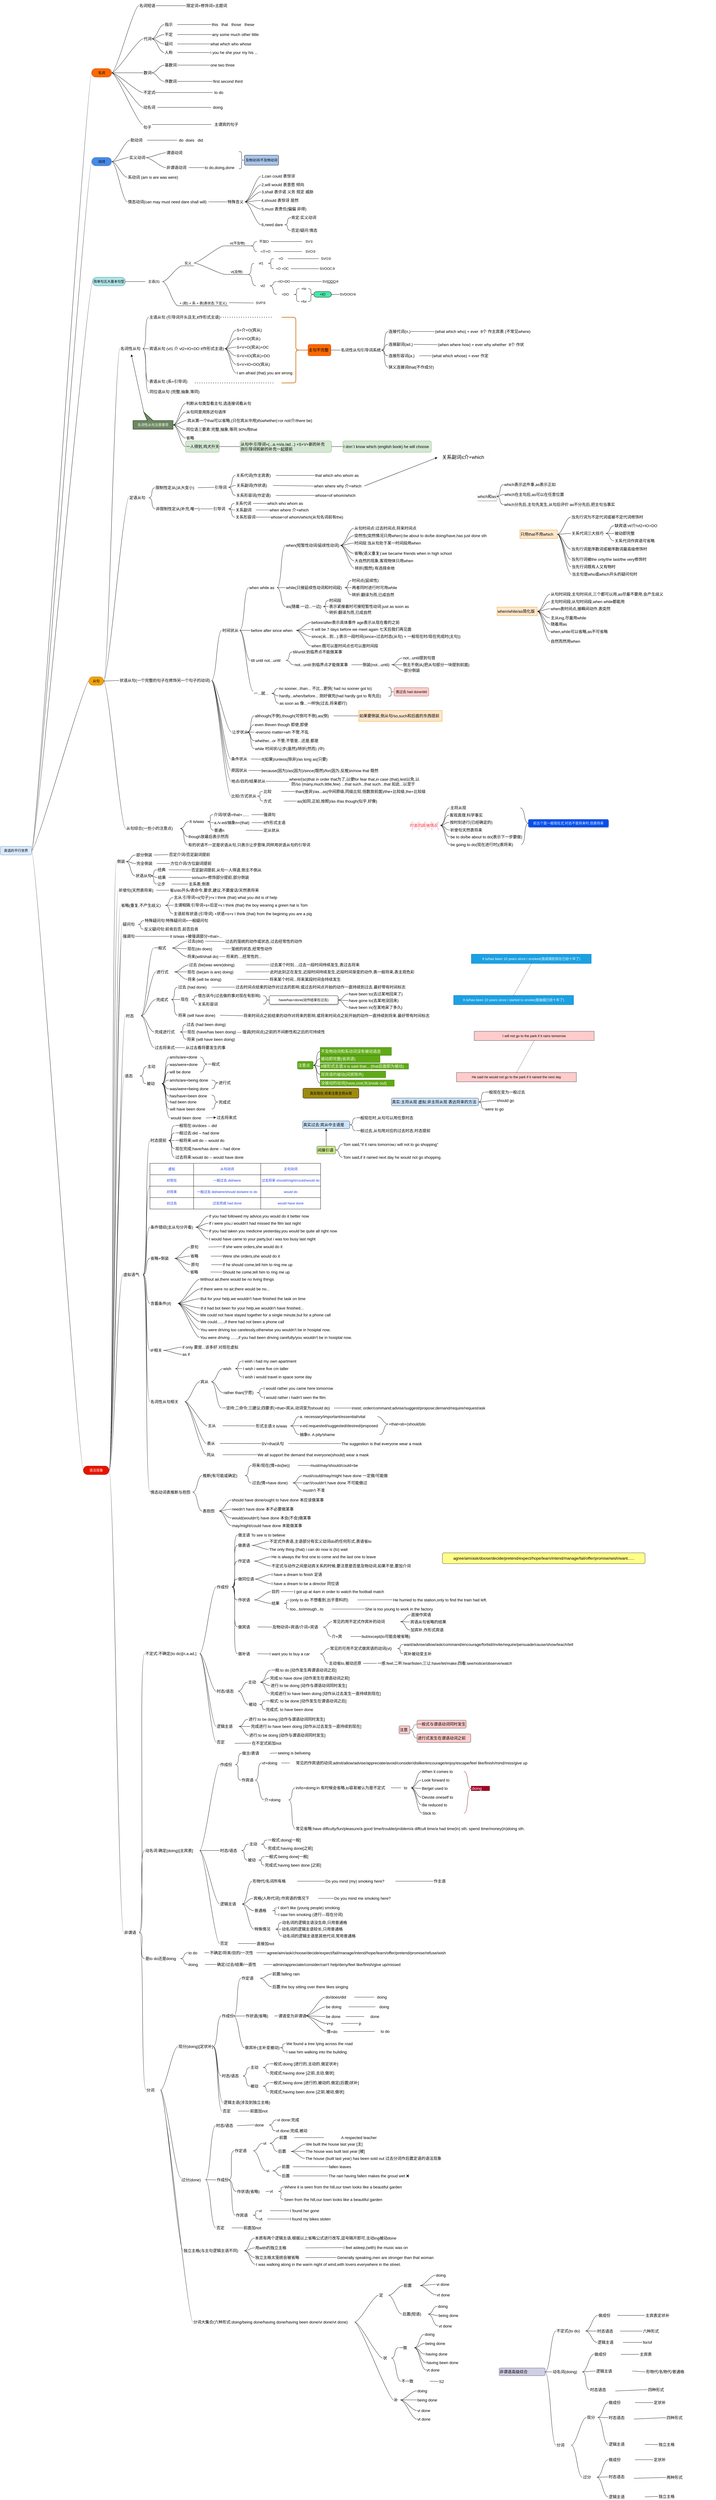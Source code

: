 <mxfile version="21.3.5" type="github" pages="2">
  <diagram id="1wD_X5J8tofuM-vasSyo" name="第 1 页">
    <mxGraphModel dx="2261" dy="7778" grid="1" gridSize="10" guides="1" tooltips="1" connect="1" arrows="1" fold="1" page="1" pageScale="1" pageWidth="827" pageHeight="1169" math="0" shadow="0">
      <root>
        <mxCell id="0" />
        <mxCell id="1" parent="0" />
        <mxCell id="Bzsjij8QIIZRabs9Qi1y-112" value="" style="whiteSpace=wrap;html=1;shadow=1;glass=1;dashed=1;strokeColor=#000000;strokeWidth=0;fontSize=17;" parent="1" vertex="1">
          <mxGeometry x="1570" y="-4702" width="68" height="30" as="geometry" />
        </mxCell>
        <UserObject label="英语的平行世界" treeRoot="1" id="ZX8-5jwRaz3fq__6NCKc-1">
          <mxCell style="whiteSpace=wrap;html=1;align=center;treeFolding=1;treeMoving=1;newEdgeStyle={&quot;edgeStyle&quot;:&quot;elbowEdgeStyle&quot;,&quot;startArrow&quot;:&quot;none&quot;,&quot;endArrow&quot;:&quot;none&quot;};fillColor=#dae8fc;strokeColor=#6c8ebf;rounded=1;" parent="1" vertex="1">
            <mxGeometry x="-100" y="-3460" width="110" height="30" as="geometry" />
          </mxCell>
        </UserObject>
        <mxCell id="ZX8-5jwRaz3fq__6NCKc-3" value="" style="edgeStyle=entityRelationEdgeStyle;startArrow=none;endArrow=none;segment=10;curved=1;sourcePerimeterSpacing=0;targetPerimeterSpacing=0;rounded=0;exitX=1;exitY=0.5;exitDx=0;exitDy=0;entryX=0;entryY=0.5;entryDx=0;entryDy=0;" parent="1" source="ZX8-5jwRaz3fq__6NCKc-1" target="hqNwibnlh16U7bYU6Boq-115" edge="1">
          <mxGeometry relative="1" as="geometry">
            <mxPoint x="130" y="9.5" as="sourcePoint" />
            <mxPoint x="190" y="-346" as="targetPoint" />
          </mxGeometry>
        </mxCell>
        <mxCell id="hqNwibnlh16U7bYU6Boq-114" style="edgeStyle=entityRelationEdgeStyle;rounded=0;orthogonalLoop=1;jettySize=auto;html=1;startArrow=none;endArrow=none;segment=10;curved=1;sourcePerimeterSpacing=0;targetPerimeterSpacing=0;exitX=1;exitY=0.5;exitDx=0;exitDy=0;fontSize=14;entryX=0;entryY=0.5;entryDx=0;entryDy=0;" parent="1" source="hqNwibnlh16U7bYU6Boq-115" edge="1">
          <mxGeometry relative="1" as="geometry">
            <mxPoint x="399" y="-5988" as="targetPoint" />
          </mxGeometry>
        </mxCell>
        <mxCell id="hqNwibnlh16U7bYU6Boq-115" value="名词" style="whiteSpace=wrap;html=1;rounded=1;arcSize=50;align=center;verticalAlign=middle;strokeWidth=1;autosize=1;spacing=4;treeFolding=1;treeMoving=1;newEdgeStyle={&quot;edgeStyle&quot;:&quot;entityRelationEdgeStyle&quot;,&quot;startArrow&quot;:&quot;none&quot;,&quot;endArrow&quot;:&quot;none&quot;,&quot;segment&quot;:10,&quot;curved&quot;:1,&quot;sourcePerimeterSpacing&quot;:0,&quot;targetPerimeterSpacing&quot;:0};fillColor=#fa6800;fontColor=#000000;strokeColor=#C73500;" parent="1" vertex="1">
          <mxGeometry x="220" y="-6184" width="70" height="30" as="geometry" />
        </mxCell>
        <mxCell id="hqNwibnlh16U7bYU6Boq-116" value="" style="edgeStyle=entityRelationEdgeStyle;startArrow=none;endArrow=none;segment=10;curved=1;sourcePerimeterSpacing=0;targetPerimeterSpacing=0;rounded=0;entryX=0;entryY=0.5;entryDx=0;entryDy=0;exitX=1;exitY=0.5;exitDx=0;exitDy=0;" parent="1" source="hqNwibnlh16U7bYU6Boq-115" target="hqNwibnlh16U7bYU6Boq-117" edge="1">
          <mxGeometry relative="1" as="geometry">
            <mxPoint x="320" y="-6243" as="sourcePoint" />
            <mxPoint x="400" y="-6278" as="targetPoint" />
          </mxGeometry>
        </mxCell>
        <mxCell id="hqNwibnlh16U7bYU6Boq-117" value="名词短语" style="text;strokeColor=none;fillColor=none;html=1;fontSize=14;fontStyle=0;verticalAlign=middle;align=left;rounded=1;" parent="1" vertex="1">
          <mxGeometry x="385" y="-6424" width="60" height="40" as="geometry" />
        </mxCell>
        <mxCell id="hqNwibnlh16U7bYU6Boq-118" value="" style="edgeStyle=entityRelationEdgeStyle;startArrow=none;endArrow=none;segment=10;curved=1;sourcePerimeterSpacing=0;targetPerimeterSpacing=0;rounded=0;exitX=1;exitY=0.5;exitDx=0;exitDy=0;entryX=0;entryY=0.5;entryDx=0;entryDy=0;" parent="1" source="hqNwibnlh16U7bYU6Boq-117" target="hqNwibnlh16U7bYU6Boq-119" edge="1">
          <mxGeometry relative="1" as="geometry">
            <mxPoint x="450" y="-6267.99" as="sourcePoint" />
            <mxPoint x="500" y="-6258" as="targetPoint" />
          </mxGeometry>
        </mxCell>
        <mxCell id="hqNwibnlh16U7bYU6Boq-119" value="限定词+修饰词+主题词" style="text;html=1;strokeColor=none;fillColor=none;align=left;verticalAlign=middle;whiteSpace=wrap;rounded=0;fontSize=14;" parent="1" vertex="1">
          <mxGeometry x="550" y="-6419" width="160" height="30" as="geometry" />
        </mxCell>
        <mxCell id="hqNwibnlh16U7bYU6Boq-120" style="edgeStyle=entityRelationEdgeStyle;rounded=0;orthogonalLoop=1;jettySize=auto;html=1;startArrow=none;endArrow=none;segment=10;curved=1;sourcePerimeterSpacing=0;targetPerimeterSpacing=0;fontSize=14;exitX=0;exitY=0.5;exitDx=0;exitDy=0;entryX=1;entryY=0.5;entryDx=0;entryDy=0;" parent="1" source="hqNwibnlh16U7bYU6Boq-121" target="hqNwibnlh16U7bYU6Boq-115" edge="1">
          <mxGeometry relative="1" as="geometry">
            <mxPoint x="370" y="-6113" as="sourcePoint" />
            <mxPoint x="290" y="-6098" as="targetPoint" />
          </mxGeometry>
        </mxCell>
        <mxCell id="hqNwibnlh16U7bYU6Boq-121" value="代词" style="text;strokeColor=none;fillColor=none;html=1;fontSize=14;fontStyle=0;verticalAlign=middle;align=left;rounded=1;" parent="1" vertex="1">
          <mxGeometry x="400" y="-6308" width="30" height="40" as="geometry" />
        </mxCell>
        <mxCell id="hqNwibnlh16U7bYU6Boq-122" value="句子" style="text;strokeColor=none;fillColor=none;html=1;fontSize=14;fontStyle=0;verticalAlign=middle;align=left;rounded=1;" parent="1" vertex="1">
          <mxGeometry x="399" y="-5998" width="32" height="40" as="geometry" />
        </mxCell>
        <mxCell id="hqNwibnlh16U7bYU6Boq-123" style="edgeStyle=entityRelationEdgeStyle;rounded=0;orthogonalLoop=1;jettySize=auto;html=1;startArrow=none;endArrow=none;segment=10;curved=1;sourcePerimeterSpacing=0;targetPerimeterSpacing=0;fontSize=14;exitX=0;exitY=0.5;exitDx=0;exitDy=0;" parent="1" source="hqNwibnlh16U7bYU6Boq-124" target="hqNwibnlh16U7bYU6Boq-121" edge="1">
          <mxGeometry relative="1" as="geometry">
            <mxPoint x="420" y="-6268" as="sourcePoint" />
            <mxPoint x="310" y="-6158" as="targetPoint" />
          </mxGeometry>
        </mxCell>
        <mxCell id="hqNwibnlh16U7bYU6Boq-124" value="指示&amp;nbsp;" style="text;html=1;strokeColor=none;fillColor=none;align=left;verticalAlign=middle;whiteSpace=wrap;rounded=0;fontSize=14;" parent="1" vertex="1">
          <mxGeometry x="474" y="-6353" width="46" height="30" as="geometry" />
        </mxCell>
        <mxCell id="hqNwibnlh16U7bYU6Boq-125" style="edgeStyle=entityRelationEdgeStyle;rounded=0;orthogonalLoop=1;jettySize=auto;html=1;startArrow=none;endArrow=none;segment=10;curved=1;sourcePerimeterSpacing=0;targetPerimeterSpacing=0;fontSize=14;exitX=0;exitY=0.5;exitDx=0;exitDy=0;entryX=1;entryY=0.5;entryDx=0;entryDy=0;" parent="1" source="hqNwibnlh16U7bYU6Boq-126" target="hqNwibnlh16U7bYU6Boq-121" edge="1">
          <mxGeometry relative="1" as="geometry">
            <mxPoint x="430" y="-6243" as="sourcePoint" />
            <mxPoint x="435" y="-6273" as="targetPoint" />
          </mxGeometry>
        </mxCell>
        <mxCell id="hqNwibnlh16U7bYU6Boq-126" value="不定&amp;nbsp;&amp;nbsp;" style="text;html=1;strokeColor=none;fillColor=none;align=left;verticalAlign=middle;whiteSpace=wrap;rounded=0;fontSize=14;" parent="1" vertex="1">
          <mxGeometry x="474" y="-6318" width="46" height="30" as="geometry" />
        </mxCell>
        <mxCell id="hqNwibnlh16U7bYU6Boq-127" style="edgeStyle=entityRelationEdgeStyle;rounded=0;orthogonalLoop=1;jettySize=auto;html=1;startArrow=none;endArrow=none;segment=10;curved=1;sourcePerimeterSpacing=0;targetPerimeterSpacing=0;fontSize=14;exitX=0;exitY=0.5;exitDx=0;exitDy=0;entryX=1;entryY=0.5;entryDx=0;entryDy=0;" parent="1" source="hqNwibnlh16U7bYU6Boq-128" target="hqNwibnlh16U7bYU6Boq-121" edge="1">
          <mxGeometry relative="1" as="geometry">
            <mxPoint x="430" y="-6200" as="sourcePoint" />
            <mxPoint x="435" y="-6230" as="targetPoint" />
          </mxGeometry>
        </mxCell>
        <mxCell id="hqNwibnlh16U7bYU6Boq-128" value="疑问&lt;br&gt;" style="text;html=1;strokeColor=none;fillColor=none;align=left;verticalAlign=middle;whiteSpace=wrap;rounded=0;fontSize=14;" parent="1" vertex="1">
          <mxGeometry x="474" y="-6285" width="46" height="30" as="geometry" />
        </mxCell>
        <mxCell id="hqNwibnlh16U7bYU6Boq-129" style="edgeStyle=entityRelationEdgeStyle;rounded=0;orthogonalLoop=1;jettySize=auto;html=1;startArrow=none;endArrow=none;segment=10;curved=1;sourcePerimeterSpacing=0;targetPerimeterSpacing=0;fontSize=14;exitX=0;exitY=0.5;exitDx=0;exitDy=0;entryX=1;entryY=0.5;entryDx=0;entryDy=0;" parent="1" source="hqNwibnlh16U7bYU6Boq-130" target="hqNwibnlh16U7bYU6Boq-121" edge="1">
          <mxGeometry relative="1" as="geometry">
            <mxPoint x="440" y="-6175" as="sourcePoint" />
            <mxPoint x="435" y="-6230" as="targetPoint" />
          </mxGeometry>
        </mxCell>
        <mxCell id="hqNwibnlh16U7bYU6Boq-130" value="人称" style="text;html=1;strokeColor=none;fillColor=none;align=left;verticalAlign=middle;whiteSpace=wrap;rounded=0;fontSize=14;" parent="1" vertex="1">
          <mxGeometry x="474" y="-6255" width="46" height="30" as="geometry" />
        </mxCell>
        <mxCell id="hqNwibnlh16U7bYU6Boq-131" value="" style="edgeStyle=entityRelationEdgeStyle;startArrow=none;endArrow=none;segment=10;curved=1;sourcePerimeterSpacing=0;targetPerimeterSpacing=0;rounded=0;exitX=1;exitY=0.5;exitDx=0;exitDy=0;entryX=0;entryY=0.5;entryDx=0;entryDy=0;" parent="1" source="hqNwibnlh16U7bYU6Boq-124" target="hqNwibnlh16U7bYU6Boq-132" edge="1">
          <mxGeometry relative="1" as="geometry">
            <mxPoint x="524" y="-6333" as="sourcePoint" />
            <mxPoint x="584" y="-6143" as="targetPoint" />
          </mxGeometry>
        </mxCell>
        <mxCell id="hqNwibnlh16U7bYU6Boq-132" value="this&amp;nbsp; &amp;nbsp;that&amp;nbsp; &amp;nbsp;those&amp;nbsp; &amp;nbsp;these" style="text;html=1;strokeColor=none;fillColor=none;align=left;verticalAlign=middle;whiteSpace=wrap;rounded=0;fontSize=14;" parent="1" vertex="1">
          <mxGeometry x="639" y="-6348" width="156" height="20" as="geometry" />
        </mxCell>
        <mxCell id="hqNwibnlh16U7bYU6Boq-133" value="" style="edgeStyle=entityRelationEdgeStyle;startArrow=none;endArrow=none;segment=10;curved=1;sourcePerimeterSpacing=0;targetPerimeterSpacing=0;rounded=0;exitX=1;exitY=0.5;exitDx=0;exitDy=0;entryX=0;entryY=0.5;entryDx=0;entryDy=0;" parent="1" source="hqNwibnlh16U7bYU6Boq-130" target="hqNwibnlh16U7bYU6Boq-134" edge="1">
          <mxGeometry relative="1" as="geometry">
            <mxPoint x="530" y="-6138" as="sourcePoint" />
            <mxPoint x="634" y="-6240" as="targetPoint" />
          </mxGeometry>
        </mxCell>
        <mxCell id="hqNwibnlh16U7bYU6Boq-134" value="i you he she your my his ..." style="text;html=1;strokeColor=none;fillColor=none;align=left;verticalAlign=middle;whiteSpace=wrap;rounded=0;fontSize=14;" parent="1" vertex="1">
          <mxGeometry x="634" y="-6250" width="186" height="20" as="geometry" />
        </mxCell>
        <mxCell id="hqNwibnlh16U7bYU6Boq-135" value="" style="edgeStyle=entityRelationEdgeStyle;startArrow=none;endArrow=none;segment=10;curved=1;sourcePerimeterSpacing=0;targetPerimeterSpacing=0;rounded=0;exitX=1;exitY=0.5;exitDx=0;exitDy=0;entryX=0;entryY=0.5;entryDx=0;entryDy=0;" parent="1" source="hqNwibnlh16U7bYU6Boq-128" target="hqNwibnlh16U7bYU6Boq-136" edge="1">
          <mxGeometry relative="1" as="geometry">
            <mxPoint x="540" y="-6178" as="sourcePoint" />
            <mxPoint x="604" y="-5983" as="targetPoint" />
          </mxGeometry>
        </mxCell>
        <mxCell id="hqNwibnlh16U7bYU6Boq-136" value="what which who whose" style="text;html=1;strokeColor=none;fillColor=none;align=left;verticalAlign=middle;whiteSpace=wrap;rounded=0;fontSize=14;" parent="1" vertex="1">
          <mxGeometry x="634" y="-6280" width="156" height="20" as="geometry" />
        </mxCell>
        <mxCell id="hqNwibnlh16U7bYU6Boq-137" value="" style="edgeStyle=entityRelationEdgeStyle;startArrow=none;endArrow=none;segment=10;curved=1;sourcePerimeterSpacing=0;targetPerimeterSpacing=0;rounded=0;exitX=1;exitY=0.5;exitDx=0;exitDy=0;entryX=0;entryY=0.5;entryDx=0;entryDy=0;" parent="1" source="hqNwibnlh16U7bYU6Boq-126" target="hqNwibnlh16U7bYU6Boq-138" edge="1">
          <mxGeometry relative="1" as="geometry">
            <mxPoint x="550" y="-6228" as="sourcePoint" />
            <mxPoint x="634" y="-6303" as="targetPoint" />
          </mxGeometry>
        </mxCell>
        <mxCell id="hqNwibnlh16U7bYU6Boq-138" value="any some much other little" style="text;html=1;strokeColor=none;fillColor=none;align=left;verticalAlign=middle;whiteSpace=wrap;rounded=0;fontSize=14;" parent="1" vertex="1">
          <mxGeometry x="640" y="-6313" width="176" height="20" as="geometry" />
        </mxCell>
        <mxCell id="hqNwibnlh16U7bYU6Boq-139" value="数词" style="text;strokeColor=none;fillColor=none;html=1;fontSize=14;fontStyle=0;verticalAlign=middle;align=left;rounded=1;" parent="1" vertex="1">
          <mxGeometry x="400" y="-6198" width="30" height="58" as="geometry" />
        </mxCell>
        <mxCell id="hqNwibnlh16U7bYU6Boq-140" style="edgeStyle=entityRelationEdgeStyle;rounded=0;orthogonalLoop=1;jettySize=auto;html=1;startArrow=none;endArrow=none;segment=10;curved=1;sourcePerimeterSpacing=0;targetPerimeterSpacing=0;fontSize=14;exitX=0;exitY=0.5;exitDx=0;exitDy=0;" parent="1" source="hqNwibnlh16U7bYU6Boq-147" target="hqNwibnlh16U7bYU6Boq-139" edge="1">
          <mxGeometry relative="1" as="geometry">
            <mxPoint x="484" y="-6193" as="sourcePoint" />
            <mxPoint x="320" y="-5998" as="targetPoint" />
          </mxGeometry>
        </mxCell>
        <mxCell id="hqNwibnlh16U7bYU6Boq-141" style="edgeStyle=entityRelationEdgeStyle;rounded=0;orthogonalLoop=1;jettySize=auto;html=1;startArrow=none;endArrow=none;segment=10;curved=1;sourcePerimeterSpacing=0;targetPerimeterSpacing=0;fontSize=14;exitX=0;exitY=0.5;exitDx=0;exitDy=0;entryX=1;entryY=0.5;entryDx=0;entryDy=0;" parent="1" source="hqNwibnlh16U7bYU6Boq-142" target="hqNwibnlh16U7bYU6Boq-139" edge="1">
          <mxGeometry relative="1" as="geometry">
            <mxPoint x="440" y="-6083" as="sourcePoint" />
            <mxPoint x="445" y="-6113" as="targetPoint" />
          </mxGeometry>
        </mxCell>
        <mxCell id="hqNwibnlh16U7bYU6Boq-142" value="序数词" style="text;html=1;strokeColor=none;fillColor=none;align=left;verticalAlign=middle;whiteSpace=wrap;rounded=0;fontSize=14;" parent="1" vertex="1">
          <mxGeometry x="474" y="-6163" width="46" height="48" as="geometry" />
        </mxCell>
        <mxCell id="hqNwibnlh16U7bYU6Boq-143" value="" style="edgeStyle=entityRelationEdgeStyle;startArrow=none;endArrow=none;segment=10;curved=1;sourcePerimeterSpacing=0;targetPerimeterSpacing=0;rounded=0;entryX=0;entryY=0.5;entryDx=0;entryDy=0;exitX=1;exitY=0.5;exitDx=0;exitDy=0;" parent="1" source="hqNwibnlh16U7bYU6Boq-147" target="hqNwibnlh16U7bYU6Boq-144" edge="1">
          <mxGeometry relative="1" as="geometry">
            <mxPoint x="530" y="-6193" as="sourcePoint" />
            <mxPoint x="644" y="-6193" as="targetPoint" />
          </mxGeometry>
        </mxCell>
        <mxCell id="hqNwibnlh16U7bYU6Boq-144" value="one two three" style="text;html=1;strokeColor=none;fillColor=none;align=left;verticalAlign=middle;whiteSpace=wrap;rounded=0;fontSize=14;" parent="1" vertex="1">
          <mxGeometry x="634" y="-6215" width="156" height="38" as="geometry" />
        </mxCell>
        <mxCell id="hqNwibnlh16U7bYU6Boq-145" value="" style="edgeStyle=entityRelationEdgeStyle;startArrow=none;endArrow=none;segment=10;curved=1;sourcePerimeterSpacing=0;targetPerimeterSpacing=0;rounded=0;exitX=1;exitY=0.5;exitDx=0;exitDy=0;entryX=0;entryY=0.5;entryDx=0;entryDy=0;" parent="1" source="hqNwibnlh16U7bYU6Boq-142" target="hqNwibnlh16U7bYU6Boq-146" edge="1">
          <mxGeometry relative="1" as="geometry">
            <mxPoint x="560" y="-6068" as="sourcePoint" />
            <mxPoint x="644" y="-6139" as="targetPoint" />
          </mxGeometry>
        </mxCell>
        <mxCell id="hqNwibnlh16U7bYU6Boq-146" value="first second third" style="text;html=1;strokeColor=none;fillColor=none;align=left;verticalAlign=middle;whiteSpace=wrap;rounded=0;fontSize=14;" parent="1" vertex="1">
          <mxGeometry x="644" y="-6158" width="176" height="38" as="geometry" />
        </mxCell>
        <mxCell id="hqNwibnlh16U7bYU6Boq-147" value="基数词" style="text;html=1;strokeColor=none;fillColor=none;align=left;verticalAlign=middle;whiteSpace=wrap;rounded=0;fontSize=14;" parent="1" vertex="1">
          <mxGeometry x="474" y="-6220" width="46" height="48" as="geometry" />
        </mxCell>
        <mxCell id="hqNwibnlh16U7bYU6Boq-148" value="" style="edgeStyle=entityRelationEdgeStyle;startArrow=none;endArrow=none;segment=10;curved=1;sourcePerimeterSpacing=0;targetPerimeterSpacing=0;rounded=0;entryX=0;entryY=0.5;entryDx=0;entryDy=0;exitX=1;exitY=0.5;exitDx=0;exitDy=0;" parent="1" target="hqNwibnlh16U7bYU6Boq-149" edge="1">
          <mxGeometry relative="1" as="geometry">
            <mxPoint x="431" y="-5988" as="sourcePoint" />
            <mxPoint x="604" y="-5883" as="targetPoint" />
          </mxGeometry>
        </mxCell>
        <mxCell id="hqNwibnlh16U7bYU6Boq-149" value="&amp;nbsp; 主谓宾的句子" style="text;html=1;strokeColor=none;fillColor=none;align=left;verticalAlign=middle;whiteSpace=wrap;rounded=0;fontSize=14;" parent="1" vertex="1">
          <mxGeometry x="640" y="-5998" width="156" height="20" as="geometry" />
        </mxCell>
        <mxCell id="hqNwibnlh16U7bYU6Boq-150" value="" style="edgeStyle=entityRelationEdgeStyle;startArrow=none;endArrow=none;segment=10;curved=1;sourcePerimeterSpacing=0;targetPerimeterSpacing=0;rounded=0;exitX=1;exitY=0.5;exitDx=0;exitDy=0;entryX=0;entryY=0.5;entryDx=0;entryDy=0;" parent="1" source="hqNwibnlh16U7bYU6Boq-115" target="hqNwibnlh16U7bYU6Boq-139" edge="1">
          <mxGeometry relative="1" as="geometry">
            <mxPoint x="360" y="-6008" as="sourcePoint" />
            <mxPoint x="370" y="-6168" as="targetPoint" />
          </mxGeometry>
        </mxCell>
        <mxCell id="hqNwibnlh16U7bYU6Boq-151" style="edgeStyle=entityRelationEdgeStyle;rounded=0;orthogonalLoop=1;jettySize=auto;html=1;startArrow=none;endArrow=none;segment=10;curved=1;sourcePerimeterSpacing=0;targetPerimeterSpacing=0;exitX=1;exitY=0.5;exitDx=0;exitDy=0;fontSize=14;entryX=0;entryY=0.5;entryDx=0;entryDy=0;" parent="1" source="hqNwibnlh16U7bYU6Boq-115" target="hqNwibnlh16U7bYU6Boq-152" edge="1">
          <mxGeometry relative="1" as="geometry">
            <mxPoint x="400" y="-6168" as="targetPoint" />
            <mxPoint x="310" y="-6258" as="sourcePoint" />
          </mxGeometry>
        </mxCell>
        <mxCell id="hqNwibnlh16U7bYU6Boq-152" value="不定式" style="text;strokeColor=none;fillColor=none;html=1;fontSize=14;fontStyle=0;verticalAlign=middle;align=left;rounded=1;" parent="1" vertex="1">
          <mxGeometry x="399" y="-6120" width="41" height="40" as="geometry" />
        </mxCell>
        <mxCell id="hqNwibnlh16U7bYU6Boq-153" value="" style="edgeStyle=entityRelationEdgeStyle;startArrow=none;endArrow=none;segment=10;curved=1;sourcePerimeterSpacing=0;targetPerimeterSpacing=0;rounded=0;entryX=0;entryY=0.5;entryDx=0;entryDy=0;exitX=1;exitY=0.5;exitDx=0;exitDy=0;" parent="1" source="hqNwibnlh16U7bYU6Boq-152" target="hqNwibnlh16U7bYU6Boq-154" edge="1">
          <mxGeometry relative="1" as="geometry">
            <mxPoint x="550" y="-6183" as="sourcePoint" />
            <mxPoint x="644" y="-6100" as="targetPoint" />
          </mxGeometry>
        </mxCell>
        <mxCell id="hqNwibnlh16U7bYU6Boq-154" value="&amp;nbsp;to do" style="text;html=1;strokeColor=none;fillColor=none;align=left;verticalAlign=middle;whiteSpace=wrap;rounded=0;fontSize=14;" parent="1" vertex="1">
          <mxGeometry x="644" y="-6110" width="156" height="20" as="geometry" />
        </mxCell>
        <mxCell id="hqNwibnlh16U7bYU6Boq-155" style="edgeStyle=entityRelationEdgeStyle;rounded=0;orthogonalLoop=1;jettySize=auto;html=1;startArrow=none;endArrow=none;segment=10;curved=1;sourcePerimeterSpacing=0;targetPerimeterSpacing=0;exitX=1;exitY=0.5;exitDx=0;exitDy=0;fontSize=14;entryX=0;entryY=0.5;entryDx=0;entryDy=0;" parent="1" source="hqNwibnlh16U7bYU6Boq-115" target="hqNwibnlh16U7bYU6Boq-156" edge="1">
          <mxGeometry relative="1" as="geometry">
            <mxPoint x="410" y="-6118" as="targetPoint" />
            <mxPoint x="320" y="-6208" as="sourcePoint" />
          </mxGeometry>
        </mxCell>
        <mxCell id="hqNwibnlh16U7bYU6Boq-156" value="动名词" style="text;strokeColor=none;fillColor=none;html=1;fontSize=14;fontStyle=0;verticalAlign=middle;align=left;rounded=1;" parent="1" vertex="1">
          <mxGeometry x="399" y="-6068" width="51" height="40" as="geometry" />
        </mxCell>
        <mxCell id="hqNwibnlh16U7bYU6Boq-157" value="" style="edgeStyle=entityRelationEdgeStyle;startArrow=none;endArrow=none;segment=10;curved=1;sourcePerimeterSpacing=0;targetPerimeterSpacing=0;rounded=0;entryX=0;entryY=0.5;entryDx=0;entryDy=0;exitX=1;exitY=0.5;exitDx=0;exitDy=0;" parent="1" source="hqNwibnlh16U7bYU6Boq-156" target="hqNwibnlh16U7bYU6Boq-158" edge="1">
          <mxGeometry relative="1" as="geometry">
            <mxPoint x="560" y="-6133" as="sourcePoint" />
            <mxPoint x="644" y="-6048" as="targetPoint" />
          </mxGeometry>
        </mxCell>
        <mxCell id="hqNwibnlh16U7bYU6Boq-158" value="&amp;nbsp;doing" style="text;html=1;strokeColor=none;fillColor=none;align=left;verticalAlign=middle;whiteSpace=wrap;rounded=0;fontSize=14;" parent="1" vertex="1">
          <mxGeometry x="639" y="-6058" width="156" height="20" as="geometry" />
        </mxCell>
        <mxCell id="hqNwibnlh16U7bYU6Boq-159" style="edgeStyle=entityRelationEdgeStyle;rounded=0;orthogonalLoop=1;jettySize=auto;html=1;startArrow=none;endArrow=none;segment=10;curved=1;sourcePerimeterSpacing=0;targetPerimeterSpacing=0;exitX=1;exitY=0.5;exitDx=0;exitDy=0;fontSize=14;entryX=0;entryY=0.5;entryDx=0;entryDy=0;" parent="1" source="hqNwibnlh16U7bYU6Boq-160" target="hqNwibnlh16U7bYU6Boq-222" edge="1">
          <mxGeometry relative="1" as="geometry">
            <mxPoint x="369" y="-5513" as="targetPoint" />
          </mxGeometry>
        </mxCell>
        <mxCell id="hqNwibnlh16U7bYU6Boq-160" value="动词" style="whiteSpace=wrap;html=1;rounded=1;arcSize=50;align=center;verticalAlign=middle;strokeWidth=1;autosize=1;spacing=4;treeFolding=1;treeMoving=1;newEdgeStyle={&quot;edgeStyle&quot;:&quot;entityRelationEdgeStyle&quot;,&quot;startArrow&quot;:&quot;none&quot;,&quot;endArrow&quot;:&quot;none&quot;,&quot;segment&quot;:10,&quot;curved&quot;:1,&quot;sourcePerimeterSpacing&quot;:0,&quot;targetPerimeterSpacing&quot;:0};fillColor=#4789e6;strokeColor=#6c8ebf;" parent="1" vertex="1">
          <mxGeometry x="220" y="-5873" width="70" height="30" as="geometry" />
        </mxCell>
        <mxCell id="hqNwibnlh16U7bYU6Boq-161" value="" style="edgeStyle=entityRelationEdgeStyle;startArrow=none;endArrow=none;segment=10;curved=1;sourcePerimeterSpacing=0;targetPerimeterSpacing=0;rounded=0;entryX=0;entryY=0.5;entryDx=0;entryDy=0;exitX=1;exitY=0.5;exitDx=0;exitDy=0;" parent="1" source="hqNwibnlh16U7bYU6Boq-160" target="hqNwibnlh16U7bYU6Boq-162" edge="1">
          <mxGeometry relative="1" as="geometry">
            <mxPoint x="290" y="-5768" as="sourcePoint" />
            <mxPoint x="370" y="-5803" as="targetPoint" />
          </mxGeometry>
        </mxCell>
        <mxCell id="hqNwibnlh16U7bYU6Boq-162" value="助动词" style="text;strokeColor=none;fillColor=none;html=1;fontSize=14;fontStyle=0;verticalAlign=middle;align=left;rounded=1;" parent="1" vertex="1">
          <mxGeometry x="354" y="-5953" width="60" height="40" as="geometry" />
        </mxCell>
        <mxCell id="hqNwibnlh16U7bYU6Boq-163" value="" style="edgeStyle=entityRelationEdgeStyle;startArrow=none;endArrow=none;segment=10;curved=1;sourcePerimeterSpacing=0;targetPerimeterSpacing=0;rounded=0;exitX=1;exitY=0.5;exitDx=0;exitDy=0;entryX=0;entryY=0.5;entryDx=0;entryDy=0;" parent="1" source="hqNwibnlh16U7bYU6Boq-162" target="hqNwibnlh16U7bYU6Boq-164" edge="1">
          <mxGeometry relative="1" as="geometry">
            <mxPoint x="420" y="-5792.99" as="sourcePoint" />
            <mxPoint x="470" y="-5783" as="targetPoint" />
          </mxGeometry>
        </mxCell>
        <mxCell id="hqNwibnlh16U7bYU6Boq-164" value="&amp;nbsp;do&amp;nbsp; does&amp;nbsp; &amp;nbsp;did" style="text;html=1;strokeColor=none;fillColor=none;align=left;verticalAlign=middle;whiteSpace=wrap;rounded=0;fontSize=14;" parent="1" vertex="1">
          <mxGeometry x="520" y="-5948" width="160" height="30" as="geometry" />
        </mxCell>
        <mxCell id="hqNwibnlh16U7bYU6Boq-184" value="实义动词" style="text;strokeColor=none;fillColor=none;html=1;fontSize=14;fontStyle=0;verticalAlign=middle;align=left;rounded=1;" parent="1" vertex="1">
          <mxGeometry x="350" y="-5901" width="60" height="58" as="geometry" />
        </mxCell>
        <mxCell id="hqNwibnlh16U7bYU6Boq-185" style="edgeStyle=entityRelationEdgeStyle;rounded=0;orthogonalLoop=1;jettySize=auto;html=1;startArrow=none;endArrow=none;segment=10;curved=1;sourcePerimeterSpacing=0;targetPerimeterSpacing=0;fontSize=14;exitX=0;exitY=0.5;exitDx=0;exitDy=0;entryX=1;entryY=0.5;entryDx=0;entryDy=0;" parent="1" source="hqNwibnlh16U7bYU6Boq-192" target="hqNwibnlh16U7bYU6Boq-184" edge="1">
          <mxGeometry relative="1" as="geometry">
            <mxPoint x="454" y="-5936" as="sourcePoint" />
            <mxPoint x="430" y="-5912" as="targetPoint" />
          </mxGeometry>
        </mxCell>
        <mxCell id="hqNwibnlh16U7bYU6Boq-186" style="edgeStyle=entityRelationEdgeStyle;rounded=0;orthogonalLoop=1;jettySize=auto;html=1;startArrow=none;endArrow=none;segment=10;curved=1;sourcePerimeterSpacing=0;targetPerimeterSpacing=0;fontSize=14;exitX=0;exitY=0.5;exitDx=0;exitDy=0;entryX=1;entryY=0.5;entryDx=0;entryDy=0;" parent="1" source="hqNwibnlh16U7bYU6Boq-187" target="hqNwibnlh16U7bYU6Boq-184" edge="1">
          <mxGeometry relative="1" as="geometry">
            <mxPoint x="480" y="-5837" as="sourcePoint" />
            <mxPoint x="430" y="-5912" as="targetPoint" />
          </mxGeometry>
        </mxCell>
        <mxCell id="hqNwibnlh16U7bYU6Boq-187" value="非谓语动词" style="text;html=1;strokeColor=none;fillColor=none;align=left;verticalAlign=middle;whiteSpace=wrap;rounded=0;fontSize=14;" parent="1" vertex="1">
          <mxGeometry x="480" y="-5861" width="80" height="48" as="geometry" />
        </mxCell>
        <mxCell id="hqNwibnlh16U7bYU6Boq-190" value="" style="edgeStyle=entityRelationEdgeStyle;startArrow=none;endArrow=none;segment=10;curved=1;sourcePerimeterSpacing=0;targetPerimeterSpacing=0;rounded=0;exitX=1;exitY=0.5;exitDx=0;exitDy=0;entryX=0;entryY=0.5;entryDx=0;entryDy=0;" parent="1" source="hqNwibnlh16U7bYU6Boq-187" target="hqNwibnlh16U7bYU6Boq-191" edge="1">
          <mxGeometry relative="1" as="geometry">
            <mxPoint x="560" y="-5837" as="sourcePoint" />
            <mxPoint x="614" y="-5832" as="targetPoint" />
          </mxGeometry>
        </mxCell>
        <mxCell id="hqNwibnlh16U7bYU6Boq-191" value="to do,doing,done" style="text;html=1;strokeColor=none;fillColor=none;align=left;verticalAlign=middle;whiteSpace=wrap;rounded=0;fontSize=14;" parent="1" vertex="1">
          <mxGeometry x="614" y="-5856" width="116" height="38" as="geometry" />
        </mxCell>
        <mxCell id="hqNwibnlh16U7bYU6Boq-192" value="谓语动词" style="text;html=1;strokeColor=none;fillColor=none;align=left;verticalAlign=middle;whiteSpace=wrap;rounded=0;fontSize=14;" parent="1" vertex="1">
          <mxGeometry x="480" y="-5913" width="60" height="48" as="geometry" />
        </mxCell>
        <mxCell id="hqNwibnlh16U7bYU6Boq-195" value="" style="edgeStyle=entityRelationEdgeStyle;startArrow=none;endArrow=none;segment=10;curved=1;sourcePerimeterSpacing=0;targetPerimeterSpacing=0;rounded=0;exitX=1;exitY=0.5;exitDx=0;exitDy=0;entryX=0;entryY=0.5;entryDx=0;entryDy=0;" parent="1" source="hqNwibnlh16U7bYU6Boq-160" target="hqNwibnlh16U7bYU6Boq-184" edge="1">
          <mxGeometry relative="1" as="geometry">
            <mxPoint x="330" y="-5533" as="sourcePoint" />
            <mxPoint x="340" y="-5693" as="targetPoint" />
          </mxGeometry>
        </mxCell>
        <mxCell id="hqNwibnlh16U7bYU6Boq-196" style="edgeStyle=entityRelationEdgeStyle;rounded=0;orthogonalLoop=1;jettySize=auto;html=1;startArrow=none;endArrow=none;segment=10;curved=1;sourcePerimeterSpacing=0;targetPerimeterSpacing=0;exitX=1;exitY=0.5;exitDx=0;exitDy=0;fontSize=14;entryX=0;entryY=0.5;entryDx=0;entryDy=0;" parent="1" source="hqNwibnlh16U7bYU6Boq-160" target="hqNwibnlh16U7bYU6Boq-197" edge="1">
          <mxGeometry relative="1" as="geometry">
            <mxPoint x="370" y="-5693" as="targetPoint" />
            <mxPoint x="280" y="-5783" as="sourcePoint" />
          </mxGeometry>
        </mxCell>
        <mxCell id="hqNwibnlh16U7bYU6Boq-197" value="系动词 (am is are was were)" style="text;strokeColor=none;fillColor=none;html=1;fontSize=14;fontStyle=0;verticalAlign=middle;align=left;rounded=1;" parent="1" vertex="1">
          <mxGeometry x="345" y="-5823" width="181" height="40" as="geometry" />
        </mxCell>
        <mxCell id="hqNwibnlh16U7bYU6Boq-204" value="" style="edgeStyle=entityRelationEdgeStyle;startArrow=none;endArrow=none;segment=10;curved=1;sourcePerimeterSpacing=0;targetPerimeterSpacing=0;rounded=0;exitX=1;exitY=0.5;exitDx=0;exitDy=0;entryX=0;entryY=0.5;entryDx=0;entryDy=0;" parent="1" source="ZX8-5jwRaz3fq__6NCKc-1" target="hqNwibnlh16U7bYU6Boq-160" edge="1">
          <mxGeometry relative="1" as="geometry">
            <mxPoint x="140" y="397" as="sourcePoint" />
            <mxPoint x="200" y="-771" as="targetPoint" />
          </mxGeometry>
        </mxCell>
        <mxCell id="hqNwibnlh16U7bYU6Boq-205" value="特殊含义" style="text;strokeColor=none;fillColor=none;html=1;fontSize=14;fontStyle=0;verticalAlign=middle;align=left;rounded=1;" parent="1" vertex="1">
          <mxGeometry x="694" y="-5737" width="62" height="40" as="geometry" />
        </mxCell>
        <mxCell id="hqNwibnlh16U7bYU6Boq-206" style="edgeStyle=entityRelationEdgeStyle;rounded=0;orthogonalLoop=1;jettySize=auto;html=1;startArrow=none;endArrow=none;segment=10;curved=1;sourcePerimeterSpacing=0;targetPerimeterSpacing=0;fontSize=14;exitX=0;exitY=0.5;exitDx=0;exitDy=0;" parent="1" source="hqNwibnlh16U7bYU6Boq-221" target="hqNwibnlh16U7bYU6Boq-205" edge="1">
          <mxGeometry relative="1" as="geometry">
            <mxPoint x="630" y="-5732" as="sourcePoint" />
            <mxPoint x="466" y="-5552" as="targetPoint" />
          </mxGeometry>
        </mxCell>
        <mxCell id="hqNwibnlh16U7bYU6Boq-207" style="edgeStyle=entityRelationEdgeStyle;rounded=0;orthogonalLoop=1;jettySize=auto;html=1;startArrow=none;endArrow=none;segment=10;curved=1;sourcePerimeterSpacing=0;targetPerimeterSpacing=0;fontSize=14;exitX=0;exitY=0.5;exitDx=0;exitDy=0;entryX=1;entryY=0.5;entryDx=0;entryDy=0;" parent="1" source="hqNwibnlh16U7bYU6Boq-208" target="hqNwibnlh16U7bYU6Boq-205" edge="1">
          <mxGeometry relative="1" as="geometry">
            <mxPoint x="586" y="-5637" as="sourcePoint" />
            <mxPoint x="591" y="-5667" as="targetPoint" />
          </mxGeometry>
        </mxCell>
        <mxCell id="hqNwibnlh16U7bYU6Boq-208" value="2,will would 表意愿 倾向" style="text;html=1;strokeColor=none;fillColor=none;align=left;verticalAlign=middle;whiteSpace=wrap;rounded=0;fontSize=14;" parent="1" vertex="1">
          <mxGeometry x="813" y="-5792" width="246" height="30" as="geometry" />
        </mxCell>
        <mxCell id="hqNwibnlh16U7bYU6Boq-209" style="edgeStyle=entityRelationEdgeStyle;rounded=0;orthogonalLoop=1;jettySize=auto;html=1;startArrow=none;endArrow=none;segment=10;curved=1;sourcePerimeterSpacing=0;targetPerimeterSpacing=0;fontSize=14;exitX=0;exitY=0.5;exitDx=0;exitDy=0;entryX=1;entryY=0.5;entryDx=0;entryDy=0;" parent="1" source="hqNwibnlh16U7bYU6Boq-210" target="hqNwibnlh16U7bYU6Boq-205" edge="1">
          <mxGeometry relative="1" as="geometry">
            <mxPoint x="586" y="-5594" as="sourcePoint" />
            <mxPoint x="591" y="-5624" as="targetPoint" />
          </mxGeometry>
        </mxCell>
        <mxCell id="hqNwibnlh16U7bYU6Boq-210" value="3,shall 表许诺 义务 规定 威胁" style="text;html=1;strokeColor=none;fillColor=none;align=left;verticalAlign=middle;whiteSpace=wrap;rounded=0;fontSize=14;" parent="1" vertex="1">
          <mxGeometry x="813" y="-5767" width="226" height="30" as="geometry" />
        </mxCell>
        <mxCell id="hqNwibnlh16U7bYU6Boq-211" style="edgeStyle=entityRelationEdgeStyle;rounded=0;orthogonalLoop=1;jettySize=auto;html=1;startArrow=none;endArrow=none;segment=10;curved=1;sourcePerimeterSpacing=0;targetPerimeterSpacing=0;fontSize=14;exitX=0;exitY=0.5;exitDx=0;exitDy=0;entryX=1;entryY=0.5;entryDx=0;entryDy=0;" parent="1" source="hqNwibnlh16U7bYU6Boq-212" target="hqNwibnlh16U7bYU6Boq-205" edge="1">
          <mxGeometry relative="1" as="geometry">
            <mxPoint x="596" y="-5569" as="sourcePoint" />
            <mxPoint x="591" y="-5624" as="targetPoint" />
          </mxGeometry>
        </mxCell>
        <mxCell id="hqNwibnlh16U7bYU6Boq-212" value="4,should 表惊讶 居然" style="text;html=1;strokeColor=none;fillColor=none;align=left;verticalAlign=middle;whiteSpace=wrap;rounded=0;fontSize=14;" parent="1" vertex="1">
          <mxGeometry x="812" y="-5737" width="146" height="30" as="geometry" />
        </mxCell>
        <mxCell id="hqNwibnlh16U7bYU6Boq-221" value="1,can could 表惊讶" style="text;html=1;strokeColor=none;fillColor=none;align=left;verticalAlign=middle;whiteSpace=wrap;rounded=0;fontSize=14;" parent="1" vertex="1">
          <mxGeometry x="813" y="-5822" width="256" height="30" as="geometry" />
        </mxCell>
        <mxCell id="hqNwibnlh16U7bYU6Boq-222" value="情态动词(can may must need dare shall will)" style="text;strokeColor=none;fillColor=none;html=1;fontSize=14;fontStyle=0;verticalAlign=middle;align=left;rounded=1;" parent="1" vertex="1">
          <mxGeometry x="345" y="-5737" width="284" height="40" as="geometry" />
        </mxCell>
        <mxCell id="hqNwibnlh16U7bYU6Boq-223" value="" style="endArrow=none;html=1;rounded=0;entryX=0;entryY=0.5;entryDx=0;entryDy=0;exitX=1;exitY=0.5;exitDx=0;exitDy=0;" parent="1" source="hqNwibnlh16U7bYU6Boq-222" target="hqNwibnlh16U7bYU6Boq-205" edge="1">
          <mxGeometry width="50" height="50" relative="1" as="geometry">
            <mxPoint x="376" y="-5722" as="sourcePoint" />
            <mxPoint x="426" y="-5772" as="targetPoint" />
          </mxGeometry>
        </mxCell>
        <mxCell id="hqNwibnlh16U7bYU6Boq-224" style="edgeStyle=entityRelationEdgeStyle;rounded=0;orthogonalLoop=1;jettySize=auto;html=1;startArrow=none;endArrow=none;segment=10;curved=1;sourcePerimeterSpacing=0;targetPerimeterSpacing=0;fontSize=14;exitX=0;exitY=0.5;exitDx=0;exitDy=0;entryX=1;entryY=0.5;entryDx=0;entryDy=0;" parent="1" source="hqNwibnlh16U7bYU6Boq-225" target="hqNwibnlh16U7bYU6Boq-205" edge="1">
          <mxGeometry relative="1" as="geometry">
            <mxPoint x="819" y="-5657" as="sourcePoint" />
            <mxPoint x="729" y="-5652" as="targetPoint" />
          </mxGeometry>
        </mxCell>
        <mxCell id="hqNwibnlh16U7bYU6Boq-225" value="5,must 表责任(偏偏 非得)" style="text;html=1;strokeColor=none;fillColor=none;align=left;verticalAlign=middle;whiteSpace=wrap;rounded=0;fontSize=14;" parent="1" vertex="1">
          <mxGeometry x="813" y="-5707" width="170" height="30" as="geometry" />
        </mxCell>
        <mxCell id="hqNwibnlh16U7bYU6Boq-227" value="6,need dare" style="text;html=1;strokeColor=none;fillColor=none;align=left;verticalAlign=middle;whiteSpace=wrap;rounded=0;fontSize=14;" parent="1" vertex="1">
          <mxGeometry x="813" y="-5652" width="83" height="30" as="geometry" />
        </mxCell>
        <mxCell id="hqNwibnlh16U7bYU6Boq-229" style="edgeStyle=entityRelationEdgeStyle;rounded=0;orthogonalLoop=1;jettySize=auto;html=1;startArrow=none;endArrow=none;segment=10;curved=1;sourcePerimeterSpacing=0;targetPerimeterSpacing=0;fontSize=14;exitX=0;exitY=0.5;exitDx=0;exitDy=0;entryX=1;entryY=0.5;entryDx=0;entryDy=0;" parent="1" source="hqNwibnlh16U7bYU6Boq-227" target="hqNwibnlh16U7bYU6Boq-205" edge="1">
          <mxGeometry relative="1" as="geometry">
            <mxPoint x="823" y="-5682" as="sourcePoint" />
            <mxPoint x="766" y="-5707" as="targetPoint" />
          </mxGeometry>
        </mxCell>
        <mxCell id="hqNwibnlh16U7bYU6Boq-233" value="" style="endArrow=none;html=1;rounded=0;entryX=0.1;entryY=0.5;entryDx=0;entryDy=0;entryPerimeter=0;exitX=1;exitY=0.5;exitDx=0;exitDy=0;" parent="1" source="hqNwibnlh16U7bYU6Boq-227" edge="1">
          <mxGeometry width="50" height="50" relative="1" as="geometry">
            <mxPoint x="646" y="-5582" as="sourcePoint" />
            <mxPoint x="899" y="-5637" as="targetPoint" />
          </mxGeometry>
        </mxCell>
        <mxCell id="hqNwibnlh16U7bYU6Boq-235" value="肯定:实义动词" style="text;html=1;strokeColor=none;fillColor=none;align=left;verticalAlign=middle;whiteSpace=wrap;rounded=0;fontSize=14;" parent="1" vertex="1">
          <mxGeometry x="917" y="-5677" width="173" height="30" as="geometry" />
        </mxCell>
        <mxCell id="hqNwibnlh16U7bYU6Boq-237" value="" style="endArrow=none;html=1;rounded=0;entryX=0;entryY=0.5;entryDx=0;entryDy=0;exitX=1;exitY=0;exitDx=0;exitDy=0;exitPerimeter=0;" parent="1" target="hqNwibnlh16U7bYU6Boq-235" edge="1">
          <mxGeometry width="50" height="50" relative="1" as="geometry">
            <mxPoint x="917" y="-5659.5" as="sourcePoint" />
            <mxPoint x="1037" y="-5562" as="targetPoint" />
          </mxGeometry>
        </mxCell>
        <mxCell id="hqNwibnlh16U7bYU6Boq-238" value="否定/疑问:情态" style="text;html=1;strokeColor=none;fillColor=none;align=left;verticalAlign=middle;whiteSpace=wrap;rounded=0;fontSize=14;" parent="1" vertex="1">
          <mxGeometry x="917" y="-5632" width="173" height="30" as="geometry" />
        </mxCell>
        <mxCell id="hqNwibnlh16U7bYU6Boq-242" value="" style="shape=curlyBracket;whiteSpace=wrap;html=1;rounded=1;flipH=1;labelPosition=right;verticalLabelPosition=middle;align=left;verticalAlign=middle;" parent="1" vertex="1">
          <mxGeometry x="735" y="-5893" width="20" height="60" as="geometry" />
        </mxCell>
        <mxCell id="hqNwibnlh16U7bYU6Boq-244" value="及物动词/不及物动词" style="rounded=1;whiteSpace=wrap;html=1;strokeWidth=1;fillColor=#A9C4EB;" parent="1" vertex="1">
          <mxGeometry x="755" y="-5880.5" width="120" height="35" as="geometry" />
        </mxCell>
        <mxCell id="hqNwibnlh16U7bYU6Boq-247" value="简单句五大基本句型" style="whiteSpace=wrap;html=1;rounded=1;arcSize=50;align=center;verticalAlign=middle;strokeWidth=1;autosize=1;spacing=4;treeFolding=1;treeMoving=1;newEdgeStyle={&quot;edgeStyle&quot;:&quot;entityRelationEdgeStyle&quot;,&quot;startArrow&quot;:&quot;none&quot;,&quot;endArrow&quot;:&quot;none&quot;,&quot;segment&quot;:10,&quot;curved&quot;:1,&quot;sourcePerimeterSpacing&quot;:0,&quot;targetPerimeterSpacing&quot;:0};fillColor=#b0e3e6;strokeColor=#0e8088;" parent="1" vertex="1">
          <mxGeometry x="223" y="-5453" width="115" height="30" as="geometry" />
        </mxCell>
        <mxCell id="hqNwibnlh16U7bYU6Boq-248" style="edgeStyle=entityRelationEdgeStyle;rounded=0;orthogonalLoop=1;jettySize=auto;html=1;startArrow=none;endArrow=none;segment=10;curved=1;sourcePerimeterSpacing=0;targetPerimeterSpacing=0;exitX=0;exitY=0.5;exitDx=0;exitDy=0;fontSize=14;entryX=1;entryY=0.5;entryDx=0;entryDy=0;" parent="1" source="hqNwibnlh16U7bYU6Boq-249" target="hqNwibnlh16U7bYU6Boq-247" edge="1">
          <mxGeometry relative="1" as="geometry">
            <mxPoint x="273" y="-5467" as="targetPoint" />
            <mxPoint x="218" y="-5608" as="sourcePoint" />
          </mxGeometry>
        </mxCell>
        <mxCell id="hqNwibnlh16U7bYU6Boq-249" value="主语(S)" style="text;html=1;strokeColor=none;fillColor=none;align=center;verticalAlign=middle;whiteSpace=wrap;rounded=0;" parent="1" vertex="1">
          <mxGeometry x="408" y="-5453" width="60" height="30" as="geometry" />
        </mxCell>
        <mxCell id="hqNwibnlh16U7bYU6Boq-253" value="实义" style="whiteSpace=wrap;html=1;shape=partialRectangle;top=0;left=0;bottom=1;right=0;points=[[0,1],[1,1]];fillColor=none;align=center;verticalAlign=bottom;routingCenterY=0.5;snapToPoint=1;recursiveResize=0;autosize=1;treeFolding=1;treeMoving=1;newEdgeStyle={&quot;edgeStyle&quot;:&quot;entityRelationEdgeStyle&quot;,&quot;startArrow&quot;:&quot;none&quot;,&quot;endArrow&quot;:&quot;none&quot;,&quot;segment&quot;:10,&quot;curved&quot;:1,&quot;sourcePerimeterSpacing&quot;:0,&quot;targetPerimeterSpacing&quot;:0};strokeWidth=1;" parent="1" vertex="1">
          <mxGeometry x="537" y="-5523" width="41" height="30" as="geometry" />
        </mxCell>
        <mxCell id="hqNwibnlh16U7bYU6Boq-254" value="" style="edgeStyle=entityRelationEdgeStyle;startArrow=none;endArrow=none;segment=10;curved=1;sourcePerimeterSpacing=0;targetPerimeterSpacing=0;rounded=1;exitX=1;exitY=0.5;exitDx=0;exitDy=0;" parent="1" source="hqNwibnlh16U7bYU6Boq-249" target="hqNwibnlh16U7bYU6Boq-253" edge="1">
          <mxGeometry relative="1" as="geometry">
            <mxPoint x="438" y="-5438" as="sourcePoint" />
          </mxGeometry>
        </mxCell>
        <mxCell id="hqNwibnlh16U7bYU6Boq-255" value="+ (助) + 系 + 表(表状态,下定义)" style="whiteSpace=wrap;html=1;shape=partialRectangle;top=0;left=0;bottom=1;right=0;points=[[0,1],[1,1]];fillColor=none;align=center;verticalAlign=bottom;routingCenterY=0.5;snapToPoint=1;recursiveResize=0;autosize=1;treeFolding=1;treeMoving=1;newEdgeStyle={&quot;edgeStyle&quot;:&quot;entityRelationEdgeStyle&quot;,&quot;startArrow&quot;:&quot;none&quot;,&quot;endArrow&quot;:&quot;none&quot;,&quot;segment&quot;:10,&quot;curved&quot;:1,&quot;sourcePerimeterSpacing&quot;:0,&quot;targetPerimeterSpacing&quot;:0};strokeWidth=1;" parent="1" vertex="1">
          <mxGeometry x="523" y="-5383" width="175" height="30" as="geometry" />
        </mxCell>
        <mxCell id="hqNwibnlh16U7bYU6Boq-256" value="" style="edgeStyle=entityRelationEdgeStyle;startArrow=none;endArrow=none;segment=10;curved=1;sourcePerimeterSpacing=0;targetPerimeterSpacing=0;rounded=1;exitX=1;exitY=0.5;exitDx=0;exitDy=0;" parent="1" source="hqNwibnlh16U7bYU6Boq-249" target="hqNwibnlh16U7bYU6Boq-255" edge="1">
          <mxGeometry relative="1" as="geometry">
            <mxPoint x="487" y="-5403" as="sourcePoint" />
          </mxGeometry>
        </mxCell>
        <mxCell id="hqNwibnlh16U7bYU6Boq-257" value="vi(不及物)" style="whiteSpace=wrap;html=1;shape=partialRectangle;top=0;left=0;bottom=1;right=0;points=[[0,1],[1,1]];fillColor=none;align=center;verticalAlign=bottom;routingCenterY=0.5;snapToPoint=1;recursiveResize=0;autosize=1;treeFolding=1;treeMoving=1;newEdgeStyle={&quot;edgeStyle&quot;:&quot;entityRelationEdgeStyle&quot;,&quot;startArrow&quot;:&quot;none&quot;,&quot;endArrow&quot;:&quot;none&quot;,&quot;segment&quot;:10,&quot;curved&quot;:1,&quot;sourcePerimeterSpacing&quot;:0,&quot;targetPerimeterSpacing&quot;:0};strokeWidth=1;" parent="1" vertex="1">
          <mxGeometry x="683" y="-5593" width="95" height="30" as="geometry" />
        </mxCell>
        <mxCell id="hqNwibnlh16U7bYU6Boq-258" value="" style="edgeStyle=entityRelationEdgeStyle;startArrow=none;endArrow=none;segment=10;curved=1;sourcePerimeterSpacing=0;targetPerimeterSpacing=0;rounded=1;exitX=1;exitY=0.667;exitDx=0;exitDy=0;exitPerimeter=0;" parent="1" source="hqNwibnlh16U7bYU6Boq-253" target="hqNwibnlh16U7bYU6Boq-257" edge="1">
          <mxGeometry relative="1" as="geometry">
            <mxPoint x="648" y="-5543" as="sourcePoint" />
          </mxGeometry>
        </mxCell>
        <mxCell id="hqNwibnlh16U7bYU6Boq-260" value="vt(及物)" style="whiteSpace=wrap;html=1;shape=partialRectangle;top=0;left=0;bottom=1;right=0;points=[[0,1],[1,1]];fillColor=none;align=center;verticalAlign=bottom;routingCenterY=0.5;snapToPoint=1;recursiveResize=0;autosize=1;treeFolding=1;treeMoving=1;newEdgeStyle={&quot;edgeStyle&quot;:&quot;entityRelationEdgeStyle&quot;,&quot;startArrow&quot;:&quot;none&quot;,&quot;endArrow&quot;:&quot;none&quot;,&quot;segment&quot;:10,&quot;curved&quot;:1,&quot;sourcePerimeterSpacing&quot;:0,&quot;targetPerimeterSpacing&quot;:0};strokeWidth=1;" parent="1" vertex="1">
          <mxGeometry x="688" y="-5493" width="80" height="30" as="geometry" />
        </mxCell>
        <mxCell id="hqNwibnlh16U7bYU6Boq-261" value="" style="edgeStyle=entityRelationEdgeStyle;startArrow=none;endArrow=none;segment=10;curved=1;sourcePerimeterSpacing=0;targetPerimeterSpacing=0;rounded=1;exitX=1;exitY=0.667;exitDx=0;exitDy=0;exitPerimeter=0;" parent="1" source="hqNwibnlh16U7bYU6Boq-253" target="hqNwibnlh16U7bYU6Boq-260" edge="1">
          <mxGeometry relative="1" as="geometry">
            <mxPoint x="643" y="-5493" as="sourcePoint" />
          </mxGeometry>
        </mxCell>
        <mxCell id="hqNwibnlh16U7bYU6Boq-264" value="" style="edgeStyle=entityRelationEdgeStyle;startArrow=none;endArrow=none;segment=10;curved=1;sourcePerimeterSpacing=0;targetPerimeterSpacing=0;rounded=1;exitX=1;exitY=1;exitDx=0;exitDy=0;entryX=0;entryY=0.5;entryDx=0;entryDy=0;" parent="1" source="hqNwibnlh16U7bYU6Boq-257" target="hqNwibnlh16U7bYU6Boq-266" edge="1">
          <mxGeometry relative="1" as="geometry">
            <mxPoint x="1028" y="-5623" as="sourcePoint" />
            <mxPoint x="798" y="-5583" as="targetPoint" />
          </mxGeometry>
        </mxCell>
        <mxCell id="hqNwibnlh16U7bYU6Boq-265" value="" style="edgeStyle=entityRelationEdgeStyle;startArrow=none;endArrow=none;segment=10;curved=1;sourcePerimeterSpacing=0;targetPerimeterSpacing=0;rounded=1;exitX=1;exitY=1;exitDx=0;exitDy=0;entryX=0;entryY=0.5;entryDx=0;entryDy=0;" parent="1" source="hqNwibnlh16U7bYU6Boq-257" target="hqNwibnlh16U7bYU6Boq-268" edge="1">
          <mxGeometry relative="1" as="geometry">
            <mxPoint x="901" y="-5533" as="sourcePoint" />
            <mxPoint x="798" y="-5543" as="targetPoint" />
          </mxGeometry>
        </mxCell>
        <mxCell id="hqNwibnlh16U7bYU6Boq-266" value="不加O" style="text;html=1;strokeColor=none;fillColor=none;align=center;verticalAlign=middle;whiteSpace=wrap;rounded=0;" parent="1" vertex="1">
          <mxGeometry x="799" y="-5588" width="49" height="20" as="geometry" />
        </mxCell>
        <mxCell id="hqNwibnlh16U7bYU6Boq-268" value="+介+O" style="text;html=1;strokeColor=none;fillColor=none;align=center;verticalAlign=middle;whiteSpace=wrap;rounded=0;" parent="1" vertex="1">
          <mxGeometry x="799" y="-5553" width="59" height="20" as="geometry" />
        </mxCell>
        <mxCell id="hqNwibnlh16U7bYU6Boq-269" value="" style="endArrow=none;html=1;rounded=1;exitX=1;exitY=0.5;exitDx=0;exitDy=0;entryX=0;entryY=0.5;entryDx=0;entryDy=0;" parent="1" source="hqNwibnlh16U7bYU6Boq-266" target="hqNwibnlh16U7bYU6Boq-271" edge="1">
          <mxGeometry width="50" height="50" relative="1" as="geometry">
            <mxPoint x="998" y="-5543" as="sourcePoint" />
            <mxPoint x="918" y="-5578" as="targetPoint" />
          </mxGeometry>
        </mxCell>
        <mxCell id="hqNwibnlh16U7bYU6Boq-270" value="" style="endArrow=none;html=1;rounded=1;exitX=1;exitY=0.5;exitDx=0;exitDy=0;entryX=0;entryY=0.5;entryDx=0;entryDy=0;" parent="1" source="hqNwibnlh16U7bYU6Boq-268" target="hqNwibnlh16U7bYU6Boq-272" edge="1">
          <mxGeometry width="50" height="50" relative="1" as="geometry">
            <mxPoint x="968" y="-5493" as="sourcePoint" />
            <mxPoint x="948" y="-5543" as="targetPoint" />
          </mxGeometry>
        </mxCell>
        <mxCell id="hqNwibnlh16U7bYU6Boq-271" value="SV①" style="text;html=1;strokeColor=none;fillColor=none;align=center;verticalAlign=middle;whiteSpace=wrap;rounded=0;" parent="1" vertex="1">
          <mxGeometry x="957" y="-5593" width="51" height="30" as="geometry" />
        </mxCell>
        <mxCell id="hqNwibnlh16U7bYU6Boq-272" value="SVO②" style="text;html=1;strokeColor=none;fillColor=none;align=center;verticalAlign=middle;whiteSpace=wrap;rounded=0;" parent="1" vertex="1">
          <mxGeometry x="957" y="-5558" width="60" height="30" as="geometry" />
        </mxCell>
        <mxCell id="hqNwibnlh16U7bYU6Boq-273" value="" style="edgeStyle=entityRelationEdgeStyle;startArrow=none;endArrow=none;segment=10;curved=1;sourcePerimeterSpacing=0;targetPerimeterSpacing=0;rounded=1;exitX=1;exitY=1;exitDx=0;exitDy=0;entryX=0;entryY=0.5;entryDx=0;entryDy=0;" parent="1" source="hqNwibnlh16U7bYU6Boq-260" target="hqNwibnlh16U7bYU6Boq-275" edge="1">
          <mxGeometry relative="1" as="geometry">
            <mxPoint x="788" y="-5478" as="sourcePoint" />
            <mxPoint x="808" y="-5498" as="targetPoint" />
          </mxGeometry>
        </mxCell>
        <mxCell id="hqNwibnlh16U7bYU6Boq-274" value="" style="edgeStyle=entityRelationEdgeStyle;startArrow=none;endArrow=none;segment=10;curved=1;sourcePerimeterSpacing=0;targetPerimeterSpacing=0;rounded=1;entryX=0;entryY=0.5;entryDx=0;entryDy=0;exitX=1;exitY=1;exitDx=0;exitDy=0;" parent="1" source="hqNwibnlh16U7bYU6Boq-260" target="hqNwibnlh16U7bYU6Boq-276" edge="1">
          <mxGeometry relative="1" as="geometry">
            <mxPoint x="788" y="-5478" as="sourcePoint" />
            <mxPoint x="808" y="-5458" as="targetPoint" />
          </mxGeometry>
        </mxCell>
        <mxCell id="hqNwibnlh16U7bYU6Boq-275" value="vt1" style="text;html=1;strokeColor=none;fillColor=none;align=center;verticalAlign=middle;whiteSpace=wrap;rounded=0;" parent="1" vertex="1">
          <mxGeometry x="789" y="-5512" width="49" height="20" as="geometry" />
        </mxCell>
        <mxCell id="hqNwibnlh16U7bYU6Boq-276" value="vt2" style="text;html=1;strokeColor=none;fillColor=none;align=center;verticalAlign=middle;whiteSpace=wrap;rounded=0;" parent="1" vertex="1">
          <mxGeometry x="795" y="-5433" width="49" height="20" as="geometry" />
        </mxCell>
        <mxCell id="hqNwibnlh16U7bYU6Boq-302" value="" style="edgeStyle=entityRelationEdgeStyle;startArrow=none;endArrow=none;segment=10;curved=1;sourcePerimeterSpacing=0;targetPerimeterSpacing=0;rounded=1;exitX=1;exitY=0.5;exitDx=0;exitDy=0;entryX=0;entryY=0.5;entryDx=0;entryDy=0;" parent="1" source="hqNwibnlh16U7bYU6Boq-275" target="hqNwibnlh16U7bYU6Boq-304" edge="1">
          <mxGeometry relative="1" as="geometry">
            <mxPoint x="873" y="-5480" as="sourcePoint" />
            <mxPoint x="918" y="-5495" as="targetPoint" />
          </mxGeometry>
        </mxCell>
        <mxCell id="hqNwibnlh16U7bYU6Boq-303" value="" style="edgeStyle=entityRelationEdgeStyle;startArrow=none;endArrow=none;segment=10;curved=1;sourcePerimeterSpacing=0;targetPerimeterSpacing=0;rounded=1;entryX=0;entryY=0.5;entryDx=0;entryDy=0;exitX=1;exitY=0.5;exitDx=0;exitDy=0;" parent="1" source="hqNwibnlh16U7bYU6Boq-275" target="hqNwibnlh16U7bYU6Boq-305" edge="1">
          <mxGeometry relative="1" as="geometry">
            <mxPoint x="873" y="-5480" as="sourcePoint" />
            <mxPoint x="918" y="-5455" as="targetPoint" />
          </mxGeometry>
        </mxCell>
        <mxCell id="hqNwibnlh16U7bYU6Boq-304" value="+O" style="text;html=1;strokeColor=none;fillColor=none;align=center;verticalAlign=middle;whiteSpace=wrap;rounded=0;" parent="1" vertex="1">
          <mxGeometry x="858" y="-5528" width="49" height="20" as="geometry" />
        </mxCell>
        <mxCell id="hqNwibnlh16U7bYU6Boq-305" value="+O +OC" style="text;html=1;strokeColor=none;fillColor=none;align=center;verticalAlign=middle;whiteSpace=wrap;rounded=0;" parent="1" vertex="1">
          <mxGeometry x="858" y="-5493" width="60" height="20" as="geometry" />
        </mxCell>
        <mxCell id="hqNwibnlh16U7bYU6Boq-306" value="" style="endArrow=none;html=1;rounded=1;exitX=1;exitY=0.5;exitDx=0;exitDy=0;entryX=0;entryY=0.5;entryDx=0;entryDy=0;" parent="1" source="hqNwibnlh16U7bYU6Boq-304" target="hqNwibnlh16U7bYU6Boq-308" edge="1">
          <mxGeometry width="50" height="50" relative="1" as="geometry">
            <mxPoint x="1057" y="-5483" as="sourcePoint" />
            <mxPoint x="977" y="-5518" as="targetPoint" />
          </mxGeometry>
        </mxCell>
        <mxCell id="hqNwibnlh16U7bYU6Boq-307" value="" style="endArrow=none;html=1;rounded=1;exitX=1;exitY=0.5;exitDx=0;exitDy=0;entryX=0;entryY=0.5;entryDx=0;entryDy=0;" parent="1" source="hqNwibnlh16U7bYU6Boq-305" target="hqNwibnlh16U7bYU6Boq-309" edge="1">
          <mxGeometry width="50" height="50" relative="1" as="geometry">
            <mxPoint x="1027" y="-5433" as="sourcePoint" />
            <mxPoint x="1007" y="-5483" as="targetPoint" />
          </mxGeometry>
        </mxCell>
        <mxCell id="hqNwibnlh16U7bYU6Boq-308" value="SVO②" style="text;html=1;strokeColor=none;fillColor=none;align=center;verticalAlign=middle;whiteSpace=wrap;rounded=0;" parent="1" vertex="1">
          <mxGeometry x="1016" y="-5533" width="51" height="30" as="geometry" />
        </mxCell>
        <mxCell id="hqNwibnlh16U7bYU6Boq-309" value="SVOOC③" style="text;html=1;strokeColor=none;fillColor=none;align=center;verticalAlign=middle;whiteSpace=wrap;rounded=0;" parent="1" vertex="1">
          <mxGeometry x="1016" y="-5498" width="60" height="30" as="geometry" />
        </mxCell>
        <mxCell id="hqNwibnlh16U7bYU6Boq-310" value="" style="endArrow=none;html=1;rounded=1;exitX=1.017;exitY=0.633;exitDx=0;exitDy=0;exitPerimeter=0;entryX=0;entryY=0.5;entryDx=0;entryDy=0;" parent="1" source="hqNwibnlh16U7bYU6Boq-255" target="hqNwibnlh16U7bYU6Boq-311" edge="1">
          <mxGeometry width="50" height="50" relative="1" as="geometry">
            <mxPoint x="768" y="-5353" as="sourcePoint" />
            <mxPoint x="788" y="-5394" as="targetPoint" />
          </mxGeometry>
        </mxCell>
        <mxCell id="hqNwibnlh16U7bYU6Boq-311" value="SVP⑤" style="text;html=1;strokeColor=none;fillColor=none;align=center;verticalAlign=middle;whiteSpace=wrap;rounded=0;" parent="1" vertex="1">
          <mxGeometry x="788" y="-5373" width="49" height="20" as="geometry" />
        </mxCell>
        <mxCell id="hqNwibnlh16U7bYU6Boq-312" value="+IO+DO" style="text;html=1;strokeColor=none;fillColor=none;align=center;verticalAlign=middle;whiteSpace=wrap;rounded=0;" parent="1" vertex="1">
          <mxGeometry x="868" y="-5448" width="49" height="20" as="geometry" />
        </mxCell>
        <mxCell id="hqNwibnlh16U7bYU6Boq-313" value="+DO" style="text;html=1;strokeColor=none;fillColor=none;align=center;verticalAlign=middle;whiteSpace=wrap;rounded=0;" parent="1" vertex="1">
          <mxGeometry x="868" y="-5403" width="60" height="20" as="geometry" />
        </mxCell>
        <mxCell id="hqNwibnlh16U7bYU6Boq-314" value="" style="endArrow=none;html=1;rounded=1;exitX=1;exitY=0.5;exitDx=0;exitDy=0;entryX=0;entryY=0.5;entryDx=0;entryDy=0;" parent="1" source="hqNwibnlh16U7bYU6Boq-312" target="hqNwibnlh16U7bYU6Boq-316" edge="1">
          <mxGeometry width="50" height="50" relative="1" as="geometry">
            <mxPoint x="1067" y="-5403" as="sourcePoint" />
            <mxPoint x="987" y="-5438" as="targetPoint" />
          </mxGeometry>
        </mxCell>
        <mxCell id="hqNwibnlh16U7bYU6Boq-315" value="" style="endArrow=none;html=1;rounded=1;exitX=1;exitY=0.5;exitDx=0;exitDy=0;entryX=0;entryY=0.5;entryDx=0;entryDy=0;" parent="1" source="hqNwibnlh16U7bYU6Boq-327" target="hqNwibnlh16U7bYU6Boq-317" edge="1">
          <mxGeometry width="50" height="50" relative="1" as="geometry">
            <mxPoint x="1159" y="-5403" as="sourcePoint" />
            <mxPoint x="1248" y="-5413" as="targetPoint" />
          </mxGeometry>
        </mxCell>
        <mxCell id="hqNwibnlh16U7bYU6Boq-316" value="SV&lt;u&gt;IODO&lt;/u&gt;④" style="text;html=1;strokeColor=none;fillColor=none;align=center;verticalAlign=middle;whiteSpace=wrap;rounded=0;" parent="1" vertex="1">
          <mxGeometry x="1026" y="-5453" width="62" height="30" as="geometry" />
        </mxCell>
        <mxCell id="hqNwibnlh16U7bYU6Boq-317" value="SVDOIO④" style="text;html=1;strokeColor=none;fillColor=none;align=center;verticalAlign=middle;whiteSpace=wrap;rounded=0;" parent="1" vertex="1">
          <mxGeometry x="1088" y="-5408" width="60" height="30" as="geometry" />
        </mxCell>
        <mxCell id="hqNwibnlh16U7bYU6Boq-318" value="" style="edgeStyle=entityRelationEdgeStyle;startArrow=none;endArrow=none;segment=10;curved=1;sourcePerimeterSpacing=0;targetPerimeterSpacing=0;rounded=1;exitX=1;exitY=0.5;exitDx=0;exitDy=0;entryX=0;entryY=0.5;entryDx=0;entryDy=0;" parent="1" source="hqNwibnlh16U7bYU6Boq-276" target="hqNwibnlh16U7bYU6Boq-312" edge="1">
          <mxGeometry relative="1" as="geometry">
            <mxPoint x="848" y="-5492" as="sourcePoint" />
            <mxPoint x="868" y="-5508" as="targetPoint" />
          </mxGeometry>
        </mxCell>
        <mxCell id="hqNwibnlh16U7bYU6Boq-319" value="" style="edgeStyle=entityRelationEdgeStyle;startArrow=none;endArrow=none;segment=10;curved=1;sourcePerimeterSpacing=0;targetPerimeterSpacing=0;rounded=1;exitX=1;exitY=0.5;exitDx=0;exitDy=0;entryX=0;entryY=0.5;entryDx=0;entryDy=0;" parent="1" source="hqNwibnlh16U7bYU6Boq-276" target="hqNwibnlh16U7bYU6Boq-313" edge="1">
          <mxGeometry relative="1" as="geometry">
            <mxPoint x="858" y="-5482" as="sourcePoint" />
            <mxPoint x="878" y="-5498" as="targetPoint" />
          </mxGeometry>
        </mxCell>
        <mxCell id="hqNwibnlh16U7bYU6Boq-320" value="" style="edgeStyle=entityRelationEdgeStyle;startArrow=none;endArrow=none;segment=10;curved=1;sourcePerimeterSpacing=0;targetPerimeterSpacing=0;rounded=1;exitX=1;exitY=0.5;exitDx=0;exitDy=0;entryX=0;entryY=0.5;entryDx=0;entryDy=0;" parent="1" source="hqNwibnlh16U7bYU6Boq-313" target="hqNwibnlh16U7bYU6Boq-324" edge="1">
          <mxGeometry relative="1" as="geometry">
            <mxPoint x="783" y="-5330" as="sourcePoint" />
            <mxPoint x="948" y="-5368" as="targetPoint" />
          </mxGeometry>
        </mxCell>
        <mxCell id="hqNwibnlh16U7bYU6Boq-321" value="" style="edgeStyle=entityRelationEdgeStyle;startArrow=none;endArrow=none;segment=10;curved=1;sourcePerimeterSpacing=0;targetPerimeterSpacing=0;rounded=1;exitX=1;exitY=0.5;exitDx=0;exitDy=0;entryX=0;entryY=0.5;entryDx=0;entryDy=0;" parent="1" source="hqNwibnlh16U7bYU6Boq-313" target="hqNwibnlh16U7bYU6Boq-323" edge="1">
          <mxGeometry relative="1" as="geometry">
            <mxPoint x="922" y="-5400" as="sourcePoint" />
            <mxPoint x="948" y="-5413" as="targetPoint" />
          </mxGeometry>
        </mxCell>
        <mxCell id="hqNwibnlh16U7bYU6Boq-323" value="+to" style="text;html=1;strokeColor=none;fillColor=none;align=center;verticalAlign=middle;whiteSpace=wrap;rounded=0;" parent="1" vertex="1">
          <mxGeometry x="948" y="-5428" width="30" height="30" as="geometry" />
        </mxCell>
        <mxCell id="hqNwibnlh16U7bYU6Boq-324" value="+for" style="text;html=1;strokeColor=none;fillColor=none;align=center;verticalAlign=middle;whiteSpace=wrap;rounded=0;" parent="1" vertex="1">
          <mxGeometry x="948" y="-5383" width="30" height="30" as="geometry" />
        </mxCell>
        <mxCell id="hqNwibnlh16U7bYU6Boq-325" value="" style="edgeStyle=entityRelationEdgeStyle;startArrow=none;endArrow=none;segment=10;curved=1;sourcePerimeterSpacing=0;targetPerimeterSpacing=0;rounded=1;entryX=0;entryY=0.5;entryDx=0;entryDy=0;exitX=1;exitY=0.5;exitDx=0;exitDy=0;" parent="1" source="hqNwibnlh16U7bYU6Boq-323" target="hqNwibnlh16U7bYU6Boq-327" edge="1">
          <mxGeometry relative="1" as="geometry">
            <mxPoint x="1038" y="-5413" as="sourcePoint" />
            <mxPoint x="1089" y="-5279" as="targetPoint" />
          </mxGeometry>
        </mxCell>
        <mxCell id="hqNwibnlh16U7bYU6Boq-326" value="" style="edgeStyle=entityRelationEdgeStyle;startArrow=none;endArrow=none;segment=10;curved=1;sourcePerimeterSpacing=0;targetPerimeterSpacing=0;rounded=1;entryX=0;entryY=0.5;entryDx=0;entryDy=0;exitX=1;exitY=0.5;exitDx=0;exitDy=0;" parent="1" source="hqNwibnlh16U7bYU6Boq-324" target="hqNwibnlh16U7bYU6Boq-327" edge="1">
          <mxGeometry relative="1" as="geometry">
            <mxPoint x="952" y="-5273" as="sourcePoint" />
            <mxPoint x="978" y="-5257" as="targetPoint" />
          </mxGeometry>
        </mxCell>
        <mxCell id="hqNwibnlh16U7bYU6Boq-327" value="+IO" style="whiteSpace=wrap;html=1;rounded=1;arcSize=50;align=center;verticalAlign=middle;strokeWidth=1;autosize=1;spacing=4;treeFolding=1;treeMoving=1;newEdgeStyle={&quot;edgeStyle&quot;:&quot;entityRelationEdgeStyle&quot;,&quot;startArrow&quot;:&quot;none&quot;,&quot;endArrow&quot;:&quot;none&quot;,&quot;segment&quot;:10,&quot;curved&quot;:1,&quot;sourcePerimeterSpacing&quot;:0,&quot;targetPerimeterSpacing&quot;:0};fillColor=#47e6a9;" parent="1" vertex="1">
          <mxGeometry x="998" y="-5403" width="62" height="20" as="geometry" />
        </mxCell>
        <mxCell id="hqNwibnlh16U7bYU6Boq-329" value="" style="edgeStyle=entityRelationEdgeStyle;startArrow=none;endArrow=none;segment=10;curved=1;sourcePerimeterSpacing=0;targetPerimeterSpacing=0;rounded=1;exitX=1;exitY=0.5;exitDx=0;exitDy=0;entryX=0;entryY=0.5;entryDx=0;entryDy=0;" parent="1" source="ZX8-5jwRaz3fq__6NCKc-1" target="hqNwibnlh16U7bYU6Boq-247" edge="1">
          <mxGeometry relative="1" as="geometry">
            <mxPoint x="560" y="5" as="sourcePoint" />
            <mxPoint x="615" y="90" as="targetPoint" />
          </mxGeometry>
        </mxCell>
        <mxCell id="hqNwibnlh16U7bYU6Boq-330" value="从句" style="whiteSpace=wrap;html=1;rounded=1;arcSize=50;align=center;verticalAlign=middle;strokeWidth=1;autosize=1;spacing=4;treeFolding=1;treeMoving=1;newEdgeStyle={&quot;edgeStyle&quot;:&quot;entityRelationEdgeStyle&quot;,&quot;startArrow&quot;:&quot;none&quot;,&quot;endArrow&quot;:&quot;none&quot;,&quot;segment&quot;:10,&quot;curved&quot;:1,&quot;sourcePerimeterSpacing&quot;:0,&quot;targetPerimeterSpacing&quot;:0};fillColor=#f0a30a;strokeColor=#BD7000;fontColor=#000000;" parent="1" vertex="1">
          <mxGeometry x="210" y="-4054" width="52" height="30" as="geometry" />
        </mxCell>
        <mxCell id="hqNwibnlh16U7bYU6Boq-331" value="" style="edgeStyle=entityRelationEdgeStyle;startArrow=none;endArrow=none;segment=10;curved=1;sourcePerimeterSpacing=0;targetPerimeterSpacing=0;rounded=1;exitX=1;exitY=0.5;exitDx=0;exitDy=0;entryX=0;entryY=0.5;entryDx=0;entryDy=0;" parent="1" source="ZX8-5jwRaz3fq__6NCKc-1" target="hqNwibnlh16U7bYU6Boq-330" edge="1">
          <mxGeometry relative="1" as="geometry">
            <mxPoint x="140" y="397" as="sourcePoint" />
            <mxPoint x="240" y="-1220" as="targetPoint" />
          </mxGeometry>
        </mxCell>
        <mxCell id="hqNwibnlh16U7bYU6Boq-383" value="" style="edgeStyle=entityRelationEdgeStyle;startArrow=none;endArrow=none;segment=10;curved=1;sourcePerimeterSpacing=0;targetPerimeterSpacing=0;rounded=0;entryX=0;entryY=0.5;entryDx=0;entryDy=0;exitX=1;exitY=0.5;exitDx=0;exitDy=0;" parent="1" source="hqNwibnlh16U7bYU6Boq-428" target="hqNwibnlh16U7bYU6Boq-384" edge="1">
          <mxGeometry relative="1" as="geometry">
            <mxPoint x="437" y="-5088" as="sourcePoint" />
            <mxPoint x="547" y="-5197" as="targetPoint" />
          </mxGeometry>
        </mxCell>
        <mxCell id="hqNwibnlh16U7bYU6Boq-384" value="主语从句 (引导词开头且无,it作形式主语)" style="text;strokeColor=none;fillColor=none;html=1;fontSize=14;fontStyle=0;verticalAlign=middle;align=left;rounded=1;" parent="1" vertex="1">
          <mxGeometry x="420" y="-5333" width="252" height="40" as="geometry" />
        </mxCell>
        <mxCell id="hqNwibnlh16U7bYU6Boq-387" style="edgeStyle=entityRelationEdgeStyle;rounded=0;orthogonalLoop=1;jettySize=auto;html=1;startArrow=none;endArrow=none;segment=10;curved=1;sourcePerimeterSpacing=0;targetPerimeterSpacing=0;fontSize=14;exitX=0;exitY=0.5;exitDx=0;exitDy=0;entryX=1;entryY=0.5;entryDx=0;entryDy=0;" parent="1" source="UeNlhqP9ATWWSOpF4Rcm-1" target="hqNwibnlh16U7bYU6Boq-428" edge="1">
          <mxGeometry relative="1" as="geometry">
            <mxPoint x="427" y="-5247" as="sourcePoint" />
            <mxPoint x="437" y="-5088" as="targetPoint" />
          </mxGeometry>
        </mxCell>
        <mxCell id="hqNwibnlh16U7bYU6Boq-390" style="edgeStyle=entityRelationEdgeStyle;rounded=0;orthogonalLoop=1;jettySize=auto;html=1;startArrow=none;endArrow=none;segment=10;curved=1;sourcePerimeterSpacing=0;targetPerimeterSpacing=0;fontSize=14;exitX=0;exitY=0.5;exitDx=0;exitDy=0;entryX=1;entryY=0.5;entryDx=0;entryDy=0;" parent="1" source="hqNwibnlh16U7bYU6Boq-391" target="UeNlhqP9ATWWSOpF4Rcm-1" edge="1">
          <mxGeometry relative="1" as="geometry">
            <mxPoint x="923" y="-5279" as="sourcePoint" />
            <mxPoint x="1085" y="-5247" as="targetPoint" />
          </mxGeometry>
        </mxCell>
        <mxCell id="hqNwibnlh16U7bYU6Boq-391" value="S+介+O(宾从)" style="text;html=1;strokeColor=none;fillColor=none;align=left;verticalAlign=middle;whiteSpace=wrap;rounded=0;fontSize=14;" parent="1" vertex="1">
          <mxGeometry x="726" y="-5283" width="101" height="30" as="geometry" />
        </mxCell>
        <mxCell id="hqNwibnlh16U7bYU6Boq-392" style="edgeStyle=entityRelationEdgeStyle;rounded=0;orthogonalLoop=1;jettySize=auto;html=1;startArrow=none;endArrow=none;segment=10;curved=1;sourcePerimeterSpacing=0;targetPerimeterSpacing=0;fontSize=14;exitX=0;exitY=0.5;exitDx=0;exitDy=0;entryX=1;entryY=0.5;entryDx=0;entryDy=0;" parent="1" source="hqNwibnlh16U7bYU6Boq-393" target="UeNlhqP9ATWWSOpF4Rcm-1" edge="1">
          <mxGeometry relative="1" as="geometry">
            <mxPoint x="1205" y="-5162" as="sourcePoint" />
            <mxPoint x="1085" y="-5247" as="targetPoint" />
          </mxGeometry>
        </mxCell>
        <mxCell id="hqNwibnlh16U7bYU6Boq-393" value="S+V+O(宾从)" style="text;html=1;strokeColor=none;fillColor=none;align=left;verticalAlign=middle;whiteSpace=wrap;rounded=0;fontSize=14;" parent="1" vertex="1">
          <mxGeometry x="726" y="-5253" width="99" height="30" as="geometry" />
        </mxCell>
        <mxCell id="hqNwibnlh16U7bYU6Boq-394" style="edgeStyle=entityRelationEdgeStyle;rounded=0;orthogonalLoop=1;jettySize=auto;html=1;startArrow=none;endArrow=none;segment=10;curved=1;sourcePerimeterSpacing=0;targetPerimeterSpacing=0;fontSize=14;exitX=0;exitY=0.5;exitDx=0;exitDy=0;entryX=1;entryY=0.5;entryDx=0;entryDy=0;" parent="1" source="hqNwibnlh16U7bYU6Boq-395" target="UeNlhqP9ATWWSOpF4Rcm-1" edge="1">
          <mxGeometry relative="1" as="geometry">
            <mxPoint x="1205" y="-5119" as="sourcePoint" />
            <mxPoint x="1085" y="-5247" as="targetPoint" />
          </mxGeometry>
        </mxCell>
        <mxCell id="hqNwibnlh16U7bYU6Boq-395" value="S+V+O(宾从)+OC" style="text;html=1;strokeColor=none;fillColor=none;align=left;verticalAlign=middle;whiteSpace=wrap;rounded=0;fontSize=14;" parent="1" vertex="1">
          <mxGeometry x="726" y="-5223" width="129" height="30" as="geometry" />
        </mxCell>
        <mxCell id="hqNwibnlh16U7bYU6Boq-396" style="edgeStyle=entityRelationEdgeStyle;rounded=0;orthogonalLoop=1;jettySize=auto;html=1;startArrow=none;endArrow=none;segment=10;curved=1;sourcePerimeterSpacing=0;targetPerimeterSpacing=0;fontSize=14;exitX=0;exitY=0.5;exitDx=0;exitDy=0;entryX=1;entryY=0.5;entryDx=0;entryDy=0;" parent="1" source="hqNwibnlh16U7bYU6Boq-397" target="UeNlhqP9ATWWSOpF4Rcm-1" edge="1">
          <mxGeometry relative="1" as="geometry">
            <mxPoint x="1215" y="-5094" as="sourcePoint" />
            <mxPoint x="1085" y="-5247" as="targetPoint" />
          </mxGeometry>
        </mxCell>
        <mxCell id="hqNwibnlh16U7bYU6Boq-397" value="S+V+IO(宾从)+DO" style="text;html=1;strokeColor=none;fillColor=none;align=left;verticalAlign=middle;whiteSpace=wrap;rounded=0;fontSize=14;" parent="1" vertex="1">
          <mxGeometry x="726" y="-5193" width="129" height="30" as="geometry" />
        </mxCell>
        <mxCell id="hqNwibnlh16U7bYU6Boq-406" value="引导词" style="text;strokeColor=none;fillColor=none;html=1;fontSize=14;fontStyle=0;verticalAlign=middle;align=left;rounded=1;" parent="1" vertex="1">
          <mxGeometry x="649" y="-4734" width="50" height="33" as="geometry" />
        </mxCell>
        <mxCell id="hqNwibnlh16U7bYU6Boq-407" style="edgeStyle=entityRelationEdgeStyle;rounded=0;orthogonalLoop=1;jettySize=auto;html=1;startArrow=none;endArrow=none;segment=10;curved=1;sourcePerimeterSpacing=0;targetPerimeterSpacing=0;fontSize=14;exitX=0;exitY=0.5;exitDx=0;exitDy=0;" parent="1" source="hqNwibnlh16U7bYU6Boq-414" target="hqNwibnlh16U7bYU6Boq-406" edge="1">
          <mxGeometry relative="1" as="geometry">
            <mxPoint x="754" y="-4566" as="sourcePoint" />
            <mxPoint x="600" y="-4368" as="targetPoint" />
          </mxGeometry>
        </mxCell>
        <mxCell id="hqNwibnlh16U7bYU6Boq-408" style="edgeStyle=entityRelationEdgeStyle;rounded=0;orthogonalLoop=1;jettySize=auto;html=1;startArrow=none;endArrow=none;segment=10;curved=1;sourcePerimeterSpacing=0;targetPerimeterSpacing=0;fontSize=14;exitX=0;exitY=0.5;exitDx=0;exitDy=0;entryX=1;entryY=0.5;entryDx=0;entryDy=0;" parent="1" source="hqNwibnlh16U7bYU6Boq-409" target="hqNwibnlh16U7bYU6Boq-406" edge="1">
          <mxGeometry relative="1" as="geometry">
            <mxPoint x="720" y="-4453" as="sourcePoint" />
            <mxPoint x="725" y="-4483" as="targetPoint" />
          </mxGeometry>
        </mxCell>
        <mxCell id="hqNwibnlh16U7bYU6Boq-409" value="关系副词(作状语)" style="text;html=1;strokeColor=none;fillColor=none;align=left;verticalAlign=middle;whiteSpace=wrap;rounded=0;fontSize=14;" parent="1" vertex="1">
          <mxGeometry x="725" y="-4730" width="130" height="12" as="geometry" />
        </mxCell>
        <mxCell id="hqNwibnlh16U7bYU6Boq-410" value="" style="edgeStyle=entityRelationEdgeStyle;startArrow=none;endArrow=none;segment=10;curved=1;sourcePerimeterSpacing=0;targetPerimeterSpacing=0;rounded=0;entryX=0;entryY=0.5;entryDx=0;entryDy=0;exitX=1;exitY=0.5;exitDx=0;exitDy=0;" parent="1" source="hqNwibnlh16U7bYU6Boq-414" target="hqNwibnlh16U7bYU6Boq-411" edge="1">
          <mxGeometry relative="1" as="geometry">
            <mxPoint x="800" y="-4526" as="sourcePoint" />
            <mxPoint x="924" y="-4523" as="targetPoint" />
          </mxGeometry>
        </mxCell>
        <mxCell id="hqNwibnlh16U7bYU6Boq-411" value="that which who whom as" style="text;html=1;strokeColor=none;fillColor=none;align=left;verticalAlign=middle;whiteSpace=wrap;rounded=0;fontSize=14;" parent="1" vertex="1">
          <mxGeometry x="1001" y="-4778" width="156" height="38" as="geometry" />
        </mxCell>
        <mxCell id="hqNwibnlh16U7bYU6Boq-412" value="" style="edgeStyle=entityRelationEdgeStyle;startArrow=none;endArrow=none;segment=10;curved=1;sourcePerimeterSpacing=0;targetPerimeterSpacing=0;rounded=0;exitX=1;exitY=0.5;exitDx=0;exitDy=0;entryX=0;entryY=0.5;entryDx=0;entryDy=0;" parent="1" source="hqNwibnlh16U7bYU6Boq-409" target="hqNwibnlh16U7bYU6Boq-413" edge="1">
          <mxGeometry relative="1" as="geometry">
            <mxPoint x="840" y="-4398" as="sourcePoint" />
            <mxPoint x="922" y="-4665" as="targetPoint" />
          </mxGeometry>
        </mxCell>
        <mxCell id="hqNwibnlh16U7bYU6Boq-413" value="when where why 介+which" style="text;html=1;strokeColor=none;fillColor=none;align=left;verticalAlign=middle;whiteSpace=wrap;rounded=0;fontSize=14;" parent="1" vertex="1">
          <mxGeometry x="997" y="-4738" width="178" height="32" as="geometry" />
        </mxCell>
        <mxCell id="hqNwibnlh16U7bYU6Boq-414" value="关系代词(作主宾表)" style="text;html=1;strokeColor=none;fillColor=none;align=left;verticalAlign=middle;whiteSpace=wrap;rounded=0;fontSize=14;" parent="1" vertex="1">
          <mxGeometry x="724" y="-4774" width="141" height="30" as="geometry" />
        </mxCell>
        <mxCell id="hqNwibnlh16U7bYU6Boq-418" style="edgeStyle=entityRelationEdgeStyle;rounded=0;orthogonalLoop=1;jettySize=auto;html=1;startArrow=none;endArrow=none;segment=10;curved=1;sourcePerimeterSpacing=0;targetPerimeterSpacing=0;exitX=1;exitY=0.5;exitDx=0;exitDy=0;fontSize=14;entryX=0;entryY=0.5;entryDx=0;entryDy=0;" parent="1" source="hqNwibnlh16U7bYU6Boq-428" target="hqNwibnlh16U7bYU6Boq-419" edge="1">
          <mxGeometry relative="1" as="geometry">
            <mxPoint x="547" y="-5087" as="targetPoint" />
            <mxPoint x="437" y="-5088" as="sourcePoint" />
          </mxGeometry>
        </mxCell>
        <mxCell id="hqNwibnlh16U7bYU6Boq-419" value="表语从句 (系+引导词)" style="text;strokeColor=none;fillColor=none;html=1;fontSize=14;fontStyle=0;verticalAlign=middle;align=left;rounded=1;" parent="1" vertex="1">
          <mxGeometry x="420" y="-5108" width="146" height="40" as="geometry" />
        </mxCell>
        <mxCell id="hqNwibnlh16U7bYU6Boq-422" style="edgeStyle=entityRelationEdgeStyle;rounded=0;orthogonalLoop=1;jettySize=auto;html=1;startArrow=none;endArrow=none;segment=10;curved=1;sourcePerimeterSpacing=0;targetPerimeterSpacing=0;exitX=1;exitY=0.5;exitDx=0;exitDy=0;fontSize=14;entryX=0;entryY=0.5;entryDx=0;entryDy=0;" parent="1" source="hqNwibnlh16U7bYU6Boq-428" edge="1">
          <mxGeometry relative="1" as="geometry">
            <mxPoint x="421" y="-5048" as="targetPoint" />
            <mxPoint x="437" y="-5088" as="sourcePoint" />
          </mxGeometry>
        </mxCell>
        <mxCell id="hqNwibnlh16U7bYU6Boq-423" value="同位语从句 (完整,抽象,等同)" style="text;strokeColor=none;fillColor=none;html=1;fontSize=14;fontStyle=0;verticalAlign=middle;align=left;rounded=1;" parent="1" vertex="1">
          <mxGeometry x="421" y="-5072" width="170" height="40" as="geometry" />
        </mxCell>
        <mxCell id="hqNwibnlh16U7bYU6Boq-427" value="" style="edgeStyle=entityRelationEdgeStyle;startArrow=none;endArrow=none;segment=10;curved=1;sourcePerimeterSpacing=0;targetPerimeterSpacing=0;rounded=1;exitX=1;exitY=0.5;exitDx=0;exitDy=0;entryX=0;entryY=0.5;entryDx=0;entryDy=0;" parent="1" source="Bzsjij8QIIZRabs9Qi1y-15" target="Bzsjij8QIIZRabs9Qi1y-28" edge="1">
          <mxGeometry relative="1" as="geometry">
            <mxPoint x="1272" y="-5179" as="sourcePoint" />
            <mxPoint x="1252" y="-5163" as="targetPoint" />
          </mxGeometry>
        </mxCell>
        <mxCell id="hqNwibnlh16U7bYU6Boq-428" value="名词性从句" style="text;strokeColor=none;fillColor=none;html=1;fontSize=14;fontStyle=0;verticalAlign=middle;align=left;rounded=1;" parent="1" vertex="1">
          <mxGeometry x="319" y="-5223" width="80" height="40" as="geometry" />
        </mxCell>
        <mxCell id="UeNlhqP9ATWWSOpF4Rcm-1" value="宾语从句 (vt1 介 vt2+IO+DO it作形式主语)" style="text;strokeColor=none;fillColor=none;html=1;fontSize=14;fontStyle=0;verticalAlign=middle;align=left;rounded=1;" parent="1" vertex="1">
          <mxGeometry x="420" y="-5223" width="266" height="40" as="geometry" />
        </mxCell>
        <mxCell id="Bzsjij8QIIZRabs9Qi1y-1" value="" style="edgeStyle=entityRelationEdgeStyle;startArrow=none;endArrow=none;segment=10;curved=1;sourcePerimeterSpacing=0;targetPerimeterSpacing=0;rounded=1;entryX=0;entryY=0.5;entryDx=0;entryDy=0;exitX=1;exitY=0.5;exitDx=0;exitDy=0;" parent="1" source="UeNlhqP9ATWWSOpF4Rcm-1" target="Bzsjij8QIIZRabs9Qi1y-3" edge="1">
          <mxGeometry relative="1" as="geometry">
            <mxPoint x="776" y="-5108" as="sourcePoint" />
            <mxPoint x="802" y="-5092" as="targetPoint" />
          </mxGeometry>
        </mxCell>
        <mxCell id="Bzsjij8QIIZRabs9Qi1y-2" value="" style="edgeStyle=entityRelationEdgeStyle;startArrow=none;endArrow=none;segment=10;curved=1;sourcePerimeterSpacing=0;targetPerimeterSpacing=0;rounded=1;entryX=0;entryY=0.5;entryDx=0;entryDy=0;exitX=1;exitY=0.5;exitDx=0;exitDy=0;" parent="1" source="UeNlhqP9ATWWSOpF4Rcm-1" target="Bzsjij8QIIZRabs9Qi1y-4" edge="1">
          <mxGeometry relative="1" as="geometry">
            <mxPoint x="796" y="-5143" as="sourcePoint" />
            <mxPoint x="822" y="-5127" as="targetPoint" />
          </mxGeometry>
        </mxCell>
        <mxCell id="Bzsjij8QIIZRabs9Qi1y-3" value="I am afraid (that) you are wrong" style="text;html=1;strokeColor=none;fillColor=none;align=left;verticalAlign=middle;whiteSpace=wrap;rounded=0;fontSize=14;" parent="1" vertex="1">
          <mxGeometry x="726" y="-5133" width="224.5" height="30" as="geometry" />
        </mxCell>
        <mxCell id="Bzsjij8QIIZRabs9Qi1y-4" value="S+V+IO+DO(宾从)" style="text;html=1;strokeColor=none;fillColor=none;align=left;verticalAlign=middle;whiteSpace=wrap;rounded=0;fontSize=14;" parent="1" vertex="1">
          <mxGeometry x="726" y="-5163" width="126" height="30" as="geometry" />
        </mxCell>
        <mxCell id="Bzsjij8QIIZRabs9Qi1y-5" value="主句不完整" style="text;strokeColor=#C73500;fillColor=#fa6800;html=1;fontSize=14;fontStyle=0;verticalAlign=middle;align=left;rounded=1;fontColor=#000000;" parent="1" vertex="1">
          <mxGeometry x="978" y="-5218" width="80" height="40" as="geometry" />
        </mxCell>
        <mxCell id="Bzsjij8QIIZRabs9Qi1y-9" value="" style="shape=curlyBracket;whiteSpace=wrap;html=1;rounded=1;flipH=1;labelPosition=right;verticalLabelPosition=middle;align=left;verticalAlign=middle;strokeColor=#CC6600;strokeWidth=2;size=0.482;" parent="1" vertex="1">
          <mxGeometry x="885" y="-5313" width="97" height="230" as="geometry" />
        </mxCell>
        <mxCell id="Bzsjij8QIIZRabs9Qi1y-14" value="" style="endArrow=none;html=1;rounded=0;exitX=1;exitY=0.5;exitDx=0;exitDy=0;entryX=0;entryY=0.5;entryDx=0;entryDy=0;" parent="1" source="Bzsjij8QIIZRabs9Qi1y-5" target="Bzsjij8QIIZRabs9Qi1y-15" edge="1">
          <mxGeometry width="50" height="50" relative="1" as="geometry">
            <mxPoint x="1212" y="-5193" as="sourcePoint" />
            <mxPoint x="1122" y="-5208" as="targetPoint" />
          </mxGeometry>
        </mxCell>
        <mxCell id="Bzsjij8QIIZRabs9Qi1y-15" value="名词性从句引导词系统" style="text;strokeColor=none;fillColor=none;html=1;fontSize=14;fontStyle=0;verticalAlign=middle;align=left;rounded=1;" parent="1" vertex="1">
          <mxGeometry x="1091" y="-5218" width="144" height="40" as="geometry" />
        </mxCell>
        <mxCell id="Bzsjij8QIIZRabs9Qi1y-17" style="edgeStyle=entityRelationEdgeStyle;rounded=0;orthogonalLoop=1;jettySize=auto;html=1;startArrow=none;endArrow=none;segment=10;curved=1;sourcePerimeterSpacing=0;targetPerimeterSpacing=0;fontSize=14;exitX=0;exitY=0.5;exitDx=0;exitDy=0;entryX=1;entryY=0.5;entryDx=0;entryDy=0;" parent="1" source="Bzsjij8QIIZRabs9Qi1y-23" target="Bzsjij8QIIZRabs9Qi1y-15" edge="1">
          <mxGeometry relative="1" as="geometry">
            <mxPoint x="1218" y="-5205" as="sourcePoint" />
            <mxPoint x="1202" y="-5144" as="targetPoint" />
          </mxGeometry>
        </mxCell>
        <mxCell id="Bzsjij8QIIZRabs9Qi1y-18" style="edgeStyle=entityRelationEdgeStyle;rounded=0;orthogonalLoop=1;jettySize=auto;html=1;startArrow=none;endArrow=none;segment=10;curved=1;sourcePerimeterSpacing=0;targetPerimeterSpacing=0;fontSize=14;entryX=1;entryY=0.5;entryDx=0;entryDy=0;exitX=0;exitY=0.5;exitDx=0;exitDy=0;" parent="1" source="Bzsjij8QIIZRabs9Qi1y-25" target="Bzsjij8QIIZRabs9Qi1y-15" edge="1">
          <mxGeometry relative="1" as="geometry">
            <mxPoint x="1272" y="-5253" as="sourcePoint" />
            <mxPoint x="1202" y="-5144" as="targetPoint" />
          </mxGeometry>
        </mxCell>
        <mxCell id="Bzsjij8QIIZRabs9Qi1y-19" value="" style="edgeStyle=entityRelationEdgeStyle;startArrow=none;endArrow=none;segment=10;curved=1;sourcePerimeterSpacing=0;targetPerimeterSpacing=0;rounded=0;entryX=0;entryY=0.5;entryDx=0;entryDy=0;exitX=1;exitY=0.5;exitDx=0;exitDy=0;" parent="1" source="Bzsjij8QIIZRabs9Qi1y-23" target="OmKYq8JG67pP3Ibf8Ela-1" edge="1">
          <mxGeometry relative="1" as="geometry">
            <mxPoint x="1296" y="-5258" as="sourcePoint" />
            <mxPoint x="1410" y="-5263" as="targetPoint" />
          </mxGeometry>
        </mxCell>
        <mxCell id="Bzsjij8QIIZRabs9Qi1y-23" value="连接代词(n.)" style="text;html=1;strokeColor=none;fillColor=none;align=left;verticalAlign=middle;whiteSpace=wrap;rounded=0;fontSize=14;" parent="1" vertex="1">
          <mxGeometry x="1258" y="-5287" width="80" height="48" as="geometry" />
        </mxCell>
        <mxCell id="Bzsjij8QIIZRabs9Qi1y-25" value="连接副词(ad.)" style="text;html=1;strokeColor=none;fillColor=none;align=left;verticalAlign=middle;whiteSpace=wrap;rounded=0;fontSize=14;" parent="1" vertex="1">
          <mxGeometry x="1258" y="-5237" width="90" height="38" as="geometry" />
        </mxCell>
        <mxCell id="Bzsjij8QIIZRabs9Qi1y-26" value="" style="edgeStyle=entityRelationEdgeStyle;startArrow=none;endArrow=none;segment=10;curved=1;sourcePerimeterSpacing=0;targetPerimeterSpacing=0;rounded=1;exitX=1;exitY=0.5;exitDx=0;exitDy=0;entryX=0;entryY=0.5;entryDx=0;entryDy=0;" parent="1" source="Bzsjij8QIIZRabs9Qi1y-15" target="Bzsjij8QIIZRabs9Qi1y-27" edge="1">
          <mxGeometry relative="1" as="geometry">
            <mxPoint x="1282" y="-5211" as="sourcePoint" />
            <mxPoint x="1272" y="-5208" as="targetPoint" />
          </mxGeometry>
        </mxCell>
        <mxCell id="Bzsjij8QIIZRabs9Qi1y-27" value="连接形容词(a.)" style="text;html=1;strokeColor=none;fillColor=none;align=left;verticalAlign=middle;whiteSpace=wrap;rounded=0;fontSize=14;" parent="1" vertex="1">
          <mxGeometry x="1258" y="-5197" width="110" height="38" as="geometry" />
        </mxCell>
        <mxCell id="Bzsjij8QIIZRabs9Qi1y-28" value="狭义连接词that(不作成分)" style="text;html=1;strokeColor=none;fillColor=none;align=left;verticalAlign=middle;whiteSpace=wrap;rounded=0;fontSize=14;" parent="1" vertex="1">
          <mxGeometry x="1258" y="-5157" width="180" height="38" as="geometry" />
        </mxCell>
        <mxCell id="Bzsjij8QIIZRabs9Qi1y-30" value="" style="edgeStyle=entityRelationEdgeStyle;startArrow=none;endArrow=none;segment=10;curved=1;sourcePerimeterSpacing=0;targetPerimeterSpacing=0;rounded=0;entryX=0;entryY=0.5;entryDx=0;entryDy=0;exitX=1;exitY=0.5;exitDx=0;exitDy=0;" parent="1" source="Bzsjij8QIIZRabs9Qi1y-27" target="Bzsjij8QIIZRabs9Qi1y-33" edge="1">
          <mxGeometry relative="1" as="geometry">
            <mxPoint x="1376" y="-5187.5" as="sourcePoint" />
            <mxPoint x="1448" y="-5187.5" as="targetPoint" />
          </mxGeometry>
        </mxCell>
        <mxCell id="Bzsjij8QIIZRabs9Qi1y-31" value="" style="edgeStyle=entityRelationEdgeStyle;startArrow=none;endArrow=none;segment=10;curved=1;sourcePerimeterSpacing=0;targetPerimeterSpacing=0;rounded=0;entryX=0;entryY=0.5;entryDx=0;entryDy=0;exitX=1;exitY=0.5;exitDx=0;exitDy=0;" parent="1" source="Bzsjij8QIIZRabs9Qi1y-25" target="OmKYq8JG67pP3Ibf8Ela-2" edge="1">
          <mxGeometry relative="1" as="geometry">
            <mxPoint x="1358" y="-5227" as="sourcePoint" />
            <mxPoint x="1408" y="-5219" as="targetPoint" />
          </mxGeometry>
        </mxCell>
        <mxCell id="Bzsjij8QIIZRabs9Qi1y-33" value="(what which whose) + ever 作定" style="text;html=1;strokeColor=none;fillColor=none;align=left;verticalAlign=middle;whiteSpace=wrap;rounded=0;fontSize=14;" parent="1" vertex="1">
          <mxGeometry x="1410" y="-5197" width="220" height="38" as="geometry" />
        </mxCell>
        <mxCell id="Bzsjij8QIIZRabs9Qi1y-35" value="" style="endArrow=none;dashed=1;html=1;dashPattern=1 3;strokeWidth=2;rounded=0;" parent="1" edge="1">
          <mxGeometry width="50" height="50" relative="1" as="geometry">
            <mxPoint x="582" y="-5083" as="sourcePoint" />
            <mxPoint x="862" y="-5083" as="targetPoint" />
          </mxGeometry>
        </mxCell>
        <mxCell id="Bzsjij8QIIZRabs9Qi1y-36" value="" style="endArrow=none;dashed=1;html=1;dashPattern=1 3;strokeWidth=2;rounded=0;exitX=1;exitY=0.5;exitDx=0;exitDy=0;" parent="1" source="hqNwibnlh16U7bYU6Boq-384" edge="1">
          <mxGeometry width="50" height="50" relative="1" as="geometry">
            <mxPoint x="732" y="-5303" as="sourcePoint" />
            <mxPoint x="852" y="-5313" as="targetPoint" />
          </mxGeometry>
        </mxCell>
        <mxCell id="Bzsjij8QIIZRabs9Qi1y-37" style="edgeStyle=entityRelationEdgeStyle;rounded=0;orthogonalLoop=1;jettySize=auto;html=1;startArrow=none;endArrow=none;segment=10;curved=1;sourcePerimeterSpacing=0;targetPerimeterSpacing=0;fontSize=14;exitX=0;exitY=0.5;exitDx=0;exitDy=0;entryX=1;entryY=0.75;entryDx=0;entryDy=0;" parent="1" source="hqNwibnlh16U7bYU6Boq-428" target="hqNwibnlh16U7bYU6Boq-330" edge="1">
          <mxGeometry relative="1" as="geometry">
            <mxPoint x="258" y="-3261" as="targetPoint" />
            <mxPoint x="350" y="-3466" as="sourcePoint" />
          </mxGeometry>
        </mxCell>
        <mxCell id="Bzsjij8QIIZRabs9Qi1y-40" value="名词性从句注意事项" style="shape=callout;whiteSpace=wrap;html=1;perimeter=calloutPerimeter;strokeColor=#3A5431;strokeWidth=2;position2=0.73;direction=west;fillColor=#6d8764;fontColor=#ffffff;" parent="1" vertex="1">
          <mxGeometry x="365" y="-4981" width="140" height="60" as="geometry" />
        </mxCell>
        <mxCell id="Bzsjij8QIIZRabs9Qi1y-41" value="" style="endArrow=classic;html=1;rounded=0;exitX=0;exitY=0;exitDx=102.2;exitDy=60;exitPerimeter=0;entryX=0.5;entryY=1;entryDx=0;entryDy=0;" parent="1" source="Bzsjij8QIIZRabs9Qi1y-40" target="hqNwibnlh16U7bYU6Boq-428" edge="1">
          <mxGeometry width="50" height="50" relative="1" as="geometry">
            <mxPoint x="360" y="-4087" as="sourcePoint" />
            <mxPoint x="410" y="-4137" as="targetPoint" />
          </mxGeometry>
        </mxCell>
        <mxCell id="Bzsjij8QIIZRabs9Qi1y-42" value="" style="edgeStyle=entityRelationEdgeStyle;startArrow=none;endArrow=none;segment=10;curved=1;sourcePerimeterSpacing=0;targetPerimeterSpacing=0;rounded=0;entryX=0;entryY=0.5;entryDx=0;entryDy=0;exitX=0;exitY=0;exitDx=0;exitDy=15;exitPerimeter=0;" parent="1" source="Bzsjij8QIIZRabs9Qi1y-40" target="Bzsjij8QIIZRabs9Qi1y-43" edge="1">
          <mxGeometry relative="1" as="geometry">
            <mxPoint x="579" y="-4901" as="sourcePoint" />
            <mxPoint x="727" y="-4895" as="targetPoint" />
          </mxGeometry>
        </mxCell>
        <mxCell id="Bzsjij8QIIZRabs9Qi1y-43" value="判断从句类型看主句,选连接词看从句" style="text;strokeColor=none;fillColor=none;html=1;fontSize=14;fontStyle=0;verticalAlign=middle;align=left;rounded=1;" parent="1" vertex="1">
          <mxGeometry x="549" y="-5031" width="252" height="40" as="geometry" />
        </mxCell>
        <mxCell id="Bzsjij8QIIZRabs9Qi1y-44" style="edgeStyle=entityRelationEdgeStyle;rounded=0;orthogonalLoop=1;jettySize=auto;html=1;startArrow=none;endArrow=none;segment=10;curved=1;sourcePerimeterSpacing=0;targetPerimeterSpacing=0;fontSize=14;exitX=0;exitY=0.5;exitDx=0;exitDy=0;entryX=0;entryY=0;entryDx=0;entryDy=15;entryPerimeter=0;" parent="1" source="Bzsjij8QIIZRabs9Qi1y-48" target="Bzsjij8QIIZRabs9Qi1y-40" edge="1">
          <mxGeometry relative="1" as="geometry">
            <mxPoint x="607" y="-4945" as="sourcePoint" />
            <mxPoint x="579" y="-4901" as="targetPoint" />
          </mxGeometry>
        </mxCell>
        <mxCell id="Bzsjij8QIIZRabs9Qi1y-45" value="同位语三要素:完整,抽象,等同 90%用that" style="text;strokeColor=none;fillColor=none;html=1;fontSize=14;fontStyle=0;verticalAlign=middle;align=left;rounded=1;" parent="1" vertex="1">
          <mxGeometry x="549" y="-4940" width="258" height="40" as="geometry" />
        </mxCell>
        <mxCell id="Bzsjij8QIIZRabs9Qi1y-46" style="edgeStyle=entityRelationEdgeStyle;rounded=0;orthogonalLoop=1;jettySize=auto;html=1;startArrow=none;endArrow=none;segment=10;curved=1;sourcePerimeterSpacing=0;targetPerimeterSpacing=0;exitX=0;exitY=0;exitDx=0;exitDy=15;fontSize=14;entryX=0;entryY=0.5;entryDx=0;entryDy=0;exitPerimeter=0;" parent="1" source="Bzsjij8QIIZRabs9Qi1y-40" target="Bzsjij8QIIZRabs9Qi1y-47" edge="1">
          <mxGeometry relative="1" as="geometry">
            <mxPoint x="737" y="-4735" as="targetPoint" />
            <mxPoint x="579" y="-4901" as="sourcePoint" />
          </mxGeometry>
        </mxCell>
        <mxCell id="Bzsjij8QIIZRabs9Qi1y-47" value="省略" style="text;strokeColor=none;fillColor=none;html=1;fontSize=14;fontStyle=0;verticalAlign=middle;align=left;rounded=1;" parent="1" vertex="1">
          <mxGeometry x="549" y="-4910" width="170" height="40" as="geometry" />
        </mxCell>
        <mxCell id="Bzsjij8QIIZRabs9Qi1y-48" value="宾从第一个that可以省略,(只在宾从中用)if≤whether(+or not/介/there be)" style="text;strokeColor=none;fillColor=none;html=1;fontSize=14;fontStyle=0;verticalAlign=middle;align=left;rounded=1;" parent="1" vertex="1">
          <mxGeometry x="552.5" y="-4971" width="448" height="40" as="geometry" />
        </mxCell>
        <mxCell id="Bzsjij8QIIZRabs9Qi1y-49" value="" style="edgeStyle=entityRelationEdgeStyle;startArrow=none;endArrow=none;segment=10;curved=1;sourcePerimeterSpacing=0;targetPerimeterSpacing=0;rounded=0;exitX=0;exitY=0;exitDx=0;exitDy=15;exitPerimeter=0;entryX=0;entryY=0.5;entryDx=0;entryDy=0;" parent="1" source="Bzsjij8QIIZRabs9Qi1y-40" target="Bzsjij8QIIZRabs9Qi1y-55" edge="1">
          <mxGeometry relative="1" as="geometry">
            <mxPoint x="589" y="-4891" as="sourcePoint" />
            <mxPoint x="600" y="-4971" as="targetPoint" />
          </mxGeometry>
        </mxCell>
        <mxCell id="Bzsjij8QIIZRabs9Qi1y-50" style="edgeStyle=entityRelationEdgeStyle;rounded=0;orthogonalLoop=1;jettySize=auto;html=1;startArrow=none;endArrow=none;segment=10;curved=1;sourcePerimeterSpacing=0;targetPerimeterSpacing=0;fontSize=14;entryX=0;entryY=0.5;entryDx=0;entryDy=0;exitX=0;exitY=0;exitDx=0;exitDy=15;exitPerimeter=0;" parent="1" source="Bzsjij8QIIZRabs9Qi1y-40" target="Bzsjij8QIIZRabs9Qi1y-45" edge="1">
          <mxGeometry relative="1" as="geometry">
            <mxPoint x="611" y="-4736" as="targetPoint" />
            <mxPoint x="510" y="-4931" as="sourcePoint" />
          </mxGeometry>
        </mxCell>
        <mxCell id="Bzsjij8QIIZRabs9Qi1y-51" style="edgeStyle=entityRelationEdgeStyle;rounded=0;orthogonalLoop=1;jettySize=auto;html=1;startArrow=none;endArrow=none;segment=10;curved=1;sourcePerimeterSpacing=0;targetPerimeterSpacing=0;exitX=0;exitY=0;exitDx=0;exitDy=15;fontSize=14;entryX=0;entryY=0.5;entryDx=0;entryDy=0;exitPerimeter=0;" parent="1" source="Bzsjij8QIIZRabs9Qi1y-40" target="Bzsjij8QIIZRabs9Qi1y-52" edge="1">
          <mxGeometry relative="1" as="geometry">
            <mxPoint x="747" y="-4725" as="targetPoint" />
            <mxPoint x="515" y="-4926" as="sourcePoint" />
          </mxGeometry>
        </mxCell>
        <mxCell id="Bzsjij8QIIZRabs9Qi1y-52" value="一人得到,鸡犬升天" style="text;strokeColor=#82b366;fillColor=#d5e8d4;html=1;fontSize=14;fontStyle=0;verticalAlign=middle;align=left;rounded=1;" parent="1" vertex="1">
          <mxGeometry x="549" y="-4880" width="118" height="40" as="geometry" />
        </mxCell>
        <mxCell id="Bzsjij8QIIZRabs9Qi1y-55" value="从句同意用陈述句语序" style="text;strokeColor=none;fillColor=none;html=1;fontSize=14;fontStyle=0;verticalAlign=middle;align=left;rounded=1;" parent="1" vertex="1">
          <mxGeometry x="549" y="-5001" width="170" height="40" as="geometry" />
        </mxCell>
        <mxCell id="Bzsjij8QIIZRabs9Qi1y-56" value="" style="endArrow=none;html=1;rounded=0;exitX=1;exitY=0.5;exitDx=0;exitDy=0;entryX=0;entryY=0.5;entryDx=0;entryDy=0;" parent="1" source="Bzsjij8QIIZRabs9Qi1y-52" target="Bzsjij8QIIZRabs9Qi1y-57" edge="1">
          <mxGeometry width="50" height="50" relative="1" as="geometry">
            <mxPoint x="760" y="-4821" as="sourcePoint" />
            <mxPoint x="810" y="-4871" as="targetPoint" />
          </mxGeometry>
        </mxCell>
        <mxCell id="Bzsjij8QIIZRabs9Qi1y-57" value="从句中:引导词+(...a.+n/a./ad...) +S+V+新的补充&lt;br&gt;则引导词和新的补充一起提前" style="text;strokeColor=#82b366;fillColor=#d5e8d4;html=1;fontSize=14;fontStyle=0;verticalAlign=middle;align=left;rounded=1;" parent="1" vertex="1">
          <mxGeometry x="740" y="-4880" width="320" height="40" as="geometry" />
        </mxCell>
        <mxCell id="Bzsjij8QIIZRabs9Qi1y-58" value="" style="endArrow=none;html=1;rounded=0;exitX=1;exitY=0.5;exitDx=0;exitDy=0;entryX=0;entryY=0.5;entryDx=0;entryDy=0;" parent="1" source="Bzsjij8QIIZRabs9Qi1y-57" target="Bzsjij8QIIZRabs9Qi1y-59" edge="1">
          <mxGeometry width="50" height="50" relative="1" as="geometry">
            <mxPoint x="1027" y="-4861" as="sourcePoint" />
            <mxPoint x="1170" y="-4872" as="targetPoint" />
          </mxGeometry>
        </mxCell>
        <mxCell id="Bzsjij8QIIZRabs9Qi1y-59" value="I don`t know which (english book) he will choose" style="text;strokeColor=#82b366;fillColor=#d5e8d4;html=1;fontSize=14;fontStyle=0;verticalAlign=middle;align=left;rounded=1;" parent="1" vertex="1">
          <mxGeometry x="1100" y="-4880" width="310" height="40" as="geometry" />
        </mxCell>
        <mxCell id="Bzsjij8QIIZRabs9Qi1y-60" value="定语从句" style="text;strokeColor=none;fillColor=none;html=1;fontSize=14;fontStyle=0;verticalAlign=middle;align=left;rounded=1;" parent="1" vertex="1">
          <mxGeometry x="350" y="-4701" width="70" height="40" as="geometry" />
        </mxCell>
        <mxCell id="Bzsjij8QIIZRabs9Qi1y-61" style="edgeStyle=entityRelationEdgeStyle;rounded=0;orthogonalLoop=1;jettySize=auto;html=1;startArrow=none;endArrow=none;segment=10;curved=1;sourcePerimeterSpacing=0;targetPerimeterSpacing=0;fontSize=14;entryX=1;entryY=0.5;entryDx=0;entryDy=0;exitX=0;exitY=0.5;exitDx=0;exitDy=0;" parent="1" source="Bzsjij8QIIZRabs9Qi1y-60" target="hqNwibnlh16U7bYU6Boq-330" edge="1">
          <mxGeometry relative="1" as="geometry">
            <mxPoint x="258" y="-3261" as="targetPoint" />
            <mxPoint x="395" y="-3125" as="sourcePoint" />
          </mxGeometry>
        </mxCell>
        <mxCell id="Bzsjij8QIIZRabs9Qi1y-63" style="edgeStyle=entityRelationEdgeStyle;rounded=0;orthogonalLoop=1;jettySize=auto;html=1;startArrow=none;endArrow=none;segment=10;curved=1;sourcePerimeterSpacing=0;targetPerimeterSpacing=0;fontSize=14;exitX=0;exitY=0.5;exitDx=0;exitDy=0;entryX=1;entryY=0.5;entryDx=0;entryDy=0;" parent="1" source="Bzsjij8QIIZRabs9Qi1y-66" target="hqNwibnlh16U7bYU6Boq-406" edge="1">
          <mxGeometry relative="1" as="geometry">
            <mxPoint x="764" y="-4466" as="sourcePoint" />
            <mxPoint x="751" y="-4553" as="targetPoint" />
          </mxGeometry>
        </mxCell>
        <mxCell id="Bzsjij8QIIZRabs9Qi1y-66" value="关系形容词(作定语)" style="text;html=1;strokeColor=none;fillColor=none;align=left;verticalAlign=middle;whiteSpace=wrap;rounded=0;fontSize=14;" parent="1" vertex="1">
          <mxGeometry x="724" y="-4704" width="141" height="30" as="geometry" />
        </mxCell>
        <mxCell id="Bzsjij8QIIZRabs9Qi1y-67" value="引导词" style="text;strokeColor=none;fillColor=none;html=1;fontSize=14;fontStyle=0;verticalAlign=middle;align=left;rounded=1;" parent="1" vertex="1">
          <mxGeometry x="644" y="-4655.5" width="55" height="27" as="geometry" />
        </mxCell>
        <mxCell id="Bzsjij8QIIZRabs9Qi1y-68" style="edgeStyle=entityRelationEdgeStyle;rounded=0;orthogonalLoop=1;jettySize=auto;html=1;startArrow=none;endArrow=none;segment=10;curved=1;sourcePerimeterSpacing=0;targetPerimeterSpacing=0;fontSize=14;exitX=0;exitY=0.5;exitDx=0;exitDy=0;entryX=1;entryY=0.5;entryDx=0;entryDy=0;" parent="1" source="Bzsjij8QIIZRabs9Qi1y-74" target="Bzsjij8QIIZRabs9Qi1y-67" edge="1">
          <mxGeometry relative="1" as="geometry">
            <mxPoint x="714" y="-4487" as="sourcePoint" />
            <mxPoint x="685" y="-4674" as="targetPoint" />
          </mxGeometry>
        </mxCell>
        <mxCell id="Bzsjij8QIIZRabs9Qi1y-69" style="edgeStyle=entityRelationEdgeStyle;rounded=0;orthogonalLoop=1;jettySize=auto;html=1;startArrow=none;endArrow=none;segment=10;curved=1;sourcePerimeterSpacing=0;targetPerimeterSpacing=0;fontSize=14;exitX=0;exitY=0.5;exitDx=0;exitDy=0;entryX=1;entryY=0.5;entryDx=0;entryDy=0;" parent="1" source="Bzsjij8QIIZRabs9Qi1y-70" target="Bzsjij8QIIZRabs9Qi1y-67" edge="1">
          <mxGeometry relative="1" as="geometry">
            <mxPoint x="680" y="-4374" as="sourcePoint" />
            <mxPoint x="685" y="-4404" as="targetPoint" />
          </mxGeometry>
        </mxCell>
        <mxCell id="Bzsjij8QIIZRabs9Qi1y-70" value="关系副词" style="text;html=1;strokeColor=none;fillColor=none;align=left;verticalAlign=middle;whiteSpace=wrap;rounded=0;fontSize=14;" parent="1" vertex="1">
          <mxGeometry x="722" y="-4662" width="73" height="48" as="geometry" />
        </mxCell>
        <mxCell id="Bzsjij8QIIZRabs9Qi1y-71" value="" style="edgeStyle=entityRelationEdgeStyle;startArrow=none;endArrow=none;segment=10;curved=1;sourcePerimeterSpacing=0;targetPerimeterSpacing=0;rounded=0;entryX=0;entryY=0.5;entryDx=0;entryDy=0;exitX=1;exitY=0.5;exitDx=0;exitDy=0;" parent="1" source="Bzsjij8QIIZRabs9Qi1y-74" target="Bzsjij8QIIZRabs9Qi1y-72" edge="1">
          <mxGeometry relative="1" as="geometry">
            <mxPoint x="1020" y="-4447" as="sourcePoint" />
            <mxPoint x="1144" y="-4444" as="targetPoint" />
          </mxGeometry>
        </mxCell>
        <mxCell id="Bzsjij8QIIZRabs9Qi1y-72" value="which who whom as" style="text;html=1;strokeColor=none;fillColor=none;align=left;verticalAlign=middle;whiteSpace=wrap;rounded=0;fontSize=14;" parent="1" vertex="1">
          <mxGeometry x="833" y="-4680" width="156" height="38" as="geometry" />
        </mxCell>
        <mxCell id="Bzsjij8QIIZRabs9Qi1y-73" value="" style="edgeStyle=entityRelationEdgeStyle;startArrow=none;endArrow=none;segment=10;curved=1;sourcePerimeterSpacing=0;targetPerimeterSpacing=0;rounded=0;exitX=1;exitY=0.5;exitDx=0;exitDy=0;entryX=0;entryY=0.5;entryDx=0;entryDy=0;" parent="1" source="Bzsjij8QIIZRabs9Qi1y-70" target="Bzsjij8QIIZRabs9Qi1y-90" edge="1">
          <mxGeometry relative="1" as="geometry">
            <mxPoint x="769" y="-4319" as="sourcePoint" />
            <mxPoint x="825" y="-4634" as="targetPoint" />
          </mxGeometry>
        </mxCell>
        <mxCell id="Bzsjij8QIIZRabs9Qi1y-74" value="关系代词" style="text;html=1;strokeColor=none;fillColor=none;align=left;verticalAlign=middle;whiteSpace=wrap;rounded=0;fontSize=14;" parent="1" vertex="1">
          <mxGeometry x="720.5" y="-4685" width="64.5" height="48" as="geometry" />
        </mxCell>
        <mxCell id="Bzsjij8QIIZRabs9Qi1y-75" style="edgeStyle=entityRelationEdgeStyle;rounded=0;orthogonalLoop=1;jettySize=auto;html=1;startArrow=none;endArrow=none;segment=10;curved=1;sourcePerimeterSpacing=0;targetPerimeterSpacing=0;fontSize=14;exitX=1;exitY=0.5;exitDx=0;exitDy=0;entryX=0;entryY=0.5;entryDx=0;entryDy=0;" parent="1" source="Bzsjij8QIIZRabs9Qi1y-82" target="Bzsjij8QIIZRabs9Qi1y-67" edge="1">
          <mxGeometry relative="1" as="geometry">
            <mxPoint x="705" y="-4435" as="targetPoint" />
            <mxPoint x="665" y="-4495" as="sourcePoint" />
          </mxGeometry>
        </mxCell>
        <mxCell id="Bzsjij8QIIZRabs9Qi1y-76" style="edgeStyle=entityRelationEdgeStyle;rounded=0;orthogonalLoop=1;jettySize=auto;html=1;startArrow=none;endArrow=none;segment=10;curved=1;sourcePerimeterSpacing=0;targetPerimeterSpacing=0;fontSize=14;exitX=0;exitY=0.5;exitDx=0;exitDy=0;entryX=1;entryY=0.5;entryDx=0;entryDy=0;" parent="1" source="Bzsjij8QIIZRabs9Qi1y-79" target="Bzsjij8QIIZRabs9Qi1y-67" edge="1">
          <mxGeometry relative="1" as="geometry">
            <mxPoint x="724" y="-4387" as="sourcePoint" />
            <mxPoint x="711" y="-4474" as="targetPoint" />
          </mxGeometry>
        </mxCell>
        <mxCell id="Bzsjij8QIIZRabs9Qi1y-79" value="关系形容词" style="text;html=1;strokeColor=none;fillColor=none;align=left;verticalAlign=middle;whiteSpace=wrap;rounded=0;fontSize=14;" parent="1" vertex="1">
          <mxGeometry x="722" y="-4637" width="73" height="48" as="geometry" />
        </mxCell>
        <mxCell id="Bzsjij8QIIZRabs9Qi1y-80" style="edgeStyle=entityRelationEdgeStyle;rounded=0;orthogonalLoop=1;jettySize=auto;html=1;startArrow=none;endArrow=none;segment=10;curved=1;sourcePerimeterSpacing=0;targetPerimeterSpacing=0;fontSize=14;exitX=1;exitY=0.5;exitDx=0;exitDy=0;entryX=0;entryY=0.5;entryDx=0;entryDy=0;" parent="1" source="Bzsjij8QIIZRabs9Qi1y-60" target="Bzsjij8QIIZRabs9Qi1y-82" edge="1">
          <mxGeometry relative="1" as="geometry">
            <mxPoint x="415" y="-4630" as="targetPoint" />
            <mxPoint x="415" y="-4552" as="sourcePoint" />
          </mxGeometry>
        </mxCell>
        <mxCell id="Bzsjij8QIIZRabs9Qi1y-81" style="edgeStyle=entityRelationEdgeStyle;rounded=0;orthogonalLoop=1;jettySize=auto;html=1;startArrow=none;endArrow=none;segment=10;curved=1;sourcePerimeterSpacing=0;targetPerimeterSpacing=0;fontSize=14;exitX=1;exitY=0.5;exitDx=0;exitDy=0;entryX=0;entryY=0.5;entryDx=0;entryDy=0;" parent="1" source="Bzsjij8QIIZRabs9Qi1y-60" target="Bzsjij8QIIZRabs9Qi1y-83" edge="1">
          <mxGeometry relative="1" as="geometry">
            <mxPoint x="415" y="-4720" as="targetPoint" />
            <mxPoint x="455" y="-4644" as="sourcePoint" />
          </mxGeometry>
        </mxCell>
        <mxCell id="Bzsjij8QIIZRabs9Qi1y-82" value="非限制性定从(补充,唯一)" style="text;strokeColor=none;fillColor=none;html=1;fontSize=14;fontStyle=0;verticalAlign=middle;align=left;rounded=1;" parent="1" vertex="1">
          <mxGeometry x="443.25" y="-4657" width="157.5" height="30" as="geometry" />
        </mxCell>
        <mxCell id="Bzsjij8QIIZRabs9Qi1y-83" value="限制性定从(从大变小)" style="text;strokeColor=none;fillColor=none;html=1;fontSize=14;fontStyle=0;verticalAlign=middle;align=left;rounded=1;" parent="1" vertex="1">
          <mxGeometry x="442" y="-4730" width="150" height="28" as="geometry" />
        </mxCell>
        <mxCell id="Bzsjij8QIIZRabs9Qi1y-84" value="" style="endArrow=none;html=1;rounded=0;exitX=1;exitY=0.5;exitDx=0;exitDy=0;entryX=0;entryY=0.5;entryDx=0;entryDy=0;" parent="1" source="Bzsjij8QIIZRabs9Qi1y-83" target="hqNwibnlh16U7bYU6Boq-406" edge="1">
          <mxGeometry width="50" height="50" relative="1" as="geometry">
            <mxPoint x="675" y="-4624" as="sourcePoint" />
            <mxPoint x="685" y="-4694" as="targetPoint" />
          </mxGeometry>
        </mxCell>
        <mxCell id="Bzsjij8QIIZRabs9Qi1y-87" value="" style="edgeStyle=entityRelationEdgeStyle;startArrow=none;endArrow=none;segment=10;curved=1;sourcePerimeterSpacing=0;targetPerimeterSpacing=0;rounded=0;exitX=1;exitY=0.5;exitDx=0;exitDy=0;entryX=0;entryY=0.5;entryDx=0;entryDy=0;" parent="1" source="Bzsjij8QIIZRabs9Qi1y-66" target="Bzsjij8QIIZRabs9Qi1y-88" edge="1">
          <mxGeometry relative="1" as="geometry">
            <mxPoint x="777" y="-4683" as="sourcePoint" />
            <mxPoint x="922" y="-4624" as="targetPoint" />
          </mxGeometry>
        </mxCell>
        <mxCell id="Bzsjij8QIIZRabs9Qi1y-88" value="whose=of whom/which" style="text;html=1;strokeColor=none;fillColor=none;align=left;verticalAlign=middle;whiteSpace=wrap;rounded=0;fontSize=14;" parent="1" vertex="1">
          <mxGeometry x="1001" y="-4708" width="176" height="38" as="geometry" />
        </mxCell>
        <mxCell id="Bzsjij8QIIZRabs9Qi1y-90" value="when where 介+which" style="text;html=1;strokeColor=none;fillColor=none;align=left;verticalAlign=middle;whiteSpace=wrap;rounded=0;fontSize=14;" parent="1" vertex="1">
          <mxGeometry x="841" y="-4657" width="156" height="38" as="geometry" />
        </mxCell>
        <mxCell id="Bzsjij8QIIZRabs9Qi1y-91" value="whose=of whom/which(从句名词前有the)" style="text;html=1;strokeColor=none;fillColor=none;align=left;verticalAlign=middle;whiteSpace=wrap;rounded=0;fontSize=14;" parent="1" vertex="1">
          <mxGeometry x="845" y="-4626" width="270" height="26" as="geometry" />
        </mxCell>
        <mxCell id="Bzsjij8QIIZRabs9Qi1y-92" value="" style="edgeStyle=entityRelationEdgeStyle;startArrow=none;endArrow=none;segment=10;curved=1;sourcePerimeterSpacing=0;targetPerimeterSpacing=0;rounded=0;exitX=1;exitY=0.5;exitDx=0;exitDy=0;entryX=0;entryY=0.5;entryDx=0;entryDy=0;" parent="1" source="Bzsjij8QIIZRabs9Qi1y-79" target="Bzsjij8QIIZRabs9Qi1y-91" edge="1">
          <mxGeometry relative="1" as="geometry">
            <mxPoint x="805" y="-4628" as="sourcePoint" />
            <mxPoint x="851" y="-4628" as="targetPoint" />
          </mxGeometry>
        </mxCell>
        <mxCell id="Bzsjij8QIIZRabs9Qi1y-93" style="edgeStyle=entityRelationEdgeStyle;rounded=0;orthogonalLoop=1;jettySize=auto;html=1;startArrow=none;endArrow=none;segment=10;curved=1;sourcePerimeterSpacing=0;targetPerimeterSpacing=0;fontSize=14;exitX=0;exitY=0.5;exitDx=0;exitDy=0;entryX=1;entryY=0.5;entryDx=0;entryDy=0;" parent="1" source="hqNwibnlh16U7bYU6Boq-235" target="hqNwibnlh16U7bYU6Boq-227" edge="1">
          <mxGeometry relative="1" as="geometry">
            <mxPoint x="728.5" y="-5619" as="sourcePoint" />
            <mxPoint x="658.5" y="-5602" as="targetPoint" />
          </mxGeometry>
        </mxCell>
        <mxCell id="Bzsjij8QIIZRabs9Qi1y-94" style="edgeStyle=entityRelationEdgeStyle;rounded=0;orthogonalLoop=1;jettySize=auto;html=1;startArrow=none;endArrow=none;segment=10;curved=1;sourcePerimeterSpacing=0;targetPerimeterSpacing=0;fontSize=14;exitX=0;exitY=0.5;exitDx=0;exitDy=0;entryX=1;entryY=0.5;entryDx=0;entryDy=0;" parent="1" source="hqNwibnlh16U7bYU6Boq-238" target="hqNwibnlh16U7bYU6Boq-227" edge="1">
          <mxGeometry relative="1" as="geometry">
            <mxPoint x="936" y="-4832" as="sourcePoint" />
            <mxPoint x="906" y="-4807" as="targetPoint" />
          </mxGeometry>
        </mxCell>
        <mxCell id="Bzsjij8QIIZRabs9Qi1y-95" value="" style="endArrow=classic;html=1;rounded=0;strokeWidth=1;exitX=1;exitY=0.5;exitDx=0;exitDy=0;entryX=0;entryY=0.5;entryDx=0;entryDy=0;" parent="1" source="hqNwibnlh16U7bYU6Boq-413" target="Bzsjij8QIIZRabs9Qi1y-98" edge="1">
          <mxGeometry width="50" height="50" relative="1" as="geometry">
            <mxPoint x="1136" y="-4730" as="sourcePoint" />
            <mxPoint x="1424" y="-4908" as="targetPoint" />
          </mxGeometry>
        </mxCell>
        <mxCell id="Bzsjij8QIIZRabs9Qi1y-98" value="&lt;font style=&quot;font-size: 17px;&quot;&gt;关系副词≤介+which&lt;/font&gt;" style="rounded=1;whiteSpace=wrap;html=1;strokeColor=#000000;strokeWidth=0;" parent="1" vertex="1">
          <mxGeometry x="1431" y="-4840" width="180" height="36" as="geometry" />
        </mxCell>
        <mxCell id="Bzsjij8QIIZRabs9Qi1y-99" value="which和as" style="text;strokeColor=none;fillColor=none;html=1;fontSize=14;fontStyle=0;verticalAlign=middle;align=left;rounded=1;glass=1;dashed=1;shadow=1;" parent="1" vertex="1">
          <mxGeometry x="1570" y="-4702" width="68" height="33" as="geometry" />
        </mxCell>
        <mxCell id="Bzsjij8QIIZRabs9Qi1y-100" style="edgeStyle=entityRelationEdgeStyle;rounded=0;orthogonalLoop=1;jettySize=auto;html=1;startArrow=none;endArrow=none;segment=10;curved=1;sourcePerimeterSpacing=0;targetPerimeterSpacing=0;fontSize=14;exitX=0;exitY=0.5;exitDx=0;exitDy=0;" parent="1" source="Bzsjij8QIIZRabs9Qi1y-107" target="Bzsjij8QIIZRabs9Qi1y-99" edge="1">
          <mxGeometry relative="1" as="geometry">
            <mxPoint x="1693" y="-4534" as="sourcePoint" />
            <mxPoint x="1539" y="-4336" as="targetPoint" />
          </mxGeometry>
        </mxCell>
        <mxCell id="Bzsjij8QIIZRabs9Qi1y-101" style="edgeStyle=entityRelationEdgeStyle;rounded=0;orthogonalLoop=1;jettySize=auto;html=1;startArrow=none;endArrow=none;segment=10;curved=1;sourcePerimeterSpacing=0;targetPerimeterSpacing=0;fontSize=14;exitX=0;exitY=0.5;exitDx=0;exitDy=0;entryX=1;entryY=0.5;entryDx=0;entryDy=0;" parent="1" source="Bzsjij8QIIZRabs9Qi1y-102" target="Bzsjij8QIIZRabs9Qi1y-99" edge="1">
          <mxGeometry relative="1" as="geometry">
            <mxPoint x="1659" y="-4421" as="sourcePoint" />
            <mxPoint x="1664" y="-4451" as="targetPoint" />
          </mxGeometry>
        </mxCell>
        <mxCell id="Bzsjij8QIIZRabs9Qi1y-102" value="which在主句后,as可以在任意位置" style="text;html=1;strokeColor=none;fillColor=none;align=left;verticalAlign=middle;whiteSpace=wrap;rounded=0;fontSize=14;" parent="1" vertex="1">
          <mxGeometry x="1664" y="-4698" width="240" height="12" as="geometry" />
        </mxCell>
        <mxCell id="Bzsjij8QIIZRabs9Qi1y-107" value="which表示这件事,as表示正如" style="text;html=1;strokeColor=none;fillColor=none;align=left;verticalAlign=middle;whiteSpace=wrap;rounded=0;fontSize=14;" parent="1" vertex="1">
          <mxGeometry x="1663" y="-4742" width="201" height="30" as="geometry" />
        </mxCell>
        <mxCell id="Bzsjij8QIIZRabs9Qi1y-108" style="edgeStyle=entityRelationEdgeStyle;rounded=0;orthogonalLoop=1;jettySize=auto;html=1;startArrow=none;endArrow=none;segment=10;curved=1;sourcePerimeterSpacing=0;targetPerimeterSpacing=0;fontSize=14;exitX=0;exitY=0.5;exitDx=0;exitDy=0;entryX=1;entryY=0.5;entryDx=0;entryDy=0;" parent="1" source="Bzsjij8QIIZRabs9Qi1y-109" target="Bzsjij8QIIZRabs9Qi1y-99" edge="1">
          <mxGeometry relative="1" as="geometry">
            <mxPoint x="1703" y="-4434" as="sourcePoint" />
            <mxPoint x="1690" y="-4521" as="targetPoint" />
          </mxGeometry>
        </mxCell>
        <mxCell id="Bzsjij8QIIZRabs9Qi1y-109" value="which分先后,主句先发生,从句后评价 as不分先后,把主句当事实" style="text;html=1;strokeColor=none;fillColor=none;align=left;verticalAlign=middle;whiteSpace=wrap;rounded=0;fontSize=14;" parent="1" vertex="1">
          <mxGeometry x="1663" y="-4672" width="421" height="30" as="geometry" />
        </mxCell>
        <mxCell id="xSmjOdUoqY_JSRVLvolI-3" value="时间状从" style="text;strokeColor=none;fillColor=none;html=1;fontSize=14;fontStyle=0;verticalAlign=middle;align=left;rounded=1;" parent="1" vertex="1">
          <mxGeometry x="675.5" y="-4233" width="63" height="33" as="geometry" />
        </mxCell>
        <mxCell id="xSmjOdUoqY_JSRVLvolI-4" style="edgeStyle=entityRelationEdgeStyle;rounded=0;orthogonalLoop=1;jettySize=auto;html=1;startArrow=none;endArrow=none;segment=10;curved=1;sourcePerimeterSpacing=0;targetPerimeterSpacing=0;fontSize=14;exitX=0;exitY=0.5;exitDx=0;exitDy=0;" parent="1" source="70bWqjvj8t2Xrg8-gNtY-1" target="xSmjOdUoqY_JSRVLvolI-3" edge="1">
          <mxGeometry relative="1" as="geometry">
            <mxPoint x="1030" y="-4366" as="sourcePoint" />
            <mxPoint x="876" y="-4168" as="targetPoint" />
          </mxGeometry>
        </mxCell>
        <mxCell id="xSmjOdUoqY_JSRVLvolI-5" style="edgeStyle=entityRelationEdgeStyle;rounded=0;orthogonalLoop=1;jettySize=auto;html=1;startArrow=none;endArrow=none;segment=10;curved=1;sourcePerimeterSpacing=0;targetPerimeterSpacing=0;fontSize=14;exitX=0;exitY=0.5;exitDx=0;exitDy=0;entryX=1;entryY=0.5;entryDx=0;entryDy=0;" parent="1" source="xSmjOdUoqY_JSRVLvolI-6" target="xSmjOdUoqY_JSRVLvolI-3" edge="1">
          <mxGeometry relative="1" as="geometry">
            <mxPoint x="996" y="-4253" as="sourcePoint" />
            <mxPoint x="1001" y="-4283" as="targetPoint" />
          </mxGeometry>
        </mxCell>
        <mxCell id="xSmjOdUoqY_JSRVLvolI-6" value="before after since when" style="text;html=1;strokeColor=none;fillColor=none;align=left;verticalAlign=middle;whiteSpace=wrap;rounded=0;fontSize=14;" parent="1" vertex="1">
          <mxGeometry x="776" y="-4222.5" width="160" height="12" as="geometry" />
        </mxCell>
        <mxCell id="xSmjOdUoqY_JSRVLvolI-11" value="when(短暂性动词/延续性动词)" style="text;html=1;strokeColor=none;fillColor=none;align=left;verticalAlign=middle;whiteSpace=wrap;rounded=0;fontSize=14;" parent="1" vertex="1">
          <mxGeometry x="899" y="-4529" width="192" height="30" as="geometry" />
        </mxCell>
        <mxCell id="xSmjOdUoqY_JSRVLvolI-12" value="状语从句(一个完整的句子在修饰另一个句子的动词)" style="text;strokeColor=none;fillColor=none;html=1;fontSize=14;fontStyle=0;verticalAlign=middle;align=left;rounded=1;" parent="1" vertex="1">
          <mxGeometry x="316" y="-4061" width="324" height="40" as="geometry" />
        </mxCell>
        <mxCell id="xSmjOdUoqY_JSRVLvolI-13" style="edgeStyle=entityRelationEdgeStyle;rounded=0;orthogonalLoop=1;jettySize=auto;html=1;startArrow=none;endArrow=none;segment=10;curved=1;sourcePerimeterSpacing=0;targetPerimeterSpacing=0;fontSize=14;exitX=0;exitY=0.5;exitDx=0;exitDy=0;entryX=1;entryY=0.5;entryDx=0;entryDy=0;" parent="1" source="xSmjOdUoqY_JSRVLvolI-14" target="xSmjOdUoqY_JSRVLvolI-3" edge="1">
          <mxGeometry relative="1" as="geometry">
            <mxPoint x="1040" y="-4266" as="sourcePoint" />
            <mxPoint x="1027" y="-4353" as="targetPoint" />
          </mxGeometry>
        </mxCell>
        <mxCell id="xSmjOdUoqY_JSRVLvolI-14" value="till until not...until" style="text;html=1;strokeColor=none;fillColor=none;align=left;verticalAlign=middle;whiteSpace=wrap;rounded=0;fontSize=14;" parent="1" vertex="1">
          <mxGeometry x="775.75" y="-4126" width="124.25" height="30" as="geometry" />
        </mxCell>
        <mxCell id="xSmjOdUoqY_JSRVLvolI-15" value="让步状从" style="text;strokeColor=none;fillColor=none;html=1;fontSize=14;fontStyle=0;verticalAlign=middle;align=left;rounded=1;" parent="1" vertex="1">
          <mxGeometry x="709.75" y="-3873.5" width="55" height="27" as="geometry" />
        </mxCell>
        <mxCell id="xSmjOdUoqY_JSRVLvolI-16" style="edgeStyle=entityRelationEdgeStyle;rounded=0;orthogonalLoop=1;jettySize=auto;html=1;startArrow=none;endArrow=none;segment=10;curved=1;sourcePerimeterSpacing=0;targetPerimeterSpacing=0;fontSize=14;exitX=0;exitY=0.5;exitDx=0;exitDy=0;entryX=1;entryY=0.5;entryDx=0;entryDy=0;" parent="1" source="xSmjOdUoqY_JSRVLvolI-22" target="xSmjOdUoqY_JSRVLvolI-15" edge="1">
          <mxGeometry relative="1" as="geometry">
            <mxPoint x="783.5" y="-3743" as="sourcePoint" />
            <mxPoint x="754.5" y="-3930" as="targetPoint" />
          </mxGeometry>
        </mxCell>
        <mxCell id="xSmjOdUoqY_JSRVLvolI-17" style="edgeStyle=entityRelationEdgeStyle;rounded=0;orthogonalLoop=1;jettySize=auto;html=1;startArrow=none;endArrow=none;segment=10;curved=1;sourcePerimeterSpacing=0;targetPerimeterSpacing=0;fontSize=14;exitX=0;exitY=0.5;exitDx=0;exitDy=0;entryX=1;entryY=0.5;entryDx=0;entryDy=0;" parent="1" source="xSmjOdUoqY_JSRVLvolI-18" target="xSmjOdUoqY_JSRVLvolI-15" edge="1">
          <mxGeometry relative="1" as="geometry">
            <mxPoint x="749.5" y="-3630" as="sourcePoint" />
            <mxPoint x="754.5" y="-3660" as="targetPoint" />
          </mxGeometry>
        </mxCell>
        <mxCell id="xSmjOdUoqY_JSRVLvolI-18" value="even if/even though 即使,即便" style="text;html=1;strokeColor=none;fillColor=none;align=left;verticalAlign=middle;whiteSpace=wrap;rounded=0;fontSize=14;" parent="1" vertex="1">
          <mxGeometry x="790" y="-3897" width="195.75" height="22" as="geometry" />
        </mxCell>
        <mxCell id="xSmjOdUoqY_JSRVLvolI-19" value="" style="edgeStyle=entityRelationEdgeStyle;startArrow=none;endArrow=none;segment=10;curved=1;sourcePerimeterSpacing=0;targetPerimeterSpacing=0;rounded=0;entryX=0;entryY=0.5;entryDx=0;entryDy=0;exitX=1;exitY=0.5;exitDx=0;exitDy=0;" parent="1" source="xSmjOdUoqY_JSRVLvolI-22" target="xSmjOdUoqY_JSRVLvolI-20" edge="1">
          <mxGeometry relative="1" as="geometry">
            <mxPoint x="1089.5" y="-3703" as="sourcePoint" />
            <mxPoint x="1213.5" y="-3700" as="targetPoint" />
          </mxGeometry>
        </mxCell>
        <mxCell id="xSmjOdUoqY_JSRVLvolI-20" value="如果要倒装,倒从句/so,such和后面的东西提前" style="text;html=1;strokeColor=#d79b00;fillColor=#ffe6cc;align=left;verticalAlign=middle;whiteSpace=wrap;rounded=0;fontSize=14;" parent="1" vertex="1">
          <mxGeometry x="1155.75" y="-3936" width="292" height="38" as="geometry" />
        </mxCell>
        <mxCell id="xSmjOdUoqY_JSRVLvolI-21" value="" style="edgeStyle=entityRelationEdgeStyle;startArrow=none;endArrow=none;segment=10;curved=1;sourcePerimeterSpacing=0;targetPerimeterSpacing=0;rounded=0;exitX=1;exitY=0.5;exitDx=0;exitDy=0;entryX=0;entryY=0.5;entryDx=0;entryDy=0;" parent="1" source="xSmjOdUoqY_JSRVLvolI-15" target="xSmjOdUoqY_JSRVLvolI-33" edge="1">
          <mxGeometry relative="1" as="geometry">
            <mxPoint x="838.5" y="-3575" as="sourcePoint" />
            <mxPoint x="894.5" y="-3890" as="targetPoint" />
          </mxGeometry>
        </mxCell>
        <mxCell id="xSmjOdUoqY_JSRVLvolI-22" value="although(不倒),though(可倒可不倒),as(倒)" style="text;html=1;strokeColor=none;fillColor=none;align=left;verticalAlign=middle;whiteSpace=wrap;rounded=0;fontSize=14;" parent="1" vertex="1">
          <mxGeometry x="790" y="-3941" width="277.75" height="48" as="geometry" />
        </mxCell>
        <mxCell id="xSmjOdUoqY_JSRVLvolI-24" style="edgeStyle=entityRelationEdgeStyle;rounded=0;orthogonalLoop=1;jettySize=auto;html=1;startArrow=none;endArrow=none;segment=10;curved=1;sourcePerimeterSpacing=0;targetPerimeterSpacing=0;fontSize=14;exitX=0;exitY=0.5;exitDx=0;exitDy=0;entryX=1;entryY=0.5;entryDx=0;entryDy=0;" parent="1" source="xSmjOdUoqY_JSRVLvolI-25" target="xSmjOdUoqY_JSRVLvolI-15" edge="1">
          <mxGeometry relative="1" as="geometry">
            <mxPoint x="793.5" y="-3643" as="sourcePoint" />
            <mxPoint x="780.5" y="-3730" as="targetPoint" />
          </mxGeometry>
        </mxCell>
        <mxCell id="xSmjOdUoqY_JSRVLvolI-25" value="whether...or 不管,不管是...还是,都是" style="text;html=1;strokeColor=none;fillColor=none;align=left;verticalAlign=middle;whiteSpace=wrap;rounded=0;fontSize=14;" parent="1" vertex="1">
          <mxGeometry x="790" y="-3845" width="258.5" height="30" as="geometry" />
        </mxCell>
        <mxCell id="xSmjOdUoqY_JSRVLvolI-26" style="edgeStyle=entityRelationEdgeStyle;rounded=0;orthogonalLoop=1;jettySize=auto;html=1;startArrow=none;endArrow=none;segment=10;curved=1;sourcePerimeterSpacing=0;targetPerimeterSpacing=0;fontSize=14;entryX=0;entryY=0.5;entryDx=0;entryDy=0;" parent="1" source="xSmjOdUoqY_JSRVLvolI-12" target="xSmjOdUoqY_JSRVLvolI-15" edge="1">
          <mxGeometry relative="1" as="geometry">
            <mxPoint x="747.25" y="-3898" as="targetPoint" />
            <mxPoint x="670" y="-4421" as="sourcePoint" />
          </mxGeometry>
        </mxCell>
        <mxCell id="xSmjOdUoqY_JSRVLvolI-27" style="edgeStyle=entityRelationEdgeStyle;rounded=0;orthogonalLoop=1;jettySize=auto;html=1;startArrow=none;endArrow=none;segment=10;curved=1;sourcePerimeterSpacing=0;targetPerimeterSpacing=0;fontSize=14;entryX=0;entryY=0.5;entryDx=0;entryDy=0;exitX=1;exitY=0.5;exitDx=0;exitDy=0;" parent="1" source="xSmjOdUoqY_JSRVLvolI-12" target="xSmjOdUoqY_JSRVLvolI-3" edge="1">
          <mxGeometry relative="1" as="geometry">
            <mxPoint x="735" y="-4417" as="targetPoint" />
            <mxPoint x="660" y="-4441" as="sourcePoint" />
          </mxGeometry>
        </mxCell>
        <mxCell id="xSmjOdUoqY_JSRVLvolI-33" value="-ever≥no matter+wh 不管,不乱" style="text;html=1;strokeColor=none;fillColor=none;align=left;verticalAlign=middle;whiteSpace=wrap;rounded=0;fontSize=14;" parent="1" vertex="1">
          <mxGeometry x="790" y="-3879" width="204.5" height="38" as="geometry" />
        </mxCell>
        <mxCell id="xSmjOdUoqY_JSRVLvolI-34" value="while 时间状/让步(虽然)/转折(然而) (中)" style="text;html=1;strokeColor=none;fillColor=none;align=left;verticalAlign=middle;whiteSpace=wrap;rounded=0;fontSize=14;" parent="1" vertex="1">
          <mxGeometry x="790" y="-3815" width="270" height="26" as="geometry" />
        </mxCell>
        <mxCell id="xSmjOdUoqY_JSRVLvolI-35" value="" style="edgeStyle=entityRelationEdgeStyle;startArrow=none;endArrow=none;segment=10;curved=1;sourcePerimeterSpacing=0;targetPerimeterSpacing=0;rounded=0;exitX=1;exitY=0.5;exitDx=0;exitDy=0;entryX=0;entryY=0.5;entryDx=0;entryDy=0;" parent="1" source="xSmjOdUoqY_JSRVLvolI-15" target="xSmjOdUoqY_JSRVLvolI-34" edge="1">
          <mxGeometry relative="1" as="geometry">
            <mxPoint x="874.5" y="-3884" as="sourcePoint" />
            <mxPoint x="920.5" y="-3884" as="targetPoint" />
          </mxGeometry>
        </mxCell>
        <mxCell id="xSmjOdUoqY_JSRVLvolI-36" style="edgeStyle=entityRelationEdgeStyle;rounded=0;orthogonalLoop=1;jettySize=auto;html=1;startArrow=none;endArrow=none;segment=10;curved=1;sourcePerimeterSpacing=0;targetPerimeterSpacing=0;fontSize=14;entryX=1;entryY=0.5;entryDx=0;entryDy=0;exitX=0;exitY=0.5;exitDx=0;exitDy=0;" parent="1" source="xSmjOdUoqY_JSRVLvolI-12" target="hqNwibnlh16U7bYU6Boq-330" edge="1">
          <mxGeometry relative="1" as="geometry">
            <mxPoint x="268" y="-2351" as="targetPoint" />
            <mxPoint x="326" y="-3904" as="sourcePoint" />
          </mxGeometry>
        </mxCell>
        <mxCell id="xSmjOdUoqY_JSRVLvolI-69" value="时态" style="text;strokeColor=none;fillColor=none;html=1;fontSize=14;fontStyle=0;verticalAlign=middle;align=left;rounded=1;" parent="1" vertex="1">
          <mxGeometry x="338" y="-2880" width="55" height="27" as="geometry" />
        </mxCell>
        <mxCell id="xSmjOdUoqY_JSRVLvolI-70" style="edgeStyle=entityRelationEdgeStyle;rounded=0;orthogonalLoop=1;jettySize=auto;html=1;startArrow=none;endArrow=none;segment=10;curved=1;sourcePerimeterSpacing=0;targetPerimeterSpacing=0;fontSize=14;exitX=0;exitY=0.5;exitDx=0;exitDy=0;entryX=1;entryY=0.5;entryDx=0;entryDy=0;" parent="1" source="xSmjOdUoqY_JSRVLvolI-76" target="xSmjOdUoqY_JSRVLvolI-69" edge="1">
          <mxGeometry relative="1" as="geometry">
            <mxPoint x="463.25" y="-2672" as="sourcePoint" />
            <mxPoint x="434.25" y="-2859" as="targetPoint" />
          </mxGeometry>
        </mxCell>
        <mxCell id="xSmjOdUoqY_JSRVLvolI-71" style="edgeStyle=entityRelationEdgeStyle;rounded=0;orthogonalLoop=1;jettySize=auto;html=1;startArrow=none;endArrow=none;segment=10;curved=1;sourcePerimeterSpacing=0;targetPerimeterSpacing=0;fontSize=14;exitX=0;exitY=0.5;exitDx=0;exitDy=0;entryX=1;entryY=0.5;entryDx=0;entryDy=0;" parent="1" source="Iw1vPiNTuEvFZK0nqwAu-76" target="xSmjOdUoqY_JSRVLvolI-69" edge="1">
          <mxGeometry relative="1" as="geometry">
            <mxPoint x="429.25" y="-2559" as="sourcePoint" />
            <mxPoint x="434.25" y="-2589" as="targetPoint" />
          </mxGeometry>
        </mxCell>
        <mxCell id="xSmjOdUoqY_JSRVLvolI-76" value="一般式" style="text;html=1;strokeColor=none;fillColor=none;align=left;verticalAlign=middle;whiteSpace=wrap;rounded=0;fontSize=14;" parent="1" vertex="1">
          <mxGeometry x="437" y="-3128" width="64.5" height="48" as="geometry" />
        </mxCell>
        <mxCell id="xSmjOdUoqY_JSRVLvolI-77" style="edgeStyle=entityRelationEdgeStyle;rounded=0;orthogonalLoop=1;jettySize=auto;html=1;startArrow=none;endArrow=none;segment=10;curved=1;sourcePerimeterSpacing=0;targetPerimeterSpacing=0;fontSize=14;exitX=1;exitY=0.5;exitDx=0;exitDy=0;entryX=0;entryY=0.5;entryDx=0;entryDy=0;" parent="1" source="-qHjGPN2gJ5L7-rlqjcb-2" target="xSmjOdUoqY_JSRVLvolI-69" edge="1">
          <mxGeometry relative="1" as="geometry">
            <mxPoint x="454.25" y="-1870" as="targetPoint" />
            <mxPoint x="350" y="-2077" as="sourcePoint" />
          </mxGeometry>
        </mxCell>
        <mxCell id="xSmjOdUoqY_JSRVLvolI-78" style="edgeStyle=entityRelationEdgeStyle;rounded=0;orthogonalLoop=1;jettySize=auto;html=1;startArrow=none;endArrow=none;segment=10;curved=1;sourcePerimeterSpacing=0;targetPerimeterSpacing=0;fontSize=14;exitX=0;exitY=0.5;exitDx=0;exitDy=0;entryX=1;entryY=0.5;entryDx=0;entryDy=0;" parent="1" source="Iw1vPiNTuEvFZK0nqwAu-89" target="xSmjOdUoqY_JSRVLvolI-69" edge="1">
          <mxGeometry relative="1" as="geometry">
            <mxPoint x="495.75" y="-2789.5" as="sourcePoint" />
            <mxPoint x="460.25" y="-2659" as="targetPoint" />
          </mxGeometry>
        </mxCell>
        <mxCell id="xSmjOdUoqY_JSRVLvolI-80" style="edgeStyle=entityRelationEdgeStyle;rounded=0;orthogonalLoop=1;jettySize=auto;html=1;startArrow=none;endArrow=none;segment=10;curved=1;sourcePerimeterSpacing=0;targetPerimeterSpacing=0;fontSize=14;entryX=0;entryY=0.5;entryDx=0;entryDy=0;exitX=1;exitY=0.5;exitDx=0;exitDy=0;" parent="1" source="xSmjOdUoqY_JSRVLvolI-12" target="xSmjOdUoqY_JSRVLvolI-81" edge="1">
          <mxGeometry relative="1" as="geometry">
            <mxPoint x="611" y="-3444" as="targetPoint" />
            <mxPoint x="680" y="-3495" as="sourcePoint" />
          </mxGeometry>
        </mxCell>
        <mxCell id="xSmjOdUoqY_JSRVLvolI-81" value="原因状从" style="text;strokeColor=none;fillColor=none;html=1;fontSize=14;fontStyle=0;verticalAlign=middle;align=left;rounded=1;" parent="1" vertex="1">
          <mxGeometry x="707.25" y="-3741" width="62.75" height="30" as="geometry" />
        </mxCell>
        <mxCell id="xSmjOdUoqY_JSRVLvolI-85" value="从句综合(一些小的注意点)" style="text;strokeColor=none;fillColor=none;html=1;fontSize=14;fontStyle=0;verticalAlign=middle;align=left;rounded=1;" parent="1" vertex="1">
          <mxGeometry x="338.5" y="-3536.5" width="191.5" height="27" as="geometry" />
        </mxCell>
        <mxCell id="xSmjOdUoqY_JSRVLvolI-86" style="edgeStyle=entityRelationEdgeStyle;rounded=0;orthogonalLoop=1;jettySize=auto;html=1;startArrow=none;endArrow=none;segment=10;curved=1;sourcePerimeterSpacing=0;targetPerimeterSpacing=0;fontSize=14;exitX=0;exitY=0.5;exitDx=0;exitDy=0;entryX=1;entryY=0.5;entryDx=0;entryDy=0;" parent="1" source="xSmjOdUoqY_JSRVLvolI-92" target="xSmjOdUoqY_JSRVLvolI-85" edge="1">
          <mxGeometry relative="1" as="geometry">
            <mxPoint x="408.5" y="-3368" as="sourcePoint" />
            <mxPoint x="379.5" y="-3555" as="targetPoint" />
          </mxGeometry>
        </mxCell>
        <mxCell id="xSmjOdUoqY_JSRVLvolI-87" style="edgeStyle=entityRelationEdgeStyle;rounded=0;orthogonalLoop=1;jettySize=auto;html=1;startArrow=none;endArrow=none;segment=10;curved=1;sourcePerimeterSpacing=0;targetPerimeterSpacing=0;fontSize=14;exitX=0;exitY=0.5;exitDx=0;exitDy=0;entryX=1;entryY=0.5;entryDx=0;entryDy=0;" parent="1" source="xSmjOdUoqY_JSRVLvolI-88" target="xSmjOdUoqY_JSRVLvolI-85" edge="1">
          <mxGeometry relative="1" as="geometry">
            <mxPoint x="374.5" y="-3255" as="sourcePoint" />
            <mxPoint x="379.5" y="-3285" as="targetPoint" />
          </mxGeometry>
        </mxCell>
        <mxCell id="xSmjOdUoqY_JSRVLvolI-88" value="though放最后表示然而" style="text;html=1;strokeColor=none;fillColor=none;align=left;verticalAlign=middle;whiteSpace=wrap;rounded=0;fontSize=14;" parent="1" vertex="1">
          <mxGeometry x="557" y="-3509.5" width="143" height="30" as="geometry" />
        </mxCell>
        <mxCell id="xSmjOdUoqY_JSRVLvolI-92" value="It is/was" style="text;html=1;strokeColor=none;fillColor=none;align=left;verticalAlign=middle;whiteSpace=wrap;rounded=0;fontSize=14;" parent="1" vertex="1">
          <mxGeometry x="561.38" y="-3571" width="64.5" height="48" as="geometry" />
        </mxCell>
        <mxCell id="xSmjOdUoqY_JSRVLvolI-93" style="edgeStyle=entityRelationEdgeStyle;rounded=0;orthogonalLoop=1;jettySize=auto;html=1;startArrow=none;endArrow=none;segment=10;curved=1;sourcePerimeterSpacing=0;targetPerimeterSpacing=0;fontSize=14;entryX=0;entryY=0.5;entryDx=0;entryDy=0;exitX=1;exitY=0.5;exitDx=0;exitDy=0;" parent="1" source="hqNwibnlh16U7bYU6Boq-330" target="xSmjOdUoqY_JSRVLvolI-85" edge="1">
          <mxGeometry relative="1" as="geometry">
            <mxPoint x="486" y="-2650" as="targetPoint" />
            <mxPoint x="365" y="-2742" as="sourcePoint" />
          </mxGeometry>
        </mxCell>
        <mxCell id="xSmjOdUoqY_JSRVLvolI-94" style="edgeStyle=entityRelationEdgeStyle;rounded=0;orthogonalLoop=1;jettySize=auto;html=1;startArrow=none;endArrow=none;segment=10;curved=1;sourcePerimeterSpacing=0;targetPerimeterSpacing=0;fontSize=14;exitX=0;exitY=0.5;exitDx=0;exitDy=0;entryX=1;entryY=0.5;entryDx=0;entryDy=0;" parent="1" source="xSmjOdUoqY_JSRVLvolI-95" target="xSmjOdUoqY_JSRVLvolI-85" edge="1">
          <mxGeometry relative="1" as="geometry">
            <mxPoint x="418.5" y="-3268" as="sourcePoint" />
            <mxPoint x="405.5" y="-3355" as="targetPoint" />
          </mxGeometry>
        </mxCell>
        <mxCell id="xSmjOdUoqY_JSRVLvolI-95" value="有的状语不一定是状语从句,只表示让步意味,同样用状语从句的引导词" style="text;html=1;strokeColor=none;fillColor=none;align=left;verticalAlign=middle;whiteSpace=wrap;rounded=0;fontSize=14;" parent="1" vertex="1">
          <mxGeometry x="556" y="-3479.5" width="490" height="28" as="geometry" />
        </mxCell>
        <mxCell id="xSmjOdUoqY_JSRVLvolI-96" style="edgeStyle=entityRelationEdgeStyle;rounded=0;orthogonalLoop=1;jettySize=auto;html=1;startArrow=none;endArrow=none;segment=10;curved=1;sourcePerimeterSpacing=0;targetPerimeterSpacing=0;fontSize=14;entryX=0;entryY=0.5;entryDx=0;entryDy=0;exitX=1;exitY=0.5;exitDx=0;exitDy=0;" parent="1" source="xSmjOdUoqY_JSRVLvolI-12" target="xSmjOdUoqY_JSRVLvolI-97" edge="1">
          <mxGeometry relative="1" as="geometry">
            <mxPoint x="621" y="-3624" as="targetPoint" />
            <mxPoint x="690" y="-3675" as="sourcePoint" />
          </mxGeometry>
        </mxCell>
        <mxCell id="xSmjOdUoqY_JSRVLvolI-97" value="条件状从" style="text;strokeColor=none;fillColor=none;html=1;fontSize=14;fontStyle=0;verticalAlign=middle;align=left;rounded=1;" parent="1" vertex="1">
          <mxGeometry x="707.25" y="-3781" width="70.75" height="30" as="geometry" />
        </mxCell>
        <mxCell id="xSmjOdUoqY_JSRVLvolI-112" style="edgeStyle=entityRelationEdgeStyle;rounded=0;orthogonalLoop=1;jettySize=auto;html=1;startArrow=none;endArrow=none;segment=10;curved=1;sourcePerimeterSpacing=0;targetPerimeterSpacing=0;fontSize=14;entryX=0;entryY=0.5;entryDx=0;entryDy=0;exitX=1;exitY=0.5;exitDx=0;exitDy=0;" parent="1" source="xSmjOdUoqY_JSRVLvolI-12" target="xSmjOdUoqY_JSRVLvolI-113" edge="1">
          <mxGeometry relative="1" as="geometry">
            <mxPoint x="621" y="-3324" as="targetPoint" />
            <mxPoint x="690" y="-3375" as="sourcePoint" />
          </mxGeometry>
        </mxCell>
        <mxCell id="xSmjOdUoqY_JSRVLvolI-113" value="地点/目的/结果状从" style="text;strokeColor=none;fillColor=none;html=1;fontSize=14;fontStyle=0;verticalAlign=middle;align=left;rounded=1;" parent="1" vertex="1">
          <mxGeometry x="707.25" y="-3703" width="122.75" height="30" as="geometry" />
        </mxCell>
        <mxCell id="xSmjOdUoqY_JSRVLvolI-117" value="倒装" style="text;strokeColor=none;fillColor=none;html=1;fontSize=14;fontStyle=0;verticalAlign=middle;align=left;rounded=1;" parent="1" vertex="1">
          <mxGeometry x="307" y="-3420.5" width="33" height="27" as="geometry" />
        </mxCell>
        <mxCell id="xSmjOdUoqY_JSRVLvolI-118" style="edgeStyle=entityRelationEdgeStyle;rounded=0;orthogonalLoop=1;jettySize=auto;html=1;startArrow=none;endArrow=none;segment=10;curved=1;sourcePerimeterSpacing=0;targetPerimeterSpacing=0;fontSize=14;exitX=0;exitY=0.5;exitDx=0;exitDy=0;entryX=1;entryY=0.5;entryDx=0;entryDy=0;" parent="1" source="xSmjOdUoqY_JSRVLvolI-124" target="xSmjOdUoqY_JSRVLvolI-117" edge="1">
          <mxGeometry relative="1" as="geometry">
            <mxPoint x="403" y="-3252" as="sourcePoint" />
            <mxPoint x="366" y="-3407" as="targetPoint" />
          </mxGeometry>
        </mxCell>
        <mxCell id="xSmjOdUoqY_JSRVLvolI-119" style="edgeStyle=entityRelationEdgeStyle;rounded=0;orthogonalLoop=1;jettySize=auto;html=1;startArrow=none;endArrow=none;segment=10;curved=1;sourcePerimeterSpacing=0;targetPerimeterSpacing=0;fontSize=14;exitX=0;exitY=0.5;exitDx=0;exitDy=0;entryX=1;entryY=0.5;entryDx=0;entryDy=0;" parent="1" source="xSmjOdUoqY_JSRVLvolI-120" target="xSmjOdUoqY_JSRVLvolI-117" edge="1">
          <mxGeometry relative="1" as="geometry">
            <mxPoint x="369" y="-3139" as="sourcePoint" />
            <mxPoint x="366" y="-3407" as="targetPoint" />
          </mxGeometry>
        </mxCell>
        <mxCell id="xSmjOdUoqY_JSRVLvolI-120" value="完全倒装" style="text;html=1;strokeColor=none;fillColor=none;align=left;verticalAlign=middle;whiteSpace=wrap;rounded=0;fontSize=14;" parent="1" vertex="1">
          <mxGeometry x="375" y="-3410" width="73" height="20" as="geometry" />
        </mxCell>
        <mxCell id="xSmjOdUoqY_JSRVLvolI-121" value="" style="edgeStyle=entityRelationEdgeStyle;startArrow=none;endArrow=none;segment=10;curved=1;sourcePerimeterSpacing=0;targetPerimeterSpacing=0;rounded=0;entryX=0;entryY=0.5;entryDx=0;entryDy=0;exitX=1;exitY=0.5;exitDx=0;exitDy=0;" parent="1" source="xSmjOdUoqY_JSRVLvolI-124" target="xSmjOdUoqY_JSRVLvolI-122" edge="1">
          <mxGeometry relative="1" as="geometry">
            <mxPoint x="673" y="-3212" as="sourcePoint" />
            <mxPoint x="797" y="-3209" as="targetPoint" />
          </mxGeometry>
        </mxCell>
        <mxCell id="xSmjOdUoqY_JSRVLvolI-122" value="否定介词/否定副词提前" style="text;html=1;strokeColor=none;fillColor=none;align=left;verticalAlign=middle;whiteSpace=wrap;rounded=0;fontSize=14;" parent="1" vertex="1">
          <mxGeometry x="488.5" y="-3450" width="156" height="38" as="geometry" />
        </mxCell>
        <mxCell id="xSmjOdUoqY_JSRVLvolI-123" value="" style="edgeStyle=entityRelationEdgeStyle;startArrow=none;endArrow=none;segment=10;curved=1;sourcePerimeterSpacing=0;targetPerimeterSpacing=0;rounded=0;exitX=1;exitY=0.5;exitDx=0;exitDy=0;entryX=0;entryY=0.5;entryDx=0;entryDy=0;" parent="1" source="xSmjOdUoqY_JSRVLvolI-120" target="xSmjOdUoqY_JSRVLvolI-130" edge="1">
          <mxGeometry relative="1" as="geometry">
            <mxPoint x="422" y="-3084" as="sourcePoint" />
            <mxPoint x="478" y="-3399" as="targetPoint" />
          </mxGeometry>
        </mxCell>
        <mxCell id="xSmjOdUoqY_JSRVLvolI-124" value="部分倒装" style="text;html=1;strokeColor=none;fillColor=none;align=left;verticalAlign=middle;whiteSpace=wrap;rounded=0;fontSize=14;" parent="1" vertex="1">
          <mxGeometry x="373.5" y="-3450" width="64.5" height="40" as="geometry" />
        </mxCell>
        <mxCell id="xSmjOdUoqY_JSRVLvolI-126" style="edgeStyle=entityRelationEdgeStyle;rounded=0;orthogonalLoop=1;jettySize=auto;html=1;startArrow=none;endArrow=none;segment=10;curved=1;sourcePerimeterSpacing=0;targetPerimeterSpacing=0;fontSize=14;exitX=0;exitY=0.5;exitDx=0;exitDy=0;entryX=1;entryY=0.5;entryDx=0;entryDy=0;" parent="1" source="-qHjGPN2gJ5L7-rlqjcb-44" target="xSmjOdUoqY_JSRVLvolI-117" edge="1">
          <mxGeometry relative="1" as="geometry">
            <mxPoint x="412" y="-3352" as="sourcePoint" />
            <mxPoint x="366" y="-3407" as="targetPoint" />
          </mxGeometry>
        </mxCell>
        <mxCell id="xSmjOdUoqY_JSRVLvolI-128" style="edgeStyle=entityRelationEdgeStyle;rounded=0;orthogonalLoop=1;jettySize=auto;html=1;startArrow=none;endArrow=none;segment=10;curved=1;sourcePerimeterSpacing=0;targetPerimeterSpacing=0;fontSize=14;entryX=0;entryY=0.5;entryDx=0;entryDy=0;exitX=1;exitY=0.5;exitDx=0;exitDy=0;" parent="1" source="xSmjOdUoqY_JSRVLvolI-12" target="xSmjOdUoqY_JSRVLvolI-129" edge="1">
          <mxGeometry relative="1" as="geometry">
            <mxPoint x="631" y="-3214" as="targetPoint" />
            <mxPoint x="700" y="-3265" as="sourcePoint" />
          </mxGeometry>
        </mxCell>
        <mxCell id="xSmjOdUoqY_JSRVLvolI-129" value="比较/方式状从" style="text;strokeColor=none;fillColor=none;html=1;fontSize=14;fontStyle=0;verticalAlign=middle;align=left;rounded=1;" parent="1" vertex="1">
          <mxGeometry x="707.25" y="-3651" width="92.75" height="30" as="geometry" />
        </mxCell>
        <mxCell id="xSmjOdUoqY_JSRVLvolI-130" value="方位介词/方位副词提前" style="text;html=1;strokeColor=none;fillColor=none;align=left;verticalAlign=middle;whiteSpace=wrap;rounded=0;fontSize=14;" parent="1" vertex="1">
          <mxGeometry x="494" y="-3419" width="156" height="38" as="geometry" />
        </mxCell>
        <mxCell id="xSmjOdUoqY_JSRVLvolI-133" value="一...就..." style="text;html=1;strokeColor=none;fillColor=none;align=left;verticalAlign=middle;whiteSpace=wrap;rounded=0;fontSize=14;" parent="1" vertex="1">
          <mxGeometry x="785.75" y="-4011" width="64.25" height="30" as="geometry" />
        </mxCell>
        <mxCell id="xSmjOdUoqY_JSRVLvolI-134" style="edgeStyle=entityRelationEdgeStyle;rounded=0;orthogonalLoop=1;jettySize=auto;html=1;startArrow=none;endArrow=none;segment=10;curved=1;sourcePerimeterSpacing=0;targetPerimeterSpacing=0;fontSize=14;exitX=0;exitY=0.25;exitDx=0;exitDy=0;entryX=1;entryY=0.5;entryDx=0;entryDy=0;" parent="1" source="xSmjOdUoqY_JSRVLvolI-133" target="xSmjOdUoqY_JSRVLvolI-3" edge="1">
          <mxGeometry relative="1" as="geometry">
            <mxPoint x="809" y="-4372" as="sourcePoint" />
            <mxPoint x="780" y="-4404.5" as="targetPoint" />
          </mxGeometry>
        </mxCell>
        <mxCell id="xSmjOdUoqY_JSRVLvolI-135" style="edgeStyle=entityRelationEdgeStyle;rounded=0;orthogonalLoop=1;jettySize=auto;html=1;startArrow=none;endArrow=none;segment=10;curved=1;sourcePerimeterSpacing=0;targetPerimeterSpacing=0;fontSize=14;exitX=0;exitY=0.5;exitDx=0;exitDy=0;entryX=1;entryY=0.5;entryDx=0;entryDy=0;" parent="1" source="xSmjOdUoqY_JSRVLvolI-138" target="xSmjOdUoqY_JSRVLvolI-11" edge="1">
          <mxGeometry relative="1" as="geometry">
            <mxPoint x="1580" y="-4436" as="sourcePoint" />
            <mxPoint x="1320" y="-4484.5" as="targetPoint" />
          </mxGeometry>
        </mxCell>
        <mxCell id="xSmjOdUoqY_JSRVLvolI-136" style="edgeStyle=entityRelationEdgeStyle;rounded=0;orthogonalLoop=1;jettySize=auto;html=1;startArrow=none;endArrow=none;segment=10;curved=1;sourcePerimeterSpacing=0;targetPerimeterSpacing=0;fontSize=14;exitX=0;exitY=0.5;exitDx=0;exitDy=0;entryX=1;entryY=0.5;entryDx=0;entryDy=0;" parent="1" source="xSmjOdUoqY_JSRVLvolI-137" target="xSmjOdUoqY_JSRVLvolI-11" edge="1">
          <mxGeometry relative="1" as="geometry">
            <mxPoint x="1546" y="-4323" as="sourcePoint" />
            <mxPoint x="1320" y="-4484.5" as="targetPoint" />
          </mxGeometry>
        </mxCell>
        <mxCell id="xSmjOdUoqY_JSRVLvolI-137" value="突然性(突然情况只用when):be about to do/be doing/have,has just done sth" style="text;html=1;strokeColor=none;fillColor=none;align=left;verticalAlign=middle;whiteSpace=wrap;rounded=0;fontSize=14;" parent="1" vertex="1">
          <mxGeometry x="1138" y="-4554" width="472" height="12" as="geometry" />
        </mxCell>
        <mxCell id="xSmjOdUoqY_JSRVLvolI-138" value="从句时间点:过去时间点,将来时间点" style="text;html=1;strokeColor=none;fillColor=none;align=left;verticalAlign=middle;whiteSpace=wrap;rounded=0;fontSize=14;" parent="1" vertex="1">
          <mxGeometry x="1138" y="-4589" width="262" height="30" as="geometry" />
        </mxCell>
        <mxCell id="xSmjOdUoqY_JSRVLvolI-139" style="edgeStyle=entityRelationEdgeStyle;rounded=0;orthogonalLoop=1;jettySize=auto;html=1;startArrow=none;endArrow=none;segment=10;curved=1;sourcePerimeterSpacing=0;targetPerimeterSpacing=0;fontSize=14;exitX=0;exitY=0.5;exitDx=0;exitDy=0;entryX=1;entryY=0.5;entryDx=0;entryDy=0;" parent="1" source="xSmjOdUoqY_JSRVLvolI-140" target="xSmjOdUoqY_JSRVLvolI-11" edge="1">
          <mxGeometry relative="1" as="geometry">
            <mxPoint x="1590" y="-4336" as="sourcePoint" />
            <mxPoint x="1320" y="-4484.5" as="targetPoint" />
          </mxGeometry>
        </mxCell>
        <mxCell id="xSmjOdUoqY_JSRVLvolI-140" value="时间段:当从句处于某一时间段用when" style="text;html=1;strokeColor=none;fillColor=none;align=left;verticalAlign=middle;whiteSpace=wrap;rounded=0;fontSize=14;" parent="1" vertex="1">
          <mxGeometry x="1138" y="-4537" width="242" height="30" as="geometry" />
        </mxCell>
        <mxCell id="xSmjOdUoqY_JSRVLvolI-146" style="edgeStyle=entityRelationEdgeStyle;rounded=0;orthogonalLoop=1;jettySize=auto;html=1;startArrow=none;endArrow=none;segment=10;curved=1;sourcePerimeterSpacing=0;targetPerimeterSpacing=0;fontSize=14;exitX=0;exitY=0.5;exitDx=0;exitDy=0;entryX=1;entryY=0.5;entryDx=0;entryDy=0;" parent="1" source="xSmjOdUoqY_JSRVLvolI-149" target="xSmjOdUoqY_JSRVLvolI-11" edge="1">
          <mxGeometry relative="1" as="geometry">
            <mxPoint x="1880" y="-4426" as="sourcePoint" />
            <mxPoint x="1370" y="-4375" as="targetPoint" />
          </mxGeometry>
        </mxCell>
        <mxCell id="xSmjOdUoqY_JSRVLvolI-147" style="edgeStyle=entityRelationEdgeStyle;rounded=0;orthogonalLoop=1;jettySize=auto;html=1;startArrow=none;endArrow=none;segment=10;curved=1;sourcePerimeterSpacing=0;targetPerimeterSpacing=0;fontSize=14;exitX=0;exitY=0.5;exitDx=0;exitDy=0;entryX=1;entryY=0.5;entryDx=0;entryDy=0;" parent="1" source="xSmjOdUoqY_JSRVLvolI-148" target="xSmjOdUoqY_JSRVLvolI-11" edge="1">
          <mxGeometry relative="1" as="geometry">
            <mxPoint x="1846" y="-4313" as="sourcePoint" />
            <mxPoint x="1370" y="-4375" as="targetPoint" />
          </mxGeometry>
        </mxCell>
        <mxCell id="xSmjOdUoqY_JSRVLvolI-148" value="大自然的现象,客观物体只用when" style="text;html=1;strokeColor=none;fillColor=none;align=left;verticalAlign=middle;whiteSpace=wrap;rounded=0;fontSize=14;" parent="1" vertex="1">
          <mxGeometry x="1139" y="-4466" width="215" height="12" as="geometry" />
        </mxCell>
        <mxCell id="xSmjOdUoqY_JSRVLvolI-149" value="省略(语义重复):we became friends when in high school" style="text;html=1;strokeColor=none;fillColor=none;align=left;verticalAlign=middle;whiteSpace=wrap;rounded=0;fontSize=14;" parent="1" vertex="1">
          <mxGeometry x="1138" y="-4501" width="362" height="30" as="geometry" />
        </mxCell>
        <mxCell id="xSmjOdUoqY_JSRVLvolI-150" style="edgeStyle=entityRelationEdgeStyle;rounded=0;orthogonalLoop=1;jettySize=auto;html=1;startArrow=none;endArrow=none;segment=10;curved=1;sourcePerimeterSpacing=0;targetPerimeterSpacing=0;fontSize=14;exitX=0;exitY=0.5;exitDx=0;exitDy=0;entryX=1;entryY=0.5;entryDx=0;entryDy=0;" parent="1" source="xSmjOdUoqY_JSRVLvolI-151" target="xSmjOdUoqY_JSRVLvolI-11" edge="1">
          <mxGeometry relative="1" as="geometry">
            <mxPoint x="1890" y="-4326" as="sourcePoint" />
            <mxPoint x="1370" y="-4375" as="targetPoint" />
          </mxGeometry>
        </mxCell>
        <mxCell id="xSmjOdUoqY_JSRVLvolI-151" value="转折(既然):有选择余地" style="text;html=1;strokeColor=none;fillColor=none;align=left;verticalAlign=middle;whiteSpace=wrap;rounded=0;fontSize=14;" parent="1" vertex="1">
          <mxGeometry x="1140" y="-4449" width="182" height="30" as="geometry" />
        </mxCell>
        <mxCell id="70bWqjvj8t2Xrg8-gNtY-1" value="when while as" style="text;html=1;strokeColor=none;fillColor=none;align=left;verticalAlign=middle;whiteSpace=wrap;rounded=0;fontSize=14;" parent="1" vertex="1">
          <mxGeometry x="770" y="-4381" width="99" height="30" as="geometry" />
        </mxCell>
        <mxCell id="70bWqjvj8t2Xrg8-gNtY-2" style="edgeStyle=entityRelationEdgeStyle;rounded=0;orthogonalLoop=1;jettySize=auto;html=1;startArrow=none;endArrow=none;segment=10;curved=1;sourcePerimeterSpacing=0;targetPerimeterSpacing=0;fontSize=14;exitX=0;exitY=0.5;exitDx=0;exitDy=0;entryX=1;entryY=0.5;entryDx=0;entryDy=0;" parent="1" source="xSmjOdUoqY_JSRVLvolI-11" target="70bWqjvj8t2Xrg8-gNtY-1" edge="1">
          <mxGeometry relative="1" as="geometry">
            <mxPoint x="790" y="-4443" as="sourcePoint" />
            <mxPoint x="767" y="-4294.5" as="targetPoint" />
          </mxGeometry>
        </mxCell>
        <mxCell id="70bWqjvj8t2Xrg8-gNtY-3" value="as(随着:一边...一边)" style="text;html=1;strokeColor=none;fillColor=none;align=left;verticalAlign=middle;whiteSpace=wrap;rounded=0;fontSize=14;" parent="1" vertex="1">
          <mxGeometry x="899" y="-4315" width="131" height="30" as="geometry" />
        </mxCell>
        <mxCell id="70bWqjvj8t2Xrg8-gNtY-4" style="edgeStyle=entityRelationEdgeStyle;rounded=0;orthogonalLoop=1;jettySize=auto;html=1;startArrow=none;endArrow=none;segment=10;curved=1;sourcePerimeterSpacing=0;targetPerimeterSpacing=0;fontSize=14;exitX=0;exitY=0.5;exitDx=0;exitDy=0;entryX=1;entryY=0.5;entryDx=0;entryDy=0;" parent="1" source="70bWqjvj8t2Xrg8-gNtY-3" target="70bWqjvj8t2Xrg8-gNtY-1" edge="1">
          <mxGeometry relative="1" as="geometry">
            <mxPoint x="800" y="-4333" as="sourcePoint" />
            <mxPoint x="889" y="-4343" as="targetPoint" />
          </mxGeometry>
        </mxCell>
        <mxCell id="70bWqjvj8t2Xrg8-gNtY-5" value="while(只接延续性动词和时间段)" style="text;html=1;strokeColor=none;fillColor=none;align=left;verticalAlign=middle;whiteSpace=wrap;rounded=0;fontSize=14;" parent="1" vertex="1">
          <mxGeometry x="899" y="-4381" width="207.25" height="30" as="geometry" />
        </mxCell>
        <mxCell id="70bWqjvj8t2Xrg8-gNtY-6" style="edgeStyle=entityRelationEdgeStyle;rounded=0;orthogonalLoop=1;jettySize=auto;html=1;startArrow=none;endArrow=none;segment=10;curved=1;sourcePerimeterSpacing=0;targetPerimeterSpacing=0;fontSize=14;exitX=0;exitY=0.5;exitDx=0;exitDy=0;entryX=1;entryY=0.5;entryDx=0;entryDy=0;" parent="1" source="70bWqjvj8t2Xrg8-gNtY-5" target="70bWqjvj8t2Xrg8-gNtY-1" edge="1">
          <mxGeometry relative="1" as="geometry">
            <mxPoint x="810" y="-4403" as="sourcePoint" />
            <mxPoint x="899" y="-4413" as="targetPoint" />
          </mxGeometry>
        </mxCell>
        <mxCell id="70bWqjvj8t2Xrg8-gNtY-8" value="两者同时进行时可用while" style="text;html=1;strokeColor=none;fillColor=none;align=left;verticalAlign=middle;whiteSpace=wrap;rounded=0;fontSize=14;" parent="1" vertex="1">
          <mxGeometry x="1130" y="-4372" width="215" height="12" as="geometry" />
        </mxCell>
        <mxCell id="70bWqjvj8t2Xrg8-gNtY-9" value="时间点(延续性)" style="text;html=1;strokeColor=none;fillColor=none;align=left;verticalAlign=middle;whiteSpace=wrap;rounded=0;fontSize=14;" parent="1" vertex="1">
          <mxGeometry x="1130" y="-4406" width="130" height="30" as="geometry" />
        </mxCell>
        <mxCell id="70bWqjvj8t2Xrg8-gNtY-10" style="edgeStyle=entityRelationEdgeStyle;rounded=0;orthogonalLoop=1;jettySize=auto;html=1;startArrow=none;endArrow=none;segment=10;curved=1;sourcePerimeterSpacing=0;targetPerimeterSpacing=0;fontSize=14;exitX=0;exitY=0.5;exitDx=0;exitDy=0;entryX=1;entryY=0.5;entryDx=0;entryDy=0;" parent="1" source="70bWqjvj8t2Xrg8-gNtY-11" target="70bWqjvj8t2Xrg8-gNtY-5" edge="1">
          <mxGeometry relative="1" as="geometry">
            <mxPoint x="2000" y="-4146" as="sourcePoint" />
            <mxPoint x="1201" y="-4334" as="targetPoint" />
          </mxGeometry>
        </mxCell>
        <mxCell id="70bWqjvj8t2Xrg8-gNtY-11" value="转折:翻译为而,已成自然" style="text;html=1;strokeColor=none;fillColor=none;align=left;verticalAlign=middle;whiteSpace=wrap;rounded=0;fontSize=14;" parent="1" vertex="1">
          <mxGeometry x="1130" y="-4356" width="182" height="30" as="geometry" />
        </mxCell>
        <mxCell id="70bWqjvj8t2Xrg8-gNtY-12" style="edgeStyle=entityRelationEdgeStyle;rounded=0;orthogonalLoop=1;jettySize=auto;html=1;startArrow=none;endArrow=none;segment=10;curved=1;sourcePerimeterSpacing=0;targetPerimeterSpacing=0;fontSize=14;exitX=0;exitY=0.5;exitDx=0;exitDy=0;entryX=1;entryY=0.5;entryDx=0;entryDy=0;" parent="1" source="70bWqjvj8t2Xrg8-gNtY-9" target="70bWqjvj8t2Xrg8-gNtY-5" edge="1">
          <mxGeometry relative="1" as="geometry">
            <mxPoint x="1258" y="-4291" as="sourcePoint" />
            <mxPoint x="1211" y="-4394" as="targetPoint" />
          </mxGeometry>
        </mxCell>
        <mxCell id="70bWqjvj8t2Xrg8-gNtY-13" style="edgeStyle=entityRelationEdgeStyle;rounded=0;orthogonalLoop=1;jettySize=auto;html=1;startArrow=none;endArrow=none;segment=10;curved=1;sourcePerimeterSpacing=0;targetPerimeterSpacing=0;fontSize=14;exitX=0;exitY=0.5;exitDx=0;exitDy=0;entryX=1;entryY=0.5;entryDx=0;entryDy=0;" parent="1" source="70bWqjvj8t2Xrg8-gNtY-8" target="70bWqjvj8t2Xrg8-gNtY-5" edge="1">
          <mxGeometry relative="1" as="geometry">
            <mxPoint x="1268" y="-4211" as="sourcePoint" />
            <mxPoint x="1221" y="-4314" as="targetPoint" />
          </mxGeometry>
        </mxCell>
        <mxCell id="70bWqjvj8t2Xrg8-gNtY-21" value="表示紧接着时可接短暂性动词:just as soon as" style="text;html=1;strokeColor=none;fillColor=none;align=left;verticalAlign=middle;whiteSpace=wrap;rounded=0;fontSize=14;" parent="1" vertex="1">
          <mxGeometry x="1050" y="-4306" width="290" height="12" as="geometry" />
        </mxCell>
        <mxCell id="70bWqjvj8t2Xrg8-gNtY-22" value="时间段" style="text;html=1;strokeColor=none;fillColor=none;align=left;verticalAlign=middle;whiteSpace=wrap;rounded=0;fontSize=14;" parent="1" vertex="1">
          <mxGeometry x="1050" y="-4336" width="362" height="30" as="geometry" />
        </mxCell>
        <mxCell id="70bWqjvj8t2Xrg8-gNtY-23" value="转折:翻译为而,已成自然" style="text;html=1;strokeColor=none;fillColor=none;align=left;verticalAlign=middle;whiteSpace=wrap;rounded=0;fontSize=14;" parent="1" vertex="1">
          <mxGeometry x="1050" y="-4294" width="182" height="30" as="geometry" />
        </mxCell>
        <mxCell id="70bWqjvj8t2Xrg8-gNtY-24" style="edgeStyle=entityRelationEdgeStyle;rounded=0;orthogonalLoop=1;jettySize=auto;html=1;startArrow=none;endArrow=none;segment=10;curved=1;sourcePerimeterSpacing=0;targetPerimeterSpacing=0;fontSize=14;exitX=0;exitY=0.5;exitDx=0;exitDy=0;entryX=1;entryY=0.5;entryDx=0;entryDy=0;" parent="1" source="70bWqjvj8t2Xrg8-gNtY-22" target="70bWqjvj8t2Xrg8-gNtY-3" edge="1">
          <mxGeometry relative="1" as="geometry">
            <mxPoint x="1140" y="-4328" as="sourcePoint" />
            <mxPoint x="1116.25" y="-4303" as="targetPoint" />
          </mxGeometry>
        </mxCell>
        <mxCell id="70bWqjvj8t2Xrg8-gNtY-25" style="edgeStyle=entityRelationEdgeStyle;rounded=0;orthogonalLoop=1;jettySize=auto;html=1;startArrow=none;endArrow=none;segment=10;curved=1;sourcePerimeterSpacing=0;targetPerimeterSpacing=0;fontSize=14;exitX=0;exitY=0.5;exitDx=0;exitDy=0;entryX=1;entryY=0.5;entryDx=0;entryDy=0;" parent="1" source="70bWqjvj8t2Xrg8-gNtY-21" target="70bWqjvj8t2Xrg8-gNtY-3" edge="1">
          <mxGeometry relative="1" as="geometry">
            <mxPoint x="1150" y="-4318" as="sourcePoint" />
            <mxPoint x="1126.25" y="-4293" as="targetPoint" />
          </mxGeometry>
        </mxCell>
        <mxCell id="70bWqjvj8t2Xrg8-gNtY-26" style="edgeStyle=entityRelationEdgeStyle;rounded=0;orthogonalLoop=1;jettySize=auto;html=1;startArrow=none;endArrow=none;segment=10;curved=1;sourcePerimeterSpacing=0;targetPerimeterSpacing=0;fontSize=14;exitX=0;exitY=0.5;exitDx=0;exitDy=0;entryX=1;entryY=0.5;entryDx=0;entryDy=0;" parent="1" source="70bWqjvj8t2Xrg8-gNtY-23" target="70bWqjvj8t2Xrg8-gNtY-3" edge="1">
          <mxGeometry relative="1" as="geometry">
            <mxPoint x="1160" y="-4308" as="sourcePoint" />
            <mxPoint x="1136.25" y="-4283" as="targetPoint" />
          </mxGeometry>
        </mxCell>
        <mxCell id="70bWqjvj8t2Xrg8-gNtY-35" style="edgeStyle=entityRelationEdgeStyle;rounded=0;orthogonalLoop=1;jettySize=auto;html=1;startArrow=none;endArrow=none;segment=10;curved=1;sourcePerimeterSpacing=0;targetPerimeterSpacing=0;fontSize=14;exitX=0;exitY=0.5;exitDx=0;exitDy=0;entryX=1;entryY=0.5;entryDx=0;entryDy=0;" parent="1" source="70bWqjvj8t2Xrg8-gNtY-38" target="xSmjOdUoqY_JSRVLvolI-6" edge="1">
          <mxGeometry relative="1" as="geometry">
            <mxPoint x="1590" y="-4096" as="sourcePoint" />
            <mxPoint x="1101" y="-4174" as="targetPoint" />
          </mxGeometry>
        </mxCell>
        <mxCell id="70bWqjvj8t2Xrg8-gNtY-36" style="edgeStyle=entityRelationEdgeStyle;rounded=0;orthogonalLoop=1;jettySize=auto;html=1;startArrow=none;endArrow=none;segment=10;curved=1;sourcePerimeterSpacing=0;targetPerimeterSpacing=0;fontSize=14;exitX=0;exitY=0.5;exitDx=0;exitDy=0;entryX=1;entryY=0.5;entryDx=0;entryDy=0;" parent="1" source="70bWqjvj8t2Xrg8-gNtY-37" target="xSmjOdUoqY_JSRVLvolI-6" edge="1">
          <mxGeometry relative="1" as="geometry">
            <mxPoint x="1556" y="-3983" as="sourcePoint" />
            <mxPoint x="1101" y="-4174" as="targetPoint" />
          </mxGeometry>
        </mxCell>
        <mxCell id="70bWqjvj8t2Xrg8-gNtY-37" value="It will be 7 days before we meet again 七天后我们再见面" style="text;html=1;strokeColor=none;fillColor=none;align=left;verticalAlign=middle;whiteSpace=wrap;rounded=0;fontSize=14;" parent="1" vertex="1">
          <mxGeometry x="988" y="-4226" width="472" height="12" as="geometry" />
        </mxCell>
        <mxCell id="70bWqjvj8t2Xrg8-gNtY-38" value="before/after表示具体事件 age表示从现在看的之前" style="text;html=1;strokeColor=none;fillColor=none;align=left;verticalAlign=middle;whiteSpace=wrap;rounded=0;fontSize=14;" parent="1" vertex="1">
          <mxGeometry x="988" y="-4259" width="342" height="30" as="geometry" />
        </mxCell>
        <mxCell id="70bWqjvj8t2Xrg8-gNtY-39" style="edgeStyle=entityRelationEdgeStyle;rounded=0;orthogonalLoop=1;jettySize=auto;html=1;startArrow=none;endArrow=none;segment=10;curved=1;sourcePerimeterSpacing=0;targetPerimeterSpacing=0;fontSize=14;exitX=0;exitY=0.5;exitDx=0;exitDy=0;entryX=1;entryY=0.5;entryDx=0;entryDy=0;" parent="1" source="70bWqjvj8t2Xrg8-gNtY-40" target="xSmjOdUoqY_JSRVLvolI-6" edge="1">
          <mxGeometry relative="1" as="geometry">
            <mxPoint x="1600" y="-3996" as="sourcePoint" />
            <mxPoint x="1101" y="-4174" as="targetPoint" />
          </mxGeometry>
        </mxCell>
        <mxCell id="70bWqjvj8t2Xrg8-gNtY-40" value="since(从...到...):表示一段时间(since+过去时态(从句) + 一般现在时/现在完成时(主句))" style="text;html=1;strokeColor=none;fillColor=none;align=left;verticalAlign=middle;whiteSpace=wrap;rounded=0;fontSize=14;" parent="1" vertex="1">
          <mxGeometry x="988" y="-4210" width="532" height="30" as="geometry" />
        </mxCell>
        <mxCell id="70bWqjvj8t2Xrg8-gNtY-41" style="edgeStyle=entityRelationEdgeStyle;rounded=0;orthogonalLoop=1;jettySize=auto;html=1;startArrow=none;endArrow=none;segment=10;curved=1;sourcePerimeterSpacing=0;targetPerimeterSpacing=0;fontSize=14;exitX=0;exitY=0.5;exitDx=0;exitDy=0;entryX=1;entryY=0.5;entryDx=0;entryDy=0;" parent="1" source="70bWqjvj8t2Xrg8-gNtY-44" target="xSmjOdUoqY_JSRVLvolI-6" edge="1">
          <mxGeometry relative="1" as="geometry">
            <mxPoint x="1890" y="-4086" as="sourcePoint" />
            <mxPoint x="1101" y="-4174" as="targetPoint" />
          </mxGeometry>
        </mxCell>
        <mxCell id="70bWqjvj8t2Xrg8-gNtY-42" style="edgeStyle=entityRelationEdgeStyle;rounded=0;orthogonalLoop=1;jettySize=auto;html=1;startArrow=none;endArrow=none;segment=10;curved=1;sourcePerimeterSpacing=0;targetPerimeterSpacing=0;fontSize=14;exitX=0;exitY=0.5;exitDx=0;exitDy=0;entryX=1;entryY=0.5;entryDx=0;entryDy=0;" parent="1" source="70bWqjvj8t2Xrg8-gNtY-43" target="xSmjOdUoqY_JSRVLvolI-14" edge="1">
          <mxGeometry relative="1" as="geometry">
            <mxPoint x="1856" y="-3973" as="sourcePoint" />
            <mxPoint x="1101" y="-4174" as="targetPoint" />
          </mxGeometry>
        </mxCell>
        <mxCell id="70bWqjvj8t2Xrg8-gNtY-43" value="till/until:到临界点不能做某事" style="text;html=1;strokeColor=none;fillColor=none;align=left;verticalAlign=middle;whiteSpace=wrap;rounded=0;fontSize=14;" parent="1" vertex="1">
          <mxGeometry x="923" y="-4147" width="215" height="12" as="geometry" />
        </mxCell>
        <mxCell id="70bWqjvj8t2Xrg8-gNtY-44" value="when:既可以是时间点也可以是时间段" style="text;html=1;strokeColor=none;fillColor=none;align=left;verticalAlign=middle;whiteSpace=wrap;rounded=0;fontSize=14;" parent="1" vertex="1">
          <mxGeometry x="988" y="-4177" width="362" height="30" as="geometry" />
        </mxCell>
        <mxCell id="70bWqjvj8t2Xrg8-gNtY-45" style="edgeStyle=entityRelationEdgeStyle;rounded=0;orthogonalLoop=1;jettySize=auto;html=1;startArrow=none;endArrow=none;segment=10;curved=1;sourcePerimeterSpacing=0;targetPerimeterSpacing=0;fontSize=14;exitX=0;exitY=0.5;exitDx=0;exitDy=0;entryX=1;entryY=0.5;entryDx=0;entryDy=0;" parent="1" source="70bWqjvj8t2Xrg8-gNtY-46" target="xSmjOdUoqY_JSRVLvolI-14" edge="1">
          <mxGeometry relative="1" as="geometry">
            <mxPoint x="1900" y="-3986" as="sourcePoint" />
            <mxPoint x="910" y="-4141" as="targetPoint" />
          </mxGeometry>
        </mxCell>
        <mxCell id="70bWqjvj8t2Xrg8-gNtY-46" value="not...until:到临界点才能做某事" style="text;html=1;strokeColor=none;fillColor=none;align=left;verticalAlign=middle;whiteSpace=wrap;rounded=0;fontSize=14;" parent="1" vertex="1">
          <mxGeometry x="929" y="-4111" width="201" height="30" as="geometry" />
        </mxCell>
        <mxCell id="70bWqjvj8t2Xrg8-gNtY-47" value="倒装(not...until)" style="text;html=1;strokeColor=none;fillColor=none;align=left;verticalAlign=middle;whiteSpace=wrap;rounded=0;fontSize=14;" parent="1" vertex="1">
          <mxGeometry x="1167" y="-4111" width="103" height="30" as="geometry" />
        </mxCell>
        <mxCell id="70bWqjvj8t2Xrg8-gNtY-48" value="" style="endArrow=none;html=1;rounded=0;exitX=1;exitY=0.5;exitDx=0;exitDy=0;entryX=0;entryY=0.5;entryDx=0;entryDy=0;" parent="1" source="70bWqjvj8t2Xrg8-gNtY-46" target="70bWqjvj8t2Xrg8-gNtY-47" edge="1">
          <mxGeometry width="50" height="50" relative="1" as="geometry">
            <mxPoint x="1150" y="-4291" as="sourcePoint" />
            <mxPoint x="1200" y="-4341" as="targetPoint" />
          </mxGeometry>
        </mxCell>
        <mxCell id="70bWqjvj8t2Xrg8-gNtY-49" style="edgeStyle=entityRelationEdgeStyle;rounded=0;orthogonalLoop=1;jettySize=auto;html=1;startArrow=none;endArrow=none;segment=10;curved=1;sourcePerimeterSpacing=0;targetPerimeterSpacing=0;fontSize=14;exitX=0;exitY=0.5;exitDx=0;exitDy=0;entryX=1;entryY=0.5;entryDx=0;entryDy=0;" parent="1" source="70bWqjvj8t2Xrg8-gNtY-52" target="70bWqjvj8t2Xrg8-gNtY-47" edge="1">
          <mxGeometry relative="1" as="geometry">
            <mxPoint x="1900" y="-4026" as="sourcePoint" />
            <mxPoint x="1411" y="-4104" as="targetPoint" />
          </mxGeometry>
        </mxCell>
        <mxCell id="70bWqjvj8t2Xrg8-gNtY-50" style="edgeStyle=entityRelationEdgeStyle;rounded=0;orthogonalLoop=1;jettySize=auto;html=1;startArrow=none;endArrow=none;segment=10;curved=1;sourcePerimeterSpacing=0;targetPerimeterSpacing=0;fontSize=14;exitX=0;exitY=0.5;exitDx=0;exitDy=0;entryX=1;entryY=0.5;entryDx=0;entryDy=0;" parent="1" source="70bWqjvj8t2Xrg8-gNtY-51" target="70bWqjvj8t2Xrg8-gNtY-47" edge="1">
          <mxGeometry relative="1" as="geometry">
            <mxPoint x="1866" y="-3913" as="sourcePoint" />
            <mxPoint x="1411" y="-4104" as="targetPoint" />
          </mxGeometry>
        </mxCell>
        <mxCell id="70bWqjvj8t2Xrg8-gNtY-51" value="not...until提到句首" style="text;html=1;strokeColor=none;fillColor=none;align=left;verticalAlign=middle;whiteSpace=wrap;rounded=0;fontSize=14;" parent="1" vertex="1">
          <mxGeometry x="1309" y="-4126" width="132" height="12" as="geometry" />
        </mxCell>
        <mxCell id="70bWqjvj8t2Xrg8-gNtY-52" value="倒主不倒从(把从句部分一块提到前面)" style="text;html=1;strokeColor=none;fillColor=none;align=left;verticalAlign=middle;whiteSpace=wrap;rounded=0;fontSize=14;" parent="1" vertex="1">
          <mxGeometry x="1308" y="-4111" width="262" height="30" as="geometry" />
        </mxCell>
        <mxCell id="70bWqjvj8t2Xrg8-gNtY-53" style="edgeStyle=entityRelationEdgeStyle;rounded=0;orthogonalLoop=1;jettySize=auto;html=1;startArrow=none;endArrow=none;segment=10;curved=1;sourcePerimeterSpacing=0;targetPerimeterSpacing=0;fontSize=14;exitX=0;exitY=0.5;exitDx=0;exitDy=0;entryX=1;entryY=0.5;entryDx=0;entryDy=0;" parent="1" source="70bWqjvj8t2Xrg8-gNtY-54" target="70bWqjvj8t2Xrg8-gNtY-47" edge="1">
          <mxGeometry relative="1" as="geometry">
            <mxPoint x="1910" y="-3926" as="sourcePoint" />
            <mxPoint x="1411" y="-4104" as="targetPoint" />
          </mxGeometry>
        </mxCell>
        <mxCell id="70bWqjvj8t2Xrg8-gNtY-54" value="部分倒装" style="text;html=1;strokeColor=none;fillColor=none;align=left;verticalAlign=middle;whiteSpace=wrap;rounded=0;fontSize=14;" parent="1" vertex="1">
          <mxGeometry x="1312" y="-4091" width="242" height="30" as="geometry" />
        </mxCell>
        <mxCell id="70bWqjvj8t2Xrg8-gNtY-55" style="edgeStyle=entityRelationEdgeStyle;rounded=0;orthogonalLoop=1;jettySize=auto;html=1;startArrow=none;endArrow=none;segment=10;curved=1;sourcePerimeterSpacing=0;targetPerimeterSpacing=0;fontSize=14;exitX=0;exitY=0.5;exitDx=0;exitDy=0;entryX=1;entryY=0.5;entryDx=0;entryDy=0;" parent="1" source="70bWqjvj8t2Xrg8-gNtY-58" target="xSmjOdUoqY_JSRVLvolI-133" edge="1">
          <mxGeometry relative="1" as="geometry">
            <mxPoint x="1825.5" y="-3903" as="sourcePoint" />
            <mxPoint x="1036.5" y="-3991" as="targetPoint" />
          </mxGeometry>
        </mxCell>
        <mxCell id="70bWqjvj8t2Xrg8-gNtY-56" style="edgeStyle=entityRelationEdgeStyle;rounded=0;orthogonalLoop=1;jettySize=auto;html=1;startArrow=none;endArrow=none;segment=10;curved=1;sourcePerimeterSpacing=0;targetPerimeterSpacing=0;fontSize=14;exitX=0;exitY=0.5;exitDx=0;exitDy=0;entryX=1;entryY=0.5;entryDx=0;entryDy=0;" parent="1" source="70bWqjvj8t2Xrg8-gNtY-57" target="xSmjOdUoqY_JSRVLvolI-133" edge="1">
          <mxGeometry relative="1" as="geometry">
            <mxPoint x="1791.5" y="-3830" as="sourcePoint" />
            <mxPoint x="1036.5" y="-4031" as="targetPoint" />
          </mxGeometry>
        </mxCell>
        <mxCell id="70bWqjvj8t2Xrg8-gNtY-57" value="hardly...when/before... 刚好做完(had hardly got to 有先后)" style="text;html=1;strokeColor=none;fillColor=none;align=left;verticalAlign=middle;whiteSpace=wrap;rounded=0;fontSize=14;" parent="1" vertex="1">
          <mxGeometry x="874.5" y="-3993" width="375.5" height="12" as="geometry" />
        </mxCell>
        <mxCell id="70bWqjvj8t2Xrg8-gNtY-58" value="no sooner...than... 不比...更快( had no sooner got to) " style="text;html=1;strokeColor=none;fillColor=none;align=left;verticalAlign=middle;whiteSpace=wrap;rounded=0;fontSize=14;" parent="1" vertex="1">
          <mxGeometry x="873.5" y="-4028" width="362" height="30" as="geometry" />
        </mxCell>
        <mxCell id="70bWqjvj8t2Xrg8-gNtY-59" style="edgeStyle=entityRelationEdgeStyle;rounded=0;orthogonalLoop=1;jettySize=auto;html=1;startArrow=none;endArrow=none;segment=10;curved=1;sourcePerimeterSpacing=0;targetPerimeterSpacing=0;fontSize=14;exitX=0;exitY=0.5;exitDx=0;exitDy=0;entryX=1;entryY=0.5;entryDx=0;entryDy=0;" parent="1" source="70bWqjvj8t2Xrg8-gNtY-60" target="xSmjOdUoqY_JSRVLvolI-133" edge="1">
          <mxGeometry relative="1" as="geometry">
            <mxPoint x="1835.5" y="-3803" as="sourcePoint" />
            <mxPoint x="1036.5" y="-3991" as="targetPoint" />
          </mxGeometry>
        </mxCell>
        <mxCell id="70bWqjvj8t2Xrg8-gNtY-60" value="as soon as 像...一样快(过去,将来都行)" style="text;html=1;strokeColor=none;fillColor=none;align=left;verticalAlign=middle;whiteSpace=wrap;rounded=0;fontSize=14;" parent="1" vertex="1">
          <mxGeometry x="875.5" y="-3976" width="274.5" height="30" as="geometry" />
        </mxCell>
        <mxCell id="70bWqjvj8t2Xrg8-gNtY-61" value="表过去 had done/did" style="rounded=1;whiteSpace=wrap;html=1;fillColor=#f8cecc;strokeColor=#b85450;" parent="1" vertex="1">
          <mxGeometry x="1279" y="-4016" width="122" height="30" as="geometry" />
        </mxCell>
        <mxCell id="70bWqjvj8t2Xrg8-gNtY-62" value="" style="shape=curlyBracket;whiteSpace=wrap;html=1;rounded=1;flipH=1;labelPosition=right;verticalLabelPosition=middle;align=left;verticalAlign=middle;" parent="1" vertex="1">
          <mxGeometry x="1259" y="-4016" width="20" height="30" as="geometry" />
        </mxCell>
        <mxCell id="70bWqjvj8t2Xrg8-gNtY-63" value="只用that不用which" style="text;html=1;strokeColor=#d79b00;fillColor=#ffe6cc;align=left;verticalAlign=middle;whiteSpace=wrap;rounded=0;fontSize=14;" parent="1" vertex="1">
          <mxGeometry x="1720" y="-4568" width="131" height="30" as="geometry" />
        </mxCell>
        <mxCell id="70bWqjvj8t2Xrg8-gNtY-64" style="edgeStyle=entityRelationEdgeStyle;rounded=0;orthogonalLoop=1;jettySize=auto;html=1;startArrow=none;endArrow=none;segment=10;curved=1;sourcePerimeterSpacing=0;targetPerimeterSpacing=0;fontSize=14;exitX=0;exitY=0.5;exitDx=0;exitDy=0;entryX=1;entryY=0.5;entryDx=0;entryDy=0;" parent="1" source="70bWqjvj8t2Xrg8-gNtY-67" target="70bWqjvj8t2Xrg8-gNtY-63" edge="1">
          <mxGeometry relative="1" as="geometry">
            <mxPoint x="2340" y="-4475" as="sourcePoint" />
            <mxPoint x="2080" y="-4523.5" as="targetPoint" />
          </mxGeometry>
        </mxCell>
        <mxCell id="70bWqjvj8t2Xrg8-gNtY-65" style="edgeStyle=entityRelationEdgeStyle;rounded=0;orthogonalLoop=1;jettySize=auto;html=1;startArrow=none;endArrow=none;segment=10;curved=1;sourcePerimeterSpacing=0;targetPerimeterSpacing=0;fontSize=14;exitX=0;exitY=0.5;exitDx=0;exitDy=0;entryX=1;entryY=0.5;entryDx=0;entryDy=0;" parent="1" source="70bWqjvj8t2Xrg8-gNtY-66" target="70bWqjvj8t2Xrg8-gNtY-63" edge="1">
          <mxGeometry relative="1" as="geometry">
            <mxPoint x="2306" y="-4362" as="sourcePoint" />
            <mxPoint x="2080" y="-4523.5" as="targetPoint" />
          </mxGeometry>
        </mxCell>
        <mxCell id="70bWqjvj8t2Xrg8-gNtY-66" value="关系代词三大技巧" style="text;html=1;strokeColor=none;fillColor=none;align=left;verticalAlign=middle;whiteSpace=wrap;rounded=0;fontSize=14;" parent="1" vertex="1">
          <mxGeometry x="1899" y="-4562" width="121" height="12" as="geometry" />
        </mxCell>
        <mxCell id="70bWqjvj8t2Xrg8-gNtY-67" value="当先行词为不定代词或被不定代词修饰时" style="text;html=1;strokeColor=none;fillColor=none;align=left;verticalAlign=middle;whiteSpace=wrap;rounded=0;fontSize=14;" parent="1" vertex="1">
          <mxGeometry x="1898" y="-4628" width="262" height="30" as="geometry" />
        </mxCell>
        <mxCell id="70bWqjvj8t2Xrg8-gNtY-68" style="edgeStyle=entityRelationEdgeStyle;rounded=0;orthogonalLoop=1;jettySize=auto;html=1;startArrow=none;endArrow=none;segment=10;curved=1;sourcePerimeterSpacing=0;targetPerimeterSpacing=0;fontSize=14;exitX=0;exitY=0.5;exitDx=0;exitDy=0;entryX=1;entryY=0.5;entryDx=0;entryDy=0;" parent="1" source="70bWqjvj8t2Xrg8-gNtY-69" target="70bWqjvj8t2Xrg8-gNtY-63" edge="1">
          <mxGeometry relative="1" as="geometry">
            <mxPoint x="2350" y="-4375" as="sourcePoint" />
            <mxPoint x="2080" y="-4523.5" as="targetPoint" />
          </mxGeometry>
        </mxCell>
        <mxCell id="70bWqjvj8t2Xrg8-gNtY-69" value="当先行词是序数词或被序数词最高级修饰时" style="text;html=1;strokeColor=none;fillColor=none;align=left;verticalAlign=middle;whiteSpace=wrap;rounded=0;fontSize=14;" parent="1" vertex="1">
          <mxGeometry x="1898" y="-4516" width="272" height="30" as="geometry" />
        </mxCell>
        <mxCell id="70bWqjvj8t2Xrg8-gNtY-70" style="edgeStyle=entityRelationEdgeStyle;rounded=0;orthogonalLoop=1;jettySize=auto;html=1;startArrow=none;endArrow=none;segment=10;curved=1;sourcePerimeterSpacing=0;targetPerimeterSpacing=0;fontSize=14;exitX=0;exitY=0.5;exitDx=0;exitDy=0;entryX=1;entryY=0.5;entryDx=0;entryDy=0;" parent="1" source="70bWqjvj8t2Xrg8-gNtY-73" target="70bWqjvj8t2Xrg8-gNtY-63" edge="1">
          <mxGeometry relative="1" as="geometry">
            <mxPoint x="2640" y="-4465" as="sourcePoint" />
            <mxPoint x="2130" y="-4414" as="targetPoint" />
          </mxGeometry>
        </mxCell>
        <mxCell id="70bWqjvj8t2Xrg8-gNtY-71" style="edgeStyle=entityRelationEdgeStyle;rounded=0;orthogonalLoop=1;jettySize=auto;html=1;startArrow=none;endArrow=none;segment=10;curved=1;sourcePerimeterSpacing=0;targetPerimeterSpacing=0;fontSize=14;exitX=0;exitY=0.5;exitDx=0;exitDy=0;entryX=1;entryY=0.5;entryDx=0;entryDy=0;" parent="1" source="70bWqjvj8t2Xrg8-gNtY-72" target="70bWqjvj8t2Xrg8-gNtY-63" edge="1">
          <mxGeometry relative="1" as="geometry">
            <mxPoint x="2606" y="-4352" as="sourcePoint" />
            <mxPoint x="2130" y="-4414" as="targetPoint" />
          </mxGeometry>
        </mxCell>
        <mxCell id="70bWqjvj8t2Xrg8-gNtY-72" value="当先行词既有人又有物时" style="text;html=1;strokeColor=none;fillColor=none;align=left;verticalAlign=middle;whiteSpace=wrap;rounded=0;fontSize=14;" parent="1" vertex="1">
          <mxGeometry x="1899" y="-4445" width="215" height="12" as="geometry" />
        </mxCell>
        <mxCell id="70bWqjvj8t2Xrg8-gNtY-73" value="当先行词被the only/the last/the very修饰时" style="text;html=1;strokeColor=none;fillColor=none;align=left;verticalAlign=middle;whiteSpace=wrap;rounded=0;fontSize=14;" parent="1" vertex="1">
          <mxGeometry x="1898" y="-4480" width="362" height="30" as="geometry" />
        </mxCell>
        <mxCell id="70bWqjvj8t2Xrg8-gNtY-74" style="edgeStyle=entityRelationEdgeStyle;rounded=0;orthogonalLoop=1;jettySize=auto;html=1;startArrow=none;endArrow=none;segment=10;curved=1;sourcePerimeterSpacing=0;targetPerimeterSpacing=0;fontSize=14;exitX=0;exitY=0.5;exitDx=0;exitDy=0;entryX=1;entryY=0.5;entryDx=0;entryDy=0;" parent="1" source="70bWqjvj8t2Xrg8-gNtY-75" target="70bWqjvj8t2Xrg8-gNtY-63" edge="1">
          <mxGeometry relative="1" as="geometry">
            <mxPoint x="2650" y="-4365" as="sourcePoint" />
            <mxPoint x="2130" y="-4414" as="targetPoint" />
          </mxGeometry>
        </mxCell>
        <mxCell id="70bWqjvj8t2Xrg8-gNtY-75" value="当主句是who或which开头的疑问句时" style="text;html=1;strokeColor=none;fillColor=none;align=left;verticalAlign=middle;whiteSpace=wrap;rounded=0;fontSize=14;" parent="1" vertex="1">
          <mxGeometry x="1900" y="-4428" width="280" height="30" as="geometry" />
        </mxCell>
        <mxCell id="70bWqjvj8t2Xrg8-gNtY-76" value="被动即完整" style="text;html=1;strokeColor=none;fillColor=none;align=left;verticalAlign=middle;whiteSpace=wrap;rounded=0;fontSize=14;" parent="1" vertex="1">
          <mxGeometry x="2050" y="-4562" width="215" height="12" as="geometry" />
        </mxCell>
        <mxCell id="70bWqjvj8t2Xrg8-gNtY-77" value="缺宾语:vt/介/vt2+IO+DO" style="text;html=1;strokeColor=none;fillColor=none;align=left;verticalAlign=middle;whiteSpace=wrap;rounded=0;fontSize=14;" parent="1" vertex="1">
          <mxGeometry x="2050" y="-4598" width="190" height="30" as="geometry" />
        </mxCell>
        <mxCell id="70bWqjvj8t2Xrg8-gNtY-78" style="edgeStyle=entityRelationEdgeStyle;rounded=0;orthogonalLoop=1;jettySize=auto;html=1;startArrow=none;endArrow=none;segment=10;curved=1;sourcePerimeterSpacing=0;targetPerimeterSpacing=0;fontSize=14;exitX=0;exitY=0.5;exitDx=0;exitDy=0;entryX=1;entryY=0.5;entryDx=0;entryDy=0;" parent="1" source="70bWqjvj8t2Xrg8-gNtY-79" target="70bWqjvj8t2Xrg8-gNtY-66" edge="1">
          <mxGeometry relative="1" as="geometry">
            <mxPoint x="2960" y="-4345" as="sourcePoint" />
            <mxPoint x="2066.25" y="-4565" as="targetPoint" />
          </mxGeometry>
        </mxCell>
        <mxCell id="70bWqjvj8t2Xrg8-gNtY-79" value="关系代词作宾语可省略" style="text;html=1;strokeColor=none;fillColor=none;align=left;verticalAlign=middle;whiteSpace=wrap;rounded=0;fontSize=14;" parent="1" vertex="1">
          <mxGeometry x="2050" y="-4545" width="160" height="30" as="geometry" />
        </mxCell>
        <mxCell id="70bWqjvj8t2Xrg8-gNtY-80" style="edgeStyle=entityRelationEdgeStyle;rounded=0;orthogonalLoop=1;jettySize=auto;html=1;startArrow=none;endArrow=none;segment=10;curved=1;sourcePerimeterSpacing=0;targetPerimeterSpacing=0;fontSize=14;exitX=0;exitY=0.5;exitDx=0;exitDy=0;entryX=1;entryY=0.5;entryDx=0;entryDy=0;" parent="1" source="70bWqjvj8t2Xrg8-gNtY-77" target="70bWqjvj8t2Xrg8-gNtY-66" edge="1">
          <mxGeometry relative="1" as="geometry">
            <mxPoint x="2218" y="-4490" as="sourcePoint" />
            <mxPoint x="2030" y="-4580" as="targetPoint" />
          </mxGeometry>
        </mxCell>
        <mxCell id="70bWqjvj8t2Xrg8-gNtY-81" style="edgeStyle=entityRelationEdgeStyle;rounded=0;orthogonalLoop=1;jettySize=auto;html=1;startArrow=none;endArrow=none;segment=10;curved=1;sourcePerimeterSpacing=0;targetPerimeterSpacing=0;fontSize=14;exitX=0;exitY=0.5;exitDx=0;exitDy=0;" parent="1" source="70bWqjvj8t2Xrg8-gNtY-76" target="70bWqjvj8t2Xrg8-gNtY-66" edge="1">
          <mxGeometry relative="1" as="geometry">
            <mxPoint x="2228" y="-4410" as="sourcePoint" />
            <mxPoint x="2066.25" y="-4565" as="targetPoint" />
          </mxGeometry>
        </mxCell>
        <mxCell id="70bWqjvj8t2Xrg8-gNtY-82" value="when/while/as简化版" style="text;html=1;strokeColor=#d79b00;fillColor=#ffe6cc;align=left;verticalAlign=middle;whiteSpace=wrap;rounded=0;fontSize=14;" parent="1" vertex="1">
          <mxGeometry x="1640" y="-4298" width="141" height="30" as="geometry" />
        </mxCell>
        <mxCell id="70bWqjvj8t2Xrg8-gNtY-83" style="edgeStyle=entityRelationEdgeStyle;rounded=0;orthogonalLoop=1;jettySize=auto;html=1;startArrow=none;endArrow=none;segment=10;curved=1;sourcePerimeterSpacing=0;targetPerimeterSpacing=0;fontSize=14;exitX=0;exitY=0.5;exitDx=0;exitDy=0;entryX=1;entryY=0.5;entryDx=0;entryDy=0;" parent="1" source="70bWqjvj8t2Xrg8-gNtY-86" target="70bWqjvj8t2Xrg8-gNtY-82" edge="1">
          <mxGeometry relative="1" as="geometry">
            <mxPoint x="2270" y="-4205" as="sourcePoint" />
            <mxPoint x="2010" y="-4253.5" as="targetPoint" />
          </mxGeometry>
        </mxCell>
        <mxCell id="70bWqjvj8t2Xrg8-gNtY-84" style="edgeStyle=entityRelationEdgeStyle;rounded=0;orthogonalLoop=1;jettySize=auto;html=1;startArrow=none;endArrow=none;segment=10;curved=1;sourcePerimeterSpacing=0;targetPerimeterSpacing=0;fontSize=14;exitX=0;exitY=0.5;exitDx=0;exitDy=0;entryX=1;entryY=0.5;entryDx=0;entryDy=0;" parent="1" source="70bWqjvj8t2Xrg8-gNtY-85" target="70bWqjvj8t2Xrg8-gNtY-82" edge="1">
          <mxGeometry relative="1" as="geometry">
            <mxPoint x="2236" y="-4092" as="sourcePoint" />
            <mxPoint x="2010" y="-4253.5" as="targetPoint" />
          </mxGeometry>
        </mxCell>
        <mxCell id="70bWqjvj8t2Xrg8-gNtY-85" value="主句时间段,从句时间段,when while都能用" style="text;html=1;strokeColor=none;fillColor=none;align=left;verticalAlign=middle;whiteSpace=wrap;rounded=0;fontSize=14;" parent="1" vertex="1">
          <mxGeometry x="1825.5" y="-4323" width="290" height="12" as="geometry" />
        </mxCell>
        <mxCell id="70bWqjvj8t2Xrg8-gNtY-86" value="从句时间段,主句时间点,三个都可以用,as尽量不要用,会产生歧义" style="text;html=1;strokeColor=none;fillColor=none;align=left;verticalAlign=middle;whiteSpace=wrap;rounded=0;fontSize=14;" parent="1" vertex="1">
          <mxGeometry x="1825.5" y="-4358" width="402" height="30" as="geometry" />
        </mxCell>
        <mxCell id="70bWqjvj8t2Xrg8-gNtY-87" style="edgeStyle=entityRelationEdgeStyle;rounded=0;orthogonalLoop=1;jettySize=auto;html=1;startArrow=none;endArrow=none;segment=10;curved=1;sourcePerimeterSpacing=0;targetPerimeterSpacing=0;fontSize=14;exitX=0;exitY=0.5;exitDx=0;exitDy=0;entryX=1;entryY=0.5;entryDx=0;entryDy=0;" parent="1" source="70bWqjvj8t2Xrg8-gNtY-88" target="70bWqjvj8t2Xrg8-gNtY-82" edge="1">
          <mxGeometry relative="1" as="geometry">
            <mxPoint x="2280" y="-4105" as="sourcePoint" />
            <mxPoint x="2010" y="-4253.5" as="targetPoint" />
          </mxGeometry>
        </mxCell>
        <mxCell id="70bWqjvj8t2Xrg8-gNtY-88" value="when表时间点,接瞬间动作,表突然" style="text;html=1;strokeColor=none;fillColor=none;align=left;verticalAlign=middle;whiteSpace=wrap;rounded=0;fontSize=14;" parent="1" vertex="1">
          <mxGeometry x="1825.5" y="-4307" width="272" height="30" as="geometry" />
        </mxCell>
        <mxCell id="70bWqjvj8t2Xrg8-gNtY-89" style="edgeStyle=entityRelationEdgeStyle;rounded=0;orthogonalLoop=1;jettySize=auto;html=1;startArrow=none;endArrow=none;segment=10;curved=1;sourcePerimeterSpacing=0;targetPerimeterSpacing=0;fontSize=14;exitX=0;exitY=0.5;exitDx=0;exitDy=0;entryX=1;entryY=0.5;entryDx=0;entryDy=0;" parent="1" source="70bWqjvj8t2Xrg8-gNtY-92" target="70bWqjvj8t2Xrg8-gNtY-82" edge="1">
          <mxGeometry relative="1" as="geometry">
            <mxPoint x="2570" y="-4195" as="sourcePoint" />
            <mxPoint x="2060" y="-4144" as="targetPoint" />
          </mxGeometry>
        </mxCell>
        <mxCell id="70bWqjvj8t2Xrg8-gNtY-90" style="edgeStyle=entityRelationEdgeStyle;rounded=0;orthogonalLoop=1;jettySize=auto;html=1;startArrow=none;endArrow=none;segment=10;curved=1;sourcePerimeterSpacing=0;targetPerimeterSpacing=0;fontSize=14;exitX=0;exitY=0.5;exitDx=0;exitDy=0;entryX=1;entryY=0.5;entryDx=0;entryDy=0;" parent="1" source="70bWqjvj8t2Xrg8-gNtY-91" target="70bWqjvj8t2Xrg8-gNtY-82" edge="1">
          <mxGeometry relative="1" as="geometry">
            <mxPoint x="2536" y="-4082" as="sourcePoint" />
            <mxPoint x="2060" y="-4144" as="targetPoint" />
          </mxGeometry>
        </mxCell>
        <mxCell id="70bWqjvj8t2Xrg8-gNtY-91" value="随着用as" style="text;html=1;strokeColor=none;fillColor=none;align=left;verticalAlign=middle;whiteSpace=wrap;rounded=0;fontSize=14;" parent="1" vertex="1">
          <mxGeometry x="1825.5" y="-4244" width="215" height="12" as="geometry" />
        </mxCell>
        <mxCell id="70bWqjvj8t2Xrg8-gNtY-92" value="主从ing,尽量用while" style="text;html=1;strokeColor=none;fillColor=none;align=left;verticalAlign=middle;whiteSpace=wrap;rounded=0;fontSize=14;" parent="1" vertex="1">
          <mxGeometry x="1825.5" y="-4272" width="362" height="24" as="geometry" />
        </mxCell>
        <mxCell id="70bWqjvj8t2Xrg8-gNtY-93" style="edgeStyle=entityRelationEdgeStyle;rounded=0;orthogonalLoop=1;jettySize=auto;html=1;startArrow=none;endArrow=none;segment=10;curved=1;sourcePerimeterSpacing=0;targetPerimeterSpacing=0;fontSize=14;exitX=0;exitY=0.5;exitDx=0;exitDy=0;entryX=1;entryY=0.5;entryDx=0;entryDy=0;" parent="1" source="70bWqjvj8t2Xrg8-gNtY-94" target="70bWqjvj8t2Xrg8-gNtY-82" edge="1">
          <mxGeometry relative="1" as="geometry">
            <mxPoint x="2580" y="-4095" as="sourcePoint" />
            <mxPoint x="2060" y="-4144" as="targetPoint" />
          </mxGeometry>
        </mxCell>
        <mxCell id="70bWqjvj8t2Xrg8-gNtY-94" value="when,while可以省略,as不可省略" style="text;html=1;strokeColor=none;fillColor=none;align=left;verticalAlign=middle;whiteSpace=wrap;rounded=0;fontSize=14;" parent="1" vertex="1">
          <mxGeometry x="1825.5" y="-4227" width="280" height="30" as="geometry" />
        </mxCell>
        <mxCell id="70bWqjvj8t2Xrg8-gNtY-101" style="edgeStyle=entityRelationEdgeStyle;rounded=0;orthogonalLoop=1;jettySize=auto;html=1;startArrow=none;endArrow=none;segment=10;curved=1;sourcePerimeterSpacing=0;targetPerimeterSpacing=0;fontSize=14;exitX=0;exitY=0.5;exitDx=0;exitDy=0;entryX=1;entryY=0.5;entryDx=0;entryDy=0;" parent="1" source="70bWqjvj8t2Xrg8-gNtY-102" target="70bWqjvj8t2Xrg8-gNtY-82" edge="1">
          <mxGeometry relative="1" as="geometry">
            <mxPoint x="2538" y="-3931.5" as="sourcePoint" />
            <mxPoint x="1760" y="-4238.5" as="targetPoint" />
          </mxGeometry>
        </mxCell>
        <mxCell id="70bWqjvj8t2Xrg8-gNtY-102" value="自然而然用when" style="text;html=1;strokeColor=none;fillColor=none;align=left;verticalAlign=middle;whiteSpace=wrap;rounded=0;fontSize=14;" parent="1" vertex="1">
          <mxGeometry x="1825.5" y="-4193" width="280" height="30" as="geometry" />
        </mxCell>
        <mxCell id="grvS1HQtCFVRWA2D74vJ-1" value="because(因为)/as(因为)/since(既然)/for(因为,反推)in/now that 既然" style="text;strokeColor=none;fillColor=none;html=1;fontSize=14;fontStyle=0;verticalAlign=middle;align=left;rounded=1;" parent="1" vertex="1">
          <mxGeometry x="813" y="-3739" width="410" height="27" as="geometry" />
        </mxCell>
        <mxCell id="grvS1HQtCFVRWA2D74vJ-2" style="edgeStyle=entityRelationEdgeStyle;rounded=0;orthogonalLoop=1;jettySize=auto;html=1;startArrow=none;endArrow=none;segment=10;curved=1;sourcePerimeterSpacing=0;targetPerimeterSpacing=0;fontSize=14;entryX=0;entryY=0.5;entryDx=0;entryDy=0;exitX=1;exitY=0.5;exitDx=0;exitDy=0;" parent="1" source="xSmjOdUoqY_JSRVLvolI-81" target="grvS1HQtCFVRWA2D74vJ-1" edge="1">
          <mxGeometry relative="1" as="geometry">
            <mxPoint x="891" y="-3520.5" as="targetPoint" />
            <mxPoint x="780" y="-3731" as="sourcePoint" />
          </mxGeometry>
        </mxCell>
        <mxCell id="grvS1HQtCFVRWA2D74vJ-3" value="if(如果)/unless(除非)/as long as(只要)" style="text;strokeColor=none;fillColor=none;html=1;fontSize=14;fontStyle=0;verticalAlign=middle;align=left;rounded=1;" parent="1" vertex="1">
          <mxGeometry x="813" y="-3779" width="497" height="27" as="geometry" />
        </mxCell>
        <mxCell id="grvS1HQtCFVRWA2D74vJ-4" style="edgeStyle=entityRelationEdgeStyle;rounded=0;orthogonalLoop=1;jettySize=auto;html=1;startArrow=none;endArrow=none;segment=10;curved=1;sourcePerimeterSpacing=0;targetPerimeterSpacing=0;fontSize=14;exitX=1;exitY=0.5;exitDx=0;exitDy=0;entryX=0;entryY=0.5;entryDx=0;entryDy=0;" parent="1" source="xSmjOdUoqY_JSRVLvolI-97" target="grvS1HQtCFVRWA2D74vJ-3" edge="1">
          <mxGeometry relative="1" as="geometry">
            <mxPoint x="929.12" y="-3557.5" as="targetPoint" />
            <mxPoint x="824.87" y="-3764.5" as="sourcePoint" />
          </mxGeometry>
        </mxCell>
        <mxCell id="grvS1HQtCFVRWA2D74vJ-5" value="&lt;div&gt;where/(so)that in order that为了,以便for fear that,in case (that),lest以免,以&lt;/div&gt;&lt;div&gt; &amp;nbsp; 防/so (many,much,little,few) ...that such...that such...that 如此...以至于&lt;/div&gt;" style="text;strokeColor=none;fillColor=none;html=1;fontSize=14;fontStyle=0;verticalAlign=middle;align=left;rounded=1;" parent="1" vertex="1">
          <mxGeometry x="910" y="-3707" width="490" height="40" as="geometry" />
        </mxCell>
        <mxCell id="grvS1HQtCFVRWA2D74vJ-6" style="edgeStyle=entityRelationEdgeStyle;rounded=0;orthogonalLoop=1;jettySize=auto;html=1;startArrow=none;endArrow=none;segment=10;curved=1;sourcePerimeterSpacing=0;targetPerimeterSpacing=0;fontSize=14;entryX=0;entryY=0.5;entryDx=0;entryDy=0;exitX=1;exitY=0.5;exitDx=0;exitDy=0;" parent="1" source="xSmjOdUoqY_JSRVLvolI-113" target="grvS1HQtCFVRWA2D74vJ-5" edge="1">
          <mxGeometry relative="1" as="geometry">
            <mxPoint x="971" y="-3480.5" as="targetPoint" />
            <mxPoint x="850" y="-3686" as="sourcePoint" />
          </mxGeometry>
        </mxCell>
        <mxCell id="grvS1HQtCFVRWA2D74vJ-7" style="edgeStyle=entityRelationEdgeStyle;rounded=0;orthogonalLoop=1;jettySize=auto;html=1;startArrow=none;endArrow=none;segment=10;curved=1;sourcePerimeterSpacing=0;targetPerimeterSpacing=0;fontSize=14;exitX=0;exitY=0.5;exitDx=0;exitDy=0;entryX=1;entryY=0.5;entryDx=0;entryDy=0;" parent="1" source="grvS1HQtCFVRWA2D74vJ-13" target="xSmjOdUoqY_JSRVLvolI-129" edge="1">
          <mxGeometry relative="1" as="geometry">
            <mxPoint x="963" y="-3414" as="sourcePoint" />
            <mxPoint x="948" y="-3569" as="targetPoint" />
          </mxGeometry>
        </mxCell>
        <mxCell id="grvS1HQtCFVRWA2D74vJ-8" style="edgeStyle=entityRelationEdgeStyle;rounded=0;orthogonalLoop=1;jettySize=auto;html=1;startArrow=none;endArrow=none;segment=10;curved=1;sourcePerimeterSpacing=0;targetPerimeterSpacing=0;fontSize=14;exitX=0;exitY=0.5;exitDx=0;exitDy=0;entryX=1;entryY=0.5;entryDx=0;entryDy=0;" parent="1" source="grvS1HQtCFVRWA2D74vJ-9" target="xSmjOdUoqY_JSRVLvolI-129" edge="1">
          <mxGeometry relative="1" as="geometry">
            <mxPoint x="929" y="-3301" as="sourcePoint" />
            <mxPoint x="948" y="-3569" as="targetPoint" />
          </mxGeometry>
        </mxCell>
        <mxCell id="grvS1HQtCFVRWA2D74vJ-9" value="方式" style="text;html=1;strokeColor=none;fillColor=none;align=left;verticalAlign=middle;whiteSpace=wrap;rounded=0;fontSize=14;" parent="1" vertex="1">
          <mxGeometry x="820" y="-3642.5" width="73" height="48" as="geometry" />
        </mxCell>
        <mxCell id="grvS1HQtCFVRWA2D74vJ-10" value="" style="edgeStyle=entityRelationEdgeStyle;startArrow=none;endArrow=none;segment=10;curved=1;sourcePerimeterSpacing=0;targetPerimeterSpacing=0;rounded=0;entryX=0;entryY=0.5;entryDx=0;entryDy=0;exitX=1;exitY=0.5;exitDx=0;exitDy=0;" parent="1" source="grvS1HQtCFVRWA2D74vJ-13" target="grvS1HQtCFVRWA2D74vJ-11" edge="1">
          <mxGeometry relative="1" as="geometry">
            <mxPoint x="1119.5" y="-3433.5" as="sourcePoint" />
            <mxPoint x="1243.5" y="-3430.5" as="targetPoint" />
          </mxGeometry>
        </mxCell>
        <mxCell id="grvS1HQtCFVRWA2D74vJ-11" value="than(差异)/as...as(中间原级,同级比较,倍数放前面)/the+比较级,the+比较级" style="text;html=1;strokeColor=none;fillColor=none;align=left;verticalAlign=middle;whiteSpace=wrap;rounded=0;fontSize=14;" parent="1" vertex="1">
          <mxGeometry x="932" y="-3671.5" width="478" height="38" as="geometry" />
        </mxCell>
        <mxCell id="grvS1HQtCFVRWA2D74vJ-12" value="" style="edgeStyle=entityRelationEdgeStyle;startArrow=none;endArrow=none;segment=10;curved=1;sourcePerimeterSpacing=0;targetPerimeterSpacing=0;rounded=0;exitX=1;exitY=0.5;exitDx=0;exitDy=0;entryX=0;entryY=0.5;entryDx=0;entryDy=0;" parent="1" source="grvS1HQtCFVRWA2D74vJ-9" target="grvS1HQtCFVRWA2D74vJ-15" edge="1">
          <mxGeometry relative="1" as="geometry">
            <mxPoint x="868.5" y="-3305.5" as="sourcePoint" />
            <mxPoint x="924.5" y="-3620.5" as="targetPoint" />
          </mxGeometry>
        </mxCell>
        <mxCell id="grvS1HQtCFVRWA2D74vJ-13" value="比较" style="text;html=1;strokeColor=none;fillColor=none;align=left;verticalAlign=middle;whiteSpace=wrap;rounded=0;fontSize=14;" parent="1" vertex="1">
          <mxGeometry x="819.5" y="-3676.5" width="64.5" height="48" as="geometry" />
        </mxCell>
        <mxCell id="grvS1HQtCFVRWA2D74vJ-15" value="as(如同,正如,按照)/as if/as though(似乎,好像)" style="text;html=1;strokeColor=none;fillColor=none;align=left;verticalAlign=middle;whiteSpace=wrap;rounded=0;fontSize=14;" parent="1" vertex="1">
          <mxGeometry x="938" y="-3637.5" width="302" height="38" as="geometry" />
        </mxCell>
        <mxCell id="grvS1HQtCFVRWA2D74vJ-18" style="edgeStyle=entityRelationEdgeStyle;rounded=0;orthogonalLoop=1;jettySize=auto;html=1;startArrow=none;endArrow=none;segment=10;curved=1;sourcePerimeterSpacing=0;targetPerimeterSpacing=0;fontSize=14;exitX=0;exitY=0.5;exitDx=0;exitDy=0;entryX=1;entryY=0.5;entryDx=0;entryDy=0;" parent="1" source="grvS1HQtCFVRWA2D74vJ-24" target="xSmjOdUoqY_JSRVLvolI-92" edge="1">
          <mxGeometry relative="1" as="geometry">
            <mxPoint x="779.75" y="-3397" as="sourcePoint" />
            <mxPoint x="764.75" y="-3552" as="targetPoint" />
          </mxGeometry>
        </mxCell>
        <mxCell id="grvS1HQtCFVRWA2D74vJ-19" style="edgeStyle=entityRelationEdgeStyle;rounded=0;orthogonalLoop=1;jettySize=auto;html=1;startArrow=none;endArrow=none;segment=10;curved=1;sourcePerimeterSpacing=0;targetPerimeterSpacing=0;fontSize=14;exitX=0;exitY=0.5;exitDx=0;exitDy=0;entryX=1;entryY=0.5;entryDx=0;entryDy=0;" parent="1" source="grvS1HQtCFVRWA2D74vJ-20" target="xSmjOdUoqY_JSRVLvolI-92" edge="1">
          <mxGeometry relative="1" as="geometry">
            <mxPoint x="745.75" y="-3284" as="sourcePoint" />
            <mxPoint x="764.75" y="-3552" as="targetPoint" />
          </mxGeometry>
        </mxCell>
        <mxCell id="grvS1HQtCFVRWA2D74vJ-20" value="a./v-ed/抽象n+(that)" style="text;html=1;strokeColor=none;fillColor=none;align=left;verticalAlign=middle;whiteSpace=wrap;rounded=0;fontSize=14;" parent="1" vertex="1">
          <mxGeometry x="647" y="-3559" width="133" height="32" as="geometry" />
        </mxCell>
        <mxCell id="grvS1HQtCFVRWA2D74vJ-21" value="" style="edgeStyle=entityRelationEdgeStyle;startArrow=none;endArrow=none;segment=10;curved=1;sourcePerimeterSpacing=0;targetPerimeterSpacing=0;rounded=0;entryX=0;entryY=0.5;entryDx=0;entryDy=0;exitX=1;exitY=0.5;exitDx=0;exitDy=0;" parent="1" source="grvS1HQtCFVRWA2D74vJ-24" target="grvS1HQtCFVRWA2D74vJ-22" edge="1">
          <mxGeometry relative="1" as="geometry">
            <mxPoint x="945" y="-3357" as="sourcePoint" />
            <mxPoint x="1069" y="-3354" as="targetPoint" />
          </mxGeometry>
        </mxCell>
        <mxCell id="grvS1HQtCFVRWA2D74vJ-22" value="强调句" style="text;html=1;strokeColor=none;fillColor=none;align=left;verticalAlign=middle;whiteSpace=wrap;rounded=0;fontSize=14;" parent="1" vertex="1">
          <mxGeometry x="820" y="-3590" width="156" height="38" as="geometry" />
        </mxCell>
        <mxCell id="grvS1HQtCFVRWA2D74vJ-23" value="" style="edgeStyle=entityRelationEdgeStyle;startArrow=none;endArrow=none;segment=10;curved=1;sourcePerimeterSpacing=0;targetPerimeterSpacing=0;rounded=0;exitX=1;exitY=0.5;exitDx=0;exitDy=0;entryX=0;entryY=0.5;entryDx=0;entryDy=0;" parent="1" source="grvS1HQtCFVRWA2D74vJ-20" target="grvS1HQtCFVRWA2D74vJ-27" edge="1">
          <mxGeometry relative="1" as="geometry">
            <mxPoint x="694" y="-3229" as="sourcePoint" />
            <mxPoint x="750" y="-3544" as="targetPoint" />
          </mxGeometry>
        </mxCell>
        <mxCell id="grvS1HQtCFVRWA2D74vJ-24" value="介词/状语+that+......" style="text;html=1;strokeColor=none;fillColor=none;align=left;verticalAlign=middle;whiteSpace=wrap;rounded=0;fontSize=14;" parent="1" vertex="1">
          <mxGeometry x="645.5" y="-3586" width="134.5" height="30" as="geometry" />
        </mxCell>
        <mxCell id="grvS1HQtCFVRWA2D74vJ-25" style="edgeStyle=entityRelationEdgeStyle;rounded=0;orthogonalLoop=1;jettySize=auto;html=1;startArrow=none;endArrow=none;segment=10;curved=1;sourcePerimeterSpacing=0;targetPerimeterSpacing=0;fontSize=14;exitX=0;exitY=0.5;exitDx=0;exitDy=0;entryX=1;entryY=0.5;entryDx=0;entryDy=0;" parent="1" source="grvS1HQtCFVRWA2D74vJ-26" target="xSmjOdUoqY_JSRVLvolI-92" edge="1">
          <mxGeometry relative="1" as="geometry">
            <mxPoint x="789.75" y="-3297" as="sourcePoint" />
            <mxPoint x="764.75" y="-3552" as="targetPoint" />
          </mxGeometry>
        </mxCell>
        <mxCell id="grvS1HQtCFVRWA2D74vJ-26" value="普通n" style="text;html=1;strokeColor=none;fillColor=none;align=left;verticalAlign=middle;whiteSpace=wrap;rounded=0;fontSize=14;" parent="1" vertex="1">
          <mxGeometry x="647" y="-3528" width="113" height="23" as="geometry" />
        </mxCell>
        <mxCell id="grvS1HQtCFVRWA2D74vJ-27" value="it作形式主语" style="text;html=1;strokeColor=none;fillColor=none;align=left;verticalAlign=middle;whiteSpace=wrap;rounded=0;fontSize=14;" parent="1" vertex="1">
          <mxGeometry x="820" y="-3562" width="156" height="38" as="geometry" />
        </mxCell>
        <mxCell id="grvS1HQtCFVRWA2D74vJ-31" value="" style="edgeStyle=entityRelationEdgeStyle;startArrow=none;endArrow=none;segment=10;curved=1;sourcePerimeterSpacing=0;targetPerimeterSpacing=0;rounded=0;exitX=1;exitY=0.5;exitDx=0;exitDy=0;entryX=0;entryY=0.5;entryDx=0;entryDy=0;" parent="1" source="grvS1HQtCFVRWA2D74vJ-26" target="grvS1HQtCFVRWA2D74vJ-32" edge="1">
          <mxGeometry relative="1" as="geometry">
            <mxPoint x="781" y="-3514" as="sourcePoint" />
            <mxPoint x="751" y="-3515" as="targetPoint" />
          </mxGeometry>
        </mxCell>
        <mxCell id="grvS1HQtCFVRWA2D74vJ-32" value="定从状从" style="text;html=1;strokeColor=none;fillColor=none;align=left;verticalAlign=middle;whiteSpace=wrap;rounded=0;fontSize=14;" parent="1" vertex="1">
          <mxGeometry x="820" y="-3535" width="156" height="38" as="geometry" />
        </mxCell>
        <mxCell id="-qHjGPN2gJ5L7-rlqjcb-2" value="语法现象" style="whiteSpace=wrap;html=1;rounded=1;arcSize=50;align=center;verticalAlign=middle;strokeWidth=1;autosize=1;spacing=4;treeFolding=1;treeMoving=1;newEdgeStyle={&quot;edgeStyle&quot;:&quot;entityRelationEdgeStyle&quot;,&quot;startArrow&quot;:&quot;none&quot;,&quot;endArrow&quot;:&quot;none&quot;,&quot;segment&quot;:10,&quot;curved&quot;:1,&quot;sourcePerimeterSpacing&quot;:0,&quot;targetPerimeterSpacing&quot;:0};fillColor=#e51400;fontColor=#ffffff;strokeColor=#B20000;" parent="1" vertex="1">
          <mxGeometry x="191" y="-1290" width="90" height="30" as="geometry" />
        </mxCell>
        <mxCell id="-qHjGPN2gJ5L7-rlqjcb-3" value="" style="edgeStyle=entityRelationEdgeStyle;startArrow=none;endArrow=none;segment=10;curved=1;sourcePerimeterSpacing=0;targetPerimeterSpacing=0;rounded=0;exitX=1;exitY=0.5;exitDx=0;exitDy=0;" parent="1" source="ZX8-5jwRaz3fq__6NCKc-1" target="-qHjGPN2gJ5L7-rlqjcb-2" edge="1">
          <mxGeometry relative="1" as="geometry">
            <mxPoint x="210" y="-1190.5" as="sourcePoint" />
          </mxGeometry>
        </mxCell>
        <mxCell id="-qHjGPN2gJ5L7-rlqjcb-4" value="" style="edgeStyle=entityRelationEdgeStyle;startArrow=none;endArrow=none;segment=10;curved=1;sourcePerimeterSpacing=0;targetPerimeterSpacing=0;rounded=0;entryX=0;entryY=0.5;entryDx=0;entryDy=0;exitX=1;exitY=0.5;exitDx=0;exitDy=0;" parent="1" source="-qHjGPN2gJ5L7-rlqjcb-2" target="xSmjOdUoqY_JSRVLvolI-117" edge="1">
          <mxGeometry relative="1" as="geometry">
            <mxPoint x="350" y="-1605" as="sourcePoint" />
            <mxPoint x="314.5" y="-2550" as="targetPoint" />
          </mxGeometry>
        </mxCell>
        <mxCell id="-qHjGPN2gJ5L7-rlqjcb-8" style="edgeStyle=entityRelationEdgeStyle;rounded=0;orthogonalLoop=1;jettySize=auto;html=1;startArrow=none;endArrow=none;segment=10;curved=1;sourcePerimeterSpacing=0;targetPerimeterSpacing=0;fontSize=14;exitX=0;exitY=0.5;exitDx=0;exitDy=0;entryX=1;entryY=0.5;entryDx=0;entryDy=0;" parent="1" source="-qHjGPN2gJ5L7-rlqjcb-9" target="-qHjGPN2gJ5L7-rlqjcb-2" edge="1">
          <mxGeometry relative="1" as="geometry">
            <mxPoint x="400" y="-1475" as="sourcePoint" />
            <mxPoint x="320" y="-1460" as="targetPoint" />
          </mxGeometry>
        </mxCell>
        <mxCell id="-qHjGPN2gJ5L7-rlqjcb-9" value="虚拟语气" style="text;strokeColor=none;fillColor=none;html=1;fontSize=14;fontStyle=0;verticalAlign=middle;align=left;rounded=1;" parent="1" vertex="1">
          <mxGeometry x="329" y="-1980" width="71" height="40" as="geometry" />
        </mxCell>
        <mxCell id="-qHjGPN2gJ5L7-rlqjcb-11" style="edgeStyle=entityRelationEdgeStyle;rounded=0;orthogonalLoop=1;jettySize=auto;html=1;startArrow=none;endArrow=none;segment=10;curved=1;sourcePerimeterSpacing=0;targetPerimeterSpacing=0;fontSize=14;exitX=0;exitY=0.5;exitDx=0;exitDy=0;" parent="1" source="Z9JDKbNnNO6OhEohyrVv-30" target="-qHjGPN2gJ5L7-rlqjcb-9" edge="1">
          <mxGeometry relative="1" as="geometry">
            <mxPoint x="477.5" y="-2386" as="sourcePoint" />
            <mxPoint x="331" y="-1229" as="targetPoint" />
          </mxGeometry>
        </mxCell>
        <mxCell id="-qHjGPN2gJ5L7-rlqjcb-13" style="edgeStyle=entityRelationEdgeStyle;rounded=0;orthogonalLoop=1;jettySize=auto;html=1;startArrow=none;endArrow=none;segment=10;curved=1;sourcePerimeterSpacing=0;targetPerimeterSpacing=0;fontSize=14;exitX=0;exitY=0.5;exitDx=0;exitDy=0;entryX=1;entryY=0.5;entryDx=0;entryDy=0;" parent="1" source="-qHjGPN2gJ5L7-rlqjcb-14" target="-qHjGPN2gJ5L7-rlqjcb-9" edge="1">
          <mxGeometry relative="1" as="geometry">
            <mxPoint x="451" y="-1314" as="sourcePoint" />
            <mxPoint x="456" y="-1344" as="targetPoint" />
          </mxGeometry>
        </mxCell>
        <mxCell id="-qHjGPN2gJ5L7-rlqjcb-14" value="IF相关" style="text;html=1;strokeColor=none;fillColor=none;align=left;verticalAlign=middle;whiteSpace=wrap;rounded=0;fontSize=14;" parent="1" vertex="1">
          <mxGeometry x="424.25" y="-1710" width="46" height="30" as="geometry" />
        </mxCell>
        <mxCell id="-qHjGPN2gJ5L7-rlqjcb-17" style="edgeStyle=entityRelationEdgeStyle;rounded=0;orthogonalLoop=1;jettySize=auto;html=1;startArrow=none;endArrow=none;segment=10;curved=1;sourcePerimeterSpacing=0;targetPerimeterSpacing=0;fontSize=14;exitX=1;exitY=0.5;exitDx=0;exitDy=0;entryX=0;entryY=0.5;entryDx=0;entryDy=0;" parent="1" source="-qHjGPN2gJ5L7-rlqjcb-2" target="-xuxV2ALfl5UVASLpKqz-27" edge="1">
          <mxGeometry relative="1" as="geometry">
            <mxPoint x="495" y="-1667" as="sourcePoint" />
            <mxPoint x="456" y="-1657" as="targetPoint" />
          </mxGeometry>
        </mxCell>
        <mxCell id="-qHjGPN2gJ5L7-rlqjcb-35" value="" style="edgeStyle=entityRelationEdgeStyle;startArrow=none;endArrow=none;segment=10;curved=1;sourcePerimeterSpacing=0;targetPerimeterSpacing=0;rounded=0;exitX=1;exitY=0.5;exitDx=0;exitDy=0;entryX=0;entryY=0.5;entryDx=0;entryDy=0;" parent="1" source="-qHjGPN2gJ5L7-rlqjcb-2" target="TC2v2hh1t1ES2_4kBCAJ-20" edge="1">
          <mxGeometry relative="1" as="geometry">
            <mxPoint x="390" y="-1370" as="sourcePoint" />
            <mxPoint x="356" y="-894.5" as="targetPoint" />
          </mxGeometry>
        </mxCell>
        <mxCell id="-qHjGPN2gJ5L7-rlqjcb-44" value="状语从句" style="text;strokeColor=none;fillColor=none;html=1;fontSize=14;fontStyle=0;verticalAlign=middle;align=left;rounded=1;" parent="1" vertex="1">
          <mxGeometry x="372" y="-3370.5" width="55" height="27" as="geometry" />
        </mxCell>
        <mxCell id="-qHjGPN2gJ5L7-rlqjcb-45" style="edgeStyle=entityRelationEdgeStyle;rounded=0;orthogonalLoop=1;jettySize=auto;html=1;startArrow=none;endArrow=none;segment=10;curved=1;sourcePerimeterSpacing=0;targetPerimeterSpacing=0;fontSize=14;exitX=0;exitY=0.5;exitDx=0;exitDy=0;entryX=1;entryY=0.5;entryDx=0;entryDy=0;" parent="1" source="-qHjGPN2gJ5L7-rlqjcb-51" target="-qHjGPN2gJ5L7-rlqjcb-44" edge="1">
          <mxGeometry relative="1" as="geometry">
            <mxPoint x="442" y="-3202" as="sourcePoint" />
            <mxPoint x="413" y="-3389" as="targetPoint" />
          </mxGeometry>
        </mxCell>
        <mxCell id="-qHjGPN2gJ5L7-rlqjcb-46" style="edgeStyle=entityRelationEdgeStyle;rounded=0;orthogonalLoop=1;jettySize=auto;html=1;startArrow=none;endArrow=none;segment=10;curved=1;sourcePerimeterSpacing=0;targetPerimeterSpacing=0;fontSize=14;exitX=0;exitY=0.5;exitDx=0;exitDy=0;entryX=1;entryY=0.5;entryDx=0;entryDy=0;" parent="1" source="-qHjGPN2gJ5L7-rlqjcb-47" target="-qHjGPN2gJ5L7-rlqjcb-44" edge="1">
          <mxGeometry relative="1" as="geometry">
            <mxPoint x="408" y="-3089" as="sourcePoint" />
            <mxPoint x="413" y="-3119" as="targetPoint" />
          </mxGeometry>
        </mxCell>
        <mxCell id="-qHjGPN2gJ5L7-rlqjcb-47" value="结果" style="text;html=1;strokeColor=none;fillColor=none;align=left;verticalAlign=middle;whiteSpace=wrap;rounded=0;fontSize=14;" parent="1" vertex="1">
          <mxGeometry x="450" y="-3362" width="40" height="21" as="geometry" />
        </mxCell>
        <mxCell id="-qHjGPN2gJ5L7-rlqjcb-48" value="" style="edgeStyle=entityRelationEdgeStyle;startArrow=none;endArrow=none;segment=10;curved=1;sourcePerimeterSpacing=0;targetPerimeterSpacing=0;rounded=0;entryX=0;entryY=0.5;entryDx=0;entryDy=0;exitX=1;exitY=0.5;exitDx=0;exitDy=0;" parent="1" source="-qHjGPN2gJ5L7-rlqjcb-51" target="-qHjGPN2gJ5L7-rlqjcb-49" edge="1">
          <mxGeometry relative="1" as="geometry">
            <mxPoint x="748" y="-3162" as="sourcePoint" />
            <mxPoint x="561" y="-3378.5" as="targetPoint" />
          </mxGeometry>
        </mxCell>
        <mxCell id="-qHjGPN2gJ5L7-rlqjcb-49" value="否定副词提前,从句一人得道,倒主不倒从" style="text;html=1;strokeColor=none;fillColor=none;align=left;verticalAlign=middle;whiteSpace=wrap;rounded=0;fontSize=14;" parent="1" vertex="1">
          <mxGeometry x="567" y="-3390" width="309" height="25" as="geometry" />
        </mxCell>
        <mxCell id="-qHjGPN2gJ5L7-rlqjcb-50" value="" style="edgeStyle=entityRelationEdgeStyle;startArrow=none;endArrow=none;segment=10;curved=1;sourcePerimeterSpacing=0;targetPerimeterSpacing=0;rounded=0;exitX=1;exitY=0.5;exitDx=0;exitDy=0;entryX=0;entryY=0.5;entryDx=0;entryDy=0;" parent="1" source="-qHjGPN2gJ5L7-rlqjcb-47" target="-qHjGPN2gJ5L7-rlqjcb-54" edge="1">
          <mxGeometry relative="1" as="geometry">
            <mxPoint x="497" y="-3034" as="sourcePoint" />
            <mxPoint x="553" y="-3349" as="targetPoint" />
          </mxGeometry>
        </mxCell>
        <mxCell id="-qHjGPN2gJ5L7-rlqjcb-51" value="经典" style="text;html=1;strokeColor=none;fillColor=none;align=left;verticalAlign=middle;whiteSpace=wrap;rounded=0;fontSize=14;" parent="1" vertex="1">
          <mxGeometry x="448.5" y="-3393" width="41.5" height="30" as="geometry" />
        </mxCell>
        <mxCell id="-qHjGPN2gJ5L7-rlqjcb-52" style="edgeStyle=entityRelationEdgeStyle;rounded=0;orthogonalLoop=1;jettySize=auto;html=1;startArrow=none;endArrow=none;segment=10;curved=1;sourcePerimeterSpacing=0;targetPerimeterSpacing=0;fontSize=14;exitX=0;exitY=0.5;exitDx=0;exitDy=0;entryX=1;entryY=0.5;entryDx=0;entryDy=0;" parent="1" source="-qHjGPN2gJ5L7-rlqjcb-53" target="-qHjGPN2gJ5L7-rlqjcb-44" edge="1">
          <mxGeometry relative="1" as="geometry">
            <mxPoint x="452" y="-3102" as="sourcePoint" />
            <mxPoint x="439" y="-3189" as="targetPoint" />
          </mxGeometry>
        </mxCell>
        <mxCell id="-qHjGPN2gJ5L7-rlqjcb-53" value="让步" style="text;html=1;strokeColor=none;fillColor=none;align=left;verticalAlign=middle;whiteSpace=wrap;rounded=0;fontSize=14;" parent="1" vertex="1">
          <mxGeometry x="448" y="-3341" width="52" height="26" as="geometry" />
        </mxCell>
        <mxCell id="-qHjGPN2gJ5L7-rlqjcb-54" value="so/such+修饰部分提前,部分倒装" style="text;html=1;strokeColor=none;fillColor=none;align=left;verticalAlign=middle;whiteSpace=wrap;rounded=0;fontSize=14;" parent="1" vertex="1">
          <mxGeometry x="569" y="-3362" width="281" height="22" as="geometry" />
        </mxCell>
        <mxCell id="-qHjGPN2gJ5L7-rlqjcb-55" value="主系表,倒表" style="text;html=1;strokeColor=none;fillColor=none;align=left;verticalAlign=middle;whiteSpace=wrap;rounded=0;fontSize=14;" parent="1" vertex="1">
          <mxGeometry x="558" y="-3341" width="270" height="26" as="geometry" />
        </mxCell>
        <mxCell id="-qHjGPN2gJ5L7-rlqjcb-56" value="" style="edgeStyle=entityRelationEdgeStyle;startArrow=none;endArrow=none;segment=10;curved=1;sourcePerimeterSpacing=0;targetPerimeterSpacing=0;rounded=0;exitX=1;exitY=0.5;exitDx=0;exitDy=0;entryX=0;entryY=0.5;entryDx=0;entryDy=0;" parent="1" source="-qHjGPN2gJ5L7-rlqjcb-53" target="-qHjGPN2gJ5L7-rlqjcb-55" edge="1">
          <mxGeometry relative="1" as="geometry">
            <mxPoint x="531" y="-3354" as="sourcePoint" />
            <mxPoint x="559" y="-3328" as="targetPoint" />
          </mxGeometry>
        </mxCell>
        <mxCell id="-qHjGPN2gJ5L7-rlqjcb-58" value="祈使句(天然表将来)" style="text;strokeColor=none;fillColor=none;html=1;fontSize=14;fontStyle=0;verticalAlign=middle;align=left;rounded=1;" parent="1" vertex="1">
          <mxGeometry x="313" y="-3320" width="133" height="27" as="geometry" />
        </mxCell>
        <mxCell id="-qHjGPN2gJ5L7-rlqjcb-59" style="edgeStyle=entityRelationEdgeStyle;rounded=0;orthogonalLoop=1;jettySize=auto;html=1;startArrow=none;endArrow=none;segment=10;curved=1;sourcePerimeterSpacing=0;targetPerimeterSpacing=0;fontSize=14;exitX=1;exitY=0.5;exitDx=0;exitDy=0;entryX=0;entryY=0.5;entryDx=0;entryDy=0;" parent="1" source="-qHjGPN2gJ5L7-rlqjcb-2" target="-qHjGPN2gJ5L7-rlqjcb-58" edge="1">
          <mxGeometry relative="1" as="geometry">
            <mxPoint x="383.5" y="-2510" as="sourcePoint" />
            <mxPoint x="376" y="-2487" as="targetPoint" />
          </mxGeometry>
        </mxCell>
        <mxCell id="-qHjGPN2gJ5L7-rlqjcb-60" style="edgeStyle=entityRelationEdgeStyle;rounded=0;orthogonalLoop=1;jettySize=auto;html=1;startArrow=none;endArrow=none;segment=10;curved=1;sourcePerimeterSpacing=0;targetPerimeterSpacing=0;fontSize=14;exitX=0;exitY=0.5;exitDx=0;exitDy=0;entryX=1;entryY=0.5;entryDx=0;entryDy=0;" parent="1" source="-qHjGPN2gJ5L7-rlqjcb-61" target="-qHjGPN2gJ5L7-rlqjcb-58" edge="1">
          <mxGeometry relative="1" as="geometry">
            <mxPoint x="379" y="-2969" as="sourcePoint" />
            <mxPoint x="376" y="-3237" as="targetPoint" />
          </mxGeometry>
        </mxCell>
        <mxCell id="-qHjGPN2gJ5L7-rlqjcb-61" value="省s/do开头/表命令,要求,建议,不要废话/天然表将来" style="text;html=1;strokeColor=none;fillColor=none;align=left;verticalAlign=middle;whiteSpace=wrap;rounded=0;fontSize=14;" parent="1" vertex="1">
          <mxGeometry x="491.75" y="-3316.5" width="320.25" height="20" as="geometry" />
        </mxCell>
        <mxCell id="Iw1vPiNTuEvFZK0nqwAu-1" value="省略(重复,不产生歧义)" style="text;strokeColor=none;fillColor=none;html=1;fontSize=14;fontStyle=0;verticalAlign=middle;align=left;rounded=1;" parent="1" vertex="1">
          <mxGeometry x="321.25" y="-3267" width="156.75" height="27" as="geometry" />
        </mxCell>
        <mxCell id="Iw1vPiNTuEvFZK0nqwAu-2" style="edgeStyle=entityRelationEdgeStyle;rounded=0;orthogonalLoop=1;jettySize=auto;html=1;startArrow=none;endArrow=none;segment=10;curved=1;sourcePerimeterSpacing=0;targetPerimeterSpacing=0;fontSize=14;exitX=0;exitY=0.5;exitDx=0;exitDy=0;entryX=1;entryY=0.5;entryDx=0;entryDy=0;" parent="1" source="Iw1vPiNTuEvFZK0nqwAu-8" target="Iw1vPiNTuEvFZK0nqwAu-1" edge="1">
          <mxGeometry relative="1" as="geometry">
            <mxPoint x="391.25" y="-3098.5" as="sourcePoint" />
            <mxPoint x="362.25" y="-3285.5" as="targetPoint" />
          </mxGeometry>
        </mxCell>
        <mxCell id="Iw1vPiNTuEvFZK0nqwAu-3" style="edgeStyle=entityRelationEdgeStyle;rounded=0;orthogonalLoop=1;jettySize=auto;html=1;startArrow=none;endArrow=none;segment=10;curved=1;sourcePerimeterSpacing=0;targetPerimeterSpacing=0;fontSize=14;exitX=0;exitY=0.5;exitDx=0;exitDy=0;entryX=1;entryY=0.5;entryDx=0;entryDy=0;" parent="1" source="Iw1vPiNTuEvFZK0nqwAu-4" target="Iw1vPiNTuEvFZK0nqwAu-1" edge="1">
          <mxGeometry relative="1" as="geometry">
            <mxPoint x="357.25" y="-2985.5" as="sourcePoint" />
            <mxPoint x="362.25" y="-3015.5" as="targetPoint" />
          </mxGeometry>
        </mxCell>
        <mxCell id="Iw1vPiNTuEvFZK0nqwAu-4" value="主谓相隔:引导词+s+后定+v I think (that) the boy wearing a green hat is Tom" style="text;html=1;strokeColor=none;fillColor=none;align=left;verticalAlign=middle;whiteSpace=wrap;rounded=0;fontSize=14;" parent="1" vertex="1">
          <mxGeometry x="507.25" y="-3267.5" width="480.75" height="27" as="geometry" />
        </mxCell>
        <mxCell id="Iw1vPiNTuEvFZK0nqwAu-8" value="主从:引导词+s(句子)+v I think (that) what you did is of help" style="text;html=1;strokeColor=none;fillColor=none;align=left;verticalAlign=middle;whiteSpace=wrap;rounded=0;fontSize=14;" parent="1" vertex="1">
          <mxGeometry x="505.75" y="-3296.5" width="402.25" height="30" as="geometry" />
        </mxCell>
        <mxCell id="Iw1vPiNTuEvFZK0nqwAu-9" style="edgeStyle=entityRelationEdgeStyle;rounded=0;orthogonalLoop=1;jettySize=auto;html=1;startArrow=none;endArrow=none;segment=10;curved=1;sourcePerimeterSpacing=0;targetPerimeterSpacing=0;fontSize=14;exitX=1;exitY=0.5;exitDx=0;exitDy=0;entryX=0;entryY=0.5;entryDx=0;entryDy=0;" parent="1" source="-qHjGPN2gJ5L7-rlqjcb-2" target="Iw1vPiNTuEvFZK0nqwAu-1" edge="1">
          <mxGeometry relative="1" as="geometry">
            <mxPoint x="444.25" y="-2240" as="targetPoint" />
            <mxPoint x="340" y="-2447" as="sourcePoint" />
          </mxGeometry>
        </mxCell>
        <mxCell id="Iw1vPiNTuEvFZK0nqwAu-10" style="edgeStyle=entityRelationEdgeStyle;rounded=0;orthogonalLoop=1;jettySize=auto;html=1;startArrow=none;endArrow=none;segment=10;curved=1;sourcePerimeterSpacing=0;targetPerimeterSpacing=0;fontSize=14;exitX=0;exitY=0.5;exitDx=0;exitDy=0;entryX=1;entryY=0.5;entryDx=0;entryDy=0;" parent="1" source="Iw1vPiNTuEvFZK0nqwAu-14" target="Iw1vPiNTuEvFZK0nqwAu-1" edge="1">
          <mxGeometry relative="1" as="geometry">
            <mxPoint x="399.25" y="-3224.5" as="sourcePoint" />
            <mxPoint x="388.25" y="-3085.5" as="targetPoint" />
          </mxGeometry>
        </mxCell>
        <mxCell id="Iw1vPiNTuEvFZK0nqwAu-14" value="主语前有状语:(引导词) +状语+s+v I think (that) from the begining you are a pig" style="text;strokeColor=none;fillColor=none;html=1;fontSize=14;fontStyle=0;verticalAlign=middle;align=left;rounded=1;" parent="1" vertex="1">
          <mxGeometry x="505" y="-3237.5" width="533" height="27" as="geometry" />
        </mxCell>
        <mxCell id="Iw1vPiNTuEvFZK0nqwAu-15" value="疑问句" style="text;strokeColor=none;fillColor=none;html=1;fontSize=14;fontStyle=0;verticalAlign=middle;align=left;rounded=1;" parent="1" vertex="1">
          <mxGeometry x="327" y="-3200.5" width="55" height="27" as="geometry" />
        </mxCell>
        <mxCell id="Iw1vPiNTuEvFZK0nqwAu-16" style="edgeStyle=entityRelationEdgeStyle;rounded=0;orthogonalLoop=1;jettySize=auto;html=1;startArrow=none;endArrow=none;segment=10;curved=1;sourcePerimeterSpacing=0;targetPerimeterSpacing=0;fontSize=14;exitX=0;exitY=0.5;exitDx=0;exitDy=0;entryX=1;entryY=0.5;entryDx=0;entryDy=0;" parent="1" source="Iw1vPiNTuEvFZK0nqwAu-22" target="Iw1vPiNTuEvFZK0nqwAu-15" edge="1">
          <mxGeometry relative="1" as="geometry">
            <mxPoint x="397" y="-3032" as="sourcePoint" />
            <mxPoint x="368" y="-3219" as="targetPoint" />
          </mxGeometry>
        </mxCell>
        <mxCell id="Iw1vPiNTuEvFZK0nqwAu-17" style="edgeStyle=entityRelationEdgeStyle;rounded=0;orthogonalLoop=1;jettySize=auto;html=1;startArrow=none;endArrow=none;segment=10;curved=1;sourcePerimeterSpacing=0;targetPerimeterSpacing=0;fontSize=14;exitX=0;exitY=0.5;exitDx=0;exitDy=0;entryX=1;entryY=0.5;entryDx=0;entryDy=0;" parent="1" source="Iw1vPiNTuEvFZK0nqwAu-18" target="Iw1vPiNTuEvFZK0nqwAu-15" edge="1">
          <mxGeometry relative="1" as="geometry">
            <mxPoint x="405" y="-3183" as="sourcePoint" />
            <mxPoint x="368" y="-2949" as="targetPoint" />
          </mxGeometry>
        </mxCell>
        <mxCell id="Iw1vPiNTuEvFZK0nqwAu-18" value="反义疑问句:前肯后否,前否后肯" style="text;html=1;strokeColor=none;fillColor=none;align=left;verticalAlign=middle;whiteSpace=wrap;rounded=0;fontSize=14;" parent="1" vertex="1">
          <mxGeometry x="402" y="-3190" width="298" height="40" as="geometry" />
        </mxCell>
        <mxCell id="Iw1vPiNTuEvFZK0nqwAu-22" value="特殊疑问句:特殊疑问词+一般疑问句" style="text;html=1;strokeColor=none;fillColor=none;align=left;verticalAlign=middle;whiteSpace=wrap;rounded=0;fontSize=14;" parent="1" vertex="1">
          <mxGeometry x="403.5" y="-3210" width="229.5" height="20" as="geometry" />
        </mxCell>
        <mxCell id="Iw1vPiNTuEvFZK0nqwAu-23" style="edgeStyle=entityRelationEdgeStyle;rounded=0;orthogonalLoop=1;jettySize=auto;html=1;startArrow=none;endArrow=none;segment=10;curved=1;sourcePerimeterSpacing=0;targetPerimeterSpacing=0;fontSize=14;exitX=1;exitY=0.5;exitDx=0;exitDy=0;entryX=0;entryY=0.5;entryDx=0;entryDy=0;" parent="1" source="-qHjGPN2gJ5L7-rlqjcb-2" target="Iw1vPiNTuEvFZK0nqwAu-15" edge="1">
          <mxGeometry relative="1" as="geometry">
            <mxPoint x="424" y="-2230" as="targetPoint" />
            <mxPoint x="319.75" y="-2437" as="sourcePoint" />
          </mxGeometry>
        </mxCell>
        <mxCell id="Iw1vPiNTuEvFZK0nqwAu-29" value="&lt;font color=&quot;#ff3333&quot;&gt;时态的其他情况&lt;/font&gt;" style="text;strokeColor=none;fillColor=#FF8FBF;html=1;fontSize=14;fontStyle=0;verticalAlign=middle;align=left;rounded=1;shadow=1;fillStyle=dashed;" parent="1" vertex="1">
          <mxGeometry x="1332.5" y="-3547" width="108.5" height="27" as="geometry" />
        </mxCell>
        <mxCell id="Iw1vPiNTuEvFZK0nqwAu-30" style="edgeStyle=entityRelationEdgeStyle;rounded=0;orthogonalLoop=1;jettySize=auto;html=1;startArrow=none;endArrow=none;segment=10;curved=1;sourcePerimeterSpacing=0;targetPerimeterSpacing=0;fontSize=14;exitX=0;exitY=0.5;exitDx=0;exitDy=0;entryX=1;entryY=0.5;entryDx=0;entryDy=0;" parent="1" source="Iw1vPiNTuEvFZK0nqwAu-36" target="Iw1vPiNTuEvFZK0nqwAu-29" edge="1">
          <mxGeometry relative="1" as="geometry">
            <mxPoint x="1453.5" y="-3352" as="sourcePoint" />
            <mxPoint x="1424.5" y="-3539" as="targetPoint" />
          </mxGeometry>
        </mxCell>
        <mxCell id="Iw1vPiNTuEvFZK0nqwAu-31" style="edgeStyle=entityRelationEdgeStyle;rounded=0;orthogonalLoop=1;jettySize=auto;html=1;startArrow=none;endArrow=none;segment=10;curved=1;sourcePerimeterSpacing=0;targetPerimeterSpacing=0;fontSize=14;exitX=0;exitY=0.5;exitDx=0;exitDy=0;entryX=1;entryY=0.5;entryDx=0;entryDy=0;" parent="1" source="Iw1vPiNTuEvFZK0nqwAu-32" target="Iw1vPiNTuEvFZK0nqwAu-29" edge="1">
          <mxGeometry relative="1" as="geometry">
            <mxPoint x="1419.5" y="-3239" as="sourcePoint" />
            <mxPoint x="1424.5" y="-3269" as="targetPoint" />
          </mxGeometry>
        </mxCell>
        <mxCell id="Iw1vPiNTuEvFZK0nqwAu-32" value="客观真理,科学事实" style="text;html=1;strokeColor=none;fillColor=none;align=left;verticalAlign=middle;whiteSpace=wrap;rounded=0;fontSize=14;" parent="1" vertex="1">
          <mxGeometry x="1472" y="-3577" width="169" height="15" as="geometry" />
        </mxCell>
        <mxCell id="Iw1vPiNTuEvFZK0nqwAu-36" value="主将从现" style="text;html=1;strokeColor=none;fillColor=none;align=left;verticalAlign=middle;whiteSpace=wrap;rounded=0;fontSize=14;" parent="1" vertex="1">
          <mxGeometry x="1473.75" y="-3606" width="248" height="22.5" as="geometry" />
        </mxCell>
        <mxCell id="Iw1vPiNTuEvFZK0nqwAu-37" style="edgeStyle=entityRelationEdgeStyle;rounded=0;orthogonalLoop=1;jettySize=auto;html=1;startArrow=none;endArrow=none;segment=10;curved=1;sourcePerimeterSpacing=0;targetPerimeterSpacing=0;fontSize=14;exitX=0;exitY=0.5;exitDx=0;exitDy=0;entryX=1;entryY=0.5;entryDx=0;entryDy=0;" parent="1" source="Iw1vPiNTuEvFZK0nqwAu-38" target="Iw1vPiNTuEvFZK0nqwAu-29" edge="1">
          <mxGeometry relative="1" as="geometry">
            <mxPoint x="1463.5" y="-3252" as="sourcePoint" />
            <mxPoint x="1450.5" y="-3339" as="targetPoint" />
          </mxGeometry>
        </mxCell>
        <mxCell id="Iw1vPiNTuEvFZK0nqwAu-38" value="按时刻进行(已经确定的)" style="text;html=1;strokeColor=none;fillColor=none;align=left;verticalAlign=middle;whiteSpace=wrap;rounded=0;fontSize=14;" parent="1" vertex="1">
          <mxGeometry x="1473" y="-3557.5" width="200" height="27" as="geometry" />
        </mxCell>
        <mxCell id="Iw1vPiNTuEvFZK0nqwAu-42" style="edgeStyle=entityRelationEdgeStyle;rounded=0;orthogonalLoop=1;jettySize=auto;html=1;startArrow=none;endArrow=none;segment=10;curved=1;sourcePerimeterSpacing=0;targetPerimeterSpacing=0;fontSize=14;exitX=0;exitY=0.5;exitDx=0;exitDy=0;entryX=1;entryY=0.5;entryDx=0;entryDy=0;" parent="1" source="Iw1vPiNTuEvFZK0nqwAu-45" target="Iw1vPiNTuEvFZK0nqwAu-29" edge="1">
          <mxGeometry relative="1" as="geometry">
            <mxPoint x="1515" y="-3228.5" as="sourcePoint" />
            <mxPoint x="1500" y="-3383.5" as="targetPoint" />
          </mxGeometry>
        </mxCell>
        <mxCell id="Iw1vPiNTuEvFZK0nqwAu-43" style="edgeStyle=entityRelationEdgeStyle;rounded=0;orthogonalLoop=1;jettySize=auto;html=1;startArrow=none;endArrow=none;segment=10;curved=1;sourcePerimeterSpacing=0;targetPerimeterSpacing=0;fontSize=14;exitX=0;exitY=0.5;exitDx=0;exitDy=0;entryX=1;entryY=0.5;entryDx=0;entryDy=0;" parent="1" source="Iw1vPiNTuEvFZK0nqwAu-44" target="Iw1vPiNTuEvFZK0nqwAu-29" edge="1">
          <mxGeometry relative="1" as="geometry">
            <mxPoint x="1481" y="-3115.5" as="sourcePoint" />
            <mxPoint x="1500" y="-3383.5" as="targetPoint" />
          </mxGeometry>
        </mxCell>
        <mxCell id="Iw1vPiNTuEvFZK0nqwAu-44" value="be to do/be about to do(表示下一步要做)" style="text;html=1;strokeColor=none;fillColor=none;align=left;verticalAlign=middle;whiteSpace=wrap;rounded=0;fontSize=14;" parent="1" vertex="1">
          <mxGeometry x="1474.5" y="-3506.5" width="263.5" height="26.5" as="geometry" />
        </mxCell>
        <mxCell id="Iw1vPiNTuEvFZK0nqwAu-45" value="祈使句天然表将来" style="text;html=1;strokeColor=none;fillColor=none;align=left;verticalAlign=middle;whiteSpace=wrap;rounded=0;fontSize=14;" parent="1" vertex="1">
          <mxGeometry x="1473.75" y="-3530" width="199.25" height="25" as="geometry" />
        </mxCell>
        <mxCell id="Iw1vPiNTuEvFZK0nqwAu-46" style="edgeStyle=entityRelationEdgeStyle;rounded=0;orthogonalLoop=1;jettySize=auto;html=1;startArrow=none;endArrow=none;segment=10;curved=1;sourcePerimeterSpacing=0;targetPerimeterSpacing=0;fontSize=14;exitX=0;exitY=0.5;exitDx=0;exitDy=0;entryX=1;entryY=0.5;entryDx=0;entryDy=0;" parent="1" source="Iw1vPiNTuEvFZK0nqwAu-47" target="Iw1vPiNTuEvFZK0nqwAu-29" edge="1">
          <mxGeometry relative="1" as="geometry">
            <mxPoint x="1525" y="-3128.5" as="sourcePoint" />
            <mxPoint x="1500" y="-3383.5" as="targetPoint" />
          </mxGeometry>
        </mxCell>
        <mxCell id="Iw1vPiNTuEvFZK0nqwAu-47" value="be going to do(现在进行时)(表将来)" style="text;html=1;strokeColor=none;fillColor=none;align=left;verticalAlign=middle;whiteSpace=wrap;rounded=0;fontSize=14;" parent="1" vertex="1">
          <mxGeometry x="1474.5" y="-3473" width="250" height="13" as="geometry" />
        </mxCell>
        <mxCell id="Iw1vPiNTuEvFZK0nqwAu-49" value="&lt;font color=&quot;#fdfcfc&quot;&gt;前五个是一般现在式,时态不是将来时,但表将来&lt;/font&gt;" style="rounded=1;whiteSpace=wrap;html=1;shadow=1;fillStyle=auto;fontColor=#ffffff;fillColor=#0050ef;strokeColor=#001DBC;" parent="1" vertex="1">
          <mxGeometry x="1750" y="-3554.25" width="280" height="26.5" as="geometry" />
        </mxCell>
        <mxCell id="Iw1vPiNTuEvFZK0nqwAu-50" style="edgeStyle=entityRelationEdgeStyle;rounded=0;orthogonalLoop=1;jettySize=auto;html=1;startArrow=none;endArrow=none;segment=10;curved=1;sourcePerimeterSpacing=0;targetPerimeterSpacing=0;fontSize=14;exitX=1;exitY=0.5;exitDx=0;exitDy=0;entryX=0;entryY=0.5;entryDx=0;entryDy=0;" parent="1" source="Iw1vPiNTuEvFZK0nqwAu-36" target="Iw1vPiNTuEvFZK0nqwAu-49" edge="1">
          <mxGeometry relative="1" as="geometry">
            <mxPoint x="1484.5" y="-3456.5" as="sourcePoint" />
            <mxPoint x="1451" y="-3523.5" as="targetPoint" />
          </mxGeometry>
        </mxCell>
        <mxCell id="Iw1vPiNTuEvFZK0nqwAu-51" style="edgeStyle=entityRelationEdgeStyle;rounded=0;orthogonalLoop=1;jettySize=auto;html=1;startArrow=none;endArrow=none;segment=10;curved=1;sourcePerimeterSpacing=0;targetPerimeterSpacing=0;fontSize=14;exitX=1;exitY=0.5;exitDx=0;exitDy=0;entryX=0;entryY=0.5;entryDx=0;entryDy=0;" parent="1" source="Iw1vPiNTuEvFZK0nqwAu-47" target="Iw1vPiNTuEvFZK0nqwAu-49" edge="1">
          <mxGeometry relative="1" as="geometry">
            <mxPoint x="1546.5" y="-3588.5" as="sourcePoint" />
            <mxPoint x="1810" y="-3538.75" as="targetPoint" />
          </mxGeometry>
        </mxCell>
        <mxCell id="Iw1vPiNTuEvFZK0nqwAu-52" style="edgeStyle=entityRelationEdgeStyle;rounded=0;orthogonalLoop=1;jettySize=auto;html=1;startArrow=none;endArrow=none;segment=10;curved=1;sourcePerimeterSpacing=0;targetPerimeterSpacing=0;fontSize=14;exitX=0;exitY=0.5;exitDx=0;exitDy=0;entryX=1;entryY=0.5;entryDx=0;entryDy=0;" parent="1" source="Iw1vPiNTuEvFZK0nqwAu-53" target="-qHjGPN2gJ5L7-rlqjcb-2" edge="1">
          <mxGeometry relative="1" as="geometry">
            <mxPoint x="363.5" y="-2265" as="sourcePoint" />
            <mxPoint x="373.5" y="-2285" as="targetPoint" />
          </mxGeometry>
        </mxCell>
        <mxCell id="Iw1vPiNTuEvFZK0nqwAu-53" value="强调句" style="text;html=1;strokeColor=none;fillColor=none;align=left;verticalAlign=middle;whiteSpace=wrap;rounded=0;fontSize=14;" parent="1" vertex="1">
          <mxGeometry x="327" y="-3160" width="46" height="30" as="geometry" />
        </mxCell>
        <mxCell id="Iw1vPiNTuEvFZK0nqwAu-54" value="" style="edgeStyle=entityRelationEdgeStyle;startArrow=none;endArrow=none;segment=10;curved=1;sourcePerimeterSpacing=0;targetPerimeterSpacing=0;rounded=0;exitX=1;exitY=0.5;exitDx=0;exitDy=0;entryX=0;entryY=0.5;entryDx=0;entryDy=0;" parent="1" source="Iw1vPiNTuEvFZK0nqwAu-53" target="Iw1vPiNTuEvFZK0nqwAu-55" edge="1">
          <mxGeometry relative="1" as="geometry">
            <mxPoint x="377" y="-3140" as="sourcePoint" />
            <mxPoint x="437" y="-2950" as="targetPoint" />
          </mxGeometry>
        </mxCell>
        <mxCell id="Iw1vPiNTuEvFZK0nqwAu-55" value="It is/was +被强调部分+that+..." style="text;html=1;strokeColor=none;fillColor=none;align=left;verticalAlign=middle;whiteSpace=wrap;rounded=0;fontSize=14;" parent="1" vertex="1">
          <mxGeometry x="492" y="-3155" width="210.5" height="20" as="geometry" />
        </mxCell>
        <mxCell id="Iw1vPiNTuEvFZK0nqwAu-58" style="edgeStyle=entityRelationEdgeStyle;rounded=0;orthogonalLoop=1;jettySize=auto;html=1;startArrow=none;endArrow=none;segment=10;curved=1;sourcePerimeterSpacing=0;targetPerimeterSpacing=0;fontSize=14;exitX=0;exitY=0.5;exitDx=0;exitDy=0;entryX=1;entryY=0.5;entryDx=0;entryDy=0;" parent="1" source="-xuxV2ALfl5UVASLpKqz-1" target="xSmjOdUoqY_JSRVLvolI-69" edge="1">
          <mxGeometry relative="1" as="geometry">
            <mxPoint x="491.75" y="-2726" as="sourcePoint" />
            <mxPoint x="481.25" y="-2755.5" as="targetPoint" />
          </mxGeometry>
        </mxCell>
        <mxCell id="Iw1vPiNTuEvFZK0nqwAu-60" style="edgeStyle=entityRelationEdgeStyle;rounded=0;orthogonalLoop=1;jettySize=auto;html=1;startArrow=none;endArrow=none;segment=10;curved=1;sourcePerimeterSpacing=0;targetPerimeterSpacing=0;fontSize=14;exitX=0;exitY=0.5;exitDx=0;exitDy=0;entryX=1;entryY=0.5;entryDx=0;entryDy=0;" parent="1" source="Iw1vPiNTuEvFZK0nqwAu-61" target="xSmjOdUoqY_JSRVLvolI-69" edge="1">
          <mxGeometry relative="1" as="geometry">
            <mxPoint x="527.25" y="-2433" as="sourcePoint" />
            <mxPoint x="458" y="-2750" as="targetPoint" />
          </mxGeometry>
        </mxCell>
        <mxCell id="Iw1vPiNTuEvFZK0nqwAu-61" value="过去将来式" style="text;html=1;strokeColor=none;fillColor=none;align=left;verticalAlign=middle;whiteSpace=wrap;rounded=0;fontSize=14;" parent="1" vertex="1">
          <mxGeometry x="438.81" y="-2779" width="73" height="48" as="geometry" />
        </mxCell>
        <mxCell id="Iw1vPiNTuEvFZK0nqwAu-63" style="edgeStyle=entityRelationEdgeStyle;rounded=0;orthogonalLoop=1;jettySize=auto;html=1;startArrow=none;endArrow=none;segment=10;curved=1;sourcePerimeterSpacing=0;targetPerimeterSpacing=0;fontSize=14;exitX=0;exitY=0.5;exitDx=0;exitDy=0;entryX=1;entryY=0.5;entryDx=0;entryDy=0;" parent="1" source="Iw1vPiNTuEvFZK0nqwAu-69" target="xSmjOdUoqY_JSRVLvolI-76" edge="1">
          <mxGeometry relative="1" as="geometry">
            <mxPoint x="723.25" y="-2862" as="sourcePoint" />
            <mxPoint x="708.25" y="-3017" as="targetPoint" />
          </mxGeometry>
        </mxCell>
        <mxCell id="Iw1vPiNTuEvFZK0nqwAu-64" style="edgeStyle=entityRelationEdgeStyle;rounded=0;orthogonalLoop=1;jettySize=auto;html=1;startArrow=none;endArrow=none;segment=10;curved=1;sourcePerimeterSpacing=0;targetPerimeterSpacing=0;fontSize=14;exitX=0;exitY=0.5;exitDx=0;exitDy=0;entryX=1;entryY=0.5;entryDx=0;entryDy=0;" parent="1" source="Iw1vPiNTuEvFZK0nqwAu-65" target="xSmjOdUoqY_JSRVLvolI-76" edge="1">
          <mxGeometry relative="1" as="geometry">
            <mxPoint x="689.25" y="-2749" as="sourcePoint" />
            <mxPoint x="708.25" y="-3017" as="targetPoint" />
          </mxGeometry>
        </mxCell>
        <mxCell id="Iw1vPiNTuEvFZK0nqwAu-65" value="现在(do does)" style="text;html=1;strokeColor=none;fillColor=none;align=left;verticalAlign=middle;whiteSpace=wrap;rounded=0;fontSize=14;" parent="1" vertex="1">
          <mxGeometry x="553" y="-3115" width="125" height="27" as="geometry" />
        </mxCell>
        <mxCell id="Iw1vPiNTuEvFZK0nqwAu-66" value="" style="edgeStyle=entityRelationEdgeStyle;startArrow=none;endArrow=none;segment=10;curved=1;sourcePerimeterSpacing=0;targetPerimeterSpacing=0;rounded=0;entryX=0;entryY=0.5;entryDx=0;entryDy=0;exitX=1;exitY=0.5;exitDx=0;exitDy=0;" parent="1" source="Iw1vPiNTuEvFZK0nqwAu-69" target="Iw1vPiNTuEvFZK0nqwAu-67" edge="1">
          <mxGeometry relative="1" as="geometry">
            <mxPoint x="853" y="-2906" as="sourcePoint" />
            <mxPoint x="977" y="-2903" as="targetPoint" />
          </mxGeometry>
        </mxCell>
        <mxCell id="Iw1vPiNTuEvFZK0nqwAu-67" value="过去的笼统的动作或状态,过去经常性的动作" style="text;html=1;strokeColor=none;fillColor=none;align=left;verticalAlign=middle;whiteSpace=wrap;rounded=0;fontSize=14;" parent="1" vertex="1">
          <mxGeometry x="686" y="-3146" width="280" height="38" as="geometry" />
        </mxCell>
        <mxCell id="Iw1vPiNTuEvFZK0nqwAu-68" value="" style="edgeStyle=entityRelationEdgeStyle;startArrow=none;endArrow=none;segment=10;curved=1;sourcePerimeterSpacing=0;targetPerimeterSpacing=0;rounded=0;exitX=1;exitY=0.5;exitDx=0;exitDy=0;entryX=0;entryY=0.5;entryDx=0;entryDy=0;" parent="1" source="Iw1vPiNTuEvFZK0nqwAu-65" target="Iw1vPiNTuEvFZK0nqwAu-73" edge="1">
          <mxGeometry relative="1" as="geometry">
            <mxPoint x="602" y="-2778" as="sourcePoint" />
            <mxPoint x="658" y="-3093" as="targetPoint" />
          </mxGeometry>
        </mxCell>
        <mxCell id="Iw1vPiNTuEvFZK0nqwAu-69" value="过去(did)" style="text;html=1;strokeColor=none;fillColor=none;align=left;verticalAlign=middle;whiteSpace=wrap;rounded=0;fontSize=14;" parent="1" vertex="1">
          <mxGeometry x="553.5" y="-3135" width="64.5" height="14" as="geometry" />
        </mxCell>
        <mxCell id="Iw1vPiNTuEvFZK0nqwAu-71" style="edgeStyle=entityRelationEdgeStyle;rounded=0;orthogonalLoop=1;jettySize=auto;html=1;startArrow=none;endArrow=none;segment=10;curved=1;sourcePerimeterSpacing=0;targetPerimeterSpacing=0;fontSize=14;exitX=0;exitY=0.5;exitDx=0;exitDy=0;entryX=1;entryY=0.5;entryDx=0;entryDy=0;" parent="1" source="Iw1vPiNTuEvFZK0nqwAu-72" target="xSmjOdUoqY_JSRVLvolI-76" edge="1">
          <mxGeometry relative="1" as="geometry">
            <mxPoint x="733.25" y="-2762" as="sourcePoint" />
            <mxPoint x="708.25" y="-3017" as="targetPoint" />
          </mxGeometry>
        </mxCell>
        <mxCell id="Iw1vPiNTuEvFZK0nqwAu-72" value="将来(will/shall do)" style="text;html=1;strokeColor=none;fillColor=none;align=left;verticalAlign=middle;whiteSpace=wrap;rounded=0;fontSize=14;" parent="1" vertex="1">
          <mxGeometry x="553" y="-3088" width="114" height="28" as="geometry" />
        </mxCell>
        <mxCell id="Iw1vPiNTuEvFZK0nqwAu-73" value="笼统的状态,经常性动作" style="text;html=1;strokeColor=none;fillColor=none;align=left;verticalAlign=middle;whiteSpace=wrap;rounded=0;fontSize=14;" parent="1" vertex="1">
          <mxGeometry x="707.25" y="-3120.5" width="156" height="38" as="geometry" />
        </mxCell>
        <mxCell id="Iw1vPiNTuEvFZK0nqwAu-74" value="将来的...,经常性的..." style="text;html=1;strokeColor=none;fillColor=none;align=left;verticalAlign=middle;whiteSpace=wrap;rounded=0;fontSize=14;" parent="1" vertex="1">
          <mxGeometry x="688.5" y="-3079" width="270" height="10" as="geometry" />
        </mxCell>
        <mxCell id="Iw1vPiNTuEvFZK0nqwAu-75" value="" style="edgeStyle=entityRelationEdgeStyle;startArrow=none;endArrow=none;segment=10;curved=1;sourcePerimeterSpacing=0;targetPerimeterSpacing=0;rounded=0;exitX=1;exitY=0.5;exitDx=0;exitDy=0;entryX=0;entryY=0.5;entryDx=0;entryDy=0;" parent="1" source="Iw1vPiNTuEvFZK0nqwAu-72" target="Iw1vPiNTuEvFZK0nqwAu-74" edge="1">
          <mxGeometry relative="1" as="geometry">
            <mxPoint x="638" y="-3087" as="sourcePoint" />
            <mxPoint x="684" y="-3087" as="targetPoint" />
          </mxGeometry>
        </mxCell>
        <mxCell id="Iw1vPiNTuEvFZK0nqwAu-76" value="进行式" style="text;html=1;strokeColor=none;fillColor=none;align=left;verticalAlign=middle;whiteSpace=wrap;rounded=0;fontSize=14;" parent="1" vertex="1">
          <mxGeometry x="445" y="-3044.5" width="64.5" height="48" as="geometry" />
        </mxCell>
        <mxCell id="Iw1vPiNTuEvFZK0nqwAu-77" style="edgeStyle=entityRelationEdgeStyle;rounded=0;orthogonalLoop=1;jettySize=auto;html=1;startArrow=none;endArrow=none;segment=10;curved=1;sourcePerimeterSpacing=0;targetPerimeterSpacing=0;fontSize=14;exitX=0;exitY=0.5;exitDx=0;exitDy=0;entryX=1;entryY=0.5;entryDx=0;entryDy=0;" parent="1" source="Iw1vPiNTuEvFZK0nqwAu-88" target="Iw1vPiNTuEvFZK0nqwAu-76" edge="1">
          <mxGeometry relative="1" as="geometry">
            <mxPoint x="563.5" y="-3046" as="sourcePoint" />
            <mxPoint x="718.25" y="-2943" as="targetPoint" />
          </mxGeometry>
        </mxCell>
        <mxCell id="Iw1vPiNTuEvFZK0nqwAu-78" style="edgeStyle=entityRelationEdgeStyle;rounded=0;orthogonalLoop=1;jettySize=auto;html=1;startArrow=none;endArrow=none;segment=10;curved=1;sourcePerimeterSpacing=0;targetPerimeterSpacing=0;fontSize=14;exitX=0;exitY=0.5;exitDx=0;exitDy=0;entryX=1;entryY=0.5;entryDx=0;entryDy=0;" parent="1" source="Iw1vPiNTuEvFZK0nqwAu-79" target="Iw1vPiNTuEvFZK0nqwAu-76" edge="1">
          <mxGeometry relative="1" as="geometry">
            <mxPoint x="699.25" y="-2675" as="sourcePoint" />
            <mxPoint x="718.25" y="-2943" as="targetPoint" />
          </mxGeometry>
        </mxCell>
        <mxCell id="Iw1vPiNTuEvFZK0nqwAu-79" value="现在 (be(am is are) doing)" style="text;html=1;strokeColor=none;fillColor=none;align=left;verticalAlign=middle;whiteSpace=wrap;rounded=0;fontSize=14;" parent="1" vertex="1">
          <mxGeometry x="553" y="-3034" width="207" height="27" as="geometry" />
        </mxCell>
        <mxCell id="Iw1vPiNTuEvFZK0nqwAu-80" value="" style="edgeStyle=entityRelationEdgeStyle;startArrow=none;endArrow=none;segment=10;curved=1;sourcePerimeterSpacing=0;targetPerimeterSpacing=0;rounded=0;entryX=0;entryY=0.5;entryDx=0;entryDy=0;exitX=1;exitY=0.5;exitDx=0;exitDy=0;" parent="1" source="Iw1vPiNTuEvFZK0nqwAu-88" target="Iw1vPiNTuEvFZK0nqwAu-81" edge="1">
          <mxGeometry relative="1" as="geometry">
            <mxPoint x="616" y="-3046" as="sourcePoint" />
            <mxPoint x="975" y="-2829" as="targetPoint" />
          </mxGeometry>
        </mxCell>
        <mxCell id="Iw1vPiNTuEvFZK0nqwAu-81" value="过去某个时刻...,过去一段时间持续发生,表过去将来" style="text;html=1;strokeColor=none;fillColor=none;align=left;verticalAlign=middle;whiteSpace=wrap;rounded=0;fontSize=14;" parent="1" vertex="1">
          <mxGeometry x="843" y="-3059" width="357" height="28" as="geometry" />
        </mxCell>
        <mxCell id="Iw1vPiNTuEvFZK0nqwAu-82" value="" style="edgeStyle=entityRelationEdgeStyle;startArrow=none;endArrow=none;segment=10;curved=1;sourcePerimeterSpacing=0;targetPerimeterSpacing=0;rounded=0;exitX=1;exitY=0.5;exitDx=0;exitDy=0;entryX=0;entryY=0.5;entryDx=0;entryDy=0;" parent="1" source="Iw1vPiNTuEvFZK0nqwAu-79" target="Iw1vPiNTuEvFZK0nqwAu-85" edge="1">
          <mxGeometry relative="1" as="geometry">
            <mxPoint x="600" y="-2704" as="sourcePoint" />
            <mxPoint x="656" y="-3019" as="targetPoint" />
          </mxGeometry>
        </mxCell>
        <mxCell id="Iw1vPiNTuEvFZK0nqwAu-83" style="edgeStyle=entityRelationEdgeStyle;rounded=0;orthogonalLoop=1;jettySize=auto;html=1;startArrow=none;endArrow=none;segment=10;curved=1;sourcePerimeterSpacing=0;targetPerimeterSpacing=0;fontSize=14;exitX=0;exitY=0.5;exitDx=0;exitDy=0;entryX=1;entryY=0.5;entryDx=0;entryDy=0;" parent="1" source="Iw1vPiNTuEvFZK0nqwAu-84" target="Iw1vPiNTuEvFZK0nqwAu-76" edge="1">
          <mxGeometry relative="1" as="geometry">
            <mxPoint x="743.25" y="-2688" as="sourcePoint" />
            <mxPoint x="718.25" y="-2943" as="targetPoint" />
          </mxGeometry>
        </mxCell>
        <mxCell id="Iw1vPiNTuEvFZK0nqwAu-84" value="将来 (will be doing)" style="text;html=1;strokeColor=none;fillColor=none;align=left;verticalAlign=middle;whiteSpace=wrap;rounded=0;fontSize=14;" parent="1" vertex="1">
          <mxGeometry x="554" y="-3008" width="176" height="27" as="geometry" />
        </mxCell>
        <mxCell id="Iw1vPiNTuEvFZK0nqwAu-85" value="此时此刻正在发生,近段时间持续发生,近段时间渐变的动作,表一般将来,表主观色彩&amp;nbsp;&amp;nbsp;" style="text;html=1;strokeColor=none;fillColor=none;align=left;verticalAlign=middle;whiteSpace=wrap;rounded=0;fontSize=14;" parent="1" vertex="1">
          <mxGeometry x="843" y="-3039.5" width="517" height="38" as="geometry" />
        </mxCell>
        <mxCell id="Iw1vPiNTuEvFZK0nqwAu-86" value="将来某个时间...将来某段时间会持续发生" style="text;html=1;strokeColor=none;fillColor=none;align=left;verticalAlign=middle;whiteSpace=wrap;rounded=0;fontSize=14;" parent="1" vertex="1">
          <mxGeometry x="841" y="-3007" width="339" height="26" as="geometry" />
        </mxCell>
        <mxCell id="Iw1vPiNTuEvFZK0nqwAu-87" value="" style="edgeStyle=entityRelationEdgeStyle;startArrow=none;endArrow=none;segment=10;curved=1;sourcePerimeterSpacing=0;targetPerimeterSpacing=0;rounded=0;exitX=1;exitY=0.5;exitDx=0;exitDy=0;entryX=0;entryY=0.5;entryDx=0;entryDy=0;" parent="1" source="Iw1vPiNTuEvFZK0nqwAu-84" target="Iw1vPiNTuEvFZK0nqwAu-86" edge="1">
          <mxGeometry relative="1" as="geometry">
            <mxPoint x="636" y="-3013" as="sourcePoint" />
            <mxPoint x="682" y="-3013" as="targetPoint" />
          </mxGeometry>
        </mxCell>
        <mxCell id="Iw1vPiNTuEvFZK0nqwAu-88" value="过去 (be(was were)doing)" style="text;html=1;strokeColor=none;fillColor=none;align=left;verticalAlign=middle;whiteSpace=wrap;rounded=0;fontSize=14;" parent="1" vertex="1">
          <mxGeometry x="559.38" y="-3059" width="200.62" height="28" as="geometry" />
        </mxCell>
        <mxCell id="Iw1vPiNTuEvFZK0nqwAu-89" value="完成式" style="text;strokeColor=none;fillColor=none;html=1;fontSize=14;fontStyle=0;verticalAlign=middle;align=left;rounded=1;" parent="1" vertex="1">
          <mxGeometry x="444" y="-2937" width="55" height="27" as="geometry" />
        </mxCell>
        <mxCell id="Iw1vPiNTuEvFZK0nqwAu-90" style="edgeStyle=entityRelationEdgeStyle;rounded=0;orthogonalLoop=1;jettySize=auto;html=1;startArrow=none;endArrow=none;segment=10;curved=1;sourcePerimeterSpacing=0;targetPerimeterSpacing=0;fontSize=14;exitX=0;exitY=0.5;exitDx=0;exitDy=0;entryX=1;entryY=0.5;entryDx=0;entryDy=0;" parent="1" source="Iw1vPiNTuEvFZK0nqwAu-96" target="Iw1vPiNTuEvFZK0nqwAu-89" edge="1">
          <mxGeometry relative="1" as="geometry">
            <mxPoint x="514" y="-2729" as="sourcePoint" />
            <mxPoint x="485" y="-2916" as="targetPoint" />
          </mxGeometry>
        </mxCell>
        <mxCell id="Iw1vPiNTuEvFZK0nqwAu-91" style="edgeStyle=entityRelationEdgeStyle;rounded=0;orthogonalLoop=1;jettySize=auto;html=1;startArrow=none;endArrow=none;segment=10;curved=1;sourcePerimeterSpacing=0;targetPerimeterSpacing=0;fontSize=14;exitX=0;exitY=0.5;exitDx=0;exitDy=0;entryX=1;entryY=0.5;entryDx=0;entryDy=0;" parent="1" source="Iw1vPiNTuEvFZK0nqwAu-92" target="Iw1vPiNTuEvFZK0nqwAu-89" edge="1">
          <mxGeometry relative="1" as="geometry">
            <mxPoint x="480" y="-2616" as="sourcePoint" />
            <mxPoint x="485" y="-2646" as="targetPoint" />
          </mxGeometry>
        </mxCell>
        <mxCell id="Iw1vPiNTuEvFZK0nqwAu-92" value="现在" style="text;html=1;strokeColor=none;fillColor=none;align=left;verticalAlign=middle;whiteSpace=wrap;rounded=0;fontSize=14;" parent="1" vertex="1">
          <mxGeometry x="530" y="-2939" width="40" height="30" as="geometry" />
        </mxCell>
        <mxCell id="Iw1vPiNTuEvFZK0nqwAu-93" value="" style="edgeStyle=entityRelationEdgeStyle;startArrow=none;endArrow=none;segment=10;curved=1;sourcePerimeterSpacing=0;targetPerimeterSpacing=0;rounded=0;entryX=0;entryY=0.5;entryDx=0;entryDy=0;exitX=1;exitY=0.5;exitDx=0;exitDy=0;" parent="1" source="Iw1vPiNTuEvFZK0nqwAu-96" target="Iw1vPiNTuEvFZK0nqwAu-94" edge="1">
          <mxGeometry relative="1" as="geometry">
            <mxPoint x="820" y="-2689" as="sourcePoint" />
            <mxPoint x="944" y="-2686" as="targetPoint" />
          </mxGeometry>
        </mxCell>
        <mxCell id="Iw1vPiNTuEvFZK0nqwAu-94" value="过去时间点结束的动作对过去的影响.或过去时间点开始的动作一直持续到过去.最好带有时间标志" style="text;html=1;strokeColor=none;fillColor=none;align=left;verticalAlign=middle;whiteSpace=wrap;rounded=0;fontSize=14;" parent="1" vertex="1">
          <mxGeometry x="721.75" y="-2986" width="610" height="38" as="geometry" />
        </mxCell>
        <mxCell id="Iw1vPiNTuEvFZK0nqwAu-96" value="过去 (had done)" style="text;html=1;strokeColor=none;fillColor=none;align=left;verticalAlign=middle;whiteSpace=wrap;rounded=0;fontSize=14;" parent="1" vertex="1">
          <mxGeometry x="520.5" y="-2977" width="119.5" height="20" as="geometry" />
        </mxCell>
        <mxCell id="Iw1vPiNTuEvFZK0nqwAu-97" style="edgeStyle=entityRelationEdgeStyle;rounded=0;orthogonalLoop=1;jettySize=auto;html=1;startArrow=none;endArrow=none;segment=10;curved=1;sourcePerimeterSpacing=0;targetPerimeterSpacing=0;fontSize=14;exitX=0;exitY=0.5;exitDx=0;exitDy=0;entryX=1;entryY=0.5;entryDx=0;entryDy=0;" parent="1" source="Iw1vPiNTuEvFZK0nqwAu-98" target="Iw1vPiNTuEvFZK0nqwAu-89" edge="1">
          <mxGeometry relative="1" as="geometry">
            <mxPoint x="524" y="-2629" as="sourcePoint" />
            <mxPoint x="511" y="-2716" as="targetPoint" />
          </mxGeometry>
        </mxCell>
        <mxCell id="Iw1vPiNTuEvFZK0nqwAu-98" value="将来 (will have done)" style="text;html=1;strokeColor=none;fillColor=none;align=left;verticalAlign=middle;whiteSpace=wrap;rounded=0;fontSize=14;" parent="1" vertex="1">
          <mxGeometry x="520.5" y="-2887" width="149.5" height="37" as="geometry" />
        </mxCell>
        <mxCell id="Iw1vPiNTuEvFZK0nqwAu-100" value="将来时间点之前结束的动作对将来的影响.或将来时间点之前开始的动作一直持续到将来.最好带有时间标志" style="text;html=1;strokeColor=none;fillColor=none;align=left;verticalAlign=middle;whiteSpace=wrap;rounded=0;fontSize=14;" parent="1" vertex="1">
          <mxGeometry x="750" y="-2880" width="690" height="26" as="geometry" />
        </mxCell>
        <mxCell id="Iw1vPiNTuEvFZK0nqwAu-101" value="" style="edgeStyle=entityRelationEdgeStyle;startArrow=none;endArrow=none;segment=10;curved=1;sourcePerimeterSpacing=0;targetPerimeterSpacing=0;rounded=0;exitX=1;exitY=0.5;exitDx=0;exitDy=0;entryX=0;entryY=0.5;entryDx=0;entryDy=0;" parent="1" source="Iw1vPiNTuEvFZK0nqwAu-98" target="Iw1vPiNTuEvFZK0nqwAu-100" edge="1">
          <mxGeometry relative="1" as="geometry">
            <mxPoint x="605" y="-2870" as="sourcePoint" />
            <mxPoint x="651" y="-2870" as="targetPoint" />
          </mxGeometry>
        </mxCell>
        <mxCell id="Iw1vPiNTuEvFZK0nqwAu-102" style="edgeStyle=entityRelationEdgeStyle;rounded=0;orthogonalLoop=1;jettySize=auto;html=1;startArrow=none;endArrow=none;segment=10;curved=1;sourcePerimeterSpacing=0;targetPerimeterSpacing=0;fontSize=14;exitX=0;exitY=0.5;exitDx=0;exitDy=0;entryX=1;entryY=0.5;entryDx=0;entryDy=0;" parent="1" source="Iw1vPiNTuEvFZK0nqwAu-103" target="Iw1vPiNTuEvFZK0nqwAu-92" edge="1">
          <mxGeometry relative="1" as="geometry">
            <mxPoint x="698.25" y="-2622" as="sourcePoint" />
            <mxPoint x="717.25" y="-2890" as="targetPoint" />
          </mxGeometry>
        </mxCell>
        <mxCell id="Iw1vPiNTuEvFZK0nqwAu-103" value="借古讽今(过去做的事对现在有影响)" style="text;html=1;strokeColor=none;fillColor=none;align=left;verticalAlign=middle;whiteSpace=wrap;rounded=0;fontSize=14;" parent="1" vertex="1">
          <mxGeometry x="590" y="-2952" width="231" height="30" as="geometry" />
        </mxCell>
        <mxCell id="Iw1vPiNTuEvFZK0nqwAu-105" style="edgeStyle=entityRelationEdgeStyle;rounded=0;orthogonalLoop=1;jettySize=auto;html=1;startArrow=none;endArrow=none;segment=10;curved=1;sourcePerimeterSpacing=0;targetPerimeterSpacing=0;fontSize=14;exitX=0;exitY=0.5;exitDx=0;exitDy=0;entryX=1;entryY=0.5;entryDx=0;entryDy=0;" parent="1" source="Iw1vPiNTuEvFZK0nqwAu-106" target="Iw1vPiNTuEvFZK0nqwAu-92" edge="1">
          <mxGeometry relative="1" as="geometry">
            <mxPoint x="740.25" y="-2861" as="sourcePoint" />
            <mxPoint x="717.25" y="-2890" as="targetPoint" />
          </mxGeometry>
        </mxCell>
        <mxCell id="Iw1vPiNTuEvFZK0nqwAu-106" value="关系形容词" style="text;html=1;strokeColor=none;fillColor=none;align=left;verticalAlign=middle;whiteSpace=wrap;rounded=0;fontSize=14;" parent="1" vertex="1">
          <mxGeometry x="590" y="-2918" width="230" height="21" as="geometry" />
        </mxCell>
        <mxCell id="Iw1vPiNTuEvFZK0nqwAu-110" value="have/has+done(动作结束在过去)" style="rounded=1;whiteSpace=wrap;html=1;shadow=1;fillStyle=auto;" parent="1" vertex="1">
          <mxGeometry x="842" y="-2937" width="241" height="30" as="geometry" />
        </mxCell>
        <mxCell id="Iw1vPiNTuEvFZK0nqwAu-111" style="edgeStyle=entityRelationEdgeStyle;rounded=0;orthogonalLoop=1;jettySize=auto;html=1;startArrow=none;endArrow=none;segment=10;curved=1;sourcePerimeterSpacing=0;targetPerimeterSpacing=0;fontSize=14;exitX=0;exitY=0.5;exitDx=0;exitDy=0;entryX=1;entryY=0.5;entryDx=0;entryDy=0;" parent="1" source="Iw1vPiNTuEvFZK0nqwAu-110" target="Iw1vPiNTuEvFZK0nqwAu-103" edge="1">
          <mxGeometry relative="1" as="geometry">
            <mxPoint x="845.5" y="-2907" as="sourcePoint" />
            <mxPoint x="814.5" y="-2869" as="targetPoint" />
          </mxGeometry>
        </mxCell>
        <mxCell id="Iw1vPiNTuEvFZK0nqwAu-112" style="edgeStyle=entityRelationEdgeStyle;rounded=0;orthogonalLoop=1;jettySize=auto;html=1;startArrow=none;endArrow=none;segment=10;curved=1;sourcePerimeterSpacing=0;targetPerimeterSpacing=0;fontSize=14;exitX=0;exitY=0.5;exitDx=0;exitDy=0;entryX=1;entryY=0.5;entryDx=0;entryDy=0;" parent="1" source="Iw1vPiNTuEvFZK0nqwAu-110" target="Iw1vPiNTuEvFZK0nqwAu-106" edge="1">
          <mxGeometry relative="1" as="geometry">
            <mxPoint x="909" y="-2912" as="sourcePoint" />
            <mxPoint x="831" y="-2923" as="targetPoint" />
          </mxGeometry>
        </mxCell>
        <mxCell id="Iw1vPiNTuEvFZK0nqwAu-137" style="edgeStyle=entityRelationEdgeStyle;rounded=0;orthogonalLoop=1;jettySize=auto;html=1;startArrow=none;endArrow=none;segment=10;curved=1;sourcePerimeterSpacing=0;targetPerimeterSpacing=0;fontSize=14;exitX=0;exitY=0.5;exitDx=0;exitDy=0;entryX=1;entryY=0.5;entryDx=0;entryDy=0;" parent="1" source="Iw1vPiNTuEvFZK0nqwAu-143" target="Iw1vPiNTuEvFZK0nqwAu-110" edge="1">
          <mxGeometry relative="1" as="geometry">
            <mxPoint x="1173" y="-2768" as="sourcePoint" />
            <mxPoint x="1158" y="-2923" as="targetPoint" />
          </mxGeometry>
        </mxCell>
        <mxCell id="Iw1vPiNTuEvFZK0nqwAu-138" style="edgeStyle=entityRelationEdgeStyle;rounded=0;orthogonalLoop=1;jettySize=auto;html=1;startArrow=none;endArrow=none;segment=10;curved=1;sourcePerimeterSpacing=0;targetPerimeterSpacing=0;fontSize=14;exitX=0;exitY=0.5;exitDx=0;exitDy=0;entryX=1;entryY=0.5;entryDx=0;entryDy=0;" parent="1" source="Iw1vPiNTuEvFZK0nqwAu-139" target="Iw1vPiNTuEvFZK0nqwAu-110" edge="1">
          <mxGeometry relative="1" as="geometry">
            <mxPoint x="1139" y="-2655" as="sourcePoint" />
            <mxPoint x="1158" y="-2923" as="targetPoint" />
          </mxGeometry>
        </mxCell>
        <mxCell id="Iw1vPiNTuEvFZK0nqwAu-139" value="have gone to(去某地没回来)" style="text;html=1;strokeColor=none;fillColor=none;align=left;verticalAlign=middle;whiteSpace=wrap;rounded=0;fontSize=14;" parent="1" vertex="1">
          <mxGeometry x="1119" y="-2930" width="228" height="20" as="geometry" />
        </mxCell>
        <mxCell id="Iw1vPiNTuEvFZK0nqwAu-143" value="have been to(去过某地回来了)" style="text;html=1;strokeColor=none;fillColor=none;align=left;verticalAlign=middle;whiteSpace=wrap;rounded=0;fontSize=14;" parent="1" vertex="1">
          <mxGeometry x="1119" y="-2948" width="248" height="10" as="geometry" />
        </mxCell>
        <mxCell id="Iw1vPiNTuEvFZK0nqwAu-144" style="edgeStyle=entityRelationEdgeStyle;rounded=0;orthogonalLoop=1;jettySize=auto;html=1;startArrow=none;endArrow=none;segment=10;curved=1;sourcePerimeterSpacing=0;targetPerimeterSpacing=0;fontSize=14;exitX=0;exitY=0.5;exitDx=0;exitDy=0;entryX=1;entryY=0.5;entryDx=0;entryDy=0;" parent="1" source="Iw1vPiNTuEvFZK0nqwAu-145" target="Iw1vPiNTuEvFZK0nqwAu-110" edge="1">
          <mxGeometry relative="1" as="geometry">
            <mxPoint x="1183" y="-2668" as="sourcePoint" />
            <mxPoint x="1158" y="-2923" as="targetPoint" />
          </mxGeometry>
        </mxCell>
        <mxCell id="Iw1vPiNTuEvFZK0nqwAu-145" value="have been in(在某地呆了多久)" style="text;html=1;strokeColor=none;fillColor=none;align=left;verticalAlign=middle;whiteSpace=wrap;rounded=0;fontSize=14;" parent="1" vertex="1">
          <mxGeometry x="1119" y="-2901" width="218" height="10" as="geometry" />
        </mxCell>
        <mxCell id="-xuxV2ALfl5UVASLpKqz-1" value="完成进行式" style="text;strokeColor=none;fillColor=none;html=1;fontSize=14;fontStyle=0;verticalAlign=middle;align=left;rounded=1;" parent="1" vertex="1">
          <mxGeometry x="438.81" y="-2823.5" width="90.38" height="27" as="geometry" />
        </mxCell>
        <mxCell id="-xuxV2ALfl5UVASLpKqz-2" style="edgeStyle=entityRelationEdgeStyle;rounded=0;orthogonalLoop=1;jettySize=auto;html=1;startArrow=none;endArrow=none;segment=10;curved=1;sourcePerimeterSpacing=0;targetPerimeterSpacing=0;fontSize=14;exitX=0;exitY=0.5;exitDx=0;exitDy=0;entryX=1;entryY=0.5;entryDx=0;entryDy=0;" parent="1" source="-xuxV2ALfl5UVASLpKqz-8" target="-xuxV2ALfl5UVASLpKqz-1" edge="1">
          <mxGeometry relative="1" as="geometry">
            <mxPoint x="544.19" y="-2655" as="sourcePoint" />
            <mxPoint x="515.19" y="-2842" as="targetPoint" />
          </mxGeometry>
        </mxCell>
        <mxCell id="-xuxV2ALfl5UVASLpKqz-3" style="edgeStyle=entityRelationEdgeStyle;rounded=0;orthogonalLoop=1;jettySize=auto;html=1;startArrow=none;endArrow=none;segment=10;curved=1;sourcePerimeterSpacing=0;targetPerimeterSpacing=0;fontSize=14;exitX=0;exitY=0.5;exitDx=0;exitDy=0;entryX=1;entryY=0.5;entryDx=0;entryDy=0;" parent="1" source="-xuxV2ALfl5UVASLpKqz-4" target="-xuxV2ALfl5UVASLpKqz-1" edge="1">
          <mxGeometry relative="1" as="geometry">
            <mxPoint x="510.19" y="-2542" as="sourcePoint" />
            <mxPoint x="515.19" y="-2572" as="targetPoint" />
          </mxGeometry>
        </mxCell>
        <mxCell id="-xuxV2ALfl5UVASLpKqz-4" value="现在 (have/has been doing) --- 强调(时间点)之前的不间断性和之后的可持续性" style="text;html=1;strokeColor=none;fillColor=none;align=left;verticalAlign=middle;whiteSpace=wrap;rounded=0;fontSize=14;" parent="1" vertex="1">
          <mxGeometry x="553" y="-2822" width="617" height="23.5" as="geometry" />
        </mxCell>
        <mxCell id="-xuxV2ALfl5UVASLpKqz-8" value="过去 (had been doing)" style="text;html=1;strokeColor=none;fillColor=none;align=left;verticalAlign=middle;whiteSpace=wrap;rounded=0;fontSize=14;" parent="1" vertex="1">
          <mxGeometry x="549.69" y="-2843" width="239.31" height="13" as="geometry" />
        </mxCell>
        <mxCell id="-xuxV2ALfl5UVASLpKqz-10" style="edgeStyle=entityRelationEdgeStyle;rounded=0;orthogonalLoop=1;jettySize=auto;html=1;startArrow=none;endArrow=none;segment=10;curved=1;sourcePerimeterSpacing=0;targetPerimeterSpacing=0;fontSize=14;exitX=0;exitY=0.5;exitDx=0;exitDy=0;entryX=1;entryY=0.5;entryDx=0;entryDy=0;" parent="1" source="-xuxV2ALfl5UVASLpKqz-11" target="-xuxV2ALfl5UVASLpKqz-1" edge="1">
          <mxGeometry relative="1" as="geometry">
            <mxPoint x="554.19" y="-2555" as="sourcePoint" />
            <mxPoint x="541.19" y="-2642" as="targetPoint" />
          </mxGeometry>
        </mxCell>
        <mxCell id="-xuxV2ALfl5UVASLpKqz-11" value="将来 (will have been doing)" style="text;html=1;strokeColor=none;fillColor=none;align=left;verticalAlign=middle;whiteSpace=wrap;rounded=0;fontSize=14;" parent="1" vertex="1">
          <mxGeometry x="552.19" y="-2798.5" width="267.81" height="28.5" as="geometry" />
        </mxCell>
        <mxCell id="-xuxV2ALfl5UVASLpKqz-21" value="从过去看将要发生的事&amp;nbsp;" style="text;html=1;strokeColor=none;fillColor=none;align=left;verticalAlign=middle;whiteSpace=wrap;rounded=0;fontSize=14;" parent="1" vertex="1">
          <mxGeometry x="546.5" y="-2774" width="156" height="38" as="geometry" />
        </mxCell>
        <mxCell id="-xuxV2ALfl5UVASLpKqz-22" value="" style="endArrow=none;html=1;rounded=0;exitX=1;exitY=0.5;exitDx=0;exitDy=0;entryX=0;entryY=0.5;entryDx=0;entryDy=0;" parent="1" source="Iw1vPiNTuEvFZK0nqwAu-61" target="-xuxV2ALfl5UVASLpKqz-21" edge="1">
          <mxGeometry width="50" height="50" relative="1" as="geometry">
            <mxPoint x="700" y="-2810" as="sourcePoint" />
            <mxPoint x="750" y="-2860" as="targetPoint" />
          </mxGeometry>
        </mxCell>
        <mxCell id="-xuxV2ALfl5UVASLpKqz-23" value="It is/has been 10 years since i smoked(我戒烟到现在已经十年了)" style="rounded=0;whiteSpace=wrap;html=1;fillColor=#1ba1e2;strokeColor=#006EAF;fontColor=#ffffff;" parent="1" vertex="1">
          <mxGeometry x="1550" y="-3082.5" width="420" height="32.5" as="geometry" />
        </mxCell>
        <mxCell id="-xuxV2ALfl5UVASLpKqz-24" value="It is/has been 10 years since i started to smoke(我抽烟已经十年了)" style="rounded=0;whiteSpace=wrap;html=1;fillColor=#1ba1e2;strokeColor=#006EAF;fontColor=#ffffff;" parent="1" vertex="1">
          <mxGeometry x="1488" y="-2938" width="420" height="32.5" as="geometry" />
        </mxCell>
        <mxCell id="-xuxV2ALfl5UVASLpKqz-26" value="" style="endArrow=none;dashed=1;html=1;rounded=0;entryX=0.5;entryY=1;entryDx=0;entryDy=0;exitX=0.5;exitY=0;exitDx=0;exitDy=0;" parent="1" source="-xuxV2ALfl5UVASLpKqz-24" target="-xuxV2ALfl5UVASLpKqz-23" edge="1">
          <mxGeometry width="50" height="50" relative="1" as="geometry">
            <mxPoint x="1670" y="-2960" as="sourcePoint" />
            <mxPoint x="1720" y="-3010" as="targetPoint" />
          </mxGeometry>
        </mxCell>
        <mxCell id="-xuxV2ALfl5UVASLpKqz-27" value="语态" style="text;strokeColor=none;fillColor=none;html=1;fontSize=14;fontStyle=0;verticalAlign=middle;align=left;rounded=1;" parent="1" vertex="1">
          <mxGeometry x="334.25" y="-2669.5" width="55" height="27" as="geometry" />
        </mxCell>
        <mxCell id="-xuxV2ALfl5UVASLpKqz-28" style="edgeStyle=entityRelationEdgeStyle;rounded=0;orthogonalLoop=1;jettySize=auto;html=1;startArrow=none;endArrow=none;segment=10;curved=1;sourcePerimeterSpacing=0;targetPerimeterSpacing=0;fontSize=14;exitX=0;exitY=0.5;exitDx=0;exitDy=0;entryX=1;entryY=0.5;entryDx=0;entryDy=0;" parent="1" source="-xuxV2ALfl5UVASLpKqz-34" target="-xuxV2ALfl5UVASLpKqz-27" edge="1">
          <mxGeometry relative="1" as="geometry">
            <mxPoint x="404.25" y="-2501" as="sourcePoint" />
            <mxPoint x="375.25" y="-2688" as="targetPoint" />
          </mxGeometry>
        </mxCell>
        <mxCell id="-xuxV2ALfl5UVASLpKqz-34" value="主动" style="text;html=1;strokeColor=none;fillColor=none;align=left;verticalAlign=middle;whiteSpace=wrap;rounded=0;fontSize=14;" parent="1" vertex="1">
          <mxGeometry x="412.75" y="-2713" width="64.5" height="48" as="geometry" />
        </mxCell>
        <mxCell id="-xuxV2ALfl5UVASLpKqz-36" style="edgeStyle=entityRelationEdgeStyle;rounded=0;orthogonalLoop=1;jettySize=auto;html=1;startArrow=none;endArrow=none;segment=10;curved=1;sourcePerimeterSpacing=0;targetPerimeterSpacing=0;fontSize=14;entryX=1;entryY=0.5;entryDx=0;entryDy=0;exitX=0;exitY=0.5;exitDx=0;exitDy=0;" parent="1" source="-xuxV2ALfl5UVASLpKqz-41" target="-xuxV2ALfl5UVASLpKqz-27" edge="1">
          <mxGeometry relative="1" as="geometry">
            <mxPoint x="412" y="-2627" as="sourcePoint" />
            <mxPoint x="401.25" y="-2488" as="targetPoint" />
          </mxGeometry>
        </mxCell>
        <mxCell id="-xuxV2ALfl5UVASLpKqz-41" value="被动" style="text;strokeColor=none;fillColor=none;html=1;fontSize=14;fontStyle=0;verticalAlign=middle;align=left;rounded=1;" parent="1" vertex="1">
          <mxGeometry x="410.5" y="-2642.5" width="55" height="27" as="geometry" />
        </mxCell>
        <mxCell id="-xuxV2ALfl5UVASLpKqz-42" style="edgeStyle=entityRelationEdgeStyle;rounded=0;orthogonalLoop=1;jettySize=auto;html=1;startArrow=none;endArrow=none;segment=10;curved=1;sourcePerimeterSpacing=0;targetPerimeterSpacing=0;fontSize=14;exitX=0;exitY=0.5;exitDx=0;exitDy=0;entryX=1;entryY=0.5;entryDx=0;entryDy=0;" parent="1" source="-xuxV2ALfl5UVASLpKqz-48" target="-xuxV2ALfl5UVASLpKqz-41" edge="1">
          <mxGeometry relative="1" as="geometry">
            <mxPoint x="539" y="-2480" as="sourcePoint" />
            <mxPoint x="510" y="-2667" as="targetPoint" />
          </mxGeometry>
        </mxCell>
        <mxCell id="-xuxV2ALfl5UVASLpKqz-43" style="edgeStyle=entityRelationEdgeStyle;rounded=0;orthogonalLoop=1;jettySize=auto;html=1;startArrow=none;endArrow=none;segment=10;curved=1;sourcePerimeterSpacing=0;targetPerimeterSpacing=0;fontSize=14;exitX=0;exitY=0.5;exitDx=0;exitDy=0;entryX=1;entryY=0.5;entryDx=0;entryDy=0;" parent="1" source="-xuxV2ALfl5UVASLpKqz-44" target="-xuxV2ALfl5UVASLpKqz-41" edge="1">
          <mxGeometry relative="1" as="geometry">
            <mxPoint x="505" y="-2367" as="sourcePoint" />
            <mxPoint x="510" y="-2397" as="targetPoint" />
          </mxGeometry>
        </mxCell>
        <mxCell id="-xuxV2ALfl5UVASLpKqz-44" value="was/were+done" style="text;html=1;strokeColor=none;fillColor=none;align=left;verticalAlign=middle;whiteSpace=wrap;rounded=0;fontSize=14;" parent="1" vertex="1">
          <mxGeometry x="490.5" y="-2709.5" width="109.5" height="26.5" as="geometry" />
        </mxCell>
        <mxCell id="-xuxV2ALfl5UVASLpKqz-48" value="am/is/are+done" style="text;html=1;strokeColor=none;fillColor=none;align=left;verticalAlign=middle;whiteSpace=wrap;rounded=0;fontSize=14;" parent="1" vertex="1">
          <mxGeometry x="490.5" y="-2736" width="109.5" height="28" as="geometry" />
        </mxCell>
        <mxCell id="-xuxV2ALfl5UVASLpKqz-49" style="edgeStyle=entityRelationEdgeStyle;rounded=0;orthogonalLoop=1;jettySize=auto;html=1;startArrow=none;endArrow=none;segment=10;curved=1;sourcePerimeterSpacing=0;targetPerimeterSpacing=0;fontSize=14;exitX=0;exitY=0.5;exitDx=0;exitDy=0;entryX=1;entryY=0.5;entryDx=0;entryDy=0;" parent="1" source="-xuxV2ALfl5UVASLpKqz-50" target="-xuxV2ALfl5UVASLpKqz-41" edge="1">
          <mxGeometry relative="1" as="geometry">
            <mxPoint x="549" y="-2380" as="sourcePoint" />
            <mxPoint x="536" y="-2467" as="targetPoint" />
          </mxGeometry>
        </mxCell>
        <mxCell id="-xuxV2ALfl5UVASLpKqz-50" value="will be done" style="text;html=1;strokeColor=none;fillColor=none;align=left;verticalAlign=middle;whiteSpace=wrap;rounded=0;fontSize=14;" parent="1" vertex="1">
          <mxGeometry x="490.5" y="-2679.5" width="109.5" height="19.5" as="geometry" />
        </mxCell>
        <mxCell id="-xuxV2ALfl5UVASLpKqz-54" style="edgeStyle=entityRelationEdgeStyle;rounded=0;orthogonalLoop=1;jettySize=auto;html=1;startArrow=none;endArrow=none;segment=10;curved=1;sourcePerimeterSpacing=0;targetPerimeterSpacing=0;fontSize=14;exitX=0;exitY=0.5;exitDx=0;exitDy=0;entryX=1;entryY=0.5;entryDx=0;entryDy=0;" parent="1" source="-xuxV2ALfl5UVASLpKqz-60" target="-xuxV2ALfl5UVASLpKqz-41" edge="1">
          <mxGeometry relative="1" as="geometry">
            <mxPoint x="500" y="-2410" as="sourcePoint" />
            <mxPoint x="485" y="-2565" as="targetPoint" />
          </mxGeometry>
        </mxCell>
        <mxCell id="-xuxV2ALfl5UVASLpKqz-55" style="edgeStyle=entityRelationEdgeStyle;rounded=0;orthogonalLoop=1;jettySize=auto;html=1;startArrow=none;endArrow=none;segment=10;curved=1;sourcePerimeterSpacing=0;targetPerimeterSpacing=0;fontSize=14;exitX=0;exitY=0.5;exitDx=0;exitDy=0;entryX=1;entryY=0.5;entryDx=0;entryDy=0;" parent="1" source="-xuxV2ALfl5UVASLpKqz-56" target="-xuxV2ALfl5UVASLpKqz-41" edge="1">
          <mxGeometry relative="1" as="geometry">
            <mxPoint x="466" y="-2297" as="sourcePoint" />
            <mxPoint x="485" y="-2565" as="targetPoint" />
          </mxGeometry>
        </mxCell>
        <mxCell id="-xuxV2ALfl5UVASLpKqz-56" value="was/were+being done" style="text;html=1;strokeColor=none;fillColor=none;align=left;verticalAlign=middle;whiteSpace=wrap;rounded=0;fontSize=14;" parent="1" vertex="1">
          <mxGeometry x="490.5" y="-2622" width="149.5" height="22" as="geometry" />
        </mxCell>
        <mxCell id="-xuxV2ALfl5UVASLpKqz-60" value="am/is/are+being done" style="text;html=1;strokeColor=none;fillColor=none;align=left;verticalAlign=middle;whiteSpace=wrap;rounded=0;fontSize=14;" parent="1" vertex="1">
          <mxGeometry x="490.5" y="-2653" width="149.5" height="23" as="geometry" />
        </mxCell>
        <mxCell id="-xuxV2ALfl5UVASLpKqz-61" style="edgeStyle=entityRelationEdgeStyle;rounded=0;orthogonalLoop=1;jettySize=auto;html=1;startArrow=none;endArrow=none;segment=10;curved=1;sourcePerimeterSpacing=0;targetPerimeterSpacing=0;fontSize=14;exitX=0;exitY=0.5;exitDx=0;exitDy=0;entryX=1;entryY=0.5;entryDx=0;entryDy=0;" parent="1" source="-xuxV2ALfl5UVASLpKqz-62" target="-xuxV2ALfl5UVASLpKqz-41" edge="1">
          <mxGeometry relative="1" as="geometry">
            <mxPoint x="510" y="-2310" as="sourcePoint" />
            <mxPoint x="485" y="-2565" as="targetPoint" />
          </mxGeometry>
        </mxCell>
        <mxCell id="-xuxV2ALfl5UVASLpKqz-62" value="has/have+been done" style="text;html=1;strokeColor=none;fillColor=none;align=left;verticalAlign=middle;whiteSpace=wrap;rounded=0;fontSize=14;" parent="1" vertex="1">
          <mxGeometry x="490.5" y="-2592" width="149.5" height="12" as="geometry" />
        </mxCell>
        <mxCell id="-xuxV2ALfl5UVASLpKqz-67" value="would been done" style="text;html=1;strokeColor=none;fillColor=none;align=left;verticalAlign=middle;whiteSpace=wrap;rounded=0;fontSize=14;" parent="1" vertex="1">
          <mxGeometry x="494.5" y="-2515" width="125.5" height="12" as="geometry" />
        </mxCell>
        <mxCell id="-xuxV2ALfl5UVASLpKqz-71" value="had been done" style="text;html=1;strokeColor=none;fillColor=none;align=left;verticalAlign=middle;whiteSpace=wrap;rounded=0;fontSize=14;" parent="1" vertex="1">
          <mxGeometry x="492.25" y="-2575" width="119.5" height="20" as="geometry" />
        </mxCell>
        <mxCell id="-xuxV2ALfl5UVASLpKqz-76" style="edgeStyle=entityRelationEdgeStyle;rounded=0;orthogonalLoop=1;jettySize=auto;html=1;startArrow=none;endArrow=none;segment=10;curved=1;sourcePerimeterSpacing=0;targetPerimeterSpacing=0;fontSize=14;exitX=0;exitY=0.5;exitDx=0;exitDy=0;entryX=1;entryY=0.5;entryDx=0;entryDy=0;" parent="1" source="-xuxV2ALfl5UVASLpKqz-71" target="-xuxV2ALfl5UVASLpKqz-41" edge="1">
          <mxGeometry relative="1" as="geometry">
            <mxPoint x="498" y="-2423" as="sourcePoint" />
            <mxPoint x="475.5" y="-2539" as="targetPoint" />
          </mxGeometry>
        </mxCell>
        <mxCell id="-xuxV2ALfl5UVASLpKqz-77" style="edgeStyle=entityRelationEdgeStyle;rounded=0;orthogonalLoop=1;jettySize=auto;html=1;startArrow=none;endArrow=none;segment=10;curved=1;sourcePerimeterSpacing=0;targetPerimeterSpacing=0;fontSize=14;entryX=1;entryY=0.5;entryDx=0;entryDy=0;exitX=0;exitY=0.5;exitDx=0;exitDy=0;" parent="1" source="-xuxV2ALfl5UVASLpKqz-79" target="-xuxV2ALfl5UVASLpKqz-41" edge="1">
          <mxGeometry relative="1" as="geometry">
            <mxPoint x="500" y="-2460" as="sourcePoint" />
            <mxPoint x="485.5" y="-2529" as="targetPoint" />
          </mxGeometry>
        </mxCell>
        <mxCell id="-xuxV2ALfl5UVASLpKqz-79" value="will have been done" style="text;html=1;strokeColor=none;fillColor=none;align=left;verticalAlign=middle;whiteSpace=wrap;rounded=0;fontSize=14;" parent="1" vertex="1">
          <mxGeometry x="491.75" y="-2555" width="148.25" height="30" as="geometry" />
        </mxCell>
        <mxCell id="-xuxV2ALfl5UVASLpKqz-80" style="edgeStyle=entityRelationEdgeStyle;rounded=0;orthogonalLoop=1;jettySize=auto;html=1;startArrow=none;endArrow=none;segment=10;curved=1;sourcePerimeterSpacing=0;targetPerimeterSpacing=0;fontSize=14;exitX=0;exitY=0.5;exitDx=0;exitDy=0;entryX=1;entryY=0.5;entryDx=0;entryDy=0;" parent="1" source="-xuxV2ALfl5UVASLpKqz-67" target="-xuxV2ALfl5UVASLpKqz-41" edge="1">
          <mxGeometry relative="1" as="geometry">
            <mxPoint x="508" y="-2393" as="sourcePoint" />
            <mxPoint x="475.5" y="-2619" as="targetPoint" />
          </mxGeometry>
        </mxCell>
        <mxCell id="-xuxV2ALfl5UVASLpKqz-82" value="一般式" style="text;html=1;strokeColor=none;fillColor=none;align=left;verticalAlign=middle;whiteSpace=wrap;rounded=0;fontSize=14;" parent="1" vertex="1">
          <mxGeometry x="624.75" y="-2708" width="85" height="21" as="geometry" />
        </mxCell>
        <mxCell id="-xuxV2ALfl5UVASLpKqz-83" value="过去将来式" style="text;html=1;strokeColor=none;fillColor=none;align=left;verticalAlign=middle;whiteSpace=wrap;rounded=0;fontSize=14;" parent="1" vertex="1">
          <mxGeometry x="655.75" y="-2521" width="85" height="21" as="geometry" />
        </mxCell>
        <mxCell id="-xuxV2ALfl5UVASLpKqz-84" value="进行式" style="text;html=1;strokeColor=none;fillColor=none;align=left;verticalAlign=middle;whiteSpace=wrap;rounded=0;fontSize=14;" parent="1" vertex="1">
          <mxGeometry x="663" y="-2642.5" width="85" height="21" as="geometry" />
        </mxCell>
        <mxCell id="-xuxV2ALfl5UVASLpKqz-85" value="完成式" style="text;html=1;strokeColor=none;fillColor=none;align=left;verticalAlign=middle;whiteSpace=wrap;rounded=0;fontSize=14;" parent="1" vertex="1">
          <mxGeometry x="662.5" y="-2575" width="85" height="21" as="geometry" />
        </mxCell>
        <mxCell id="-xuxV2ALfl5UVASLpKqz-88" style="edgeStyle=entityRelationEdgeStyle;rounded=0;orthogonalLoop=1;jettySize=auto;html=1;startArrow=none;endArrow=none;segment=10;curved=1;sourcePerimeterSpacing=0;targetPerimeterSpacing=0;fontSize=14;exitX=0;exitY=0.5;exitDx=0;exitDy=0;entryX=1;entryY=0.5;entryDx=0;entryDy=0;" parent="1" source="-xuxV2ALfl5UVASLpKqz-82" target="-xuxV2ALfl5UVASLpKqz-48" edge="1">
          <mxGeometry relative="1" as="geometry">
            <mxPoint x="616.5" y="-2664" as="sourcePoint" />
            <mxPoint x="595" y="-2645" as="targetPoint" />
          </mxGeometry>
        </mxCell>
        <mxCell id="-xuxV2ALfl5UVASLpKqz-89" style="edgeStyle=entityRelationEdgeStyle;rounded=0;orthogonalLoop=1;jettySize=auto;html=1;startArrow=none;endArrow=none;segment=10;curved=1;sourcePerimeterSpacing=0;targetPerimeterSpacing=0;fontSize=14;exitX=0;exitY=0.5;exitDx=0;exitDy=0;entryX=1;entryY=0.5;entryDx=0;entryDy=0;" parent="1" source="-xuxV2ALfl5UVASLpKqz-82" target="-xuxV2ALfl5UVASLpKqz-50" edge="1">
          <mxGeometry relative="1" as="geometry">
            <mxPoint x="642.5" y="-2697.75" as="sourcePoint" />
            <mxPoint x="610" y="-2712" as="targetPoint" />
          </mxGeometry>
        </mxCell>
        <mxCell id="-xuxV2ALfl5UVASLpKqz-90" style="edgeStyle=entityRelationEdgeStyle;rounded=0;orthogonalLoop=1;jettySize=auto;html=1;startArrow=none;endArrow=none;segment=10;curved=1;sourcePerimeterSpacing=0;targetPerimeterSpacing=0;fontSize=14;exitX=0;exitY=0.5;exitDx=0;exitDy=0;entryX=1;entryY=0.5;entryDx=0;entryDy=0;" parent="1" source="-xuxV2ALfl5UVASLpKqz-84" target="-xuxV2ALfl5UVASLpKqz-60" edge="1">
          <mxGeometry relative="1" as="geometry">
            <mxPoint x="634.75" y="-2687.5" as="sourcePoint" />
            <mxPoint x="610" y="-2712" as="targetPoint" />
          </mxGeometry>
        </mxCell>
        <mxCell id="-xuxV2ALfl5UVASLpKqz-91" style="edgeStyle=entityRelationEdgeStyle;rounded=0;orthogonalLoop=1;jettySize=auto;html=1;startArrow=none;endArrow=none;segment=10;curved=1;sourcePerimeterSpacing=0;targetPerimeterSpacing=0;fontSize=14;exitX=0;exitY=0.5;exitDx=0;exitDy=0;entryX=1;entryY=0.5;entryDx=0;entryDy=0;" parent="1" source="-xuxV2ALfl5UVASLpKqz-84" target="-xuxV2ALfl5UVASLpKqz-56" edge="1">
          <mxGeometry relative="1" as="geometry">
            <mxPoint x="682" y="-2619.5" as="sourcePoint" />
            <mxPoint x="640" y="-2631.5" as="targetPoint" />
          </mxGeometry>
        </mxCell>
        <mxCell id="-xuxV2ALfl5UVASLpKqz-93" style="edgeStyle=entityRelationEdgeStyle;rounded=0;orthogonalLoop=1;jettySize=auto;html=1;startArrow=none;endArrow=none;segment=10;curved=1;sourcePerimeterSpacing=0;targetPerimeterSpacing=0;fontSize=14;exitX=0;exitY=0.5;exitDx=0;exitDy=0;entryX=1;entryY=0.25;entryDx=0;entryDy=0;" parent="1" source="-xuxV2ALfl5UVASLpKqz-85" target="-xuxV2ALfl5UVASLpKqz-62" edge="1">
          <mxGeometry relative="1" as="geometry">
            <mxPoint x="634.75" y="-2687.5" as="sourcePoint" />
            <mxPoint x="610" y="-2712" as="targetPoint" />
          </mxGeometry>
        </mxCell>
        <mxCell id="-xuxV2ALfl5UVASLpKqz-94" style="edgeStyle=entityRelationEdgeStyle;rounded=0;orthogonalLoop=1;jettySize=auto;html=1;startArrow=none;endArrow=none;segment=10;curved=1;sourcePerimeterSpacing=0;targetPerimeterSpacing=0;fontSize=14;exitX=0;exitY=0.5;exitDx=0;exitDy=0;entryX=1;entryY=0.5;entryDx=0;entryDy=0;" parent="1" source="-xuxV2ALfl5UVASLpKqz-85" target="-xuxV2ALfl5UVASLpKqz-79" edge="1">
          <mxGeometry relative="1" as="geometry">
            <mxPoint x="677" y="-2554.5" as="sourcePoint" />
            <mxPoint x="650" y="-2579" as="targetPoint" />
          </mxGeometry>
        </mxCell>
        <mxCell id="-xuxV2ALfl5UVASLpKqz-99" value="" style="endArrow=classic;html=1;rounded=0;exitX=1;exitY=0.5;exitDx=0;exitDy=0;entryX=0;entryY=0.5;entryDx=0;entryDy=0;" parent="1" source="-xuxV2ALfl5UVASLpKqz-67" target="-xuxV2ALfl5UVASLpKqz-83" edge="1">
          <mxGeometry width="50" height="50" relative="1" as="geometry">
            <mxPoint x="480" y="-2410" as="sourcePoint" />
            <mxPoint x="900" y="-2513" as="targetPoint" />
          </mxGeometry>
        </mxCell>
        <mxCell id="-xuxV2ALfl5UVASLpKqz-103" value="注意点" style="text;strokeColor=#2D7600;fillColor=#60a917;html=1;fontSize=14;fontStyle=0;verticalAlign=middle;align=left;rounded=1;fontColor=#ffffff;" parent="1" vertex="1">
          <mxGeometry x="941" y="-2707" width="55" height="27" as="geometry" />
        </mxCell>
        <mxCell id="-xuxV2ALfl5UVASLpKqz-104" style="edgeStyle=entityRelationEdgeStyle;rounded=0;orthogonalLoop=1;jettySize=auto;html=1;startArrow=none;endArrow=none;segment=10;curved=1;sourcePerimeterSpacing=0;targetPerimeterSpacing=0;fontSize=14;exitX=0;exitY=0.5;exitDx=0;exitDy=0;entryX=1;entryY=0.5;entryDx=0;entryDy=0;" parent="1" source="-xuxV2ALfl5UVASLpKqz-107" target="-xuxV2ALfl5UVASLpKqz-103" edge="1">
          <mxGeometry relative="1" as="geometry">
            <mxPoint x="1069" y="-2500" as="sourcePoint" />
            <mxPoint x="1040" y="-2687" as="targetPoint" />
          </mxGeometry>
        </mxCell>
        <mxCell id="-xuxV2ALfl5UVASLpKqz-105" style="edgeStyle=entityRelationEdgeStyle;rounded=0;orthogonalLoop=1;jettySize=auto;html=1;startArrow=none;endArrow=none;segment=10;curved=1;sourcePerimeterSpacing=0;targetPerimeterSpacing=0;fontSize=14;exitX=0;exitY=0.5;exitDx=0;exitDy=0;entryX=1;entryY=0.5;entryDx=0;entryDy=0;" parent="1" source="-xuxV2ALfl5UVASLpKqz-106" target="-xuxV2ALfl5UVASLpKqz-103" edge="1">
          <mxGeometry relative="1" as="geometry">
            <mxPoint x="1035" y="-2387" as="sourcePoint" />
            <mxPoint x="1040" y="-2417" as="targetPoint" />
          </mxGeometry>
        </mxCell>
        <mxCell id="-xuxV2ALfl5UVASLpKqz-106" value="被动即完整(省宾语)" style="text;html=1;strokeColor=#2D7600;fillColor=#60a917;align=left;verticalAlign=middle;whiteSpace=wrap;rounded=0;fontSize=14;fontColor=#ffffff;" parent="1" vertex="1">
          <mxGeometry x="1020.5" y="-2729.5" width="209.5" height="26.5" as="geometry" />
        </mxCell>
        <mxCell id="-xuxV2ALfl5UVASLpKqz-107" value="不及物动词和系动词没有被动语态" style="text;html=1;strokeColor=#2D7600;fillColor=#60a917;align=left;verticalAlign=middle;whiteSpace=wrap;rounded=0;fontSize=14;fontColor=#ffffff;" parent="1" vertex="1">
          <mxGeometry x="1020.5" y="-2756" width="249.5" height="28" as="geometry" />
        </mxCell>
        <mxCell id="-xuxV2ALfl5UVASLpKqz-108" style="edgeStyle=entityRelationEdgeStyle;rounded=0;orthogonalLoop=1;jettySize=auto;html=1;startArrow=none;endArrow=none;segment=10;curved=1;sourcePerimeterSpacing=0;targetPerimeterSpacing=0;fontSize=14;exitX=0;exitY=0.5;exitDx=0;exitDy=0;entryX=1;entryY=0.5;entryDx=0;entryDy=0;" parent="1" source="-xuxV2ALfl5UVASLpKqz-109" target="-xuxV2ALfl5UVASLpKqz-103" edge="1">
          <mxGeometry relative="1" as="geometry">
            <mxPoint x="1079" y="-2400" as="sourcePoint" />
            <mxPoint x="1066" y="-2487" as="targetPoint" />
          </mxGeometry>
        </mxCell>
        <mxCell id="-xuxV2ALfl5UVASLpKqz-109" value="it做形式主语:it is said that... (that后面即为被动)" style="text;html=1;strokeColor=#2D7600;fillColor=#60a917;align=left;verticalAlign=middle;whiteSpace=wrap;rounded=0;fontSize=14;fontColor=#ffffff;" parent="1" vertex="1">
          <mxGeometry x="1020.5" y="-2699.5" width="309.5" height="19.5" as="geometry" />
        </mxCell>
        <mxCell id="-xuxV2ALfl5UVASLpKqz-110" style="edgeStyle=entityRelationEdgeStyle;rounded=0;orthogonalLoop=1;jettySize=auto;html=1;startArrow=none;endArrow=none;segment=10;curved=1;sourcePerimeterSpacing=0;targetPerimeterSpacing=0;fontSize=14;exitX=0;exitY=0.5;exitDx=0;exitDy=0;entryX=1;entryY=0.5;entryDx=0;entryDy=0;" parent="1" source="-xuxV2ALfl5UVASLpKqz-113" target="-xuxV2ALfl5UVASLpKqz-103" edge="1">
          <mxGeometry relative="1" as="geometry">
            <mxPoint x="1030" y="-2430" as="sourcePoint" />
            <mxPoint x="1015" y="-2585" as="targetPoint" />
          </mxGeometry>
        </mxCell>
        <mxCell id="-xuxV2ALfl5UVASLpKqz-111" style="edgeStyle=entityRelationEdgeStyle;rounded=0;orthogonalLoop=1;jettySize=auto;html=1;startArrow=none;endArrow=none;segment=10;curved=1;sourcePerimeterSpacing=0;targetPerimeterSpacing=0;fontSize=14;exitX=0;exitY=0.5;exitDx=0;exitDy=0;entryX=1;entryY=0.5;entryDx=0;entryDy=0;" parent="1" source="-xuxV2ALfl5UVASLpKqz-112" target="-xuxV2ALfl5UVASLpKqz-103" edge="1">
          <mxGeometry relative="1" as="geometry">
            <mxPoint x="996" y="-2317" as="sourcePoint" />
            <mxPoint x="1015" y="-2585" as="targetPoint" />
          </mxGeometry>
        </mxCell>
        <mxCell id="-xuxV2ALfl5UVASLpKqz-112" value="没被动的动词(have,cost,fit,break out)" style="text;html=1;strokeColor=#2D7600;fillColor=#60a917;align=left;verticalAlign=middle;whiteSpace=wrap;rounded=0;fontSize=14;fontColor=#ffffff;" parent="1" vertex="1">
          <mxGeometry x="1020.5" y="-2642" width="259.5" height="22" as="geometry" />
        </mxCell>
        <mxCell id="-xuxV2ALfl5UVASLpKqz-113" value="双宾语的被动(间宾除外)" style="text;html=1;strokeColor=#2D7600;fillColor=#60a917;align=left;verticalAlign=middle;whiteSpace=wrap;rounded=0;fontSize=14;fontColor=#ffffff;" parent="1" vertex="1">
          <mxGeometry x="1020.5" y="-2673" width="229.5" height="23" as="geometry" />
        </mxCell>
        <mxCell id="-xuxV2ALfl5UVASLpKqz-133" value="真实现在,将来注意主将从现" style="rounded=1;whiteSpace=wrap;html=1;fillColor=#9d8a10;" parent="1" vertex="1">
          <mxGeometry x="960" y="-2613" width="196" height="35" as="geometry" />
        </mxCell>
        <mxCell id="-xuxV2ALfl5UVASLpKqz-134" value="I will not go to the park if it rains tomorrow" style="rounded=0;whiteSpace=wrap;html=1;fillColor=#ffcccc;strokeColor=#36393d;" parent="1" vertex="1">
          <mxGeometry x="1560" y="-2812.5" width="420" height="32.5" as="geometry" />
        </mxCell>
        <mxCell id="-xuxV2ALfl5UVASLpKqz-135" value="He said he would not go to the park if it rained the next day" style="rounded=0;whiteSpace=wrap;html=1;fillColor=#ffcccc;strokeColor=#36393d;" parent="1" vertex="1">
          <mxGeometry x="1498" y="-2668" width="420" height="32.5" as="geometry" />
        </mxCell>
        <mxCell id="-xuxV2ALfl5UVASLpKqz-136" value="" style="endArrow=none;dashed=1;html=1;rounded=0;entryX=0.5;entryY=1;entryDx=0;entryDy=0;exitX=0.5;exitY=0;exitDx=0;exitDy=0;" parent="1" source="-xuxV2ALfl5UVASLpKqz-135" target="-xuxV2ALfl5UVASLpKqz-134" edge="1">
          <mxGeometry width="50" height="50" relative="1" as="geometry">
            <mxPoint x="1680" y="-2690" as="sourcePoint" />
            <mxPoint x="1730" y="-2740" as="targetPoint" />
          </mxGeometry>
        </mxCell>
        <mxCell id="-xuxV2ALfl5UVASLpKqz-137" value="真实:主将从现 虚拟:非主将从现 表达将来的方法" style="text;strokeColor=#36393d;fillColor=#cce5ff;html=1;fontSize=14;fontStyle=0;verticalAlign=middle;align=left;rounded=1;" parent="1" vertex="1">
          <mxGeometry x="1270" y="-2578.5" width="305" height="27" as="geometry" />
        </mxCell>
        <mxCell id="-xuxV2ALfl5UVASLpKqz-138" style="edgeStyle=entityRelationEdgeStyle;rounded=0;orthogonalLoop=1;jettySize=auto;html=1;startArrow=none;endArrow=none;segment=10;curved=1;sourcePerimeterSpacing=0;targetPerimeterSpacing=0;fontSize=14;exitX=0;exitY=0.5;exitDx=0;exitDy=0;entryX=1;entryY=0.5;entryDx=0;entryDy=0;" parent="1" source="-xuxV2ALfl5UVASLpKqz-144" target="-xuxV2ALfl5UVASLpKqz-137" edge="1">
          <mxGeometry relative="1" as="geometry">
            <mxPoint x="1590" y="-2410" as="sourcePoint" />
            <mxPoint x="1561" y="-2597" as="targetPoint" />
          </mxGeometry>
        </mxCell>
        <mxCell id="-xuxV2ALfl5UVASLpKqz-139" style="edgeStyle=entityRelationEdgeStyle;rounded=0;orthogonalLoop=1;jettySize=auto;html=1;startArrow=none;endArrow=none;segment=10;curved=1;sourcePerimeterSpacing=0;targetPerimeterSpacing=0;fontSize=14;exitX=0;exitY=0.5;exitDx=0;exitDy=0;entryX=1;entryY=0.5;entryDx=0;entryDy=0;" parent="1" source="-xuxV2ALfl5UVASLpKqz-140" target="-xuxV2ALfl5UVASLpKqz-137" edge="1">
          <mxGeometry relative="1" as="geometry">
            <mxPoint x="1598" y="-2571" as="sourcePoint" />
            <mxPoint x="1561" y="-2327" as="targetPoint" />
          </mxGeometry>
        </mxCell>
        <mxCell id="-xuxV2ALfl5UVASLpKqz-140" value="should go" style="text;html=1;strokeColor=none;fillColor=none;align=left;verticalAlign=middle;whiteSpace=wrap;rounded=0;fontSize=14;" parent="1" vertex="1">
          <mxGeometry x="1637" y="-2578" width="142" height="15" as="geometry" />
        </mxCell>
        <mxCell id="-xuxV2ALfl5UVASLpKqz-144" value="一般现在变为一般过去" style="text;html=1;strokeColor=none;fillColor=none;align=left;verticalAlign=middle;whiteSpace=wrap;rounded=0;fontSize=14;" parent="1" vertex="1">
          <mxGeometry x="1596.25" y="-2613" width="263.5" height="28" as="geometry" />
        </mxCell>
        <mxCell id="-xuxV2ALfl5UVASLpKqz-145" style="edgeStyle=entityRelationEdgeStyle;rounded=0;orthogonalLoop=1;jettySize=auto;html=1;startArrow=none;endArrow=none;segment=10;curved=1;sourcePerimeterSpacing=0;targetPerimeterSpacing=0;fontSize=14;exitX=0;exitY=0.5;exitDx=0;exitDy=0;entryX=1;entryY=0.5;entryDx=0;entryDy=0;" parent="1" source="-xuxV2ALfl5UVASLpKqz-146" target="-xuxV2ALfl5UVASLpKqz-137" edge="1">
          <mxGeometry relative="1" as="geometry">
            <mxPoint x="1600" y="-2310" as="sourcePoint" />
            <mxPoint x="1587" y="-2397" as="targetPoint" />
          </mxGeometry>
        </mxCell>
        <mxCell id="-xuxV2ALfl5UVASLpKqz-146" value="were to go" style="text;html=1;strokeColor=none;fillColor=none;align=left;verticalAlign=middle;whiteSpace=wrap;rounded=0;fontSize=14;" parent="1" vertex="1">
          <mxGeometry x="1596.25" y="-2555" width="73" height="30" as="geometry" />
        </mxCell>
        <mxCell id="-xuxV2ALfl5UVASLpKqz-150" value="真实过去:宾从中主语是" style="text;strokeColor=#36393d;fillColor=#cce5ff;html=1;fontSize=14;fontStyle=0;verticalAlign=middle;align=left;rounded=1;" parent="1" vertex="1">
          <mxGeometry x="959" y="-2498.5" width="165" height="27" as="geometry" />
        </mxCell>
        <mxCell id="-xuxV2ALfl5UVASLpKqz-151" style="edgeStyle=entityRelationEdgeStyle;rounded=0;orthogonalLoop=1;jettySize=auto;html=1;startArrow=none;endArrow=none;segment=10;curved=1;sourcePerimeterSpacing=0;targetPerimeterSpacing=0;fontSize=14;exitX=0;exitY=0.5;exitDx=0;exitDy=0;entryX=1;entryY=0.5;entryDx=0;entryDy=0;" parent="1" source="-xuxV2ALfl5UVASLpKqz-154" target="-xuxV2ALfl5UVASLpKqz-150" edge="1">
          <mxGeometry relative="1" as="geometry">
            <mxPoint x="1139" y="-2330" as="sourcePoint" />
            <mxPoint x="1110" y="-2517" as="targetPoint" />
          </mxGeometry>
        </mxCell>
        <mxCell id="-xuxV2ALfl5UVASLpKqz-152" style="edgeStyle=entityRelationEdgeStyle;rounded=0;orthogonalLoop=1;jettySize=auto;html=1;startArrow=none;endArrow=none;segment=10;curved=1;sourcePerimeterSpacing=0;targetPerimeterSpacing=0;fontSize=14;exitX=0;exitY=0.5;exitDx=0;exitDy=0;entryX=1;entryY=0.5;entryDx=0;entryDy=0;" parent="1" source="-xuxV2ALfl5UVASLpKqz-153" target="-xuxV2ALfl5UVASLpKqz-150" edge="1">
          <mxGeometry relative="1" as="geometry">
            <mxPoint x="1105" y="-2217" as="sourcePoint" />
            <mxPoint x="1110" y="-2247" as="targetPoint" />
          </mxGeometry>
        </mxCell>
        <mxCell id="-xuxV2ALfl5UVASLpKqz-153" value="一般过去,从句用对应的过去时态,时态提前" style="text;html=1;strokeColor=none;fillColor=none;align=left;verticalAlign=middle;whiteSpace=wrap;rounded=0;fontSize=14;" parent="1" vertex="1">
          <mxGeometry x="1145.25" y="-2471.5" width="312" height="15" as="geometry" />
        </mxCell>
        <mxCell id="-xuxV2ALfl5UVASLpKqz-154" value="一般现在时,从句可以用任意时态" style="text;html=1;strokeColor=none;fillColor=none;align=left;verticalAlign=middle;whiteSpace=wrap;rounded=0;fontSize=14;" parent="1" vertex="1">
          <mxGeometry x="1145.25" y="-2523" width="263.5" height="28" as="geometry" />
        </mxCell>
        <mxCell id="-xuxV2ALfl5UVASLpKqz-163" style="edgeStyle=orthogonalEdgeStyle;rounded=0;orthogonalLoop=1;jettySize=auto;html=1;exitX=0.5;exitY=0;exitDx=0;exitDy=0;entryX=0.5;entryY=1;entryDx=0;entryDy=0;" parent="1" source="-xuxV2ALfl5UVASLpKqz-157" target="-xuxV2ALfl5UVASLpKqz-150" edge="1">
          <mxGeometry relative="1" as="geometry" />
        </mxCell>
        <mxCell id="-xuxV2ALfl5UVASLpKqz-157" value="间接引语" style="text;strokeColor=#36393d;fillColor=#cdeb8b;html=1;fontSize=14;fontStyle=0;verticalAlign=middle;align=left;rounded=1;" parent="1" vertex="1">
          <mxGeometry x="1009" y="-2410" width="65" height="27" as="geometry" />
        </mxCell>
        <mxCell id="-xuxV2ALfl5UVASLpKqz-158" style="edgeStyle=entityRelationEdgeStyle;rounded=0;orthogonalLoop=1;jettySize=auto;html=1;startArrow=none;endArrow=none;segment=10;curved=1;sourcePerimeterSpacing=0;targetPerimeterSpacing=0;fontSize=14;exitX=0;exitY=0.5;exitDx=0;exitDy=0;entryX=1;entryY=0.5;entryDx=0;entryDy=0;" parent="1" source="-xuxV2ALfl5UVASLpKqz-161" target="-xuxV2ALfl5UVASLpKqz-157" edge="1">
          <mxGeometry relative="1" as="geometry">
            <mxPoint x="1123.5" y="-2237" as="sourcePoint" />
            <mxPoint x="1094.5" y="-2424" as="targetPoint" />
          </mxGeometry>
        </mxCell>
        <mxCell id="-xuxV2ALfl5UVASLpKqz-159" style="edgeStyle=entityRelationEdgeStyle;rounded=0;orthogonalLoop=1;jettySize=auto;html=1;startArrow=none;endArrow=none;segment=10;curved=1;sourcePerimeterSpacing=0;targetPerimeterSpacing=0;fontSize=14;exitX=0;exitY=0.5;exitDx=0;exitDy=0;entryX=1;entryY=0.5;entryDx=0;entryDy=0;" parent="1" source="-xuxV2ALfl5UVASLpKqz-160" target="-xuxV2ALfl5UVASLpKqz-157" edge="1">
          <mxGeometry relative="1" as="geometry">
            <mxPoint x="1089.5" y="-2124" as="sourcePoint" />
            <mxPoint x="1094.5" y="-2154" as="targetPoint" />
          </mxGeometry>
        </mxCell>
        <mxCell id="-xuxV2ALfl5UVASLpKqz-160" value="Tom said,if it rained next day he would not go shopping.&amp;nbsp;" style="text;html=1;strokeColor=none;fillColor=none;align=left;verticalAlign=middle;whiteSpace=wrap;rounded=0;fontSize=14;" parent="1" vertex="1">
          <mxGeometry x="1098.75" y="-2378.5" width="390.25" height="15" as="geometry" />
        </mxCell>
        <mxCell id="-xuxV2ALfl5UVASLpKqz-161" value="Tom said,&quot;if it rains tomorrow,i will not to go shopping&quot;" style="text;html=1;strokeColor=none;fillColor=none;align=left;verticalAlign=middle;whiteSpace=wrap;rounded=0;fontSize=14;" parent="1" vertex="1">
          <mxGeometry x="1098.75" y="-2430" width="350.25" height="28" as="geometry" />
        </mxCell>
        <mxCell id="Z9JDKbNnNO6OhEohyrVv-30" value="时态提前" style="text;strokeColor=none;fillColor=none;html=1;fontSize=14;fontStyle=0;verticalAlign=middle;align=left;rounded=1;" parent="1" vertex="1">
          <mxGeometry x="424.25" y="-2443.25" width="65.5" height="27" as="geometry" />
        </mxCell>
        <mxCell id="Z9JDKbNnNO6OhEohyrVv-31" style="edgeStyle=entityRelationEdgeStyle;rounded=0;orthogonalLoop=1;jettySize=auto;html=1;startArrow=none;endArrow=none;segment=10;curved=1;sourcePerimeterSpacing=0;targetPerimeterSpacing=0;fontSize=14;exitX=0;exitY=0.5;exitDx=0;exitDy=0;entryX=1;entryY=0.5;entryDx=0;entryDy=0;" parent="1" source="Z9JDKbNnNO6OhEohyrVv-34" target="Z9JDKbNnNO6OhEohyrVv-30" edge="1">
          <mxGeometry relative="1" as="geometry">
            <mxPoint x="559" y="-2240" as="sourcePoint" />
            <mxPoint x="530" y="-2427" as="targetPoint" />
          </mxGeometry>
        </mxCell>
        <mxCell id="Z9JDKbNnNO6OhEohyrVv-32" style="edgeStyle=entityRelationEdgeStyle;rounded=0;orthogonalLoop=1;jettySize=auto;html=1;startArrow=none;endArrow=none;segment=10;curved=1;sourcePerimeterSpacing=0;targetPerimeterSpacing=0;fontSize=14;exitX=0;exitY=0.5;exitDx=0;exitDy=0;entryX=1;entryY=0.5;entryDx=0;entryDy=0;" parent="1" source="Z9JDKbNnNO6OhEohyrVv-33" target="Z9JDKbNnNO6OhEohyrVv-30" edge="1">
          <mxGeometry relative="1" as="geometry">
            <mxPoint x="525" y="-2127" as="sourcePoint" />
            <mxPoint x="530" y="-2157" as="targetPoint" />
          </mxGeometry>
        </mxCell>
        <mxCell id="Z9JDKbNnNO6OhEohyrVv-33" value="一般过去:did -- had done" style="text;html=1;strokeColor=none;fillColor=none;align=left;verticalAlign=middle;whiteSpace=wrap;rounded=0;fontSize=14;" parent="1" vertex="1">
          <mxGeometry x="510.5" y="-2469.5" width="219.5" height="26.5" as="geometry" />
        </mxCell>
        <mxCell id="Z9JDKbNnNO6OhEohyrVv-34" value="一般现在:do/does -- did" style="text;html=1;strokeColor=none;fillColor=none;align=left;verticalAlign=middle;whiteSpace=wrap;rounded=0;fontSize=14;" parent="1" vertex="1">
          <mxGeometry x="510.5" y="-2496" width="229.5" height="28" as="geometry" />
        </mxCell>
        <mxCell id="Z9JDKbNnNO6OhEohyrVv-35" style="edgeStyle=entityRelationEdgeStyle;rounded=0;orthogonalLoop=1;jettySize=auto;html=1;startArrow=none;endArrow=none;segment=10;curved=1;sourcePerimeterSpacing=0;targetPerimeterSpacing=0;fontSize=14;exitX=0;exitY=0.5;exitDx=0;exitDy=0;entryX=1;entryY=0.5;entryDx=0;entryDy=0;" parent="1" source="Z9JDKbNnNO6OhEohyrVv-36" target="Z9JDKbNnNO6OhEohyrVv-30" edge="1">
          <mxGeometry relative="1" as="geometry">
            <mxPoint x="569" y="-2140" as="sourcePoint" />
            <mxPoint x="556" y="-2227" as="targetPoint" />
          </mxGeometry>
        </mxCell>
        <mxCell id="Z9JDKbNnNO6OhEohyrVv-36" value="一般将来:will do -- would do" style="text;html=1;strokeColor=none;fillColor=none;align=left;verticalAlign=middle;whiteSpace=wrap;rounded=0;fontSize=14;" parent="1" vertex="1">
          <mxGeometry x="510.5" y="-2439.5" width="199.5" height="19.5" as="geometry" />
        </mxCell>
        <mxCell id="Z9JDKbNnNO6OhEohyrVv-37" style="edgeStyle=entityRelationEdgeStyle;rounded=0;orthogonalLoop=1;jettySize=auto;html=1;startArrow=none;endArrow=none;segment=10;curved=1;sourcePerimeterSpacing=0;targetPerimeterSpacing=0;fontSize=14;exitX=0;exitY=0.5;exitDx=0;exitDy=0;entryX=1;entryY=0.5;entryDx=0;entryDy=0;" parent="1" source="Z9JDKbNnNO6OhEohyrVv-40" target="Z9JDKbNnNO6OhEohyrVv-30" edge="1">
          <mxGeometry relative="1" as="geometry">
            <mxPoint x="520" y="-2170" as="sourcePoint" />
            <mxPoint x="505" y="-2325" as="targetPoint" />
          </mxGeometry>
        </mxCell>
        <mxCell id="Z9JDKbNnNO6OhEohyrVv-38" style="edgeStyle=entityRelationEdgeStyle;rounded=0;orthogonalLoop=1;jettySize=auto;html=1;startArrow=none;endArrow=none;segment=10;curved=1;sourcePerimeterSpacing=0;targetPerimeterSpacing=0;fontSize=14;exitX=0;exitY=0.5;exitDx=0;exitDy=0;entryX=1;entryY=0.5;entryDx=0;entryDy=0;" parent="1" source="Z9JDKbNnNO6OhEohyrVv-39" target="Z9JDKbNnNO6OhEohyrVv-30" edge="1">
          <mxGeometry relative="1" as="geometry">
            <mxPoint x="486" y="-2057" as="sourcePoint" />
            <mxPoint x="505" y="-2325" as="targetPoint" />
          </mxGeometry>
        </mxCell>
        <mxCell id="Z9JDKbNnNO6OhEohyrVv-39" value="过去将来:would do -- would have done" style="text;html=1;strokeColor=none;fillColor=none;align=left;verticalAlign=middle;whiteSpace=wrap;rounded=0;fontSize=14;" parent="1" vertex="1">
          <mxGeometry x="510.5" y="-2382" width="289.5" height="22" as="geometry" />
        </mxCell>
        <mxCell id="Z9JDKbNnNO6OhEohyrVv-40" value="现在完成:have/has done -- had done" style="text;html=1;strokeColor=none;fillColor=none;align=left;verticalAlign=middle;whiteSpace=wrap;rounded=0;fontSize=14;" parent="1" vertex="1">
          <mxGeometry x="510.5" y="-2413" width="299.5" height="23" as="geometry" />
        </mxCell>
        <mxCell id="Z9JDKbNnNO6OhEohyrVv-62" value="" style="shape=table;startSize=0;container=1;collapsible=0;childLayout=tableLayout;" parent="1" vertex="1">
          <mxGeometry x="424.25" y="-2350" width="597.75" height="160" as="geometry" />
        </mxCell>
        <mxCell id="Z9JDKbNnNO6OhEohyrVv-63" value="" style="shape=tableRow;horizontal=0;startSize=0;swimlaneHead=0;swimlaneBody=0;strokeColor=inherit;top=0;left=0;bottom=0;right=0;collapsible=0;dropTarget=0;fillColor=none;points=[[0,0.5],[1,0.5]];portConstraint=eastwest;" parent="Z9JDKbNnNO6OhEohyrVv-62" vertex="1">
          <mxGeometry width="597.75" height="40" as="geometry" />
        </mxCell>
        <mxCell id="Z9JDKbNnNO6OhEohyrVv-64" value="虚拟" style="shape=partialRectangle;html=1;whiteSpace=wrap;connectable=0;strokeColor=inherit;overflow=hidden;fillColor=none;top=0;left=0;bottom=0;right=0;pointerEvents=1;fontColor=#1f3fe0;" parent="Z9JDKbNnNO6OhEohyrVv-63" vertex="1">
          <mxGeometry width="153" height="40" as="geometry">
            <mxRectangle width="153" height="40" as="alternateBounds" />
          </mxGeometry>
        </mxCell>
        <mxCell id="Z9JDKbNnNO6OhEohyrVv-65" value="从句动词" style="shape=partialRectangle;html=1;whiteSpace=wrap;connectable=0;strokeColor=inherit;overflow=hidden;fillColor=none;top=0;left=0;bottom=0;right=0;pointerEvents=1;fontColor=#1f3fe0;" parent="Z9JDKbNnNO6OhEohyrVv-63" vertex="1">
          <mxGeometry x="153" width="235" height="40" as="geometry">
            <mxRectangle width="235" height="40" as="alternateBounds" />
          </mxGeometry>
        </mxCell>
        <mxCell id="Z9JDKbNnNO6OhEohyrVv-66" value="主句动词" style="shape=partialRectangle;html=1;whiteSpace=wrap;connectable=0;strokeColor=inherit;overflow=hidden;fillColor=none;top=0;left=0;bottom=0;right=0;pointerEvents=1;fontColor=#1f3fe0;" parent="Z9JDKbNnNO6OhEohyrVv-63" vertex="1">
          <mxGeometry x="388" width="210" height="40" as="geometry">
            <mxRectangle width="210" height="40" as="alternateBounds" />
          </mxGeometry>
        </mxCell>
        <mxCell id="Z9JDKbNnNO6OhEohyrVv-67" value="" style="shape=tableRow;horizontal=0;startSize=0;swimlaneHead=0;swimlaneBody=0;strokeColor=inherit;top=0;left=0;bottom=0;right=0;collapsible=0;dropTarget=0;fillColor=none;points=[[0,0.5],[1,0.5]];portConstraint=eastwest;" parent="Z9JDKbNnNO6OhEohyrVv-62" vertex="1">
          <mxGeometry y="40" width="597.75" height="40" as="geometry" />
        </mxCell>
        <mxCell id="Z9JDKbNnNO6OhEohyrVv-68" value="对现在" style="shape=partialRectangle;html=1;whiteSpace=wrap;connectable=0;strokeColor=inherit;overflow=hidden;fillColor=none;top=0;left=0;bottom=0;right=0;pointerEvents=1;fontColor=#1f3fe0;" parent="Z9JDKbNnNO6OhEohyrVv-67" vertex="1">
          <mxGeometry width="153" height="40" as="geometry">
            <mxRectangle width="153" height="40" as="alternateBounds" />
          </mxGeometry>
        </mxCell>
        <mxCell id="Z9JDKbNnNO6OhEohyrVv-69" value="一般过去 did/were" style="shape=partialRectangle;html=1;whiteSpace=wrap;connectable=0;strokeColor=inherit;overflow=hidden;fillColor=none;top=0;left=0;bottom=0;right=0;pointerEvents=1;fontColor=#1f3fe0;" parent="Z9JDKbNnNO6OhEohyrVv-67" vertex="1">
          <mxGeometry x="153" width="235" height="40" as="geometry">
            <mxRectangle width="235" height="40" as="alternateBounds" />
          </mxGeometry>
        </mxCell>
        <mxCell id="Z9JDKbNnNO6OhEohyrVv-70" value="过去将来 should/might/could/would do" style="shape=partialRectangle;html=1;whiteSpace=wrap;connectable=0;strokeColor=inherit;overflow=hidden;fillColor=none;top=0;left=0;bottom=0;right=0;pointerEvents=1;fontColor=#1f3fe0;" parent="Z9JDKbNnNO6OhEohyrVv-67" vertex="1">
          <mxGeometry x="388" width="210" height="40" as="geometry">
            <mxRectangle width="210" height="40" as="alternateBounds" />
          </mxGeometry>
        </mxCell>
        <mxCell id="Z9JDKbNnNO6OhEohyrVv-71" value="" style="shape=tableRow;horizontal=0;startSize=0;swimlaneHead=0;swimlaneBody=0;strokeColor=inherit;top=0;left=0;bottom=0;right=0;collapsible=0;dropTarget=0;fillColor=none;points=[[0,0.5],[1,0.5]];portConstraint=eastwest;" parent="Z9JDKbNnNO6OhEohyrVv-62" vertex="1">
          <mxGeometry y="80" width="597.75" height="40" as="geometry" />
        </mxCell>
        <mxCell id="Z9JDKbNnNO6OhEohyrVv-72" value="对将来" style="shape=partialRectangle;html=1;whiteSpace=wrap;connectable=0;strokeColor=inherit;overflow=hidden;fillColor=none;top=0;left=0;bottom=0;right=0;pointerEvents=1;fontColor=#1f3fe0;" parent="Z9JDKbNnNO6OhEohyrVv-71" vertex="1">
          <mxGeometry width="153" height="40" as="geometry">
            <mxRectangle width="153" height="40" as="alternateBounds" />
          </mxGeometry>
        </mxCell>
        <mxCell id="Z9JDKbNnNO6OhEohyrVv-73" value="一般过去 did/were/should do/were to do" style="shape=partialRectangle;html=1;whiteSpace=wrap;connectable=0;strokeColor=inherit;overflow=hidden;fillColor=none;top=0;left=0;bottom=0;right=0;pointerEvents=1;fontColor=#1f3fe0;" parent="Z9JDKbNnNO6OhEohyrVv-71" vertex="1">
          <mxGeometry x="153" width="235" height="40" as="geometry">
            <mxRectangle width="235" height="40" as="alternateBounds" />
          </mxGeometry>
        </mxCell>
        <mxCell id="Z9JDKbNnNO6OhEohyrVv-74" value="would do" style="shape=partialRectangle;html=1;whiteSpace=wrap;connectable=0;strokeColor=inherit;overflow=hidden;fillColor=none;top=0;left=0;bottom=0;right=0;pointerEvents=1;fontColor=#1f3fe0;" parent="Z9JDKbNnNO6OhEohyrVv-71" vertex="1">
          <mxGeometry x="388" width="210" height="40" as="geometry">
            <mxRectangle width="210" height="40" as="alternateBounds" />
          </mxGeometry>
        </mxCell>
        <mxCell id="Z9JDKbNnNO6OhEohyrVv-75" value="" style="shape=tableRow;horizontal=0;startSize=0;swimlaneHead=0;swimlaneBody=0;strokeColor=inherit;top=0;left=0;bottom=0;right=0;collapsible=0;dropTarget=0;fillColor=none;points=[[0,0.5],[1,0.5]];portConstraint=eastwest;" parent="Z9JDKbNnNO6OhEohyrVv-62" vertex="1">
          <mxGeometry y="120" width="597.75" height="40" as="geometry" />
        </mxCell>
        <mxCell id="Z9JDKbNnNO6OhEohyrVv-76" value="对过去" style="shape=partialRectangle;html=1;whiteSpace=wrap;connectable=0;strokeColor=inherit;overflow=hidden;fillColor=none;top=0;left=0;bottom=0;right=0;pointerEvents=1;fontColor=#1f3fe0;" parent="Z9JDKbNnNO6OhEohyrVv-75" vertex="1">
          <mxGeometry width="153" height="40" as="geometry">
            <mxRectangle width="153" height="40" as="alternateBounds" />
          </mxGeometry>
        </mxCell>
        <mxCell id="Z9JDKbNnNO6OhEohyrVv-77" value="过去完成 had done" style="shape=partialRectangle;html=1;whiteSpace=wrap;connectable=0;strokeColor=inherit;overflow=hidden;fillColor=none;top=0;left=0;bottom=0;right=0;pointerEvents=1;fontColor=#1f3fe0;" parent="Z9JDKbNnNO6OhEohyrVv-75" vertex="1">
          <mxGeometry x="153" width="235" height="40" as="geometry">
            <mxRectangle width="235" height="40" as="alternateBounds" />
          </mxGeometry>
        </mxCell>
        <mxCell id="Z9JDKbNnNO6OhEohyrVv-78" value="would have done" style="shape=partialRectangle;html=1;whiteSpace=wrap;connectable=0;strokeColor=inherit;overflow=hidden;fillColor=none;top=0;left=0;bottom=0;right=0;pointerEvents=1;fontColor=#1f3fe0;" parent="Z9JDKbNnNO6OhEohyrVv-75" vertex="1">
          <mxGeometry x="388" width="210" height="40" as="geometry">
            <mxRectangle width="210" height="40" as="alternateBounds" />
          </mxGeometry>
        </mxCell>
        <mxCell id="Z9JDKbNnNO6OhEohyrVv-79" style="edgeStyle=entityRelationEdgeStyle;rounded=0;orthogonalLoop=1;jettySize=auto;html=1;startArrow=none;endArrow=none;segment=10;curved=1;sourcePerimeterSpacing=0;targetPerimeterSpacing=0;fontSize=14;exitX=-0.001;exitY=-0.016;exitDx=0;exitDy=0;entryX=1;entryY=0.5;entryDx=0;entryDy=0;exitPerimeter=0;" parent="1" source="Z9JDKbNnNO6OhEohyrVv-71" target="-qHjGPN2gJ5L7-rlqjcb-9" edge="1">
          <mxGeometry relative="1" as="geometry">
            <mxPoint x="505" y="-1554.0" as="sourcePoint" />
            <mxPoint x="410" y="-1950" as="targetPoint" />
          </mxGeometry>
        </mxCell>
        <mxCell id="Z9JDKbNnNO6OhEohyrVv-80" value="条件错综(主从句分开看)" style="text;strokeColor=none;fillColor=none;html=1;fontSize=14;fontStyle=0;verticalAlign=middle;align=left;rounded=1;" parent="1" vertex="1">
          <mxGeometry x="424.25" y="-2140" width="160" height="27" as="geometry" />
        </mxCell>
        <mxCell id="Z9JDKbNnNO6OhEohyrVv-81" style="edgeStyle=entityRelationEdgeStyle;rounded=0;orthogonalLoop=1;jettySize=auto;html=1;startArrow=none;endArrow=none;segment=10;curved=1;sourcePerimeterSpacing=0;targetPerimeterSpacing=0;fontSize=14;exitX=0;exitY=0.5;exitDx=0;exitDy=0;entryX=1;entryY=0.5;entryDx=0;entryDy=0;" parent="1" source="Z9JDKbNnNO6OhEohyrVv-84" target="Z9JDKbNnNO6OhEohyrVv-80" edge="1">
          <mxGeometry relative="1" as="geometry">
            <mxPoint x="569" y="-1890" as="sourcePoint" />
            <mxPoint x="540" y="-2077" as="targetPoint" />
          </mxGeometry>
        </mxCell>
        <mxCell id="Z9JDKbNnNO6OhEohyrVv-82" style="edgeStyle=entityRelationEdgeStyle;rounded=0;orthogonalLoop=1;jettySize=auto;html=1;startArrow=none;endArrow=none;segment=10;curved=1;sourcePerimeterSpacing=0;targetPerimeterSpacing=0;fontSize=14;exitX=0;exitY=0.5;exitDx=0;exitDy=0;entryX=1;entryY=0.5;entryDx=0;entryDy=0;" parent="1" source="Z9JDKbNnNO6OhEohyrVv-83" target="Z9JDKbNnNO6OhEohyrVv-80" edge="1">
          <mxGeometry relative="1" as="geometry">
            <mxPoint x="535" y="-1777" as="sourcePoint" />
            <mxPoint x="540" y="-1807" as="targetPoint" />
          </mxGeometry>
        </mxCell>
        <mxCell id="Z9JDKbNnNO6OhEohyrVv-83" value="If i were you,i wouldn&#39;t had missed the film last night" style="text;html=1;strokeColor=none;fillColor=none;align=left;verticalAlign=middle;whiteSpace=wrap;rounded=0;fontSize=14;" parent="1" vertex="1">
          <mxGeometry x="629" y="-2153" width="368.5" height="26.5" as="geometry" />
        </mxCell>
        <mxCell id="Z9JDKbNnNO6OhEohyrVv-84" value="If you had followed my advice,you would do it better now" style="text;html=1;strokeColor=none;fillColor=none;align=left;verticalAlign=middle;whiteSpace=wrap;rounded=0;fontSize=14;" parent="1" vertex="1">
          <mxGeometry x="629" y="-2179.5" width="358.5" height="28" as="geometry" />
        </mxCell>
        <mxCell id="Z9JDKbNnNO6OhEohyrVv-85" style="edgeStyle=entityRelationEdgeStyle;rounded=0;orthogonalLoop=1;jettySize=auto;html=1;startArrow=none;endArrow=none;segment=10;curved=1;sourcePerimeterSpacing=0;targetPerimeterSpacing=0;fontSize=14;exitX=0;exitY=0.5;exitDx=0;exitDy=0;entryX=1;entryY=0.5;entryDx=0;entryDy=0;" parent="1" source="Z9JDKbNnNO6OhEohyrVv-86" target="Z9JDKbNnNO6OhEohyrVv-80" edge="1">
          <mxGeometry relative="1" as="geometry">
            <mxPoint x="579" y="-1790" as="sourcePoint" />
            <mxPoint x="566" y="-1877" as="targetPoint" />
          </mxGeometry>
        </mxCell>
        <mxCell id="Z9JDKbNnNO6OhEohyrVv-86" value="If you had taken you medicine yesterday,you would be quite all right now" style="text;html=1;strokeColor=none;fillColor=none;align=left;verticalAlign=middle;whiteSpace=wrap;rounded=0;fontSize=14;" parent="1" vertex="1">
          <mxGeometry x="629" y="-2123" width="468.5" height="19.5" as="geometry" />
        </mxCell>
        <mxCell id="Z9JDKbNnNO6OhEohyrVv-87" style="edgeStyle=entityRelationEdgeStyle;rounded=0;orthogonalLoop=1;jettySize=auto;html=1;startArrow=none;endArrow=none;segment=10;curved=1;sourcePerimeterSpacing=0;targetPerimeterSpacing=0;fontSize=14;exitX=0;exitY=0.5;exitDx=0;exitDy=0;entryX=1;entryY=0.5;entryDx=0;entryDy=0;" parent="1" source="Z9JDKbNnNO6OhEohyrVv-90" target="Z9JDKbNnNO6OhEohyrVv-80" edge="1">
          <mxGeometry relative="1" as="geometry">
            <mxPoint x="530" y="-1820" as="sourcePoint" />
            <mxPoint x="515" y="-1975" as="targetPoint" />
          </mxGeometry>
        </mxCell>
        <mxCell id="Z9JDKbNnNO6OhEohyrVv-90" value="I would have came to your party,but i was too busy last night" style="text;html=1;strokeColor=none;fillColor=none;align=left;verticalAlign=middle;whiteSpace=wrap;rounded=0;fontSize=14;" parent="1" vertex="1">
          <mxGeometry x="629" y="-2096.5" width="448.5" height="23" as="geometry" />
        </mxCell>
        <mxCell id="Z9JDKbNnNO6OhEohyrVv-91" style="edgeStyle=entityRelationEdgeStyle;rounded=0;orthogonalLoop=1;jettySize=auto;html=1;startArrow=none;endArrow=none;segment=10;curved=1;sourcePerimeterSpacing=0;targetPerimeterSpacing=0;fontSize=14;exitX=0;exitY=0.5;exitDx=0;exitDy=0;entryX=1;entryY=0.5;entryDx=0;entryDy=0;" parent="1" source="Z9JDKbNnNO6OhEohyrVv-80" target="-qHjGPN2gJ5L7-rlqjcb-9" edge="1">
          <mxGeometry relative="1" as="geometry">
            <mxPoint x="499.532" y="-2250.64" as="sourcePoint" />
            <mxPoint x="410" y="-1950" as="targetPoint" />
          </mxGeometry>
        </mxCell>
        <mxCell id="wJ35ndyzUzBPi_oMF1v--1" value="省略+倒装" style="text;strokeColor=none;fillColor=none;html=1;fontSize=14;fontStyle=0;verticalAlign=middle;align=left;rounded=1;" parent="1" vertex="1">
          <mxGeometry x="424.25" y="-2030.5" width="86.15" height="27" as="geometry" />
        </mxCell>
        <mxCell id="wJ35ndyzUzBPi_oMF1v--2" style="edgeStyle=entityRelationEdgeStyle;rounded=0;orthogonalLoop=1;jettySize=auto;html=1;startArrow=none;endArrow=none;segment=10;curved=1;sourcePerimeterSpacing=0;targetPerimeterSpacing=0;fontSize=14;exitX=0;exitY=0.5;exitDx=0;exitDy=0;entryX=1;entryY=0.5;entryDx=0;entryDy=0;" parent="1" source="wJ35ndyzUzBPi_oMF1v--8" target="wJ35ndyzUzBPi_oMF1v--1" edge="1">
          <mxGeometry relative="1" as="geometry">
            <mxPoint x="503.85" y="-1862" as="sourcePoint" />
            <mxPoint x="474.85" y="-2049" as="targetPoint" />
          </mxGeometry>
        </mxCell>
        <mxCell id="wJ35ndyzUzBPi_oMF1v--3" style="edgeStyle=entityRelationEdgeStyle;rounded=0;orthogonalLoop=1;jettySize=auto;html=1;startArrow=none;endArrow=none;segment=10;curved=1;sourcePerimeterSpacing=0;targetPerimeterSpacing=0;fontSize=14;exitX=0;exitY=0.5;exitDx=0;exitDy=0;entryX=1;entryY=0.5;entryDx=0;entryDy=0;" parent="1" source="wJ35ndyzUzBPi_oMF1v--4" target="wJ35ndyzUzBPi_oMF1v--1" edge="1">
          <mxGeometry relative="1" as="geometry">
            <mxPoint x="469.85" y="-1749" as="sourcePoint" />
            <mxPoint x="474.85" y="-1779" as="targetPoint" />
          </mxGeometry>
        </mxCell>
        <mxCell id="wJ35ndyzUzBPi_oMF1v--4" value="省略" style="text;html=1;strokeColor=none;fillColor=none;align=left;verticalAlign=middle;whiteSpace=wrap;rounded=0;fontSize=14;" parent="1" vertex="1">
          <mxGeometry x="564.35" y="-2035" width="73" height="20" as="geometry" />
        </mxCell>
        <mxCell id="wJ35ndyzUzBPi_oMF1v--5" value="" style="edgeStyle=entityRelationEdgeStyle;startArrow=none;endArrow=none;segment=10;curved=1;sourcePerimeterSpacing=0;targetPerimeterSpacing=0;rounded=0;entryX=0;entryY=0.5;entryDx=0;entryDy=0;exitX=1;exitY=0.5;exitDx=0;exitDy=0;" parent="1" source="wJ35ndyzUzBPi_oMF1v--8" target="wJ35ndyzUzBPi_oMF1v--6" edge="1">
          <mxGeometry relative="1" as="geometry">
            <mxPoint x="863.85" y="-1836" as="sourcePoint" />
            <mxPoint x="987.85" y="-1833" as="targetPoint" />
          </mxGeometry>
        </mxCell>
        <mxCell id="wJ35ndyzUzBPi_oMF1v--6" value="If she were orders,she would do it" style="text;html=1;strokeColor=none;fillColor=none;align=left;verticalAlign=middle;whiteSpace=wrap;rounded=0;fontSize=14;" parent="1" vertex="1">
          <mxGeometry x="676.85" y="-2076" width="263.15" height="36" as="geometry" />
        </mxCell>
        <mxCell id="wJ35ndyzUzBPi_oMF1v--7" value="" style="edgeStyle=entityRelationEdgeStyle;startArrow=none;endArrow=none;segment=10;curved=1;sourcePerimeterSpacing=0;targetPerimeterSpacing=0;rounded=0;exitX=1;exitY=0.5;exitDx=0;exitDy=0;entryX=0;entryY=0.5;entryDx=0;entryDy=0;" parent="1" source="wJ35ndyzUzBPi_oMF1v--4" target="wJ35ndyzUzBPi_oMF1v--12" edge="1">
          <mxGeometry relative="1" as="geometry">
            <mxPoint x="612.85" y="-1708" as="sourcePoint" />
            <mxPoint x="668.85" y="-2023" as="targetPoint" />
          </mxGeometry>
        </mxCell>
        <mxCell id="wJ35ndyzUzBPi_oMF1v--8" value="原句" style="text;html=1;strokeColor=none;fillColor=none;align=left;verticalAlign=middle;whiteSpace=wrap;rounded=0;fontSize=14;" parent="1" vertex="1">
          <mxGeometry x="564.35" y="-2074" width="64.5" height="34" as="geometry" />
        </mxCell>
        <mxCell id="wJ35ndyzUzBPi_oMF1v--9" style="edgeStyle=entityRelationEdgeStyle;rounded=0;orthogonalLoop=1;jettySize=auto;html=1;startArrow=none;endArrow=none;segment=10;curved=1;sourcePerimeterSpacing=0;targetPerimeterSpacing=0;fontSize=14;exitX=1;exitY=0.5;exitDx=0;exitDy=0;entryX=0;entryY=0.5;entryDx=0;entryDy=0;" parent="1" source="-qHjGPN2gJ5L7-rlqjcb-9" target="wJ35ndyzUzBPi_oMF1v--1" edge="1">
          <mxGeometry relative="1" as="geometry">
            <mxPoint x="601" y="-1728" as="targetPoint" />
            <mxPoint x="496.75" y="-1935" as="sourcePoint" />
          </mxGeometry>
        </mxCell>
        <mxCell id="wJ35ndyzUzBPi_oMF1v--10" style="edgeStyle=entityRelationEdgeStyle;rounded=0;orthogonalLoop=1;jettySize=auto;html=1;startArrow=none;endArrow=none;segment=10;curved=1;sourcePerimeterSpacing=0;targetPerimeterSpacing=0;fontSize=14;exitX=0;exitY=0.5;exitDx=0;exitDy=0;entryX=1;entryY=0.5;entryDx=0;entryDy=0;" parent="1" source="wJ35ndyzUzBPi_oMF1v--11" target="wJ35ndyzUzBPi_oMF1v--1" edge="1">
          <mxGeometry relative="1" as="geometry">
            <mxPoint x="513.85" y="-1762" as="sourcePoint" />
            <mxPoint x="500.85" y="-1849" as="targetPoint" />
          </mxGeometry>
        </mxCell>
        <mxCell id="wJ35ndyzUzBPi_oMF1v--11" value="原句" style="text;html=1;strokeColor=none;fillColor=none;align=left;verticalAlign=middle;whiteSpace=wrap;rounded=0;fontSize=14;" parent="1" vertex="1">
          <mxGeometry x="565.85" y="-2011" width="73" height="32" as="geometry" />
        </mxCell>
        <mxCell id="wJ35ndyzUzBPi_oMF1v--12" value="Were she orders,she would do it" style="text;html=1;strokeColor=none;fillColor=none;align=left;verticalAlign=middle;whiteSpace=wrap;rounded=0;fontSize=14;" parent="1" vertex="1">
          <mxGeometry x="676.85" y="-2041" width="275.15" height="32" as="geometry" />
        </mxCell>
        <mxCell id="wJ35ndyzUzBPi_oMF1v--13" value="If he should come,tell him to ring me up" style="text;html=1;strokeColor=none;fillColor=none;align=left;verticalAlign=middle;whiteSpace=wrap;rounded=0;fontSize=14;" parent="1" vertex="1">
          <mxGeometry x="676.85" y="-2008" width="270" height="26" as="geometry" />
        </mxCell>
        <mxCell id="wJ35ndyzUzBPi_oMF1v--14" value="" style="edgeStyle=entityRelationEdgeStyle;startArrow=none;endArrow=none;segment=10;curved=1;sourcePerimeterSpacing=0;targetPerimeterSpacing=0;rounded=0;exitX=1;exitY=0.5;exitDx=0;exitDy=0;entryX=0;entryY=0.5;entryDx=0;entryDy=0;" parent="1" source="wJ35ndyzUzBPi_oMF1v--11" target="wJ35ndyzUzBPi_oMF1v--13" edge="1">
          <mxGeometry relative="1" as="geometry">
            <mxPoint x="648.85" y="-2017" as="sourcePoint" />
            <mxPoint x="694.85" y="-2017" as="targetPoint" />
          </mxGeometry>
        </mxCell>
        <mxCell id="wJ35ndyzUzBPi_oMF1v--15" value="省略" style="text;html=1;strokeColor=none;fillColor=none;align=left;verticalAlign=middle;whiteSpace=wrap;rounded=0;fontSize=14;" parent="1" vertex="1">
          <mxGeometry x="562.85" y="-1984" width="73" height="29" as="geometry" />
        </mxCell>
        <mxCell id="wJ35ndyzUzBPi_oMF1v--16" value="Should he come,tell him to ring me up" style="text;html=1;strokeColor=none;fillColor=none;align=left;verticalAlign=middle;whiteSpace=wrap;rounded=0;fontSize=14;" parent="1" vertex="1">
          <mxGeometry x="676.85" y="-1982" width="270" height="26" as="geometry" />
        </mxCell>
        <mxCell id="wJ35ndyzUzBPi_oMF1v--17" value="" style="edgeStyle=entityRelationEdgeStyle;startArrow=none;endArrow=none;segment=10;curved=1;sourcePerimeterSpacing=0;targetPerimeterSpacing=0;rounded=0;exitX=1;exitY=0.5;exitDx=0;exitDy=0;entryX=0;entryY=0.5;entryDx=0;entryDy=0;" parent="1" source="wJ35ndyzUzBPi_oMF1v--15" target="wJ35ndyzUzBPi_oMF1v--16" edge="1">
          <mxGeometry relative="1" as="geometry">
            <mxPoint x="645.85" y="-1994" as="sourcePoint" />
            <mxPoint x="691.85" y="-1994" as="targetPoint" />
          </mxGeometry>
        </mxCell>
        <mxCell id="wJ35ndyzUzBPi_oMF1v--18" style="edgeStyle=entityRelationEdgeStyle;rounded=0;orthogonalLoop=1;jettySize=auto;html=1;startArrow=none;endArrow=none;segment=10;curved=1;sourcePerimeterSpacing=0;targetPerimeterSpacing=0;fontSize=14;exitX=0;exitY=0.5;exitDx=0;exitDy=0;entryX=1;entryY=0.5;entryDx=0;entryDy=0;" parent="1" source="wJ35ndyzUzBPi_oMF1v--15" target="wJ35ndyzUzBPi_oMF1v--1" edge="1">
          <mxGeometry relative="1" as="geometry">
            <mxPoint x="521.85" y="-1938" as="sourcePoint" />
            <mxPoint x="498.85" y="-1967" as="targetPoint" />
          </mxGeometry>
        </mxCell>
        <mxCell id="wJ35ndyzUzBPi_oMF1v--19" value="含蓄条件(if)" style="text;strokeColor=none;fillColor=none;html=1;fontSize=14;fontStyle=0;verticalAlign=middle;align=left;rounded=1;" parent="1" vertex="1">
          <mxGeometry x="424.25" y="-1873" width="97.5" height="27" as="geometry" />
        </mxCell>
        <mxCell id="wJ35ndyzUzBPi_oMF1v--20" style="edgeStyle=entityRelationEdgeStyle;rounded=0;orthogonalLoop=1;jettySize=auto;html=1;startArrow=none;endArrow=none;segment=10;curved=1;sourcePerimeterSpacing=0;targetPerimeterSpacing=0;fontSize=14;exitX=0;exitY=0.5;exitDx=0;exitDy=0;entryX=1;entryY=0.5;entryDx=0;entryDy=0;" parent="1" source="wJ35ndyzUzBPi_oMF1v--26" target="wJ35ndyzUzBPi_oMF1v--19" edge="1">
          <mxGeometry relative="1" as="geometry">
            <mxPoint x="531" y="-1760" as="sourcePoint" />
            <mxPoint x="502" y="-1947" as="targetPoint" />
          </mxGeometry>
        </mxCell>
        <mxCell id="wJ35ndyzUzBPi_oMF1v--21" style="edgeStyle=entityRelationEdgeStyle;rounded=0;orthogonalLoop=1;jettySize=auto;html=1;startArrow=none;endArrow=none;segment=10;curved=1;sourcePerimeterSpacing=0;targetPerimeterSpacing=0;fontSize=14;exitX=0;exitY=0.5;exitDx=0;exitDy=0;entryX=1;entryY=0.5;entryDx=0;entryDy=0;" parent="1" source="wJ35ndyzUzBPi_oMF1v--22" target="wJ35ndyzUzBPi_oMF1v--19" edge="1">
          <mxGeometry relative="1" as="geometry">
            <mxPoint x="497" y="-1647" as="sourcePoint" />
            <mxPoint x="502" y="-1677" as="targetPoint" />
          </mxGeometry>
        </mxCell>
        <mxCell id="wJ35ndyzUzBPi_oMF1v--22" value="If there were no air,there would be no..." style="text;html=1;strokeColor=none;fillColor=none;align=left;verticalAlign=middle;whiteSpace=wrap;rounded=0;fontSize=14;" parent="1" vertex="1">
          <mxGeometry x="599" y="-1920" width="352" height="20" as="geometry" />
        </mxCell>
        <mxCell id="wJ35ndyzUzBPi_oMF1v--26" value="Without air,there would be no living things" style="text;html=1;strokeColor=none;fillColor=none;align=left;verticalAlign=middle;whiteSpace=wrap;rounded=0;fontSize=14;" parent="1" vertex="1">
          <mxGeometry x="597.5" y="-1958" width="413.5" height="28" as="geometry" />
        </mxCell>
        <mxCell id="wJ35ndyzUzBPi_oMF1v--27" style="edgeStyle=entityRelationEdgeStyle;rounded=0;orthogonalLoop=1;jettySize=auto;html=1;startArrow=none;endArrow=none;segment=10;curved=1;sourcePerimeterSpacing=0;targetPerimeterSpacing=0;fontSize=14;exitX=1;exitY=0.5;exitDx=0;exitDy=0;entryX=0;entryY=0.5;entryDx=0;entryDy=0;" parent="1" source="-qHjGPN2gJ5L7-rlqjcb-9" target="wJ35ndyzUzBPi_oMF1v--19" edge="1">
          <mxGeometry relative="1" as="geometry">
            <mxPoint x="561" y="-1618" as="targetPoint" />
            <mxPoint x="456.75" y="-1825" as="sourcePoint" />
          </mxGeometry>
        </mxCell>
        <mxCell id="wJ35ndyzUzBPi_oMF1v--28" style="edgeStyle=entityRelationEdgeStyle;rounded=0;orthogonalLoop=1;jettySize=auto;html=1;startArrow=none;endArrow=none;segment=10;curved=1;sourcePerimeterSpacing=0;targetPerimeterSpacing=0;fontSize=14;exitX=0;exitY=0.5;exitDx=0;exitDy=0;entryX=1;entryY=0.5;entryDx=0;entryDy=0;" parent="1" source="wJ35ndyzUzBPi_oMF1v--29" target="wJ35ndyzUzBPi_oMF1v--19" edge="1">
          <mxGeometry relative="1" as="geometry">
            <mxPoint x="541" y="-1660" as="sourcePoint" />
            <mxPoint x="528" y="-1747" as="targetPoint" />
          </mxGeometry>
        </mxCell>
        <mxCell id="wJ35ndyzUzBPi_oMF1v--29" value="But for your help,we wouldn&#39;t have finished the task on time" style="text;html=1;strokeColor=none;fillColor=none;align=left;verticalAlign=middle;whiteSpace=wrap;rounded=0;fontSize=14;" parent="1" vertex="1">
          <mxGeometry x="599" y="-1890" width="422" height="28" as="geometry" />
        </mxCell>
        <mxCell id="wJ35ndyzUzBPi_oMF1v--33" style="edgeStyle=entityRelationEdgeStyle;rounded=0;orthogonalLoop=1;jettySize=auto;html=1;startArrow=none;endArrow=none;segment=10;curved=1;sourcePerimeterSpacing=0;targetPerimeterSpacing=0;fontSize=14;exitX=0;exitY=0.5;exitDx=0;exitDy=0;entryX=1;entryY=0.5;entryDx=0;entryDy=0;" parent="1" source="wJ35ndyzUzBPi_oMF1v--36" target="wJ35ndyzUzBPi_oMF1v--19" edge="1">
          <mxGeometry relative="1" as="geometry">
            <mxPoint x="541" y="-1630" as="sourcePoint" />
            <mxPoint x="526" y="-1785" as="targetPoint" />
          </mxGeometry>
        </mxCell>
        <mxCell id="wJ35ndyzUzBPi_oMF1v--34" style="edgeStyle=entityRelationEdgeStyle;rounded=0;orthogonalLoop=1;jettySize=auto;html=1;startArrow=none;endArrow=none;segment=10;curved=1;sourcePerimeterSpacing=0;targetPerimeterSpacing=0;fontSize=14;exitX=0;exitY=0.5;exitDx=0;exitDy=0;entryX=1;entryY=0.5;entryDx=0;entryDy=0;" parent="1" source="wJ35ndyzUzBPi_oMF1v--35" target="wJ35ndyzUzBPi_oMF1v--19" edge="1">
          <mxGeometry relative="1" as="geometry">
            <mxPoint x="507" y="-1517" as="sourcePoint" />
            <mxPoint x="526" y="-1785" as="targetPoint" />
          </mxGeometry>
        </mxCell>
        <mxCell id="wJ35ndyzUzBPi_oMF1v--35" value="We could not have stayed together for a single minute,but for a phone call" style="text;html=1;strokeColor=none;fillColor=none;align=left;verticalAlign=middle;whiteSpace=wrap;rounded=0;fontSize=14;" parent="1" vertex="1">
          <mxGeometry x="598" y="-1829.5" width="483" height="20" as="geometry" />
        </mxCell>
        <mxCell id="wJ35ndyzUzBPi_oMF1v--36" value="If it had bot been for your help,we wouldn&#39;t have finished..." style="text;html=1;strokeColor=none;fillColor=none;align=left;verticalAlign=middle;whiteSpace=wrap;rounded=0;fontSize=14;" parent="1" vertex="1">
          <mxGeometry x="599.5" y="-1857.5" width="413.5" height="28" as="geometry" />
        </mxCell>
        <mxCell id="wJ35ndyzUzBPi_oMF1v--37" style="edgeStyle=entityRelationEdgeStyle;rounded=0;orthogonalLoop=1;jettySize=auto;html=1;startArrow=none;endArrow=none;segment=10;curved=1;sourcePerimeterSpacing=0;targetPerimeterSpacing=0;fontSize=14;exitX=0;exitY=0.5;exitDx=0;exitDy=0;entryX=1;entryY=0.5;entryDx=0;entryDy=0;" parent="1" source="wJ35ndyzUzBPi_oMF1v--38" target="wJ35ndyzUzBPi_oMF1v--19" edge="1">
          <mxGeometry relative="1" as="geometry">
            <mxPoint x="551" y="-1530" as="sourcePoint" />
            <mxPoint x="526" y="-1785" as="targetPoint" />
          </mxGeometry>
        </mxCell>
        <mxCell id="wJ35ndyzUzBPi_oMF1v--38" value="We could......,if there had not been a phone call" style="text;html=1;strokeColor=none;fillColor=none;align=left;verticalAlign=middle;whiteSpace=wrap;rounded=0;fontSize=14;" parent="1" vertex="1">
          <mxGeometry x="599" y="-1809.5" width="422" height="28" as="geometry" />
        </mxCell>
        <mxCell id="wJ35ndyzUzBPi_oMF1v--39" style="edgeStyle=entityRelationEdgeStyle;rounded=0;orthogonalLoop=1;jettySize=auto;html=1;startArrow=none;endArrow=none;segment=10;curved=1;sourcePerimeterSpacing=0;targetPerimeterSpacing=0;fontSize=14;exitX=0;exitY=0.5;exitDx=0;exitDy=0;entryX=1;entryY=0.5;entryDx=0;entryDy=0;" parent="1" source="wJ35ndyzUzBPi_oMF1v--42" target="wJ35ndyzUzBPi_oMF1v--19" edge="1">
          <mxGeometry relative="1" as="geometry">
            <mxPoint x="551" y="-1540" as="sourcePoint" />
            <mxPoint x="536" y="-1695" as="targetPoint" />
          </mxGeometry>
        </mxCell>
        <mxCell id="wJ35ndyzUzBPi_oMF1v--40" style="edgeStyle=entityRelationEdgeStyle;rounded=0;orthogonalLoop=1;jettySize=auto;html=1;startArrow=none;endArrow=none;segment=10;curved=1;sourcePerimeterSpacing=0;targetPerimeterSpacing=0;fontSize=14;exitX=0;exitY=0.5;exitDx=0;exitDy=0;entryX=1;entryY=0.5;entryDx=0;entryDy=0;" parent="1" source="wJ35ndyzUzBPi_oMF1v--41" target="wJ35ndyzUzBPi_oMF1v--19" edge="1">
          <mxGeometry relative="1" as="geometry">
            <mxPoint x="517" y="-1427" as="sourcePoint" />
            <mxPoint x="536" y="-1695" as="targetPoint" />
          </mxGeometry>
        </mxCell>
        <mxCell id="wJ35ndyzUzBPi_oMF1v--41" value="You were driving ......,if you had been driving carefully/you wouldn&#39;t be in hosiptal now." style="text;html=1;strokeColor=none;fillColor=none;align=left;verticalAlign=middle;whiteSpace=wrap;rounded=0;fontSize=14;" parent="1" vertex="1">
          <mxGeometry x="598" y="-1750" width="563" height="20" as="geometry" />
        </mxCell>
        <mxCell id="wJ35ndyzUzBPi_oMF1v--42" value="You were driving too carelessly,otherwise you wouldn&#39;t be in hosiptal now." style="text;html=1;strokeColor=none;fillColor=none;align=left;verticalAlign=middle;whiteSpace=wrap;rounded=0;fontSize=14;" parent="1" vertex="1">
          <mxGeometry x="599" y="-1781.5" width="472" height="28" as="geometry" />
        </mxCell>
        <mxCell id="wJ35ndyzUzBPi_oMF1v--45" style="edgeStyle=entityRelationEdgeStyle;rounded=0;orthogonalLoop=1;jettySize=auto;html=1;startArrow=none;endArrow=none;segment=10;curved=1;sourcePerimeterSpacing=0;targetPerimeterSpacing=0;fontSize=14;exitX=0;exitY=0.5;exitDx=0;exitDy=0;entryX=1;entryY=0.5;entryDx=0;entryDy=0;" parent="1" source="wJ35ndyzUzBPi_oMF1v--51" target="-qHjGPN2gJ5L7-rlqjcb-14" edge="1">
          <mxGeometry relative="1" as="geometry">
            <mxPoint x="640" y="-1500" as="sourcePoint" />
            <mxPoint x="625" y="-1655" as="targetPoint" />
          </mxGeometry>
        </mxCell>
        <mxCell id="wJ35ndyzUzBPi_oMF1v--51" value="if only 要是...该多好 对现在虚拟" style="text;html=1;strokeColor=none;fillColor=none;align=left;verticalAlign=middle;whiteSpace=wrap;rounded=0;fontSize=14;" parent="1" vertex="1">
          <mxGeometry x="535.5" y="-1720" width="353.5" height="28" as="geometry" />
        </mxCell>
        <mxCell id="wJ35ndyzUzBPi_oMF1v--52" style="edgeStyle=entityRelationEdgeStyle;rounded=0;orthogonalLoop=1;jettySize=auto;html=1;startArrow=none;endArrow=none;segment=10;curved=1;sourcePerimeterSpacing=0;targetPerimeterSpacing=0;fontSize=14;exitX=0;exitY=0.5;exitDx=0;exitDy=0;entryX=1;entryY=0.5;entryDx=0;entryDy=0;" parent="1" source="wJ35ndyzUzBPi_oMF1v--53" target="-qHjGPN2gJ5L7-rlqjcb-14" edge="1">
          <mxGeometry relative="1" as="geometry">
            <mxPoint x="650" y="-1400" as="sourcePoint" />
            <mxPoint x="625" y="-1655" as="targetPoint" />
          </mxGeometry>
        </mxCell>
        <mxCell id="wJ35ndyzUzBPi_oMF1v--53" value="as if" style="text;html=1;strokeColor=none;fillColor=none;align=left;verticalAlign=middle;whiteSpace=wrap;rounded=0;fontSize=14;" parent="1" vertex="1">
          <mxGeometry x="536" y="-1686" width="414" height="10" as="geometry" />
        </mxCell>
        <mxCell id="xb8BWe0j5jQEkCMoD9qI-9" value="名词性从句相关" style="text;strokeColor=none;fillColor=none;html=1;fontSize=14;fontStyle=0;verticalAlign=middle;align=left;rounded=1;" parent="1" vertex="1">
          <mxGeometry x="424.25" y="-1529" width="122" height="27" as="geometry" />
        </mxCell>
        <mxCell id="xb8BWe0j5jQEkCMoD9qI-11" style="edgeStyle=entityRelationEdgeStyle;rounded=0;orthogonalLoop=1;jettySize=auto;html=1;startArrow=none;endArrow=none;segment=10;curved=1;sourcePerimeterSpacing=0;targetPerimeterSpacing=0;fontSize=14;exitX=0;exitY=0.5;exitDx=0;exitDy=0;entryX=1;entryY=0.5;entryDx=0;entryDy=0;" parent="1" source="xb8BWe0j5jQEkCMoD9qI-12" target="xb8BWe0j5jQEkCMoD9qI-9" edge="1">
          <mxGeometry relative="1" as="geometry">
            <mxPoint x="495" y="-1340" as="sourcePoint" />
            <mxPoint x="500" y="-1370" as="targetPoint" />
          </mxGeometry>
        </mxCell>
        <mxCell id="xb8BWe0j5jQEkCMoD9qI-12" value="主从" style="text;html=1;strokeColor=none;fillColor=none;align=left;verticalAlign=middle;whiteSpace=wrap;rounded=0;fontSize=14;" parent="1" vertex="1">
          <mxGeometry x="624.5" y="-1441" width="54.5" height="20" as="geometry" />
        </mxCell>
        <mxCell id="xb8BWe0j5jQEkCMoD9qI-14" style="edgeStyle=entityRelationEdgeStyle;rounded=0;orthogonalLoop=1;jettySize=auto;html=1;startArrow=none;endArrow=none;segment=10;curved=1;sourcePerimeterSpacing=0;targetPerimeterSpacing=0;fontSize=14;entryX=0;entryY=0.5;entryDx=0;entryDy=0;exitX=1;exitY=0.5;exitDx=0;exitDy=0;" parent="1" source="-qHjGPN2gJ5L7-rlqjcb-9" target="xb8BWe0j5jQEkCMoD9qI-9" edge="1">
          <mxGeometry relative="1" as="geometry">
            <mxPoint x="431" y="-1398" as="targetPoint" />
            <mxPoint x="290" y="-1610" as="sourcePoint" />
          </mxGeometry>
        </mxCell>
        <mxCell id="xb8BWe0j5jQEkCMoD9qI-15" style="edgeStyle=entityRelationEdgeStyle;rounded=0;orthogonalLoop=1;jettySize=auto;html=1;startArrow=none;endArrow=none;segment=10;curved=1;sourcePerimeterSpacing=0;targetPerimeterSpacing=0;fontSize=14;exitX=0;exitY=0.5;exitDx=0;exitDy=0;entryX=1;entryY=0.5;entryDx=0;entryDy=0;" parent="1" source="xb8BWe0j5jQEkCMoD9qI-16" target="xb8BWe0j5jQEkCMoD9qI-9" edge="1">
          <mxGeometry relative="1" as="geometry">
            <mxPoint x="539" y="-1353" as="sourcePoint" />
            <mxPoint x="526" y="-1440" as="targetPoint" />
          </mxGeometry>
        </mxCell>
        <mxCell id="xb8BWe0j5jQEkCMoD9qI-16" value="表从" style="text;html=1;strokeColor=none;fillColor=none;align=left;verticalAlign=middle;whiteSpace=wrap;rounded=0;fontSize=14;" parent="1" vertex="1">
          <mxGeometry x="621.5" y="-1378" width="47.5" height="18" as="geometry" />
        </mxCell>
        <mxCell id="xb8BWe0j5jQEkCMoD9qI-17" style="edgeStyle=entityRelationEdgeStyle;rounded=0;orthogonalLoop=1;jettySize=auto;html=1;startArrow=none;endArrow=none;segment=10;curved=1;sourcePerimeterSpacing=0;targetPerimeterSpacing=0;fontSize=14;exitX=0;exitY=0.5;exitDx=0;exitDy=0;entryX=1;entryY=0.5;entryDx=0;entryDy=0;" parent="1" source="xb8BWe0j5jQEkCMoD9qI-20" target="xb8BWe0j5jQEkCMoD9qI-9" edge="1">
          <mxGeometry relative="1" as="geometry">
            <mxPoint x="539" y="-1353" as="sourcePoint" />
            <mxPoint x="524" y="-1508" as="targetPoint" />
          </mxGeometry>
        </mxCell>
        <mxCell id="xb8BWe0j5jQEkCMoD9qI-20" value="同从" style="text;html=1;strokeColor=none;fillColor=none;align=left;verticalAlign=middle;whiteSpace=wrap;rounded=0;fontSize=14;" parent="1" vertex="1">
          <mxGeometry x="620.75" y="-1339" width="58.25" height="19" as="geometry" />
        </mxCell>
        <mxCell id="xb8BWe0j5jQEkCMoD9qI-24" value="宾从" style="text;strokeColor=none;fillColor=none;html=1;fontSize=14;fontStyle=0;verticalAlign=middle;align=left;rounded=1;" parent="1" vertex="1">
          <mxGeometry x="599" y="-1599" width="40" height="27" as="geometry" />
        </mxCell>
        <mxCell id="xb8BWe0j5jQEkCMoD9qI-25" style="edgeStyle=entityRelationEdgeStyle;rounded=0;orthogonalLoop=1;jettySize=auto;html=1;startArrow=none;endArrow=none;segment=10;curved=1;sourcePerimeterSpacing=0;targetPerimeterSpacing=0;fontSize=14;exitX=0;exitY=0.5;exitDx=0;exitDy=0;entryX=1;entryY=0.5;entryDx=0;entryDy=0;" parent="1" source="xb8BWe0j5jQEkCMoD9qI-28" target="xb8BWe0j5jQEkCMoD9qI-24" edge="1">
          <mxGeometry relative="1" as="geometry">
            <mxPoint x="679" y="-1473" as="sourcePoint" />
            <mxPoint x="650" y="-1660" as="targetPoint" />
          </mxGeometry>
        </mxCell>
        <mxCell id="xb8BWe0j5jQEkCMoD9qI-26" style="edgeStyle=entityRelationEdgeStyle;rounded=0;orthogonalLoop=1;jettySize=auto;html=1;startArrow=none;endArrow=none;segment=10;curved=1;sourcePerimeterSpacing=0;targetPerimeterSpacing=0;fontSize=14;exitX=0;exitY=0.5;exitDx=0;exitDy=0;entryX=1;entryY=0.5;entryDx=0;entryDy=0;" parent="1" source="xb8BWe0j5jQEkCMoD9qI-27" target="xb8BWe0j5jQEkCMoD9qI-24" edge="1">
          <mxGeometry relative="1" as="geometry">
            <mxPoint x="645" y="-1360" as="sourcePoint" />
            <mxPoint x="650" y="-1390" as="targetPoint" />
          </mxGeometry>
        </mxCell>
        <mxCell id="xb8BWe0j5jQEkCMoD9qI-27" value="rather than(宁愿)" style="text;html=1;strokeColor=none;fillColor=none;align=left;verticalAlign=middle;whiteSpace=wrap;rounded=0;fontSize=14;" parent="1" vertex="1">
          <mxGeometry x="680" y="-1557" width="119" height="20" as="geometry" />
        </mxCell>
        <mxCell id="xb8BWe0j5jQEkCMoD9qI-28" value="wish" style="text;html=1;strokeColor=none;fillColor=none;align=left;verticalAlign=middle;whiteSpace=wrap;rounded=0;fontSize=14;" parent="1" vertex="1">
          <mxGeometry x="679" y="-1645" width="43.5" height="28" as="geometry" />
        </mxCell>
        <mxCell id="xb8BWe0j5jQEkCMoD9qI-29" style="edgeStyle=entityRelationEdgeStyle;rounded=0;orthogonalLoop=1;jettySize=auto;html=1;startArrow=none;endArrow=none;segment=10;curved=1;sourcePerimeterSpacing=0;targetPerimeterSpacing=0;fontSize=14;exitX=1;exitY=0.5;exitDx=0;exitDy=0;entryX=0;entryY=0.5;entryDx=0;entryDy=0;" parent="1" source="xb8BWe0j5jQEkCMoD9qI-9" target="xb8BWe0j5jQEkCMoD9qI-24" edge="1">
          <mxGeometry relative="1" as="geometry">
            <mxPoint x="850" y="-1451" as="targetPoint" />
            <mxPoint x="745.75" y="-1658" as="sourcePoint" />
          </mxGeometry>
        </mxCell>
        <mxCell id="xb8BWe0j5jQEkCMoD9qI-30" style="edgeStyle=entityRelationEdgeStyle;rounded=0;orthogonalLoop=1;jettySize=auto;html=1;startArrow=none;endArrow=none;segment=10;curved=1;sourcePerimeterSpacing=0;targetPerimeterSpacing=0;fontSize=14;exitX=0;exitY=0.5;exitDx=0;exitDy=0;entryX=1;entryY=0.5;entryDx=0;entryDy=0;" parent="1" source="xb8BWe0j5jQEkCMoD9qI-31" target="xb8BWe0j5jQEkCMoD9qI-24" edge="1">
          <mxGeometry relative="1" as="geometry">
            <mxPoint x="689" y="-1373" as="sourcePoint" />
            <mxPoint x="676" y="-1460" as="targetPoint" />
          </mxGeometry>
        </mxCell>
        <mxCell id="xb8BWe0j5jQEkCMoD9qI-31" value="一坚持;二命令;三建议;四要求(+that+宾从,动词变为should do)" style="text;html=1;strokeColor=none;fillColor=none;align=left;verticalAlign=middle;whiteSpace=wrap;rounded=0;fontSize=14;" parent="1" vertex="1">
          <mxGeometry x="675" y="-1502" width="394" height="18" as="geometry" />
        </mxCell>
        <mxCell id="xb8BWe0j5jQEkCMoD9qI-32" style="edgeStyle=entityRelationEdgeStyle;rounded=0;orthogonalLoop=1;jettySize=auto;html=1;startArrow=none;endArrow=none;segment=10;curved=1;sourcePerimeterSpacing=0;targetPerimeterSpacing=0;fontSize=14;exitX=0;exitY=0.5;exitDx=0;exitDy=0;entryX=1;entryY=0.5;entryDx=0;entryDy=0;" parent="1" source="xb8BWe0j5jQEkCMoD9qI-35" target="xb8BWe0j5jQEkCMoD9qI-28" edge="1">
          <mxGeometry relative="1" as="geometry">
            <mxPoint x="879" y="-1513" as="sourcePoint" />
            <mxPoint x="852" y="-1630.5" as="targetPoint" />
          </mxGeometry>
        </mxCell>
        <mxCell id="xb8BWe0j5jQEkCMoD9qI-33" style="edgeStyle=entityRelationEdgeStyle;rounded=0;orthogonalLoop=1;jettySize=auto;html=1;startArrow=none;endArrow=none;segment=10;curved=1;sourcePerimeterSpacing=0;targetPerimeterSpacing=0;fontSize=14;exitX=0;exitY=0.5;exitDx=0;exitDy=0;entryX=1;entryY=0.5;entryDx=0;entryDy=0;" parent="1" source="xb8BWe0j5jQEkCMoD9qI-34" target="xb8BWe0j5jQEkCMoD9qI-28" edge="1">
          <mxGeometry relative="1" as="geometry">
            <mxPoint x="845" y="-1400" as="sourcePoint" />
            <mxPoint x="852" y="-1630.5" as="targetPoint" />
          </mxGeometry>
        </mxCell>
        <mxCell id="xb8BWe0j5jQEkCMoD9qI-34" value="I wish i were five cm taller" style="text;html=1;strokeColor=none;fillColor=none;align=left;verticalAlign=middle;whiteSpace=wrap;rounded=0;fontSize=14;" parent="1" vertex="1">
          <mxGeometry x="747.5" y="-1642" width="322" height="22" as="geometry" />
        </mxCell>
        <mxCell id="xb8BWe0j5jQEkCMoD9qI-35" value="I wish i had my own apartment" style="text;html=1;strokeColor=none;fillColor=none;align=left;verticalAlign=middle;whiteSpace=wrap;rounded=0;fontSize=14;" parent="1" vertex="1">
          <mxGeometry x="746" y="-1671" width="353.5" height="28" as="geometry" />
        </mxCell>
        <mxCell id="xb8BWe0j5jQEkCMoD9qI-36" style="edgeStyle=entityRelationEdgeStyle;rounded=0;orthogonalLoop=1;jettySize=auto;html=1;startArrow=none;endArrow=none;segment=10;curved=1;sourcePerimeterSpacing=0;targetPerimeterSpacing=0;fontSize=14;exitX=0;exitY=0.5;exitDx=0;exitDy=0;entryX=1;entryY=0.5;entryDx=0;entryDy=0;" parent="1" source="xb8BWe0j5jQEkCMoD9qI-37" target="xb8BWe0j5jQEkCMoD9qI-28" edge="1">
          <mxGeometry relative="1" as="geometry">
            <mxPoint x="889" y="-1413" as="sourcePoint" />
            <mxPoint x="852" y="-1630.5" as="targetPoint" />
          </mxGeometry>
        </mxCell>
        <mxCell id="xb8BWe0j5jQEkCMoD9qI-37" value="I wish i would travel in space some day" style="text;html=1;strokeColor=none;fillColor=none;align=left;verticalAlign=middle;whiteSpace=wrap;rounded=0;fontSize=14;" parent="1" vertex="1">
          <mxGeometry x="746.5" y="-1609" width="331" height="14" as="geometry" />
        </mxCell>
        <mxCell id="xb8BWe0j5jQEkCMoD9qI-38" value="I would rather i hadn&#39;t seen the film" style="text;html=1;strokeColor=none;fillColor=none;align=left;verticalAlign=middle;whiteSpace=wrap;rounded=0;fontSize=14;" parent="1" vertex="1">
          <mxGeometry x="821" y="-1540" width="322" height="20" as="geometry" />
        </mxCell>
        <mxCell id="xb8BWe0j5jQEkCMoD9qI-39" value="I would rather you came here tomorrow" style="text;html=1;strokeColor=none;fillColor=none;align=left;verticalAlign=middle;whiteSpace=wrap;rounded=0;fontSize=14;" parent="1" vertex="1">
          <mxGeometry x="819.5" y="-1576" width="353.5" height="28" as="geometry" />
        </mxCell>
        <mxCell id="xb8BWe0j5jQEkCMoD9qI-40" style="edgeStyle=entityRelationEdgeStyle;rounded=0;orthogonalLoop=1;jettySize=auto;html=1;startArrow=none;endArrow=none;segment=10;curved=1;sourcePerimeterSpacing=0;targetPerimeterSpacing=0;fontSize=14;exitX=0;exitY=0.5;exitDx=0;exitDy=0;" parent="1" source="xb8BWe0j5jQEkCMoD9qI-39" target="xb8BWe0j5jQEkCMoD9qI-27" edge="1">
          <mxGeometry relative="1" as="geometry">
            <mxPoint x="888.5" y="-1580.25" as="sourcePoint" />
            <mxPoint x="855" y="-1513.75" as="targetPoint" />
          </mxGeometry>
        </mxCell>
        <mxCell id="xb8BWe0j5jQEkCMoD9qI-41" style="edgeStyle=entityRelationEdgeStyle;rounded=0;orthogonalLoop=1;jettySize=auto;html=1;startArrow=none;endArrow=none;segment=10;curved=1;sourcePerimeterSpacing=0;targetPerimeterSpacing=0;fontSize=14;exitX=0;exitY=0.5;exitDx=0;exitDy=0;entryX=1;entryY=0.5;entryDx=0;entryDy=0;" parent="1" source="xb8BWe0j5jQEkCMoD9qI-38" target="xb8BWe0j5jQEkCMoD9qI-27" edge="1">
          <mxGeometry relative="1" as="geometry">
            <mxPoint x="898.5" y="-1570.25" as="sourcePoint" />
            <mxPoint x="865" y="-1503.75" as="targetPoint" />
          </mxGeometry>
        </mxCell>
        <mxCell id="xb8BWe0j5jQEkCMoD9qI-42" value="" style="edgeStyle=entityRelationEdgeStyle;startArrow=none;endArrow=none;segment=10;curved=1;sourcePerimeterSpacing=0;targetPerimeterSpacing=0;rounded=0;entryX=0;entryY=0.5;entryDx=0;entryDy=0;exitX=1;exitY=0.5;exitDx=0;exitDy=0;" parent="1" source="xb8BWe0j5jQEkCMoD9qI-31" target="xb8BWe0j5jQEkCMoD9qI-43" edge="1">
          <mxGeometry relative="1" as="geometry">
            <mxPoint x="1089" y="-1497" as="sourcePoint" />
            <mxPoint x="1576" y="-1254" as="targetPoint" />
          </mxGeometry>
        </mxCell>
        <mxCell id="xb8BWe0j5jQEkCMoD9qI-43" value="insist; order/command;advise/suggest/propose;demand/require/request/ask" style="text;html=1;strokeColor=none;fillColor=none;align=left;verticalAlign=middle;whiteSpace=wrap;rounded=0;fontSize=14;" parent="1" vertex="1">
          <mxGeometry x="1129" y="-1512" width="510" height="38" as="geometry" />
        </mxCell>
        <mxCell id="xb8BWe0j5jQEkCMoD9qI-45" value="" style="edgeStyle=entityRelationEdgeStyle;startArrow=none;endArrow=none;segment=10;curved=1;sourcePerimeterSpacing=0;targetPerimeterSpacing=0;rounded=0;entryX=0;entryY=0.5;entryDx=0;entryDy=0;exitX=1;exitY=0.5;exitDx=0;exitDy=0;" parent="1" source="xb8BWe0j5jQEkCMoD9qI-12" target="xb8BWe0j5jQEkCMoD9qI-47" edge="1">
          <mxGeometry relative="1" as="geometry">
            <mxPoint x="719" y="-1437" as="sourcePoint" />
            <mxPoint x="760" y="-1437" as="targetPoint" />
          </mxGeometry>
        </mxCell>
        <mxCell id="xb8BWe0j5jQEkCMoD9qI-47" value="形式主语:it is/was" style="text;strokeColor=none;fillColor=none;html=1;fontSize=14;fontStyle=0;verticalAlign=middle;align=left;rounded=1;" parent="1" vertex="1">
          <mxGeometry x="793" y="-1444" width="123" height="27" as="geometry" />
        </mxCell>
        <mxCell id="xb8BWe0j5jQEkCMoD9qI-48" style="edgeStyle=entityRelationEdgeStyle;rounded=0;orthogonalLoop=1;jettySize=auto;html=1;startArrow=none;endArrow=none;segment=10;curved=1;sourcePerimeterSpacing=0;targetPerimeterSpacing=0;fontSize=14;exitX=0;exitY=0.5;exitDx=0;exitDy=0;entryX=1;entryY=0.5;entryDx=0;entryDy=0;" parent="1" source="xb8BWe0j5jQEkCMoD9qI-51" target="xb8BWe0j5jQEkCMoD9qI-47" edge="1">
          <mxGeometry relative="1" as="geometry">
            <mxPoint x="948.5" y="-1286" as="sourcePoint" />
            <mxPoint x="919.5" y="-1473" as="targetPoint" />
          </mxGeometry>
        </mxCell>
        <mxCell id="xb8BWe0j5jQEkCMoD9qI-49" style="edgeStyle=entityRelationEdgeStyle;rounded=0;orthogonalLoop=1;jettySize=auto;html=1;startArrow=none;endArrow=none;segment=10;curved=1;sourcePerimeterSpacing=0;targetPerimeterSpacing=0;fontSize=14;exitX=0;exitY=0.5;exitDx=0;exitDy=0;entryX=1;entryY=0.5;entryDx=0;entryDy=0;" parent="1" source="xb8BWe0j5jQEkCMoD9qI-50" target="xb8BWe0j5jQEkCMoD9qI-47" edge="1">
          <mxGeometry relative="1" as="geometry">
            <mxPoint x="914.5" y="-1173" as="sourcePoint" />
            <mxPoint x="919.5" y="-1203" as="targetPoint" />
          </mxGeometry>
        </mxCell>
        <mxCell id="xb8BWe0j5jQEkCMoD9qI-50" value="v-ed.requested/suggested/desired/proposed" style="text;html=1;strokeColor=none;fillColor=none;align=left;verticalAlign=middle;whiteSpace=wrap;rounded=0;fontSize=14;" parent="1" vertex="1">
          <mxGeometry x="947" y="-1441" width="322" height="20" as="geometry" />
        </mxCell>
        <mxCell id="xb8BWe0j5jQEkCMoD9qI-51" value="a. necessary/important/essential/vital" style="text;html=1;strokeColor=none;fillColor=none;align=left;verticalAlign=middle;whiteSpace=wrap;rounded=0;fontSize=14;" parent="1" vertex="1">
          <mxGeometry x="947" y="-1477" width="274" height="28" as="geometry" />
        </mxCell>
        <mxCell id="xb8BWe0j5jQEkCMoD9qI-52" style="edgeStyle=entityRelationEdgeStyle;rounded=0;orthogonalLoop=1;jettySize=auto;html=1;startArrow=none;endArrow=none;segment=10;curved=1;sourcePerimeterSpacing=0;targetPerimeterSpacing=0;fontSize=14;exitX=0;exitY=0.5;exitDx=0;exitDy=0;entryX=1;entryY=0.5;entryDx=0;entryDy=0;" parent="1" source="xb8BWe0j5jQEkCMoD9qI-53" target="xb8BWe0j5jQEkCMoD9qI-47" edge="1">
          <mxGeometry relative="1" as="geometry">
            <mxPoint x="958.5" y="-1186" as="sourcePoint" />
            <mxPoint x="945.5" y="-1273" as="targetPoint" />
          </mxGeometry>
        </mxCell>
        <mxCell id="xb8BWe0j5jQEkCMoD9qI-53" value="抽象n. A pity/shame" style="text;html=1;strokeColor=none;fillColor=none;align=left;verticalAlign=middle;whiteSpace=wrap;rounded=0;fontSize=14;" parent="1" vertex="1">
          <mxGeometry x="947" y="-1409" width="282" height="18" as="geometry" />
        </mxCell>
        <mxCell id="xb8BWe0j5jQEkCMoD9qI-55" style="edgeStyle=entityRelationEdgeStyle;rounded=0;orthogonalLoop=1;jettySize=auto;html=1;startArrow=none;endArrow=none;segment=10;curved=1;sourcePerimeterSpacing=0;targetPerimeterSpacing=0;fontSize=14;exitX=0;exitY=0.5;exitDx=0;exitDy=0;entryX=1;entryY=0.5;entryDx=0;entryDy=0;" parent="1" source="xb8BWe0j5jQEkCMoD9qI-57" target="xb8BWe0j5jQEkCMoD9qI-51" edge="1">
          <mxGeometry relative="1" as="geometry">
            <mxPoint x="1367" y="-1453.0" as="sourcePoint" />
            <mxPoint x="1336" y="-1420.5" as="targetPoint" />
          </mxGeometry>
        </mxCell>
        <mxCell id="xb8BWe0j5jQEkCMoD9qI-56" style="edgeStyle=entityRelationEdgeStyle;rounded=0;orthogonalLoop=1;jettySize=auto;html=1;startArrow=none;endArrow=none;segment=10;curved=1;sourcePerimeterSpacing=0;targetPerimeterSpacing=0;fontSize=14;exitX=0;exitY=0.5;exitDx=0;exitDy=0;entryX=1;entryY=0.5;entryDx=0;entryDy=0;" parent="1" source="xb8BWe0j5jQEkCMoD9qI-57" target="xb8BWe0j5jQEkCMoD9qI-53" edge="1">
          <mxGeometry relative="1" as="geometry">
            <mxPoint x="1377" y="-1443.0" as="sourcePoint" />
            <mxPoint x="1346" y="-1410.5" as="targetPoint" />
          </mxGeometry>
        </mxCell>
        <mxCell id="xb8BWe0j5jQEkCMoD9qI-57" value="+that+sb+(should)do" style="text;html=1;strokeColor=none;fillColor=none;align=left;verticalAlign=middle;whiteSpace=wrap;rounded=0;fontSize=14;" parent="1" vertex="1">
          <mxGeometry x="1259" y="-1456" width="150" height="38" as="geometry" />
        </mxCell>
        <mxCell id="xb8BWe0j5jQEkCMoD9qI-58" value="" style="edgeStyle=entityRelationEdgeStyle;startArrow=none;endArrow=none;segment=10;curved=1;sourcePerimeterSpacing=0;targetPerimeterSpacing=0;rounded=0;entryX=0;entryY=0.5;entryDx=0;entryDy=0;exitX=1;exitY=0.5;exitDx=0;exitDy=0;" parent="1" source="xb8BWe0j5jQEkCMoD9qI-20" target="xb8BWe0j5jQEkCMoD9qI-59" edge="1">
          <mxGeometry relative="1" as="geometry">
            <mxPoint x="689" y="-1291" as="sourcePoint" />
            <mxPoint x="770" y="-1297" as="targetPoint" />
          </mxGeometry>
        </mxCell>
        <mxCell id="xb8BWe0j5jQEkCMoD9qI-59" value="We all support the demand that everyone(should) wear a mask" style="text;strokeColor=none;fillColor=none;html=1;fontSize=14;fontStyle=0;verticalAlign=middle;align=left;rounded=1;" parent="1" vertex="1">
          <mxGeometry x="799" y="-1343" width="610" height="27" as="geometry" />
        </mxCell>
        <mxCell id="xb8BWe0j5jQEkCMoD9qI-60" value="" style="edgeStyle=entityRelationEdgeStyle;startArrow=none;endArrow=none;segment=10;curved=1;sourcePerimeterSpacing=0;targetPerimeterSpacing=0;rounded=0;entryX=0;entryY=0.5;entryDx=0;entryDy=0;exitX=1;exitY=0.5;exitDx=0;exitDy=0;" parent="1" source="xb8BWe0j5jQEkCMoD9qI-16" target="xb8BWe0j5jQEkCMoD9qI-61" edge="1">
          <mxGeometry relative="1" as="geometry">
            <mxPoint x="709" y="-1363" as="sourcePoint" />
            <mxPoint x="780" y="-1377" as="targetPoint" />
          </mxGeometry>
        </mxCell>
        <mxCell id="xb8BWe0j5jQEkCMoD9qI-61" value="SV+that从句" style="text;strokeColor=none;fillColor=none;html=1;fontSize=14;fontStyle=0;verticalAlign=middle;align=left;rounded=1;" parent="1" vertex="1">
          <mxGeometry x="813" y="-1382" width="96" height="27" as="geometry" />
        </mxCell>
        <mxCell id="xb8BWe0j5jQEkCMoD9qI-63" value="" style="edgeStyle=entityRelationEdgeStyle;startArrow=none;endArrow=none;segment=10;curved=1;sourcePerimeterSpacing=0;targetPerimeterSpacing=0;rounded=0;entryX=0;entryY=0.5;entryDx=0;entryDy=0;exitX=1;exitY=0.5;exitDx=0;exitDy=0;" parent="1" source="xb8BWe0j5jQEkCMoD9qI-61" target="xb8BWe0j5jQEkCMoD9qI-64" edge="1">
          <mxGeometry relative="1" as="geometry">
            <mxPoint x="949" y="-1369" as="sourcePoint" />
            <mxPoint x="1060" y="-1377" as="targetPoint" />
          </mxGeometry>
        </mxCell>
        <mxCell id="xb8BWe0j5jQEkCMoD9qI-64" value="The suggestion is that everyone wear a mask" style="text;strokeColor=none;fillColor=none;html=1;fontSize=14;fontStyle=0;verticalAlign=middle;align=left;rounded=1;" parent="1" vertex="1">
          <mxGeometry x="1093" y="-1382" width="296" height="27" as="geometry" />
        </mxCell>
        <mxCell id="xb8BWe0j5jQEkCMoD9qI-108" value="情态动词表推断与抱怨" style="text;strokeColor=none;fillColor=none;html=1;fontSize=14;fontStyle=0;verticalAlign=middle;align=left;rounded=1;" parent="1" vertex="1">
          <mxGeometry x="424.25" y="-1212" width="149.5" height="27" as="geometry" />
        </mxCell>
        <mxCell id="xb8BWe0j5jQEkCMoD9qI-109" style="edgeStyle=entityRelationEdgeStyle;rounded=0;orthogonalLoop=1;jettySize=auto;html=1;startArrow=none;endArrow=none;segment=10;curved=1;sourcePerimeterSpacing=0;targetPerimeterSpacing=0;fontSize=14;exitX=0;exitY=0.5;exitDx=0;exitDy=0;entryX=1;entryY=0.5;entryDx=0;entryDy=0;" parent="1" source="xb8BWe0j5jQEkCMoD9qI-136" target="xb8BWe0j5jQEkCMoD9qI-108" edge="1">
          <mxGeometry relative="1" as="geometry">
            <mxPoint x="658" y="-1123" as="sourcePoint" />
            <mxPoint x="496" y="-1000" as="targetPoint" />
          </mxGeometry>
        </mxCell>
        <mxCell id="xb8BWe0j5jQEkCMoD9qI-115" value="推断(有可能或确定)" style="text;strokeColor=none;fillColor=none;html=1;fontSize=14;fontStyle=0;verticalAlign=middle;align=left;rounded=1;" parent="1" vertex="1">
          <mxGeometry x="607" y="-1270" width="150" height="27" as="geometry" />
        </mxCell>
        <mxCell id="xb8BWe0j5jQEkCMoD9qI-116" style="edgeStyle=entityRelationEdgeStyle;rounded=0;orthogonalLoop=1;jettySize=auto;html=1;startArrow=none;endArrow=none;segment=10;curved=1;sourcePerimeterSpacing=0;targetPerimeterSpacing=0;fontSize=14;exitX=0;exitY=0.5;exitDx=0;exitDy=0;entryX=1;entryY=0.5;entryDx=0;entryDy=0;" parent="1" source="xb8BWe0j5jQEkCMoD9qI-119" target="xb8BWe0j5jQEkCMoD9qI-115" edge="1">
          <mxGeometry relative="1" as="geometry">
            <mxPoint x="674" y="-1062" as="sourcePoint" />
            <mxPoint x="645" y="-1249" as="targetPoint" />
          </mxGeometry>
        </mxCell>
        <mxCell id="xb8BWe0j5jQEkCMoD9qI-119" value="过去(情+have done)" style="text;html=1;strokeColor=none;fillColor=none;align=left;verticalAlign=middle;whiteSpace=wrap;rounded=0;fontSize=14;" parent="1" vertex="1">
          <mxGeometry x="779.75" y="-1245" width="144.25" height="28" as="geometry" />
        </mxCell>
        <mxCell id="xb8BWe0j5jQEkCMoD9qI-120" style="edgeStyle=entityRelationEdgeStyle;rounded=0;orthogonalLoop=1;jettySize=auto;html=1;startArrow=none;endArrow=none;segment=10;curved=1;sourcePerimeterSpacing=0;targetPerimeterSpacing=0;fontSize=14;exitX=1;exitY=0.5;exitDx=0;exitDy=0;entryX=0;entryY=0.5;entryDx=0;entryDy=0;" parent="1" source="xb8BWe0j5jQEkCMoD9qI-108" target="xb8BWe0j5jQEkCMoD9qI-115" edge="1">
          <mxGeometry relative="1" as="geometry">
            <mxPoint x="846" y="-1081" as="targetPoint" />
            <mxPoint x="741.75" y="-1288" as="sourcePoint" />
          </mxGeometry>
        </mxCell>
        <mxCell id="xb8BWe0j5jQEkCMoD9qI-121" style="edgeStyle=entityRelationEdgeStyle;rounded=0;orthogonalLoop=1;jettySize=auto;html=1;startArrow=none;endArrow=none;segment=10;curved=1;sourcePerimeterSpacing=0;targetPerimeterSpacing=0;fontSize=14;exitX=0;exitY=0.5;exitDx=0;exitDy=0;entryX=1;entryY=0.5;entryDx=0;entryDy=0;" parent="1" source="xb8BWe0j5jQEkCMoD9qI-122" target="xb8BWe0j5jQEkCMoD9qI-115" edge="1">
          <mxGeometry relative="1" as="geometry">
            <mxPoint x="684" y="-962" as="sourcePoint" />
            <mxPoint x="671" y="-1049" as="targetPoint" />
          </mxGeometry>
        </mxCell>
        <mxCell id="xb8BWe0j5jQEkCMoD9qI-122" value="将来/现在(情+do(be))" style="text;html=1;strokeColor=none;fillColor=none;align=left;verticalAlign=middle;whiteSpace=wrap;rounded=0;fontSize=14;" parent="1" vertex="1">
          <mxGeometry x="779.75" y="-1301" width="162" height="18" as="geometry" />
        </mxCell>
        <mxCell id="xb8BWe0j5jQEkCMoD9qI-123" style="edgeStyle=entityRelationEdgeStyle;rounded=0;orthogonalLoop=1;jettySize=auto;html=1;startArrow=none;endArrow=none;segment=10;curved=1;sourcePerimeterSpacing=0;targetPerimeterSpacing=0;fontSize=14;exitX=0;exitY=0.5;exitDx=0;exitDy=0;entryX=1;entryY=0.5;entryDx=0;entryDy=0;" parent="1" source="xb8BWe0j5jQEkCMoD9qI-126" target="xb8BWe0j5jQEkCMoD9qI-119" edge="1">
          <mxGeometry relative="1" as="geometry">
            <mxPoint x="979.75" y="-1102" as="sourcePoint" />
            <mxPoint x="952.75" y="-1219.5" as="targetPoint" />
          </mxGeometry>
        </mxCell>
        <mxCell id="xb8BWe0j5jQEkCMoD9qI-124" style="edgeStyle=entityRelationEdgeStyle;rounded=0;orthogonalLoop=1;jettySize=auto;html=1;startArrow=none;endArrow=none;segment=10;curved=1;sourcePerimeterSpacing=0;targetPerimeterSpacing=0;fontSize=14;exitX=0;exitY=0.5;exitDx=0;exitDy=0;entryX=1;entryY=0.5;entryDx=0;entryDy=0;" parent="1" source="xb8BWe0j5jQEkCMoD9qI-125" target="xb8BWe0j5jQEkCMoD9qI-119" edge="1">
          <mxGeometry relative="1" as="geometry">
            <mxPoint x="945.75" y="-989" as="sourcePoint" />
            <mxPoint x="952.75" y="-1219.5" as="targetPoint" />
          </mxGeometry>
        </mxCell>
        <mxCell id="xb8BWe0j5jQEkCMoD9qI-125" value="can&#39;t/couldn&#39;t have done 不可能做过" style="text;html=1;strokeColor=none;fillColor=none;align=left;verticalAlign=middle;whiteSpace=wrap;rounded=0;fontSize=14;" parent="1" vertex="1">
          <mxGeometry x="959" y="-1242" width="322" height="22" as="geometry" />
        </mxCell>
        <mxCell id="xb8BWe0j5jQEkCMoD9qI-126" value="must/could/may/might have done 一定做/可能做" style="text;html=1;strokeColor=none;fillColor=none;align=left;verticalAlign=middle;whiteSpace=wrap;rounded=0;fontSize=14;" parent="1" vertex="1">
          <mxGeometry x="957.5" y="-1270" width="353.5" height="28" as="geometry" />
        </mxCell>
        <mxCell id="xb8BWe0j5jQEkCMoD9qI-127" style="edgeStyle=entityRelationEdgeStyle;rounded=0;orthogonalLoop=1;jettySize=auto;html=1;startArrow=none;endArrow=none;segment=10;curved=1;sourcePerimeterSpacing=0;targetPerimeterSpacing=0;fontSize=14;exitX=0;exitY=0.5;exitDx=0;exitDy=0;entryX=1;entryY=0.5;entryDx=0;entryDy=0;" parent="1" source="xb8BWe0j5jQEkCMoD9qI-128" target="xb8BWe0j5jQEkCMoD9qI-119" edge="1">
          <mxGeometry relative="1" as="geometry">
            <mxPoint x="989.75" y="-1002" as="sourcePoint" />
            <mxPoint x="952.75" y="-1219.5" as="targetPoint" />
          </mxGeometry>
        </mxCell>
        <mxCell id="xb8BWe0j5jQEkCMoD9qI-128" value="mustn&#39;t 不准" style="text;html=1;strokeColor=none;fillColor=none;align=left;verticalAlign=middle;whiteSpace=wrap;rounded=0;fontSize=14;" parent="1" vertex="1">
          <mxGeometry x="958" y="-1212" width="331" height="14" as="geometry" />
        </mxCell>
        <mxCell id="xb8BWe0j5jQEkCMoD9qI-133" value="" style="edgeStyle=entityRelationEdgeStyle;startArrow=none;endArrow=none;segment=10;curved=1;sourcePerimeterSpacing=0;targetPerimeterSpacing=0;rounded=0;entryX=0;entryY=0.5;entryDx=0;entryDy=0;exitX=1;exitY=0.5;exitDx=0;exitDy=0;" parent="1" source="xb8BWe0j5jQEkCMoD9qI-122" target="xb8BWe0j5jQEkCMoD9qI-134" edge="1">
          <mxGeometry relative="1" as="geometry">
            <mxPoint x="1193.75" y="-1086" as="sourcePoint" />
            <mxPoint x="1680.75" y="-843" as="targetPoint" />
          </mxGeometry>
        </mxCell>
        <mxCell id="xb8BWe0j5jQEkCMoD9qI-134" value="must/may/should/could+be" style="text;html=1;strokeColor=none;fillColor=none;align=left;verticalAlign=middle;whiteSpace=wrap;rounded=0;fontSize=14;" parent="1" vertex="1">
          <mxGeometry x="984.25" y="-1307.5" width="198" height="31" as="geometry" />
        </mxCell>
        <mxCell id="xb8BWe0j5jQEkCMoD9qI-136" value="表抱怨" style="text;strokeColor=none;fillColor=none;html=1;fontSize=14;fontStyle=0;verticalAlign=middle;align=left;rounded=1;" parent="1" vertex="1">
          <mxGeometry x="607" y="-1146" width="59" height="27" as="geometry" />
        </mxCell>
        <mxCell id="xb8BWe0j5jQEkCMoD9qI-137" style="edgeStyle=entityRelationEdgeStyle;rounded=0;orthogonalLoop=1;jettySize=auto;html=1;startArrow=none;endArrow=none;segment=10;curved=1;sourcePerimeterSpacing=0;targetPerimeterSpacing=0;fontSize=14;exitX=0;exitY=0.5;exitDx=0;exitDy=0;entryX=1;entryY=0.5;entryDx=0;entryDy=0;" parent="1" source="xb8BWe0j5jQEkCMoD9qI-140" target="xb8BWe0j5jQEkCMoD9qI-136" edge="1">
          <mxGeometry relative="1" as="geometry">
            <mxPoint x="724.5" y="-994" as="sourcePoint" />
            <mxPoint x="695.5" y="-1181" as="targetPoint" />
          </mxGeometry>
        </mxCell>
        <mxCell id="xb8BWe0j5jQEkCMoD9qI-138" style="edgeStyle=entityRelationEdgeStyle;rounded=0;orthogonalLoop=1;jettySize=auto;html=1;startArrow=none;endArrow=none;segment=10;curved=1;sourcePerimeterSpacing=0;targetPerimeterSpacing=0;fontSize=14;exitX=0;exitY=0.5;exitDx=0;exitDy=0;entryX=1;entryY=0.5;entryDx=0;entryDy=0;" parent="1" source="xb8BWe0j5jQEkCMoD9qI-139" target="xb8BWe0j5jQEkCMoD9qI-136" edge="1">
          <mxGeometry relative="1" as="geometry">
            <mxPoint x="690.5" y="-881" as="sourcePoint" />
            <mxPoint x="695.5" y="-911" as="targetPoint" />
          </mxGeometry>
        </mxCell>
        <mxCell id="xb8BWe0j5jQEkCMoD9qI-139" value="needn&#39;t have done 本不必要做某事" style="text;html=1;strokeColor=none;fillColor=none;align=left;verticalAlign=middle;whiteSpace=wrap;rounded=0;fontSize=14;" parent="1" vertex="1">
          <mxGeometry x="709" y="-1149" width="322" height="20" as="geometry" />
        </mxCell>
        <mxCell id="xb8BWe0j5jQEkCMoD9qI-140" value="should have done/ought to have done 本应该做某事" style="text;html=1;strokeColor=none;fillColor=none;align=left;verticalAlign=middle;whiteSpace=wrap;rounded=0;fontSize=14;" parent="1" vertex="1">
          <mxGeometry x="709" y="-1185" width="325" height="28" as="geometry" />
        </mxCell>
        <mxCell id="xb8BWe0j5jQEkCMoD9qI-141" style="edgeStyle=entityRelationEdgeStyle;rounded=0;orthogonalLoop=1;jettySize=auto;html=1;startArrow=none;endArrow=none;segment=10;curved=1;sourcePerimeterSpacing=0;targetPerimeterSpacing=0;fontSize=14;exitX=0;exitY=0.5;exitDx=0;exitDy=0;entryX=1;entryY=0.5;entryDx=0;entryDy=0;" parent="1" source="xb8BWe0j5jQEkCMoD9qI-142" target="xb8BWe0j5jQEkCMoD9qI-136" edge="1">
          <mxGeometry relative="1" as="geometry">
            <mxPoint x="734.5" y="-894" as="sourcePoint" />
            <mxPoint x="721.5" y="-981" as="targetPoint" />
          </mxGeometry>
        </mxCell>
        <mxCell id="xb8BWe0j5jQEkCMoD9qI-142" value="would(wouldn&#39;t) have done 本会(不会)做某事" style="text;html=1;strokeColor=none;fillColor=none;align=left;verticalAlign=middle;whiteSpace=wrap;rounded=0;fontSize=14;" parent="1" vertex="1">
          <mxGeometry x="709" y="-1117" width="282" height="18" as="geometry" />
        </mxCell>
        <mxCell id="xb8BWe0j5jQEkCMoD9qI-152" style="edgeStyle=entityRelationEdgeStyle;rounded=0;orthogonalLoop=1;jettySize=auto;html=1;startArrow=none;endArrow=none;segment=10;curved=1;sourcePerimeterSpacing=0;targetPerimeterSpacing=0;fontSize=14;entryX=0;entryY=0.5;entryDx=0;entryDy=0;exitX=1;exitY=0.5;exitDx=0;exitDy=0;" parent="1" source="-qHjGPN2gJ5L7-rlqjcb-9" target="xb8BWe0j5jQEkCMoD9qI-108" edge="1">
          <mxGeometry relative="1" as="geometry">
            <mxPoint x="357.5" y="-1505.5" as="targetPoint" />
            <mxPoint x="291" y="-1605" as="sourcePoint" />
          </mxGeometry>
        </mxCell>
        <mxCell id="xb8BWe0j5jQEkCMoD9qI-154" style="edgeStyle=entityRelationEdgeStyle;rounded=0;orthogonalLoop=1;jettySize=auto;html=1;startArrow=none;endArrow=none;segment=10;curved=1;sourcePerimeterSpacing=0;targetPerimeterSpacing=0;fontSize=14;exitX=0;exitY=0.5;exitDx=0;exitDy=0;entryX=1;entryY=0.5;entryDx=0;entryDy=0;" parent="1" source="xb8BWe0j5jQEkCMoD9qI-155" target="xb8BWe0j5jQEkCMoD9qI-136" edge="1">
          <mxGeometry relative="1" as="geometry">
            <mxPoint x="744.5" y="-854" as="sourcePoint" />
            <mxPoint x="702" y="-1098.5" as="targetPoint" />
          </mxGeometry>
        </mxCell>
        <mxCell id="xb8BWe0j5jQEkCMoD9qI-155" value="may/might/could have done 本能做某事" style="text;html=1;strokeColor=none;fillColor=none;align=left;verticalAlign=middle;whiteSpace=wrap;rounded=0;fontSize=14;" parent="1" vertex="1">
          <mxGeometry x="710" y="-1090" width="282" height="18" as="geometry" />
        </mxCell>
        <mxCell id="TC2v2hh1t1ES2_4kBCAJ-20" value="非谓语" style="text;strokeColor=none;fillColor=none;html=1;fontSize=14;fontStyle=0;verticalAlign=middle;align=left;rounded=1;" parent="1" vertex="1">
          <mxGeometry x="331.5" y="330" width="55" height="27" as="geometry" />
        </mxCell>
        <mxCell id="TC2v2hh1t1ES2_4kBCAJ-21" style="edgeStyle=entityRelationEdgeStyle;rounded=0;orthogonalLoop=1;jettySize=auto;html=1;startArrow=none;endArrow=none;segment=10;curved=1;sourcePerimeterSpacing=0;targetPerimeterSpacing=0;fontSize=14;exitX=0;exitY=0.5;exitDx=0;exitDy=0;entryX=1;entryY=0.5;entryDx=0;entryDy=0;" parent="1" source="TC2v2hh1t1ES2_4kBCAJ-33" target="TC2v2hh1t1ES2_4kBCAJ-20" edge="1">
          <mxGeometry relative="1" as="geometry">
            <mxPoint x="391.25" y="-1006" as="sourcePoint" />
            <mxPoint x="439" y="-969" as="targetPoint" />
          </mxGeometry>
        </mxCell>
        <mxCell id="TC2v2hh1t1ES2_4kBCAJ-22" style="edgeStyle=entityRelationEdgeStyle;rounded=0;orthogonalLoop=1;jettySize=auto;html=1;startArrow=none;endArrow=none;segment=10;curved=1;sourcePerimeterSpacing=0;targetPerimeterSpacing=0;fontSize=14;exitX=0;exitY=0.5;exitDx=0;exitDy=0;entryX=1;entryY=0.5;entryDx=0;entryDy=0;" parent="1" source="TC2v2hh1t1ES2_4kBCAJ-196" target="TC2v2hh1t1ES2_4kBCAJ-20" edge="1">
          <mxGeometry relative="1" as="geometry">
            <mxPoint x="434" y="-669" as="sourcePoint" />
            <mxPoint x="439" y="-699" as="targetPoint" />
          </mxGeometry>
        </mxCell>
        <mxCell id="TC2v2hh1t1ES2_4kBCAJ-25" style="edgeStyle=entityRelationEdgeStyle;rounded=0;orthogonalLoop=1;jettySize=auto;html=1;startArrow=none;endArrow=none;segment=10;curved=1;sourcePerimeterSpacing=0;targetPerimeterSpacing=0;fontSize=14;exitX=0;exitY=0.5;exitDx=0;exitDy=0;entryX=1;entryY=0.5;entryDx=0;entryDy=0;" parent="1" source="TC2v2hh1t1ES2_4kBCAJ-26" target="TC2v2hh1t1ES2_4kBCAJ-20" edge="1">
          <mxGeometry relative="1" as="geometry">
            <mxPoint x="478" y="-682" as="sourcePoint" />
            <mxPoint x="465" y="-769" as="targetPoint" />
          </mxGeometry>
        </mxCell>
        <mxCell id="TC2v2hh1t1ES2_4kBCAJ-26" value="是to do还是doing" style="text;html=1;strokeColor=none;fillColor=none;align=left;verticalAlign=middle;whiteSpace=wrap;rounded=0;fontSize=14;" parent="1" vertex="1">
          <mxGeometry x="405.5" y="426" width="125.15" height="18" as="geometry" />
        </mxCell>
        <mxCell id="TC2v2hh1t1ES2_4kBCAJ-27" style="edgeStyle=entityRelationEdgeStyle;rounded=0;orthogonalLoop=1;jettySize=auto;html=1;startArrow=none;endArrow=none;segment=10;curved=1;sourcePerimeterSpacing=0;targetPerimeterSpacing=0;fontSize=14;exitX=0;exitY=0.5;exitDx=0;exitDy=0;entryX=1;entryY=0.5;entryDx=0;entryDy=0;" parent="1" source="s2fsYqPW-CfN4F2sJcoY-1" target="TC2v2hh1t1ES2_4kBCAJ-20" edge="1">
          <mxGeometry relative="1" as="geometry">
            <mxPoint x="405.5" y="964" as="sourcePoint" />
            <mxPoint x="463" y="-837" as="targetPoint" />
          </mxGeometry>
        </mxCell>
        <mxCell id="TC2v2hh1t1ES2_4kBCAJ-33" value="不定式:不确定(to do)[n.a.ad.]" style="text;strokeColor=none;fillColor=none;html=1;fontSize=14;fontStyle=0;verticalAlign=middle;align=left;rounded=1;" parent="1" vertex="1">
          <mxGeometry x="405.5" y="-646.5" width="193" height="27" as="geometry" />
        </mxCell>
        <mxCell id="TC2v2hh1t1ES2_4kBCAJ-34" style="edgeStyle=entityRelationEdgeStyle;rounded=0;orthogonalLoop=1;jettySize=auto;html=1;startArrow=none;endArrow=none;segment=10;curved=1;sourcePerimeterSpacing=0;targetPerimeterSpacing=0;fontSize=14;exitX=0;exitY=0.5;exitDx=0;exitDy=0;entryX=1;entryY=0.5;entryDx=0;entryDy=0;" parent="1" source="TC2v2hh1t1ES2_4kBCAJ-67" target="TC2v2hh1t1ES2_4kBCAJ-33" edge="1">
          <mxGeometry relative="1" as="geometry">
            <mxPoint x="683" y="-926" as="sourcePoint" />
            <mxPoint x="631" y="-1037" as="targetPoint" />
          </mxGeometry>
        </mxCell>
        <mxCell id="TC2v2hh1t1ES2_4kBCAJ-35" style="edgeStyle=entityRelationEdgeStyle;rounded=0;orthogonalLoop=1;jettySize=auto;html=1;startArrow=none;endArrow=none;segment=10;curved=1;sourcePerimeterSpacing=0;targetPerimeterSpacing=0;fontSize=14;exitX=0;exitY=0.5;exitDx=0;exitDy=0;entryX=1;entryY=0.5;entryDx=0;entryDy=0;" parent="1" source="TC2v2hh1t1ES2_4kBCAJ-167" target="TC2v2hh1t1ES2_4kBCAJ-33" edge="1">
          <mxGeometry relative="1" as="geometry">
            <mxPoint x="626" y="-737" as="sourcePoint" />
            <mxPoint x="631" y="-767" as="targetPoint" />
          </mxGeometry>
        </mxCell>
        <mxCell id="TC2v2hh1t1ES2_4kBCAJ-39" style="edgeStyle=entityRelationEdgeStyle;rounded=0;orthogonalLoop=1;jettySize=auto;html=1;startArrow=none;endArrow=none;segment=10;curved=1;sourcePerimeterSpacing=0;targetPerimeterSpacing=0;fontSize=14;exitX=0;exitY=0.5;exitDx=0;exitDy=0;entryX=1;entryY=0.5;entryDx=0;entryDy=0;" parent="1" source="TC2v2hh1t1ES2_4kBCAJ-40" target="TC2v2hh1t1ES2_4kBCAJ-33" edge="1">
          <mxGeometry relative="1" as="geometry">
            <mxPoint x="670" y="-750" as="sourcePoint" />
            <mxPoint x="657" y="-837" as="targetPoint" />
          </mxGeometry>
        </mxCell>
        <mxCell id="TC2v2hh1t1ES2_4kBCAJ-40" value="逻辑主语" style="text;html=1;strokeColor=none;fillColor=none;align=left;verticalAlign=middle;whiteSpace=wrap;rounded=0;fontSize=14;" parent="1" vertex="1">
          <mxGeometry x="656.25" y="-387" width="79" height="18" as="geometry" />
        </mxCell>
        <mxCell id="TC2v2hh1t1ES2_4kBCAJ-41" style="edgeStyle=entityRelationEdgeStyle;rounded=0;orthogonalLoop=1;jettySize=auto;html=1;startArrow=none;endArrow=none;segment=10;curved=1;sourcePerimeterSpacing=0;targetPerimeterSpacing=0;fontSize=14;exitX=0;exitY=0.5;exitDx=0;exitDy=0;entryX=1;entryY=0.5;entryDx=0;entryDy=0;" parent="1" source="TC2v2hh1t1ES2_4kBCAJ-49" target="TC2v2hh1t1ES2_4kBCAJ-33" edge="1">
          <mxGeometry relative="1" as="geometry">
            <mxPoint x="671.75" y="-935" as="sourcePoint" />
            <mxPoint x="655" y="-905" as="targetPoint" />
          </mxGeometry>
        </mxCell>
        <mxCell id="TC2v2hh1t1ES2_4kBCAJ-47" value="" style="edgeStyle=entityRelationEdgeStyle;startArrow=none;endArrow=none;segment=10;curved=1;sourcePerimeterSpacing=0;targetPerimeterSpacing=0;rounded=0;entryX=0;entryY=0.5;entryDx=0;entryDy=0;exitX=1;exitY=0.75;exitDx=0;exitDy=0;" parent="1" source="TC2v2hh1t1ES2_4kBCAJ-49" target="TC2v2hh1t1ES2_4kBCAJ-48" edge="1">
          <mxGeometry relative="1" as="geometry">
            <mxPoint x="561.75" y="-310.0" as="sourcePoint" />
            <mxPoint x="619.63" y="-309.5" as="targetPoint" />
          </mxGeometry>
        </mxCell>
        <mxCell id="TC2v2hh1t1ES2_4kBCAJ-48" value="在不定式前加not" style="text;html=1;strokeColor=none;fillColor=none;align=left;verticalAlign=middle;whiteSpace=wrap;rounded=0;fontSize=14;" parent="1" vertex="1">
          <mxGeometry x="778.63" y="-330" width="156" height="21" as="geometry" />
        </mxCell>
        <mxCell id="TC2v2hh1t1ES2_4kBCAJ-49" value="否定" style="text;html=1;strokeColor=none;fillColor=none;align=left;verticalAlign=middle;whiteSpace=wrap;rounded=0;fontSize=14;" parent="1" vertex="1">
          <mxGeometry x="656.25" y="-331" width="64.5" height="16" as="geometry" />
        </mxCell>
        <mxCell id="TC2v2hh1t1ES2_4kBCAJ-67" value="作成份" style="text;strokeColor=none;fillColor=none;html=1;fontSize=14;fontStyle=0;verticalAlign=middle;align=left;rounded=1;" parent="1" vertex="1">
          <mxGeometry x="656.25" y="-880" width="55" height="27" as="geometry" />
        </mxCell>
        <mxCell id="TC2v2hh1t1ES2_4kBCAJ-68" style="edgeStyle=entityRelationEdgeStyle;rounded=0;orthogonalLoop=1;jettySize=auto;html=1;startArrow=none;endArrow=none;segment=10;curved=1;sourcePerimeterSpacing=0;targetPerimeterSpacing=0;fontSize=14;exitX=0;exitY=0.5;exitDx=0;exitDy=0;entryX=1;entryY=0.5;entryDx=0;entryDy=0;" parent="1" source="TC2v2hh1t1ES2_4kBCAJ-71" target="TC2v2hh1t1ES2_4kBCAJ-67" edge="1">
          <mxGeometry relative="1" as="geometry">
            <mxPoint x="733" y="-842" as="sourcePoint" />
            <mxPoint x="704" y="-1029" as="targetPoint" />
          </mxGeometry>
        </mxCell>
        <mxCell id="TC2v2hh1t1ES2_4kBCAJ-69" style="edgeStyle=entityRelationEdgeStyle;rounded=0;orthogonalLoop=1;jettySize=auto;html=1;startArrow=none;endArrow=none;segment=10;curved=1;sourcePerimeterSpacing=0;targetPerimeterSpacing=0;fontSize=14;exitX=0;exitY=0.5;exitDx=0;exitDy=0;entryX=1;entryY=0.5;entryDx=0;entryDy=0;" parent="1" source="TC2v2hh1t1ES2_4kBCAJ-70" target="TC2v2hh1t1ES2_4kBCAJ-67" edge="1">
          <mxGeometry relative="1" as="geometry">
            <mxPoint x="699" y="-729" as="sourcePoint" />
            <mxPoint x="704" y="-759" as="targetPoint" />
          </mxGeometry>
        </mxCell>
        <mxCell id="TC2v2hh1t1ES2_4kBCAJ-70" value="做表语" style="text;html=1;strokeColor=none;fillColor=none;align=left;verticalAlign=middle;whiteSpace=wrap;rounded=0;fontSize=14;" parent="1" vertex="1">
          <mxGeometry x="731" y="-1022" width="50" height="20" as="geometry" />
        </mxCell>
        <mxCell id="TC2v2hh1t1ES2_4kBCAJ-71" value="做主语 To see is to believe" style="text;html=1;strokeColor=none;fillColor=none;align=left;verticalAlign=middle;whiteSpace=wrap;rounded=0;fontSize=14;" parent="1" vertex="1">
          <mxGeometry x="731" y="-1062" width="173.5" height="28" as="geometry" />
        </mxCell>
        <mxCell id="TC2v2hh1t1ES2_4kBCAJ-72" style="edgeStyle=entityRelationEdgeStyle;rounded=0;orthogonalLoop=1;jettySize=auto;html=1;startArrow=none;endArrow=none;segment=10;curved=1;sourcePerimeterSpacing=0;targetPerimeterSpacing=0;fontSize=14;exitX=0;exitY=0.5;exitDx=0;exitDy=0;entryX=1;entryY=0.5;entryDx=0;entryDy=0;" parent="1" source="TC2v2hh1t1ES2_4kBCAJ-73" target="TC2v2hh1t1ES2_4kBCAJ-67" edge="1">
          <mxGeometry relative="1" as="geometry">
            <mxPoint x="743" y="-742" as="sourcePoint" />
            <mxPoint x="730" y="-829" as="targetPoint" />
          </mxGeometry>
        </mxCell>
        <mxCell id="TC2v2hh1t1ES2_4kBCAJ-73" value="作定语" style="text;html=1;strokeColor=none;fillColor=none;align=left;verticalAlign=middle;whiteSpace=wrap;rounded=0;fontSize=14;" parent="1" vertex="1">
          <mxGeometry x="731" y="-966" width="58" height="18" as="geometry" />
        </mxCell>
        <mxCell id="TC2v2hh1t1ES2_4kBCAJ-74" style="edgeStyle=entityRelationEdgeStyle;rounded=0;orthogonalLoop=1;jettySize=auto;html=1;startArrow=none;endArrow=none;segment=10;curved=1;sourcePerimeterSpacing=0;targetPerimeterSpacing=0;fontSize=14;exitX=0;exitY=0.5;exitDx=0;exitDy=0;entryX=1;entryY=0.5;entryDx=0;entryDy=0;" parent="1" source="TC2v2hh1t1ES2_4kBCAJ-77" target="TC2v2hh1t1ES2_4kBCAJ-67" edge="1">
          <mxGeometry relative="1" as="geometry">
            <mxPoint x="743" y="-742" as="sourcePoint" />
            <mxPoint x="728" y="-897" as="targetPoint" />
          </mxGeometry>
        </mxCell>
        <mxCell id="TC2v2hh1t1ES2_4kBCAJ-75" style="edgeStyle=entityRelationEdgeStyle;rounded=0;orthogonalLoop=1;jettySize=auto;html=1;startArrow=none;endArrow=none;segment=10;curved=1;sourcePerimeterSpacing=0;targetPerimeterSpacing=0;fontSize=14;exitX=0;exitY=0.5;exitDx=0;exitDy=0;entryX=1;entryY=0.5;entryDx=0;entryDy=0;" parent="1" source="TC2v2hh1t1ES2_4kBCAJ-76" target="TC2v2hh1t1ES2_4kBCAJ-67" edge="1">
          <mxGeometry relative="1" as="geometry">
            <mxPoint x="709" y="-629" as="sourcePoint" />
            <mxPoint x="728" y="-897" as="targetPoint" />
          </mxGeometry>
        </mxCell>
        <mxCell id="TC2v2hh1t1ES2_4kBCAJ-76" value="作状语" style="text;html=1;strokeColor=none;fillColor=none;align=left;verticalAlign=middle;whiteSpace=wrap;rounded=0;fontSize=14;" parent="1" vertex="1">
          <mxGeometry x="731" y="-831" width="58.75" height="20" as="geometry" />
        </mxCell>
        <mxCell id="TC2v2hh1t1ES2_4kBCAJ-77" value="做同位语" style="text;html=1;strokeColor=none;fillColor=none;align=left;verticalAlign=middle;whiteSpace=wrap;rounded=0;fontSize=14;" parent="1" vertex="1">
          <mxGeometry x="731" y="-908" width="60.62" height="28" as="geometry" />
        </mxCell>
        <mxCell id="TC2v2hh1t1ES2_4kBCAJ-78" style="edgeStyle=entityRelationEdgeStyle;rounded=0;orthogonalLoop=1;jettySize=auto;html=1;startArrow=none;endArrow=none;segment=10;curved=1;sourcePerimeterSpacing=0;targetPerimeterSpacing=0;fontSize=14;exitX=0;exitY=0.5;exitDx=0;exitDy=0;entryX=1;entryY=0.5;entryDx=0;entryDy=0;" parent="1" source="TC2v2hh1t1ES2_4kBCAJ-79" target="TC2v2hh1t1ES2_4kBCAJ-67" edge="1">
          <mxGeometry relative="1" as="geometry">
            <mxPoint x="753" y="-642" as="sourcePoint" />
            <mxPoint x="728" y="-897" as="targetPoint" />
          </mxGeometry>
        </mxCell>
        <mxCell id="TC2v2hh1t1ES2_4kBCAJ-79" value="做宾语" style="text;html=1;strokeColor=none;fillColor=none;align=left;verticalAlign=middle;whiteSpace=wrap;rounded=0;fontSize=14;" parent="1" vertex="1">
          <mxGeometry x="731" y="-735.5" width="70" height="18" as="geometry" />
        </mxCell>
        <mxCell id="TC2v2hh1t1ES2_4kBCAJ-80" style="edgeStyle=entityRelationEdgeStyle;rounded=0;orthogonalLoop=1;jettySize=auto;html=1;startArrow=none;endArrow=none;segment=10;curved=1;sourcePerimeterSpacing=0;targetPerimeterSpacing=0;fontSize=14;exitX=0;exitY=0.5;exitDx=0;exitDy=0;entryX=1;entryY=0.5;entryDx=0;entryDy=0;" parent="1" source="TC2v2hh1t1ES2_4kBCAJ-152" target="TC2v2hh1t1ES2_4kBCAJ-67" edge="1">
          <mxGeometry relative="1" as="geometry">
            <mxPoint x="790.13" y="-101" as="sourcePoint" />
            <mxPoint x="716" y="-719.5" as="targetPoint" />
          </mxGeometry>
        </mxCell>
        <mxCell id="TC2v2hh1t1ES2_4kBCAJ-82" value="分词大集合(六种形式:doing/being done/having done/having been done/vi done/vt done)" style="text;strokeColor=none;fillColor=none;html=1;fontSize=14;fontStyle=0;verticalAlign=middle;align=left;rounded=1;" parent="1" vertex="1">
          <mxGeometry x="574.29" y="1694.5" width="567.15" height="27" as="geometry" />
        </mxCell>
        <mxCell id="TC2v2hh1t1ES2_4kBCAJ-83" style="edgeStyle=entityRelationEdgeStyle;rounded=0;orthogonalLoop=1;jettySize=auto;html=1;startArrow=none;endArrow=none;segment=10;curved=1;sourcePerimeterSpacing=0;targetPerimeterSpacing=0;fontSize=14;exitX=0;exitY=0.5;exitDx=0;exitDy=0;entryX=1;entryY=0.5;entryDx=0;entryDy=0;" parent="1" source="TC2v2hh1t1ES2_4kBCAJ-86" target="TC2v2hh1t1ES2_4kBCAJ-82" edge="1">
          <mxGeometry relative="1" as="geometry">
            <mxPoint x="945.25" y="1767.5" as="sourcePoint" />
            <mxPoint x="916.25" y="1580.5" as="targetPoint" />
          </mxGeometry>
        </mxCell>
        <mxCell id="TC2v2hh1t1ES2_4kBCAJ-84" style="edgeStyle=entityRelationEdgeStyle;rounded=0;orthogonalLoop=1;jettySize=auto;html=1;startArrow=none;endArrow=none;segment=10;curved=1;sourcePerimeterSpacing=0;targetPerimeterSpacing=0;fontSize=14;exitX=0;exitY=0.5;exitDx=0;exitDy=0;entryX=1;entryY=0.5;entryDx=0;entryDy=0;" parent="1" source="TC2v2hh1t1ES2_4kBCAJ-85" target="TC2v2hh1t1ES2_4kBCAJ-86" edge="1">
          <mxGeometry relative="1" as="geometry">
            <mxPoint x="911.25" y="1920.5" as="sourcePoint" />
            <mxPoint x="916.25" y="1890.5" as="targetPoint" />
          </mxGeometry>
        </mxCell>
        <mxCell id="TC2v2hh1t1ES2_4kBCAJ-85" value="前置" style="text;html=1;strokeColor=none;fillColor=none;align=left;verticalAlign=middle;whiteSpace=wrap;rounded=0;fontSize=14;" parent="1" vertex="1">
          <mxGeometry x="1311" y="1570" width="59" height="20" as="geometry" />
        </mxCell>
        <mxCell id="TC2v2hh1t1ES2_4kBCAJ-86" value="定" style="text;html=1;strokeColor=none;fillColor=none;align=left;verticalAlign=middle;whiteSpace=wrap;rounded=0;fontSize=14;" parent="1" vertex="1">
          <mxGeometry x="1224.75" y="1600" width="35.25" height="28" as="geometry" />
        </mxCell>
        <mxCell id="TC2v2hh1t1ES2_4kBCAJ-88" style="edgeStyle=entityRelationEdgeStyle;rounded=0;orthogonalLoop=1;jettySize=auto;html=1;startArrow=none;endArrow=none;segment=10;curved=1;sourcePerimeterSpacing=0;targetPerimeterSpacing=0;fontSize=14;exitX=0;exitY=0.5;exitDx=0;exitDy=0;entryX=1;entryY=0.5;entryDx=0;entryDy=0;" parent="1" source="TC2v2hh1t1ES2_4kBCAJ-89" target="TC2v2hh1t1ES2_4kBCAJ-86" edge="1">
          <mxGeometry relative="1" as="geometry">
            <mxPoint x="955.25" y="1907.5" as="sourcePoint" />
            <mxPoint x="942.25" y="1820.5" as="targetPoint" />
          </mxGeometry>
        </mxCell>
        <mxCell id="TC2v2hh1t1ES2_4kBCAJ-89" value="后置(短语)" style="text;html=1;strokeColor=none;fillColor=none;align=left;verticalAlign=middle;whiteSpace=wrap;rounded=0;fontSize=14;" parent="1" vertex="1">
          <mxGeometry x="1306.62" y="1671" width="91.75" height="18" as="geometry" />
        </mxCell>
        <mxCell id="TC2v2hh1t1ES2_4kBCAJ-90" style="edgeStyle=entityRelationEdgeStyle;rounded=0;orthogonalLoop=1;jettySize=auto;html=1;startArrow=none;endArrow=none;segment=10;curved=1;sourcePerimeterSpacing=0;targetPerimeterSpacing=0;fontSize=14;exitX=0;exitY=0.5;exitDx=0;exitDy=0;entryX=1;entryY=0.5;entryDx=0;entryDy=0;" parent="1" source="TC2v2hh1t1ES2_4kBCAJ-93" target="TC2v2hh1t1ES2_4kBCAJ-82" edge="1">
          <mxGeometry relative="1" as="geometry">
            <mxPoint x="955.25" y="1867.5" as="sourcePoint" />
            <mxPoint x="940.25" y="1712.5" as="targetPoint" />
          </mxGeometry>
        </mxCell>
        <mxCell id="TC2v2hh1t1ES2_4kBCAJ-91" style="edgeStyle=entityRelationEdgeStyle;rounded=0;orthogonalLoop=1;jettySize=auto;html=1;startArrow=none;endArrow=none;segment=10;curved=1;sourcePerimeterSpacing=0;targetPerimeterSpacing=0;fontSize=14;exitX=0;exitY=0.5;exitDx=0;exitDy=0;entryX=1;entryY=0.5;entryDx=0;entryDy=0;" parent="1" source="s2fsYqPW-CfN4F2sJcoY-321" target="TC2v2hh1t1ES2_4kBCAJ-82" edge="1">
          <mxGeometry relative="1" as="geometry">
            <mxPoint x="921.25" y="1980.5" as="sourcePoint" />
            <mxPoint x="940.25" y="1712.5" as="targetPoint" />
          </mxGeometry>
        </mxCell>
        <mxCell id="TC2v2hh1t1ES2_4kBCAJ-93" value="状" style="text;html=1;strokeColor=none;fillColor=none;align=left;verticalAlign=middle;whiteSpace=wrap;rounded=0;fontSize=14;" parent="1" vertex="1">
          <mxGeometry x="1239.13" y="1820" width="30.87" height="28" as="geometry" />
        </mxCell>
        <mxCell id="TC2v2hh1t1ES2_4kBCAJ-103" value="The only thing (that) i can do now is (to) wait" style="text;html=1;strokeColor=none;fillColor=none;align=left;verticalAlign=middle;whiteSpace=wrap;rounded=0;fontSize=14;" parent="1" vertex="1">
          <mxGeometry x="840.42" y="-1008" width="433.15" height="20" as="geometry" />
        </mxCell>
        <mxCell id="TC2v2hh1t1ES2_4kBCAJ-104" value="不定式作表语,主语部分有实义动词do的任何形式,表语省to" style="text;html=1;strokeColor=none;fillColor=none;align=left;verticalAlign=middle;whiteSpace=wrap;rounded=0;fontSize=14;" parent="1" vertex="1">
          <mxGeometry x="840.75" y="-1036" width="423" height="20" as="geometry" />
        </mxCell>
        <mxCell id="TC2v2hh1t1ES2_4kBCAJ-105" style="edgeStyle=entityRelationEdgeStyle;rounded=0;orthogonalLoop=1;jettySize=auto;html=1;startArrow=none;endArrow=none;segment=10;curved=1;sourcePerimeterSpacing=0;targetPerimeterSpacing=0;fontSize=14;exitX=0;exitY=0.5;exitDx=0;exitDy=0;" parent="1" source="TC2v2hh1t1ES2_4kBCAJ-104" target="TC2v2hh1t1ES2_4kBCAJ-70" edge="1">
          <mxGeometry relative="1" as="geometry">
            <mxPoint x="781" y="-1002" as="sourcePoint" />
            <mxPoint x="716" y="-758.5" as="targetPoint" />
          </mxGeometry>
        </mxCell>
        <mxCell id="TC2v2hh1t1ES2_4kBCAJ-106" style="edgeStyle=entityRelationEdgeStyle;rounded=0;orthogonalLoop=1;jettySize=auto;html=1;startArrow=none;endArrow=none;segment=10;curved=1;sourcePerimeterSpacing=0;targetPerimeterSpacing=0;fontSize=14;exitX=0;exitY=0.5;exitDx=0;exitDy=0;entryX=1;entryY=0.5;entryDx=0;entryDy=0;" parent="1" source="TC2v2hh1t1ES2_4kBCAJ-103" target="TC2v2hh1t1ES2_4kBCAJ-70" edge="1">
          <mxGeometry relative="1" as="geometry">
            <mxPoint x="918" y="-1022" as="sourcePoint" />
            <mxPoint x="841" y="-1002" as="targetPoint" />
          </mxGeometry>
        </mxCell>
        <mxCell id="TC2v2hh1t1ES2_4kBCAJ-107" value="不定式与动作之间是动宾关系的时候,要注意是否是及物动词,如果不是,要加介词" style="text;html=1;strokeColor=none;fillColor=none;align=left;verticalAlign=middle;whiteSpace=wrap;rounded=0;fontSize=14;" parent="1" vertex="1">
          <mxGeometry x="847.77" y="-950" width="513.23" height="20" as="geometry" />
        </mxCell>
        <mxCell id="TC2v2hh1t1ES2_4kBCAJ-108" value="He is always the first one to come and the last one to leave" style="text;html=1;strokeColor=none;fillColor=none;align=left;verticalAlign=middle;whiteSpace=wrap;rounded=0;fontSize=14;" parent="1" vertex="1">
          <mxGeometry x="848.1" y="-982" width="423" height="20" as="geometry" />
        </mxCell>
        <mxCell id="TC2v2hh1t1ES2_4kBCAJ-109" style="edgeStyle=entityRelationEdgeStyle;rounded=0;orthogonalLoop=1;jettySize=auto;html=1;startArrow=none;endArrow=none;segment=10;curved=1;sourcePerimeterSpacing=0;targetPerimeterSpacing=0;fontSize=14;exitX=0;exitY=0.5;exitDx=0;exitDy=0;entryX=1;entryY=0.5;entryDx=0;entryDy=0;" parent="1" source="TC2v2hh1t1ES2_4kBCAJ-108" target="TC2v2hh1t1ES2_4kBCAJ-73" edge="1">
          <mxGeometry relative="1" as="geometry">
            <mxPoint x="788.35" y="-946" as="sourcePoint" />
            <mxPoint x="828.35" y="-956" as="targetPoint" />
          </mxGeometry>
        </mxCell>
        <mxCell id="TC2v2hh1t1ES2_4kBCAJ-110" style="edgeStyle=entityRelationEdgeStyle;rounded=0;orthogonalLoop=1;jettySize=auto;html=1;startArrow=none;endArrow=none;segment=10;curved=1;sourcePerimeterSpacing=0;targetPerimeterSpacing=0;fontSize=14;exitX=0;exitY=0.5;exitDx=0;exitDy=0;entryX=1;entryY=0.5;entryDx=0;entryDy=0;" parent="1" source="TC2v2hh1t1ES2_4kBCAJ-107" target="TC2v2hh1t1ES2_4kBCAJ-73" edge="1">
          <mxGeometry relative="1" as="geometry">
            <mxPoint x="925.35" y="-966" as="sourcePoint" />
            <mxPoint x="828.35" y="-956" as="targetPoint" />
          </mxGeometry>
        </mxCell>
        <mxCell id="TC2v2hh1t1ES2_4kBCAJ-111" value="&lt;font style=&quot;font-size: 14px;&quot;&gt;agree/aim/ask/doose/decide/pretend/expect/hope/learn/intend/manage/fail/offer/promise/wish/want......&lt;/font&gt;" style="rounded=1;whiteSpace=wrap;html=1;fillColor=#ffff88;strokeColor=#36393d;" parent="1" vertex="1">
          <mxGeometry x="1448.5" y="-986" width="710" height="38" as="geometry" />
        </mxCell>
        <mxCell id="TC2v2hh1t1ES2_4kBCAJ-112" value="I have a dream to be a director 同位语" style="text;html=1;strokeColor=none;fillColor=none;align=left;verticalAlign=middle;whiteSpace=wrap;rounded=0;fontSize=14;" parent="1" vertex="1">
          <mxGeometry x="847.77" y="-888" width="283.23" height="20" as="geometry" />
        </mxCell>
        <mxCell id="TC2v2hh1t1ES2_4kBCAJ-113" value="I have a dream to finish 定语" style="text;html=1;strokeColor=none;fillColor=none;align=left;verticalAlign=middle;whiteSpace=wrap;rounded=0;fontSize=14;" parent="1" vertex="1">
          <mxGeometry x="848.1" y="-920" width="262.9" height="20" as="geometry" />
        </mxCell>
        <mxCell id="TC2v2hh1t1ES2_4kBCAJ-114" style="edgeStyle=entityRelationEdgeStyle;rounded=0;orthogonalLoop=1;jettySize=auto;html=1;startArrow=none;endArrow=none;segment=10;curved=1;sourcePerimeterSpacing=0;targetPerimeterSpacing=0;fontSize=14;exitX=0;exitY=0.5;exitDx=0;exitDy=0;" parent="1" source="TC2v2hh1t1ES2_4kBCAJ-113" target="TC2v2hh1t1ES2_4kBCAJ-77" edge="1">
          <mxGeometry relative="1" as="geometry">
            <mxPoint x="848.35" y="-866" as="sourcePoint" />
            <mxPoint x="890.35" y="-877" as="targetPoint" />
          </mxGeometry>
        </mxCell>
        <mxCell id="TC2v2hh1t1ES2_4kBCAJ-115" style="edgeStyle=entityRelationEdgeStyle;rounded=0;orthogonalLoop=1;jettySize=auto;html=1;startArrow=none;endArrow=none;segment=10;curved=1;sourcePerimeterSpacing=0;targetPerimeterSpacing=0;fontSize=14;exitX=0;exitY=0.5;exitDx=0;exitDy=0;entryX=1;entryY=0.5;entryDx=0;entryDy=0;" parent="1" source="TC2v2hh1t1ES2_4kBCAJ-112" target="TC2v2hh1t1ES2_4kBCAJ-77" edge="1">
          <mxGeometry relative="1" as="geometry">
            <mxPoint x="985.35" y="-886" as="sourcePoint" />
            <mxPoint x="890.35" y="-877" as="targetPoint" />
          </mxGeometry>
        </mxCell>
        <mxCell id="TC2v2hh1t1ES2_4kBCAJ-116" value="结果" style="text;html=1;strokeColor=none;fillColor=none;align=left;verticalAlign=middle;whiteSpace=wrap;rounded=0;fontSize=14;" parent="1" vertex="1">
          <mxGeometry x="847.77" y="-819" width="45.5" height="20" as="geometry" />
        </mxCell>
        <mxCell id="TC2v2hh1t1ES2_4kBCAJ-117" value="目的" style="text;html=1;strokeColor=none;fillColor=none;align=left;verticalAlign=middle;whiteSpace=wrap;rounded=0;fontSize=14;" parent="1" vertex="1">
          <mxGeometry x="847.77" y="-860" width="34.5" height="20" as="geometry" />
        </mxCell>
        <mxCell id="TC2v2hh1t1ES2_4kBCAJ-118" style="edgeStyle=entityRelationEdgeStyle;rounded=0;orthogonalLoop=1;jettySize=auto;html=1;startArrow=none;endArrow=none;segment=10;curved=1;sourcePerimeterSpacing=0;targetPerimeterSpacing=0;fontSize=14;exitX=0;exitY=0.5;exitDx=0;exitDy=0;entryX=1;entryY=0.5;entryDx=0;entryDy=0;" parent="1" source="TC2v2hh1t1ES2_4kBCAJ-117" target="TC2v2hh1t1ES2_4kBCAJ-76" edge="1">
          <mxGeometry relative="1" as="geometry">
            <mxPoint x="858.35" y="-784" as="sourcePoint" />
            <mxPoint x="839.81" y="-812.0" as="targetPoint" />
          </mxGeometry>
        </mxCell>
        <mxCell id="TC2v2hh1t1ES2_4kBCAJ-119" style="edgeStyle=entityRelationEdgeStyle;rounded=0;orthogonalLoop=1;jettySize=auto;html=1;startArrow=none;endArrow=none;segment=10;curved=1;sourcePerimeterSpacing=0;targetPerimeterSpacing=0;fontSize=14;exitX=0;exitY=0.5;exitDx=0;exitDy=0;entryX=1;entryY=0.5;entryDx=0;entryDy=0;" parent="1" source="TC2v2hh1t1ES2_4kBCAJ-116" target="TC2v2hh1t1ES2_4kBCAJ-76" edge="1">
          <mxGeometry relative="1" as="geometry">
            <mxPoint x="995.35" y="-804" as="sourcePoint" />
            <mxPoint x="839.81" y="-812.0" as="targetPoint" />
          </mxGeometry>
        </mxCell>
        <mxCell id="TC2v2hh1t1ES2_4kBCAJ-122" value="" style="edgeStyle=entityRelationEdgeStyle;startArrow=none;endArrow=none;segment=10;curved=1;sourcePerimeterSpacing=0;targetPerimeterSpacing=0;rounded=0;entryX=0;entryY=0.5;entryDx=0;entryDy=0;exitX=1;exitY=0.5;exitDx=0;exitDy=0;" parent="1" source="TC2v2hh1t1ES2_4kBCAJ-117" target="TC2v2hh1t1ES2_4kBCAJ-123" edge="1">
          <mxGeometry relative="1" as="geometry">
            <mxPoint x="902.75" y="-832" as="sourcePoint" />
            <mxPoint x="1641.75" y="-383" as="targetPoint" />
          </mxGeometry>
        </mxCell>
        <mxCell id="TC2v2hh1t1ES2_4kBCAJ-123" value="I got up at 4am in order to watch the football match" style="text;html=1;strokeColor=none;fillColor=none;align=left;verticalAlign=middle;whiteSpace=wrap;rounded=0;fontSize=14;" parent="1" vertex="1">
          <mxGeometry x="926.5" y="-865.5" width="344.5" height="31" as="geometry" />
        </mxCell>
        <mxCell id="TC2v2hh1t1ES2_4kBCAJ-125" value="too...to/enough...to" style="text;html=1;strokeColor=none;fillColor=none;align=left;verticalAlign=middle;whiteSpace=wrap;rounded=0;fontSize=14;" parent="1" vertex="1">
          <mxGeometry x="912.75" y="-799" width="148.25" height="20" as="geometry" />
        </mxCell>
        <mxCell id="TC2v2hh1t1ES2_4kBCAJ-126" value="(only to do 不想看到,出乎意料的)" style="text;html=1;strokeColor=none;fillColor=none;align=left;verticalAlign=middle;whiteSpace=wrap;rounded=0;fontSize=14;" parent="1" vertex="1">
          <mxGeometry x="913.08" y="-831" width="237.92" height="20" as="geometry" />
        </mxCell>
        <mxCell id="TC2v2hh1t1ES2_4kBCAJ-127" style="edgeStyle=entityRelationEdgeStyle;rounded=0;orthogonalLoop=1;jettySize=auto;html=1;startArrow=none;endArrow=none;segment=10;curved=1;sourcePerimeterSpacing=0;targetPerimeterSpacing=0;fontSize=14;exitX=0;exitY=0.5;exitDx=0;exitDy=0;entryX=1;entryY=0.5;entryDx=0;entryDy=0;" parent="1" source="TC2v2hh1t1ES2_4kBCAJ-126" target="TC2v2hh1t1ES2_4kBCAJ-116" edge="1">
          <mxGeometry relative="1" as="geometry">
            <mxPoint x="1073.54" y="-752" as="sourcePoint" />
            <mxPoint x="1055.19" y="-780" as="targetPoint" />
          </mxGeometry>
        </mxCell>
        <mxCell id="TC2v2hh1t1ES2_4kBCAJ-128" style="edgeStyle=entityRelationEdgeStyle;rounded=0;orthogonalLoop=1;jettySize=auto;html=1;startArrow=none;endArrow=none;segment=10;curved=1;sourcePerimeterSpacing=0;targetPerimeterSpacing=0;fontSize=14;exitX=0;exitY=0.5;exitDx=0;exitDy=0;entryX=1;entryY=0.5;entryDx=0;entryDy=0;" parent="1" source="TC2v2hh1t1ES2_4kBCAJ-125" target="TC2v2hh1t1ES2_4kBCAJ-116" edge="1">
          <mxGeometry relative="1" as="geometry">
            <mxPoint x="1210.54" y="-772" as="sourcePoint" />
            <mxPoint x="1055" y="-780.0" as="targetPoint" />
          </mxGeometry>
        </mxCell>
        <mxCell id="TC2v2hh1t1ES2_4kBCAJ-130" value="" style="endArrow=none;html=1;rounded=0;fontSize=14;exitX=1;exitY=0.5;exitDx=0;exitDy=0;entryX=0;entryY=0.5;entryDx=0;entryDy=0;" parent="1" source="TC2v2hh1t1ES2_4kBCAJ-126" target="TC2v2hh1t1ES2_4kBCAJ-132" edge="1">
          <mxGeometry width="50" height="50" relative="1" as="geometry">
            <mxPoint x="1331" y="-770" as="sourcePoint" />
            <mxPoint x="1261" y="-820" as="targetPoint" />
          </mxGeometry>
        </mxCell>
        <mxCell id="TC2v2hh1t1ES2_4kBCAJ-131" value="" style="endArrow=none;html=1;rounded=0;fontSize=14;exitX=1;exitY=0.5;exitDx=0;exitDy=0;entryX=0;entryY=0.5;entryDx=0;entryDy=0;" parent="1" source="TC2v2hh1t1ES2_4kBCAJ-125" target="TC2v2hh1t1ES2_4kBCAJ-133" edge="1">
          <mxGeometry width="50" height="50" relative="1" as="geometry">
            <mxPoint x="1341" y="-760" as="sourcePoint" />
            <mxPoint x="1361" y="-789" as="targetPoint" />
          </mxGeometry>
        </mxCell>
        <mxCell id="TC2v2hh1t1ES2_4kBCAJ-132" value="He hurried to the station,only to find the train had left." style="text;html=1;strokeColor=none;fillColor=none;align=left;verticalAlign=middle;whiteSpace=wrap;rounded=0;fontSize=14;" parent="1" vertex="1">
          <mxGeometry x="1273.57" y="-831.5" width="337.43" height="20" as="geometry" />
        </mxCell>
        <mxCell id="TC2v2hh1t1ES2_4kBCAJ-133" value="She is too young to work in the factory" style="text;html=1;strokeColor=none;fillColor=none;align=left;verticalAlign=middle;whiteSpace=wrap;rounded=0;fontSize=14;" parent="1" vertex="1">
          <mxGeometry x="1175.77" y="-799" width="283.23" height="20" as="geometry" />
        </mxCell>
        <mxCell id="TC2v2hh1t1ES2_4kBCAJ-136" value="及物动词+宾语/介词+宾语" style="text;strokeColor=none;fillColor=none;html=1;fontSize=14;fontStyle=0;verticalAlign=middle;align=left;rounded=1;" parent="1" vertex="1">
          <mxGeometry x="851" y="-739.5" width="180" height="27" as="geometry" />
        </mxCell>
        <mxCell id="TC2v2hh1t1ES2_4kBCAJ-137" style="edgeStyle=entityRelationEdgeStyle;rounded=0;orthogonalLoop=1;jettySize=auto;html=1;startArrow=none;endArrow=none;segment=10;curved=1;sourcePerimeterSpacing=0;targetPerimeterSpacing=0;fontSize=14;exitX=0;exitY=0.5;exitDx=0;exitDy=0;entryX=1;entryY=0.5;entryDx=0;entryDy=0;" parent="1" source="TC2v2hh1t1ES2_4kBCAJ-140" target="TC2v2hh1t1ES2_4kBCAJ-136" edge="1">
          <mxGeometry relative="1" as="geometry">
            <mxPoint x="1003.38" y="-574" as="sourcePoint" />
            <mxPoint x="974.38" y="-761" as="targetPoint" />
          </mxGeometry>
        </mxCell>
        <mxCell id="TC2v2hh1t1ES2_4kBCAJ-138" style="edgeStyle=entityRelationEdgeStyle;rounded=0;orthogonalLoop=1;jettySize=auto;html=1;startArrow=none;endArrow=none;segment=10;curved=1;sourcePerimeterSpacing=0;targetPerimeterSpacing=0;fontSize=14;exitX=0;exitY=0.5;exitDx=0;exitDy=0;entryX=1;entryY=0.5;entryDx=0;entryDy=0;" parent="1" source="TC2v2hh1t1ES2_4kBCAJ-139" target="TC2v2hh1t1ES2_4kBCAJ-140" edge="1">
          <mxGeometry relative="1" as="geometry">
            <mxPoint x="932.38" y="-461" as="sourcePoint" />
            <mxPoint x="937.38" y="-491" as="targetPoint" />
          </mxGeometry>
        </mxCell>
        <mxCell id="TC2v2hh1t1ES2_4kBCAJ-139" value="直接作宾语" style="text;html=1;strokeColor=none;fillColor=none;align=left;verticalAlign=middle;whiteSpace=wrap;rounded=0;fontSize=14;" parent="1" vertex="1">
          <mxGeometry x="1337.25" y="-779" width="172" height="20" as="geometry" />
        </mxCell>
        <mxCell id="TC2v2hh1t1ES2_4kBCAJ-140" value="常见的用不定式作宾补的动词" style="text;html=1;strokeColor=none;fillColor=none;align=left;verticalAlign=middle;whiteSpace=wrap;rounded=0;fontSize=14;" parent="1" vertex="1">
          <mxGeometry x="1063" y="-759" width="238" height="28" as="geometry" />
        </mxCell>
        <mxCell id="TC2v2hh1t1ES2_4kBCAJ-141" style="edgeStyle=entityRelationEdgeStyle;rounded=0;orthogonalLoop=1;jettySize=auto;html=1;startArrow=none;endArrow=none;segment=10;curved=1;sourcePerimeterSpacing=0;targetPerimeterSpacing=0;fontSize=14;exitX=1;exitY=0.5;exitDx=0;exitDy=0;entryX=0;entryY=0.5;entryDx=0;entryDy=0;" parent="1" source="TC2v2hh1t1ES2_4kBCAJ-79" target="TC2v2hh1t1ES2_4kBCAJ-136" edge="1">
          <mxGeometry relative="1" as="geometry">
            <mxPoint x="994.38" y="-522" as="targetPoint" />
            <mxPoint x="890.13" y="-729" as="sourcePoint" />
          </mxGeometry>
        </mxCell>
        <mxCell id="TC2v2hh1t1ES2_4kBCAJ-142" style="edgeStyle=entityRelationEdgeStyle;rounded=0;orthogonalLoop=1;jettySize=auto;html=1;startArrow=none;endArrow=none;segment=10;curved=1;sourcePerimeterSpacing=0;targetPerimeterSpacing=0;fontSize=14;exitX=0;exitY=0.5;exitDx=0;exitDy=0;entryX=1;entryY=0.5;entryDx=0;entryDy=0;" parent="1" source="TC2v2hh1t1ES2_4kBCAJ-143" target="TC2v2hh1t1ES2_4kBCAJ-140" edge="1">
          <mxGeometry relative="1" as="geometry">
            <mxPoint x="976.38" y="-474" as="sourcePoint" />
            <mxPoint x="963.38" y="-561" as="targetPoint" />
          </mxGeometry>
        </mxCell>
        <mxCell id="TC2v2hh1t1ES2_4kBCAJ-143" value="宾语从句省略的结果" style="text;html=1;strokeColor=none;fillColor=none;align=left;verticalAlign=middle;whiteSpace=wrap;rounded=0;fontSize=14;" parent="1" vertex="1">
          <mxGeometry x="1333.5" y="-753" width="191" height="18" as="geometry" />
        </mxCell>
        <mxCell id="TC2v2hh1t1ES2_4kBCAJ-144" style="edgeStyle=entityRelationEdgeStyle;rounded=0;orthogonalLoop=1;jettySize=auto;html=1;startArrow=none;endArrow=none;segment=10;curved=1;sourcePerimeterSpacing=0;targetPerimeterSpacing=0;fontSize=14;exitX=0;exitY=0.5;exitDx=0;exitDy=0;" parent="1" source="TC2v2hh1t1ES2_4kBCAJ-147" target="TC2v2hh1t1ES2_4kBCAJ-140" edge="1">
          <mxGeometry relative="1" as="geometry">
            <mxPoint x="976.38" y="-474" as="sourcePoint" />
            <mxPoint x="961.38" y="-629" as="targetPoint" />
          </mxGeometry>
        </mxCell>
        <mxCell id="TC2v2hh1t1ES2_4kBCAJ-147" value="加宾补,作形式宾语" style="text;html=1;strokeColor=none;fillColor=none;align=left;verticalAlign=middle;whiteSpace=wrap;rounded=0;fontSize=14;" parent="1" vertex="1">
          <mxGeometry x="1334.75" y="-730" width="188.25" height="28" as="geometry" />
        </mxCell>
        <mxCell id="TC2v2hh1t1ES2_4kBCAJ-148" style="edgeStyle=entityRelationEdgeStyle;rounded=0;orthogonalLoop=1;jettySize=auto;html=1;startArrow=none;endArrow=none;segment=10;curved=1;sourcePerimeterSpacing=0;targetPerimeterSpacing=0;fontSize=14;exitX=0;exitY=0.5;exitDx=0;exitDy=0;" parent="1" source="TC2v2hh1t1ES2_4kBCAJ-149" target="TC2v2hh1t1ES2_4kBCAJ-136" edge="1">
          <mxGeometry relative="1" as="geometry">
            <mxPoint x="1023.38" y="-374" as="sourcePoint" />
            <mxPoint x="998.38" y="-629" as="targetPoint" />
          </mxGeometry>
        </mxCell>
        <mxCell id="TC2v2hh1t1ES2_4kBCAJ-149" value="介+宾" style="text;html=1;strokeColor=none;fillColor=none;align=left;verticalAlign=middle;whiteSpace=wrap;rounded=0;fontSize=14;" parent="1" vertex="1">
          <mxGeometry x="1059" y="-702" width="68.12" height="18" as="geometry" />
        </mxCell>
        <mxCell id="TC2v2hh1t1ES2_4kBCAJ-150" value="" style="endArrow=none;html=1;rounded=0;fontSize=14;exitX=1;exitY=0.5;exitDx=0;exitDy=0;entryX=0;entryY=0.5;entryDx=0;entryDy=0;" parent="1" source="TC2v2hh1t1ES2_4kBCAJ-149" target="TC2v2hh1t1ES2_4kBCAJ-151" edge="1">
          <mxGeometry width="50" height="50" relative="1" as="geometry">
            <mxPoint x="1307.12" y="-679" as="sourcePoint" />
            <mxPoint x="1307.12" y="-669" as="targetPoint" />
          </mxGeometry>
        </mxCell>
        <mxCell id="TC2v2hh1t1ES2_4kBCAJ-151" value="but/except(to可能会被省略)" style="text;html=1;strokeColor=none;fillColor=none;align=left;verticalAlign=middle;whiteSpace=wrap;rounded=0;fontSize=14;" parent="1" vertex="1">
          <mxGeometry x="1164.38" y="-702" width="252.74" height="18" as="geometry" />
        </mxCell>
        <mxCell id="TC2v2hh1t1ES2_4kBCAJ-152" value="做补语" style="text;html=1;strokeColor=none;fillColor=none;align=left;verticalAlign=middle;whiteSpace=wrap;rounded=0;fontSize=14;" parent="1" vertex="1">
          <mxGeometry x="731" y="-641.5" width="70" height="18" as="geometry" />
        </mxCell>
        <mxCell id="TC2v2hh1t1ES2_4kBCAJ-153" value="I want you to buy a car" style="text;strokeColor=none;fillColor=none;html=1;fontSize=14;fontStyle=0;verticalAlign=middle;align=left;rounded=1;" parent="1" vertex="1">
          <mxGeometry x="841" y="-645.5" width="180" height="27" as="geometry" />
        </mxCell>
        <mxCell id="TC2v2hh1t1ES2_4kBCAJ-154" style="edgeStyle=entityRelationEdgeStyle;rounded=0;orthogonalLoop=1;jettySize=auto;html=1;startArrow=none;endArrow=none;segment=10;curved=1;sourcePerimeterSpacing=0;targetPerimeterSpacing=0;fontSize=14;exitX=0;exitY=0.5;exitDx=0;exitDy=0;entryX=1;entryY=0.5;entryDx=0;entryDy=0;" parent="1" source="TC2v2hh1t1ES2_4kBCAJ-157" target="TC2v2hh1t1ES2_4kBCAJ-153" edge="1">
          <mxGeometry relative="1" as="geometry">
            <mxPoint x="993.38" y="-480" as="sourcePoint" />
            <mxPoint x="964.38" y="-667" as="targetPoint" />
          </mxGeometry>
        </mxCell>
        <mxCell id="TC2v2hh1t1ES2_4kBCAJ-155" style="edgeStyle=entityRelationEdgeStyle;rounded=0;orthogonalLoop=1;jettySize=auto;html=1;startArrow=none;endArrow=none;segment=10;curved=1;sourcePerimeterSpacing=0;targetPerimeterSpacing=0;fontSize=14;exitX=0;exitY=0.5;exitDx=0;exitDy=0;entryX=1;entryY=0.5;entryDx=0;entryDy=0;" parent="1" source="TC2v2hh1t1ES2_4kBCAJ-156" target="TC2v2hh1t1ES2_4kBCAJ-157" edge="1">
          <mxGeometry relative="1" as="geometry">
            <mxPoint x="922.38" y="-367" as="sourcePoint" />
            <mxPoint x="927.38" y="-397" as="targetPoint" />
          </mxGeometry>
        </mxCell>
        <mxCell id="TC2v2hh1t1ES2_4kBCAJ-156" value="want/advise/allow/ask/command/encourage/forbid/invite/require/persuade/cause/show/teach/tell" style="text;html=1;strokeColor=none;fillColor=none;align=left;verticalAlign=middle;whiteSpace=wrap;rounded=0;fontSize=14;" parent="1" vertex="1">
          <mxGeometry x="1311" y="-675" width="613.75" height="20" as="geometry" />
        </mxCell>
        <mxCell id="TC2v2hh1t1ES2_4kBCAJ-157" value="常见的可用不定式做宾语的动词(vt)" style="text;html=1;strokeColor=none;fillColor=none;align=left;verticalAlign=middle;whiteSpace=wrap;rounded=0;fontSize=14;" parent="1" vertex="1">
          <mxGeometry x="1053" y="-665" width="238" height="28" as="geometry" />
        </mxCell>
        <mxCell id="TC2v2hh1t1ES2_4kBCAJ-158" style="edgeStyle=entityRelationEdgeStyle;rounded=0;orthogonalLoop=1;jettySize=auto;html=1;startArrow=none;endArrow=none;segment=10;curved=1;sourcePerimeterSpacing=0;targetPerimeterSpacing=0;fontSize=14;exitX=1;exitY=0.5;exitDx=0;exitDy=0;entryX=0;entryY=0.5;entryDx=0;entryDy=0;" parent="1" source="TC2v2hh1t1ES2_4kBCAJ-152" target="TC2v2hh1t1ES2_4kBCAJ-153" edge="1">
          <mxGeometry relative="1" as="geometry">
            <mxPoint x="984.38" y="-428" as="targetPoint" />
            <mxPoint x="880.13" y="-635" as="sourcePoint" />
          </mxGeometry>
        </mxCell>
        <mxCell id="TC2v2hh1t1ES2_4kBCAJ-161" style="edgeStyle=entityRelationEdgeStyle;rounded=0;orthogonalLoop=1;jettySize=auto;html=1;startArrow=none;endArrow=none;segment=10;curved=1;sourcePerimeterSpacing=0;targetPerimeterSpacing=0;fontSize=14;exitX=0;exitY=0.5;exitDx=0;exitDy=0;" parent="1" source="TC2v2hh1t1ES2_4kBCAJ-162" target="TC2v2hh1t1ES2_4kBCAJ-157" edge="1">
          <mxGeometry relative="1" as="geometry">
            <mxPoint x="966.38" y="-380" as="sourcePoint" />
            <mxPoint x="951.38" y="-535" as="targetPoint" />
          </mxGeometry>
        </mxCell>
        <mxCell id="TC2v2hh1t1ES2_4kBCAJ-162" value="宾补被动变主补" style="text;html=1;strokeColor=none;fillColor=none;align=left;verticalAlign=middle;whiteSpace=wrap;rounded=0;fontSize=14;" parent="1" vertex="1">
          <mxGeometry x="1311" y="-646.5" width="188.25" height="28" as="geometry" />
        </mxCell>
        <mxCell id="TC2v2hh1t1ES2_4kBCAJ-163" style="edgeStyle=entityRelationEdgeStyle;rounded=0;orthogonalLoop=1;jettySize=auto;html=1;startArrow=none;endArrow=none;segment=10;curved=1;sourcePerimeterSpacing=0;targetPerimeterSpacing=0;fontSize=14;exitX=0;exitY=0.5;exitDx=0;exitDy=0;" parent="1" source="TC2v2hh1t1ES2_4kBCAJ-164" target="TC2v2hh1t1ES2_4kBCAJ-153" edge="1">
          <mxGeometry relative="1" as="geometry">
            <mxPoint x="1013.38" y="-280" as="sourcePoint" />
            <mxPoint x="988.38" y="-535" as="targetPoint" />
          </mxGeometry>
        </mxCell>
        <mxCell id="TC2v2hh1t1ES2_4kBCAJ-164" value="主动省to,被动还原" style="text;html=1;strokeColor=none;fillColor=none;align=left;verticalAlign=middle;whiteSpace=wrap;rounded=0;fontSize=14;" parent="1" vertex="1">
          <mxGeometry x="1049" y="-608" width="122" height="18" as="geometry" />
        </mxCell>
        <mxCell id="TC2v2hh1t1ES2_4kBCAJ-165" value="" style="endArrow=none;html=1;rounded=0;fontSize=14;exitX=1;exitY=0.5;exitDx=0;exitDy=0;entryX=0;entryY=0.5;entryDx=0;entryDy=0;" parent="1" source="TC2v2hh1t1ES2_4kBCAJ-164" target="TC2v2hh1t1ES2_4kBCAJ-166" edge="1">
          <mxGeometry width="50" height="50" relative="1" as="geometry">
            <mxPoint x="1297.12" y="-585" as="sourcePoint" />
            <mxPoint x="1297.12" y="-575" as="targetPoint" />
          </mxGeometry>
        </mxCell>
        <mxCell id="TC2v2hh1t1ES2_4kBCAJ-166" value="一感:feel;二听:hear/listen;三让:have/let/make;四看:see/notice/observe/watch" style="text;html=1;strokeColor=none;fillColor=none;align=left;verticalAlign=middle;whiteSpace=wrap;rounded=0;fontSize=14;" parent="1" vertex="1">
          <mxGeometry x="1218.63" y="-608" width="552.37" height="18" as="geometry" />
        </mxCell>
        <mxCell id="TC2v2hh1t1ES2_4kBCAJ-167" value="时态/语态" style="text;strokeColor=none;fillColor=none;html=1;fontSize=14;fontStyle=0;verticalAlign=middle;align=left;rounded=1;" parent="1" vertex="1">
          <mxGeometry x="656.25" y="-515" width="76.5" height="27" as="geometry" />
        </mxCell>
        <mxCell id="TC2v2hh1t1ES2_4kBCAJ-168" style="edgeStyle=entityRelationEdgeStyle;rounded=0;orthogonalLoop=1;jettySize=auto;html=1;startArrow=none;endArrow=none;segment=10;curved=1;sourcePerimeterSpacing=0;targetPerimeterSpacing=0;fontSize=14;exitX=0;exitY=0.5;exitDx=0;exitDy=0;entryX=1;entryY=0.5;entryDx=0;entryDy=0;" parent="1" source="TC2v2hh1t1ES2_4kBCAJ-171" target="TC2v2hh1t1ES2_4kBCAJ-167" edge="1">
          <mxGeometry relative="1" as="geometry">
            <mxPoint x="835.88" y="-368.5" as="sourcePoint" />
            <mxPoint x="806.88" y="-555.5" as="targetPoint" />
          </mxGeometry>
        </mxCell>
        <mxCell id="TC2v2hh1t1ES2_4kBCAJ-169" style="edgeStyle=entityRelationEdgeStyle;rounded=0;orthogonalLoop=1;jettySize=auto;html=1;startArrow=none;endArrow=none;segment=10;curved=1;sourcePerimeterSpacing=0;targetPerimeterSpacing=0;fontSize=14;exitX=0;exitY=0.5;exitDx=0;exitDy=0;entryX=1;entryY=0.5;entryDx=0;entryDy=0;" parent="1" source="TC2v2hh1t1ES2_4kBCAJ-170" target="TC2v2hh1t1ES2_4kBCAJ-171" edge="1">
          <mxGeometry relative="1" as="geometry">
            <mxPoint x="641.88" y="-255.5" as="sourcePoint" />
            <mxPoint x="646.88" y="-285.5" as="targetPoint" />
          </mxGeometry>
        </mxCell>
        <mxCell id="TC2v2hh1t1ES2_4kBCAJ-170" value="一般:to do [动作发生再谓语动词之后]" style="text;html=1;strokeColor=none;fillColor=none;align=left;verticalAlign=middle;whiteSpace=wrap;rounded=0;fontSize=14;" parent="1" vertex="1">
          <mxGeometry x="846.75" y="-585" width="261.25" height="20" as="geometry" />
        </mxCell>
        <mxCell id="TC2v2hh1t1ES2_4kBCAJ-171" value="主动" style="text;html=1;strokeColor=none;fillColor=none;align=left;verticalAlign=middle;whiteSpace=wrap;rounded=0;fontSize=14;" parent="1" vertex="1">
          <mxGeometry x="766.1" y="-547" width="44.5" height="28" as="geometry" />
        </mxCell>
        <mxCell id="TC2v2hh1t1ES2_4kBCAJ-172" style="edgeStyle=entityRelationEdgeStyle;rounded=0;orthogonalLoop=1;jettySize=auto;html=1;startArrow=none;endArrow=none;segment=10;curved=1;sourcePerimeterSpacing=0;targetPerimeterSpacing=0;fontSize=14;exitX=0;exitY=0.5;exitDx=0;exitDy=0;entryX=1;entryY=0.5;entryDx=0;entryDy=0;" parent="1" source="TC2v2hh1t1ES2_4kBCAJ-173" target="TC2v2hh1t1ES2_4kBCAJ-171" edge="1">
          <mxGeometry relative="1" as="geometry">
            <mxPoint x="685.88" y="-268.5" as="sourcePoint" />
            <mxPoint x="672.88" y="-355.5" as="targetPoint" />
          </mxGeometry>
        </mxCell>
        <mxCell id="TC2v2hh1t1ES2_4kBCAJ-173" value="完成:to have done [动作发生在谓语动词之前]" style="text;html=1;strokeColor=none;fillColor=none;align=left;verticalAlign=middle;whiteSpace=wrap;rounded=0;fontSize=14;" parent="1" vertex="1">
          <mxGeometry x="843" y="-556" width="405" height="18" as="geometry" />
        </mxCell>
        <mxCell id="TC2v2hh1t1ES2_4kBCAJ-174" style="edgeStyle=entityRelationEdgeStyle;rounded=0;orthogonalLoop=1;jettySize=auto;html=1;startArrow=none;endArrow=none;segment=10;curved=1;sourcePerimeterSpacing=0;targetPerimeterSpacing=0;fontSize=14;exitX=0;exitY=0.5;exitDx=0;exitDy=0;" parent="1" source="TC2v2hh1t1ES2_4kBCAJ-175" target="TC2v2hh1t1ES2_4kBCAJ-171" edge="1">
          <mxGeometry relative="1" as="geometry">
            <mxPoint x="685.88" y="-268.5" as="sourcePoint" />
            <mxPoint x="670.88" y="-423.5" as="targetPoint" />
          </mxGeometry>
        </mxCell>
        <mxCell id="TC2v2hh1t1ES2_4kBCAJ-175" value="完成进行:to have been doing [动作从过去发生一直持续到现在]" style="text;html=1;strokeColor=none;fillColor=none;align=left;verticalAlign=middle;whiteSpace=wrap;rounded=0;fontSize=14;" parent="1" vertex="1">
          <mxGeometry x="843.75" y="-507" width="404.25" height="28" as="geometry" />
        </mxCell>
        <mxCell id="TC2v2hh1t1ES2_4kBCAJ-176" style="edgeStyle=entityRelationEdgeStyle;rounded=0;orthogonalLoop=1;jettySize=auto;html=1;startArrow=none;endArrow=none;segment=10;curved=1;sourcePerimeterSpacing=0;targetPerimeterSpacing=0;fontSize=14;exitX=0;exitY=0.5;exitDx=0;exitDy=0;entryX=1;entryY=0.5;entryDx=0;entryDy=0;" parent="1" source="TC2v2hh1t1ES2_4kBCAJ-179" target="TC2v2hh1t1ES2_4kBCAJ-167" edge="1">
          <mxGeometry relative="1" as="geometry">
            <mxPoint x="891.5" y="-487.5" as="sourcePoint" />
            <mxPoint x="830.88" y="-423.5" as="targetPoint" />
          </mxGeometry>
        </mxCell>
        <mxCell id="TC2v2hh1t1ES2_4kBCAJ-179" value="被动" style="text;html=1;strokeColor=none;fillColor=none;align=left;verticalAlign=middle;whiteSpace=wrap;rounded=0;fontSize=14;" parent="1" vertex="1">
          <mxGeometry x="768.25" y="-465" width="39.75" height="20" as="geometry" />
        </mxCell>
        <mxCell id="TC2v2hh1t1ES2_4kBCAJ-182" style="edgeStyle=entityRelationEdgeStyle;rounded=0;orthogonalLoop=1;jettySize=auto;html=1;startArrow=none;endArrow=none;segment=10;curved=1;sourcePerimeterSpacing=0;targetPerimeterSpacing=0;fontSize=14;exitX=0;exitY=0.5;exitDx=0;exitDy=0;entryX=1;entryY=0.5;entryDx=0;entryDy=0;" parent="1" source="TC2v2hh1t1ES2_4kBCAJ-183" target="TC2v2hh1t1ES2_4kBCAJ-171" edge="1">
          <mxGeometry relative="1" as="geometry">
            <mxPoint x="695.88" y="-258.5" as="sourcePoint" />
            <mxPoint x="822" y="-536.5" as="targetPoint" />
          </mxGeometry>
        </mxCell>
        <mxCell id="TC2v2hh1t1ES2_4kBCAJ-183" value="进行:to be doing [动作与谓语动词同时发生]" style="text;html=1;strokeColor=none;fillColor=none;align=left;verticalAlign=middle;whiteSpace=wrap;rounded=0;fontSize=14;" parent="1" vertex="1">
          <mxGeometry x="844.75" y="-535.5" width="293.25" height="28" as="geometry" />
        </mxCell>
        <mxCell id="TC2v2hh1t1ES2_4kBCAJ-184" style="edgeStyle=entityRelationEdgeStyle;rounded=0;orthogonalLoop=1;jettySize=auto;html=1;startArrow=none;endArrow=none;segment=10;curved=1;sourcePerimeterSpacing=0;targetPerimeterSpacing=0;fontSize=14;exitX=0;exitY=0.5;exitDx=0;exitDy=0;entryX=1;entryY=0.5;entryDx=0;entryDy=0;" parent="1" source="TC2v2hh1t1ES2_4kBCAJ-185" target="TC2v2hh1t1ES2_4kBCAJ-179" edge="1">
          <mxGeometry relative="1" as="geometry">
            <mxPoint x="651.88" y="-95.5" as="sourcePoint" />
            <mxPoint x="820.6" y="-373" as="targetPoint" />
          </mxGeometry>
        </mxCell>
        <mxCell id="TC2v2hh1t1ES2_4kBCAJ-185" value="一般式: to be done [动作发生在谓语动词之后]" style="text;html=1;strokeColor=none;fillColor=none;align=left;verticalAlign=middle;whiteSpace=wrap;rounded=0;fontSize=14;" parent="1" vertex="1">
          <mxGeometry x="828.75" y="-477" width="359.25" height="20" as="geometry" />
        </mxCell>
        <mxCell id="TC2v2hh1t1ES2_4kBCAJ-186" style="edgeStyle=entityRelationEdgeStyle;rounded=0;orthogonalLoop=1;jettySize=auto;html=1;startArrow=none;endArrow=none;segment=10;curved=1;sourcePerimeterSpacing=0;targetPerimeterSpacing=0;fontSize=14;exitX=0;exitY=0.5;exitDx=0;exitDy=0;entryX=1;entryY=0.5;entryDx=0;entryDy=0;" parent="1" source="TC2v2hh1t1ES2_4kBCAJ-187" target="TC2v2hh1t1ES2_4kBCAJ-179" edge="1">
          <mxGeometry relative="1" as="geometry">
            <mxPoint x="695.88" y="-108.5" as="sourcePoint" />
            <mxPoint x="820.6" y="-373" as="targetPoint" />
          </mxGeometry>
        </mxCell>
        <mxCell id="TC2v2hh1t1ES2_4kBCAJ-187" value="完成式: to have been done" style="text;html=1;strokeColor=none;fillColor=none;align=left;verticalAlign=middle;whiteSpace=wrap;rounded=0;fontSize=14;" parent="1" vertex="1">
          <mxGeometry x="828" y="-446" width="290" height="18" as="geometry" />
        </mxCell>
        <mxCell id="TC2v2hh1t1ES2_4kBCAJ-188" style="edgeStyle=entityRelationEdgeStyle;rounded=0;orthogonalLoop=1;jettySize=auto;html=1;startArrow=none;endArrow=none;segment=10;curved=1;sourcePerimeterSpacing=0;targetPerimeterSpacing=0;fontSize=14;entryX=1;entryY=0.5;entryDx=0;entryDy=0;exitX=0;exitY=0.5;exitDx=0;exitDy=0;" parent="1" source="TC2v2hh1t1ES2_4kBCAJ-189" target="TC2v2hh1t1ES2_4kBCAJ-40" edge="1">
          <mxGeometry relative="1" as="geometry">
            <mxPoint x="834" y="-368" as="sourcePoint" />
            <mxPoint x="833.6" y="-373" as="targetPoint" />
          </mxGeometry>
        </mxCell>
        <mxCell id="TC2v2hh1t1ES2_4kBCAJ-189" value="完成进行:to have been doing [动作从过去发生一直持续到现在]" style="text;html=1;strokeColor=none;fillColor=none;align=left;verticalAlign=middle;whiteSpace=wrap;rounded=0;fontSize=14;" parent="1" vertex="1">
          <mxGeometry x="775.87" y="-392" width="404.25" height="28" as="geometry" />
        </mxCell>
        <mxCell id="TC2v2hh1t1ES2_4kBCAJ-190" style="edgeStyle=entityRelationEdgeStyle;rounded=0;orthogonalLoop=1;jettySize=auto;html=1;startArrow=none;endArrow=none;segment=10;curved=1;sourcePerimeterSpacing=0;targetPerimeterSpacing=0;fontSize=14;exitX=0;exitY=0.5;exitDx=0;exitDy=0;entryX=1;entryY=0.5;entryDx=0;entryDy=0;" parent="1" source="TC2v2hh1t1ES2_4kBCAJ-191" target="TC2v2hh1t1ES2_4kBCAJ-40" edge="1">
          <mxGeometry relative="1" as="geometry">
            <mxPoint x="718.88" y="-98.5" as="sourcePoint" />
            <mxPoint x="833.6" y="-373" as="targetPoint" />
          </mxGeometry>
        </mxCell>
        <mxCell id="TC2v2hh1t1ES2_4kBCAJ-191" value="进行:to be doing [动作与谓语动词同时发生]" style="text;html=1;strokeColor=none;fillColor=none;align=left;verticalAlign=middle;whiteSpace=wrap;rounded=0;fontSize=14;" parent="1" vertex="1">
          <mxGeometry x="767.75" y="-417" width="293.25" height="28" as="geometry" />
        </mxCell>
        <mxCell id="TC2v2hh1t1ES2_4kBCAJ-192" value="进行:to be doing [动作与谓语动词同时发生]" style="text;html=1;strokeColor=none;fillColor=none;align=left;verticalAlign=middle;whiteSpace=wrap;rounded=0;fontSize=14;" parent="1" vertex="1">
          <mxGeometry x="770" y="-361" width="293.25" height="28" as="geometry" />
        </mxCell>
        <mxCell id="TC2v2hh1t1ES2_4kBCAJ-193" style="edgeStyle=entityRelationEdgeStyle;rounded=0;orthogonalLoop=1;jettySize=auto;html=1;startArrow=none;endArrow=none;segment=10;curved=1;sourcePerimeterSpacing=0;targetPerimeterSpacing=0;fontSize=14;entryX=1;entryY=0.5;entryDx=0;entryDy=0;exitX=0;exitY=0.5;exitDx=0;exitDy=0;" parent="1" source="TC2v2hh1t1ES2_4kBCAJ-192" target="TC2v2hh1t1ES2_4kBCAJ-40" edge="1">
          <mxGeometry relative="1" as="geometry">
            <mxPoint x="844" y="-358" as="sourcePoint" />
            <mxPoint x="823" y="-381" as="targetPoint" />
          </mxGeometry>
        </mxCell>
        <mxCell id="TC2v2hh1t1ES2_4kBCAJ-196" value="动名词:确定(doing)[主宾表]" style="text;strokeColor=none;fillColor=none;html=1;fontSize=14;fontStyle=0;verticalAlign=middle;align=left;rounded=1;" parent="1" vertex="1">
          <mxGeometry x="405.5" y="43" width="193" height="27" as="geometry" />
        </mxCell>
        <mxCell id="TC2v2hh1t1ES2_4kBCAJ-197" style="edgeStyle=entityRelationEdgeStyle;rounded=0;orthogonalLoop=1;jettySize=auto;html=1;startArrow=none;endArrow=none;segment=10;curved=1;sourcePerimeterSpacing=0;targetPerimeterSpacing=0;fontSize=14;exitX=0;exitY=0.5;exitDx=0;exitDy=0;entryX=1;entryY=0.5;entryDx=0;entryDy=0;" parent="1" source="TC2v2hh1t1ES2_4kBCAJ-205" target="TC2v2hh1t1ES2_4kBCAJ-196" edge="1">
          <mxGeometry relative="1" as="geometry">
            <mxPoint x="724" y="-150" as="sourcePoint" />
            <mxPoint x="672" y="-261" as="targetPoint" />
          </mxGeometry>
        </mxCell>
        <mxCell id="TC2v2hh1t1ES2_4kBCAJ-198" style="edgeStyle=entityRelationEdgeStyle;rounded=0;orthogonalLoop=1;jettySize=auto;html=1;startArrow=none;endArrow=none;segment=10;curved=1;sourcePerimeterSpacing=0;targetPerimeterSpacing=0;fontSize=14;exitX=0;exitY=0.5;exitDx=0;exitDy=0;entryX=1;entryY=0.5;entryDx=0;entryDy=0;" parent="1" source="TC2v2hh1t1ES2_4kBCAJ-273" target="TC2v2hh1t1ES2_4kBCAJ-196" edge="1">
          <mxGeometry relative="1" as="geometry">
            <mxPoint x="667" y="39" as="sourcePoint" />
            <mxPoint x="672" y="9" as="targetPoint" />
          </mxGeometry>
        </mxCell>
        <mxCell id="TC2v2hh1t1ES2_4kBCAJ-199" style="edgeStyle=entityRelationEdgeStyle;rounded=0;orthogonalLoop=1;jettySize=auto;html=1;startArrow=none;endArrow=none;segment=10;curved=1;sourcePerimeterSpacing=0;targetPerimeterSpacing=0;fontSize=14;exitX=0;exitY=0.5;exitDx=0;exitDy=0;entryX=1;entryY=0.5;entryDx=0;entryDy=0;" parent="1" source="TC2v2hh1t1ES2_4kBCAJ-200" target="TC2v2hh1t1ES2_4kBCAJ-196" edge="1">
          <mxGeometry relative="1" as="geometry">
            <mxPoint x="711" y="26" as="sourcePoint" />
            <mxPoint x="698" y="-61" as="targetPoint" />
          </mxGeometry>
        </mxCell>
        <mxCell id="TC2v2hh1t1ES2_4kBCAJ-200" value="逻辑主语" style="text;html=1;strokeColor=none;fillColor=none;align=left;verticalAlign=middle;whiteSpace=wrap;rounded=0;fontSize=14;" parent="1" vertex="1">
          <mxGeometry x="668" y="235" width="79" height="18" as="geometry" />
        </mxCell>
        <mxCell id="TC2v2hh1t1ES2_4kBCAJ-201" style="edgeStyle=entityRelationEdgeStyle;rounded=0;orthogonalLoop=1;jettySize=auto;html=1;startArrow=none;endArrow=none;segment=10;curved=1;sourcePerimeterSpacing=0;targetPerimeterSpacing=0;fontSize=14;exitX=0;exitY=0.5;exitDx=0;exitDy=0;entryX=1;entryY=0.5;entryDx=0;entryDy=0;" parent="1" source="TC2v2hh1t1ES2_4kBCAJ-204" target="TC2v2hh1t1ES2_4kBCAJ-196" edge="1">
          <mxGeometry relative="1" as="geometry">
            <mxPoint x="712.75" y="-159" as="sourcePoint" />
            <mxPoint x="696" y="-129" as="targetPoint" />
          </mxGeometry>
        </mxCell>
        <mxCell id="TC2v2hh1t1ES2_4kBCAJ-202" value="" style="edgeStyle=entityRelationEdgeStyle;startArrow=none;endArrow=none;segment=10;curved=1;sourcePerimeterSpacing=0;targetPerimeterSpacing=0;rounded=0;entryX=0;entryY=0.5;entryDx=0;entryDy=0;exitX=1;exitY=0.5;exitDx=0;exitDy=0;" parent="1" source="TC2v2hh1t1ES2_4kBCAJ-204" target="TC2v2hh1t1ES2_4kBCAJ-203" edge="1">
          <mxGeometry relative="1" as="geometry">
            <mxPoint x="934.88" y="-1331" as="sourcePoint" />
            <mxPoint x="1058.88" y="-1328" as="targetPoint" />
          </mxGeometry>
        </mxCell>
        <mxCell id="TC2v2hh1t1ES2_4kBCAJ-203" value="直接加not" style="text;html=1;strokeColor=none;fillColor=none;align=left;verticalAlign=middle;whiteSpace=wrap;rounded=0;fontSize=14;" parent="1" vertex="1">
          <mxGeometry x="795.63" y="372" width="101.37" height="21" as="geometry" />
        </mxCell>
        <mxCell id="TC2v2hh1t1ES2_4kBCAJ-204" value="否定" style="text;html=1;strokeColor=none;fillColor=none;align=left;verticalAlign=middle;whiteSpace=wrap;rounded=0;fontSize=14;" parent="1" vertex="1">
          <mxGeometry x="668" y="374" width="64.5" height="16" as="geometry" />
        </mxCell>
        <mxCell id="TC2v2hh1t1ES2_4kBCAJ-205" value="作成份" style="text;strokeColor=none;fillColor=none;html=1;fontSize=14;fontStyle=0;verticalAlign=middle;align=left;rounded=1;" parent="1" vertex="1">
          <mxGeometry x="668" y="-258" width="55" height="27" as="geometry" />
        </mxCell>
        <mxCell id="TC2v2hh1t1ES2_4kBCAJ-206" style="edgeStyle=entityRelationEdgeStyle;rounded=0;orthogonalLoop=1;jettySize=auto;html=1;startArrow=none;endArrow=none;segment=10;curved=1;sourcePerimeterSpacing=0;targetPerimeterSpacing=0;fontSize=14;exitX=0;exitY=0.5;exitDx=0;exitDy=0;entryX=1;entryY=0.5;entryDx=0;entryDy=0;" parent="1" source="TC2v2hh1t1ES2_4kBCAJ-209" target="TC2v2hh1t1ES2_4kBCAJ-205" edge="1">
          <mxGeometry relative="1" as="geometry">
            <mxPoint x="747" y="-66" as="sourcePoint" />
            <mxPoint x="718" y="-253" as="targetPoint" />
          </mxGeometry>
        </mxCell>
        <mxCell id="TC2v2hh1t1ES2_4kBCAJ-207" style="edgeStyle=entityRelationEdgeStyle;rounded=0;orthogonalLoop=1;jettySize=auto;html=1;startArrow=none;endArrow=none;segment=10;curved=1;sourcePerimeterSpacing=0;targetPerimeterSpacing=0;fontSize=14;exitX=0;exitY=0.5;exitDx=0;exitDy=0;entryX=1;entryY=0.5;entryDx=0;entryDy=0;" parent="1" source="TC2v2hh1t1ES2_4kBCAJ-208" target="TC2v2hh1t1ES2_4kBCAJ-205" edge="1">
          <mxGeometry relative="1" as="geometry">
            <mxPoint x="713" y="47" as="sourcePoint" />
            <mxPoint x="718" y="17" as="targetPoint" />
          </mxGeometry>
        </mxCell>
        <mxCell id="TC2v2hh1t1ES2_4kBCAJ-208" value="作宾语" style="text;html=1;strokeColor=none;fillColor=none;align=left;verticalAlign=middle;whiteSpace=wrap;rounded=0;fontSize=14;" parent="1" vertex="1">
          <mxGeometry x="742.87" y="-200" width="50" height="20" as="geometry" />
        </mxCell>
        <mxCell id="TC2v2hh1t1ES2_4kBCAJ-209" value="做主/表语" style="text;html=1;strokeColor=none;fillColor=none;align=left;verticalAlign=middle;whiteSpace=wrap;rounded=0;fontSize=14;" parent="1" vertex="1">
          <mxGeometry x="745" y="-298" width="89" height="28" as="geometry" />
        </mxCell>
        <mxCell id="TC2v2hh1t1ES2_4kBCAJ-211" value="介+doing" style="text;html=1;strokeColor=none;fillColor=none;align=left;verticalAlign=middle;whiteSpace=wrap;rounded=0;fontSize=14;" parent="1" vertex="1">
          <mxGeometry x="823.25" y="-130" width="87" height="18" as="geometry" />
        </mxCell>
        <mxCell id="TC2v2hh1t1ES2_4kBCAJ-212" style="edgeStyle=entityRelationEdgeStyle;rounded=0;orthogonalLoop=1;jettySize=auto;html=1;startArrow=none;endArrow=none;segment=10;curved=1;sourcePerimeterSpacing=0;targetPerimeterSpacing=0;fontSize=14;exitX=0;exitY=0.5;exitDx=0;exitDy=0;entryX=1;entryY=0.5;entryDx=0;entryDy=0;" parent="1" source="TC2v2hh1t1ES2_4kBCAJ-215" target="TC2v2hh1t1ES2_4kBCAJ-308" edge="1">
          <mxGeometry relative="1" as="geometry">
            <mxPoint x="757" y="34" as="sourcePoint" />
            <mxPoint x="742" y="-121" as="targetPoint" />
          </mxGeometry>
        </mxCell>
        <mxCell id="TC2v2hh1t1ES2_4kBCAJ-215" value="Be reduced to" style="text;html=1;strokeColor=none;fillColor=none;align=left;verticalAlign=middle;whiteSpace=wrap;rounded=0;fontSize=14;" parent="1" vertex="1">
          <mxGeometry x="1376.23" y="-112" width="152.25" height="18" as="geometry" />
        </mxCell>
        <mxCell id="TC2v2hh1t1ES2_4kBCAJ-220" value="vt+doing" style="text;html=1;strokeColor=none;fillColor=none;align=left;verticalAlign=middle;whiteSpace=wrap;rounded=0;fontSize=14;" parent="1" vertex="1">
          <mxGeometry x="814.75" y="-260" width="69.25" height="20" as="geometry" />
        </mxCell>
        <mxCell id="TC2v2hh1t1ES2_4kBCAJ-221" style="edgeStyle=entityRelationEdgeStyle;rounded=0;orthogonalLoop=1;jettySize=auto;html=1;startArrow=none;endArrow=none;segment=10;curved=1;sourcePerimeterSpacing=0;targetPerimeterSpacing=0;fontSize=14;exitX=0;exitY=0.5;exitDx=0;exitDy=0;" parent="1" source="TC2v2hh1t1ES2_4kBCAJ-220" target="TC2v2hh1t1ES2_4kBCAJ-208" edge="1">
          <mxGeometry relative="1" as="geometry">
            <mxPoint x="795" y="-226" as="sourcePoint" />
            <mxPoint x="730" y="17.5" as="targetPoint" />
          </mxGeometry>
        </mxCell>
        <mxCell id="TC2v2hh1t1ES2_4kBCAJ-222" style="edgeStyle=entityRelationEdgeStyle;rounded=0;orthogonalLoop=1;jettySize=auto;html=1;startArrow=none;endArrow=none;segment=10;curved=1;sourcePerimeterSpacing=0;targetPerimeterSpacing=0;fontSize=14;exitX=0;exitY=0.5;exitDx=0;exitDy=0;entryX=1;entryY=0.5;entryDx=0;entryDy=0;" parent="1" source="TC2v2hh1t1ES2_4kBCAJ-211" target="TC2v2hh1t1ES2_4kBCAJ-208" edge="1">
          <mxGeometry relative="1" as="geometry">
            <mxPoint x="814.42" y="-222" as="sourcePoint" />
            <mxPoint x="855" y="-226" as="targetPoint" />
          </mxGeometry>
        </mxCell>
        <mxCell id="TC2v2hh1t1ES2_4kBCAJ-223" value="常见省略:have diffculty/fun/pleasure/a good time/trouble/problem/a diffcult time/a had time(in) sth. spend time/money(in)doing sth." style="text;html=1;strokeColor=none;fillColor=none;align=left;verticalAlign=middle;whiteSpace=wrap;rounded=0;fontSize=14;" parent="1" vertex="1">
          <mxGeometry x="933" y="-30" width="810.12" height="20" as="geometry" />
        </mxCell>
        <mxCell id="TC2v2hh1t1ES2_4kBCAJ-224" value="in/to+doing:in 有时候会省略,to容易被认为是不定式" style="text;html=1;strokeColor=none;fillColor=none;align=left;verticalAlign=middle;whiteSpace=wrap;rounded=0;fontSize=14;" parent="1" vertex="1">
          <mxGeometry x="933" y="-173" width="335.5" height="20" as="geometry" />
        </mxCell>
        <mxCell id="TC2v2hh1t1ES2_4kBCAJ-225" style="edgeStyle=entityRelationEdgeStyle;rounded=0;orthogonalLoop=1;jettySize=auto;html=1;startArrow=none;endArrow=none;segment=10;curved=1;sourcePerimeterSpacing=0;targetPerimeterSpacing=0;fontSize=14;exitX=0;exitY=0.5;exitDx=0;exitDy=0;entryX=1;entryY=0.5;entryDx=0;entryDy=0;" parent="1" source="TC2v2hh1t1ES2_4kBCAJ-224" target="TC2v2hh1t1ES2_4kBCAJ-211" edge="1">
          <mxGeometry relative="1" as="geometry">
            <mxPoint x="900.35" y="-184" as="sourcePoint" />
            <mxPoint x="940.35" y="-194" as="targetPoint" />
          </mxGeometry>
        </mxCell>
        <mxCell id="TC2v2hh1t1ES2_4kBCAJ-226" style="edgeStyle=entityRelationEdgeStyle;rounded=0;orthogonalLoop=1;jettySize=auto;html=1;startArrow=none;endArrow=none;segment=10;curved=1;sourcePerimeterSpacing=0;targetPerimeterSpacing=0;fontSize=14;exitX=0;exitY=0.5;exitDx=0;exitDy=0;entryX=1;entryY=0.5;entryDx=0;entryDy=0;" parent="1" source="TC2v2hh1t1ES2_4kBCAJ-223" target="TC2v2hh1t1ES2_4kBCAJ-211" edge="1">
          <mxGeometry relative="1" as="geometry">
            <mxPoint x="1037.35" y="-204" as="sourcePoint" />
            <mxPoint x="940.35" y="-194" as="targetPoint" />
          </mxGeometry>
        </mxCell>
        <mxCell id="TC2v2hh1t1ES2_4kBCAJ-228" value="When it comes to" style="text;html=1;strokeColor=none;fillColor=none;align=left;verticalAlign=middle;whiteSpace=wrap;rounded=0;fontSize=14;" parent="1" vertex="1">
          <mxGeometry x="1375" y="-230" width="149" height="20" as="geometry" />
        </mxCell>
        <mxCell id="TC2v2hh1t1ES2_4kBCAJ-229" value="Look forward to" style="text;html=1;strokeColor=none;fillColor=none;align=left;verticalAlign=middle;whiteSpace=wrap;rounded=0;fontSize=14;" parent="1" vertex="1">
          <mxGeometry x="1375" y="-200" width="109" height="20" as="geometry" />
        </mxCell>
        <mxCell id="TC2v2hh1t1ES2_4kBCAJ-230" style="edgeStyle=entityRelationEdgeStyle;rounded=0;orthogonalLoop=1;jettySize=auto;html=1;startArrow=none;endArrow=none;segment=10;curved=1;sourcePerimeterSpacing=0;targetPerimeterSpacing=0;fontSize=14;exitX=0;exitY=0.5;exitDx=0;exitDy=0;entryX=1;entryY=0.5;entryDx=0;entryDy=0;" parent="1" source="TC2v2hh1t1ES2_4kBCAJ-229" target="TC2v2hh1t1ES2_4kBCAJ-308" edge="1">
          <mxGeometry relative="1" as="geometry">
            <mxPoint x="862.35" y="-90" as="sourcePoint" />
            <mxPoint x="904.35" y="-101" as="targetPoint" />
          </mxGeometry>
        </mxCell>
        <mxCell id="TC2v2hh1t1ES2_4kBCAJ-231" style="edgeStyle=entityRelationEdgeStyle;rounded=0;orthogonalLoop=1;jettySize=auto;html=1;startArrow=none;endArrow=none;segment=10;curved=1;sourcePerimeterSpacing=0;targetPerimeterSpacing=0;fontSize=14;exitX=0;exitY=0.5;exitDx=0;exitDy=0;entryX=1;entryY=0.5;entryDx=0;entryDy=0;" parent="1" source="TC2v2hh1t1ES2_4kBCAJ-228" target="TC2v2hh1t1ES2_4kBCAJ-308" edge="1">
          <mxGeometry relative="1" as="geometry">
            <mxPoint x="999.35" y="-110" as="sourcePoint" />
            <mxPoint x="904.35" y="-101" as="targetPoint" />
          </mxGeometry>
        </mxCell>
        <mxCell id="TC2v2hh1t1ES2_4kBCAJ-233" value="Devote oneself to" style="text;html=1;strokeColor=none;fillColor=none;align=left;verticalAlign=middle;whiteSpace=wrap;rounded=0;fontSize=14;" parent="1" vertex="1">
          <mxGeometry x="1375" y="-140" width="153.48" height="20" as="geometry" />
        </mxCell>
        <mxCell id="TC2v2hh1t1ES2_4kBCAJ-234" style="edgeStyle=entityRelationEdgeStyle;rounded=0;orthogonalLoop=1;jettySize=auto;html=1;startArrow=none;endArrow=none;segment=10;curved=1;sourcePerimeterSpacing=0;targetPerimeterSpacing=0;fontSize=14;exitX=0;exitY=0.5;exitDx=0;exitDy=0;entryX=1;entryY=0.5;entryDx=0;entryDy=0;" parent="1" source="TC2v2hh1t1ES2_4kBCAJ-233" target="TC2v2hh1t1ES2_4kBCAJ-308" edge="1">
          <mxGeometry relative="1" as="geometry">
            <mxPoint x="872.35" y="-8" as="sourcePoint" />
            <mxPoint x="853.81" y="-36.0" as="targetPoint" />
          </mxGeometry>
        </mxCell>
        <mxCell id="TC2v2hh1t1ES2_4kBCAJ-238" value="Be/get used to" style="text;html=1;strokeColor=none;fillColor=none;align=left;verticalAlign=middle;whiteSpace=wrap;rounded=0;fontSize=14;" parent="1" vertex="1">
          <mxGeometry x="1375" y="-171" width="148.25" height="20" as="geometry" />
        </mxCell>
        <mxCell id="TC2v2hh1t1ES2_4kBCAJ-239" value="Stick to" style="text;html=1;strokeColor=none;fillColor=none;align=left;verticalAlign=middle;whiteSpace=wrap;rounded=0;fontSize=14;" parent="1" vertex="1">
          <mxGeometry x="1377" y="-84" width="147" height="20" as="geometry" />
        </mxCell>
        <mxCell id="TC2v2hh1t1ES2_4kBCAJ-240" style="edgeStyle=entityRelationEdgeStyle;rounded=0;orthogonalLoop=1;jettySize=auto;html=1;startArrow=none;endArrow=none;segment=10;curved=1;sourcePerimeterSpacing=0;targetPerimeterSpacing=0;fontSize=14;exitX=0;exitY=0.5;exitDx=0;exitDy=0;entryX=1;entryY=0.5;entryDx=0;entryDy=0;" parent="1" source="TC2v2hh1t1ES2_4kBCAJ-239" target="TC2v2hh1t1ES2_4kBCAJ-308" edge="1">
          <mxGeometry relative="1" as="geometry">
            <mxPoint x="1087.54" y="24" as="sourcePoint" />
            <mxPoint x="1069.19" y="-4" as="targetPoint" />
          </mxGeometry>
        </mxCell>
        <mxCell id="TC2v2hh1t1ES2_4kBCAJ-241" style="edgeStyle=entityRelationEdgeStyle;rounded=0;orthogonalLoop=1;jettySize=auto;html=1;startArrow=none;endArrow=none;segment=10;curved=1;sourcePerimeterSpacing=0;targetPerimeterSpacing=0;fontSize=14;exitX=0;exitY=0.5;exitDx=0;exitDy=0;entryX=1;entryY=0.5;entryDx=0;entryDy=0;" parent="1" source="TC2v2hh1t1ES2_4kBCAJ-238" target="TC2v2hh1t1ES2_4kBCAJ-308" edge="1">
          <mxGeometry relative="1" as="geometry">
            <mxPoint x="1224.54" y="4" as="sourcePoint" />
            <mxPoint x="1069" y="-4.0" as="targetPoint" />
          </mxGeometry>
        </mxCell>
        <mxCell id="TC2v2hh1t1ES2_4kBCAJ-273" value="时态/语态" style="text;strokeColor=none;fillColor=none;html=1;fontSize=14;fontStyle=0;verticalAlign=middle;align=left;rounded=1;" parent="1" vertex="1">
          <mxGeometry x="668" y="43" width="76.5" height="27" as="geometry" />
        </mxCell>
        <mxCell id="TC2v2hh1t1ES2_4kBCAJ-274" style="edgeStyle=entityRelationEdgeStyle;rounded=0;orthogonalLoop=1;jettySize=auto;html=1;startArrow=none;endArrow=none;segment=10;curved=1;sourcePerimeterSpacing=0;targetPerimeterSpacing=0;fontSize=14;exitX=0;exitY=0.5;exitDx=0;exitDy=0;entryX=1;entryY=0.5;entryDx=0;entryDy=0;" parent="1" source="TC2v2hh1t1ES2_4kBCAJ-277" target="TC2v2hh1t1ES2_4kBCAJ-273" edge="1">
          <mxGeometry relative="1" as="geometry">
            <mxPoint x="889.75" y="218.5" as="sourcePoint" />
            <mxPoint x="860.75" y="31.5" as="targetPoint" />
          </mxGeometry>
        </mxCell>
        <mxCell id="TC2v2hh1t1ES2_4kBCAJ-275" style="edgeStyle=entityRelationEdgeStyle;rounded=0;orthogonalLoop=1;jettySize=auto;html=1;startArrow=none;endArrow=none;segment=10;curved=1;sourcePerimeterSpacing=0;targetPerimeterSpacing=0;fontSize=14;exitX=0;exitY=0.5;exitDx=0;exitDy=0;entryX=1;entryY=0.5;entryDx=0;entryDy=0;" parent="1" source="TC2v2hh1t1ES2_4kBCAJ-276" target="TC2v2hh1t1ES2_4kBCAJ-277" edge="1">
          <mxGeometry relative="1" as="geometry">
            <mxPoint x="645.53" y="311.5" as="sourcePoint" />
            <mxPoint x="650.53" y="281.5" as="targetPoint" />
          </mxGeometry>
        </mxCell>
        <mxCell id="TC2v2hh1t1ES2_4kBCAJ-276" value="一般式:doing[一般]" style="text;html=1;strokeColor=none;fillColor=none;align=left;verticalAlign=middle;whiteSpace=wrap;rounded=0;fontSize=14;" parent="1" vertex="1">
          <mxGeometry x="834.78" y="10" width="202.22" height="20" as="geometry" />
        </mxCell>
        <mxCell id="TC2v2hh1t1ES2_4kBCAJ-277" value="主动" style="text;html=1;strokeColor=none;fillColor=none;align=left;verticalAlign=middle;whiteSpace=wrap;rounded=0;fontSize=14;" parent="1" vertex="1">
          <mxGeometry x="769.75" y="20" width="44.5" height="28" as="geometry" />
        </mxCell>
        <mxCell id="TC2v2hh1t1ES2_4kBCAJ-278" style="edgeStyle=entityRelationEdgeStyle;rounded=0;orthogonalLoop=1;jettySize=auto;html=1;startArrow=none;endArrow=none;segment=10;curved=1;sourcePerimeterSpacing=0;targetPerimeterSpacing=0;fontSize=14;exitX=0;exitY=0.5;exitDx=0;exitDy=0;entryX=1;entryY=0.5;entryDx=0;entryDy=0;" parent="1" source="TC2v2hh1t1ES2_4kBCAJ-279" target="TC2v2hh1t1ES2_4kBCAJ-277" edge="1">
          <mxGeometry relative="1" as="geometry">
            <mxPoint x="689.53" y="298.5" as="sourcePoint" />
            <mxPoint x="676.53" y="211.5" as="targetPoint" />
          </mxGeometry>
        </mxCell>
        <mxCell id="TC2v2hh1t1ES2_4kBCAJ-279" value="完成式:having done[之前]" style="text;html=1;strokeColor=none;fillColor=none;align=left;verticalAlign=middle;whiteSpace=wrap;rounded=0;fontSize=14;" parent="1" vertex="1">
          <mxGeometry x="834.78" y="40" width="212.22" height="18" as="geometry" />
        </mxCell>
        <mxCell id="TC2v2hh1t1ES2_4kBCAJ-282" style="edgeStyle=entityRelationEdgeStyle;rounded=0;orthogonalLoop=1;jettySize=auto;html=1;startArrow=none;endArrow=none;segment=10;curved=1;sourcePerimeterSpacing=0;targetPerimeterSpacing=0;fontSize=14;exitX=0;exitY=0.5;exitDx=0;exitDy=0;entryX=1;entryY=0.5;entryDx=0;entryDy=0;" parent="1" source="TC2v2hh1t1ES2_4kBCAJ-283" target="TC2v2hh1t1ES2_4kBCAJ-273" edge="1">
          <mxGeometry relative="1" as="geometry">
            <mxPoint x="945.37" y="99.5" as="sourcePoint" />
            <mxPoint x="884.75" y="163.5" as="targetPoint" />
          </mxGeometry>
        </mxCell>
        <mxCell id="TC2v2hh1t1ES2_4kBCAJ-283" value="被动" style="text;html=1;strokeColor=none;fillColor=none;align=left;verticalAlign=middle;whiteSpace=wrap;rounded=0;fontSize=14;" parent="1" vertex="1">
          <mxGeometry x="765" y="80" width="39.75" height="20" as="geometry" />
        </mxCell>
        <mxCell id="TC2v2hh1t1ES2_4kBCAJ-286" style="edgeStyle=entityRelationEdgeStyle;rounded=0;orthogonalLoop=1;jettySize=auto;html=1;startArrow=none;endArrow=none;segment=10;curved=1;sourcePerimeterSpacing=0;targetPerimeterSpacing=0;fontSize=14;exitX=0;exitY=0.5;exitDx=0;exitDy=0;entryX=1;entryY=0.5;entryDx=0;entryDy=0;" parent="1" source="TC2v2hh1t1ES2_4kBCAJ-287" target="TC2v2hh1t1ES2_4kBCAJ-283" edge="1">
          <mxGeometry relative="1" as="geometry">
            <mxPoint x="648.63" y="449.5" as="sourcePoint" />
            <mxPoint x="817.35" y="172" as="targetPoint" />
          </mxGeometry>
        </mxCell>
        <mxCell id="TC2v2hh1t1ES2_4kBCAJ-287" value="一般式:being done[一般]" style="text;html=1;strokeColor=none;fillColor=none;align=left;verticalAlign=middle;whiteSpace=wrap;rounded=0;fontSize=14;" parent="1" vertex="1">
          <mxGeometry x="825.5" y="68" width="201.5" height="20" as="geometry" />
        </mxCell>
        <mxCell id="TC2v2hh1t1ES2_4kBCAJ-288" style="edgeStyle=entityRelationEdgeStyle;rounded=0;orthogonalLoop=1;jettySize=auto;html=1;startArrow=none;endArrow=none;segment=10;curved=1;sourcePerimeterSpacing=0;targetPerimeterSpacing=0;fontSize=14;exitX=0;exitY=0.5;exitDx=0;exitDy=0;entryX=1;entryY=0.5;entryDx=0;entryDy=0;" parent="1" source="TC2v2hh1t1ES2_4kBCAJ-289" target="TC2v2hh1t1ES2_4kBCAJ-283" edge="1">
          <mxGeometry relative="1" as="geometry">
            <mxPoint x="692.63" y="436.5" as="sourcePoint" />
            <mxPoint x="817.35" y="172" as="targetPoint" />
          </mxGeometry>
        </mxCell>
        <mxCell id="TC2v2hh1t1ES2_4kBCAJ-289" value="完成式:having been done [之前]" style="text;html=1;strokeColor=none;fillColor=none;align=left;verticalAlign=middle;whiteSpace=wrap;rounded=0;fontSize=14;" parent="1" vertex="1">
          <mxGeometry x="824.75" y="99" width="212.25" height="18" as="geometry" />
        </mxCell>
        <mxCell id="TC2v2hh1t1ES2_4kBCAJ-290" style="edgeStyle=entityRelationEdgeStyle;rounded=0;orthogonalLoop=1;jettySize=auto;html=1;startArrow=none;endArrow=none;segment=10;curved=1;sourcePerimeterSpacing=0;targetPerimeterSpacing=0;fontSize=14;entryX=1;entryY=0.5;entryDx=0;entryDy=0;exitX=0;exitY=0.5;exitDx=0;exitDy=0;" parent="1" source="TC2v2hh1t1ES2_4kBCAJ-291" target="TC2v2hh1t1ES2_4kBCAJ-200" edge="1">
          <mxGeometry relative="1" as="geometry">
            <mxPoint x="848" y="219" as="sourcePoint" />
            <mxPoint x="847.6" y="214" as="targetPoint" />
          </mxGeometry>
        </mxCell>
        <mxCell id="TC2v2hh1t1ES2_4kBCAJ-291" value="宾格(人称代词):作宾语的情况下" style="text;html=1;strokeColor=none;fillColor=none;align=left;verticalAlign=middle;whiteSpace=wrap;rounded=0;fontSize=14;" parent="1" vertex="1">
          <mxGeometry x="785" y="210" width="229" height="28" as="geometry" />
        </mxCell>
        <mxCell id="TC2v2hh1t1ES2_4kBCAJ-292" style="edgeStyle=entityRelationEdgeStyle;rounded=0;orthogonalLoop=1;jettySize=auto;html=1;startArrow=none;endArrow=none;segment=10;curved=1;sourcePerimeterSpacing=0;targetPerimeterSpacing=0;fontSize=14;exitX=0;exitY=0.5;exitDx=0;exitDy=0;entryX=1;entryY=0.5;entryDx=0;entryDy=0;" parent="1" source="TC2v2hh1t1ES2_4kBCAJ-293" target="TC2v2hh1t1ES2_4kBCAJ-200" edge="1">
          <mxGeometry relative="1" as="geometry">
            <mxPoint x="732.88" y="488.5" as="sourcePoint" />
            <mxPoint x="847.6" y="214" as="targetPoint" />
          </mxGeometry>
        </mxCell>
        <mxCell id="TC2v2hh1t1ES2_4kBCAJ-293" value="形物代/名词所有格" style="text;html=1;strokeColor=none;fillColor=none;align=left;verticalAlign=middle;whiteSpace=wrap;rounded=0;fontSize=14;" parent="1" vertex="1">
          <mxGeometry x="782" y="150" width="158" height="28" as="geometry" />
        </mxCell>
        <mxCell id="TC2v2hh1t1ES2_4kBCAJ-294" value="普通格" style="text;html=1;strokeColor=none;fillColor=none;align=left;verticalAlign=middle;whiteSpace=wrap;rounded=0;fontSize=14;" parent="1" vertex="1">
          <mxGeometry x="788" y="253" width="65" height="28" as="geometry" />
        </mxCell>
        <mxCell id="TC2v2hh1t1ES2_4kBCAJ-295" style="edgeStyle=entityRelationEdgeStyle;rounded=0;orthogonalLoop=1;jettySize=auto;html=1;startArrow=none;endArrow=none;segment=10;curved=1;sourcePerimeterSpacing=0;targetPerimeterSpacing=0;fontSize=14;entryX=1;entryY=0.5;entryDx=0;entryDy=0;exitX=0;exitY=0.5;exitDx=0;exitDy=0;" parent="1" source="TC2v2hh1t1ES2_4kBCAJ-294" target="TC2v2hh1t1ES2_4kBCAJ-200" edge="1">
          <mxGeometry relative="1" as="geometry">
            <mxPoint x="858" y="229" as="sourcePoint" />
            <mxPoint x="837" y="206" as="targetPoint" />
          </mxGeometry>
        </mxCell>
        <mxCell id="TC2v2hh1t1ES2_4kBCAJ-296" style="edgeStyle=entityRelationEdgeStyle;rounded=0;orthogonalLoop=1;jettySize=auto;html=1;startArrow=none;endArrow=none;segment=10;curved=1;sourcePerimeterSpacing=0;targetPerimeterSpacing=0;fontSize=14;exitX=0;exitY=0.5;exitDx=0;exitDy=0;entryX=1;entryY=0.5;entryDx=0;entryDy=0;fillColor=#ffcccc;strokeColor=#36393d;" parent="1" source="TC2v2hh1t1ES2_4kBCAJ-297" target="TC2v2hh1t1ES2_4kBCAJ-298" edge="1">
          <mxGeometry relative="1" as="geometry">
            <mxPoint x="966.13" y="-82" as="sourcePoint" />
            <mxPoint x="971.13" y="-112" as="targetPoint" />
          </mxGeometry>
        </mxCell>
        <mxCell id="TC2v2hh1t1ES2_4kBCAJ-297" value="一般式与谓语动词同时发生" style="text;html=1;strokeColor=#36393d;fillColor=#ffcccc;align=left;verticalAlign=middle;whiteSpace=wrap;rounded=1;fontSize=14;" parent="1" vertex="1">
          <mxGeometry x="1359.75" y="-400" width="172" height="28" as="geometry" />
        </mxCell>
        <mxCell id="TC2v2hh1t1ES2_4kBCAJ-298" value="注意" style="text;html=1;strokeColor=#36393d;fillColor=#ffcccc;align=left;verticalAlign=middle;whiteSpace=wrap;rounded=1;fontSize=14;" parent="1" vertex="1">
          <mxGeometry x="1296.75" y="-380" width="38" height="28" as="geometry" />
        </mxCell>
        <mxCell id="TC2v2hh1t1ES2_4kBCAJ-301" style="edgeStyle=entityRelationEdgeStyle;rounded=0;orthogonalLoop=1;jettySize=auto;html=1;startArrow=none;endArrow=none;segment=10;curved=1;sourcePerimeterSpacing=0;targetPerimeterSpacing=0;fontSize=14;exitX=0;exitY=0.5;exitDx=0;exitDy=0;fillColor=#ffcccc;strokeColor=#36393d;" parent="1" source="TC2v2hh1t1ES2_4kBCAJ-302" target="TC2v2hh1t1ES2_4kBCAJ-298" edge="1">
          <mxGeometry relative="1" as="geometry">
            <mxPoint x="1010.13" y="-95" as="sourcePoint" />
            <mxPoint x="995.13" y="-250" as="targetPoint" />
          </mxGeometry>
        </mxCell>
        <mxCell id="TC2v2hh1t1ES2_4kBCAJ-302" value="进行式发生在谓语动词之前" style="text;html=1;strokeColor=#36393d;fillColor=#ffcccc;align=left;verticalAlign=middle;whiteSpace=wrap;rounded=1;fontSize=14;" parent="1" vertex="1">
          <mxGeometry x="1359.75" y="-352" width="188.25" height="30" as="geometry" />
        </mxCell>
        <mxCell id="TC2v2hh1t1ES2_4kBCAJ-303" value="" style="endArrow=none;html=1;rounded=0;fontSize=14;exitX=1;exitY=0.5;exitDx=0;exitDy=0;entryX=0;entryY=0.5;entryDx=0;entryDy=0;" parent="1" target="TC2v2hh1t1ES2_4kBCAJ-304" edge="1">
          <mxGeometry width="50" height="50" relative="1" as="geometry">
            <mxPoint x="844.0" y="-284.0" as="sourcePoint" />
            <mxPoint x="1094" y="-330" as="targetPoint" />
          </mxGeometry>
        </mxCell>
        <mxCell id="TC2v2hh1t1ES2_4kBCAJ-304" value="seeing is beliveing" style="text;html=1;strokeColor=none;fillColor=none;align=left;verticalAlign=middle;whiteSpace=wrap;rounded=0;fontSize=14;" parent="1" vertex="1">
          <mxGeometry x="869.5" y="-293" width="164.5" height="16" as="geometry" />
        </mxCell>
        <mxCell id="TC2v2hh1t1ES2_4kBCAJ-305" value="" style="endArrow=none;html=1;rounded=0;fontSize=14;exitX=1;exitY=0.5;exitDx=0;exitDy=0;entryX=0;entryY=0.5;entryDx=0;entryDy=0;" parent="1" source="TC2v2hh1t1ES2_4kBCAJ-220" target="TC2v2hh1t1ES2_4kBCAJ-306" edge="1">
          <mxGeometry width="50" height="50" relative="1" as="geometry">
            <mxPoint x="1024.0" y="-245.0" as="sourcePoint" />
            <mxPoint x="1274" y="-291" as="targetPoint" />
          </mxGeometry>
        </mxCell>
        <mxCell id="TC2v2hh1t1ES2_4kBCAJ-306" value="&amp;nbsp; &amp;nbsp; &amp;nbsp;常见的作宾语的动词:admit/allow/advise/appreciate/avoid/consider/dislike/encourage/enjoy/escape/feel like/finish/mind/miss/give up" style="text;html=1;strokeColor=none;fillColor=none;align=left;verticalAlign=middle;whiteSpace=wrap;rounded=0;fontSize=14;" parent="1" vertex="1">
          <mxGeometry x="914" y="-258" width="960" height="16" as="geometry" />
        </mxCell>
        <mxCell id="TC2v2hh1t1ES2_4kBCAJ-307" value="" style="endArrow=none;html=1;rounded=0;fontSize=14;exitX=1;exitY=0.5;exitDx=0;exitDy=0;entryX=0;entryY=0.5;entryDx=0;entryDy=0;" parent="1" source="TC2v2hh1t1ES2_4kBCAJ-224" target="TC2v2hh1t1ES2_4kBCAJ-308" edge="1">
          <mxGeometry width="50" height="50" relative="1" as="geometry">
            <mxPoint x="1304.0" y="-214.0" as="sourcePoint" />
            <mxPoint x="1554" y="-260" as="targetPoint" />
          </mxGeometry>
        </mxCell>
        <mxCell id="TC2v2hh1t1ES2_4kBCAJ-308" value="&amp;nbsp; to" style="text;html=1;strokeColor=none;fillColor=none;align=left;verticalAlign=middle;whiteSpace=wrap;rounded=0;fontSize=14;" parent="1" vertex="1">
          <mxGeometry x="1304" y="-171" width="34.5" height="16" as="geometry" />
        </mxCell>
        <mxCell id="TC2v2hh1t1ES2_4kBCAJ-313" style="edgeStyle=entityRelationEdgeStyle;rounded=0;orthogonalLoop=1;jettySize=auto;html=1;startArrow=none;endArrow=none;segment=10;curved=1;sourcePerimeterSpacing=0;targetPerimeterSpacing=0;fontSize=14;exitX=0;exitY=0.5;exitDx=0;exitDy=0;entryX=1;entryY=0.5;entryDx=0;entryDy=0;fillColor=#a20025;strokeColor=#6F0000;" parent="1" source="TC2v2hh1t1ES2_4kBCAJ-314" target="TC2v2hh1t1ES2_4kBCAJ-228" edge="1">
          <mxGeometry relative="1" as="geometry">
            <mxPoint x="1645" y="-210" as="sourcePoint" />
            <mxPoint x="1608.5" y="-153" as="targetPoint" />
          </mxGeometry>
        </mxCell>
        <mxCell id="TC2v2hh1t1ES2_4kBCAJ-314" value="doing" style="text;html=1;strokeColor=#6F0000;fillColor=#a20025;align=left;verticalAlign=middle;whiteSpace=wrap;rounded=0;fontSize=14;fontColor=#ffffff;" parent="1" vertex="1">
          <mxGeometry x="1549.63" y="-169" width="64.37" height="16" as="geometry" />
        </mxCell>
        <mxCell id="TC2v2hh1t1ES2_4kBCAJ-315" style="edgeStyle=entityRelationEdgeStyle;rounded=0;orthogonalLoop=1;jettySize=auto;html=1;startArrow=none;endArrow=none;segment=10;curved=1;sourcePerimeterSpacing=0;targetPerimeterSpacing=0;fontSize=14;exitX=0;exitY=0.5;exitDx=0;exitDy=0;entryX=1;entryY=0.5;entryDx=0;entryDy=0;fillColor=#a20025;strokeColor=#6F0000;" parent="1" source="TC2v2hh1t1ES2_4kBCAJ-314" target="TC2v2hh1t1ES2_4kBCAJ-239" edge="1">
          <mxGeometry relative="1" as="geometry">
            <mxPoint x="1559.63" y="-149.0" as="sourcePoint" />
            <mxPoint x="1503.24" y="-210" as="targetPoint" />
          </mxGeometry>
        </mxCell>
        <mxCell id="TC2v2hh1t1ES2_4kBCAJ-318" value="特殊情况" style="text;html=1;strokeColor=none;fillColor=none;align=left;verticalAlign=middle;whiteSpace=wrap;rounded=0;fontSize=14;" parent="1" vertex="1">
          <mxGeometry x="788" y="318" width="75.92" height="28" as="geometry" />
        </mxCell>
        <mxCell id="TC2v2hh1t1ES2_4kBCAJ-319" style="edgeStyle=entityRelationEdgeStyle;rounded=0;orthogonalLoop=1;jettySize=auto;html=1;startArrow=none;endArrow=none;segment=10;curved=1;sourcePerimeterSpacing=0;targetPerimeterSpacing=0;fontSize=14;entryX=1;entryY=0.5;entryDx=0;entryDy=0;exitX=0;exitY=0.5;exitDx=0;exitDy=0;" parent="1" source="TC2v2hh1t1ES2_4kBCAJ-318" target="TC2v2hh1t1ES2_4kBCAJ-200" edge="1">
          <mxGeometry relative="1" as="geometry">
            <mxPoint x="860" y="332" as="sourcePoint" />
            <mxPoint x="751.25" y="312" as="targetPoint" />
          </mxGeometry>
        </mxCell>
        <mxCell id="TC2v2hh1t1ES2_4kBCAJ-320" value="" style="endArrow=none;html=1;rounded=0;fontSize=14;exitX=1;exitY=0.5;exitDx=0;exitDy=0;entryX=0;entryY=0.5;entryDx=0;entryDy=0;" parent="1" source="TC2v2hh1t1ES2_4kBCAJ-293" target="TC2v2hh1t1ES2_4kBCAJ-322" edge="1">
          <mxGeometry width="50" height="50" relative="1" as="geometry">
            <mxPoint x="1134" y="160" as="sourcePoint" />
            <mxPoint x="1184" y="110" as="targetPoint" />
          </mxGeometry>
        </mxCell>
        <mxCell id="TC2v2hh1t1ES2_4kBCAJ-321" value="" style="endArrow=none;html=1;rounded=0;fontSize=14;exitX=1;exitY=0.5;exitDx=0;exitDy=0;entryX=0;entryY=0.5;entryDx=0;entryDy=0;" parent="1" source="TC2v2hh1t1ES2_4kBCAJ-322" target="TC2v2hh1t1ES2_4kBCAJ-323" edge="1">
          <mxGeometry width="50" height="50" relative="1" as="geometry">
            <mxPoint x="1367" y="178" as="sourcePoint" />
            <mxPoint x="1417" y="128" as="targetPoint" />
          </mxGeometry>
        </mxCell>
        <mxCell id="TC2v2hh1t1ES2_4kBCAJ-322" value="Do you mind (my) smoking here?" style="text;html=1;strokeColor=none;fillColor=none;align=left;verticalAlign=middle;whiteSpace=wrap;rounded=0;fontSize=14;" parent="1" vertex="1">
          <mxGeometry x="1037" y="150" width="247" height="28" as="geometry" />
        </mxCell>
        <mxCell id="TC2v2hh1t1ES2_4kBCAJ-323" value="作主语" style="text;html=1;strokeColor=none;fillColor=none;align=left;verticalAlign=middle;whiteSpace=wrap;rounded=0;fontSize=14;" parent="1" vertex="1">
          <mxGeometry x="1416" y="150" width="88" height="28" as="geometry" />
        </mxCell>
        <mxCell id="TC2v2hh1t1ES2_4kBCAJ-324" value="" style="endArrow=none;html=1;rounded=0;fontSize=14;exitX=1;exitY=0.5;exitDx=0;exitDy=0;entryX=0;entryY=0.5;entryDx=0;entryDy=0;" parent="1" source="TC2v2hh1t1ES2_4kBCAJ-291" target="TC2v2hh1t1ES2_4kBCAJ-325" edge="1">
          <mxGeometry width="50" height="50" relative="1" as="geometry">
            <mxPoint x="1298.0" y="224" as="sourcePoint" />
            <mxPoint x="1431" y="188" as="targetPoint" />
          </mxGeometry>
        </mxCell>
        <mxCell id="TC2v2hh1t1ES2_4kBCAJ-325" value="Do you mind me smoking here?" style="text;html=1;strokeColor=none;fillColor=none;align=left;verticalAlign=middle;whiteSpace=wrap;rounded=0;fontSize=14;" parent="1" vertex="1">
          <mxGeometry x="1068" y="210" width="256" height="28" as="geometry" />
        </mxCell>
        <mxCell id="TC2v2hh1t1ES2_4kBCAJ-327" style="edgeStyle=entityRelationEdgeStyle;rounded=0;orthogonalLoop=1;jettySize=auto;html=1;startArrow=none;endArrow=none;segment=10;curved=1;sourcePerimeterSpacing=0;targetPerimeterSpacing=0;fontSize=14;exitX=0;exitY=0.5;exitDx=0;exitDy=0;entryX=1;entryY=0.5;entryDx=0;entryDy=0;" parent="1" source="TC2v2hh1t1ES2_4kBCAJ-330" target="TC2v2hh1t1ES2_4kBCAJ-294" edge="1">
          <mxGeometry relative="1" as="geometry">
            <mxPoint x="1080" y="463" as="sourcePoint" />
            <mxPoint x="1051" y="276" as="targetPoint" />
          </mxGeometry>
        </mxCell>
        <mxCell id="TC2v2hh1t1ES2_4kBCAJ-328" style="edgeStyle=entityRelationEdgeStyle;rounded=0;orthogonalLoop=1;jettySize=auto;html=1;startArrow=none;endArrow=none;segment=10;curved=1;sourcePerimeterSpacing=0;targetPerimeterSpacing=0;fontSize=14;exitX=0;exitY=0.5;exitDx=0;exitDy=0;entryX=1;entryY=0.5;entryDx=0;entryDy=0;" parent="1" source="TC2v2hh1t1ES2_4kBCAJ-329" target="TC2v2hh1t1ES2_4kBCAJ-294" edge="1">
          <mxGeometry relative="1" as="geometry">
            <mxPoint x="1046" y="576" as="sourcePoint" />
            <mxPoint x="1051" y="546" as="targetPoint" />
          </mxGeometry>
        </mxCell>
        <mxCell id="TC2v2hh1t1ES2_4kBCAJ-329" value="I saw him smoking (进行---现在分词)" style="text;html=1;strokeColor=none;fillColor=none;align=left;verticalAlign=middle;whiteSpace=wrap;rounded=0;fontSize=14;" parent="1" vertex="1">
          <mxGeometry x="871.75" y="271" width="301.25" height="20" as="geometry" />
        </mxCell>
        <mxCell id="TC2v2hh1t1ES2_4kBCAJ-330" value="I don&#39;t like (young people) smoking" style="text;html=1;strokeColor=none;fillColor=none;align=left;verticalAlign=middle;whiteSpace=wrap;rounded=0;fontSize=14;" parent="1" vertex="1">
          <mxGeometry x="871.25" y="243" width="261.5" height="28" as="geometry" />
        </mxCell>
        <mxCell id="TC2v2hh1t1ES2_4kBCAJ-331" style="edgeStyle=entityRelationEdgeStyle;rounded=0;orthogonalLoop=1;jettySize=auto;html=1;startArrow=none;endArrow=none;segment=10;curved=1;sourcePerimeterSpacing=0;targetPerimeterSpacing=0;fontSize=14;exitX=0;exitY=0.5;exitDx=0;exitDy=0;entryX=1;entryY=0.5;entryDx=0;entryDy=0;" parent="1" source="TC2v2hh1t1ES2_4kBCAJ-332" target="TC2v2hh1t1ES2_4kBCAJ-318" edge="1">
          <mxGeometry relative="1" as="geometry">
            <mxPoint x="1090" y="572" as="sourcePoint" />
            <mxPoint x="1053" y="354.5" as="targetPoint" />
          </mxGeometry>
        </mxCell>
        <mxCell id="TC2v2hh1t1ES2_4kBCAJ-332" value="动名词的逻辑主语没生命,只用普通格" style="text;html=1;strokeColor=none;fillColor=none;align=left;verticalAlign=middle;whiteSpace=wrap;rounded=0;fontSize=14;" parent="1" vertex="1">
          <mxGeometry x="885" y="300" width="269" height="18" as="geometry" />
        </mxCell>
        <mxCell id="TC2v2hh1t1ES2_4kBCAJ-333" style="edgeStyle=entityRelationEdgeStyle;rounded=0;orthogonalLoop=1;jettySize=auto;html=1;startArrow=none;endArrow=none;segment=10;curved=1;sourcePerimeterSpacing=0;targetPerimeterSpacing=0;fontSize=14;exitX=0;exitY=0.5;exitDx=0;exitDy=0;entryX=1;entryY=0.5;entryDx=0;entryDy=0;" parent="1" source="TC2v2hh1t1ES2_4kBCAJ-336" target="TC2v2hh1t1ES2_4kBCAJ-318" edge="1">
          <mxGeometry relative="1" as="geometry">
            <mxPoint x="1090" y="572" as="sourcePoint" />
            <mxPoint x="1053" y="354.5" as="targetPoint" />
          </mxGeometry>
        </mxCell>
        <mxCell id="TC2v2hh1t1ES2_4kBCAJ-334" style="edgeStyle=entityRelationEdgeStyle;rounded=0;orthogonalLoop=1;jettySize=auto;html=1;startArrow=none;endArrow=none;segment=10;curved=1;sourcePerimeterSpacing=0;targetPerimeterSpacing=0;fontSize=14;exitX=0;exitY=0.5;exitDx=0;exitDy=0;entryX=1;entryY=0.5;entryDx=0;entryDy=0;" parent="1" source="TC2v2hh1t1ES2_4kBCAJ-335" target="TC2v2hh1t1ES2_4kBCAJ-318" edge="1">
          <mxGeometry relative="1" as="geometry">
            <mxPoint x="1056" y="685" as="sourcePoint" />
            <mxPoint x="1053" y="354.5" as="targetPoint" />
          </mxGeometry>
        </mxCell>
        <mxCell id="TC2v2hh1t1ES2_4kBCAJ-335" value="动名词的逻辑主语是其他代词,常用普通格" style="text;html=1;strokeColor=none;fillColor=none;align=left;verticalAlign=middle;whiteSpace=wrap;rounded=0;fontSize=14;" parent="1" vertex="1">
          <mxGeometry x="886.75" y="346" width="287.25" height="20" as="geometry" />
        </mxCell>
        <mxCell id="TC2v2hh1t1ES2_4kBCAJ-336" value="动名词的逻辑主语较长,只用普通格" style="text;html=1;strokeColor=none;fillColor=none;align=left;verticalAlign=middle;whiteSpace=wrap;rounded=0;fontSize=14;" parent="1" vertex="1">
          <mxGeometry x="883.75" y="318" width="280.25" height="28" as="geometry" />
        </mxCell>
        <mxCell id="TC2v2hh1t1ES2_4kBCAJ-339" style="edgeStyle=entityRelationEdgeStyle;rounded=0;orthogonalLoop=1;jettySize=auto;html=1;startArrow=none;endArrow=none;segment=10;curved=1;sourcePerimeterSpacing=0;targetPerimeterSpacing=0;fontSize=14;exitX=0;exitY=0.5;exitDx=0;exitDy=0;entryX=1;entryY=0.5;entryDx=0;entryDy=0;" parent="1" source="TC2v2hh1t1ES2_4kBCAJ-340" target="TC2v2hh1t1ES2_4kBCAJ-26" edge="1">
          <mxGeometry relative="1" as="geometry">
            <mxPoint x="936" y="763" as="sourcePoint" />
            <mxPoint x="709.92" y="523" as="targetPoint" />
          </mxGeometry>
        </mxCell>
        <mxCell id="TC2v2hh1t1ES2_4kBCAJ-340" value="to do" style="text;html=1;strokeColor=none;fillColor=none;align=left;verticalAlign=middle;whiteSpace=wrap;rounded=0;fontSize=14;" parent="1" vertex="1">
          <mxGeometry x="556.72" y="405.5" width="58" height="18" as="geometry" />
        </mxCell>
        <mxCell id="TC2v2hh1t1ES2_4kBCAJ-341" style="edgeStyle=entityRelationEdgeStyle;rounded=0;orthogonalLoop=1;jettySize=auto;html=1;startArrow=none;endArrow=none;segment=10;curved=1;sourcePerimeterSpacing=0;targetPerimeterSpacing=0;fontSize=14;exitX=0;exitY=0.5;exitDx=0;exitDy=0;entryX=1;entryY=0.5;entryDx=0;entryDy=0;" parent="1" source="TC2v2hh1t1ES2_4kBCAJ-344" target="TC2v2hh1t1ES2_4kBCAJ-26" edge="1">
          <mxGeometry relative="1" as="geometry">
            <mxPoint x="936" y="763" as="sourcePoint" />
            <mxPoint x="709.92" y="523" as="targetPoint" />
          </mxGeometry>
        </mxCell>
        <mxCell id="TC2v2hh1t1ES2_4kBCAJ-344" value="doing" style="text;html=1;strokeColor=none;fillColor=none;align=left;verticalAlign=middle;whiteSpace=wrap;rounded=0;fontSize=14;" parent="1" vertex="1">
          <mxGeometry x="556" y="441.5" width="60.87" height="28" as="geometry" />
        </mxCell>
        <mxCell id="TC2v2hh1t1ES2_4kBCAJ-345" value="" style="endArrow=none;html=1;rounded=0;fontSize=14;exitX=1;exitY=0.5;exitDx=0;exitDy=0;entryX=0;entryY=0.5;entryDx=0;entryDy=0;" parent="1" source="TC2v2hh1t1ES2_4kBCAJ-340" target="TC2v2hh1t1ES2_4kBCAJ-347" edge="1">
          <mxGeometry width="50" height="50" relative="1" as="geometry">
            <mxPoint x="681.47" y="409.5" as="sourcePoint" />
            <mxPoint x="925.47" y="355.5" as="targetPoint" />
          </mxGeometry>
        </mxCell>
        <mxCell id="TC2v2hh1t1ES2_4kBCAJ-346" value="" style="endArrow=none;html=1;rounded=0;fontSize=14;exitX=1;exitY=0.5;exitDx=0;exitDy=0;entryX=0;entryY=0.5;entryDx=0;entryDy=0;" parent="1" source="TC2v2hh1t1ES2_4kBCAJ-347" target="TC2v2hh1t1ES2_4kBCAJ-348" edge="1">
          <mxGeometry width="50" height="50" relative="1" as="geometry">
            <mxPoint x="1108.47" y="423.5" as="sourcePoint" />
            <mxPoint x="1158.47" y="373.5" as="targetPoint" />
          </mxGeometry>
        </mxCell>
        <mxCell id="TC2v2hh1t1ES2_4kBCAJ-347" value="不确定/将来/目的/一次性" style="text;html=1;strokeColor=none;fillColor=none;align=left;verticalAlign=middle;whiteSpace=wrap;rounded=0;fontSize=14;" parent="1" vertex="1">
          <mxGeometry x="632.09" y="400.5" width="165.25" height="28" as="geometry" />
        </mxCell>
        <mxCell id="TC2v2hh1t1ES2_4kBCAJ-348" value="agree/aim/ask/choose/decide/expect/fail/manage/intend/hope/learn/offer/pretend/promise/refuse/wish" style="text;html=1;strokeColor=none;fillColor=none;align=left;verticalAlign=middle;whiteSpace=wrap;rounded=0;fontSize=14;" parent="1" vertex="1">
          <mxGeometry x="831.72" y="400.5" width="636.25" height="28" as="geometry" />
        </mxCell>
        <mxCell id="TC2v2hh1t1ES2_4kBCAJ-349" value="" style="endArrow=none;html=1;rounded=0;fontSize=14;exitX=1;exitY=0.5;exitDx=0;exitDy=0;entryX=0;entryY=0.5;entryDx=0;entryDy=0;" parent="1" source="TC2v2hh1t1ES2_4kBCAJ-344" target="TC2v2hh1t1ES2_4kBCAJ-351" edge="1">
          <mxGeometry width="50" height="50" relative="1" as="geometry">
            <mxPoint x="811.37" y="460.5" as="sourcePoint" />
            <mxPoint x="1123.12" y="401.5" as="targetPoint" />
          </mxGeometry>
        </mxCell>
        <mxCell id="TC2v2hh1t1ES2_4kBCAJ-350" value="" style="endArrow=none;html=1;rounded=0;fontSize=14;exitX=1;exitY=0.5;exitDx=0;exitDy=0;entryX=0;entryY=0.5;entryDx=0;entryDy=0;" parent="1" source="TC2v2hh1t1ES2_4kBCAJ-351" target="TC2v2hh1t1ES2_4kBCAJ-352" edge="1">
          <mxGeometry width="50" height="50" relative="1" as="geometry">
            <mxPoint x="1306.12" y="469.5" as="sourcePoint" />
            <mxPoint x="1356.12" y="419.5" as="targetPoint" />
          </mxGeometry>
        </mxCell>
        <mxCell id="TC2v2hh1t1ES2_4kBCAJ-351" value="确定/过去/结果/一直性" style="text;html=1;strokeColor=none;fillColor=none;align=left;verticalAlign=middle;whiteSpace=wrap;rounded=0;fontSize=14;" parent="1" vertex="1">
          <mxGeometry x="656.75" y="441.5" width="165.25" height="28" as="geometry" />
        </mxCell>
        <mxCell id="TC2v2hh1t1ES2_4kBCAJ-352" value="admin/appreciate/consider/can&#39;t help/deny/feel like/finish/give up/missed" style="text;html=1;strokeColor=none;fillColor=none;align=left;verticalAlign=middle;whiteSpace=wrap;rounded=0;fontSize=14;" parent="1" vertex="1">
          <mxGeometry x="852.74" y="439.5" width="513.13" height="32" as="geometry" />
        </mxCell>
        <mxCell id="OmKYq8JG67pP3Ibf8Ela-1" value="(what which who) + ever&amp;nbsp; 8个 作主宾表 (不常见where)" style="text;html=1;strokeColor=none;fillColor=none;align=left;verticalAlign=middle;whiteSpace=wrap;rounded=0;fontSize=14;" parent="1" vertex="1">
          <mxGeometry x="1421" y="-5282" width="379" height="38" as="geometry" />
        </mxCell>
        <mxCell id="OmKYq8JG67pP3Ibf8Ela-2" value="(when where how) + ever why whether&amp;nbsp; 8个 作状" style="text;html=1;strokeColor=none;fillColor=none;align=left;verticalAlign=middle;whiteSpace=wrap;rounded=0;fontSize=14;" parent="1" vertex="1">
          <mxGeometry x="1431" y="-5227" width="389" height="20" as="geometry" />
        </mxCell>
        <mxCell id="s2fsYqPW-CfN4F2sJcoY-1" value="分词" style="text;strokeColor=none;fillColor=none;html=1;fontSize=14;fontStyle=0;verticalAlign=middle;align=left;rounded=1;" parent="1" vertex="1">
          <mxGeometry x="410.13" y="882" width="51" height="27" as="geometry" />
        </mxCell>
        <mxCell id="s2fsYqPW-CfN4F2sJcoY-2" style="edgeStyle=entityRelationEdgeStyle;rounded=0;orthogonalLoop=1;jettySize=auto;html=1;startArrow=none;endArrow=none;segment=10;curved=1;sourcePerimeterSpacing=0;targetPerimeterSpacing=0;fontSize=14;entryX=1;entryY=0.5;entryDx=0;entryDy=0;exitX=0;exitY=0.25;exitDx=0;exitDy=0;" parent="1" source="s2fsYqPW-CfN4F2sJcoY-177" target="s2fsYqPW-CfN4F2sJcoY-1" edge="1">
          <mxGeometry relative="1" as="geometry">
            <mxPoint x="580" y="1080" as="sourcePoint" />
            <mxPoint x="414.88" y="1041" as="targetPoint" />
          </mxGeometry>
        </mxCell>
        <mxCell id="s2fsYqPW-CfN4F2sJcoY-4" style="edgeStyle=entityRelationEdgeStyle;rounded=0;orthogonalLoop=1;jettySize=auto;html=1;startArrow=none;endArrow=none;segment=10;curved=1;sourcePerimeterSpacing=0;targetPerimeterSpacing=0;fontSize=14;exitX=0;exitY=0.5;exitDx=0;exitDy=0;entryX=1;entryY=0.5;entryDx=0;entryDy=0;" parent="1" source="TC2v2hh1t1ES2_4kBCAJ-82" target="s2fsYqPW-CfN4F2sJcoY-1" edge="1">
          <mxGeometry relative="1" as="geometry">
            <mxPoint x="453.88" y="1058" as="sourcePoint" />
            <mxPoint x="440.88" y="971" as="targetPoint" />
          </mxGeometry>
        </mxCell>
        <mxCell id="s2fsYqPW-CfN4F2sJcoY-8" value="现分(doing)[定状补]" style="text;strokeColor=none;fillColor=none;html=1;fontSize=14;fontStyle=0;verticalAlign=middle;align=left;rounded=1;" parent="1" vertex="1">
          <mxGeometry x="521.75" y="729.5" width="123.88" height="27" as="geometry" />
        </mxCell>
        <mxCell id="s2fsYqPW-CfN4F2sJcoY-9" style="edgeStyle=entityRelationEdgeStyle;rounded=0;orthogonalLoop=1;jettySize=auto;html=1;startArrow=none;endArrow=none;segment=10;curved=1;sourcePerimeterSpacing=0;targetPerimeterSpacing=0;fontSize=14;exitX=0;exitY=0.5;exitDx=0;exitDy=0;entryX=1;entryY=0.5;entryDx=0;entryDy=0;" parent="1" source="s2fsYqPW-CfN4F2sJcoY-12" target="s2fsYqPW-CfN4F2sJcoY-8" edge="1">
          <mxGeometry relative="1" as="geometry">
            <mxPoint x="593.88" y="688" as="sourcePoint" />
            <mxPoint x="564.88" y="501" as="targetPoint" />
          </mxGeometry>
        </mxCell>
        <mxCell id="s2fsYqPW-CfN4F2sJcoY-10" style="edgeStyle=entityRelationEdgeStyle;rounded=0;orthogonalLoop=1;jettySize=auto;html=1;startArrow=none;endArrow=none;segment=10;curved=1;sourcePerimeterSpacing=0;targetPerimeterSpacing=0;fontSize=14;exitX=0;exitY=0.5;exitDx=0;exitDy=0;entryX=1;entryY=0.5;entryDx=0;entryDy=0;" parent="1" source="s2fsYqPW-CfN4F2sJcoY-11" target="s2fsYqPW-CfN4F2sJcoY-8" edge="1">
          <mxGeometry relative="1" as="geometry">
            <mxPoint x="559.88" y="801" as="sourcePoint" />
            <mxPoint x="564.88" y="771" as="targetPoint" />
          </mxGeometry>
        </mxCell>
        <mxCell id="s2fsYqPW-CfN4F2sJcoY-11" value="时态/语态" style="text;html=1;strokeColor=none;fillColor=none;align=left;verticalAlign=middle;whiteSpace=wrap;rounded=0;fontSize=14;" parent="1" vertex="1">
          <mxGeometry x="674" y="836" width="76" height="20" as="geometry" />
        </mxCell>
        <mxCell id="s2fsYqPW-CfN4F2sJcoY-12" value="作成份" style="text;html=1;strokeColor=none;fillColor=none;align=left;verticalAlign=middle;whiteSpace=wrap;rounded=0;fontSize=14;" parent="1" vertex="1">
          <mxGeometry x="674" y="622" width="43.5" height="28" as="geometry" />
        </mxCell>
        <mxCell id="s2fsYqPW-CfN4F2sJcoY-13" style="edgeStyle=entityRelationEdgeStyle;rounded=0;orthogonalLoop=1;jettySize=auto;html=1;startArrow=none;endArrow=none;segment=10;curved=1;sourcePerimeterSpacing=0;targetPerimeterSpacing=0;fontSize=14;exitX=1;exitY=0.5;exitDx=0;exitDy=0;entryX=0;entryY=0.5;entryDx=0;entryDy=0;" parent="1" source="s2fsYqPW-CfN4F2sJcoY-1" target="s2fsYqPW-CfN4F2sJcoY-8" edge="1">
          <mxGeometry relative="1" as="geometry">
            <mxPoint x="764.88" y="960" as="targetPoint" />
            <mxPoint x="660.63" y="753" as="sourcePoint" />
          </mxGeometry>
        </mxCell>
        <mxCell id="s2fsYqPW-CfN4F2sJcoY-14" style="edgeStyle=entityRelationEdgeStyle;rounded=0;orthogonalLoop=1;jettySize=auto;html=1;startArrow=none;endArrow=none;segment=10;curved=1;sourcePerimeterSpacing=0;targetPerimeterSpacing=0;fontSize=14;exitX=0;exitY=0.5;exitDx=0;exitDy=0;entryX=1;entryY=0.5;entryDx=0;entryDy=0;" parent="1" source="s2fsYqPW-CfN4F2sJcoY-15" target="s2fsYqPW-CfN4F2sJcoY-8" edge="1">
          <mxGeometry relative="1" as="geometry">
            <mxPoint x="603.88" y="788" as="sourcePoint" />
            <mxPoint x="590.88" y="701" as="targetPoint" />
          </mxGeometry>
        </mxCell>
        <mxCell id="s2fsYqPW-CfN4F2sJcoY-15" value="逻辑主语(涉及到独立主格)" style="text;html=1;strokeColor=none;fillColor=none;align=left;verticalAlign=middle;whiteSpace=wrap;rounded=0;fontSize=14;" parent="1" vertex="1">
          <mxGeometry x="680" y="930" width="190" height="18" as="geometry" />
        </mxCell>
        <mxCell id="s2fsYqPW-CfN4F2sJcoY-16" style="edgeStyle=entityRelationEdgeStyle;rounded=0;orthogonalLoop=1;jettySize=auto;html=1;startArrow=none;endArrow=none;segment=10;curved=1;sourcePerimeterSpacing=0;targetPerimeterSpacing=0;fontSize=14;exitX=0;exitY=0.5;exitDx=0;exitDy=0;entryX=1;entryY=0.5;entryDx=0;entryDy=0;" parent="1" source="s2fsYqPW-CfN4F2sJcoY-19" target="s2fsYqPW-CfN4F2sJcoY-12" edge="1">
          <mxGeometry relative="1" as="geometry">
            <mxPoint x="876" y="648" as="sourcePoint" />
            <mxPoint x="849" y="530.5" as="targetPoint" />
          </mxGeometry>
        </mxCell>
        <mxCell id="s2fsYqPW-CfN4F2sJcoY-17" style="edgeStyle=entityRelationEdgeStyle;rounded=0;orthogonalLoop=1;jettySize=auto;html=1;startArrow=none;endArrow=none;segment=10;curved=1;sourcePerimeterSpacing=0;targetPerimeterSpacing=0;fontSize=14;exitX=0;exitY=0.5;exitDx=0;exitDy=0;entryX=1;entryY=0.5;entryDx=0;entryDy=0;" parent="1" source="s2fsYqPW-CfN4F2sJcoY-18" target="s2fsYqPW-CfN4F2sJcoY-12" edge="1">
          <mxGeometry relative="1" as="geometry">
            <mxPoint x="842" y="761" as="sourcePoint" />
            <mxPoint x="849" y="530.5" as="targetPoint" />
          </mxGeometry>
        </mxCell>
        <mxCell id="s2fsYqPW-CfN4F2sJcoY-18" value="作状语(省略)" style="text;html=1;strokeColor=none;fillColor=none;align=left;verticalAlign=middle;whiteSpace=wrap;rounded=0;fontSize=14;" parent="1" vertex="1">
          <mxGeometry x="757" y="625" width="102.87" height="22" as="geometry" />
        </mxCell>
        <mxCell id="s2fsYqPW-CfN4F2sJcoY-19" value="作定语" style="text;html=1;strokeColor=none;fillColor=none;align=left;verticalAlign=middle;whiteSpace=wrap;rounded=0;fontSize=14;" parent="1" vertex="1">
          <mxGeometry x="743" y="490" width="67" height="28" as="geometry" />
        </mxCell>
        <mxCell id="s2fsYqPW-CfN4F2sJcoY-20" style="edgeStyle=entityRelationEdgeStyle;rounded=0;orthogonalLoop=1;jettySize=auto;html=1;startArrow=none;endArrow=none;segment=10;curved=1;sourcePerimeterSpacing=0;targetPerimeterSpacing=0;fontSize=14;exitX=0;exitY=0.5;exitDx=0;exitDy=0;entryX=1;entryY=0.5;entryDx=0;entryDy=0;" parent="1" source="s2fsYqPW-CfN4F2sJcoY-21" target="s2fsYqPW-CfN4F2sJcoY-12" edge="1">
          <mxGeometry relative="1" as="geometry">
            <mxPoint x="886" y="748" as="sourcePoint" />
            <mxPoint x="849" y="530.5" as="targetPoint" />
          </mxGeometry>
        </mxCell>
        <mxCell id="s2fsYqPW-CfN4F2sJcoY-21" value="做宾补(主补变被动)" style="text;html=1;strokeColor=none;fillColor=none;align=left;verticalAlign=middle;whiteSpace=wrap;rounded=0;fontSize=14;" parent="1" vertex="1">
          <mxGeometry x="755" y="740" width="125" height="14" as="geometry" />
        </mxCell>
        <mxCell id="s2fsYqPW-CfN4F2sJcoY-24" style="edgeStyle=entityRelationEdgeStyle;rounded=0;orthogonalLoop=1;jettySize=auto;html=1;startArrow=none;endArrow=none;segment=10;curved=1;sourcePerimeterSpacing=0;targetPerimeterSpacing=0;fontSize=14;exitX=0;exitY=0.5;exitDx=0;exitDy=0;entryX=1;entryY=0.5;entryDx=0;entryDy=0;" parent="1" source="s2fsYqPW-CfN4F2sJcoY-85" target="s2fsYqPW-CfN4F2sJcoY-11" edge="1">
          <mxGeometry relative="1" as="geometry">
            <mxPoint x="820.5" y="834" as="sourcePoint" />
            <mxPoint x="856" y="882.25" as="targetPoint" />
          </mxGeometry>
        </mxCell>
        <mxCell id="s2fsYqPW-CfN4F2sJcoY-25" style="edgeStyle=entityRelationEdgeStyle;rounded=0;orthogonalLoop=1;jettySize=auto;html=1;startArrow=none;endArrow=none;segment=10;curved=1;sourcePerimeterSpacing=0;targetPerimeterSpacing=0;fontSize=14;exitX=0;exitY=0.5;exitDx=0;exitDy=0;entryX=1;entryY=0.5;entryDx=0;entryDy=0;" parent="1" source="s2fsYqPW-CfN4F2sJcoY-90" target="s2fsYqPW-CfN4F2sJcoY-11" edge="1">
          <mxGeometry relative="1" as="geometry">
            <mxPoint x="822" y="866" as="sourcePoint" />
            <mxPoint x="866" y="892.25" as="targetPoint" />
          </mxGeometry>
        </mxCell>
        <mxCell id="s2fsYqPW-CfN4F2sJcoY-26" value="" style="edgeStyle=entityRelationEdgeStyle;startArrow=none;endArrow=none;segment=10;curved=1;sourcePerimeterSpacing=0;targetPerimeterSpacing=0;rounded=0;entryX=0;entryY=0.5;entryDx=0;entryDy=0;exitX=1;exitY=0.5;exitDx=0;exitDy=0;" parent="1" source="s2fsYqPW-CfN4F2sJcoY-8" target="s2fsYqPW-CfN4F2sJcoY-27" edge="1">
          <mxGeometry relative="1" as="geometry">
            <mxPoint x="1093" y="1105" as="sourcePoint" />
            <mxPoint x="1580" y="1348" as="targetPoint" />
          </mxGeometry>
        </mxCell>
        <mxCell id="s2fsYqPW-CfN4F2sJcoY-27" value="否定" style="text;html=1;strokeColor=none;fillColor=none;align=left;verticalAlign=middle;whiteSpace=wrap;rounded=0;fontSize=14;" parent="1" vertex="1">
          <mxGeometry x="677" y="960" width="56" height="18" as="geometry" />
        </mxCell>
        <mxCell id="s2fsYqPW-CfN4F2sJcoY-49" value="后置:the boy sitting over there likes singing" style="text;html=1;strokeColor=none;fillColor=none;align=left;verticalAlign=middle;whiteSpace=wrap;rounded=0;fontSize=14;" parent="1" vertex="1">
          <mxGeometry x="851" y="524" width="322" height="20" as="geometry" />
        </mxCell>
        <mxCell id="s2fsYqPW-CfN4F2sJcoY-50" value="前置:falling rain" style="text;html=1;strokeColor=none;fillColor=none;align=left;verticalAlign=middle;whiteSpace=wrap;rounded=0;fontSize=14;" parent="1" vertex="1">
          <mxGeometry x="851" y="483.5" width="353.5" height="10.5" as="geometry" />
        </mxCell>
        <mxCell id="s2fsYqPW-CfN4F2sJcoY-51" style="edgeStyle=entityRelationEdgeStyle;rounded=0;orthogonalLoop=1;jettySize=auto;html=1;startArrow=none;endArrow=none;segment=10;curved=1;sourcePerimeterSpacing=0;targetPerimeterSpacing=0;fontSize=14;exitX=0;exitY=0.5;exitDx=0;exitDy=0;entryX=1;entryY=0.5;entryDx=0;entryDy=0;" parent="1" source="s2fsYqPW-CfN4F2sJcoY-50" target="s2fsYqPW-CfN4F2sJcoY-19" edge="1">
          <mxGeometry relative="1" as="geometry">
            <mxPoint x="1011.89" y="471.75" as="sourcePoint" />
            <mxPoint x="922.39" y="505" as="targetPoint" />
          </mxGeometry>
        </mxCell>
        <mxCell id="s2fsYqPW-CfN4F2sJcoY-52" style="edgeStyle=entityRelationEdgeStyle;rounded=0;orthogonalLoop=1;jettySize=auto;html=1;startArrow=none;endArrow=none;segment=10;curved=1;sourcePerimeterSpacing=0;targetPerimeterSpacing=0;fontSize=14;exitX=0;exitY=0.5;exitDx=0;exitDy=0;entryX=1;entryY=0.5;entryDx=0;entryDy=0;" parent="1" source="s2fsYqPW-CfN4F2sJcoY-49" target="s2fsYqPW-CfN4F2sJcoY-19" edge="1">
          <mxGeometry relative="1" as="geometry">
            <mxPoint x="1021.89" y="481.75" as="sourcePoint" />
            <mxPoint x="922.39" y="505" as="targetPoint" />
          </mxGeometry>
        </mxCell>
        <mxCell id="s2fsYqPW-CfN4F2sJcoY-53" value="" style="edgeStyle=entityRelationEdgeStyle;startArrow=none;endArrow=none;segment=10;curved=1;sourcePerimeterSpacing=0;targetPerimeterSpacing=0;rounded=0;entryX=0;entryY=0.5;entryDx=0;entryDy=0;exitX=1;exitY=0.5;exitDx=0;exitDy=0;" parent="1" source="s2fsYqPW-CfN4F2sJcoY-18" target="s2fsYqPW-CfN4F2sJcoY-55" edge="1">
          <mxGeometry relative="1" as="geometry">
            <mxPoint x="850" y="596" as="sourcePoint" />
            <mxPoint x="993.5" y="596" as="targetPoint" />
          </mxGeometry>
        </mxCell>
        <mxCell id="s2fsYqPW-CfN4F2sJcoY-55" value="谓语变为非谓语" style="text;strokeColor=none;fillColor=none;html=1;fontSize=14;fontStyle=0;verticalAlign=middle;align=left;rounded=1;" parent="1" vertex="1">
          <mxGeometry x="872.0" y="622" width="97.5" height="27" as="geometry" />
        </mxCell>
        <mxCell id="s2fsYqPW-CfN4F2sJcoY-56" style="edgeStyle=entityRelationEdgeStyle;rounded=0;orthogonalLoop=1;jettySize=auto;html=1;startArrow=none;endArrow=none;segment=10;curved=1;sourcePerimeterSpacing=0;targetPerimeterSpacing=0;fontSize=14;exitX=0;exitY=0.5;exitDx=0;exitDy=0;entryX=1;entryY=0.5;entryDx=0;entryDy=0;" parent="1" source="s2fsYqPW-CfN4F2sJcoY-59" target="s2fsYqPW-CfN4F2sJcoY-55" edge="1">
          <mxGeometry relative="1" as="geometry">
            <mxPoint x="1090.63" y="694" as="sourcePoint" />
            <mxPoint x="1061.63" y="507" as="targetPoint" />
          </mxGeometry>
        </mxCell>
        <mxCell id="s2fsYqPW-CfN4F2sJcoY-57" style="edgeStyle=entityRelationEdgeStyle;rounded=0;orthogonalLoop=1;jettySize=auto;html=1;startArrow=none;endArrow=none;segment=10;curved=1;sourcePerimeterSpacing=0;targetPerimeterSpacing=0;fontSize=14;exitX=0;exitY=0.5;exitDx=0;exitDy=0;entryX=1;entryY=0.5;entryDx=0;entryDy=0;" parent="1" source="s2fsYqPW-CfN4F2sJcoY-58" target="s2fsYqPW-CfN4F2sJcoY-55" edge="1">
          <mxGeometry relative="1" as="geometry">
            <mxPoint x="1056.63" y="807" as="sourcePoint" />
            <mxPoint x="1061.63" y="777" as="targetPoint" />
          </mxGeometry>
        </mxCell>
        <mxCell id="s2fsYqPW-CfN4F2sJcoY-58" value="be doing" style="text;html=1;strokeColor=none;fillColor=none;align=left;verticalAlign=middle;whiteSpace=wrap;rounded=0;fontSize=14;" parent="1" vertex="1">
          <mxGeometry x="1038.63" y="594" width="81.37" height="20" as="geometry" />
        </mxCell>
        <mxCell id="s2fsYqPW-CfN4F2sJcoY-59" value="do/does/did" style="text;html=1;strokeColor=none;fillColor=none;align=left;verticalAlign=middle;whiteSpace=wrap;rounded=0;fontSize=14;" parent="1" vertex="1">
          <mxGeometry x="1037.13" y="556" width="102.87" height="28" as="geometry" />
        </mxCell>
        <mxCell id="s2fsYqPW-CfN4F2sJcoY-60" style="edgeStyle=entityRelationEdgeStyle;rounded=0;orthogonalLoop=1;jettySize=auto;html=1;startArrow=none;endArrow=none;segment=10;curved=1;sourcePerimeterSpacing=0;targetPerimeterSpacing=0;fontSize=14;exitX=0;exitY=0.5;exitDx=0;exitDy=0;entryX=1;entryY=0.5;entryDx=0;entryDy=0;" parent="1" source="s2fsYqPW-CfN4F2sJcoY-61" target="s2fsYqPW-CfN4F2sJcoY-55" edge="1">
          <mxGeometry relative="1" as="geometry">
            <mxPoint x="1100.63" y="794" as="sourcePoint" />
            <mxPoint x="1087.63" y="707" as="targetPoint" />
          </mxGeometry>
        </mxCell>
        <mxCell id="s2fsYqPW-CfN4F2sJcoY-61" value="be done" style="text;html=1;strokeColor=none;fillColor=none;align=left;verticalAlign=middle;whiteSpace=wrap;rounded=0;fontSize=14;" parent="1" vertex="1">
          <mxGeometry x="1038.63" y="624" width="71.37" height="28" as="geometry" />
        </mxCell>
        <mxCell id="s2fsYqPW-CfN4F2sJcoY-63" style="edgeStyle=entityRelationEdgeStyle;rounded=0;orthogonalLoop=1;jettySize=auto;html=1;startArrow=none;endArrow=none;segment=10;curved=1;sourcePerimeterSpacing=0;targetPerimeterSpacing=0;fontSize=14;exitX=0;exitY=0.5;exitDx=0;exitDy=0;entryX=1;entryY=0.5;entryDx=0;entryDy=0;" parent="1" source="s2fsYqPW-CfN4F2sJcoY-64" target="s2fsYqPW-CfN4F2sJcoY-55" edge="1">
          <mxGeometry relative="1" as="geometry">
            <mxPoint x="1066.63" y="937" as="sourcePoint" />
            <mxPoint x="1085.63" y="669" as="targetPoint" />
          </mxGeometry>
        </mxCell>
        <mxCell id="s2fsYqPW-CfN4F2sJcoY-64" value="v+p" style="text;html=1;strokeColor=none;fillColor=none;align=left;verticalAlign=middle;whiteSpace=wrap;rounded=0;fontSize=14;" parent="1" vertex="1">
          <mxGeometry x="1041.38" y="652" width="52.37" height="20" as="geometry" />
        </mxCell>
        <mxCell id="s2fsYqPW-CfN4F2sJcoY-66" style="edgeStyle=entityRelationEdgeStyle;rounded=0;orthogonalLoop=1;jettySize=auto;html=1;startArrow=none;endArrow=none;segment=10;curved=1;sourcePerimeterSpacing=0;targetPerimeterSpacing=0;fontSize=14;entryX=1;entryY=0.5;entryDx=0;entryDy=0;" parent="1" source="s2fsYqPW-CfN4F2sJcoY-84" target="s2fsYqPW-CfN4F2sJcoY-21" edge="1">
          <mxGeometry relative="1" as="geometry">
            <mxPoint x="1208.63" y="710.5" as="sourcePoint" />
            <mxPoint x="1135.63" y="721" as="targetPoint" />
          </mxGeometry>
        </mxCell>
        <mxCell id="s2fsYqPW-CfN4F2sJcoY-68" style="edgeStyle=entityRelationEdgeStyle;rounded=0;orthogonalLoop=1;jettySize=auto;html=1;startArrow=none;endArrow=none;segment=10;curved=1;sourcePerimeterSpacing=0;targetPerimeterSpacing=0;fontSize=14;exitX=0;exitY=0.5;exitDx=0;exitDy=0;entryX=1;entryY=0.5;entryDx=0;entryDy=0;" parent="1" source="s2fsYqPW-CfN4F2sJcoY-71" target="s2fsYqPW-CfN4F2sJcoY-55" edge="1">
          <mxGeometry relative="1" as="geometry">
            <mxPoint x="1110.63" y="914" as="sourcePoint" />
            <mxPoint x="1095.63" y="759" as="targetPoint" />
          </mxGeometry>
        </mxCell>
        <mxCell id="s2fsYqPW-CfN4F2sJcoY-69" style="edgeStyle=entityRelationEdgeStyle;rounded=0;orthogonalLoop=1;jettySize=auto;html=1;startArrow=none;endArrow=none;segment=10;curved=1;sourcePerimeterSpacing=0;targetPerimeterSpacing=0;fontSize=14;exitX=0;exitY=0.5;exitDx=0;exitDy=0;entryX=1;entryY=0.5;entryDx=0;entryDy=0;" parent="1" source="s2fsYqPW-CfN4F2sJcoY-70" target="s2fsYqPW-CfN4F2sJcoY-21" edge="1">
          <mxGeometry relative="1" as="geometry">
            <mxPoint x="1126.63" y="1079" as="sourcePoint" />
            <mxPoint x="1145.63" y="811" as="targetPoint" />
          </mxGeometry>
        </mxCell>
        <mxCell id="s2fsYqPW-CfN4F2sJcoY-70" value="I saw him walking into the building" style="text;html=1;strokeColor=none;fillColor=none;align=left;verticalAlign=middle;whiteSpace=wrap;rounded=0;fontSize=14;" parent="1" vertex="1">
          <mxGeometry x="900.25" y="752" width="217" height="20" as="geometry" />
        </mxCell>
        <mxCell id="s2fsYqPW-CfN4F2sJcoY-71" value="情+do" style="text;html=1;strokeColor=none;fillColor=none;align=left;verticalAlign=middle;whiteSpace=wrap;rounded=0;fontSize=14;" parent="1" vertex="1">
          <mxGeometry x="1041" y="676.5" width="61.37" height="28" as="geometry" />
        </mxCell>
        <mxCell id="s2fsYqPW-CfN4F2sJcoY-72" value="" style="edgeStyle=entityRelationEdgeStyle;startArrow=none;endArrow=none;segment=10;curved=1;sourcePerimeterSpacing=0;targetPerimeterSpacing=0;rounded=0;entryX=0;entryY=0.5;entryDx=0;entryDy=0;exitX=1;exitY=0.5;exitDx=0;exitDy=0;" parent="1" source="s2fsYqPW-CfN4F2sJcoY-59" target="s2fsYqPW-CfN4F2sJcoY-73" edge="1">
          <mxGeometry relative="1" as="geometry">
            <mxPoint x="1373.5" y="565" as="sourcePoint" />
            <mxPoint x="1880.5" y="804" as="targetPoint" />
          </mxGeometry>
        </mxCell>
        <mxCell id="s2fsYqPW-CfN4F2sJcoY-73" value="&amp;nbsp; doing" style="text;html=1;strokeColor=none;fillColor=none;align=left;verticalAlign=middle;whiteSpace=wrap;rounded=0;fontSize=14;" parent="1" vertex="1">
          <mxGeometry x="1210" y="551" width="51" height="38" as="geometry" />
        </mxCell>
        <mxCell id="s2fsYqPW-CfN4F2sJcoY-74" value="" style="edgeStyle=entityRelationEdgeStyle;startArrow=none;endArrow=none;segment=10;curved=1;sourcePerimeterSpacing=0;targetPerimeterSpacing=0;rounded=0;entryX=0;entryY=0.5;entryDx=0;entryDy=0;exitX=1;exitY=0.5;exitDx=0;exitDy=0;" parent="1" source="s2fsYqPW-CfN4F2sJcoY-58" target="s2fsYqPW-CfN4F2sJcoY-75" edge="1">
          <mxGeometry relative="1" as="geometry">
            <mxPoint x="1383.5" y="575" as="sourcePoint" />
            <mxPoint x="1890.5" y="814" as="targetPoint" />
          </mxGeometry>
        </mxCell>
        <mxCell id="s2fsYqPW-CfN4F2sJcoY-75" value="&amp;nbsp; &amp;nbsp;doing" style="text;html=1;strokeColor=none;fillColor=none;align=left;verticalAlign=middle;whiteSpace=wrap;rounded=0;fontSize=14;" parent="1" vertex="1">
          <mxGeometry x="1214" y="593" width="66" height="22" as="geometry" />
        </mxCell>
        <mxCell id="s2fsYqPW-CfN4F2sJcoY-76" value="" style="edgeStyle=entityRelationEdgeStyle;startArrow=none;endArrow=none;segment=10;curved=1;sourcePerimeterSpacing=0;targetPerimeterSpacing=0;rounded=0;entryX=0;entryY=0.5;entryDx=0;entryDy=0;exitX=1;exitY=0.5;exitDx=0;exitDy=0;" parent="1" source="s2fsYqPW-CfN4F2sJcoY-61" target="s2fsYqPW-CfN4F2sJcoY-77" edge="1">
          <mxGeometry relative="1" as="geometry">
            <mxPoint x="1393.5" y="585" as="sourcePoint" />
            <mxPoint x="1900.5" y="824" as="targetPoint" />
          </mxGeometry>
        </mxCell>
        <mxCell id="s2fsYqPW-CfN4F2sJcoY-77" value="&amp;nbsp; &amp;nbsp; &amp;nbsp;done" style="text;html=1;strokeColor=none;fillColor=none;align=left;verticalAlign=middle;whiteSpace=wrap;rounded=0;fontSize=14;" parent="1" vertex="1">
          <mxGeometry x="1174.5" y="628" width="55.5" height="20" as="geometry" />
        </mxCell>
        <mxCell id="s2fsYqPW-CfN4F2sJcoY-78" value="" style="edgeStyle=entityRelationEdgeStyle;startArrow=none;endArrow=none;segment=10;curved=1;sourcePerimeterSpacing=0;targetPerimeterSpacing=0;rounded=0;entryX=0;entryY=0.5;entryDx=0;entryDy=0;exitX=1;exitY=0.5;exitDx=0;exitDy=0;" parent="1" source="s2fsYqPW-CfN4F2sJcoY-64" target="s2fsYqPW-CfN4F2sJcoY-79" edge="1">
          <mxGeometry relative="1" as="geometry">
            <mxPoint x="1403.5" y="595" as="sourcePoint" />
            <mxPoint x="1910.5" y="834" as="targetPoint" />
          </mxGeometry>
        </mxCell>
        <mxCell id="s2fsYqPW-CfN4F2sJcoY-79" value="p" style="text;html=1;strokeColor=none;fillColor=none;align=left;verticalAlign=middle;whiteSpace=wrap;rounded=0;fontSize=14;" parent="1" vertex="1">
          <mxGeometry x="1154.06" y="653" width="28" height="18" as="geometry" />
        </mxCell>
        <mxCell id="s2fsYqPW-CfN4F2sJcoY-80" value="" style="edgeStyle=entityRelationEdgeStyle;startArrow=none;endArrow=none;segment=10;curved=1;sourcePerimeterSpacing=0;targetPerimeterSpacing=0;rounded=0;entryX=0;entryY=0.5;entryDx=0;entryDy=0;exitX=1;exitY=0.5;exitDx=0;exitDy=0;" parent="1" source="s2fsYqPW-CfN4F2sJcoY-71" target="s2fsYqPW-CfN4F2sJcoY-81" edge="1">
          <mxGeometry relative="1" as="geometry">
            <mxPoint x="1413.5" y="605" as="sourcePoint" />
            <mxPoint x="1920.5" y="844" as="targetPoint" />
          </mxGeometry>
        </mxCell>
        <mxCell id="s2fsYqPW-CfN4F2sJcoY-81" value="&amp;nbsp; &amp;nbsp; &amp;nbsp;to do" style="text;html=1;strokeColor=none;fillColor=none;align=left;verticalAlign=middle;whiteSpace=wrap;rounded=0;fontSize=14;" parent="1" vertex="1">
          <mxGeometry x="1211.37" y="671" width="62" height="38" as="geometry" />
        </mxCell>
        <mxCell id="s2fsYqPW-CfN4F2sJcoY-84" value="We found a tree lying across the road" style="text;html=1;strokeColor=none;fillColor=none;align=left;verticalAlign=middle;whiteSpace=wrap;rounded=0;fontSize=14;" parent="1" vertex="1">
          <mxGeometry x="899.5" y="725" width="247.75" height="16" as="geometry" />
        </mxCell>
        <mxCell id="s2fsYqPW-CfN4F2sJcoY-85" value="主动" style="text;html=1;strokeColor=none;fillColor=none;align=left;verticalAlign=middle;whiteSpace=wrap;rounded=0;fontSize=14;" parent="1" vertex="1">
          <mxGeometry x="774.25" y="806" width="45.75" height="20" as="geometry" />
        </mxCell>
        <mxCell id="s2fsYqPW-CfN4F2sJcoY-86" value="完成式:having done [之前,主动,做状]" style="text;html=1;strokeColor=none;fillColor=none;align=left;verticalAlign=middle;whiteSpace=wrap;rounded=0;fontSize=14;" parent="1" vertex="1">
          <mxGeometry x="842" y="826" width="322" height="20" as="geometry" />
        </mxCell>
        <mxCell id="s2fsYqPW-CfN4F2sJcoY-87" value="一般式:doing [进行的,主动的,做定状补]" style="text;html=1;strokeColor=none;fillColor=none;align=left;verticalAlign=middle;whiteSpace=wrap;rounded=0;fontSize=14;" parent="1" vertex="1">
          <mxGeometry x="842" y="790" width="353.5" height="28" as="geometry" />
        </mxCell>
        <mxCell id="s2fsYqPW-CfN4F2sJcoY-88" style="edgeStyle=entityRelationEdgeStyle;rounded=0;orthogonalLoop=1;jettySize=auto;html=1;startArrow=none;endArrow=none;segment=10;curved=1;sourcePerimeterSpacing=0;targetPerimeterSpacing=0;fontSize=14;exitX=0;exitY=0.5;exitDx=0;exitDy=0;" parent="1" source="s2fsYqPW-CfN4F2sJcoY-87" target="s2fsYqPW-CfN4F2sJcoY-85" edge="1">
          <mxGeometry relative="1" as="geometry">
            <mxPoint x="1369.5" y="818.75" as="sourcePoint" />
            <mxPoint x="1336" y="885.25" as="targetPoint" />
          </mxGeometry>
        </mxCell>
        <mxCell id="s2fsYqPW-CfN4F2sJcoY-89" style="edgeStyle=entityRelationEdgeStyle;rounded=0;orthogonalLoop=1;jettySize=auto;html=1;startArrow=none;endArrow=none;segment=10;curved=1;sourcePerimeterSpacing=0;targetPerimeterSpacing=0;fontSize=14;exitX=0;exitY=0.5;exitDx=0;exitDy=0;entryX=1;entryY=0.5;entryDx=0;entryDy=0;" parent="1" source="s2fsYqPW-CfN4F2sJcoY-86" target="s2fsYqPW-CfN4F2sJcoY-85" edge="1">
          <mxGeometry relative="1" as="geometry">
            <mxPoint x="1379.5" y="828.75" as="sourcePoint" />
            <mxPoint x="1346" y="895.25" as="targetPoint" />
          </mxGeometry>
        </mxCell>
        <mxCell id="s2fsYqPW-CfN4F2sJcoY-90" value="被动" style="text;html=1;strokeColor=none;fillColor=none;align=left;verticalAlign=middle;whiteSpace=wrap;rounded=0;fontSize=14;" parent="1" vertex="1">
          <mxGeometry x="774.25" y="872" width="45.75" height="20" as="geometry" />
        </mxCell>
        <mxCell id="s2fsYqPW-CfN4F2sJcoY-91" value="完成式:having been done [之前,被动,做状]" style="text;html=1;strokeColor=none;fillColor=none;align=left;verticalAlign=middle;whiteSpace=wrap;rounded=0;fontSize=14;" parent="1" vertex="1">
          <mxGeometry x="842" y="892" width="322" height="20" as="geometry" />
        </mxCell>
        <mxCell id="s2fsYqPW-CfN4F2sJcoY-92" value="一般式:being done [进行的,被动的,做定(后置)状补]" style="text;html=1;strokeColor=none;fillColor=none;align=left;verticalAlign=middle;whiteSpace=wrap;rounded=0;fontSize=14;" parent="1" vertex="1">
          <mxGeometry x="842" y="856" width="329.25" height="28" as="geometry" />
        </mxCell>
        <mxCell id="s2fsYqPW-CfN4F2sJcoY-93" style="edgeStyle=entityRelationEdgeStyle;rounded=0;orthogonalLoop=1;jettySize=auto;html=1;startArrow=none;endArrow=none;segment=10;curved=1;sourcePerimeterSpacing=0;targetPerimeterSpacing=0;fontSize=14;exitX=0;exitY=0.5;exitDx=0;exitDy=0;" parent="1" source="s2fsYqPW-CfN4F2sJcoY-92" target="s2fsYqPW-CfN4F2sJcoY-90" edge="1">
          <mxGeometry relative="1" as="geometry">
            <mxPoint x="1223.5" y="905.75" as="sourcePoint" />
            <mxPoint x="1190" y="972.25" as="targetPoint" />
          </mxGeometry>
        </mxCell>
        <mxCell id="s2fsYqPW-CfN4F2sJcoY-94" style="edgeStyle=entityRelationEdgeStyle;rounded=0;orthogonalLoop=1;jettySize=auto;html=1;startArrow=none;endArrow=none;segment=10;curved=1;sourcePerimeterSpacing=0;targetPerimeterSpacing=0;fontSize=14;exitX=0;exitY=0.5;exitDx=0;exitDy=0;entryX=1;entryY=0.5;entryDx=0;entryDy=0;" parent="1" source="s2fsYqPW-CfN4F2sJcoY-91" target="s2fsYqPW-CfN4F2sJcoY-90" edge="1">
          <mxGeometry relative="1" as="geometry">
            <mxPoint x="1233.5" y="915.75" as="sourcePoint" />
            <mxPoint x="1200" y="982.25" as="targetPoint" />
          </mxGeometry>
        </mxCell>
        <mxCell id="s2fsYqPW-CfN4F2sJcoY-95" value="" style="edgeStyle=entityRelationEdgeStyle;startArrow=none;endArrow=none;segment=10;curved=1;sourcePerimeterSpacing=0;targetPerimeterSpacing=0;rounded=0;entryX=0;entryY=0.5;entryDx=0;entryDy=0;exitX=1;exitY=0.5;exitDx=0;exitDy=0;" parent="1" source="s2fsYqPW-CfN4F2sJcoY-27" target="s2fsYqPW-CfN4F2sJcoY-96" edge="1">
          <mxGeometry relative="1" as="geometry">
            <mxPoint x="819.5" y="967.5" as="sourcePoint" />
            <mxPoint x="1637.63" y="1121" as="targetPoint" />
          </mxGeometry>
        </mxCell>
        <mxCell id="s2fsYqPW-CfN4F2sJcoY-96" value="前面加not" style="text;html=1;strokeColor=none;fillColor=none;align=left;verticalAlign=middle;whiteSpace=wrap;rounded=0;fontSize=14;" parent="1" vertex="1">
          <mxGeometry x="772.78" y="955" width="77.22" height="28" as="geometry" />
        </mxCell>
        <mxCell id="s2fsYqPW-CfN4F2sJcoY-177" value="过分(done)" style="text;strokeColor=none;fillColor=none;html=1;fontSize=14;fontStyle=0;verticalAlign=middle;align=left;rounded=1;" parent="1" vertex="1">
          <mxGeometry x="532" y="1196" width="86.87" height="27" as="geometry" />
        </mxCell>
        <mxCell id="s2fsYqPW-CfN4F2sJcoY-178" style="edgeStyle=entityRelationEdgeStyle;rounded=0;orthogonalLoop=1;jettySize=auto;html=1;startArrow=none;endArrow=none;segment=10;curved=1;sourcePerimeterSpacing=0;targetPerimeterSpacing=0;fontSize=14;exitX=0;exitY=0.5;exitDx=0;exitDy=0;entryX=1;entryY=0.5;entryDx=0;entryDy=0;" parent="1" source="s2fsYqPW-CfN4F2sJcoY-181" target="s2fsYqPW-CfN4F2sJcoY-177" edge="1">
          <mxGeometry relative="1" as="geometry">
            <mxPoint x="524.13" y="1128.5" as="sourcePoint" />
            <mxPoint x="495.13" y="941.5" as="targetPoint" />
          </mxGeometry>
        </mxCell>
        <mxCell id="s2fsYqPW-CfN4F2sJcoY-179" style="edgeStyle=entityRelationEdgeStyle;rounded=0;orthogonalLoop=1;jettySize=auto;html=1;startArrow=none;endArrow=none;segment=10;curved=1;sourcePerimeterSpacing=0;targetPerimeterSpacing=0;fontSize=14;exitX=0;exitY=0.5;exitDx=0;exitDy=0;entryX=1;entryY=0.5;entryDx=0;entryDy=0;" parent="1" source="s2fsYqPW-CfN4F2sJcoY-180" target="s2fsYqPW-CfN4F2sJcoY-177" edge="1">
          <mxGeometry relative="1" as="geometry">
            <mxPoint x="490.13" y="1241.5" as="sourcePoint" />
            <mxPoint x="495.13" y="1211.5" as="targetPoint" />
          </mxGeometry>
        </mxCell>
        <mxCell id="s2fsYqPW-CfN4F2sJcoY-180" value="时态/语态" style="text;html=1;strokeColor=none;fillColor=none;align=left;verticalAlign=middle;whiteSpace=wrap;rounded=0;fontSize=14;" parent="1" vertex="1">
          <mxGeometry x="653.62" y="1010" width="76" height="20" as="geometry" />
        </mxCell>
        <mxCell id="s2fsYqPW-CfN4F2sJcoY-181" value="作成份" style="text;html=1;strokeColor=none;fillColor=none;align=left;verticalAlign=middle;whiteSpace=wrap;rounded=0;fontSize=14;" parent="1" vertex="1">
          <mxGeometry x="656" y="1196" width="43.5" height="28" as="geometry" />
        </mxCell>
        <mxCell id="s2fsYqPW-CfN4F2sJcoY-182" style="edgeStyle=entityRelationEdgeStyle;rounded=0;orthogonalLoop=1;jettySize=auto;html=1;startArrow=none;endArrow=none;segment=10;curved=1;sourcePerimeterSpacing=0;targetPerimeterSpacing=0;fontSize=14;exitX=0;exitY=0.5;exitDx=0;exitDy=0;entryX=1;entryY=0.5;entryDx=0;entryDy=0;" parent="1" source="s2fsYqPW-CfN4F2sJcoY-185" target="s2fsYqPW-CfN4F2sJcoY-181" edge="1">
          <mxGeometry relative="1" as="geometry">
            <mxPoint x="845.87" y="1334.5" as="sourcePoint" />
            <mxPoint x="818.87" y="1217" as="targetPoint" />
          </mxGeometry>
        </mxCell>
        <mxCell id="s2fsYqPW-CfN4F2sJcoY-183" style="edgeStyle=entityRelationEdgeStyle;rounded=0;orthogonalLoop=1;jettySize=auto;html=1;startArrow=none;endArrow=none;segment=10;curved=1;sourcePerimeterSpacing=0;targetPerimeterSpacing=0;fontSize=14;exitX=0;exitY=0.5;exitDx=0;exitDy=0;entryX=1;entryY=0.5;entryDx=0;entryDy=0;" parent="1" source="s2fsYqPW-CfN4F2sJcoY-184" target="s2fsYqPW-CfN4F2sJcoY-181" edge="1">
          <mxGeometry relative="1" as="geometry">
            <mxPoint x="811.37" y="1438.5" as="sourcePoint" />
            <mxPoint x="818.37" y="1208" as="targetPoint" />
          </mxGeometry>
        </mxCell>
        <mxCell id="s2fsYqPW-CfN4F2sJcoY-184" value="作状语(省略)" style="text;html=1;strokeColor=none;fillColor=none;align=left;verticalAlign=middle;whiteSpace=wrap;rounded=0;fontSize=14;" parent="1" vertex="1">
          <mxGeometry x="726.87" y="1239.5" width="102.87" height="22" as="geometry" />
        </mxCell>
        <mxCell id="s2fsYqPW-CfN4F2sJcoY-185" value="作定语" style="text;html=1;strokeColor=none;fillColor=none;align=left;verticalAlign=middle;whiteSpace=wrap;rounded=0;fontSize=14;" parent="1" vertex="1">
          <mxGeometry x="719.37" y="1094" width="67" height="28" as="geometry" />
        </mxCell>
        <mxCell id="s2fsYqPW-CfN4F2sJcoY-186" style="edgeStyle=entityRelationEdgeStyle;rounded=0;orthogonalLoop=1;jettySize=auto;html=1;startArrow=none;endArrow=none;segment=10;curved=1;sourcePerimeterSpacing=0;targetPerimeterSpacing=0;fontSize=14;exitX=0;exitY=0.5;exitDx=0;exitDy=0;entryX=1;entryY=0.5;entryDx=0;entryDy=0;" parent="1" source="s2fsYqPW-CfN4F2sJcoY-187" target="s2fsYqPW-CfN4F2sJcoY-181" edge="1">
          <mxGeometry relative="1" as="geometry">
            <mxPoint x="855.87" y="1494.5" as="sourcePoint" />
            <mxPoint x="818.87" y="1277" as="targetPoint" />
          </mxGeometry>
        </mxCell>
        <mxCell id="s2fsYqPW-CfN4F2sJcoY-187" value="作宾语" style="text;html=1;strokeColor=none;fillColor=none;align=left;verticalAlign=middle;whiteSpace=wrap;rounded=0;fontSize=14;" parent="1" vertex="1">
          <mxGeometry x="722.87" y="1326.5" width="62.12" height="14" as="geometry" />
        </mxCell>
        <mxCell id="s2fsYqPW-CfN4F2sJcoY-188" style="edgeStyle=entityRelationEdgeStyle;rounded=0;orthogonalLoop=1;jettySize=auto;html=1;startArrow=none;endArrow=none;segment=10;curved=1;sourcePerimeterSpacing=0;targetPerimeterSpacing=0;fontSize=14;exitX=0;exitY=0.5;exitDx=0;exitDy=0;entryX=1;entryY=0.5;entryDx=0;entryDy=0;" parent="1" source="s2fsYqPW-CfN4F2sJcoY-206" target="s2fsYqPW-CfN4F2sJcoY-219" edge="1">
          <mxGeometry relative="1" as="geometry">
            <mxPoint x="800.12" y="1008" as="sourcePoint" />
            <mxPoint x="835.62" y="1056.25" as="targetPoint" />
          </mxGeometry>
        </mxCell>
        <mxCell id="s2fsYqPW-CfN4F2sJcoY-189" style="edgeStyle=entityRelationEdgeStyle;rounded=0;orthogonalLoop=1;jettySize=auto;html=1;startArrow=none;endArrow=none;segment=10;curved=1;sourcePerimeterSpacing=0;targetPerimeterSpacing=0;fontSize=14;exitX=0;exitY=0.5;exitDx=0;exitDy=0;entryX=1;entryY=0.5;entryDx=0;entryDy=0;" parent="1" source="s2fsYqPW-CfN4F2sJcoY-211" target="s2fsYqPW-CfN4F2sJcoY-219" edge="1">
          <mxGeometry relative="1" as="geometry">
            <mxPoint x="801.62" y="1040" as="sourcePoint" />
            <mxPoint x="845.62" y="1066.25" as="targetPoint" />
          </mxGeometry>
        </mxCell>
        <mxCell id="s2fsYqPW-CfN4F2sJcoY-190" value="" style="edgeStyle=entityRelationEdgeStyle;startArrow=none;endArrow=none;segment=10;curved=1;sourcePerimeterSpacing=0;targetPerimeterSpacing=0;rounded=0;entryX=0;entryY=0.5;entryDx=0;entryDy=0;exitX=1;exitY=0.5;exitDx=0;exitDy=0;" parent="1" source="s2fsYqPW-CfN4F2sJcoY-177" target="s2fsYqPW-CfN4F2sJcoY-191" edge="1">
          <mxGeometry relative="1" as="geometry">
            <mxPoint x="1023.25" y="1545.5" as="sourcePoint" />
            <mxPoint x="1510.25" y="1788.5" as="targetPoint" />
          </mxGeometry>
        </mxCell>
        <mxCell id="s2fsYqPW-CfN4F2sJcoY-191" value="否定" style="text;html=1;strokeColor=none;fillColor=none;align=left;verticalAlign=middle;whiteSpace=wrap;rounded=0;fontSize=14;" parent="1" vertex="1">
          <mxGeometry x="654.5" y="1369" width="56" height="18" as="geometry" />
        </mxCell>
        <mxCell id="s2fsYqPW-CfN4F2sJcoY-192" value="vi" style="text;html=1;strokeColor=none;fillColor=none;align=left;verticalAlign=middle;whiteSpace=wrap;rounded=0;fontSize=14;" parent="1" vertex="1">
          <mxGeometry x="829.87" y="1168" width="24" height="20" as="geometry" />
        </mxCell>
        <mxCell id="s2fsYqPW-CfN4F2sJcoY-193" value="vt" style="text;html=1;strokeColor=none;fillColor=none;align=left;verticalAlign=middle;whiteSpace=wrap;rounded=0;fontSize=14;" parent="1" vertex="1">
          <mxGeometry x="819.14" y="1069.5" width="24.73" height="24.5" as="geometry" />
        </mxCell>
        <mxCell id="s2fsYqPW-CfN4F2sJcoY-194" style="edgeStyle=entityRelationEdgeStyle;rounded=0;orthogonalLoop=1;jettySize=auto;html=1;startArrow=none;endArrow=none;segment=10;curved=1;sourcePerimeterSpacing=0;targetPerimeterSpacing=0;fontSize=14;exitX=0;exitY=0.5;exitDx=0;exitDy=0;entryX=1;entryY=0.5;entryDx=0;entryDy=0;" parent="1" source="s2fsYqPW-CfN4F2sJcoY-193" target="s2fsYqPW-CfN4F2sJcoY-185" edge="1">
          <mxGeometry relative="1" as="geometry">
            <mxPoint x="985.03" y="1097.75" as="sourcePoint" />
            <mxPoint x="895.53" y="1131" as="targetPoint" />
          </mxGeometry>
        </mxCell>
        <mxCell id="s2fsYqPW-CfN4F2sJcoY-195" style="edgeStyle=entityRelationEdgeStyle;rounded=0;orthogonalLoop=1;jettySize=auto;html=1;startArrow=none;endArrow=none;segment=10;curved=1;sourcePerimeterSpacing=0;targetPerimeterSpacing=0;fontSize=14;exitX=0;exitY=0.5;exitDx=0;exitDy=0;entryX=1;entryY=0.5;entryDx=0;entryDy=0;" parent="1" source="s2fsYqPW-CfN4F2sJcoY-192" target="s2fsYqPW-CfN4F2sJcoY-185" edge="1">
          <mxGeometry relative="1" as="geometry">
            <mxPoint x="995.03" y="1107.75" as="sourcePoint" />
            <mxPoint x="895.53" y="1131" as="targetPoint" />
          </mxGeometry>
        </mxCell>
        <mxCell id="s2fsYqPW-CfN4F2sJcoY-196" value="" style="edgeStyle=entityRelationEdgeStyle;startArrow=none;endArrow=none;segment=10;curved=1;sourcePerimeterSpacing=0;targetPerimeterSpacing=0;rounded=0;entryX=0;entryY=0.5;entryDx=0;entryDy=0;exitX=1;exitY=0.5;exitDx=0;exitDy=0;" parent="1" source="s2fsYqPW-CfN4F2sJcoY-184" target="s2fsYqPW-CfN4F2sJcoY-197" edge="1">
          <mxGeometry relative="1" as="geometry">
            <mxPoint x="819.87" y="1200.5" as="sourcePoint" />
            <mxPoint x="963.37" y="1200.5" as="targetPoint" />
          </mxGeometry>
        </mxCell>
        <mxCell id="s2fsYqPW-CfN4F2sJcoY-197" value="vt" style="text;strokeColor=none;fillColor=none;html=1;fontSize=14;fontStyle=0;verticalAlign=middle;align=left;rounded=1;" parent="1" vertex="1">
          <mxGeometry x="841.87" y="1236.5" width="32" height="27" as="geometry" />
        </mxCell>
        <mxCell id="s2fsYqPW-CfN4F2sJcoY-198" style="edgeStyle=entityRelationEdgeStyle;rounded=0;orthogonalLoop=1;jettySize=auto;html=1;startArrow=none;endArrow=none;segment=10;curved=1;sourcePerimeterSpacing=0;targetPerimeterSpacing=0;fontSize=14;exitX=0;exitY=0.5;exitDx=0;exitDy=0;entryX=1;entryY=0.5;entryDx=0;entryDy=0;" parent="1" source="s2fsYqPW-CfN4F2sJcoY-201" target="s2fsYqPW-CfN4F2sJcoY-197" edge="1">
          <mxGeometry relative="1" as="geometry">
            <mxPoint x="891.87" y="1215.5" as="sourcePoint" />
            <mxPoint x="1031.5" y="1111.5" as="targetPoint" />
          </mxGeometry>
        </mxCell>
        <mxCell id="s2fsYqPW-CfN4F2sJcoY-199" style="edgeStyle=entityRelationEdgeStyle;rounded=0;orthogonalLoop=1;jettySize=auto;html=1;startArrow=none;endArrow=none;segment=10;curved=1;sourcePerimeterSpacing=0;targetPerimeterSpacing=0;fontSize=14;exitX=0;exitY=0.5;exitDx=0;exitDy=0;entryX=1;entryY=0.5;entryDx=0;entryDy=0;" parent="1" source="s2fsYqPW-CfN4F2sJcoY-200" target="s2fsYqPW-CfN4F2sJcoY-197" edge="1">
          <mxGeometry relative="1" as="geometry">
            <mxPoint x="1026.5" y="1411.5" as="sourcePoint" />
            <mxPoint x="1031.5" y="1381.5" as="targetPoint" />
          </mxGeometry>
        </mxCell>
        <mxCell id="s2fsYqPW-CfN4F2sJcoY-200" value="Seen from the hill,our town looks like a beautiful garden" style="text;html=1;strokeColor=none;fillColor=none;align=left;verticalAlign=middle;whiteSpace=wrap;rounded=0;fontSize=14;" parent="1" vertex="1">
          <mxGeometry x="892.08" y="1268.5" width="437.57" height="20" as="geometry" />
        </mxCell>
        <mxCell id="s2fsYqPW-CfN4F2sJcoY-201" value="Where it is seen from the hill,our town looks like a beautiful garden" style="text;html=1;strokeColor=none;fillColor=none;align=left;verticalAlign=middle;whiteSpace=wrap;rounded=0;fontSize=14;" parent="1" vertex="1">
          <mxGeometry x="893.37" y="1223" width="459.07" height="24" as="geometry" />
        </mxCell>
        <mxCell id="s2fsYqPW-CfN4F2sJcoY-202" style="edgeStyle=entityRelationEdgeStyle;rounded=0;orthogonalLoop=1;jettySize=auto;html=1;startArrow=none;endArrow=none;segment=10;curved=1;sourcePerimeterSpacing=0;targetPerimeterSpacing=0;fontSize=14;entryX=1;entryY=0.5;entryDx=0;entryDy=0;" parent="1" source="s2fsYqPW-CfN4F2sJcoY-205" target="s2fsYqPW-CfN4F2sJcoY-187" edge="1">
          <mxGeometry relative="1" as="geometry">
            <mxPoint x="1176.5" y="1297" as="sourcePoint" />
            <mxPoint x="1103.5" y="1307.5" as="targetPoint" />
          </mxGeometry>
        </mxCell>
        <mxCell id="s2fsYqPW-CfN4F2sJcoY-203" style="edgeStyle=entityRelationEdgeStyle;rounded=0;orthogonalLoop=1;jettySize=auto;html=1;startArrow=none;endArrow=none;segment=10;curved=1;sourcePerimeterSpacing=0;targetPerimeterSpacing=0;fontSize=14;exitX=0;exitY=0.5;exitDx=0;exitDy=0;entryX=1;entryY=0.5;entryDx=0;entryDy=0;" parent="1" source="s2fsYqPW-CfN4F2sJcoY-204" target="s2fsYqPW-CfN4F2sJcoY-187" edge="1">
          <mxGeometry relative="1" as="geometry">
            <mxPoint x="1094.5" y="1665.5" as="sourcePoint" />
            <mxPoint x="1113.5" y="1397.5" as="targetPoint" />
          </mxGeometry>
        </mxCell>
        <mxCell id="s2fsYqPW-CfN4F2sJcoY-204" value="vt" style="text;html=1;strokeColor=none;fillColor=none;align=left;verticalAlign=middle;whiteSpace=wrap;rounded=0;fontSize=14;" parent="1" vertex="1">
          <mxGeometry x="805.24" y="1337" width="29.75" height="20" as="geometry" />
        </mxCell>
        <mxCell id="s2fsYqPW-CfN4F2sJcoY-205" value="vi" style="text;html=1;strokeColor=none;fillColor=none;align=left;verticalAlign=middle;whiteSpace=wrap;rounded=0;fontSize=14;" parent="1" vertex="1">
          <mxGeometry x="804.49" y="1310" width="40.5" height="16" as="geometry" />
        </mxCell>
        <mxCell id="s2fsYqPW-CfN4F2sJcoY-206" value="vi done:完成" style="text;html=1;strokeColor=none;fillColor=none;align=left;verticalAlign=middle;whiteSpace=wrap;rounded=0;fontSize=14;" parent="1" vertex="1">
          <mxGeometry x="867.87" y="990" width="186" height="20" as="geometry" />
        </mxCell>
        <mxCell id="s2fsYqPW-CfN4F2sJcoY-207" value="后置" style="text;html=1;strokeColor=none;fillColor=none;align=left;verticalAlign=middle;whiteSpace=wrap;rounded=0;fontSize=14;" parent="1" vertex="1">
          <mxGeometry x="871" y="1100.25" width="47" height="20" as="geometry" />
        </mxCell>
        <mxCell id="s2fsYqPW-CfN4F2sJcoY-208" value="前置" style="text;html=1;strokeColor=none;fillColor=none;align=left;verticalAlign=middle;whiteSpace=wrap;rounded=0;fontSize=14;" parent="1" vertex="1">
          <mxGeometry x="875.25" y="1048" width="54" height="28" as="geometry" />
        </mxCell>
        <mxCell id="s2fsYqPW-CfN4F2sJcoY-209" style="edgeStyle=entityRelationEdgeStyle;rounded=0;orthogonalLoop=1;jettySize=auto;html=1;startArrow=none;endArrow=none;segment=10;curved=1;sourcePerimeterSpacing=0;targetPerimeterSpacing=0;fontSize=14;exitX=0;exitY=0.5;exitDx=0;exitDy=0;entryX=1;entryY=0.5;entryDx=0;entryDy=0;" parent="1" source="s2fsYqPW-CfN4F2sJcoY-208" target="s2fsYqPW-CfN4F2sJcoY-193" edge="1">
          <mxGeometry relative="1" as="geometry">
            <mxPoint x="1491.37" y="1084.75" as="sourcePoint" />
            <mxPoint x="941.87" y="1082" as="targetPoint" />
          </mxGeometry>
        </mxCell>
        <mxCell id="s2fsYqPW-CfN4F2sJcoY-210" style="edgeStyle=entityRelationEdgeStyle;rounded=0;orthogonalLoop=1;jettySize=auto;html=1;startArrow=none;endArrow=none;segment=10;curved=1;sourcePerimeterSpacing=0;targetPerimeterSpacing=0;fontSize=14;exitX=0;exitY=0.5;exitDx=0;exitDy=0;entryX=1;entryY=0.5;entryDx=0;entryDy=0;" parent="1" source="s2fsYqPW-CfN4F2sJcoY-207" target="s2fsYqPW-CfN4F2sJcoY-193" edge="1">
          <mxGeometry relative="1" as="geometry">
            <mxPoint x="1501.37" y="1094.75" as="sourcePoint" />
            <mxPoint x="941.87" y="1082" as="targetPoint" />
          </mxGeometry>
        </mxCell>
        <mxCell id="s2fsYqPW-CfN4F2sJcoY-211" value="vt done:完成,被动" style="text;html=1;strokeColor=none;fillColor=none;align=left;verticalAlign=middle;whiteSpace=wrap;rounded=0;fontSize=14;" parent="1" vertex="1">
          <mxGeometry x="863.87" y="1028" width="216" height="20" as="geometry" />
        </mxCell>
        <mxCell id="s2fsYqPW-CfN4F2sJcoY-212" value="后置" style="text;html=1;strokeColor=none;fillColor=none;align=left;verticalAlign=middle;whiteSpace=wrap;rounded=0;fontSize=14;" parent="1" vertex="1">
          <mxGeometry x="883.87" y="1186" width="41.39" height="20" as="geometry" />
        </mxCell>
        <mxCell id="s2fsYqPW-CfN4F2sJcoY-213" value="前置" style="text;html=1;strokeColor=none;fillColor=none;align=left;verticalAlign=middle;whiteSpace=wrap;rounded=0;fontSize=14;" parent="1" vertex="1">
          <mxGeometry x="883.87" y="1150" width="41.39" height="28" as="geometry" />
        </mxCell>
        <mxCell id="s2fsYqPW-CfN4F2sJcoY-214" style="edgeStyle=entityRelationEdgeStyle;rounded=0;orthogonalLoop=1;jettySize=auto;html=1;startArrow=none;endArrow=none;segment=10;curved=1;sourcePerimeterSpacing=0;targetPerimeterSpacing=0;fontSize=14;exitX=0;exitY=0.5;exitDx=0;exitDy=0;entryX=1;entryY=0.5;entryDx=0;entryDy=0;" parent="1" source="s2fsYqPW-CfN4F2sJcoY-213" target="s2fsYqPW-CfN4F2sJcoY-192" edge="1">
          <mxGeometry relative="1" as="geometry">
            <mxPoint x="1336.1" y="1217.75" as="sourcePoint" />
            <mxPoint x="932.6" y="1194" as="targetPoint" />
          </mxGeometry>
        </mxCell>
        <mxCell id="s2fsYqPW-CfN4F2sJcoY-215" style="edgeStyle=entityRelationEdgeStyle;rounded=0;orthogonalLoop=1;jettySize=auto;html=1;startArrow=none;endArrow=none;segment=10;curved=1;sourcePerimeterSpacing=0;targetPerimeterSpacing=0;fontSize=14;exitX=0;exitY=0.5;exitDx=0;exitDy=0;entryX=1;entryY=0.5;entryDx=0;entryDy=0;" parent="1" source="s2fsYqPW-CfN4F2sJcoY-212" target="s2fsYqPW-CfN4F2sJcoY-192" edge="1">
          <mxGeometry relative="1" as="geometry">
            <mxPoint x="1346.1" y="1227.75" as="sourcePoint" />
            <mxPoint x="932.6" y="1194" as="targetPoint" />
          </mxGeometry>
        </mxCell>
        <mxCell id="s2fsYqPW-CfN4F2sJcoY-216" value="" style="edgeStyle=entityRelationEdgeStyle;startArrow=none;endArrow=none;segment=10;curved=1;sourcePerimeterSpacing=0;targetPerimeterSpacing=0;rounded=0;entryX=0;entryY=0.5;entryDx=0;entryDy=0;exitX=1;exitY=0.5;exitDx=0;exitDy=0;" parent="1" source="s2fsYqPW-CfN4F2sJcoY-191" target="s2fsYqPW-CfN4F2sJcoY-217" edge="1">
          <mxGeometry relative="1" as="geometry">
            <mxPoint x="770" y="1561.5" as="sourcePoint" />
            <mxPoint x="1588.13" y="1715" as="targetPoint" />
          </mxGeometry>
        </mxCell>
        <mxCell id="s2fsYqPW-CfN4F2sJcoY-217" value="前面加not" style="text;html=1;strokeColor=none;fillColor=none;align=left;verticalAlign=middle;whiteSpace=wrap;rounded=0;fontSize=14;" parent="1" vertex="1">
          <mxGeometry x="750.28" y="1364" width="77.22" height="28" as="geometry" />
        </mxCell>
        <mxCell id="s2fsYqPW-CfN4F2sJcoY-218" value="" style="edgeStyle=entityRelationEdgeStyle;startArrow=none;endArrow=none;segment=10;curved=1;sourcePerimeterSpacing=0;targetPerimeterSpacing=0;rounded=0;entryX=0;entryY=0.5;entryDx=0;entryDy=0;exitX=1;exitY=0.5;exitDx=0;exitDy=0;" parent="1" source="s2fsYqPW-CfN4F2sJcoY-180" target="s2fsYqPW-CfN4F2sJcoY-219" edge="1">
          <mxGeometry relative="1" as="geometry">
            <mxPoint x="661.12" y="933" as="sourcePoint" />
            <mxPoint x="1401.62" y="1167" as="targetPoint" />
          </mxGeometry>
        </mxCell>
        <mxCell id="s2fsYqPW-CfN4F2sJcoY-219" value="done" style="text;html=1;strokeColor=none;fillColor=none;align=left;verticalAlign=middle;whiteSpace=wrap;rounded=0;fontSize=14;" parent="1" vertex="1">
          <mxGeometry x="790.12" y="1001" width="51" height="33" as="geometry" />
        </mxCell>
        <mxCell id="s2fsYqPW-CfN4F2sJcoY-220" value="" style="edgeStyle=entityRelationEdgeStyle;startArrow=none;endArrow=none;segment=10;curved=1;sourcePerimeterSpacing=0;targetPerimeterSpacing=0;rounded=0;entryX=0;entryY=0.5;entryDx=0;entryDy=0;exitX=1;exitY=0.5;exitDx=0;exitDy=0;" parent="1" source="s2fsYqPW-CfN4F2sJcoY-208" edge="1">
          <mxGeometry relative="1" as="geometry">
            <mxPoint x="963.25" y="1062" as="sourcePoint" />
            <mxPoint x="1033.25" y="1062" as="targetPoint" />
          </mxGeometry>
        </mxCell>
        <mxCell id="s2fsYqPW-CfN4F2sJcoY-221" value="A respected teacher" style="text;html=1;strokeColor=none;fillColor=none;align=left;verticalAlign=middle;whiteSpace=wrap;rounded=0;fontSize=14;" parent="1" vertex="1">
          <mxGeometry x="1092.25" y="1043" width="196" height="38" as="geometry" />
        </mxCell>
        <mxCell id="s2fsYqPW-CfN4F2sJcoY-222" value="The house was built last year [被]" style="text;html=1;strokeColor=none;fillColor=none;align=left;verticalAlign=middle;whiteSpace=wrap;rounded=0;fontSize=14;" parent="1" vertex="1">
          <mxGeometry x="968" y="1099.75" width="322" height="20" as="geometry" />
        </mxCell>
        <mxCell id="s2fsYqPW-CfN4F2sJcoY-223" value="We built the house last year [主]" style="text;html=1;strokeColor=none;fillColor=none;align=left;verticalAlign=middle;whiteSpace=wrap;rounded=0;fontSize=14;" parent="1" vertex="1">
          <mxGeometry x="969" y="1070.75" width="329.25" height="28" as="geometry" />
        </mxCell>
        <mxCell id="s2fsYqPW-CfN4F2sJcoY-224" style="edgeStyle=entityRelationEdgeStyle;rounded=0;orthogonalLoop=1;jettySize=auto;html=1;startArrow=none;endArrow=none;segment=10;curved=1;sourcePerimeterSpacing=0;targetPerimeterSpacing=0;fontSize=14;exitX=0;exitY=0.5;exitDx=0;exitDy=0;entryX=1;entryY=0.5;entryDx=0;entryDy=0;" parent="1" source="s2fsYqPW-CfN4F2sJcoY-223" target="s2fsYqPW-CfN4F2sJcoY-207" edge="1">
          <mxGeometry relative="1" as="geometry">
            <mxPoint x="1442.75" y="1148.75" as="sourcePoint" />
            <mxPoint x="976.25" y="1109" as="targetPoint" />
          </mxGeometry>
        </mxCell>
        <mxCell id="s2fsYqPW-CfN4F2sJcoY-225" style="edgeStyle=entityRelationEdgeStyle;rounded=0;orthogonalLoop=1;jettySize=auto;html=1;startArrow=none;endArrow=none;segment=10;curved=1;sourcePerimeterSpacing=0;targetPerimeterSpacing=0;fontSize=14;exitX=0;exitY=0.5;exitDx=0;exitDy=0;entryX=1;entryY=0.5;entryDx=0;entryDy=0;" parent="1" source="s2fsYqPW-CfN4F2sJcoY-222" target="s2fsYqPW-CfN4F2sJcoY-207" edge="1">
          <mxGeometry relative="1" as="geometry">
            <mxPoint x="1452.75" y="1158.75" as="sourcePoint" />
            <mxPoint x="976.25" y="1109" as="targetPoint" />
          </mxGeometry>
        </mxCell>
        <mxCell id="s2fsYqPW-CfN4F2sJcoY-226" value="The house (built last year) has been sold out 过去分词作后置定语的语法现象" style="text;html=1;strokeColor=none;fillColor=none;align=left;verticalAlign=middle;whiteSpace=wrap;rounded=0;fontSize=14;" parent="1" vertex="1">
          <mxGeometry x="967" y="1125.25" width="514.25" height="20" as="geometry" />
        </mxCell>
        <mxCell id="s2fsYqPW-CfN4F2sJcoY-227" style="edgeStyle=entityRelationEdgeStyle;rounded=0;orthogonalLoop=1;jettySize=auto;html=1;startArrow=none;endArrow=none;segment=10;curved=1;sourcePerimeterSpacing=0;targetPerimeterSpacing=0;fontSize=14;exitX=0;exitY=0.5;exitDx=0;exitDy=0;entryX=1;entryY=0.5;entryDx=0;entryDy=0;" parent="1" source="s2fsYqPW-CfN4F2sJcoY-226" target="s2fsYqPW-CfN4F2sJcoY-207" edge="1">
          <mxGeometry relative="1" as="geometry">
            <mxPoint x="1461.5" y="1193.25" as="sourcePoint" />
            <mxPoint x="985" y="1143.5" as="targetPoint" />
          </mxGeometry>
        </mxCell>
        <mxCell id="s2fsYqPW-CfN4F2sJcoY-228" value="" style="edgeStyle=entityRelationEdgeStyle;startArrow=none;endArrow=none;segment=10;curved=1;sourcePerimeterSpacing=0;targetPerimeterSpacing=0;rounded=0;entryX=0;entryY=0.5;entryDx=0;entryDy=0;exitX=1;exitY=0.5;exitDx=0;exitDy=0;" parent="1" source="s2fsYqPW-CfN4F2sJcoY-213" target="s2fsYqPW-CfN4F2sJcoY-229" edge="1">
          <mxGeometry relative="1" as="geometry">
            <mxPoint x="945.26" y="1162" as="sourcePoint" />
            <mxPoint x="1719.76" y="1396" as="targetPoint" />
          </mxGeometry>
        </mxCell>
        <mxCell id="s2fsYqPW-CfN4F2sJcoY-229" value="fallen leaves" style="text;html=1;strokeColor=none;fillColor=none;align=left;verticalAlign=middle;whiteSpace=wrap;rounded=0;fontSize=14;" parent="1" vertex="1">
          <mxGeometry x="1049.26" y="1153.5" width="196" height="21" as="geometry" />
        </mxCell>
        <mxCell id="s2fsYqPW-CfN4F2sJcoY-230" value="" style="edgeStyle=entityRelationEdgeStyle;startArrow=none;endArrow=none;segment=10;curved=1;sourcePerimeterSpacing=0;targetPerimeterSpacing=0;rounded=0;entryX=0;entryY=0.5;entryDx=0;entryDy=0;exitX=1;exitY=0.5;exitDx=0;exitDy=0;" parent="1" source="s2fsYqPW-CfN4F2sJcoY-212" target="s2fsYqPW-CfN4F2sJcoY-231" edge="1">
          <mxGeometry relative="1" as="geometry">
            <mxPoint x="954.26" y="1197" as="sourcePoint" />
            <mxPoint x="1728.76" y="1431" as="targetPoint" />
          </mxGeometry>
        </mxCell>
        <mxCell id="s2fsYqPW-CfN4F2sJcoY-231" value="The rain having fallen makes the groud wet ❌" style="text;html=1;strokeColor=none;fillColor=none;align=left;verticalAlign=middle;whiteSpace=wrap;rounded=0;fontSize=14;" parent="1" vertex="1">
          <mxGeometry x="1048.26" y="1186" width="327" height="20" as="geometry" />
        </mxCell>
        <mxCell id="s2fsYqPW-CfN4F2sJcoY-232" value="" style="edgeStyle=entityRelationEdgeStyle;startArrow=none;endArrow=none;segment=10;curved=1;sourcePerimeterSpacing=0;targetPerimeterSpacing=0;rounded=0;entryX=0;entryY=0.5;entryDx=0;entryDy=0;exitX=1;exitY=0.5;exitDx=0;exitDy=0;" parent="1" source="s2fsYqPW-CfN4F2sJcoY-205" target="s2fsYqPW-CfN4F2sJcoY-233" edge="1">
          <mxGeometry relative="1" as="geometry">
            <mxPoint x="872.99" y="1318" as="sourcePoint" />
            <mxPoint x="1777.62" y="1470" as="targetPoint" />
          </mxGeometry>
        </mxCell>
        <mxCell id="s2fsYqPW-CfN4F2sJcoY-233" value="I found her gone" style="text;html=1;strokeColor=none;fillColor=none;align=left;verticalAlign=middle;whiteSpace=wrap;rounded=0;fontSize=14;" parent="1" vertex="1">
          <mxGeometry x="912.77" y="1304" width="152.22" height="28" as="geometry" />
        </mxCell>
        <mxCell id="s2fsYqPW-CfN4F2sJcoY-234" value="" style="edgeStyle=entityRelationEdgeStyle;startArrow=none;endArrow=none;segment=10;curved=1;sourcePerimeterSpacing=0;targetPerimeterSpacing=0;rounded=0;entryX=0;entryY=0.5;entryDx=0;entryDy=0;exitX=1;exitY=0.5;exitDx=0;exitDy=0;" parent="1" source="s2fsYqPW-CfN4F2sJcoY-204" target="s2fsYqPW-CfN4F2sJcoY-235" edge="1">
          <mxGeometry relative="1" as="geometry">
            <mxPoint x="857.49" y="1347" as="sourcePoint" />
            <mxPoint x="1790.12" y="1499" as="targetPoint" />
          </mxGeometry>
        </mxCell>
        <mxCell id="s2fsYqPW-CfN4F2sJcoY-235" value="I found my bikes stolen" style="text;html=1;strokeColor=none;fillColor=none;align=left;verticalAlign=middle;whiteSpace=wrap;rounded=0;fontSize=14;" parent="1" vertex="1">
          <mxGeometry x="912.49" y="1333" width="239.72" height="28" as="geometry" />
        </mxCell>
        <mxCell id="s2fsYqPW-CfN4F2sJcoY-236" value="" style="edgeStyle=entityRelationEdgeStyle;startArrow=none;endArrow=none;segment=10;curved=1;sourcePerimeterSpacing=0;targetPerimeterSpacing=0;rounded=0;entryX=0;entryY=0.5;entryDx=0;entryDy=0;exitX=1;exitY=0.5;exitDx=0;exitDy=0;" parent="1" source="s2fsYqPW-CfN4F2sJcoY-1" target="s2fsYqPW-CfN4F2sJcoY-237" edge="1">
          <mxGeometry relative="1" as="geometry">
            <mxPoint x="500" y="910" as="sourcePoint" />
            <mxPoint x="767.37" y="1465" as="targetPoint" />
          </mxGeometry>
        </mxCell>
        <mxCell id="s2fsYqPW-CfN4F2sJcoY-237" value="独立主格(与主句逻辑主语不同)" style="text;strokeColor=none;fillColor=none;html=1;fontSize=14;fontStyle=0;verticalAlign=middle;align=left;rounded=1;" parent="1" vertex="1">
          <mxGeometry x="540" y="1444.5" width="214.26" height="27" as="geometry" />
        </mxCell>
        <mxCell id="s2fsYqPW-CfN4F2sJcoY-238" style="edgeStyle=entityRelationEdgeStyle;rounded=0;orthogonalLoop=1;jettySize=auto;html=1;startArrow=none;endArrow=none;segment=10;curved=1;sourcePerimeterSpacing=0;targetPerimeterSpacing=0;fontSize=14;exitX=0;exitY=0.5;exitDx=0;exitDy=0;entryX=1;entryY=0.5;entryDx=0;entryDy=0;" parent="1" source="s2fsYqPW-CfN4F2sJcoY-241" target="s2fsYqPW-CfN4F2sJcoY-237" edge="1">
          <mxGeometry relative="1" as="geometry">
            <mxPoint x="864.5" y="1563" as="sourcePoint" />
            <mxPoint x="835.5" y="1376" as="targetPoint" />
          </mxGeometry>
        </mxCell>
        <mxCell id="s2fsYqPW-CfN4F2sJcoY-239" style="edgeStyle=entityRelationEdgeStyle;rounded=0;orthogonalLoop=1;jettySize=auto;html=1;startArrow=none;endArrow=none;segment=10;curved=1;sourcePerimeterSpacing=0;targetPerimeterSpacing=0;fontSize=14;exitX=0;exitY=0.5;exitDx=0;exitDy=0;entryX=1;entryY=0.5;entryDx=0;entryDy=0;" parent="1" source="s2fsYqPW-CfN4F2sJcoY-240" target="s2fsYqPW-CfN4F2sJcoY-237" edge="1">
          <mxGeometry relative="1" as="geometry">
            <mxPoint x="830.5" y="1676" as="sourcePoint" />
            <mxPoint x="835.5" y="1646" as="targetPoint" />
          </mxGeometry>
        </mxCell>
        <mxCell id="s2fsYqPW-CfN4F2sJcoY-240" value="用with的独立主格" style="text;html=1;strokeColor=none;fillColor=none;align=left;verticalAlign=middle;whiteSpace=wrap;rounded=0;fontSize=14;" parent="1" vertex="1">
          <mxGeometry x="791.26" y="1438" width="177.5" height="20" as="geometry" />
        </mxCell>
        <mxCell id="s2fsYqPW-CfN4F2sJcoY-241" value="本质有两个逻辑主语,根据以上省略公式进行改写,逗号隔开即可,主动ing被动done" style="text;html=1;strokeColor=none;fillColor=none;align=left;verticalAlign=middle;whiteSpace=wrap;rounded=0;fontSize=14;" parent="1" vertex="1">
          <mxGeometry x="789.76" y="1400" width="669" height="28" as="geometry" />
        </mxCell>
        <mxCell id="s2fsYqPW-CfN4F2sJcoY-242" style="edgeStyle=entityRelationEdgeStyle;rounded=0;orthogonalLoop=1;jettySize=auto;html=1;startArrow=none;endArrow=none;segment=10;curved=1;sourcePerimeterSpacing=0;targetPerimeterSpacing=0;fontSize=14;exitX=0;exitY=0.5;exitDx=0;exitDy=0;entryX=1;entryY=0.5;entryDx=0;entryDy=0;" parent="1" source="s2fsYqPW-CfN4F2sJcoY-243" target="s2fsYqPW-CfN4F2sJcoY-237" edge="1">
          <mxGeometry relative="1" as="geometry">
            <mxPoint x="874.5" y="1663" as="sourcePoint" />
            <mxPoint x="861.5" y="1576" as="targetPoint" />
          </mxGeometry>
        </mxCell>
        <mxCell id="s2fsYqPW-CfN4F2sJcoY-243" value="独立主格太笼统会被省略" style="text;html=1;strokeColor=none;fillColor=none;align=left;verticalAlign=middle;whiteSpace=wrap;rounded=0;fontSize=14;" parent="1" vertex="1">
          <mxGeometry x="791.26" y="1468" width="177.5" height="28" as="geometry" />
        </mxCell>
        <mxCell id="s2fsYqPW-CfN4F2sJcoY-244" style="edgeStyle=entityRelationEdgeStyle;rounded=0;orthogonalLoop=1;jettySize=auto;html=1;startArrow=none;endArrow=none;segment=10;curved=1;sourcePerimeterSpacing=0;targetPerimeterSpacing=0;fontSize=14;exitX=0;exitY=0.5;exitDx=0;exitDy=0;entryX=1;entryY=0.5;entryDx=0;entryDy=0;" parent="1" source="s2fsYqPW-CfN4F2sJcoY-245" target="s2fsYqPW-CfN4F2sJcoY-237" edge="1">
          <mxGeometry relative="1" as="geometry">
            <mxPoint x="840.5" y="1806" as="sourcePoint" />
            <mxPoint x="859.5" y="1538" as="targetPoint" />
          </mxGeometry>
        </mxCell>
        <mxCell id="s2fsYqPW-CfN4F2sJcoY-245" value="I was walking along in the warm night of wind,with lovers everywhere in the street." style="text;html=1;strokeColor=none;fillColor=none;align=left;verticalAlign=middle;whiteSpace=wrap;rounded=0;fontSize=14;" parent="1" vertex="1">
          <mxGeometry x="794.01" y="1496" width="514.75" height="20" as="geometry" />
        </mxCell>
        <mxCell id="s2fsYqPW-CfN4F2sJcoY-250" value="" style="edgeStyle=entityRelationEdgeStyle;startArrow=none;endArrow=none;segment=10;curved=1;sourcePerimeterSpacing=0;targetPerimeterSpacing=0;rounded=0;entryX=0;entryY=0.5;entryDx=0;entryDy=0;exitX=1;exitY=0.5;exitDx=0;exitDy=0;" parent="1" source="s2fsYqPW-CfN4F2sJcoY-240" target="s2fsYqPW-CfN4F2sJcoY-251" edge="1">
          <mxGeometry relative="1" as="geometry">
            <mxPoint x="1136.13" y="1419" as="sourcePoint" />
            <mxPoint x="1643.13" y="1658" as="targetPoint" />
          </mxGeometry>
        </mxCell>
        <mxCell id="s2fsYqPW-CfN4F2sJcoY-251" value="I feel asleep,(with) the music was on" style="text;html=1;strokeColor=none;fillColor=none;align=left;verticalAlign=middle;whiteSpace=wrap;rounded=0;fontSize=14;" parent="1" vertex="1">
          <mxGeometry x="1099.76" y="1436" width="454" height="22" as="geometry" />
        </mxCell>
        <mxCell id="s2fsYqPW-CfN4F2sJcoY-252" value="" style="edgeStyle=entityRelationEdgeStyle;startArrow=none;endArrow=none;segment=10;curved=1;sourcePerimeterSpacing=0;targetPerimeterSpacing=0;rounded=0;entryX=0;entryY=0.5;entryDx=0;entryDy=0;exitX=1;exitY=0.5;exitDx=0;exitDy=0;" parent="1" source="s2fsYqPW-CfN4F2sJcoY-243" target="s2fsYqPW-CfN4F2sJcoY-253" edge="1">
          <mxGeometry relative="1" as="geometry">
            <mxPoint x="1232.63" y="1482" as="sourcePoint" />
            <mxPoint x="1098.76" y="1482" as="targetPoint" />
          </mxGeometry>
        </mxCell>
        <mxCell id="s2fsYqPW-CfN4F2sJcoY-253" value="Generally speaking,men are stronger than that woman" style="text;html=1;strokeColor=none;fillColor=none;align=left;verticalAlign=middle;whiteSpace=wrap;rounded=0;fontSize=14;" parent="1" vertex="1">
          <mxGeometry x="1077.5" y="1472" width="550" height="20" as="geometry" />
        </mxCell>
        <mxCell id="s2fsYqPW-CfN4F2sJcoY-262" value="非谓语高级综合" style="text;strokeColor=#56517e;fillColor=#d0cee2;html=1;fontSize=14;fontStyle=0;verticalAlign=middle;align=left;rounded=1;" parent="1" vertex="1">
          <mxGeometry x="1647.47" y="1868.75" width="161.06" height="27" as="geometry" />
        </mxCell>
        <mxCell id="s2fsYqPW-CfN4F2sJcoY-263" style="edgeStyle=entityRelationEdgeStyle;rounded=0;orthogonalLoop=1;jettySize=auto;html=1;startArrow=none;endArrow=none;segment=10;curved=1;sourcePerimeterSpacing=0;targetPerimeterSpacing=0;fontSize=14;exitX=0;exitY=0.5;exitDx=0;exitDy=0;entryX=1;entryY=0.5;entryDx=0;entryDy=0;" parent="1" source="s2fsYqPW-CfN4F2sJcoY-266" target="s2fsYqPW-CfN4F2sJcoY-262" edge="1">
          <mxGeometry relative="1" as="geometry">
            <mxPoint x="1828.06" y="2027" as="sourcePoint" />
            <mxPoint x="1799.06" y="1840" as="targetPoint" />
          </mxGeometry>
        </mxCell>
        <mxCell id="s2fsYqPW-CfN4F2sJcoY-264" style="edgeStyle=entityRelationEdgeStyle;rounded=0;orthogonalLoop=1;jettySize=auto;html=1;startArrow=none;endArrow=none;segment=10;curved=1;sourcePerimeterSpacing=0;targetPerimeterSpacing=0;fontSize=14;exitX=0;exitY=0.5;exitDx=0;exitDy=0;entryX=1;entryY=0.5;entryDx=0;entryDy=0;" parent="1" source="s2fsYqPW-CfN4F2sJcoY-265" target="s2fsYqPW-CfN4F2sJcoY-262" edge="1">
          <mxGeometry relative="1" as="geometry">
            <mxPoint x="1794.06" y="2140" as="sourcePoint" />
            <mxPoint x="1799.06" y="2110" as="targetPoint" />
          </mxGeometry>
        </mxCell>
        <mxCell id="s2fsYqPW-CfN4F2sJcoY-265" value="动名词(doing)" style="text;html=1;strokeColor=none;fillColor=none;align=left;verticalAlign=middle;whiteSpace=wrap;rounded=0;fontSize=14;" parent="1" vertex="1">
          <mxGeometry x="1833.25" y="1872.25" width="105.44" height="20" as="geometry" />
        </mxCell>
        <mxCell id="s2fsYqPW-CfN4F2sJcoY-266" value="不定式(to do)" style="text;html=1;strokeColor=none;fillColor=none;align=left;verticalAlign=middle;whiteSpace=wrap;rounded=0;fontSize=14;" parent="1" vertex="1">
          <mxGeometry x="1846.25" y="1725" width="103.75" height="28" as="geometry" />
        </mxCell>
        <mxCell id="s2fsYqPW-CfN4F2sJcoY-268" style="edgeStyle=entityRelationEdgeStyle;rounded=0;orthogonalLoop=1;jettySize=auto;html=1;startArrow=none;endArrow=none;segment=10;curved=1;sourcePerimeterSpacing=0;targetPerimeterSpacing=0;fontSize=14;exitX=0;exitY=0.5;exitDx=0;exitDy=0;entryX=1;entryY=0.5;entryDx=0;entryDy=0;" parent="1" source="s2fsYqPW-CfN4F2sJcoY-269" target="s2fsYqPW-CfN4F2sJcoY-262" edge="1">
          <mxGeometry relative="1" as="geometry">
            <mxPoint x="1838.06" y="2127" as="sourcePoint" />
            <mxPoint x="1825.06" y="2040" as="targetPoint" />
          </mxGeometry>
        </mxCell>
        <mxCell id="s2fsYqPW-CfN4F2sJcoY-269" value="分词" style="text;html=1;strokeColor=none;fillColor=none;align=left;verticalAlign=middle;whiteSpace=wrap;rounded=0;fontSize=14;" parent="1" vertex="1">
          <mxGeometry x="1846.25" y="2130" width="53.75" height="18" as="geometry" />
        </mxCell>
        <mxCell id="s2fsYqPW-CfN4F2sJcoY-270" style="edgeStyle=entityRelationEdgeStyle;rounded=0;orthogonalLoop=1;jettySize=auto;html=1;startArrow=none;endArrow=none;segment=10;curved=1;sourcePerimeterSpacing=0;targetPerimeterSpacing=0;fontSize=14;exitX=0;exitY=0.5;exitDx=0;exitDy=0;entryX=1;entryY=0.5;entryDx=0;entryDy=0;" parent="1" source="s2fsYqPW-CfN4F2sJcoY-374" target="s2fsYqPW-CfN4F2sJcoY-269" edge="1">
          <mxGeometry relative="1" as="geometry">
            <mxPoint x="1956.57" y="2020.5" as="sourcePoint" />
            <mxPoint x="1846.31" y="2036" as="targetPoint" />
          </mxGeometry>
        </mxCell>
        <mxCell id="s2fsYqPW-CfN4F2sJcoY-271" style="edgeStyle=entityRelationEdgeStyle;rounded=0;orthogonalLoop=1;jettySize=auto;html=1;startArrow=none;endArrow=none;segment=10;curved=1;sourcePerimeterSpacing=0;targetPerimeterSpacing=0;fontSize=14;exitX=0;exitY=0.5;exitDx=0;exitDy=0;entryX=1;entryY=0.5;entryDx=0;entryDy=0;" parent="1" source="s2fsYqPW-CfN4F2sJcoY-272" target="s2fsYqPW-CfN4F2sJcoY-265" edge="1">
          <mxGeometry relative="1" as="geometry">
            <mxPoint x="1802.75" y="2187.75" as="sourcePoint" />
            <mxPoint x="1821.75" y="1919.75" as="targetPoint" />
          </mxGeometry>
        </mxCell>
        <mxCell id="s2fsYqPW-CfN4F2sJcoY-272" value="逻辑主语" style="text;html=1;strokeColor=none;fillColor=none;align=left;verticalAlign=middle;whiteSpace=wrap;rounded=0;fontSize=14;" parent="1" vertex="1">
          <mxGeometry x="1984.69" y="1869.5" width="128.75" height="20" as="geometry" />
        </mxCell>
        <mxCell id="s2fsYqPW-CfN4F2sJcoY-274" style="edgeStyle=entityRelationEdgeStyle;rounded=0;orthogonalLoop=1;jettySize=auto;html=1;startArrow=none;endArrow=none;segment=10;curved=1;sourcePerimeterSpacing=0;targetPerimeterSpacing=0;fontSize=14;exitX=0;exitY=0.5;exitDx=0;exitDy=0;entryX=1;entryY=0.5;entryDx=0;entryDy=0;" parent="1" source="s2fsYqPW-CfN4F2sJcoY-387" target="s2fsYqPW-CfN4F2sJcoY-269" edge="1">
          <mxGeometry relative="1" as="geometry">
            <mxPoint x="1932.51" y="2282.25" as="sourcePoint" />
            <mxPoint x="1846.31" y="2036" as="targetPoint" />
          </mxGeometry>
        </mxCell>
        <mxCell id="s2fsYqPW-CfN4F2sJcoY-286" style="edgeStyle=entityRelationEdgeStyle;rounded=0;orthogonalLoop=1;jettySize=auto;html=1;startArrow=none;endArrow=none;segment=10;curved=1;sourcePerimeterSpacing=0;targetPerimeterSpacing=0;fontSize=14;exitX=0;exitY=0.5;exitDx=0;exitDy=0;entryX=1;entryY=0.5;entryDx=0;entryDy=0;" parent="1" source="s2fsYqPW-CfN4F2sJcoY-289" target="TC2v2hh1t1ES2_4kBCAJ-85" edge="1">
          <mxGeometry relative="1" as="geometry">
            <mxPoint x="1830" y="1638" as="sourcePoint" />
            <mxPoint x="1803.0" y="1520.5" as="targetPoint" />
          </mxGeometry>
        </mxCell>
        <mxCell id="s2fsYqPW-CfN4F2sJcoY-287" style="edgeStyle=entityRelationEdgeStyle;rounded=0;orthogonalLoop=1;jettySize=auto;html=1;startArrow=none;endArrow=none;segment=10;curved=1;sourcePerimeterSpacing=0;targetPerimeterSpacing=0;fontSize=14;exitX=0;exitY=0.5;exitDx=0;exitDy=0;entryX=1;entryY=0.5;entryDx=0;entryDy=0;" parent="1" source="s2fsYqPW-CfN4F2sJcoY-288" target="TC2v2hh1t1ES2_4kBCAJ-85" edge="1">
          <mxGeometry relative="1" as="geometry">
            <mxPoint x="1796" y="1791" as="sourcePoint" />
            <mxPoint x="1803.0" y="1560.5" as="targetPoint" />
          </mxGeometry>
        </mxCell>
        <mxCell id="s2fsYqPW-CfN4F2sJcoY-288" value="vi done" style="text;html=1;strokeColor=none;fillColor=none;align=left;verticalAlign=middle;whiteSpace=wrap;rounded=0;fontSize=14;" parent="1" vertex="1">
          <mxGeometry x="1425.75" y="1566" width="74.25" height="20" as="geometry" />
        </mxCell>
        <mxCell id="s2fsYqPW-CfN4F2sJcoY-289" value="doing" style="text;html=1;strokeColor=none;fillColor=none;align=left;verticalAlign=middle;whiteSpace=wrap;rounded=0;fontSize=14;" parent="1" vertex="1">
          <mxGeometry x="1424.25" y="1530" width="115.75" height="28" as="geometry" />
        </mxCell>
        <mxCell id="s2fsYqPW-CfN4F2sJcoY-291" value="vt done" style="text;html=1;strokeColor=none;fillColor=none;align=left;verticalAlign=middle;whiteSpace=wrap;rounded=0;fontSize=14;" parent="1" vertex="1">
          <mxGeometry x="1426.75" y="1604" width="123.25" height="18" as="geometry" />
        </mxCell>
        <mxCell id="s2fsYqPW-CfN4F2sJcoY-292" style="edgeStyle=entityRelationEdgeStyle;rounded=0;orthogonalLoop=1;jettySize=auto;html=1;startArrow=none;endArrow=none;segment=10;curved=1;sourcePerimeterSpacing=0;targetPerimeterSpacing=0;fontSize=14;exitX=1;exitY=0.5;exitDx=0;exitDy=0;entryX=0;entryY=0.5;entryDx=0;entryDy=0;" parent="1" source="TC2v2hh1t1ES2_4kBCAJ-85" target="s2fsYqPW-CfN4F2sJcoY-291" edge="1">
          <mxGeometry relative="1" as="geometry">
            <mxPoint x="1840" y="1778" as="sourcePoint" />
            <mxPoint x="1600" y="1630" as="targetPoint" />
          </mxGeometry>
        </mxCell>
        <mxCell id="s2fsYqPW-CfN4F2sJcoY-293" style="edgeStyle=entityRelationEdgeStyle;rounded=0;orthogonalLoop=1;jettySize=auto;html=1;startArrow=none;endArrow=none;segment=10;curved=1;sourcePerimeterSpacing=0;targetPerimeterSpacing=0;fontSize=14;exitX=0;exitY=0.5;exitDx=0;exitDy=0;entryX=1;entryY=0.5;entryDx=0;entryDy=0;" parent="1" source="s2fsYqPW-CfN4F2sJcoY-307" target="TC2v2hh1t1ES2_4kBCAJ-93" edge="1">
          <mxGeometry relative="1" as="geometry">
            <mxPoint x="1324" y="1784" as="sourcePoint" />
            <mxPoint x="1748.5" y="1722" as="targetPoint" />
          </mxGeometry>
        </mxCell>
        <mxCell id="s2fsYqPW-CfN4F2sJcoY-296" style="edgeStyle=entityRelationEdgeStyle;rounded=0;orthogonalLoop=1;jettySize=auto;html=1;startArrow=none;endArrow=none;segment=10;curved=1;sourcePerimeterSpacing=0;targetPerimeterSpacing=0;fontSize=14;exitX=0;exitY=0.5;exitDx=0;exitDy=0;entryX=1;entryY=0.5;entryDx=0;entryDy=0;" parent="1" source="s2fsYqPW-CfN4F2sJcoY-297" target="TC2v2hh1t1ES2_4kBCAJ-93" edge="1">
          <mxGeometry relative="1" as="geometry">
            <mxPoint x="1838.5" y="1960" as="sourcePoint" />
            <mxPoint x="1738.5" y="1782" as="targetPoint" />
          </mxGeometry>
        </mxCell>
        <mxCell id="s2fsYqPW-CfN4F2sJcoY-297" value="不一致" style="text;html=1;strokeColor=none;fillColor=none;align=left;verticalAlign=middle;whiteSpace=wrap;rounded=0;fontSize=14;" parent="1" vertex="1">
          <mxGeometry x="1302.88" y="1906" width="101.24" height="18" as="geometry" />
        </mxCell>
        <mxCell id="s2fsYqPW-CfN4F2sJcoY-299" style="edgeStyle=entityRelationEdgeStyle;rounded=0;orthogonalLoop=1;jettySize=auto;html=1;startArrow=none;endArrow=none;segment=10;curved=1;sourcePerimeterSpacing=0;targetPerimeterSpacing=0;fontSize=14;exitX=0;exitY=0.5;exitDx=0;exitDy=0;entryX=1;entryY=0.5;entryDx=0;entryDy=0;" parent="1" source="s2fsYqPW-CfN4F2sJcoY-302" target="TC2v2hh1t1ES2_4kBCAJ-89" edge="1">
          <mxGeometry relative="1" as="geometry">
            <mxPoint x="1890" y="1798" as="sourcePoint" />
            <mxPoint x="1380" y="1710" as="targetPoint" />
          </mxGeometry>
        </mxCell>
        <mxCell id="s2fsYqPW-CfN4F2sJcoY-300" style="edgeStyle=entityRelationEdgeStyle;rounded=0;orthogonalLoop=1;jettySize=auto;html=1;startArrow=none;endArrow=none;segment=10;curved=1;sourcePerimeterSpacing=0;targetPerimeterSpacing=0;fontSize=14;exitX=0;exitY=0.5;exitDx=0;exitDy=0;entryX=1;entryY=0.5;entryDx=0;entryDy=0;" parent="1" source="s2fsYqPW-CfN4F2sJcoY-301" target="TC2v2hh1t1ES2_4kBCAJ-89" edge="1">
          <mxGeometry relative="1" as="geometry">
            <mxPoint x="1856" y="1911" as="sourcePoint" />
            <mxPoint x="1400" y="1750" as="targetPoint" />
          </mxGeometry>
        </mxCell>
        <mxCell id="s2fsYqPW-CfN4F2sJcoY-301" value="being done" style="text;html=1;strokeColor=none;fillColor=none;align=left;verticalAlign=middle;whiteSpace=wrap;rounded=0;fontSize=14;" parent="1" vertex="1">
          <mxGeometry x="1432.5" y="1674.5" width="172" height="20" as="geometry" />
        </mxCell>
        <mxCell id="s2fsYqPW-CfN4F2sJcoY-302" value="doing" style="text;html=1;strokeColor=none;fillColor=none;align=left;verticalAlign=middle;whiteSpace=wrap;rounded=0;fontSize=14;" parent="1" vertex="1">
          <mxGeometry x="1431" y="1638.5" width="173.5" height="28" as="geometry" />
        </mxCell>
        <mxCell id="s2fsYqPW-CfN4F2sJcoY-303" value="vt done" style="text;html=1;strokeColor=none;fillColor=none;align=left;verticalAlign=middle;whiteSpace=wrap;rounded=0;fontSize=14;" parent="1" vertex="1">
          <mxGeometry x="1433.5" y="1712.5" width="191" height="18" as="geometry" />
        </mxCell>
        <mxCell id="s2fsYqPW-CfN4F2sJcoY-304" style="edgeStyle=entityRelationEdgeStyle;rounded=0;orthogonalLoop=1;jettySize=auto;html=1;startArrow=none;endArrow=none;segment=10;curved=1;sourcePerimeterSpacing=0;targetPerimeterSpacing=0;fontSize=14;exitX=1;exitY=0.5;exitDx=0;exitDy=0;entryX=0;entryY=0.5;entryDx=0;entryDy=0;" parent="1" source="TC2v2hh1t1ES2_4kBCAJ-89" target="s2fsYqPW-CfN4F2sJcoY-303" edge="1">
          <mxGeometry relative="1" as="geometry">
            <mxPoint x="1430.0" y="1700" as="sourcePoint" />
            <mxPoint x="1660" y="1750" as="targetPoint" />
          </mxGeometry>
        </mxCell>
        <mxCell id="s2fsYqPW-CfN4F2sJcoY-307" value="一致" style="text;strokeColor=none;fillColor=none;html=1;fontSize=14;fontStyle=0;verticalAlign=middle;align=left;rounded=1;" parent="1" vertex="1">
          <mxGeometry x="1295" y="1784" width="55" height="27" as="geometry" />
        </mxCell>
        <mxCell id="s2fsYqPW-CfN4F2sJcoY-308" style="edgeStyle=entityRelationEdgeStyle;rounded=0;orthogonalLoop=1;jettySize=auto;html=1;startArrow=none;endArrow=none;segment=10;curved=1;sourcePerimeterSpacing=0;targetPerimeterSpacing=0;fontSize=14;exitX=0;exitY=0.5;exitDx=0;exitDy=0;entryX=1;entryY=0.5;entryDx=0;entryDy=0;" parent="1" source="s2fsYqPW-CfN4F2sJcoY-311" target="s2fsYqPW-CfN4F2sJcoY-307" edge="1">
          <mxGeometry relative="1" as="geometry">
            <mxPoint x="1378.75" y="1935" as="sourcePoint" />
            <mxPoint x="1349.75" y="1748" as="targetPoint" />
          </mxGeometry>
        </mxCell>
        <mxCell id="s2fsYqPW-CfN4F2sJcoY-309" style="edgeStyle=entityRelationEdgeStyle;rounded=0;orthogonalLoop=1;jettySize=auto;html=1;startArrow=none;endArrow=none;segment=10;curved=1;sourcePerimeterSpacing=0;targetPerimeterSpacing=0;fontSize=14;exitX=0;exitY=0.5;exitDx=0;exitDy=0;entryX=1;entryY=0.5;entryDx=0;entryDy=0;" parent="1" source="s2fsYqPW-CfN4F2sJcoY-310" target="s2fsYqPW-CfN4F2sJcoY-307" edge="1">
          <mxGeometry relative="1" as="geometry">
            <mxPoint x="1344.75" y="2048" as="sourcePoint" />
            <mxPoint x="1349.75" y="2018" as="targetPoint" />
          </mxGeometry>
        </mxCell>
        <mxCell id="s2fsYqPW-CfN4F2sJcoY-310" value="being done" style="text;html=1;strokeColor=none;fillColor=none;align=left;verticalAlign=middle;whiteSpace=wrap;rounded=0;fontSize=14;" parent="1" vertex="1">
          <mxGeometry x="1386.75" y="1773" width="172" height="20" as="geometry" />
        </mxCell>
        <mxCell id="s2fsYqPW-CfN4F2sJcoY-311" value="doing" style="text;html=1;strokeColor=none;fillColor=none;align=left;verticalAlign=middle;whiteSpace=wrap;rounded=0;fontSize=14;" parent="1" vertex="1">
          <mxGeometry x="1385.25" y="1737" width="173.5" height="28" as="geometry" />
        </mxCell>
        <mxCell id="s2fsYqPW-CfN4F2sJcoY-312" style="edgeStyle=entityRelationEdgeStyle;rounded=0;orthogonalLoop=1;jettySize=auto;html=1;startArrow=none;endArrow=none;segment=10;curved=1;sourcePerimeterSpacing=0;targetPerimeterSpacing=0;fontSize=14;exitX=0;exitY=0.5;exitDx=0;exitDy=0;entryX=1;entryY=0.5;entryDx=0;entryDy=0;" parent="1" source="s2fsYqPW-CfN4F2sJcoY-313" target="s2fsYqPW-CfN4F2sJcoY-307" edge="1">
          <mxGeometry relative="1" as="geometry">
            <mxPoint x="1388.75" y="2035" as="sourcePoint" />
            <mxPoint x="1375.75" y="1948" as="targetPoint" />
          </mxGeometry>
        </mxCell>
        <mxCell id="s2fsYqPW-CfN4F2sJcoY-313" value="having done" style="text;html=1;strokeColor=none;fillColor=none;align=left;verticalAlign=middle;whiteSpace=wrap;rounded=0;fontSize=14;" parent="1" vertex="1">
          <mxGeometry x="1387.75" y="1811" width="191" height="18" as="geometry" />
        </mxCell>
        <mxCell id="s2fsYqPW-CfN4F2sJcoY-314" style="edgeStyle=entityRelationEdgeStyle;rounded=0;orthogonalLoop=1;jettySize=auto;html=1;startArrow=none;endArrow=none;segment=10;curved=1;sourcePerimeterSpacing=0;targetPerimeterSpacing=0;fontSize=14;exitX=0;exitY=0.5;exitDx=0;exitDy=0;entryX=1;entryY=0.5;entryDx=0;entryDy=0;" parent="1" source="s2fsYqPW-CfN4F2sJcoY-317" target="s2fsYqPW-CfN4F2sJcoY-307" edge="1">
          <mxGeometry relative="1" as="geometry">
            <mxPoint x="1388.75" y="2035" as="sourcePoint" />
            <mxPoint x="1373.75" y="1880" as="targetPoint" />
          </mxGeometry>
        </mxCell>
        <mxCell id="s2fsYqPW-CfN4F2sJcoY-315" style="edgeStyle=entityRelationEdgeStyle;rounded=0;orthogonalLoop=1;jettySize=auto;html=1;startArrow=none;endArrow=none;segment=10;curved=1;sourcePerimeterSpacing=0;targetPerimeterSpacing=0;fontSize=14;exitX=0;exitY=0.5;exitDx=0;exitDy=0;entryX=1;entryY=0.5;entryDx=0;entryDy=0;" parent="1" source="s2fsYqPW-CfN4F2sJcoY-316" target="s2fsYqPW-CfN4F2sJcoY-307" edge="1">
          <mxGeometry relative="1" as="geometry">
            <mxPoint x="1354.75" y="2148" as="sourcePoint" />
            <mxPoint x="1373.75" y="1880" as="targetPoint" />
          </mxGeometry>
        </mxCell>
        <mxCell id="s2fsYqPW-CfN4F2sJcoY-316" value="vt done" style="text;html=1;strokeColor=none;fillColor=none;align=left;verticalAlign=middle;whiteSpace=wrap;rounded=0;fontSize=14;" parent="1" vertex="1">
          <mxGeometry x="1391.25" y="1866" width="187.5" height="20" as="geometry" />
        </mxCell>
        <mxCell id="s2fsYqPW-CfN4F2sJcoY-317" value="having been done" style="text;html=1;strokeColor=none;fillColor=none;align=left;verticalAlign=middle;whiteSpace=wrap;rounded=0;fontSize=14;" parent="1" vertex="1">
          <mxGeometry x="1390.5" y="1836" width="188.25" height="28" as="geometry" />
        </mxCell>
        <mxCell id="s2fsYqPW-CfN4F2sJcoY-318" style="edgeStyle=entityRelationEdgeStyle;rounded=0;orthogonalLoop=1;jettySize=auto;html=1;startArrow=none;endArrow=none;segment=10;curved=1;sourcePerimeterSpacing=0;targetPerimeterSpacing=0;fontSize=14;exitX=0;exitY=0.5;exitDx=0;exitDy=0;entryX=1;entryY=0.5;entryDx=0;entryDy=0;" parent="1" source="s2fsYqPW-CfN4F2sJcoY-319" target="s2fsYqPW-CfN4F2sJcoY-297" edge="1">
          <mxGeometry relative="1" as="geometry">
            <mxPoint x="1656.12" y="2021.5" as="sourcePoint" />
            <mxPoint x="1631.12" y="1766.5" as="targetPoint" />
          </mxGeometry>
        </mxCell>
        <mxCell id="s2fsYqPW-CfN4F2sJcoY-319" value="S2" style="text;html=1;strokeColor=none;fillColor=none;align=left;verticalAlign=middle;whiteSpace=wrap;rounded=0;fontSize=14;" parent="1" vertex="1">
          <mxGeometry x="1435.12" y="1906.5" width="54.88" height="18" as="geometry" />
        </mxCell>
        <mxCell id="s2fsYqPW-CfN4F2sJcoY-321" value="补" style="text;strokeColor=none;fillColor=none;html=1;fontSize=14;fontStyle=0;verticalAlign=middle;align=left;rounded=1;" parent="1" vertex="1">
          <mxGeometry x="1277.38" y="1967" width="23.62" height="27" as="geometry" />
        </mxCell>
        <mxCell id="s2fsYqPW-CfN4F2sJcoY-322" style="edgeStyle=entityRelationEdgeStyle;rounded=0;orthogonalLoop=1;jettySize=auto;html=1;startArrow=none;endArrow=none;segment=10;curved=1;sourcePerimeterSpacing=0;targetPerimeterSpacing=0;fontSize=14;exitX=0;exitY=0.5;exitDx=0;exitDy=0;entryX=1;entryY=0.5;entryDx=0;entryDy=0;" parent="1" source="s2fsYqPW-CfN4F2sJcoY-325" target="s2fsYqPW-CfN4F2sJcoY-321" edge="1">
          <mxGeometry relative="1" as="geometry">
            <mxPoint x="1563.25" y="2122.5" as="sourcePoint" />
            <mxPoint x="1534.25" y="1935.5" as="targetPoint" />
          </mxGeometry>
        </mxCell>
        <mxCell id="s2fsYqPW-CfN4F2sJcoY-323" style="edgeStyle=entityRelationEdgeStyle;rounded=0;orthogonalLoop=1;jettySize=auto;html=1;startArrow=none;endArrow=none;segment=10;curved=1;sourcePerimeterSpacing=0;targetPerimeterSpacing=0;fontSize=14;exitX=0;exitY=0.5;exitDx=0;exitDy=0;entryX=1;entryY=0.5;entryDx=0;entryDy=0;" parent="1" source="s2fsYqPW-CfN4F2sJcoY-324" target="s2fsYqPW-CfN4F2sJcoY-321" edge="1">
          <mxGeometry relative="1" as="geometry">
            <mxPoint x="1529.25" y="2235.5" as="sourcePoint" />
            <mxPoint x="1534.25" y="2205.5" as="targetPoint" />
          </mxGeometry>
        </mxCell>
        <mxCell id="s2fsYqPW-CfN4F2sJcoY-324" value="being done" style="text;html=1;strokeColor=none;fillColor=none;align=left;verticalAlign=middle;whiteSpace=wrap;rounded=0;fontSize=14;" parent="1" vertex="1">
          <mxGeometry x="1358.51" y="1970.5" width="98.75" height="20" as="geometry" />
        </mxCell>
        <mxCell id="s2fsYqPW-CfN4F2sJcoY-325" value="doing" style="text;html=1;strokeColor=none;fillColor=none;align=left;verticalAlign=middle;whiteSpace=wrap;rounded=0;fontSize=14;" parent="1" vertex="1">
          <mxGeometry x="1358.51" y="1934.5" width="70.25" height="28" as="geometry" />
        </mxCell>
        <mxCell id="s2fsYqPW-CfN4F2sJcoY-326" style="edgeStyle=entityRelationEdgeStyle;rounded=0;orthogonalLoop=1;jettySize=auto;html=1;startArrow=none;endArrow=none;segment=10;curved=1;sourcePerimeterSpacing=0;targetPerimeterSpacing=0;fontSize=14;exitX=0;exitY=0.5;exitDx=0;exitDy=0;entryX=1;entryY=0.5;entryDx=0;entryDy=0;" parent="1" source="s2fsYqPW-CfN4F2sJcoY-327" target="s2fsYqPW-CfN4F2sJcoY-321" edge="1">
          <mxGeometry relative="1" as="geometry">
            <mxPoint x="1573.25" y="2222.5" as="sourcePoint" />
            <mxPoint x="1560.25" y="2135.5" as="targetPoint" />
          </mxGeometry>
        </mxCell>
        <mxCell id="s2fsYqPW-CfN4F2sJcoY-327" value="vi done" style="text;html=1;strokeColor=none;fillColor=none;align=left;verticalAlign=middle;whiteSpace=wrap;rounded=0;fontSize=14;" parent="1" vertex="1">
          <mxGeometry x="1358.51" y="2008.5" width="87.75" height="18" as="geometry" />
        </mxCell>
        <mxCell id="s2fsYqPW-CfN4F2sJcoY-328" style="edgeStyle=entityRelationEdgeStyle;rounded=0;orthogonalLoop=1;jettySize=auto;html=1;startArrow=none;endArrow=none;segment=10;curved=1;sourcePerimeterSpacing=0;targetPerimeterSpacing=0;fontSize=14;exitX=0;exitY=0.5;exitDx=0;exitDy=0;entryX=1;entryY=0.5;entryDx=0;entryDy=0;" parent="1" source="s2fsYqPW-CfN4F2sJcoY-331" target="s2fsYqPW-CfN4F2sJcoY-321" edge="1">
          <mxGeometry relative="1" as="geometry">
            <mxPoint x="1573.25" y="2222.5" as="sourcePoint" />
            <mxPoint x="1558.25" y="2067.5" as="targetPoint" />
          </mxGeometry>
        </mxCell>
        <mxCell id="s2fsYqPW-CfN4F2sJcoY-329" style="edgeStyle=entityRelationEdgeStyle;rounded=0;orthogonalLoop=1;jettySize=auto;html=1;startArrow=none;endArrow=none;segment=10;curved=1;sourcePerimeterSpacing=0;targetPerimeterSpacing=0;fontSize=14;exitX=0;exitY=0.5;exitDx=0;exitDy=0;entryX=1;entryY=0.5;entryDx=0;entryDy=0;" parent="1" source="s2fsYqPW-CfN4F2sJcoY-330" target="s2fsYqPW-CfN4F2sJcoY-265" edge="1">
          <mxGeometry relative="1" as="geometry">
            <mxPoint x="1537.94" y="2283.25" as="sourcePoint" />
            <mxPoint x="1556.94" y="2015.25" as="targetPoint" />
          </mxGeometry>
        </mxCell>
        <mxCell id="s2fsYqPW-CfN4F2sJcoY-330" value="做成份" style="text;html=1;strokeColor=none;fillColor=none;align=left;verticalAlign=middle;whiteSpace=wrap;rounded=0;fontSize=14;" parent="1" vertex="1">
          <mxGeometry x="1979.19" y="1811" width="94.25" height="20" as="geometry" />
        </mxCell>
        <mxCell id="s2fsYqPW-CfN4F2sJcoY-331" value="vt done" style="text;html=1;strokeColor=none;fillColor=none;align=left;verticalAlign=middle;whiteSpace=wrap;rounded=0;fontSize=14;" parent="1" vertex="1">
          <mxGeometry x="1358.51" y="2033.5" width="95" height="28" as="geometry" />
        </mxCell>
        <mxCell id="s2fsYqPW-CfN4F2sJcoY-332" style="edgeStyle=entityRelationEdgeStyle;rounded=0;orthogonalLoop=1;jettySize=auto;html=1;startArrow=none;endArrow=none;segment=10;curved=1;sourcePerimeterSpacing=0;targetPerimeterSpacing=0;fontSize=14;exitX=0;exitY=0.5;exitDx=0;exitDy=0;entryX=1;entryY=0.5;entryDx=0;entryDy=0;" parent="1" source="s2fsYqPW-CfN4F2sJcoY-333" target="s2fsYqPW-CfN4F2sJcoY-265" edge="1">
          <mxGeometry relative="1" as="geometry">
            <mxPoint x="1581.94" y="2270.25" as="sourcePoint" />
            <mxPoint x="2018.69" y="1847.75" as="targetPoint" />
          </mxGeometry>
        </mxCell>
        <mxCell id="s2fsYqPW-CfN4F2sJcoY-333" value="时态语态" style="text;html=1;strokeColor=none;fillColor=none;align=left;verticalAlign=middle;whiteSpace=wrap;rounded=0;fontSize=14;" parent="1" vertex="1">
          <mxGeometry x="1963.94" y="1935.5" width="90.25" height="18" as="geometry" />
        </mxCell>
        <mxCell id="s2fsYqPW-CfN4F2sJcoY-336" style="edgeStyle=entityRelationEdgeStyle;rounded=0;orthogonalLoop=1;jettySize=auto;html=1;startArrow=none;endArrow=none;segment=10;curved=1;sourcePerimeterSpacing=0;targetPerimeterSpacing=0;fontSize=14;exitX=0;exitY=0.5;exitDx=0;exitDy=0;entryX=1;entryY=0.5;entryDx=0;entryDy=0;" parent="1" source="s2fsYqPW-CfN4F2sJcoY-337" target="s2fsYqPW-CfN4F2sJcoY-266" edge="1">
          <mxGeometry relative="1" as="geometry">
            <mxPoint x="1889.81" y="1908.5" as="sourcePoint" />
            <mxPoint x="2040" y="1800" as="targetPoint" />
          </mxGeometry>
        </mxCell>
        <mxCell id="s2fsYqPW-CfN4F2sJcoY-337" value="做成份" style="text;html=1;strokeColor=none;fillColor=none;align=left;verticalAlign=middle;whiteSpace=wrap;rounded=0;fontSize=14;" parent="1" vertex="1">
          <mxGeometry x="1992.75" y="1670.5" width="68.25" height="28" as="geometry" />
        </mxCell>
        <mxCell id="s2fsYqPW-CfN4F2sJcoY-338" style="edgeStyle=entityRelationEdgeStyle;rounded=0;orthogonalLoop=1;jettySize=auto;html=1;startArrow=none;endArrow=none;segment=10;curved=1;sourcePerimeterSpacing=0;targetPerimeterSpacing=0;fontSize=14;exitX=0;exitY=0.5;exitDx=0;exitDy=0;entryX=1;entryY=0.5;entryDx=0;entryDy=0;" parent="1" source="s2fsYqPW-CfN4F2sJcoY-339" target="s2fsYqPW-CfN4F2sJcoY-266" edge="1">
          <mxGeometry relative="1" as="geometry">
            <mxPoint x="1899.81" y="2008.5" as="sourcePoint" />
            <mxPoint x="1961.75" y="1693.5" as="targetPoint" />
          </mxGeometry>
        </mxCell>
        <mxCell id="s2fsYqPW-CfN4F2sJcoY-339" value="逻辑主语" style="text;html=1;strokeColor=none;fillColor=none;align=left;verticalAlign=middle;whiteSpace=wrap;rounded=0;fontSize=14;" parent="1" vertex="1">
          <mxGeometry x="1989.87" y="1770" width="91.13" height="18" as="geometry" />
        </mxCell>
        <mxCell id="s2fsYqPW-CfN4F2sJcoY-340" style="edgeStyle=entityRelationEdgeStyle;rounded=0;orthogonalLoop=1;jettySize=auto;html=1;startArrow=none;endArrow=none;segment=10;curved=1;sourcePerimeterSpacing=0;targetPerimeterSpacing=0;fontSize=14;exitX=0;exitY=0.5;exitDx=0;exitDy=0;entryX=1;entryY=0.5;entryDx=0;entryDy=0;" parent="1" source="s2fsYqPW-CfN4F2sJcoY-341" target="s2fsYqPW-CfN4F2sJcoY-266" edge="1">
          <mxGeometry relative="1" as="geometry">
            <mxPoint x="1899.81" y="1918.5" as="sourcePoint" />
            <mxPoint x="2030" y="1830" as="targetPoint" />
          </mxGeometry>
        </mxCell>
        <mxCell id="s2fsYqPW-CfN4F2sJcoY-341" value="时态语态" style="text;html=1;strokeColor=none;fillColor=none;align=left;verticalAlign=middle;whiteSpace=wrap;rounded=0;fontSize=14;" parent="1" vertex="1">
          <mxGeometry x="1989" y="1725.5" width="82" height="28" as="geometry" />
        </mxCell>
        <mxCell id="s2fsYqPW-CfN4F2sJcoY-346" style="edgeStyle=entityRelationEdgeStyle;rounded=0;orthogonalLoop=1;jettySize=auto;html=1;startArrow=none;endArrow=none;segment=10;curved=1;sourcePerimeterSpacing=0;targetPerimeterSpacing=0;fontSize=14;exitX=0;exitY=0.5;exitDx=0;exitDy=0;entryX=1;entryY=0.5;entryDx=0;entryDy=0;" parent="1" source="s2fsYqPW-CfN4F2sJcoY-347" target="s2fsYqPW-CfN4F2sJcoY-339" edge="1">
          <mxGeometry relative="1" as="geometry">
            <mxPoint x="2428.34" y="1912" as="sourcePoint" />
            <mxPoint x="2176.34" y="1805.5" as="targetPoint" />
          </mxGeometry>
        </mxCell>
        <mxCell id="s2fsYqPW-CfN4F2sJcoY-347" value="for/of" style="text;html=1;strokeColor=none;fillColor=none;align=left;verticalAlign=middle;whiteSpace=wrap;rounded=0;fontSize=14;" parent="1" vertex="1">
          <mxGeometry x="2148.5" y="1770" width="54.88" height="18" as="geometry" />
        </mxCell>
        <mxCell id="s2fsYqPW-CfN4F2sJcoY-348" style="edgeStyle=entityRelationEdgeStyle;rounded=0;orthogonalLoop=1;jettySize=auto;html=1;startArrow=none;endArrow=none;segment=10;curved=1;sourcePerimeterSpacing=0;targetPerimeterSpacing=0;fontSize=14;exitX=0;exitY=0.5;exitDx=0;exitDy=0;entryX=1;entryY=0.5;entryDx=0;entryDy=0;" parent="1" source="s2fsYqPW-CfN4F2sJcoY-349" target="s2fsYqPW-CfN4F2sJcoY-337" edge="1">
          <mxGeometry relative="1" as="geometry">
            <mxPoint x="2372.12" y="1795.5" as="sourcePoint" />
            <mxPoint x="2120.12" y="1689" as="targetPoint" />
          </mxGeometry>
        </mxCell>
        <mxCell id="s2fsYqPW-CfN4F2sJcoY-349" value="主宾表定状补" style="text;html=1;strokeColor=none;fillColor=none;align=left;verticalAlign=middle;whiteSpace=wrap;rounded=0;fontSize=14;" parent="1" vertex="1">
          <mxGeometry x="2157.56" y="1675.5" width="113.44" height="18" as="geometry" />
        </mxCell>
        <mxCell id="s2fsYqPW-CfN4F2sJcoY-352" style="edgeStyle=entityRelationEdgeStyle;rounded=0;orthogonalLoop=1;jettySize=auto;html=1;startArrow=none;endArrow=none;segment=10;curved=1;sourcePerimeterSpacing=0;targetPerimeterSpacing=0;fontSize=14;exitX=0;exitY=0.5;exitDx=0;exitDy=0;entryX=1;entryY=0.5;entryDx=0;entryDy=0;" parent="1" source="s2fsYqPW-CfN4F2sJcoY-353" target="s2fsYqPW-CfN4F2sJcoY-341" edge="1">
          <mxGeometry relative="1" as="geometry">
            <mxPoint x="2513" y="1849" as="sourcePoint" />
            <mxPoint x="2261" y="1742.5" as="targetPoint" />
          </mxGeometry>
        </mxCell>
        <mxCell id="s2fsYqPW-CfN4F2sJcoY-353" value="六种形式" style="text;html=1;strokeColor=none;fillColor=none;align=left;verticalAlign=middle;whiteSpace=wrap;rounded=0;fontSize=14;" parent="1" vertex="1">
          <mxGeometry x="2148.5" y="1730.5" width="102.5" height="18" as="geometry" />
        </mxCell>
        <mxCell id="s2fsYqPW-CfN4F2sJcoY-354" style="edgeStyle=entityRelationEdgeStyle;rounded=0;orthogonalLoop=1;jettySize=auto;html=1;startArrow=none;endArrow=none;segment=10;curved=1;sourcePerimeterSpacing=0;targetPerimeterSpacing=0;fontSize=14;exitX=0;exitY=0.5;exitDx=0;exitDy=0;entryX=1;entryY=0.75;entryDx=0;entryDy=0;" parent="1" source="s2fsYqPW-CfN4F2sJcoY-355" target="s2fsYqPW-CfN4F2sJcoY-333" edge="1">
          <mxGeometry relative="1" as="geometry">
            <mxPoint x="2505.78" y="2067.5" as="sourcePoint" />
            <mxPoint x="2158.44" y="1934.5" as="targetPoint" />
          </mxGeometry>
        </mxCell>
        <mxCell id="s2fsYqPW-CfN4F2sJcoY-355" value="四种形式" style="text;html=1;strokeColor=none;fillColor=none;align=left;verticalAlign=middle;whiteSpace=wrap;rounded=0;fontSize=14;" parent="1" vertex="1">
          <mxGeometry x="2166.75" y="1935.5" width="174.06" height="18" as="geometry" />
        </mxCell>
        <mxCell id="s2fsYqPW-CfN4F2sJcoY-356" style="edgeStyle=entityRelationEdgeStyle;rounded=0;orthogonalLoop=1;jettySize=auto;html=1;startArrow=none;endArrow=none;segment=10;curved=1;sourcePerimeterSpacing=0;targetPerimeterSpacing=0;fontSize=14;exitX=0;exitY=0.5;exitDx=0;exitDy=0;entryX=1;entryY=0.5;entryDx=0;entryDy=0;" parent="1" source="s2fsYqPW-CfN4F2sJcoY-357" target="s2fsYqPW-CfN4F2sJcoY-330" edge="1">
          <mxGeometry relative="1" as="geometry">
            <mxPoint x="2449.56" y="1951" as="sourcePoint" />
            <mxPoint x="2138.44" y="1840" as="targetPoint" />
          </mxGeometry>
        </mxCell>
        <mxCell id="s2fsYqPW-CfN4F2sJcoY-357" value="主宾表" style="text;html=1;strokeColor=none;fillColor=none;align=left;verticalAlign=middle;whiteSpace=wrap;rounded=0;fontSize=14;" parent="1" vertex="1">
          <mxGeometry x="2137.56" y="1812" width="113.44" height="18" as="geometry" />
        </mxCell>
        <mxCell id="s2fsYqPW-CfN4F2sJcoY-358" style="edgeStyle=entityRelationEdgeStyle;rounded=0;orthogonalLoop=1;jettySize=auto;html=1;startArrow=none;endArrow=none;segment=10;curved=1;sourcePerimeterSpacing=0;targetPerimeterSpacing=0;fontSize=14;exitX=0;exitY=0.5;exitDx=0;exitDy=0;entryX=1;entryY=0.5;entryDx=0;entryDy=0;" parent="1" source="s2fsYqPW-CfN4F2sJcoY-359" target="s2fsYqPW-CfN4F2sJcoY-272" edge="1">
          <mxGeometry relative="1" as="geometry">
            <mxPoint x="2590.44" y="2004.5" as="sourcePoint" />
            <mxPoint x="2148.44" y="1895" as="targetPoint" />
          </mxGeometry>
        </mxCell>
        <mxCell id="s2fsYqPW-CfN4F2sJcoY-359" value="形物代/名物代/普通格" style="text;html=1;strokeColor=none;fillColor=none;align=left;verticalAlign=middle;whiteSpace=wrap;rounded=0;fontSize=14;" parent="1" vertex="1">
          <mxGeometry x="2159.72" y="1873.25" width="184.06" height="18" as="geometry" />
        </mxCell>
        <mxCell id="s2fsYqPW-CfN4F2sJcoY-374" value="现分" style="text;html=1;strokeColor=none;fillColor=none;align=left;verticalAlign=middle;whiteSpace=wrap;rounded=0;fontSize=14;" parent="1" vertex="1">
          <mxGeometry x="1952.75" y="2031.75" width="40" height="20" as="geometry" />
        </mxCell>
        <mxCell id="s2fsYqPW-CfN4F2sJcoY-375" style="edgeStyle=entityRelationEdgeStyle;rounded=0;orthogonalLoop=1;jettySize=auto;html=1;startArrow=none;endArrow=none;segment=10;curved=1;sourcePerimeterSpacing=0;targetPerimeterSpacing=0;fontSize=14;exitX=0;exitY=0.5;exitDx=0;exitDy=0;entryX=1;entryY=0.5;entryDx=0;entryDy=0;" parent="1" source="s2fsYqPW-CfN4F2sJcoY-376" target="s2fsYqPW-CfN4F2sJcoY-374" edge="1">
          <mxGeometry relative="1" as="geometry">
            <mxPoint x="2159.5" y="2322.75" as="sourcePoint" />
            <mxPoint x="2178.5" y="2054.75" as="targetPoint" />
          </mxGeometry>
        </mxCell>
        <mxCell id="s2fsYqPW-CfN4F2sJcoY-376" value="逻辑主语" style="text;html=1;strokeColor=none;fillColor=none;align=left;verticalAlign=middle;whiteSpace=wrap;rounded=0;fontSize=14;" parent="1" vertex="1">
          <mxGeometry x="2028.88" y="2126.25" width="128.75" height="20" as="geometry" />
        </mxCell>
        <mxCell id="s2fsYqPW-CfN4F2sJcoY-377" style="edgeStyle=entityRelationEdgeStyle;rounded=0;orthogonalLoop=1;jettySize=auto;html=1;startArrow=none;endArrow=none;segment=10;curved=1;sourcePerimeterSpacing=0;targetPerimeterSpacing=0;fontSize=14;exitX=0;exitY=0.5;exitDx=0;exitDy=0;entryX=1;entryY=0.5;entryDx=0;entryDy=0;" parent="1" source="s2fsYqPW-CfN4F2sJcoY-378" target="s2fsYqPW-CfN4F2sJcoY-374" edge="1">
          <mxGeometry relative="1" as="geometry">
            <mxPoint x="1894.69" y="2418.25" as="sourcePoint" />
            <mxPoint x="1913.69" y="2150.25" as="targetPoint" />
          </mxGeometry>
        </mxCell>
        <mxCell id="s2fsYqPW-CfN4F2sJcoY-378" value="做成份" style="text;html=1;strokeColor=none;fillColor=none;align=left;verticalAlign=middle;whiteSpace=wrap;rounded=0;fontSize=14;" parent="1" vertex="1">
          <mxGeometry x="2028.88" y="1980" width="94.25" height="20" as="geometry" />
        </mxCell>
        <mxCell id="s2fsYqPW-CfN4F2sJcoY-379" style="edgeStyle=entityRelationEdgeStyle;rounded=0;orthogonalLoop=1;jettySize=auto;html=1;startArrow=none;endArrow=none;segment=10;curved=1;sourcePerimeterSpacing=0;targetPerimeterSpacing=0;fontSize=14;exitX=0;exitY=0.5;exitDx=0;exitDy=0;entryX=1;entryY=0.5;entryDx=0;entryDy=0;" parent="1" source="s2fsYqPW-CfN4F2sJcoY-380" target="s2fsYqPW-CfN4F2sJcoY-374" edge="1">
          <mxGeometry relative="1" as="geometry">
            <mxPoint x="1938.69" y="2405.25" as="sourcePoint" />
            <mxPoint x="2375.44" y="1982.75" as="targetPoint" />
          </mxGeometry>
        </mxCell>
        <mxCell id="s2fsYqPW-CfN4F2sJcoY-380" value="时态语态" style="text;html=1;strokeColor=none;fillColor=none;align=left;verticalAlign=middle;whiteSpace=wrap;rounded=0;fontSize=14;" parent="1" vertex="1">
          <mxGeometry x="2028.88" y="2033.75" width="90.25" height="18" as="geometry" />
        </mxCell>
        <mxCell id="s2fsYqPW-CfN4F2sJcoY-381" style="edgeStyle=entityRelationEdgeStyle;rounded=0;orthogonalLoop=1;jettySize=auto;html=1;startArrow=none;endArrow=none;segment=10;curved=1;sourcePerimeterSpacing=0;targetPerimeterSpacing=0;fontSize=14;exitX=0;exitY=0.5;exitDx=0;exitDy=0;entryX=1;entryY=0.75;entryDx=0;entryDy=0;" parent="1" source="s2fsYqPW-CfN4F2sJcoY-382" target="s2fsYqPW-CfN4F2sJcoY-380" edge="1">
          <mxGeometry relative="1" as="geometry">
            <mxPoint x="2609.84" y="2140.5" as="sourcePoint" />
            <mxPoint x="2262.5" y="2007.5" as="targetPoint" />
          </mxGeometry>
        </mxCell>
        <mxCell id="s2fsYqPW-CfN4F2sJcoY-382" value="四种形式" style="text;html=1;strokeColor=none;fillColor=none;align=left;verticalAlign=middle;whiteSpace=wrap;rounded=0;fontSize=14;" parent="1" vertex="1">
          <mxGeometry x="2231.69" y="2033.75" width="174.06" height="18" as="geometry" />
        </mxCell>
        <mxCell id="s2fsYqPW-CfN4F2sJcoY-383" style="edgeStyle=entityRelationEdgeStyle;rounded=0;orthogonalLoop=1;jettySize=auto;html=1;startArrow=none;endArrow=none;segment=10;curved=1;sourcePerimeterSpacing=0;targetPerimeterSpacing=0;fontSize=14;exitX=0;exitY=0.5;exitDx=0;exitDy=0;entryX=1;entryY=0.5;entryDx=0;entryDy=0;" parent="1" source="s2fsYqPW-CfN4F2sJcoY-384" target="s2fsYqPW-CfN4F2sJcoY-378" edge="1">
          <mxGeometry relative="1" as="geometry">
            <mxPoint x="2499.25" y="2120" as="sourcePoint" />
            <mxPoint x="2188.13" y="2009" as="targetPoint" />
          </mxGeometry>
        </mxCell>
        <mxCell id="s2fsYqPW-CfN4F2sJcoY-384" value="定状补" style="text;html=1;strokeColor=none;fillColor=none;align=left;verticalAlign=middle;whiteSpace=wrap;rounded=0;fontSize=14;" parent="1" vertex="1">
          <mxGeometry x="2187.25" y="1981" width="113.44" height="18" as="geometry" />
        </mxCell>
        <mxCell id="s2fsYqPW-CfN4F2sJcoY-385" style="edgeStyle=entityRelationEdgeStyle;rounded=0;orthogonalLoop=1;jettySize=auto;html=1;startArrow=none;endArrow=none;segment=10;curved=1;sourcePerimeterSpacing=0;targetPerimeterSpacing=0;fontSize=14;exitX=0;exitY=0.5;exitDx=0;exitDy=0;entryX=1;entryY=0.5;entryDx=0;entryDy=0;" parent="1" source="s2fsYqPW-CfN4F2sJcoY-386" target="s2fsYqPW-CfN4F2sJcoY-376" edge="1">
          <mxGeometry relative="1" as="geometry">
            <mxPoint x="2640.13" y="2173.5" as="sourcePoint" />
            <mxPoint x="2198.13" y="2064" as="targetPoint" />
          </mxGeometry>
        </mxCell>
        <mxCell id="s2fsYqPW-CfN4F2sJcoY-386" value="独立主格" style="text;html=1;strokeColor=none;fillColor=none;align=left;verticalAlign=middle;whiteSpace=wrap;rounded=0;fontSize=14;" parent="1" vertex="1">
          <mxGeometry x="2203.91" y="2128" width="184.06" height="18" as="geometry" />
        </mxCell>
        <mxCell id="s2fsYqPW-CfN4F2sJcoY-387" value="过分" style="text;html=1;strokeColor=none;fillColor=none;align=left;verticalAlign=middle;whiteSpace=wrap;rounded=0;fontSize=14;" parent="1" vertex="1">
          <mxGeometry x="1938.69" y="2241.25" width="51.31" height="20" as="geometry" />
        </mxCell>
        <mxCell id="s2fsYqPW-CfN4F2sJcoY-388" style="edgeStyle=entityRelationEdgeStyle;rounded=0;orthogonalLoop=1;jettySize=auto;html=1;startArrow=none;endArrow=none;segment=10;curved=1;sourcePerimeterSpacing=0;targetPerimeterSpacing=0;fontSize=14;exitX=0;exitY=0.5;exitDx=0;exitDy=0;entryX=1;entryY=0.5;entryDx=0;entryDy=0;" parent="1" source="s2fsYqPW-CfN4F2sJcoY-389" target="s2fsYqPW-CfN4F2sJcoY-387" edge="1">
          <mxGeometry relative="1" as="geometry">
            <mxPoint x="1908.19" y="2556.75" as="sourcePoint" />
            <mxPoint x="1927.19" y="2288.75" as="targetPoint" />
          </mxGeometry>
        </mxCell>
        <mxCell id="s2fsYqPW-CfN4F2sJcoY-389" value="逻辑主语" style="text;html=1;strokeColor=none;fillColor=none;align=left;verticalAlign=middle;whiteSpace=wrap;rounded=0;fontSize=14;" parent="1" vertex="1">
          <mxGeometry x="2028.88" y="2310" width="128.75" height="20" as="geometry" />
        </mxCell>
        <mxCell id="s2fsYqPW-CfN4F2sJcoY-390" style="edgeStyle=entityRelationEdgeStyle;rounded=0;orthogonalLoop=1;jettySize=auto;html=1;startArrow=none;endArrow=none;segment=10;curved=1;sourcePerimeterSpacing=0;targetPerimeterSpacing=0;fontSize=14;exitX=0;exitY=0.5;exitDx=0;exitDy=0;entryX=1;entryY=0.5;entryDx=0;entryDy=0;" parent="1" source="s2fsYqPW-CfN4F2sJcoY-391" target="s2fsYqPW-CfN4F2sJcoY-387" edge="1">
          <mxGeometry relative="1" as="geometry">
            <mxPoint x="1643.38" y="2652.25" as="sourcePoint" />
            <mxPoint x="1662.38" y="2384.25" as="targetPoint" />
          </mxGeometry>
        </mxCell>
        <mxCell id="s2fsYqPW-CfN4F2sJcoY-391" value="做成份" style="text;html=1;strokeColor=none;fillColor=none;align=left;verticalAlign=middle;whiteSpace=wrap;rounded=0;fontSize=14;" parent="1" vertex="1">
          <mxGeometry x="2028.88" y="2180" width="94.25" height="20" as="geometry" />
        </mxCell>
        <mxCell id="s2fsYqPW-CfN4F2sJcoY-392" style="edgeStyle=entityRelationEdgeStyle;rounded=0;orthogonalLoop=1;jettySize=auto;html=1;startArrow=none;endArrow=none;segment=10;curved=1;sourcePerimeterSpacing=0;targetPerimeterSpacing=0;fontSize=14;exitX=0;exitY=0.5;exitDx=0;exitDy=0;entryX=1;entryY=0.5;entryDx=0;entryDy=0;" parent="1" source="s2fsYqPW-CfN4F2sJcoY-393" target="s2fsYqPW-CfN4F2sJcoY-387" edge="1">
          <mxGeometry relative="1" as="geometry">
            <mxPoint x="1687.38" y="2639.25" as="sourcePoint" />
            <mxPoint x="2124.13" y="2216.75" as="targetPoint" />
          </mxGeometry>
        </mxCell>
        <mxCell id="s2fsYqPW-CfN4F2sJcoY-393" value="时态语态" style="text;html=1;strokeColor=none;fillColor=none;align=left;verticalAlign=middle;whiteSpace=wrap;rounded=0;fontSize=14;" parent="1" vertex="1">
          <mxGeometry x="2028.88" y="2241.25" width="90.25" height="18" as="geometry" />
        </mxCell>
        <mxCell id="s2fsYqPW-CfN4F2sJcoY-394" style="edgeStyle=entityRelationEdgeStyle;rounded=0;orthogonalLoop=1;jettySize=auto;html=1;startArrow=none;endArrow=none;segment=10;curved=1;sourcePerimeterSpacing=0;targetPerimeterSpacing=0;fontSize=14;exitX=0;exitY=0.5;exitDx=0;exitDy=0;entryX=1;entryY=0.75;entryDx=0;entryDy=0;" parent="1" source="s2fsYqPW-CfN4F2sJcoY-395" target="s2fsYqPW-CfN4F2sJcoY-393" edge="1">
          <mxGeometry relative="1" as="geometry">
            <mxPoint x="2570.72" y="2373.25" as="sourcePoint" />
            <mxPoint x="2223.38" y="2240.25" as="targetPoint" />
          </mxGeometry>
        </mxCell>
        <mxCell id="s2fsYqPW-CfN4F2sJcoY-395" value="两种形式" style="text;html=1;strokeColor=none;fillColor=none;align=left;verticalAlign=middle;whiteSpace=wrap;rounded=0;fontSize=14;" parent="1" vertex="1">
          <mxGeometry x="2231.69" y="2243.25" width="174.06" height="18" as="geometry" />
        </mxCell>
        <mxCell id="s2fsYqPW-CfN4F2sJcoY-396" style="edgeStyle=entityRelationEdgeStyle;rounded=0;orthogonalLoop=1;jettySize=auto;html=1;startArrow=none;endArrow=none;segment=10;curved=1;sourcePerimeterSpacing=0;targetPerimeterSpacing=0;fontSize=14;exitX=0;exitY=0.5;exitDx=0;exitDy=0;entryX=1;entryY=0.5;entryDx=0;entryDy=0;" parent="1" source="s2fsYqPW-CfN4F2sJcoY-397" target="s2fsYqPW-CfN4F2sJcoY-391" edge="1">
          <mxGeometry relative="1" as="geometry">
            <mxPoint x="2499.25" y="2320" as="sourcePoint" />
            <mxPoint x="2188.13" y="2209" as="targetPoint" />
          </mxGeometry>
        </mxCell>
        <mxCell id="s2fsYqPW-CfN4F2sJcoY-397" value="定状补" style="text;html=1;strokeColor=none;fillColor=none;align=left;verticalAlign=middle;whiteSpace=wrap;rounded=0;fontSize=14;" parent="1" vertex="1">
          <mxGeometry x="2187.25" y="2181" width="113.44" height="18" as="geometry" />
        </mxCell>
        <mxCell id="s2fsYqPW-CfN4F2sJcoY-398" style="edgeStyle=entityRelationEdgeStyle;rounded=0;orthogonalLoop=1;jettySize=auto;html=1;startArrow=none;endArrow=none;segment=10;curved=1;sourcePerimeterSpacing=0;targetPerimeterSpacing=0;fontSize=14;exitX=0;exitY=0.5;exitDx=0;exitDy=0;entryX=1;entryY=0.5;entryDx=0;entryDy=0;" parent="1" source="s2fsYqPW-CfN4F2sJcoY-399" target="s2fsYqPW-CfN4F2sJcoY-389" edge="1">
          <mxGeometry relative="1" as="geometry">
            <mxPoint x="2634.63" y="2445" as="sourcePoint" />
            <mxPoint x="2192.63" y="2335.5" as="targetPoint" />
          </mxGeometry>
        </mxCell>
        <mxCell id="s2fsYqPW-CfN4F2sJcoY-399" value="独立主格" style="text;html=1;strokeColor=none;fillColor=none;align=left;verticalAlign=middle;whiteSpace=wrap;rounded=0;fontSize=14;" parent="1" vertex="1">
          <mxGeometry x="2203.91" y="2309.75" width="184.06" height="18" as="geometry" />
        </mxCell>
      </root>
    </mxGraphModel>
  </diagram>
  <diagram id="8ZzaKIilwxp1V5g60k34" name="第 2 页">
    <mxGraphModel dx="1434" dy="3102" grid="1" gridSize="10" guides="1" tooltips="1" connect="1" arrows="1" fold="1" page="1" pageScale="1" pageWidth="827" pageHeight="1169" math="0" shadow="0">
      <root>
        <mxCell id="0" />
        <mxCell id="1" parent="0" />
        <mxCell id="BdCpT_YhZS8Cix18pUOn-1" value="完成式" style="text;strokeColor=none;fillColor=none;html=1;fontSize=14;fontStyle=0;verticalAlign=middle;align=left;rounded=1;" parent="1" vertex="1">
          <mxGeometry x="948" y="-1411" width="55" height="27" as="geometry" />
        </mxCell>
        <mxCell id="BdCpT_YhZS8Cix18pUOn-2" style="edgeStyle=entityRelationEdgeStyle;rounded=0;orthogonalLoop=1;jettySize=auto;html=1;startArrow=none;endArrow=none;segment=10;curved=1;sourcePerimeterSpacing=0;targetPerimeterSpacing=0;fontSize=14;exitX=0;exitY=0.5;exitDx=0;exitDy=0;entryX=1;entryY=0.5;entryDx=0;entryDy=0;" parent="1" source="BdCpT_YhZS8Cix18pUOn-5" target="BdCpT_YhZS8Cix18pUOn-1" edge="1">
          <mxGeometry relative="1" as="geometry">
            <mxPoint x="1030" y="-1280" as="sourcePoint" />
            <mxPoint x="1001" y="-1467" as="targetPoint" />
          </mxGeometry>
        </mxCell>
        <mxCell id="BdCpT_YhZS8Cix18pUOn-3" style="edgeStyle=entityRelationEdgeStyle;rounded=0;orthogonalLoop=1;jettySize=auto;html=1;startArrow=none;endArrow=none;segment=10;curved=1;sourcePerimeterSpacing=0;targetPerimeterSpacing=0;fontSize=14;exitX=0;exitY=0.5;exitDx=0;exitDy=0;entryX=1;entryY=0.5;entryDx=0;entryDy=0;" parent="1" source="BdCpT_YhZS8Cix18pUOn-4" target="BdCpT_YhZS8Cix18pUOn-1" edge="1">
          <mxGeometry relative="1" as="geometry">
            <mxPoint x="996" y="-1167" as="sourcePoint" />
            <mxPoint x="1001" y="-1197" as="targetPoint" />
          </mxGeometry>
        </mxCell>
        <mxCell id="BdCpT_YhZS8Cix18pUOn-4" value="关系副词" style="text;html=1;strokeColor=none;fillColor=none;align=left;verticalAlign=middle;whiteSpace=wrap;rounded=0;fontSize=14;" parent="1" vertex="1">
          <mxGeometry x="1038" y="-1442" width="322" height="20" as="geometry" />
        </mxCell>
        <mxCell id="BdCpT_YhZS8Cix18pUOn-5" value="关系代词" style="text;html=1;strokeColor=none;fillColor=none;align=left;verticalAlign=middle;whiteSpace=wrap;rounded=0;fontSize=14;" parent="1" vertex="1">
          <mxGeometry x="1036.5" y="-1478" width="353.5" height="28" as="geometry" />
        </mxCell>
        <mxCell id="BdCpT_YhZS8Cix18pUOn-6" style="edgeStyle=entityRelationEdgeStyle;rounded=0;orthogonalLoop=1;jettySize=auto;html=1;startArrow=none;endArrow=none;segment=10;curved=1;sourcePerimeterSpacing=0;targetPerimeterSpacing=0;fontSize=14;exitX=1;exitY=0.5;exitDx=0;exitDy=0;entryX=0;entryY=0.5;entryDx=0;entryDy=0;" parent="1" target="BdCpT_YhZS8Cix18pUOn-1" edge="1">
          <mxGeometry relative="1" as="geometry">
            <mxPoint x="1021" y="-1228" as="targetPoint" />
            <mxPoint x="916.75" y="-1435" as="sourcePoint" />
          </mxGeometry>
        </mxCell>
        <mxCell id="BdCpT_YhZS8Cix18pUOn-7" style="edgeStyle=entityRelationEdgeStyle;rounded=0;orthogonalLoop=1;jettySize=auto;html=1;startArrow=none;endArrow=none;segment=10;curved=1;sourcePerimeterSpacing=0;targetPerimeterSpacing=0;fontSize=14;exitX=0;exitY=0.5;exitDx=0;exitDy=0;entryX=1;entryY=0.5;entryDx=0;entryDy=0;" parent="1" source="BdCpT_YhZS8Cix18pUOn-8" target="BdCpT_YhZS8Cix18pUOn-1" edge="1">
          <mxGeometry relative="1" as="geometry">
            <mxPoint x="1040" y="-1180" as="sourcePoint" />
            <mxPoint x="1027" y="-1267" as="targetPoint" />
          </mxGeometry>
        </mxCell>
        <mxCell id="BdCpT_YhZS8Cix18pUOn-8" value="关系形容词" style="text;html=1;strokeColor=none;fillColor=none;align=left;verticalAlign=middle;whiteSpace=wrap;rounded=0;fontSize=14;" parent="1" vertex="1">
          <mxGeometry x="1039" y="-1404" width="331" height="18" as="geometry" />
        </mxCell>
        <mxCell id="BdCpT_YhZS8Cix18pUOn-9" value="完成式" style="text;strokeColor=none;fillColor=none;html=1;fontSize=14;fontStyle=0;verticalAlign=middle;align=left;rounded=1;" parent="1" vertex="1">
          <mxGeometry x="1240" y="-1208.5" width="55" height="27" as="geometry" />
        </mxCell>
        <mxCell id="BdCpT_YhZS8Cix18pUOn-10" style="edgeStyle=entityRelationEdgeStyle;rounded=0;orthogonalLoop=1;jettySize=auto;html=1;startArrow=none;endArrow=none;segment=10;curved=1;sourcePerimeterSpacing=0;targetPerimeterSpacing=0;fontSize=14;exitX=0;exitY=0.5;exitDx=0;exitDy=0;entryX=1;entryY=0.5;entryDx=0;entryDy=0;" parent="1" source="BdCpT_YhZS8Cix18pUOn-16" target="BdCpT_YhZS8Cix18pUOn-9" edge="1">
          <mxGeometry relative="1" as="geometry">
            <mxPoint x="1310" y="-1040" as="sourcePoint" />
            <mxPoint x="1281" y="-1227" as="targetPoint" />
          </mxGeometry>
        </mxCell>
        <mxCell id="BdCpT_YhZS8Cix18pUOn-11" style="edgeStyle=entityRelationEdgeStyle;rounded=0;orthogonalLoop=1;jettySize=auto;html=1;startArrow=none;endArrow=none;segment=10;curved=1;sourcePerimeterSpacing=0;targetPerimeterSpacing=0;fontSize=14;exitX=0;exitY=0.5;exitDx=0;exitDy=0;entryX=1;entryY=0.5;entryDx=0;entryDy=0;" parent="1" source="BdCpT_YhZS8Cix18pUOn-12" target="BdCpT_YhZS8Cix18pUOn-9" edge="1">
          <mxGeometry relative="1" as="geometry">
            <mxPoint x="1276" y="-927" as="sourcePoint" />
            <mxPoint x="1281" y="-957" as="targetPoint" />
          </mxGeometry>
        </mxCell>
        <mxCell id="BdCpT_YhZS8Cix18pUOn-12" value="关系副词" style="text;html=1;strokeColor=none;fillColor=none;align=left;verticalAlign=middle;whiteSpace=wrap;rounded=0;fontSize=14;" parent="1" vertex="1">
          <mxGeometry x="1318" y="-1215" width="73" height="15" as="geometry" />
        </mxCell>
        <mxCell id="BdCpT_YhZS8Cix18pUOn-13" value="" style="edgeStyle=entityRelationEdgeStyle;startArrow=none;endArrow=none;segment=10;curved=1;sourcePerimeterSpacing=0;targetPerimeterSpacing=0;rounded=0;entryX=0;entryY=0.5;entryDx=0;entryDy=0;exitX=1;exitY=0.5;exitDx=0;exitDy=0;" parent="1" source="BdCpT_YhZS8Cix18pUOn-16" target="BdCpT_YhZS8Cix18pUOn-14" edge="1">
          <mxGeometry relative="1" as="geometry">
            <mxPoint x="1616" y="-1000" as="sourcePoint" />
            <mxPoint x="1740" y="-997" as="targetPoint" />
          </mxGeometry>
        </mxCell>
        <mxCell id="BdCpT_YhZS8Cix18pUOn-14" value="which who whom as" style="text;html=1;strokeColor=none;fillColor=none;align=left;verticalAlign=middle;whiteSpace=wrap;rounded=0;fontSize=14;" parent="1" vertex="1">
          <mxGeometry x="1434" y="-1263" width="156" height="38" as="geometry" />
        </mxCell>
        <mxCell id="BdCpT_YhZS8Cix18pUOn-15" value="" style="edgeStyle=entityRelationEdgeStyle;startArrow=none;endArrow=none;segment=10;curved=1;sourcePerimeterSpacing=0;targetPerimeterSpacing=0;rounded=0;exitX=1;exitY=0.5;exitDx=0;exitDy=0;entryX=0;entryY=0.5;entryDx=0;entryDy=0;" parent="1" source="BdCpT_YhZS8Cix18pUOn-12" target="BdCpT_YhZS8Cix18pUOn-20" edge="1">
          <mxGeometry relative="1" as="geometry">
            <mxPoint x="1365" y="-872" as="sourcePoint" />
            <mxPoint x="1421" y="-1187" as="targetPoint" />
          </mxGeometry>
        </mxCell>
        <mxCell id="BdCpT_YhZS8Cix18pUOn-16" value="关系代词" style="text;html=1;strokeColor=none;fillColor=none;align=left;verticalAlign=middle;whiteSpace=wrap;rounded=0;fontSize=14;" parent="1" vertex="1">
          <mxGeometry x="1319" y="-1258" width="64.5" height="28" as="geometry" />
        </mxCell>
        <mxCell id="BdCpT_YhZS8Cix18pUOn-17" style="edgeStyle=entityRelationEdgeStyle;rounded=0;orthogonalLoop=1;jettySize=auto;html=1;startArrow=none;endArrow=none;segment=10;curved=1;sourcePerimeterSpacing=0;targetPerimeterSpacing=0;fontSize=14;exitX=1;exitY=0.5;exitDx=0;exitDy=0;entryX=0;entryY=0.5;entryDx=0;entryDy=0;" parent="1" target="BdCpT_YhZS8Cix18pUOn-9" edge="1">
          <mxGeometry relative="1" as="geometry">
            <mxPoint x="1301" y="-988" as="targetPoint" />
            <mxPoint x="1196.75" y="-1195" as="sourcePoint" />
          </mxGeometry>
        </mxCell>
        <mxCell id="BdCpT_YhZS8Cix18pUOn-18" style="edgeStyle=entityRelationEdgeStyle;rounded=0;orthogonalLoop=1;jettySize=auto;html=1;startArrow=none;endArrow=none;segment=10;curved=1;sourcePerimeterSpacing=0;targetPerimeterSpacing=0;fontSize=14;exitX=0;exitY=0.5;exitDx=0;exitDy=0;entryX=1;entryY=0.5;entryDx=0;entryDy=0;" parent="1" source="BdCpT_YhZS8Cix18pUOn-19" target="BdCpT_YhZS8Cix18pUOn-9" edge="1">
          <mxGeometry relative="1" as="geometry">
            <mxPoint x="1320" y="-940" as="sourcePoint" />
            <mxPoint x="1307" y="-1027" as="targetPoint" />
          </mxGeometry>
        </mxCell>
        <mxCell id="BdCpT_YhZS8Cix18pUOn-19" value="关系形容词" style="text;html=1;strokeColor=none;fillColor=none;align=left;verticalAlign=middle;whiteSpace=wrap;rounded=0;fontSize=14;" parent="1" vertex="1">
          <mxGeometry x="1318" y="-1179" width="73" height="28" as="geometry" />
        </mxCell>
        <mxCell id="BdCpT_YhZS8Cix18pUOn-20" value="when where 介+which" style="text;html=1;strokeColor=none;fillColor=none;align=left;verticalAlign=middle;whiteSpace=wrap;rounded=0;fontSize=14;" parent="1" vertex="1">
          <mxGeometry x="1437" y="-1213" width="156" height="10" as="geometry" />
        </mxCell>
        <mxCell id="BdCpT_YhZS8Cix18pUOn-21" value="whose=of whom/which(从句名词前有the)" style="text;html=1;strokeColor=none;fillColor=none;align=left;verticalAlign=middle;whiteSpace=wrap;rounded=0;fontSize=14;" parent="1" vertex="1">
          <mxGeometry x="1440" y="-1179" width="270" height="26" as="geometry" />
        </mxCell>
        <mxCell id="BdCpT_YhZS8Cix18pUOn-22" value="" style="edgeStyle=entityRelationEdgeStyle;startArrow=none;endArrow=none;segment=10;curved=1;sourcePerimeterSpacing=0;targetPerimeterSpacing=0;rounded=0;exitX=1;exitY=0.5;exitDx=0;exitDy=0;entryX=0;entryY=0.5;entryDx=0;entryDy=0;" parent="1" source="BdCpT_YhZS8Cix18pUOn-19" target="BdCpT_YhZS8Cix18pUOn-21" edge="1">
          <mxGeometry relative="1" as="geometry">
            <mxPoint x="1401" y="-1190" as="sourcePoint" />
            <mxPoint x="1447" y="-1190" as="targetPoint" />
          </mxGeometry>
        </mxCell>
        <mxCell id="BdCpT_YhZS8Cix18pUOn-23" style="edgeStyle=entityRelationEdgeStyle;rounded=0;orthogonalLoop=1;jettySize=auto;html=1;startArrow=none;endArrow=none;segment=10;curved=1;sourcePerimeterSpacing=0;targetPerimeterSpacing=0;fontSize=14;exitX=0;exitY=0.5;exitDx=0;exitDy=0;entryX=1;entryY=0.5;entryDx=0;entryDy=0;" parent="1" source="BdCpT_YhZS8Cix18pUOn-26" target="BdCpT_YhZS8Cix18pUOn-1" edge="1">
          <mxGeometry relative="1" as="geometry">
            <mxPoint x="1040" y="-1180" as="sourcePoint" />
            <mxPoint x="1025" y="-1335" as="targetPoint" />
          </mxGeometry>
        </mxCell>
        <mxCell id="BdCpT_YhZS8Cix18pUOn-24" style="edgeStyle=entityRelationEdgeStyle;rounded=0;orthogonalLoop=1;jettySize=auto;html=1;startArrow=none;endArrow=none;segment=10;curved=1;sourcePerimeterSpacing=0;targetPerimeterSpacing=0;fontSize=14;exitX=0;exitY=0.5;exitDx=0;exitDy=0;entryX=1;entryY=0.5;entryDx=0;entryDy=0;" parent="1" source="BdCpT_YhZS8Cix18pUOn-25" target="BdCpT_YhZS8Cix18pUOn-1" edge="1">
          <mxGeometry relative="1" as="geometry">
            <mxPoint x="1006" y="-1067" as="sourcePoint" />
            <mxPoint x="1025" y="-1335" as="targetPoint" />
          </mxGeometry>
        </mxCell>
        <mxCell id="BdCpT_YhZS8Cix18pUOn-25" value="关系副词" style="text;html=1;strokeColor=none;fillColor=none;align=left;verticalAlign=middle;whiteSpace=wrap;rounded=0;fontSize=14;" parent="1" vertex="1">
          <mxGeometry x="1042.5" y="-1349" width="357.5" height="20" as="geometry" />
        </mxCell>
        <mxCell id="BdCpT_YhZS8Cix18pUOn-26" value="关系代词" style="text;html=1;strokeColor=none;fillColor=none;align=left;verticalAlign=middle;whiteSpace=wrap;rounded=0;fontSize=14;" parent="1" vertex="1">
          <mxGeometry x="1041.75" y="-1379" width="348.25" height="28" as="geometry" />
        </mxCell>
        <mxCell id="BdCpT_YhZS8Cix18pUOn-27" style="edgeStyle=entityRelationEdgeStyle;rounded=0;orthogonalLoop=1;jettySize=auto;html=1;startArrow=none;endArrow=none;segment=10;curved=1;sourcePerimeterSpacing=0;targetPerimeterSpacing=0;fontSize=14;exitX=0;exitY=0.5;exitDx=0;exitDy=0;entryX=1;entryY=0.5;entryDx=0;entryDy=0;" parent="1" source="BdCpT_YhZS8Cix18pUOn-28" target="BdCpT_YhZS8Cix18pUOn-1" edge="1">
          <mxGeometry relative="1" as="geometry">
            <mxPoint x="1050" y="-1080" as="sourcePoint" />
            <mxPoint x="1025" y="-1335" as="targetPoint" />
          </mxGeometry>
        </mxCell>
        <mxCell id="BdCpT_YhZS8Cix18pUOn-28" value="关系形容词" style="text;html=1;strokeColor=none;fillColor=none;align=left;verticalAlign=middle;whiteSpace=wrap;rounded=0;fontSize=14;" parent="1" vertex="1">
          <mxGeometry x="1036.5" y="-1309" width="373.5" height="18" as="geometry" />
        </mxCell>
        <mxCell id="S3-BuGXKokb5gaCGof3e-1" value="代词" style="text;strokeColor=none;fillColor=none;html=1;fontSize=14;fontStyle=0;verticalAlign=middle;align=left;rounded=1;" parent="1" vertex="1">
          <mxGeometry x="514.13" y="3931" width="30" height="40" as="geometry" />
        </mxCell>
        <mxCell id="S3-BuGXKokb5gaCGof3e-2" style="edgeStyle=entityRelationEdgeStyle;rounded=0;orthogonalLoop=1;jettySize=auto;html=1;startArrow=none;endArrow=none;segment=10;curved=1;sourcePerimeterSpacing=0;targetPerimeterSpacing=0;fontSize=14;exitX=0;exitY=0.5;exitDx=0;exitDy=0;" parent="1" source="S3-BuGXKokb5gaCGof3e-17" target="S3-BuGXKokb5gaCGof3e-1" edge="1">
          <mxGeometry relative="1" as="geometry">
            <mxPoint x="593.13" y="3901" as="sourcePoint" />
            <mxPoint x="429.13" y="4081" as="targetPoint" />
          </mxGeometry>
        </mxCell>
        <mxCell id="S3-BuGXKokb5gaCGof3e-3" style="edgeStyle=entityRelationEdgeStyle;rounded=0;orthogonalLoop=1;jettySize=auto;html=1;startArrow=none;endArrow=none;segment=10;curved=1;sourcePerimeterSpacing=0;targetPerimeterSpacing=0;fontSize=14;exitX=0;exitY=0.5;exitDx=0;exitDy=0;entryX=1;entryY=0.5;entryDx=0;entryDy=0;" parent="1" source="S3-BuGXKokb5gaCGof3e-4" target="S3-BuGXKokb5gaCGof3e-1" edge="1">
          <mxGeometry relative="1" as="geometry">
            <mxPoint x="549.13" y="3996" as="sourcePoint" />
            <mxPoint x="554.13" y="3966" as="targetPoint" />
          </mxGeometry>
        </mxCell>
        <mxCell id="S3-BuGXKokb5gaCGof3e-4" value="不定&amp;nbsp;&amp;nbsp;" style="text;html=1;strokeColor=none;fillColor=none;align=left;verticalAlign=middle;whiteSpace=wrap;rounded=0;fontSize=14;" parent="1" vertex="1">
          <mxGeometry x="593.13" y="3916" width="46" height="30" as="geometry" />
        </mxCell>
        <mxCell id="S3-BuGXKokb5gaCGof3e-5" style="edgeStyle=entityRelationEdgeStyle;rounded=0;orthogonalLoop=1;jettySize=auto;html=1;startArrow=none;endArrow=none;segment=10;curved=1;sourcePerimeterSpacing=0;targetPerimeterSpacing=0;fontSize=14;exitX=0;exitY=0.5;exitDx=0;exitDy=0;entryX=1;entryY=0.5;entryDx=0;entryDy=0;" parent="1" source="S3-BuGXKokb5gaCGof3e-6" target="S3-BuGXKokb5gaCGof3e-1" edge="1">
          <mxGeometry relative="1" as="geometry">
            <mxPoint x="549.13" y="4039" as="sourcePoint" />
            <mxPoint x="554.13" y="4009" as="targetPoint" />
          </mxGeometry>
        </mxCell>
        <mxCell id="S3-BuGXKokb5gaCGof3e-6" value="疑问&lt;br&gt;" style="text;html=1;strokeColor=none;fillColor=none;align=left;verticalAlign=middle;whiteSpace=wrap;rounded=0;fontSize=14;" parent="1" vertex="1">
          <mxGeometry x="593.13" y="3954" width="46" height="30" as="geometry" />
        </mxCell>
        <mxCell id="S3-BuGXKokb5gaCGof3e-7" style="edgeStyle=entityRelationEdgeStyle;rounded=0;orthogonalLoop=1;jettySize=auto;html=1;startArrow=none;endArrow=none;segment=10;curved=1;sourcePerimeterSpacing=0;targetPerimeterSpacing=0;fontSize=14;exitX=0;exitY=0.5;exitDx=0;exitDy=0;entryX=1;entryY=0.5;entryDx=0;entryDy=0;" parent="1" source="S3-BuGXKokb5gaCGof3e-8" target="S3-BuGXKokb5gaCGof3e-1" edge="1">
          <mxGeometry relative="1" as="geometry">
            <mxPoint x="559.13" y="4064" as="sourcePoint" />
            <mxPoint x="554.13" y="4009" as="targetPoint" />
          </mxGeometry>
        </mxCell>
        <mxCell id="S3-BuGXKokb5gaCGof3e-8" value="人称" style="text;html=1;strokeColor=none;fillColor=none;align=left;verticalAlign=middle;whiteSpace=wrap;rounded=0;fontSize=14;" parent="1" vertex="1">
          <mxGeometry x="593.13" y="3984" width="46" height="30" as="geometry" />
        </mxCell>
        <mxCell id="S3-BuGXKokb5gaCGof3e-9" value="" style="edgeStyle=entityRelationEdgeStyle;startArrow=none;endArrow=none;segment=10;curved=1;sourcePerimeterSpacing=0;targetPerimeterSpacing=0;rounded=0;entryX=0;entryY=0.5;entryDx=0;entryDy=0;exitX=1;exitY=0.5;exitDx=0;exitDy=0;" parent="1" source="S3-BuGXKokb5gaCGof3e-17" target="S3-BuGXKokb5gaCGof3e-10" edge="1">
          <mxGeometry relative="1" as="geometry">
            <mxPoint x="639.13" y="3901" as="sourcePoint" />
            <mxPoint x="703.13" y="4096" as="targetPoint" />
          </mxGeometry>
        </mxCell>
        <mxCell id="S3-BuGXKokb5gaCGof3e-10" value="this&amp;nbsp; &amp;nbsp;that&amp;nbsp; &amp;nbsp;those&amp;nbsp; &amp;nbsp;these" style="text;html=1;strokeColor=none;fillColor=none;align=left;verticalAlign=middle;whiteSpace=wrap;rounded=0;fontSize=14;" parent="1" vertex="1">
          <mxGeometry x="753.13" y="3876" width="156" height="20" as="geometry" />
        </mxCell>
        <mxCell id="S3-BuGXKokb5gaCGof3e-11" value="" style="edgeStyle=entityRelationEdgeStyle;startArrow=none;endArrow=none;segment=10;curved=1;sourcePerimeterSpacing=0;targetPerimeterSpacing=0;rounded=0;exitX=1;exitY=0.5;exitDx=0;exitDy=0;entryX=0;entryY=0.5;entryDx=0;entryDy=0;" parent="1" source="S3-BuGXKokb5gaCGof3e-8" target="S3-BuGXKokb5gaCGof3e-12" edge="1">
          <mxGeometry relative="1" as="geometry">
            <mxPoint x="649.13" y="4101" as="sourcePoint" />
            <mxPoint x="713.13" y="4296" as="targetPoint" />
          </mxGeometry>
        </mxCell>
        <mxCell id="S3-BuGXKokb5gaCGof3e-12" value="i you he she your my his ..." style="text;html=1;strokeColor=none;fillColor=none;align=left;verticalAlign=middle;whiteSpace=wrap;rounded=0;fontSize=14;" parent="1" vertex="1">
          <mxGeometry x="753.13" y="3989" width="186" height="20" as="geometry" />
        </mxCell>
        <mxCell id="S3-BuGXKokb5gaCGof3e-13" value="" style="edgeStyle=entityRelationEdgeStyle;startArrow=none;endArrow=none;segment=10;curved=1;sourcePerimeterSpacing=0;targetPerimeterSpacing=0;rounded=0;exitX=1;exitY=0.5;exitDx=0;exitDy=0;entryX=0;entryY=0.5;entryDx=0;entryDy=0;" parent="1" source="S3-BuGXKokb5gaCGof3e-6" target="S3-BuGXKokb5gaCGof3e-14" edge="1">
          <mxGeometry relative="1" as="geometry">
            <mxPoint x="659.13" y="4061" as="sourcePoint" />
            <mxPoint x="723.13" y="4256" as="targetPoint" />
          </mxGeometry>
        </mxCell>
        <mxCell id="S3-BuGXKokb5gaCGof3e-14" value="what which who whose" style="text;html=1;strokeColor=none;fillColor=none;align=left;verticalAlign=middle;whiteSpace=wrap;rounded=0;fontSize=14;" parent="1" vertex="1">
          <mxGeometry x="753.13" y="3959" width="156" height="20" as="geometry" />
        </mxCell>
        <mxCell id="S3-BuGXKokb5gaCGof3e-15" value="" style="edgeStyle=entityRelationEdgeStyle;startArrow=none;endArrow=none;segment=10;curved=1;sourcePerimeterSpacing=0;targetPerimeterSpacing=0;rounded=0;exitX=1;exitY=0.5;exitDx=0;exitDy=0;entryX=0;entryY=0.5;entryDx=0;entryDy=0;" parent="1" source="S3-BuGXKokb5gaCGof3e-4" target="S3-BuGXKokb5gaCGof3e-16" edge="1">
          <mxGeometry relative="1" as="geometry">
            <mxPoint x="669.13" y="4011" as="sourcePoint" />
            <mxPoint x="733.13" y="4206" as="targetPoint" />
          </mxGeometry>
        </mxCell>
        <mxCell id="S3-BuGXKokb5gaCGof3e-16" value="any some much other little" style="text;html=1;strokeColor=none;fillColor=none;align=left;verticalAlign=middle;whiteSpace=wrap;rounded=0;fontSize=14;" parent="1" vertex="1">
          <mxGeometry x="753.13" y="3921" width="176" height="20" as="geometry" />
        </mxCell>
        <mxCell id="S3-BuGXKokb5gaCGof3e-17" value="指示&amp;nbsp;" style="text;html=1;strokeColor=none;fillColor=none;align=left;verticalAlign=middle;whiteSpace=wrap;rounded=0;fontSize=14;" parent="1" vertex="1">
          <mxGeometry x="593.13" y="3871" width="46" height="30" as="geometry" />
        </mxCell>
        <mxCell id="S3-BuGXKokb5gaCGof3e-18" value="代词" style="text;strokeColor=none;fillColor=none;html=1;fontSize=14;fontStyle=0;verticalAlign=middle;align=left;rounded=1;" parent="1" vertex="1">
          <mxGeometry x="524.13" y="4181" width="30" height="40" as="geometry" />
        </mxCell>
        <mxCell id="S3-BuGXKokb5gaCGof3e-19" style="edgeStyle=entityRelationEdgeStyle;rounded=0;orthogonalLoop=1;jettySize=auto;html=1;startArrow=none;endArrow=none;segment=10;curved=1;sourcePerimeterSpacing=0;targetPerimeterSpacing=0;fontSize=14;exitX=0;exitY=0.5;exitDx=0;exitDy=0;" parent="1" source="S3-BuGXKokb5gaCGof3e-34" target="S3-BuGXKokb5gaCGof3e-18" edge="1">
          <mxGeometry relative="1" as="geometry">
            <mxPoint x="603.13" y="4151" as="sourcePoint" />
            <mxPoint x="439.13" y="4331" as="targetPoint" />
          </mxGeometry>
        </mxCell>
        <mxCell id="S3-BuGXKokb5gaCGof3e-20" style="edgeStyle=entityRelationEdgeStyle;rounded=0;orthogonalLoop=1;jettySize=auto;html=1;startArrow=none;endArrow=none;segment=10;curved=1;sourcePerimeterSpacing=0;targetPerimeterSpacing=0;fontSize=14;exitX=0;exitY=0.5;exitDx=0;exitDy=0;entryX=1;entryY=0.5;entryDx=0;entryDy=0;" parent="1" source="S3-BuGXKokb5gaCGof3e-21" target="S3-BuGXKokb5gaCGof3e-18" edge="1">
          <mxGeometry relative="1" as="geometry">
            <mxPoint x="559.13" y="4246" as="sourcePoint" />
            <mxPoint x="564.13" y="4216" as="targetPoint" />
          </mxGeometry>
        </mxCell>
        <mxCell id="S3-BuGXKokb5gaCGof3e-21" value="不定&amp;nbsp;&amp;nbsp;" style="text;html=1;strokeColor=none;fillColor=none;align=left;verticalAlign=middle;whiteSpace=wrap;rounded=0;fontSize=14;" parent="1" vertex="1">
          <mxGeometry x="603.13" y="4166" width="46" height="30" as="geometry" />
        </mxCell>
        <mxCell id="S3-BuGXKokb5gaCGof3e-22" style="edgeStyle=entityRelationEdgeStyle;rounded=0;orthogonalLoop=1;jettySize=auto;html=1;startArrow=none;endArrow=none;segment=10;curved=1;sourcePerimeterSpacing=0;targetPerimeterSpacing=0;fontSize=14;exitX=0;exitY=0.5;exitDx=0;exitDy=0;entryX=1;entryY=0.5;entryDx=0;entryDy=0;" parent="1" source="S3-BuGXKokb5gaCGof3e-23" target="S3-BuGXKokb5gaCGof3e-18" edge="1">
          <mxGeometry relative="1" as="geometry">
            <mxPoint x="559.13" y="4289" as="sourcePoint" />
            <mxPoint x="564.13" y="4259" as="targetPoint" />
          </mxGeometry>
        </mxCell>
        <mxCell id="S3-BuGXKokb5gaCGof3e-23" value="疑问&lt;br&gt;" style="text;html=1;strokeColor=none;fillColor=none;align=left;verticalAlign=middle;whiteSpace=wrap;rounded=0;fontSize=14;" parent="1" vertex="1">
          <mxGeometry x="603.13" y="4204" width="46" height="30" as="geometry" />
        </mxCell>
        <mxCell id="S3-BuGXKokb5gaCGof3e-24" style="edgeStyle=entityRelationEdgeStyle;rounded=0;orthogonalLoop=1;jettySize=auto;html=1;startArrow=none;endArrow=none;segment=10;curved=1;sourcePerimeterSpacing=0;targetPerimeterSpacing=0;fontSize=14;exitX=0;exitY=0.5;exitDx=0;exitDy=0;entryX=1;entryY=0.5;entryDx=0;entryDy=0;" parent="1" source="S3-BuGXKokb5gaCGof3e-25" target="S3-BuGXKokb5gaCGof3e-18" edge="1">
          <mxGeometry relative="1" as="geometry">
            <mxPoint x="569.13" y="4314" as="sourcePoint" />
            <mxPoint x="564.13" y="4259" as="targetPoint" />
          </mxGeometry>
        </mxCell>
        <mxCell id="S3-BuGXKokb5gaCGof3e-25" value="人称" style="text;html=1;strokeColor=none;fillColor=none;align=left;verticalAlign=middle;whiteSpace=wrap;rounded=0;fontSize=14;" parent="1" vertex="1">
          <mxGeometry x="603.13" y="4234" width="46" height="30" as="geometry" />
        </mxCell>
        <mxCell id="S3-BuGXKokb5gaCGof3e-26" value="" style="edgeStyle=entityRelationEdgeStyle;startArrow=none;endArrow=none;segment=10;curved=1;sourcePerimeterSpacing=0;targetPerimeterSpacing=0;rounded=0;entryX=0;entryY=0.5;entryDx=0;entryDy=0;exitX=1;exitY=0.5;exitDx=0;exitDy=0;" parent="1" source="S3-BuGXKokb5gaCGof3e-34" target="S3-BuGXKokb5gaCGof3e-27" edge="1">
          <mxGeometry relative="1" as="geometry">
            <mxPoint x="649.13" y="4151" as="sourcePoint" />
            <mxPoint x="713.13" y="4346" as="targetPoint" />
          </mxGeometry>
        </mxCell>
        <mxCell id="S3-BuGXKokb5gaCGof3e-27" value="this&amp;nbsp; &amp;nbsp;that&amp;nbsp; &amp;nbsp;those&amp;nbsp; &amp;nbsp;these" style="text;html=1;strokeColor=none;fillColor=none;align=left;verticalAlign=middle;whiteSpace=wrap;rounded=0;fontSize=14;" parent="1" vertex="1">
          <mxGeometry x="763.13" y="4126" width="156" height="20" as="geometry" />
        </mxCell>
        <mxCell id="S3-BuGXKokb5gaCGof3e-28" value="" style="edgeStyle=entityRelationEdgeStyle;startArrow=none;endArrow=none;segment=10;curved=1;sourcePerimeterSpacing=0;targetPerimeterSpacing=0;rounded=0;exitX=1;exitY=0.5;exitDx=0;exitDy=0;entryX=0;entryY=0.5;entryDx=0;entryDy=0;" parent="1" source="S3-BuGXKokb5gaCGof3e-25" target="S3-BuGXKokb5gaCGof3e-29" edge="1">
          <mxGeometry relative="1" as="geometry">
            <mxPoint x="659.13" y="4351" as="sourcePoint" />
            <mxPoint x="723.13" y="4546" as="targetPoint" />
          </mxGeometry>
        </mxCell>
        <mxCell id="S3-BuGXKokb5gaCGof3e-29" value="i you he she your my his ..." style="text;html=1;strokeColor=none;fillColor=none;align=left;verticalAlign=middle;whiteSpace=wrap;rounded=0;fontSize=14;" parent="1" vertex="1">
          <mxGeometry x="763.13" y="4239" width="186" height="20" as="geometry" />
        </mxCell>
        <mxCell id="S3-BuGXKokb5gaCGof3e-30" value="" style="edgeStyle=entityRelationEdgeStyle;startArrow=none;endArrow=none;segment=10;curved=1;sourcePerimeterSpacing=0;targetPerimeterSpacing=0;rounded=0;exitX=1;exitY=0.5;exitDx=0;exitDy=0;entryX=0;entryY=0.5;entryDx=0;entryDy=0;" parent="1" source="S3-BuGXKokb5gaCGof3e-23" target="S3-BuGXKokb5gaCGof3e-31" edge="1">
          <mxGeometry relative="1" as="geometry">
            <mxPoint x="669.13" y="4311" as="sourcePoint" />
            <mxPoint x="733.13" y="4506" as="targetPoint" />
          </mxGeometry>
        </mxCell>
        <mxCell id="S3-BuGXKokb5gaCGof3e-31" value="what which who whose" style="text;html=1;strokeColor=none;fillColor=none;align=left;verticalAlign=middle;whiteSpace=wrap;rounded=0;fontSize=14;" parent="1" vertex="1">
          <mxGeometry x="763.13" y="4209" width="156" height="20" as="geometry" />
        </mxCell>
        <mxCell id="S3-BuGXKokb5gaCGof3e-32" value="" style="edgeStyle=entityRelationEdgeStyle;startArrow=none;endArrow=none;segment=10;curved=1;sourcePerimeterSpacing=0;targetPerimeterSpacing=0;rounded=0;exitX=1;exitY=0.5;exitDx=0;exitDy=0;entryX=0;entryY=0.5;entryDx=0;entryDy=0;" parent="1" source="S3-BuGXKokb5gaCGof3e-21" target="S3-BuGXKokb5gaCGof3e-33" edge="1">
          <mxGeometry relative="1" as="geometry">
            <mxPoint x="679.13" y="4261" as="sourcePoint" />
            <mxPoint x="743.13" y="4456" as="targetPoint" />
          </mxGeometry>
        </mxCell>
        <mxCell id="S3-BuGXKokb5gaCGof3e-33" value="any some much other little" style="text;html=1;strokeColor=none;fillColor=none;align=left;verticalAlign=middle;whiteSpace=wrap;rounded=0;fontSize=14;" parent="1" vertex="1">
          <mxGeometry x="763.13" y="4171" width="176" height="20" as="geometry" />
        </mxCell>
        <mxCell id="S3-BuGXKokb5gaCGof3e-34" value="指示&amp;nbsp;" style="text;html=1;strokeColor=none;fillColor=none;align=left;verticalAlign=middle;whiteSpace=wrap;rounded=0;fontSize=14;" parent="1" vertex="1">
          <mxGeometry x="603.13" y="4121" width="46" height="30" as="geometry" />
        </mxCell>
        <mxCell id="S3-BuGXKokb5gaCGof3e-35" style="edgeStyle=entityRelationEdgeStyle;rounded=0;orthogonalLoop=1;jettySize=auto;html=1;startArrow=none;endArrow=none;segment=10;curved=1;sourcePerimeterSpacing=0;targetPerimeterSpacing=0;exitX=1;exitY=0.5;exitDx=0;exitDy=0;fontSize=14;entryX=0;entryY=0.5;entryDx=0;entryDy=0;" parent="1" source="S3-BuGXKokb5gaCGof3e-36" target="S3-BuGXKokb5gaCGof3e-44" edge="1">
          <mxGeometry relative="1" as="geometry">
            <mxPoint x="499.13" y="3701" as="targetPoint" />
          </mxGeometry>
        </mxCell>
        <mxCell id="S3-BuGXKokb5gaCGof3e-36" value="名词" style="whiteSpace=wrap;html=1;rounded=1;arcSize=50;align=center;verticalAlign=middle;strokeWidth=1;autosize=1;spacing=4;treeFolding=1;treeMoving=1;newEdgeStyle={&quot;edgeStyle&quot;:&quot;entityRelationEdgeStyle&quot;,&quot;startArrow&quot;:&quot;none&quot;,&quot;endArrow&quot;:&quot;none&quot;,&quot;segment&quot;:10,&quot;curved&quot;:1,&quot;sourcePerimeterSpacing&quot;:0,&quot;targetPerimeterSpacing&quot;:0};fillColor=#fa6800;fontColor=#000000;strokeColor=#C73500;" parent="1" vertex="1">
          <mxGeometry x="329.13" y="3595" width="70" height="30" as="geometry" />
        </mxCell>
        <mxCell id="S3-BuGXKokb5gaCGof3e-37" value="" style="edgeStyle=entityRelationEdgeStyle;startArrow=none;endArrow=none;segment=10;curved=1;sourcePerimeterSpacing=0;targetPerimeterSpacing=0;rounded=0;exitX=1;exitY=0.25;exitDx=0;exitDy=0;" parent="1" target="S3-BuGXKokb5gaCGof3e-36" edge="1">
          <mxGeometry relative="1" as="geometry">
            <mxPoint x="289.13" y="3950.5" as="sourcePoint" />
          </mxGeometry>
        </mxCell>
        <mxCell id="S3-BuGXKokb5gaCGof3e-38" value="" style="edgeStyle=entityRelationEdgeStyle;startArrow=none;endArrow=none;segment=10;curved=1;sourcePerimeterSpacing=0;targetPerimeterSpacing=0;rounded=0;entryX=0;entryY=0.5;entryDx=0;entryDy=0;exitX=1;exitY=0.5;exitDx=0;exitDy=0;" parent="1" source="S3-BuGXKokb5gaCGof3e-36" target="S3-BuGXKokb5gaCGof3e-39" edge="1">
          <mxGeometry relative="1" as="geometry">
            <mxPoint x="429.13" y="3536" as="sourcePoint" />
            <mxPoint x="509.13" y="3501" as="targetPoint" />
          </mxGeometry>
        </mxCell>
        <mxCell id="S3-BuGXKokb5gaCGof3e-39" value="名词短语" style="text;strokeColor=none;fillColor=none;html=1;fontSize=14;fontStyle=0;verticalAlign=middle;align=left;rounded=1;" parent="1" vertex="1">
          <mxGeometry x="494.13" y="3355" width="60" height="40" as="geometry" />
        </mxCell>
        <mxCell id="S3-BuGXKokb5gaCGof3e-40" value="" style="edgeStyle=entityRelationEdgeStyle;startArrow=none;endArrow=none;segment=10;curved=1;sourcePerimeterSpacing=0;targetPerimeterSpacing=0;rounded=0;exitX=1;exitY=0.5;exitDx=0;exitDy=0;entryX=0;entryY=0.5;entryDx=0;entryDy=0;" parent="1" source="S3-BuGXKokb5gaCGof3e-39" target="S3-BuGXKokb5gaCGof3e-41" edge="1">
          <mxGeometry relative="1" as="geometry">
            <mxPoint x="559.13" y="3511.01" as="sourcePoint" />
            <mxPoint x="609.13" y="3521" as="targetPoint" />
          </mxGeometry>
        </mxCell>
        <mxCell id="S3-BuGXKokb5gaCGof3e-41" value="限定词+修饰词+主题词" style="text;html=1;strokeColor=none;fillColor=none;align=left;verticalAlign=middle;whiteSpace=wrap;rounded=0;fontSize=14;" parent="1" vertex="1">
          <mxGeometry x="659.13" y="3360" width="160" height="30" as="geometry" />
        </mxCell>
        <mxCell id="S3-BuGXKokb5gaCGof3e-42" style="edgeStyle=entityRelationEdgeStyle;rounded=0;orthogonalLoop=1;jettySize=auto;html=1;startArrow=none;endArrow=none;segment=10;curved=1;sourcePerimeterSpacing=0;targetPerimeterSpacing=0;fontSize=14;exitX=0;exitY=0.5;exitDx=0;exitDy=0;entryX=1;entryY=0.5;entryDx=0;entryDy=0;" parent="1" source="S3-BuGXKokb5gaCGof3e-43" target="S3-BuGXKokb5gaCGof3e-36" edge="1">
          <mxGeometry relative="1" as="geometry">
            <mxPoint x="479.13" y="3666" as="sourcePoint" />
            <mxPoint x="399.13" y="3681" as="targetPoint" />
          </mxGeometry>
        </mxCell>
        <mxCell id="S3-BuGXKokb5gaCGof3e-43" value="代词" style="text;strokeColor=none;fillColor=none;html=1;fontSize=14;fontStyle=0;verticalAlign=middle;align=left;rounded=1;" parent="1" vertex="1">
          <mxGeometry x="509.13" y="3471" width="30" height="40" as="geometry" />
        </mxCell>
        <mxCell id="S3-BuGXKokb5gaCGof3e-44" value="句子" style="text;strokeColor=none;fillColor=none;html=1;fontSize=14;fontStyle=0;verticalAlign=middle;align=left;rounded=1;" parent="1" vertex="1">
          <mxGeometry x="508.13" y="3771" width="32" height="40" as="geometry" />
        </mxCell>
        <mxCell id="S3-BuGXKokb5gaCGof3e-45" style="edgeStyle=entityRelationEdgeStyle;rounded=0;orthogonalLoop=1;jettySize=auto;html=1;startArrow=none;endArrow=none;segment=10;curved=1;sourcePerimeterSpacing=0;targetPerimeterSpacing=0;fontSize=14;exitX=0;exitY=0.5;exitDx=0;exitDy=0;" parent="1" source="S3-BuGXKokb5gaCGof3e-46" target="S3-BuGXKokb5gaCGof3e-43" edge="1">
          <mxGeometry relative="1" as="geometry">
            <mxPoint x="529.13" y="3511" as="sourcePoint" />
            <mxPoint x="419.13" y="3621" as="targetPoint" />
          </mxGeometry>
        </mxCell>
        <mxCell id="S3-BuGXKokb5gaCGof3e-46" value="指示&amp;nbsp;" style="text;html=1;strokeColor=none;fillColor=none;align=left;verticalAlign=middle;whiteSpace=wrap;rounded=0;fontSize=14;" parent="1" vertex="1">
          <mxGeometry x="583.13" y="3426" width="46" height="30" as="geometry" />
        </mxCell>
        <mxCell id="S3-BuGXKokb5gaCGof3e-47" style="edgeStyle=entityRelationEdgeStyle;rounded=0;orthogonalLoop=1;jettySize=auto;html=1;startArrow=none;endArrow=none;segment=10;curved=1;sourcePerimeterSpacing=0;targetPerimeterSpacing=0;fontSize=14;exitX=0;exitY=0.5;exitDx=0;exitDy=0;entryX=1;entryY=0.5;entryDx=0;entryDy=0;" parent="1" source="S3-BuGXKokb5gaCGof3e-48" target="S3-BuGXKokb5gaCGof3e-43" edge="1">
          <mxGeometry relative="1" as="geometry">
            <mxPoint x="539.13" y="3536" as="sourcePoint" />
            <mxPoint x="544.13" y="3506" as="targetPoint" />
          </mxGeometry>
        </mxCell>
        <mxCell id="S3-BuGXKokb5gaCGof3e-48" value="不定&amp;nbsp;&amp;nbsp;" style="text;html=1;strokeColor=none;fillColor=none;align=left;verticalAlign=middle;whiteSpace=wrap;rounded=0;fontSize=14;" parent="1" vertex="1">
          <mxGeometry x="583.13" y="3461" width="46" height="30" as="geometry" />
        </mxCell>
        <mxCell id="S3-BuGXKokb5gaCGof3e-49" style="edgeStyle=entityRelationEdgeStyle;rounded=0;orthogonalLoop=1;jettySize=auto;html=1;startArrow=none;endArrow=none;segment=10;curved=1;sourcePerimeterSpacing=0;targetPerimeterSpacing=0;fontSize=14;exitX=0;exitY=0.5;exitDx=0;exitDy=0;entryX=1;entryY=0.5;entryDx=0;entryDy=0;" parent="1" source="S3-BuGXKokb5gaCGof3e-50" target="S3-BuGXKokb5gaCGof3e-43" edge="1">
          <mxGeometry relative="1" as="geometry">
            <mxPoint x="539.13" y="3579" as="sourcePoint" />
            <mxPoint x="544.13" y="3549" as="targetPoint" />
          </mxGeometry>
        </mxCell>
        <mxCell id="S3-BuGXKokb5gaCGof3e-50" value="疑问&lt;br&gt;" style="text;html=1;strokeColor=none;fillColor=none;align=left;verticalAlign=middle;whiteSpace=wrap;rounded=0;fontSize=14;" parent="1" vertex="1">
          <mxGeometry x="583.13" y="3494" width="46" height="30" as="geometry" />
        </mxCell>
        <mxCell id="S3-BuGXKokb5gaCGof3e-51" style="edgeStyle=entityRelationEdgeStyle;rounded=0;orthogonalLoop=1;jettySize=auto;html=1;startArrow=none;endArrow=none;segment=10;curved=1;sourcePerimeterSpacing=0;targetPerimeterSpacing=0;fontSize=14;exitX=0;exitY=0.5;exitDx=0;exitDy=0;entryX=1;entryY=0.5;entryDx=0;entryDy=0;" parent="1" source="S3-BuGXKokb5gaCGof3e-52" target="S3-BuGXKokb5gaCGof3e-43" edge="1">
          <mxGeometry relative="1" as="geometry">
            <mxPoint x="549.13" y="3604" as="sourcePoint" />
            <mxPoint x="544.13" y="3549" as="targetPoint" />
          </mxGeometry>
        </mxCell>
        <mxCell id="S3-BuGXKokb5gaCGof3e-52" value="人称" style="text;html=1;strokeColor=none;fillColor=none;align=left;verticalAlign=middle;whiteSpace=wrap;rounded=0;fontSize=14;" parent="1" vertex="1">
          <mxGeometry x="583.13" y="3524" width="46" height="30" as="geometry" />
        </mxCell>
        <mxCell id="S3-BuGXKokb5gaCGof3e-53" value="" style="edgeStyle=entityRelationEdgeStyle;startArrow=none;endArrow=none;segment=10;curved=1;sourcePerimeterSpacing=0;targetPerimeterSpacing=0;rounded=0;exitX=1;exitY=0.5;exitDx=0;exitDy=0;entryX=0;entryY=0.5;entryDx=0;entryDy=0;" parent="1" source="S3-BuGXKokb5gaCGof3e-46" target="S3-BuGXKokb5gaCGof3e-54" edge="1">
          <mxGeometry relative="1" as="geometry">
            <mxPoint x="633.13" y="3446" as="sourcePoint" />
            <mxPoint x="693.13" y="3636" as="targetPoint" />
          </mxGeometry>
        </mxCell>
        <mxCell id="S3-BuGXKokb5gaCGof3e-54" value="this&amp;nbsp; &amp;nbsp;that&amp;nbsp; &amp;nbsp;those&amp;nbsp; &amp;nbsp;these" style="text;html=1;strokeColor=none;fillColor=none;align=left;verticalAlign=middle;whiteSpace=wrap;rounded=0;fontSize=14;" parent="1" vertex="1">
          <mxGeometry x="748.13" y="3431" width="156" height="20" as="geometry" />
        </mxCell>
        <mxCell id="S3-BuGXKokb5gaCGof3e-55" value="" style="edgeStyle=entityRelationEdgeStyle;startArrow=none;endArrow=none;segment=10;curved=1;sourcePerimeterSpacing=0;targetPerimeterSpacing=0;rounded=0;exitX=1;exitY=0.5;exitDx=0;exitDy=0;entryX=0;entryY=0.5;entryDx=0;entryDy=0;" parent="1" source="S3-BuGXKokb5gaCGof3e-52" target="S3-BuGXKokb5gaCGof3e-56" edge="1">
          <mxGeometry relative="1" as="geometry">
            <mxPoint x="639.13" y="3641" as="sourcePoint" />
            <mxPoint x="743.13" y="3539" as="targetPoint" />
          </mxGeometry>
        </mxCell>
        <mxCell id="S3-BuGXKokb5gaCGof3e-56" value="i you he she your my his ..." style="text;html=1;strokeColor=none;fillColor=none;align=left;verticalAlign=middle;whiteSpace=wrap;rounded=0;fontSize=14;" parent="1" vertex="1">
          <mxGeometry x="743.13" y="3529" width="186" height="20" as="geometry" />
        </mxCell>
        <mxCell id="S3-BuGXKokb5gaCGof3e-57" value="" style="edgeStyle=entityRelationEdgeStyle;startArrow=none;endArrow=none;segment=10;curved=1;sourcePerimeterSpacing=0;targetPerimeterSpacing=0;rounded=0;exitX=1;exitY=0.5;exitDx=0;exitDy=0;entryX=0;entryY=0.5;entryDx=0;entryDy=0;" parent="1" source="S3-BuGXKokb5gaCGof3e-50" target="S3-BuGXKokb5gaCGof3e-58" edge="1">
          <mxGeometry relative="1" as="geometry">
            <mxPoint x="649.13" y="3601" as="sourcePoint" />
            <mxPoint x="713.13" y="3796" as="targetPoint" />
          </mxGeometry>
        </mxCell>
        <mxCell id="S3-BuGXKokb5gaCGof3e-58" value="what which who whose" style="text;html=1;strokeColor=none;fillColor=none;align=left;verticalAlign=middle;whiteSpace=wrap;rounded=0;fontSize=14;" parent="1" vertex="1">
          <mxGeometry x="743.13" y="3499" width="156" height="20" as="geometry" />
        </mxCell>
        <mxCell id="S3-BuGXKokb5gaCGof3e-59" value="" style="edgeStyle=entityRelationEdgeStyle;startArrow=none;endArrow=none;segment=10;curved=1;sourcePerimeterSpacing=0;targetPerimeterSpacing=0;rounded=0;exitX=1;exitY=0.5;exitDx=0;exitDy=0;entryX=0;entryY=0.5;entryDx=0;entryDy=0;" parent="1" source="S3-BuGXKokb5gaCGof3e-48" target="S3-BuGXKokb5gaCGof3e-60" edge="1">
          <mxGeometry relative="1" as="geometry">
            <mxPoint x="659.13" y="3551" as="sourcePoint" />
            <mxPoint x="743.13" y="3476" as="targetPoint" />
          </mxGeometry>
        </mxCell>
        <mxCell id="S3-BuGXKokb5gaCGof3e-60" value="any some much other little" style="text;html=1;strokeColor=none;fillColor=none;align=left;verticalAlign=middle;whiteSpace=wrap;rounded=0;fontSize=14;" parent="1" vertex="1">
          <mxGeometry x="749.13" y="3466" width="176" height="20" as="geometry" />
        </mxCell>
        <mxCell id="S3-BuGXKokb5gaCGof3e-61" value="数词" style="text;strokeColor=none;fillColor=none;html=1;fontSize=14;fontStyle=0;verticalAlign=middle;align=left;rounded=1;" parent="1" vertex="1">
          <mxGeometry x="509.13" y="3581" width="30" height="58" as="geometry" />
        </mxCell>
        <mxCell id="S3-BuGXKokb5gaCGof3e-62" style="edgeStyle=entityRelationEdgeStyle;rounded=0;orthogonalLoop=1;jettySize=auto;html=1;startArrow=none;endArrow=none;segment=10;curved=1;sourcePerimeterSpacing=0;targetPerimeterSpacing=0;fontSize=14;exitX=0;exitY=0.5;exitDx=0;exitDy=0;" parent="1" source="S3-BuGXKokb5gaCGof3e-69" target="S3-BuGXKokb5gaCGof3e-61" edge="1">
          <mxGeometry relative="1" as="geometry">
            <mxPoint x="593.13" y="3586" as="sourcePoint" />
            <mxPoint x="429.13" y="3781" as="targetPoint" />
          </mxGeometry>
        </mxCell>
        <mxCell id="S3-BuGXKokb5gaCGof3e-63" style="edgeStyle=entityRelationEdgeStyle;rounded=0;orthogonalLoop=1;jettySize=auto;html=1;startArrow=none;endArrow=none;segment=10;curved=1;sourcePerimeterSpacing=0;targetPerimeterSpacing=0;fontSize=14;exitX=0;exitY=0.5;exitDx=0;exitDy=0;entryX=1;entryY=0.5;entryDx=0;entryDy=0;" parent="1" source="S3-BuGXKokb5gaCGof3e-64" target="S3-BuGXKokb5gaCGof3e-61" edge="1">
          <mxGeometry relative="1" as="geometry">
            <mxPoint x="549.13" y="3696" as="sourcePoint" />
            <mxPoint x="554.13" y="3666" as="targetPoint" />
          </mxGeometry>
        </mxCell>
        <mxCell id="S3-BuGXKokb5gaCGof3e-64" value="序数词" style="text;html=1;strokeColor=none;fillColor=none;align=left;verticalAlign=middle;whiteSpace=wrap;rounded=0;fontSize=14;" parent="1" vertex="1">
          <mxGeometry x="583.13" y="3616" width="46" height="48" as="geometry" />
        </mxCell>
        <mxCell id="S3-BuGXKokb5gaCGof3e-65" value="" style="edgeStyle=entityRelationEdgeStyle;startArrow=none;endArrow=none;segment=10;curved=1;sourcePerimeterSpacing=0;targetPerimeterSpacing=0;rounded=0;entryX=0;entryY=0.5;entryDx=0;entryDy=0;exitX=1;exitY=0.5;exitDx=0;exitDy=0;" parent="1" source="S3-BuGXKokb5gaCGof3e-69" target="S3-BuGXKokb5gaCGof3e-66" edge="1">
          <mxGeometry relative="1" as="geometry">
            <mxPoint x="639.13" y="3586" as="sourcePoint" />
            <mxPoint x="753.13" y="3586" as="targetPoint" />
          </mxGeometry>
        </mxCell>
        <mxCell id="S3-BuGXKokb5gaCGof3e-66" value="one two three" style="text;html=1;strokeColor=none;fillColor=none;align=left;verticalAlign=middle;whiteSpace=wrap;rounded=0;fontSize=14;" parent="1" vertex="1">
          <mxGeometry x="743.13" y="3564" width="156" height="38" as="geometry" />
        </mxCell>
        <mxCell id="S3-BuGXKokb5gaCGof3e-67" value="" style="edgeStyle=entityRelationEdgeStyle;startArrow=none;endArrow=none;segment=10;curved=1;sourcePerimeterSpacing=0;targetPerimeterSpacing=0;rounded=0;exitX=1;exitY=0.5;exitDx=0;exitDy=0;entryX=0;entryY=0.5;entryDx=0;entryDy=0;" parent="1" source="S3-BuGXKokb5gaCGof3e-64" target="S3-BuGXKokb5gaCGof3e-68" edge="1">
          <mxGeometry relative="1" as="geometry">
            <mxPoint x="669.13" y="3711" as="sourcePoint" />
            <mxPoint x="753.13" y="3640" as="targetPoint" />
          </mxGeometry>
        </mxCell>
        <mxCell id="S3-BuGXKokb5gaCGof3e-68" value="first second third" style="text;html=1;strokeColor=none;fillColor=none;align=left;verticalAlign=middle;whiteSpace=wrap;rounded=0;fontSize=14;" parent="1" vertex="1">
          <mxGeometry x="753.13" y="3621" width="176" height="38" as="geometry" />
        </mxCell>
        <mxCell id="S3-BuGXKokb5gaCGof3e-69" value="基数词" style="text;html=1;strokeColor=none;fillColor=none;align=left;verticalAlign=middle;whiteSpace=wrap;rounded=0;fontSize=14;" parent="1" vertex="1">
          <mxGeometry x="583.13" y="3559" width="46" height="48" as="geometry" />
        </mxCell>
        <mxCell id="S3-BuGXKokb5gaCGof3e-70" value="" style="edgeStyle=entityRelationEdgeStyle;startArrow=none;endArrow=none;segment=10;curved=1;sourcePerimeterSpacing=0;targetPerimeterSpacing=0;rounded=0;entryX=0;entryY=0.5;entryDx=0;entryDy=0;exitX=1;exitY=0.5;exitDx=0;exitDy=0;" parent="1" source="S3-BuGXKokb5gaCGof3e-44" target="S3-BuGXKokb5gaCGof3e-71" edge="1">
          <mxGeometry relative="1" as="geometry">
            <mxPoint x="649.13" y="3686" as="sourcePoint" />
            <mxPoint x="713.13" y="3896" as="targetPoint" />
          </mxGeometry>
        </mxCell>
        <mxCell id="S3-BuGXKokb5gaCGof3e-71" value="&amp;nbsp; 主谓宾的句子" style="text;html=1;strokeColor=none;fillColor=none;align=left;verticalAlign=middle;whiteSpace=wrap;rounded=0;fontSize=14;" parent="1" vertex="1">
          <mxGeometry x="749.13" y="3781" width="156" height="20" as="geometry" />
        </mxCell>
        <mxCell id="S3-BuGXKokb5gaCGof3e-72" value="" style="edgeStyle=entityRelationEdgeStyle;startArrow=none;endArrow=none;segment=10;curved=1;sourcePerimeterSpacing=0;targetPerimeterSpacing=0;rounded=0;exitX=1;exitY=0.5;exitDx=0;exitDy=0;entryX=0;entryY=0.5;entryDx=0;entryDy=0;" parent="1" source="S3-BuGXKokb5gaCGof3e-36" target="S3-BuGXKokb5gaCGof3e-61" edge="1">
          <mxGeometry relative="1" as="geometry">
            <mxPoint x="469.13" y="3771" as="sourcePoint" />
            <mxPoint x="479.13" y="3611" as="targetPoint" />
          </mxGeometry>
        </mxCell>
        <mxCell id="S3-BuGXKokb5gaCGof3e-73" style="edgeStyle=entityRelationEdgeStyle;rounded=0;orthogonalLoop=1;jettySize=auto;html=1;startArrow=none;endArrow=none;segment=10;curved=1;sourcePerimeterSpacing=0;targetPerimeterSpacing=0;exitX=1;exitY=0.5;exitDx=0;exitDy=0;fontSize=14;entryX=0;entryY=0.5;entryDx=0;entryDy=0;" parent="1" source="S3-BuGXKokb5gaCGof3e-36" target="S3-BuGXKokb5gaCGof3e-74" edge="1">
          <mxGeometry relative="1" as="geometry">
            <mxPoint x="509.13" y="3611" as="targetPoint" />
            <mxPoint x="419.13" y="3521" as="sourcePoint" />
          </mxGeometry>
        </mxCell>
        <mxCell id="S3-BuGXKokb5gaCGof3e-74" value="不定式" style="text;strokeColor=none;fillColor=none;html=1;fontSize=14;fontStyle=0;verticalAlign=middle;align=left;rounded=1;" parent="1" vertex="1">
          <mxGeometry x="508.13" y="3659" width="41" height="40" as="geometry" />
        </mxCell>
        <mxCell id="S3-BuGXKokb5gaCGof3e-75" value="" style="edgeStyle=entityRelationEdgeStyle;startArrow=none;endArrow=none;segment=10;curved=1;sourcePerimeterSpacing=0;targetPerimeterSpacing=0;rounded=0;entryX=0;entryY=0.5;entryDx=0;entryDy=0;exitX=1;exitY=0.5;exitDx=0;exitDy=0;" parent="1" source="S3-BuGXKokb5gaCGof3e-74" target="S3-BuGXKokb5gaCGof3e-76" edge="1">
          <mxGeometry relative="1" as="geometry">
            <mxPoint x="659.13" y="3596" as="sourcePoint" />
            <mxPoint x="753.13" y="3679" as="targetPoint" />
          </mxGeometry>
        </mxCell>
        <mxCell id="S3-BuGXKokb5gaCGof3e-76" value="&amp;nbsp;to do" style="text;html=1;strokeColor=none;fillColor=none;align=left;verticalAlign=middle;whiteSpace=wrap;rounded=0;fontSize=14;" parent="1" vertex="1">
          <mxGeometry x="753.13" y="3669" width="156" height="20" as="geometry" />
        </mxCell>
        <mxCell id="S3-BuGXKokb5gaCGof3e-77" style="edgeStyle=entityRelationEdgeStyle;rounded=0;orthogonalLoop=1;jettySize=auto;html=1;startArrow=none;endArrow=none;segment=10;curved=1;sourcePerimeterSpacing=0;targetPerimeterSpacing=0;exitX=1;exitY=0.5;exitDx=0;exitDy=0;fontSize=14;entryX=0;entryY=0.5;entryDx=0;entryDy=0;" parent="1" source="S3-BuGXKokb5gaCGof3e-36" target="S3-BuGXKokb5gaCGof3e-78" edge="1">
          <mxGeometry relative="1" as="geometry">
            <mxPoint x="519.13" y="3661" as="targetPoint" />
            <mxPoint x="429.13" y="3571" as="sourcePoint" />
          </mxGeometry>
        </mxCell>
        <mxCell id="S3-BuGXKokb5gaCGof3e-78" value="动名词" style="text;strokeColor=none;fillColor=none;html=1;fontSize=14;fontStyle=0;verticalAlign=middle;align=left;rounded=1;" parent="1" vertex="1">
          <mxGeometry x="508.13" y="3711" width="51" height="40" as="geometry" />
        </mxCell>
        <mxCell id="S3-BuGXKokb5gaCGof3e-79" value="" style="edgeStyle=entityRelationEdgeStyle;startArrow=none;endArrow=none;segment=10;curved=1;sourcePerimeterSpacing=0;targetPerimeterSpacing=0;rounded=0;entryX=0;entryY=0.5;entryDx=0;entryDy=0;exitX=1;exitY=0.5;exitDx=0;exitDy=0;" parent="1" source="S3-BuGXKokb5gaCGof3e-78" target="S3-BuGXKokb5gaCGof3e-80" edge="1">
          <mxGeometry relative="1" as="geometry">
            <mxPoint x="669.13" y="3646" as="sourcePoint" />
            <mxPoint x="753.13" y="3731" as="targetPoint" />
          </mxGeometry>
        </mxCell>
        <mxCell id="S3-BuGXKokb5gaCGof3e-80" value="&amp;nbsp;doing" style="text;html=1;strokeColor=none;fillColor=none;align=left;verticalAlign=middle;whiteSpace=wrap;rounded=0;fontSize=14;" parent="1" vertex="1">
          <mxGeometry x="748.13" y="3721" width="156" height="20" as="geometry" />
        </mxCell>
        <mxCell id="S3-BuGXKokb5gaCGof3e-81" value="" style="edgeStyle=entityRelationEdgeStyle;startArrow=none;endArrow=none;segment=10;curved=1;sourcePerimeterSpacing=0;targetPerimeterSpacing=0;rounded=1;exitX=1;exitY=1;exitDx=0;exitDy=0;entryX=0;entryY=0.5;entryDx=0;entryDy=0;" parent="1" target="S3-BuGXKokb5gaCGof3e-83" edge="1">
          <mxGeometry relative="1" as="geometry">
            <mxPoint x="1004.13" y="3374" as="sourcePoint" />
            <mxPoint x="1049.13" y="3359" as="targetPoint" />
          </mxGeometry>
        </mxCell>
        <mxCell id="S3-BuGXKokb5gaCGof3e-82" value="" style="edgeStyle=entityRelationEdgeStyle;startArrow=none;endArrow=none;segment=10;curved=1;sourcePerimeterSpacing=0;targetPerimeterSpacing=0;rounded=1;entryX=0;entryY=0.5;entryDx=0;entryDy=0;exitX=1;exitY=1;exitDx=0;exitDy=0;" parent="1" target="S3-BuGXKokb5gaCGof3e-84" edge="1">
          <mxGeometry relative="1" as="geometry">
            <mxPoint x="1004.13" y="3374" as="sourcePoint" />
            <mxPoint x="1049.13" y="3399" as="targetPoint" />
          </mxGeometry>
        </mxCell>
        <mxCell id="S3-BuGXKokb5gaCGof3e-83" value="vt1" style="text;html=1;strokeColor=none;fillColor=none;align=center;verticalAlign=middle;whiteSpace=wrap;rounded=0;" parent="1" vertex="1">
          <mxGeometry x="1030.13" y="3345" width="49" height="20" as="geometry" />
        </mxCell>
        <mxCell id="S3-BuGXKokb5gaCGof3e-84" value="vt2" style="text;html=1;strokeColor=none;fillColor=none;align=center;verticalAlign=middle;whiteSpace=wrap;rounded=0;" parent="1" vertex="1">
          <mxGeometry x="1030.13" y="3380" width="49" height="20" as="geometry" />
        </mxCell>
        <mxCell id="S3-BuGXKokb5gaCGof3e-85" value="" style="endArrow=none;html=1;rounded=1;exitX=1;exitY=0.5;exitDx=0;exitDy=0;entryX=0;entryY=0.5;entryDx=0;entryDy=0;" parent="1" source="S3-BuGXKokb5gaCGof3e-83" target="S3-BuGXKokb5gaCGof3e-87" edge="1">
          <mxGeometry width="50" height="50" relative="1" as="geometry">
            <mxPoint x="1229.13" y="3390" as="sourcePoint" />
            <mxPoint x="1149.13" y="3355" as="targetPoint" />
          </mxGeometry>
        </mxCell>
        <mxCell id="S3-BuGXKokb5gaCGof3e-86" value="" style="endArrow=none;html=1;rounded=1;exitX=1;exitY=0.5;exitDx=0;exitDy=0;entryX=0;entryY=0.5;entryDx=0;entryDy=0;" parent="1" source="S3-BuGXKokb5gaCGof3e-84" target="S3-BuGXKokb5gaCGof3e-88" edge="1">
          <mxGeometry width="50" height="50" relative="1" as="geometry">
            <mxPoint x="1199.13" y="3440" as="sourcePoint" />
            <mxPoint x="1179.13" y="3390" as="targetPoint" />
          </mxGeometry>
        </mxCell>
        <mxCell id="S3-BuGXKokb5gaCGof3e-87" value="SV①" style="text;html=1;strokeColor=none;fillColor=none;align=center;verticalAlign=middle;whiteSpace=wrap;rounded=0;" parent="1" vertex="1">
          <mxGeometry x="1188.13" y="3340" width="51" height="30" as="geometry" />
        </mxCell>
        <mxCell id="S3-BuGXKokb5gaCGof3e-88" value="SVO②" style="text;html=1;strokeColor=none;fillColor=none;align=center;verticalAlign=middle;whiteSpace=wrap;rounded=0;" parent="1" vertex="1">
          <mxGeometry x="1188.13" y="3375" width="60" height="30" as="geometry" />
        </mxCell>
        <mxCell id="S3-BuGXKokb5gaCGof3e-89" value="" style="edgeStyle=entityRelationEdgeStyle;startArrow=none;endArrow=none;segment=10;curved=1;sourcePerimeterSpacing=0;targetPerimeterSpacing=0;rounded=0;entryX=0;entryY=0.5;entryDx=0;entryDy=0;exitX=1;exitY=0.5;exitDx=0;exitDy=0;" parent="1" edge="1">
          <mxGeometry relative="1" as="geometry">
            <mxPoint x="1741.5" y="4330" as="sourcePoint" />
            <mxPoint x="1855.5" y="4330" as="targetPoint" />
          </mxGeometry>
        </mxCell>
        <mxCell id="S3-BuGXKokb5gaCGof3e-90" style="edgeStyle=entityRelationEdgeStyle;rounded=0;orthogonalLoop=1;jettySize=auto;html=1;startArrow=none;endArrow=none;segment=10;curved=1;sourcePerimeterSpacing=0;targetPerimeterSpacing=0;fontSize=14;entryX=0;entryY=0.5;entryDx=0;entryDy=0;" parent="1" edge="1">
          <mxGeometry relative="1" as="geometry">
            <mxPoint x="1495" y="4402" as="targetPoint" />
            <mxPoint x="1441" y="4206" as="sourcePoint" />
          </mxGeometry>
        </mxCell>
        <mxCell id="S3-BuGXKokb5gaCGof3e-91" value="" style="edgeStyle=entityRelationEdgeStyle;startArrow=none;endArrow=none;segment=10;curved=1;sourcePerimeterSpacing=0;targetPerimeterSpacing=0;rounded=0;entryX=0;entryY=0.5;entryDx=0;entryDy=0;exitX=1;exitY=0.5;exitDx=0;exitDy=0;" parent="1" target="S3-BuGXKokb5gaCGof3e-92" edge="1">
          <mxGeometry relative="1" as="geometry">
            <mxPoint x="1527.0" y="4402" as="sourcePoint" />
            <mxPoint x="1700" y="4507" as="targetPoint" />
          </mxGeometry>
        </mxCell>
        <mxCell id="S3-BuGXKokb5gaCGof3e-92" value="&amp;nbsp; 主谓宾的句子" style="text;html=1;strokeColor=none;fillColor=none;align=left;verticalAlign=middle;whiteSpace=wrap;rounded=0;fontSize=14;" parent="1" vertex="1">
          <mxGeometry x="1736" y="4392" width="156" height="20" as="geometry" />
        </mxCell>
        <mxCell id="S3-BuGXKokb5gaCGof3e-93" value="(what which who) + ever 8个 作主宾表 (不常见where)" style="text;html=1;strokeColor=none;fillColor=none;align=left;verticalAlign=middle;whiteSpace=wrap;rounded=0;fontSize=14;" parent="1" vertex="1">
          <mxGeometry x="2537.75" y="4069" width="518" height="38" as="geometry" />
        </mxCell>
        <mxCell id="S3-BuGXKokb5gaCGof3e-94" value="(when where how) + ever why whether 8个 作状" style="text;html=1;strokeColor=none;fillColor=none;align=left;verticalAlign=middle;whiteSpace=wrap;rounded=0;fontSize=14;" parent="1" vertex="1">
          <mxGeometry x="2535.75" y="4113" width="500" height="38" as="geometry" />
        </mxCell>
        <mxCell id="S3-BuGXKokb5gaCGof3e-95" value="完成式" style="text;strokeColor=none;fillColor=none;html=1;fontSize=14;fontStyle=0;verticalAlign=middle;align=left;rounded=1;" parent="1" vertex="1">
          <mxGeometry x="2075.75" y="4127" width="55" height="27" as="geometry" />
        </mxCell>
        <mxCell id="S3-BuGXKokb5gaCGof3e-96" style="edgeStyle=entityRelationEdgeStyle;rounded=0;orthogonalLoop=1;jettySize=auto;html=1;startArrow=none;endArrow=none;segment=10;curved=1;sourcePerimeterSpacing=0;targetPerimeterSpacing=0;fontSize=14;exitX=0;exitY=0.5;exitDx=0;exitDy=0;entryX=1;entryY=0.5;entryDx=0;entryDy=0;" parent="1" source="S3-BuGXKokb5gaCGof3e-99" target="S3-BuGXKokb5gaCGof3e-95" edge="1">
          <mxGeometry relative="1" as="geometry">
            <mxPoint x="2157.75" y="4258" as="sourcePoint" />
            <mxPoint x="2128.75" y="4071" as="targetPoint" />
          </mxGeometry>
        </mxCell>
        <mxCell id="S3-BuGXKokb5gaCGof3e-97" style="edgeStyle=entityRelationEdgeStyle;rounded=0;orthogonalLoop=1;jettySize=auto;html=1;startArrow=none;endArrow=none;segment=10;curved=1;sourcePerimeterSpacing=0;targetPerimeterSpacing=0;fontSize=14;exitX=0;exitY=0.5;exitDx=0;exitDy=0;entryX=1;entryY=0.5;entryDx=0;entryDy=0;" parent="1" source="S3-BuGXKokb5gaCGof3e-98" target="S3-BuGXKokb5gaCGof3e-95" edge="1">
          <mxGeometry relative="1" as="geometry">
            <mxPoint x="2123.75" y="4371" as="sourcePoint" />
            <mxPoint x="2128.75" y="4341" as="targetPoint" />
          </mxGeometry>
        </mxCell>
        <mxCell id="S3-BuGXKokb5gaCGof3e-98" value="关系副词" style="text;html=1;strokeColor=none;fillColor=none;align=left;verticalAlign=middle;whiteSpace=wrap;rounded=0;fontSize=14;" parent="1" vertex="1">
          <mxGeometry x="2165.75" y="4096" width="172" height="20" as="geometry" />
        </mxCell>
        <mxCell id="S3-BuGXKokb5gaCGof3e-99" value="关系代词" style="text;html=1;strokeColor=none;fillColor=none;align=left;verticalAlign=middle;whiteSpace=wrap;rounded=0;fontSize=14;" parent="1" vertex="1">
          <mxGeometry x="2164.25" y="4060" width="173.5" height="28" as="geometry" />
        </mxCell>
        <mxCell id="S3-BuGXKokb5gaCGof3e-100" style="edgeStyle=entityRelationEdgeStyle;rounded=0;orthogonalLoop=1;jettySize=auto;html=1;startArrow=none;endArrow=none;segment=10;curved=1;sourcePerimeterSpacing=0;targetPerimeterSpacing=0;fontSize=14;exitX=1;exitY=0.5;exitDx=0;exitDy=0;entryX=0;entryY=0.5;entryDx=0;entryDy=0;" parent="1" target="S3-BuGXKokb5gaCGof3e-95" edge="1">
          <mxGeometry relative="1" as="geometry">
            <mxPoint x="2148.75" y="4310" as="targetPoint" />
            <mxPoint x="2044.5" y="4103" as="sourcePoint" />
          </mxGeometry>
        </mxCell>
        <mxCell id="S3-BuGXKokb5gaCGof3e-101" style="edgeStyle=entityRelationEdgeStyle;rounded=0;orthogonalLoop=1;jettySize=auto;html=1;startArrow=none;endArrow=none;segment=10;curved=1;sourcePerimeterSpacing=0;targetPerimeterSpacing=0;fontSize=14;exitX=0;exitY=0.5;exitDx=0;exitDy=0;entryX=1;entryY=0.5;entryDx=0;entryDy=0;" parent="1" source="S3-BuGXKokb5gaCGof3e-102" target="S3-BuGXKokb5gaCGof3e-95" edge="1">
          <mxGeometry relative="1" as="geometry">
            <mxPoint x="2167.75" y="4358" as="sourcePoint" />
            <mxPoint x="2154.75" y="4271" as="targetPoint" />
          </mxGeometry>
        </mxCell>
        <mxCell id="S3-BuGXKokb5gaCGof3e-102" value="关系形容词" style="text;html=1;strokeColor=none;fillColor=none;align=left;verticalAlign=middle;whiteSpace=wrap;rounded=0;fontSize=14;" parent="1" vertex="1">
          <mxGeometry x="2166.75" y="4134" width="191" height="18" as="geometry" />
        </mxCell>
        <mxCell id="S3-BuGXKokb5gaCGof3e-103" value="完成式" style="text;strokeColor=none;fillColor=none;html=1;fontSize=14;fontStyle=0;verticalAlign=middle;align=left;rounded=1;" parent="1" vertex="1">
          <mxGeometry x="2100.5" y="4301.5" width="55" height="27" as="geometry" />
        </mxCell>
        <mxCell id="S3-BuGXKokb5gaCGof3e-104" style="edgeStyle=entityRelationEdgeStyle;rounded=0;orthogonalLoop=1;jettySize=auto;html=1;startArrow=none;endArrow=none;segment=10;curved=1;sourcePerimeterSpacing=0;targetPerimeterSpacing=0;fontSize=14;exitX=0;exitY=0.5;exitDx=0;exitDy=0;entryX=1;entryY=0.5;entryDx=0;entryDy=0;" parent="1" source="S3-BuGXKokb5gaCGof3e-110" target="S3-BuGXKokb5gaCGof3e-103" edge="1">
          <mxGeometry relative="1" as="geometry">
            <mxPoint x="2170.5" y="4470" as="sourcePoint" />
            <mxPoint x="2141.5" y="4283" as="targetPoint" />
          </mxGeometry>
        </mxCell>
        <mxCell id="S3-BuGXKokb5gaCGof3e-105" style="edgeStyle=entityRelationEdgeStyle;rounded=0;orthogonalLoop=1;jettySize=auto;html=1;startArrow=none;endArrow=none;segment=10;curved=1;sourcePerimeterSpacing=0;targetPerimeterSpacing=0;fontSize=14;exitX=0;exitY=0.5;exitDx=0;exitDy=0;entryX=1;entryY=0.5;entryDx=0;entryDy=0;" parent="1" source="S3-BuGXKokb5gaCGof3e-106" target="S3-BuGXKokb5gaCGof3e-103" edge="1">
          <mxGeometry relative="1" as="geometry">
            <mxPoint x="2136.5" y="4583" as="sourcePoint" />
            <mxPoint x="2141.5" y="4553" as="targetPoint" />
          </mxGeometry>
        </mxCell>
        <mxCell id="S3-BuGXKokb5gaCGof3e-106" value="关系副词" style="text;html=1;strokeColor=none;fillColor=none;align=left;verticalAlign=middle;whiteSpace=wrap;rounded=0;fontSize=14;" parent="1" vertex="1">
          <mxGeometry x="2178.5" y="4295" width="73" height="15" as="geometry" />
        </mxCell>
        <mxCell id="S3-BuGXKokb5gaCGof3e-107" value="" style="edgeStyle=entityRelationEdgeStyle;startArrow=none;endArrow=none;segment=10;curved=1;sourcePerimeterSpacing=0;targetPerimeterSpacing=0;rounded=0;entryX=0;entryY=0.5;entryDx=0;entryDy=0;exitX=1;exitY=0.5;exitDx=0;exitDy=0;" parent="1" source="S3-BuGXKokb5gaCGof3e-110" target="S3-BuGXKokb5gaCGof3e-108" edge="1">
          <mxGeometry relative="1" as="geometry">
            <mxPoint x="2476.5" y="4510" as="sourcePoint" />
            <mxPoint x="2600.5" y="4513" as="targetPoint" />
          </mxGeometry>
        </mxCell>
        <mxCell id="S3-BuGXKokb5gaCGof3e-108" value="which who whom as" style="text;html=1;strokeColor=none;fillColor=none;align=left;verticalAlign=middle;whiteSpace=wrap;rounded=0;fontSize=14;" parent="1" vertex="1">
          <mxGeometry x="2294.5" y="4247" width="156" height="38" as="geometry" />
        </mxCell>
        <mxCell id="S3-BuGXKokb5gaCGof3e-109" value="" style="edgeStyle=entityRelationEdgeStyle;startArrow=none;endArrow=none;segment=10;curved=1;sourcePerimeterSpacing=0;targetPerimeterSpacing=0;rounded=0;exitX=1;exitY=0.5;exitDx=0;exitDy=0;entryX=0;entryY=0.5;entryDx=0;entryDy=0;" parent="1" source="S3-BuGXKokb5gaCGof3e-106" target="S3-BuGXKokb5gaCGof3e-114" edge="1">
          <mxGeometry relative="1" as="geometry">
            <mxPoint x="2225.5" y="4638" as="sourcePoint" />
            <mxPoint x="2281.5" y="4323" as="targetPoint" />
          </mxGeometry>
        </mxCell>
        <mxCell id="S3-BuGXKokb5gaCGof3e-110" value="关系代词" style="text;html=1;strokeColor=none;fillColor=none;align=left;verticalAlign=middle;whiteSpace=wrap;rounded=0;fontSize=14;" parent="1" vertex="1">
          <mxGeometry x="2179.5" y="4252" width="64.5" height="28" as="geometry" />
        </mxCell>
        <mxCell id="S3-BuGXKokb5gaCGof3e-111" style="edgeStyle=entityRelationEdgeStyle;rounded=0;orthogonalLoop=1;jettySize=auto;html=1;startArrow=none;endArrow=none;segment=10;curved=1;sourcePerimeterSpacing=0;targetPerimeterSpacing=0;fontSize=14;exitX=1;exitY=0.5;exitDx=0;exitDy=0;entryX=0;entryY=0.5;entryDx=0;entryDy=0;" parent="1" target="S3-BuGXKokb5gaCGof3e-103" edge="1">
          <mxGeometry relative="1" as="geometry">
            <mxPoint x="2161.5" y="4522" as="targetPoint" />
            <mxPoint x="2057.25" y="4315" as="sourcePoint" />
          </mxGeometry>
        </mxCell>
        <mxCell id="S3-BuGXKokb5gaCGof3e-112" style="edgeStyle=entityRelationEdgeStyle;rounded=0;orthogonalLoop=1;jettySize=auto;html=1;startArrow=none;endArrow=none;segment=10;curved=1;sourcePerimeterSpacing=0;targetPerimeterSpacing=0;fontSize=14;exitX=0;exitY=0.5;exitDx=0;exitDy=0;entryX=1;entryY=0.5;entryDx=0;entryDy=0;" parent="1" source="S3-BuGXKokb5gaCGof3e-113" target="S3-BuGXKokb5gaCGof3e-103" edge="1">
          <mxGeometry relative="1" as="geometry">
            <mxPoint x="2180.5" y="4570" as="sourcePoint" />
            <mxPoint x="2167.5" y="4483" as="targetPoint" />
          </mxGeometry>
        </mxCell>
        <mxCell id="S3-BuGXKokb5gaCGof3e-113" value="关系形容词" style="text;html=1;strokeColor=none;fillColor=none;align=left;verticalAlign=middle;whiteSpace=wrap;rounded=0;fontSize=14;" parent="1" vertex="1">
          <mxGeometry x="2178.5" y="4331" width="73" height="28" as="geometry" />
        </mxCell>
        <mxCell id="S3-BuGXKokb5gaCGof3e-114" value="when where 介+which" style="text;html=1;strokeColor=none;fillColor=none;align=left;verticalAlign=middle;whiteSpace=wrap;rounded=0;fontSize=14;" parent="1" vertex="1">
          <mxGeometry x="2297.5" y="4297" width="156" height="10" as="geometry" />
        </mxCell>
        <mxCell id="S3-BuGXKokb5gaCGof3e-115" value="whose=of whom/which(从句名词前有the)" style="text;html=1;strokeColor=none;fillColor=none;align=left;verticalAlign=middle;whiteSpace=wrap;rounded=0;fontSize=14;" parent="1" vertex="1">
          <mxGeometry x="2300.5" y="4331" width="270" height="26" as="geometry" />
        </mxCell>
        <mxCell id="S3-BuGXKokb5gaCGof3e-116" value="" style="edgeStyle=entityRelationEdgeStyle;startArrow=none;endArrow=none;segment=10;curved=1;sourcePerimeterSpacing=0;targetPerimeterSpacing=0;rounded=0;exitX=1;exitY=0.5;exitDx=0;exitDy=0;entryX=0;entryY=0.5;entryDx=0;entryDy=0;" parent="1" source="S3-BuGXKokb5gaCGof3e-113" target="S3-BuGXKokb5gaCGof3e-115" edge="1">
          <mxGeometry relative="1" as="geometry">
            <mxPoint x="2261.5" y="4320" as="sourcePoint" />
            <mxPoint x="2307.5" y="4320" as="targetPoint" />
          </mxGeometry>
        </mxCell>
        <mxCell id="S3-BuGXKokb5gaCGof3e-117" style="edgeStyle=entityRelationEdgeStyle;rounded=0;orthogonalLoop=1;jettySize=auto;html=1;startArrow=none;endArrow=none;segment=10;curved=1;sourcePerimeterSpacing=0;targetPerimeterSpacing=0;fontSize=14;exitX=0;exitY=0.5;exitDx=0;exitDy=0;entryX=1;entryY=0.5;entryDx=0;entryDy=0;" parent="1" source="S3-BuGXKokb5gaCGof3e-120" target="S3-BuGXKokb5gaCGof3e-95" edge="1">
          <mxGeometry relative="1" as="geometry">
            <mxPoint x="2167.75" y="4358" as="sourcePoint" />
            <mxPoint x="2152.75" y="4203" as="targetPoint" />
          </mxGeometry>
        </mxCell>
        <mxCell id="S3-BuGXKokb5gaCGof3e-118" style="edgeStyle=entityRelationEdgeStyle;rounded=0;orthogonalLoop=1;jettySize=auto;html=1;startArrow=none;endArrow=none;segment=10;curved=1;sourcePerimeterSpacing=0;targetPerimeterSpacing=0;fontSize=14;exitX=0;exitY=0.5;exitDx=0;exitDy=0;entryX=1;entryY=0.5;entryDx=0;entryDy=0;" parent="1" source="S3-BuGXKokb5gaCGof3e-119" target="S3-BuGXKokb5gaCGof3e-95" edge="1">
          <mxGeometry relative="1" as="geometry">
            <mxPoint x="2133.75" y="4471" as="sourcePoint" />
            <mxPoint x="2152.75" y="4203" as="targetPoint" />
          </mxGeometry>
        </mxCell>
        <mxCell id="S3-BuGXKokb5gaCGof3e-119" value="关系副词" style="text;html=1;strokeColor=none;fillColor=none;align=left;verticalAlign=middle;whiteSpace=wrap;rounded=0;fontSize=14;" parent="1" vertex="1">
          <mxGeometry x="2170.25" y="4189" width="187.5" height="20" as="geometry" />
        </mxCell>
        <mxCell id="S3-BuGXKokb5gaCGof3e-120" value="关系代词" style="text;html=1;strokeColor=none;fillColor=none;align=left;verticalAlign=middle;whiteSpace=wrap;rounded=0;fontSize=14;" parent="1" vertex="1">
          <mxGeometry x="2169.5" y="4159" width="188.25" height="28" as="geometry" />
        </mxCell>
        <mxCell id="S3-BuGXKokb5gaCGof3e-121" style="edgeStyle=entityRelationEdgeStyle;rounded=0;orthogonalLoop=1;jettySize=auto;html=1;startArrow=none;endArrow=none;segment=10;curved=1;sourcePerimeterSpacing=0;targetPerimeterSpacing=0;fontSize=14;exitX=0;exitY=0.5;exitDx=0;exitDy=0;entryX=1;entryY=0.5;entryDx=0;entryDy=0;" parent="1" source="S3-BuGXKokb5gaCGof3e-122" target="S3-BuGXKokb5gaCGof3e-95" edge="1">
          <mxGeometry relative="1" as="geometry">
            <mxPoint x="2177.75" y="4458" as="sourcePoint" />
            <mxPoint x="2152.75" y="4203" as="targetPoint" />
          </mxGeometry>
        </mxCell>
        <mxCell id="S3-BuGXKokb5gaCGof3e-122" value="关系形容词" style="text;html=1;strokeColor=none;fillColor=none;align=left;verticalAlign=middle;whiteSpace=wrap;rounded=0;fontSize=14;" parent="1" vertex="1">
          <mxGeometry x="2164.25" y="4229" width="153.5" height="18" as="geometry" />
        </mxCell>
        <mxCell id="S3-BuGXKokb5gaCGof3e-123" value="完成式" style="text;strokeColor=none;fillColor=none;html=1;fontSize=14;fontStyle=0;verticalAlign=middle;align=left;rounded=1;" parent="1" vertex="1">
          <mxGeometry x="1488.5" y="3187" width="55" height="27" as="geometry" />
        </mxCell>
        <mxCell id="S3-BuGXKokb5gaCGof3e-124" style="edgeStyle=entityRelationEdgeStyle;rounded=0;orthogonalLoop=1;jettySize=auto;html=1;startArrow=none;endArrow=none;segment=10;curved=1;sourcePerimeterSpacing=0;targetPerimeterSpacing=0;fontSize=14;exitX=0;exitY=0.5;exitDx=0;exitDy=0;entryX=1;entryY=0.5;entryDx=0;entryDy=0;" parent="1" source="S3-BuGXKokb5gaCGof3e-127" target="S3-BuGXKokb5gaCGof3e-123" edge="1">
          <mxGeometry relative="1" as="geometry">
            <mxPoint x="1570.5" y="3318" as="sourcePoint" />
            <mxPoint x="1541.5" y="3131" as="targetPoint" />
          </mxGeometry>
        </mxCell>
        <mxCell id="S3-BuGXKokb5gaCGof3e-125" style="edgeStyle=entityRelationEdgeStyle;rounded=0;orthogonalLoop=1;jettySize=auto;html=1;startArrow=none;endArrow=none;segment=10;curved=1;sourcePerimeterSpacing=0;targetPerimeterSpacing=0;fontSize=14;exitX=0;exitY=0.5;exitDx=0;exitDy=0;entryX=1;entryY=0.5;entryDx=0;entryDy=0;" parent="1" source="S3-BuGXKokb5gaCGof3e-126" target="S3-BuGXKokb5gaCGof3e-123" edge="1">
          <mxGeometry relative="1" as="geometry">
            <mxPoint x="1536.5" y="3431" as="sourcePoint" />
            <mxPoint x="1541.5" y="3401" as="targetPoint" />
          </mxGeometry>
        </mxCell>
        <mxCell id="S3-BuGXKokb5gaCGof3e-126" value="关系副词" style="text;html=1;strokeColor=none;fillColor=none;align=left;verticalAlign=middle;whiteSpace=wrap;rounded=0;fontSize=14;" parent="1" vertex="1">
          <mxGeometry x="1578.5" y="3156" width="172" height="20" as="geometry" />
        </mxCell>
        <mxCell id="S3-BuGXKokb5gaCGof3e-127" value="关系代词" style="text;html=1;strokeColor=none;fillColor=none;align=left;verticalAlign=middle;whiteSpace=wrap;rounded=0;fontSize=14;" parent="1" vertex="1">
          <mxGeometry x="1577" y="3120" width="173.5" height="28" as="geometry" />
        </mxCell>
        <mxCell id="S3-BuGXKokb5gaCGof3e-128" style="edgeStyle=entityRelationEdgeStyle;rounded=0;orthogonalLoop=1;jettySize=auto;html=1;startArrow=none;endArrow=none;segment=10;curved=1;sourcePerimeterSpacing=0;targetPerimeterSpacing=0;fontSize=14;exitX=1;exitY=0.5;exitDx=0;exitDy=0;entryX=0;entryY=0.5;entryDx=0;entryDy=0;" parent="1" target="S3-BuGXKokb5gaCGof3e-123" edge="1">
          <mxGeometry relative="1" as="geometry">
            <mxPoint x="1561.5" y="3370" as="targetPoint" />
            <mxPoint x="1457.25" y="3163" as="sourcePoint" />
          </mxGeometry>
        </mxCell>
        <mxCell id="S3-BuGXKokb5gaCGof3e-129" style="edgeStyle=entityRelationEdgeStyle;rounded=0;orthogonalLoop=1;jettySize=auto;html=1;startArrow=none;endArrow=none;segment=10;curved=1;sourcePerimeterSpacing=0;targetPerimeterSpacing=0;fontSize=14;exitX=0;exitY=0.5;exitDx=0;exitDy=0;entryX=1;entryY=0.5;entryDx=0;entryDy=0;" parent="1" source="S3-BuGXKokb5gaCGof3e-130" target="S3-BuGXKokb5gaCGof3e-123" edge="1">
          <mxGeometry relative="1" as="geometry">
            <mxPoint x="1580.5" y="3418" as="sourcePoint" />
            <mxPoint x="1567.5" y="3331" as="targetPoint" />
          </mxGeometry>
        </mxCell>
        <mxCell id="S3-BuGXKokb5gaCGof3e-130" value="关系形容词" style="text;html=1;strokeColor=none;fillColor=none;align=left;verticalAlign=middle;whiteSpace=wrap;rounded=0;fontSize=14;" parent="1" vertex="1">
          <mxGeometry x="1579.5" y="3194" width="191" height="18" as="geometry" />
        </mxCell>
        <mxCell id="S3-BuGXKokb5gaCGof3e-131" style="edgeStyle=entityRelationEdgeStyle;rounded=0;orthogonalLoop=1;jettySize=auto;html=1;startArrow=none;endArrow=none;segment=10;curved=1;sourcePerimeterSpacing=0;targetPerimeterSpacing=0;fontSize=14;exitX=0;exitY=0.5;exitDx=0;exitDy=0;entryX=1;entryY=0.5;entryDx=0;entryDy=0;" parent="1" source="S3-BuGXKokb5gaCGof3e-134" target="S3-BuGXKokb5gaCGof3e-123" edge="1">
          <mxGeometry relative="1" as="geometry">
            <mxPoint x="1580.5" y="3418" as="sourcePoint" />
            <mxPoint x="1565.5" y="3263" as="targetPoint" />
          </mxGeometry>
        </mxCell>
        <mxCell id="S3-BuGXKokb5gaCGof3e-132" style="edgeStyle=entityRelationEdgeStyle;rounded=0;orthogonalLoop=1;jettySize=auto;html=1;startArrow=none;endArrow=none;segment=10;curved=1;sourcePerimeterSpacing=0;targetPerimeterSpacing=0;fontSize=14;exitX=0;exitY=0.5;exitDx=0;exitDy=0;entryX=1;entryY=0.5;entryDx=0;entryDy=0;" parent="1" source="S3-BuGXKokb5gaCGof3e-133" target="S3-BuGXKokb5gaCGof3e-123" edge="1">
          <mxGeometry relative="1" as="geometry">
            <mxPoint x="1546.5" y="3531" as="sourcePoint" />
            <mxPoint x="1565.5" y="3263" as="targetPoint" />
          </mxGeometry>
        </mxCell>
        <mxCell id="S3-BuGXKokb5gaCGof3e-133" value="关系副词" style="text;html=1;strokeColor=none;fillColor=none;align=left;verticalAlign=middle;whiteSpace=wrap;rounded=0;fontSize=14;" parent="1" vertex="1">
          <mxGeometry x="1583" y="3249" width="187.5" height="20" as="geometry" />
        </mxCell>
        <mxCell id="S3-BuGXKokb5gaCGof3e-134" value="关系代词" style="text;html=1;strokeColor=none;fillColor=none;align=left;verticalAlign=middle;whiteSpace=wrap;rounded=0;fontSize=14;" parent="1" vertex="1">
          <mxGeometry x="1582.25" y="3219" width="188.25" height="28" as="geometry" />
        </mxCell>
        <mxCell id="S3-BuGXKokb5gaCGof3e-135" style="edgeStyle=entityRelationEdgeStyle;rounded=0;orthogonalLoop=1;jettySize=auto;html=1;startArrow=none;endArrow=none;segment=10;curved=1;sourcePerimeterSpacing=0;targetPerimeterSpacing=0;fontSize=14;exitX=0;exitY=0.5;exitDx=0;exitDy=0;entryX=1;entryY=0.5;entryDx=0;entryDy=0;" parent="1" source="S3-BuGXKokb5gaCGof3e-136" target="S3-BuGXKokb5gaCGof3e-123" edge="1">
          <mxGeometry relative="1" as="geometry">
            <mxPoint x="1590.5" y="3518" as="sourcePoint" />
            <mxPoint x="1565.5" y="3263" as="targetPoint" />
          </mxGeometry>
        </mxCell>
        <mxCell id="S3-BuGXKokb5gaCGof3e-136" value="关系形容词" style="text;html=1;strokeColor=none;fillColor=none;align=left;verticalAlign=middle;whiteSpace=wrap;rounded=0;fontSize=14;" parent="1" vertex="1">
          <mxGeometry x="1577" y="3289" width="153.5" height="18" as="geometry" />
        </mxCell>
      </root>
    </mxGraphModel>
  </diagram>
</mxfile>
